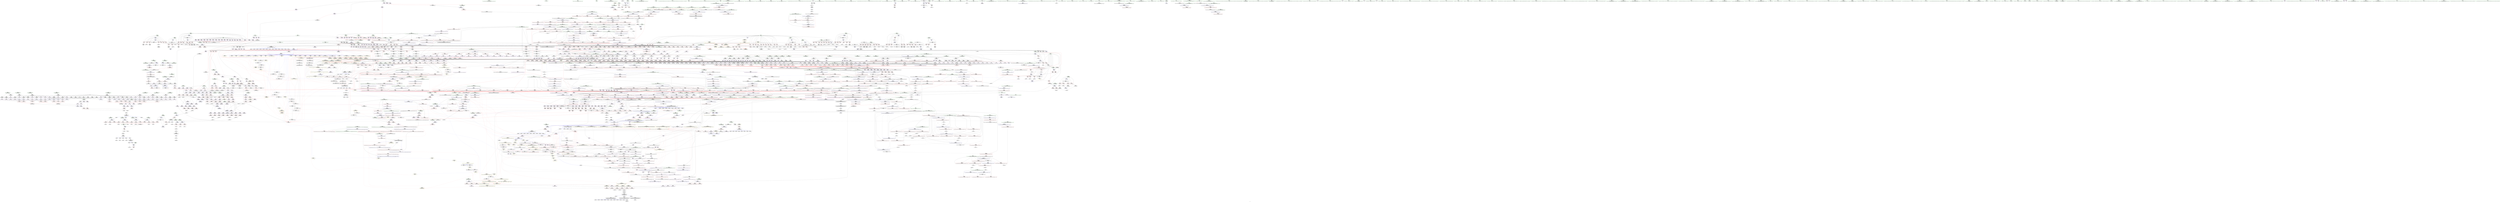 digraph "SVFG" {
	label="SVFG";

	Node0x55bf913aa650 [shape=record,color=grey,label="{NodeID: 0\nNullPtr}"];
	Node0x55bf913aa650 -> Node0x55bf91447d10[style=solid];
	Node0x55bf913aa650 -> Node0x55bf91447e10[style=solid];
	Node0x55bf913aa650 -> Node0x55bf91447ee0[style=solid];
	Node0x55bf913aa650 -> Node0x55bf91447fb0[style=solid];
	Node0x55bf913aa650 -> Node0x55bf91448080[style=solid];
	Node0x55bf913aa650 -> Node0x55bf91448150[style=solid];
	Node0x55bf913aa650 -> Node0x55bf91448220[style=solid];
	Node0x55bf913aa650 -> Node0x55bf914482f0[style=solid];
	Node0x55bf913aa650 -> Node0x55bf914483c0[style=solid];
	Node0x55bf913aa650 -> Node0x55bf9143c140[style=solid];
	Node0x55bf913aa650 -> Node0x55bf9143c210[style=solid];
	Node0x55bf913aa650 -> Node0x55bf9143c2e0[style=solid];
	Node0x55bf913aa650 -> Node0x55bf9143c3b0[style=solid];
	Node0x55bf913aa650 -> Node0x55bf9143c480[style=solid];
	Node0x55bf913aa650 -> Node0x55bf9143c550[style=solid];
	Node0x55bf913aa650 -> Node0x55bf9143c620[style=solid];
	Node0x55bf913aa650 -> Node0x55bf9143c6f0[style=solid];
	Node0x55bf913aa650 -> Node0x55bf91468830[style=solid];
	Node0x55bf914608b0 [shape=record,color=red,label="{NodeID: 1550\n2564\<--2520\n\<--__b.addr\n_ZSt22__move_median_to_firstIPSt4pairIxxEN9__gnu_cxx5__ops15_Iter_less_iterEEvT_S6_S6_S6_T0_\n|{<s0>161}}"];
	Node0x55bf914608b0:s0 -> Node0x55bf916fa650[style=solid,color=red];
	Node0x55bf9143f160 [shape=record,color=black,label="{NodeID: 443\n734\<--545\n\<--agg.tmp30\n_Z9intersectRK7segmentS1_\n}"];
	Node0x55bf9143f160 -> Node0x55bf9144a1d0[style=solid];
	Node0x55bf9143f160 -> Node0x55bf9144a2a0[style=solid];
	Node0x55bf914b61a0 [shape=record,color=blue,label="{NodeID: 1993\n2709\<--2708\n__t.addr\<--__t\n_ZSt4moveIRxEONSt16remove_referenceIT_E4typeEOS2_\n}"];
	Node0x55bf914b61a0 -> Node0x55bf91462520[style=dashed];
	Node0x55bf9144e470 [shape=record,color=purple,label="{NodeID: 886\n1315\<--1046\nb118\<--s2\n_Z5scasev\n|{<s0>81}}"];
	Node0x55bf9144e470:s0 -> Node0x55bf916fdc00[style=solid,color=red];
	Node0x55bf91700180 [shape=record,color=black,label="{NodeID: 4650\n2580 = PHI(1980, )\n0th arg _ZSt21__unguarded_partitionIPSt4pairIxxEN9__gnu_cxx5__ops15_Iter_less_iterEET_S6_S6_S6_T0_ }"];
	Node0x55bf91700180 -> Node0x55bf914b5300[style=solid];
	Node0x55bf91484520 [shape=record,color=red,label="{NodeID: 1329\n1520\<--1510\n\<--__first.addr\n_ZSt14random_shuffleIPxEvT_S1_\n}"];
	Node0x55bf91484520 -> Node0x55bf914f7f60[style=solid];
	Node0x55bf91437a10 [shape=record,color=green,label="{NodeID: 222\n1946\<--1947\n__comp\<--__comp_field_insensitive\n_ZSt27__unguarded_partition_pivotIPSt4pairIxxEN9__gnu_cxx5__ops15_Iter_less_iterEET_S6_S6_T0_\n}"];
	Node0x55bf914ed2e0 [shape=record,color=grey,label="{NodeID: 2879\n2271 = Binary(2270, 268, )\n}"];
	Node0x55bf914ed2e0 -> Node0x55bf914ecfe0[style=solid];
	Node0x55bf9146be00 [shape=record,color=blue, style = dotted,label="{NodeID: 1772\n3106\<--3108\noffset_0\<--dummyVal\n_Z9intersectRK7segmentS1_\n}"];
	Node0x55bf9146be00 -> Node0x55bf9147ce80[style=dashed];
	Node0x55bf9145a9a0 [shape=record,color=purple,label="{NodeID: 665\n135\<--109\nfirst1\<--b\n_Z3detSt4pairIxxES0_S0_\n}"];
	Node0x55bf9145a9a0 -> Node0x55bf91477110[style=solid];
	Node0x55bf916ec1d0 [shape=record,color=black,label="{NodeID: 4429\n876 = PHI(911, )\n}"];
	Node0x55bf916ec1d0 -> Node0x55bf914f32e0[style=solid];
	Node0x55bf91479190 [shape=record,color=red,label="{NodeID: 1108\n421\<--382\n\<--s.addr\n_Z10on_segmentRKSt4pairIxxERK7segment\n}"];
	Node0x55bf91479190 -> Node0x55bf9145cbc0[style=solid];
	Node0x55bf91479190 -> Node0x55bf9145cc90[style=solid];
	Node0x55bf9137ee20 [shape=record,color=green,label="{NodeID: 1\n7\<--1\n__dso_handle\<--dummyObj\nGlob }"];
	Node0x55bf91460980 [shape=record,color=red,label="{NodeID: 1551\n2573\<--2520\n\<--__b.addr\n_ZSt22__move_median_to_firstIPSt4pairIxxEN9__gnu_cxx5__ops15_Iter_less_iterEEvT_S6_S6_S6_T0_\n|{<s0>163}}"];
	Node0x55bf91460980:s0 -> Node0x55bf916f6e30[style=solid,color=red];
	Node0x55bf9143f230 [shape=record,color=black,label="{NodeID: 444\n742\<--545\n\<--agg.tmp30\n_Z9intersectRK7segmentS1_\n}"];
	Node0x55bf9143f230 -> Node0x55bf9144a920[style=solid];
	Node0x55bf9143f230 -> Node0x55bf9144a9f0[style=solid];
	Node0x55bf914b6270 [shape=record,color=blue,label="{NodeID: 1994\n2722\<--2718\n__first.addr\<--__first\n_ZSt16__insertion_sortIPSt4pairIxxEN9__gnu_cxx5__ops15_Iter_less_iterEEvT_S6_T0_\n}"];
	Node0x55bf914b6270 -> Node0x55bf914625f0[style=dashed];
	Node0x55bf914b6270 -> Node0x55bf914626c0[style=dashed];
	Node0x55bf914b6270 -> Node0x55bf91462790[style=dashed];
	Node0x55bf914b6270 -> Node0x55bf91462860[style=dashed];
	Node0x55bf914b6270 -> Node0x55bf91462930[style=dashed];
	Node0x55bf9144e540 [shape=record,color=purple,label="{NodeID: 887\n1403\<--1068\na163\<--s\n_Z5scasev\n|{<s0>88}}"];
	Node0x55bf9144e540:s0 -> Node0x55bf916fdc00[style=solid,color=red];
	Node0x55bf91700290 [shape=record,color=black,label="{NodeID: 4651\n2581 = PHI(1981, )\n1st arg _ZSt21__unguarded_partitionIPSt4pairIxxEN9__gnu_cxx5__ops15_Iter_less_iterEET_S6_S6_S6_T0_ }"];
	Node0x55bf91700290 -> Node0x55bf914b53d0[style=solid];
	Node0x55bf914845f0 [shape=record,color=red,label="{NodeID: 1330\n1524\<--1510\n\<--__first.addr\n_ZSt14random_shuffleIPxEvT_S1_\n}"];
	Node0x55bf914845f0 -> Node0x55bf9144f8c0[style=solid];
	Node0x55bf91437ae0 [shape=record,color=green,label="{NodeID: 223\n1948\<--1949\n__first.addr\<--__first.addr_field_insensitive\n_ZSt27__unguarded_partition_pivotIPSt4pairIxxEN9__gnu_cxx5__ops15_Iter_less_iterEET_S6_S6_T0_\n}"];
	Node0x55bf91437ae0 -> Node0x55bf91488b00[style=solid];
	Node0x55bf91437ae0 -> Node0x55bf91488bd0[style=solid];
	Node0x55bf91437ae0 -> Node0x55bf91488ca0[style=solid];
	Node0x55bf91437ae0 -> Node0x55bf91488d70[style=solid];
	Node0x55bf91437ae0 -> Node0x55bf91488e40[style=solid];
	Node0x55bf91437ae0 -> Node0x55bf91488f10[style=solid];
	Node0x55bf91437ae0 -> Node0x55bf914b1880[style=solid];
	Node0x55bf914ed460 [shape=record,color=grey,label="{NodeID: 2880\n1476 = Binary(1475, 207, )\n}"];
	Node0x55bf914ed460 -> Node0x55bf914af4c0[style=solid];
	Node0x55bf9146bed0 [shape=record,color=blue, style = dotted,label="{NodeID: 1773\n3109\<--3111\noffset_1\<--dummyVal\n_Z9intersectRK7segmentS1_\n}"];
	Node0x55bf9146bed0 -> Node0x55bf9147cf50[style=dashed];
	Node0x55bf9145aa70 [shape=record,color=purple,label="{NodeID: 666\n142\<--109\nsecond2\<--b\n_Z3detSt4pairIxxES0_S0_\n}"];
	Node0x55bf9145aa70 -> Node0x55bf914772b0[style=solid];
	Node0x55bf916ec340 [shape=record,color=black,label="{NodeID: 4430\n882 = PHI(377, )\n}"];
	Node0x55bf915cb2c0 [shape=record,color=yellow,style=double,label="{NodeID: 3323\n649V_1 = ENCHI(MR_649V_0)\npts\{20820000 21790000 22320000 23940000 27290000 \}\nFun[_ZSt25__unguarded_linear_insertIPSt4pairIxxEN9__gnu_cxx5__ops14_Val_less_iterEEvT_T0_]|{|<s1>191|<s2>193}}"];
	Node0x55bf915cb2c0 -> Node0x55bf91468290[style=dashed];
	Node0x55bf915cb2c0:s1 -> Node0x55bf915df270[style=dashed,color=red];
	Node0x55bf915cb2c0:s2 -> Node0x55bf915df270[style=dashed,color=red];
	Node0x55bf91479260 [shape=record,color=red,label="{NodeID: 1109\n435\<--382\n\<--s.addr\n_Z10on_segmentRKSt4pairIxxERK7segment\n}"];
	Node0x55bf91479260 -> Node0x55bf9145cf00[style=solid];
	Node0x55bf91479260 -> Node0x55bf9145cfd0[style=solid];
	Node0x55bf913ce150 [shape=record,color=green,label="{NodeID: 2\n9\<--1\n\<--dummyObj\nCan only get source location for instruction, argument, global var or function.}"];
	Node0x55bf91460a50 [shape=record,color=red,label="{NodeID: 1552\n2533\<--2522\n\<--__c.addr\n_ZSt22__move_median_to_firstIPSt4pairIxxEN9__gnu_cxx5__ops15_Iter_less_iterEEvT_S6_S6_S6_T0_\n|{<s0>154}}"];
	Node0x55bf91460a50:s0 -> Node0x55bf916fa9d0[style=solid,color=red];
	Node0x55bf9143f300 [shape=record,color=black,label="{NodeID: 445\n739\<--547\n\<--agg.tmp32\n_Z9intersectRK7segmentS1_\n}"];
	Node0x55bf9143f300 -> Node0x55bf9144a5e0[style=solid];
	Node0x55bf9143f300 -> Node0x55bf9144a6b0[style=solid];
	Node0x55bf914b6340 [shape=record,color=blue,label="{NodeID: 1995\n2724\<--2719\n__last.addr\<--__last\n_ZSt16__insertion_sortIPSt4pairIxxEN9__gnu_cxx5__ops15_Iter_less_iterEEvT_S6_T0_\n}"];
	Node0x55bf914b6340 -> Node0x55bf91462a00[style=dashed];
	Node0x55bf914b6340 -> Node0x55bf91462ad0[style=dashed];
	Node0x55bf9144e610 [shape=record,color=purple,label="{NodeID: 888\n1411\<--1068\nb169\<--s\n_Z5scasev\n|{<s0>89}}"];
	Node0x55bf9144e610:s0 -> Node0x55bf916fdc00[style=solid,color=red];
	Node0x55bf917003a0 [shape=record,color=black,label="{NodeID: 4652\n2582 = PHI(1982, )\n2nd arg _ZSt21__unguarded_partitionIPSt4pairIxxEN9__gnu_cxx5__ops15_Iter_less_iterEET_S6_S6_S6_T0_ }"];
	Node0x55bf917003a0 -> Node0x55bf914b54a0[style=solid];
	Node0x55bf914846c0 [shape=record,color=red,label="{NodeID: 1331\n1532\<--1510\n\<--__first.addr\n_ZSt14random_shuffleIPxEvT_S1_\n}"];
	Node0x55bf914846c0 -> Node0x55bf91474940[style=solid];
	Node0x55bf91437bb0 [shape=record,color=green,label="{NodeID: 224\n1950\<--1951\n__last.addr\<--__last.addr_field_insensitive\n_ZSt27__unguarded_partition_pivotIPSt4pairIxxEN9__gnu_cxx5__ops15_Iter_less_iterEET_S6_S6_T0_\n}"];
	Node0x55bf91437bb0 -> Node0x55bf91488fe0[style=solid];
	Node0x55bf91437bb0 -> Node0x55bf914890b0[style=solid];
	Node0x55bf91437bb0 -> Node0x55bf91489180[style=solid];
	Node0x55bf91437bb0 -> Node0x55bf914b1950[style=solid];
	Node0x55bf914ed5e0 [shape=record,color=grey,label="{NodeID: 2881\n1190 = Binary(1189, 207, )\n}"];
	Node0x55bf914ed5e0 -> Node0x55bf914f62e0[style=solid];
	Node0x55bf9146bfa0 [shape=record,color=blue,label="{NodeID: 1774\n658\<--659\n\<--\n_Z9intersectRK7segmentS1_\n}"];
	Node0x55bf9146bfa0 -> Node0x55bf9147d360[style=dashed];
	Node0x55bf9145ab40 [shape=record,color=purple,label="{NodeID: 667\n147\<--109\nfirst5\<--b\n_Z3detSt4pairIxxES0_S0_\n}"];
	Node0x55bf9145ab40 -> Node0x55bf91477380[style=solid];
	Node0x55bf916ec450 [shape=record,color=black,label="{NodeID: 4431\n885 = PHI(911, )\n}"];
	Node0x55bf916ec450 -> Node0x55bf914f2fe0[style=solid];
	Node0x55bf915cb460 [shape=record,color=yellow,style=double,label="{NodeID: 3324\n651V_1 = ENCHI(MR_651V_0)\npts\{20820001 21790001 22320001 23940001 27290001 \}\nFun[_ZSt25__unguarded_linear_insertIPSt4pairIxxEN9__gnu_cxx5__ops14_Val_less_iterEEvT_T0_]|{|<s1>191|<s2>193}}"];
	Node0x55bf915cb460 -> Node0x55bf91468360[style=dashed];
	Node0x55bf915cb460:s1 -> Node0x55bf915df270[style=dashed,color=red];
	Node0x55bf915cb460:s2 -> Node0x55bf915df270[style=dashed,color=red];
	Node0x55bf91479330 [shape=record,color=red,label="{NodeID: 1110\n438\<--382\n\<--s.addr\n_Z10on_segmentRKSt4pairIxxERK7segment\n}"];
	Node0x55bf91479330 -> Node0x55bf9145d0a0[style=solid];
	Node0x55bf91479330 -> Node0x55bf9145d170[style=solid];
	Node0x55bf913dc4f0 [shape=record,color=green,label="{NodeID: 3\n15\<--1\n\<--dummyObj\nCan only get source location for instruction, argument, global var or function.|{<s0>134}}"];
	Node0x55bf913dc4f0:s0 -> Node0x55bf91701070[style=solid,color=red];
	Node0x55bf91460b20 [shape=record,color=red,label="{NodeID: 1553\n2543\<--2522\n\<--__c.addr\n_ZSt22__move_median_to_firstIPSt4pairIxxEN9__gnu_cxx5__ops15_Iter_less_iterEEvT_S6_S6_S6_T0_\n|{<s0>156}}"];
	Node0x55bf91460b20:s0 -> Node0x55bf916fa9d0[style=solid,color=red];
	Node0x55bf9143f3d0 [shape=record,color=black,label="{NodeID: 446\n747\<--547\n\<--agg.tmp32\n_Z9intersectRK7segmentS1_\n}"];
	Node0x55bf9143f3d0 -> Node0x55bf9144aac0[style=solid];
	Node0x55bf9143f3d0 -> Node0x55bf9144ab90[style=solid];
	Node0x55bf914b6410 [shape=record,color=blue,label="{NodeID: 1996\n2726\<--2744\n__i\<--add.ptr\n_ZSt16__insertion_sortIPSt4pairIxxEN9__gnu_cxx5__ops15_Iter_less_iterEEvT_S6_T0_\n}"];
	Node0x55bf914b6410 -> Node0x55bf91462ba0[style=dashed];
	Node0x55bf914b6410 -> Node0x55bf91462c70[style=dashed];
	Node0x55bf914b6410 -> Node0x55bf91462d40[style=dashed];
	Node0x55bf914b6410 -> Node0x55bf91462e10[style=dashed];
	Node0x55bf914b6410 -> Node0x55bf91462ee0[style=dashed];
	Node0x55bf914b6410 -> Node0x55bf91462fb0[style=dashed];
	Node0x55bf914b6410 -> Node0x55bf91463080[style=dashed];
	Node0x55bf914b6410 -> Node0x55bf914b6680[style=dashed];
	Node0x55bf914b6410 -> Node0x55bf9149a560[style=dashed];
	Node0x55bf9144e6e0 [shape=record,color=purple,label="{NodeID: 889\n3184\<--1358\noffset_0\<--\n}"];
	Node0x55bf9144e6e0 -> Node0x55bf9146fbc0[style=solid];
	Node0x55bf917004b0 [shape=record,color=black,label="{NodeID: 4653\n2348 = PHI(2195, 2293, 2319, 2439, 2451, 2768, 2873, 2882, 2984, )\n0th arg _ZNSt4pairIxxEaSEOS0_ }"];
	Node0x55bf917004b0 -> Node0x55bf914b3f80[style=solid];
	Node0x55bf91484790 [shape=record,color=red,label="{NodeID: 1332\n1538\<--1510\n\<--__first.addr\n_ZSt14random_shuffleIPxEvT_S1_\n}"];
	Node0x55bf91484790 -> Node0x55bf91453c30[style=solid];
	Node0x55bf91437c80 [shape=record,color=green,label="{NodeID: 225\n1952\<--1953\n__mid\<--__mid_field_insensitive\n_ZSt27__unguarded_partition_pivotIPSt4pairIxxEN9__gnu_cxx5__ops15_Iter_less_iterEET_S6_S6_T0_\n}"];
	Node0x55bf91437c80 -> Node0x55bf91489250[style=solid];
	Node0x55bf91437c80 -> Node0x55bf914b1a20[style=solid];
	Node0x55bf914ed760 [shape=record,color=grey,label="{NodeID: 2882\n1177 = Binary(1175, 1176, )\n}"];
	Node0x55bf9146c070 [shape=record,color=blue,label="{NodeID: 1775\n661\<--662\n\<--\n_Z9intersectRK7segmentS1_\n}"];
	Node0x55bf9146c070 -> Node0x55bf9147d430[style=dashed];
	Node0x55bf9145ac10 [shape=record,color=purple,label="{NodeID: 668\n154\<--109\nsecond9\<--b\n_Z3detSt4pairIxxES0_S0_\n}"];
	Node0x55bf9145ac10 -> Node0x55bf91477520[style=solid];
	Node0x55bf916ec5c0 [shape=record,color=black,label="{NodeID: 4432\n891 = PHI(377, )\n}"];
	Node0x55bf91479400 [shape=record,color=red,label="{NodeID: 1111\n395\<--392\n\<--call\n_Z10on_segmentRKSt4pairIxxERK7segment\n}"];
	Node0x55bf91479400 -> Node0x55bf914f71e0[style=solid];
	Node0x55bf913deae0 [shape=record,color=green,label="{NodeID: 4\n28\<--1\n.str\<--dummyObj\nGlob }"];
	Node0x55bf91460bf0 [shape=record,color=red,label="{NodeID: 1554\n2547\<--2522\n\<--__c.addr\n_ZSt22__move_median_to_firstIPSt4pairIxxEN9__gnu_cxx5__ops15_Iter_less_iterEEvT_S6_S6_S6_T0_\n|{<s0>157}}"];
	Node0x55bf91460bf0:s0 -> Node0x55bf916f6e30[style=solid,color=red];
	Node0x55bf9143f4a0 [shape=record,color=black,label="{NodeID: 447\n793\<--551\n\<--agg.tmp36\n_Z9intersectRK7segmentS1_\n}"];
	Node0x55bf9143f4a0 -> Node0x55bf9144bca0[style=solid];
	Node0x55bf9143f4a0 -> Node0x55bf9144bd70[style=solid];
	Node0x55bf91499160 [shape=record,color=black,label="{NodeID: 3104\nMR_28V_2 = PHI(MR_28V_3, MR_28V_1, )\npts\{13 \}\n|{<s0>147|<s1>149|<s2>149|<s3>151|<s4>151}}"];
	Node0x55bf91499160:s0 -> Node0x55bf915c9fb0[style=dashed,color=red];
	Node0x55bf91499160:s1 -> Node0x55bf9148d280[style=dashed,color=red];
	Node0x55bf91499160:s2 -> Node0x55bf914b4120[style=dashed,color=red];
	Node0x55bf91499160:s3 -> Node0x55bf9148d280[style=dashed,color=red];
	Node0x55bf91499160:s4 -> Node0x55bf914b4120[style=dashed,color=red];
	Node0x55bf914b64e0 [shape=record,color=blue, style = dotted,label="{NodeID: 1997\n3232\<--3234\noffset_0\<--dummyVal\n_ZSt16__insertion_sortIPSt4pairIxxEN9__gnu_cxx5__ops15_Iter_less_iterEEvT_S6_T0_\n|{|<s1>179}}"];
	Node0x55bf914b64e0 -> Node0x55bf9157d530[style=dashed];
	Node0x55bf914b64e0:s1 -> Node0x55bf915df270[style=dashed,color=red];
	Node0x55bf9144e7b0 [shape=record,color=purple,label="{NodeID: 890\n3187\<--1358\noffset_1\<--\n}"];
	Node0x55bf9144e7b0 -> Node0x55bf9146fc90[style=solid];
	Node0x55bf91700940 [shape=record,color=black,label="{NodeID: 4654\n2349 = PHI(2194, 2290, 2316, 2436, 2448, 2767, 2872, 2881, 2982, )\n1st arg _ZNSt4pairIxxEaSEOS0_ }"];
	Node0x55bf91700940 -> Node0x55bf914b4050[style=solid];
	Node0x55bf91484860 [shape=record,color=red,label="{NodeID: 1333\n1521\<--1512\n\<--__last.addr\n_ZSt14random_shuffleIPxEvT_S1_\n}"];
	Node0x55bf91484860 -> Node0x55bf914f7f60[style=solid];
	Node0x55bf91437d50 [shape=record,color=green,label="{NodeID: 226\n1954\<--1955\nagg.tmp\<--agg.tmp_field_insensitive\n_ZSt27__unguarded_partition_pivotIPSt4pairIxxEN9__gnu_cxx5__ops15_Iter_less_iterEET_S6_S6_T0_\n}"];
	Node0x55bf914ed8e0 [shape=record,color=grey,label="{NodeID: 2883\n1630 = Binary(1629, 207, )\n}"];
	Node0x55bf914ed8e0 -> Node0x55bf914b00f0[style=solid];
	Node0x55bf9146c140 [shape=record,color=blue, style = dotted,label="{NodeID: 1776\n3112\<--3114\noffset_0\<--dummyVal\n_Z9intersectRK7segmentS1_\n}"];
	Node0x55bf9146c140 -> Node0x55bf9147d020[style=dashed];
	Node0x55bf9145ace0 [shape=record,color=purple,label="{NodeID: 669\n149\<--111\nfirst6\<--c\n_Z3detSt4pairIxxES0_S0_\n}"];
	Node0x55bf9145ace0 -> Node0x55bf91477450[style=solid];
	Node0x55bf916ec6d0 [shape=record,color=black,label="{NodeID: 4433\n894 = PHI(911, )\n}"];
	Node0x55bf916ec6d0 -> Node0x55bf914f2e60[style=solid];
	Node0x55bf914794d0 [shape=record,color=red,label="{NodeID: 1112\n398\<--397\n\<--first2\n_Z10on_segmentRKSt4pairIxxERK7segment\n}"];
	Node0x55bf914794d0 -> Node0x55bf914ee660[style=solid];
	Node0x55bf9142df30 [shape=record,color=green,label="{NodeID: 5\n30\<--1\n.str.1\<--dummyObj\nGlob }"];
	Node0x55bf91460cc0 [shape=record,color=red,label="{NodeID: 1555\n2557\<--2522\n\<--__c.addr\n_ZSt22__move_median_to_firstIPSt4pairIxxEN9__gnu_cxx5__ops15_Iter_less_iterEEvT_S6_S6_S6_T0_\n|{<s0>159}}"];
	Node0x55bf91460cc0:s0 -> Node0x55bf916fa9d0[style=solid,color=red];
	Node0x55bf9143f570 [shape=record,color=black,label="{NodeID: 448\n828\<--551\n\<--agg.tmp36\n_Z9intersectRK7segmentS1_\n}"];
	Node0x55bf9143f570 -> Node0x55bf9144cb40[style=solid];
	Node0x55bf9143f570 -> Node0x55bf9144cc10[style=solid];
	Node0x55bf91499660 [shape=record,color=black,label="{NodeID: 3105\nMR_582V_3 = PHI(MR_582V_4, MR_582V_2, )\npts\{2398 \}\n}"];
	Node0x55bf91499660 -> Node0x55bf9148d9d0[style=dashed];
	Node0x55bf91499660 -> Node0x55bf9148daa0[style=dashed];
	Node0x55bf91499660 -> Node0x55bf9148dc40[style=dashed];
	Node0x55bf91499660 -> Node0x55bf914b4a10[style=dashed];
	Node0x55bf914b65b0 [shape=record,color=blue, style = dotted,label="{NodeID: 1998\n3235\<--3237\noffset_1\<--dummyVal\n_ZSt16__insertion_sortIPSt4pairIxxEN9__gnu_cxx5__ops15_Iter_less_iterEEvT_S6_T0_\n|{|<s1>179}}"];
	Node0x55bf914b65b0 -> Node0x55bf9157da00[style=dashed];
	Node0x55bf914b65b0:s1 -> Node0x55bf915df270[style=dashed,color=red];
	Node0x55bf9144e880 [shape=record,color=purple,label="{NodeID: 891\n3185\<--1359\noffset_0\<--\n}"];
	Node0x55bf9144e880 -> Node0x55bf914673f0[style=solid];
	Node0x55bf91700c80 [shape=record,color=black,label="{NodeID: 4655\n2917 = PHI(2833, 2837, )\n0th arg _ZSt12__miter_baseIPSt4pairIxxEET_S3_ }"];
	Node0x55bf91700c80 -> Node0x55bf914b7520[style=solid];
	Node0x55bf91484930 [shape=record,color=red,label="{NodeID: 1334\n1529\<--1512\n\<--__last.addr\n_ZSt14random_shuffleIPxEvT_S1_\n}"];
	Node0x55bf91484930 -> Node0x55bf914f83e0[style=solid];
	Node0x55bf91437e20 [shape=record,color=green,label="{NodeID: 227\n1956\<--1957\nagg.tmp4\<--agg.tmp4_field_insensitive\n_ZSt27__unguarded_partition_pivotIPSt4pairIxxEN9__gnu_cxx5__ops15_Iter_less_iterEET_S6_S6_T0_\n}"];
	Node0x55bf914eda60 [shape=record,color=grey,label="{NodeID: 2884\n1621 = Binary(1620, 207, )\n}"];
	Node0x55bf914eda60 -> Node0x55bf914f68e0[style=solid];
	Node0x55bf9146c210 [shape=record,color=blue, style = dotted,label="{NodeID: 1777\n3115\<--3117\noffset_1\<--dummyVal\n_Z9intersectRK7segmentS1_\n}"];
	Node0x55bf9146c210 -> Node0x55bf9147d0f0[style=dashed];
	Node0x55bf9145adb0 [shape=record,color=purple,label="{NodeID: 670\n156\<--111\nsecond10\<--c\n_Z3detSt4pairIxxES0_S0_\n}"];
	Node0x55bf9145adb0 -> Node0x55bf914775f0[style=solid];
	Node0x55bf916ec840 [shape=record,color=black,label="{NodeID: 4434\n900 = PHI(377, )\n}"];
	Node0x55bf916ec840 -> Node0x55bf914e67a0[style=solid];
	Node0x55bf914795a0 [shape=record,color=red,label="{NodeID: 1113\n404\<--403\n\<--first3\n_Z10on_segmentRKSt4pairIxxERK7segment\n}"];
	Node0x55bf914795a0 -> Node0x55bf914f6a60[style=solid];
	Node0x55bf914300c0 [shape=record,color=green,label="{NodeID: 6\n32\<--1\n.str.2\<--dummyObj\nGlob }"];
	Node0x55bf91460d90 [shape=record,color=red,label="{NodeID: 1556\n2565\<--2522\n\<--__c.addr\n_ZSt22__move_median_to_firstIPSt4pairIxxEN9__gnu_cxx5__ops15_Iter_less_iterEEvT_S6_S6_S6_T0_\n|{<s0>161}}"];
	Node0x55bf91460d90:s0 -> Node0x55bf916fa9d0[style=solid,color=red];
	Node0x55bf9143f640 [shape=record,color=black,label="{NodeID: 449\n774\<--553\n\<--agg.tmp37\n_Z9intersectRK7segmentS1_\n}"];
	Node0x55bf9143f640 -> Node0x55bf9144b210[style=solid];
	Node0x55bf9143f640 -> Node0x55bf9144b2e0[style=solid];
	Node0x55bf91499b60 [shape=record,color=black,label="{NodeID: 3106\nMR_588V_3 = PHI(MR_588V_4, MR_588V_2, )\npts\{2404 \}\n}"];
	Node0x55bf91499b60 -> Node0x55bf9148deb0[style=dashed];
	Node0x55bf91499b60 -> Node0x55bf9148df80[style=dashed];
	Node0x55bf91499b60 -> Node0x55bf9148e050[style=dashed];
	Node0x55bf91499b60 -> Node0x55bf914b4ae0[style=dashed];
	Node0x55bf914b6680 [shape=record,color=blue,label="{NodeID: 1999\n2726\<--2781\n__i\<--incdec.ptr\n_ZSt16__insertion_sortIPSt4pairIxxEN9__gnu_cxx5__ops15_Iter_less_iterEEvT_S6_T0_\n}"];
	Node0x55bf914b6680 -> Node0x55bf91462ba0[style=dashed];
	Node0x55bf914b6680 -> Node0x55bf91462c70[style=dashed];
	Node0x55bf914b6680 -> Node0x55bf91462d40[style=dashed];
	Node0x55bf914b6680 -> Node0x55bf91462e10[style=dashed];
	Node0x55bf914b6680 -> Node0x55bf91462ee0[style=dashed];
	Node0x55bf914b6680 -> Node0x55bf91462fb0[style=dashed];
	Node0x55bf914b6680 -> Node0x55bf91463080[style=dashed];
	Node0x55bf914b6680 -> Node0x55bf914b6680[style=dashed];
	Node0x55bf914b6680 -> Node0x55bf9149a560[style=dashed];
	Node0x55bf9144e950 [shape=record,color=purple,label="{NodeID: 892\n3188\<--1359\noffset_1\<--\n}"];
	Node0x55bf9144e950 -> Node0x55bf914674c0[style=solid];
	Node0x55bf91700dd0 [shape=record,color=black,label="{NodeID: 4656\n1742 = PHI(1571, 1575, )\n0th arg _ZNSt4pairIxxEC2IxxLb1EEEv }"];
	Node0x55bf91700dd0 -> Node0x55bf914b0ab0[style=solid];
	Node0x55bf91484a00 [shape=record,color=red,label="{NodeID: 1335\n1528\<--1514\n\<--__i\n_ZSt14random_shuffleIPxEvT_S1_\n}"];
	Node0x55bf91484a00 -> Node0x55bf914f83e0[style=solid];
	Node0x55bf91437ef0 [shape=record,color=green,label="{NodeID: 228\n1977\<--1978\n_ZSt22__move_median_to_firstIPSt4pairIxxEN9__gnu_cxx5__ops15_Iter_less_iterEEvT_S6_S6_S6_T0_\<--_ZSt22__move_median_to_firstIPSt4pairIxxEN9__gnu_cxx5__ops15_Iter_less_iterEEvT_S6_S6_S6_T0__field_insensitive\n}"];
	Node0x55bf914edbe0 [shape=record,color=grey,label="{NodeID: 2885\n1187 = Binary(1185, 1186, )\n}"];
	Node0x55bf9146c2e0 [shape=record,color=blue, style = dotted,label="{NodeID: 1778\n3118\<--3120\noffset_0\<--dummyVal\n_Z9intersectRK7segmentS1_\n}"];
	Node0x55bf9146c2e0 -> Node0x55bf9147d1c0[style=dashed];
	Node0x55bf9145ae80 [shape=record,color=purple,label="{NodeID: 671\n132\<--113\narrayinit.begin\<--A\n_Z3detSt4pairIxxES0_S0_\n}"];
	Node0x55bf9145ae80 -> Node0x55bf91469150[style=solid];
	Node0x55bf916ec980 [shape=record,color=black,label="{NodeID: 4435\n656 = PHI(304, )\n}"];
	Node0x55bf91479670 [shape=record,color=red,label="{NodeID: 1114\n414\<--411\n\<--call8\n_Z10on_segmentRKSt4pairIxxERK7segment\n}"];
	Node0x55bf91479670 -> Node0x55bf914edee0[style=solid];
	Node0x55bf91430150 [shape=record,color=green,label="{NodeID: 7\n34\<--1\n.str.3\<--dummyObj\nGlob }"];
	Node0x55bf91460e60 [shape=record,color=red,label="{NodeID: 1557\n2569\<--2522\n\<--__c.addr\n_ZSt22__move_median_to_firstIPSt4pairIxxEN9__gnu_cxx5__ops15_Iter_less_iterEEvT_S6_S6_S6_T0_\n|{<s0>162}}"];
	Node0x55bf91460e60:s0 -> Node0x55bf916f6e30[style=solid,color=red];
	Node0x55bf9143f710 [shape=record,color=black,label="{NodeID: 450\n782\<--553\n\<--agg.tmp37\n_Z9intersectRK7segmentS1_\n}"];
	Node0x55bf9143f710 -> Node0x55bf9144b960[style=solid];
	Node0x55bf9143f710 -> Node0x55bf9144ba30[style=solid];
	Node0x55bf9149a060 [shape=record,color=black,label="{NodeID: 3107\nMR_28V_2 = PHI(MR_28V_1, MR_28V_3, )\npts\{13 \}\n|{<s0>111|<s1>113}}"];
	Node0x55bf9149a060:s0 -> Node0x55bf916128c0[style=dashed,color=blue];
	Node0x55bf9149a060:s1 -> Node0x55bf915b2820[style=dashed,color=blue];
	Node0x55bf914b6750 [shape=record,color=blue,label="{NodeID: 2000\n2790\<--2786\n__first.addr\<--__first\n_ZSt26__unguarded_insertion_sortIPSt4pairIxxEN9__gnu_cxx5__ops15_Iter_less_iterEEvT_S6_T0_\n}"];
	Node0x55bf914b6750 -> Node0x55bf91463150[style=dashed];
	Node0x55bf9144ea20 [shape=record,color=purple,label="{NodeID: 893\n3190\<--1367\noffset_0\<--\n}"];
	Node0x55bf9144ea20 -> Node0x55bf914aed70[style=solid];
	Node0x55bf91700f20 [shape=record,color=black,label="{NodeID: 4657\n2226 = PHI(2120, 2199, )\n0th arg _ZSt13__adjust_heapIPSt4pairIxxElS1_N9__gnu_cxx5__ops15_Iter_less_iterEEvT_T0_S7_T1_T2_ }"];
	Node0x55bf91700f20 -> Node0x55bf914b35c0[style=solid];
	Node0x55bf91484ad0 [shape=record,color=red,label="{NodeID: 1336\n1537\<--1514\n\<--__i\n_ZSt14random_shuffleIPxEvT_S1_\n}"];
	Node0x55bf91484ad0 -> Node0x55bf91453b60[style=solid];
	Node0x55bf91440160 [shape=record,color=green,label="{NodeID: 229\n1984\<--1985\n_ZSt21__unguarded_partitionIPSt4pairIxxEN9__gnu_cxx5__ops15_Iter_less_iterEET_S6_S6_S6_T0_\<--_ZSt21__unguarded_partitionIPSt4pairIxxEN9__gnu_cxx5__ops15_Iter_less_iterEET_S6_S6_S6_T0__field_insensitive\n}"];
	Node0x55bf914edd60 [shape=record,color=grey,label="{NodeID: 2886\n1185 = Binary(1183, 1184, )\n}"];
	Node0x55bf914edd60 -> Node0x55bf914edbe0[style=solid];
	Node0x55bf9146c3b0 [shape=record,color=blue, style = dotted,label="{NodeID: 1779\n3121\<--3123\noffset_1\<--dummyVal\n_Z9intersectRK7segmentS1_\n}"];
	Node0x55bf9146c3b0 -> Node0x55bf9147d290[style=dashed];
	Node0x55bf9145af50 [shape=record,color=purple,label="{NodeID: 672\n139\<--113\narrayinit.element\<--A\n_Z3detSt4pairIxxES0_S0_\n}"];
	Node0x55bf9145af50 -> Node0x55bf91469220[style=solid];
	Node0x55bf916eca90 [shape=record,color=black,label="{NodeID: 4436\n684 = PHI(304, )\n}"];
	Node0x55bf91479740 [shape=record,color=red,label="{NodeID: 1115\n425\<--424\n\<--call15\n_Z10on_segmentRKSt4pairIxxERK7segment\n}"];
	Node0x55bf91479740 -> Node0x55bf914f6ee0[style=solid];
	Node0x55bf914301e0 [shape=record,color=green,label="{NodeID: 8\n36\<--1\n.str.4\<--dummyObj\nGlob }"];
	Node0x55bf91460f30 [shape=record,color=red,label="{NodeID: 1558\n2596\<--2585\n\<--__first.addr\n_ZSt21__unguarded_partitionIPSt4pairIxxEN9__gnu_cxx5__ops15_Iter_less_iterEET_S6_S6_S6_T0_\n|{<s0>164}}"];
	Node0x55bf91460f30:s0 -> Node0x55bf916fa650[style=solid,color=red];
	Node0x55bf9143f7e0 [shape=record,color=black,label="{NodeID: 451\n779\<--555\n\<--agg.tmp39\n_Z9intersectRK7segmentS1_\n}"];
	Node0x55bf9143f7e0 -> Node0x55bf9144b620[style=solid];
	Node0x55bf9143f7e0 -> Node0x55bf9144b6f0[style=solid];
	Node0x55bf9149a560 [shape=record,color=black,label="{NodeID: 3108\nMR_618V_2 = PHI(MR_618V_1, MR_618V_4, )\npts\{2727 \}\n}"];
	Node0x55bf914b6820 [shape=record,color=blue,label="{NodeID: 2001\n2792\<--2787\n__last.addr\<--__last\n_ZSt26__unguarded_insertion_sortIPSt4pairIxxEN9__gnu_cxx5__ops15_Iter_less_iterEEvT_S6_T0_\n}"];
	Node0x55bf914b6820 -> Node0x55bf91463220[style=dashed];
	Node0x55bf9144eaf0 [shape=record,color=purple,label="{NodeID: 894\n3193\<--1367\noffset_1\<--\n}"];
	Node0x55bf9144eaf0 -> Node0x55bf914aee40[style=solid];
	Node0x55bf91701070 [shape=record,color=black,label="{NodeID: 4658\n2227 = PHI(2121, 15, )\n1st arg _ZSt13__adjust_heapIPSt4pairIxxElS1_N9__gnu_cxx5__ops15_Iter_less_iterEEvT_T0_S7_T1_T2_ }"];
	Node0x55bf91701070 -> Node0x55bf914b3690[style=solid];
	Node0x55bf91484ba0 [shape=record,color=red,label="{NodeID: 1337\n1548\<--1514\n\<--__i\n_ZSt14random_shuffleIPxEvT_S1_\n}"];
	Node0x55bf91484ba0 -> Node0x55bf914f89e0[style=solid];
	Node0x55bf91440260 [shape=record,color=green,label="{NodeID: 230\n1991\<--1992\n__comp\<--__comp_field_insensitive\n_ZSt13__heap_selectIPSt4pairIxxEN9__gnu_cxx5__ops15_Iter_less_iterEEvT_S6_S6_T0_\n|{<s0>118|<s1>119|<s2>120}}"];
	Node0x55bf91440260:s0 -> Node0x55bf916fc9b0[style=solid,color=red];
	Node0x55bf91440260:s1 -> Node0x55bf916f9e50[style=solid,color=red];
	Node0x55bf91440260:s2 -> Node0x55bf916f6720[style=solid,color=red];
	Node0x55bf914edee0 [shape=record,color=grey,label="{NodeID: 2887\n415 = Binary(414, 15, )\n}"];
	Node0x55bf914edee0 -> Node0x55bf914f6a60[style=solid];
	Node0x55bf9146c480 [shape=record,color=blue,label="{NodeID: 1780\n686\<--687\n\<--\n_Z9intersectRK7segmentS1_\n}"];
	Node0x55bf9146c480 -> Node0x55bf9147d500[style=dashed];
	Node0x55bf9145b020 [shape=record,color=purple,label="{NodeID: 673\n146\<--113\narrayinit.element4\<--A\n_Z3detSt4pairIxxES0_S0_\n}"];
	Node0x55bf9145b020 -> Node0x55bf914692f0[style=solid];
	Node0x55bf916ecba0 [shape=record,color=black,label="{NodeID: 4437\n752 = PHI(304, )\n}"];
	Node0x55bf91479810 [shape=record,color=red,label="{NodeID: 1116\n428\<--427\n\<--second16\n_Z10on_segmentRKSt4pairIxxERK7segment\n}"];
	Node0x55bf91479810 -> Node0x55bf914ee360[style=solid];
	Node0x55bf91430270 [shape=record,color=green,label="{NodeID: 9\n39\<--1\n\<--dummyObj\nCan only get source location for instruction, argument, global var or function.}"];
	Node0x55bf91461000 [shape=record,color=red,label="{NodeID: 1559\n2600\<--2585\n\<--__first.addr\n_ZSt21__unguarded_partitionIPSt4pairIxxEN9__gnu_cxx5__ops15_Iter_less_iterEET_S6_S6_S6_T0_\n}"];
	Node0x55bf91461000 -> Node0x55bf91472cd0[style=solid];
	Node0x55bf9143f8b0 [shape=record,color=black,label="{NodeID: 452\n787\<--555\n\<--agg.tmp39\n_Z9intersectRK7segmentS1_\n}"];
	Node0x55bf9143f8b0 -> Node0x55bf9144bb00[style=solid];
	Node0x55bf9143f8b0 -> Node0x55bf9144bbd0[style=solid];
	Node0x55bf9149aa60 [shape=record,color=black,label="{NodeID: 3109\nMR_620V_2 = PHI(MR_620V_1, MR_620V_3, )\npts\{27290000 \}\n}"];
	Node0x55bf914b68f0 [shape=record,color=blue,label="{NodeID: 2002\n2794\<--2804\n__i\<--\n_ZSt26__unguarded_insertion_sortIPSt4pairIxxEN9__gnu_cxx5__ops15_Iter_less_iterEEvT_S6_T0_\n}"];
	Node0x55bf914b68f0 -> Node0x55bf915b2d20[style=dashed];
	Node0x55bf9144ebc0 [shape=record,color=purple,label="{NodeID: 895\n3191\<--1368\noffset_0\<--\n}"];
	Node0x55bf9144ebc0 -> Node0x55bf91467590[style=solid];
	Node0x55bf917011c0 [shape=record,color=black,label="{NodeID: 4659\n2228 = PHI(2122, 2205, )\n2nd arg _ZSt13__adjust_heapIPSt4pairIxxElS1_N9__gnu_cxx5__ops15_Iter_less_iterEEvT_T0_S7_T1_T2_ }"];
	Node0x55bf917011c0 -> Node0x55bf914b3760[style=solid];
	Node0x55bf91484c70 [shape=record,color=red,label="{NodeID: 1338\n1552\<--1514\n\<--__i\n_ZSt14random_shuffleIPxEvT_S1_\n|{<s0>96}}"];
	Node0x55bf91484c70:s0 -> Node0x55bf916fbd00[style=solid,color=red];
	Node0x55bf91440330 [shape=record,color=green,label="{NodeID: 231\n1993\<--1994\n__first.addr\<--__first.addr_field_insensitive\n_ZSt13__heap_selectIPSt4pairIxxEN9__gnu_cxx5__ops15_Iter_less_iterEEvT_S6_S6_T0_\n}"];
	Node0x55bf91440330 -> Node0x55bf91489320[style=solid];
	Node0x55bf91440330 -> Node0x55bf914893f0[style=solid];
	Node0x55bf91440330 -> Node0x55bf914894c0[style=solid];
	Node0x55bf91440330 -> Node0x55bf914b1af0[style=solid];
	Node0x55bf914ee060 [shape=record,color=grey,label="{NodeID: 2888\n2054 = Binary(2053, 570, )\n}"];
	Node0x55bf914ee060 -> Node0x55bf914f6be0[style=solid];
	Node0x55bf9146c550 [shape=record,color=blue,label="{NodeID: 1781\n689\<--690\n\<--\n_Z9intersectRK7segmentS1_\n}"];
	Node0x55bf9146c550 -> Node0x55bf9147d5d0[style=dashed];
	Node0x55bf9145b0f0 [shape=record,color=purple,label="{NodeID: 674\n153\<--113\narrayinit.element8\<--A\n_Z3detSt4pairIxxES0_S0_\n}"];
	Node0x55bf9145b0f0 -> Node0x55bf914693c0[style=solid];
	Node0x55bf916eccb0 [shape=record,color=black,label="{NodeID: 4438\n770 = PHI(67, )\n}"];
	Node0x55bf916eccb0 -> Node0x55bf9146d0b0[style=solid];
	Node0x55bf914798e0 [shape=record,color=red,label="{NodeID: 1117\n434\<--433\n\<--second19\n_Z10on_segmentRKSt4pairIxxERK7segment\n}"];
	Node0x55bf914798e0 -> Node0x55bf914f74e0[style=solid];
	Node0x55bf91430300 [shape=record,color=green,label="{NodeID: 10\n207\<--1\n\<--dummyObj\nCan only get source location for instruction, argument, global var or function.}"];
	Node0x55bf914610d0 [shape=record,color=red,label="{NodeID: 1560\n2616\<--2585\n\<--__first.addr\n_ZSt21__unguarded_partitionIPSt4pairIxxEN9__gnu_cxx5__ops15_Iter_less_iterEET_S6_S6_S6_T0_\n}"];
	Node0x55bf914610d0 -> Node0x55bf914f7ae0[style=solid];
	Node0x55bf9143f980 [shape=record,color=black,label="{NodeID: 453\n821\<--557\n\<--agg.tmp42\n_Z9intersectRK7segmentS1_\n}"];
	Node0x55bf9143f980 -> Node0x55bf9144c9a0[style=solid];
	Node0x55bf9143f980 -> Node0x55bf9144ca70[style=solid];
	Node0x55bf9149af60 [shape=record,color=black,label="{NodeID: 3110\nMR_622V_2 = PHI(MR_622V_1, MR_622V_3, )\npts\{27290001 \}\n}"];
	Node0x55bf914b69c0 [shape=record,color=blue,label="{NodeID: 2003\n2794\<--2816\n__i\<--incdec.ptr\n_ZSt26__unguarded_insertion_sortIPSt4pairIxxEN9__gnu_cxx5__ops15_Iter_less_iterEEvT_S6_T0_\n}"];
	Node0x55bf914b69c0 -> Node0x55bf915b2d20[style=dashed];
	Node0x55bf9144ec90 [shape=record,color=purple,label="{NodeID: 896\n3194\<--1368\noffset_1\<--\n}"];
	Node0x55bf9144ec90 -> Node0x55bf91467660[style=solid];
	Node0x55bf91701310 [shape=record,color=black,label="{NodeID: 4660\n2229 = PHI(2130, 2213, )\n3rd arg _ZSt13__adjust_heapIPSt4pairIxxElS1_N9__gnu_cxx5__ops15_Iter_less_iterEEvT_T0_S7_T1_T2_ }"];
	Node0x55bf91701310 -> Node0x55bf914b3420[style=solid];
	Node0x55bf91484d40 [shape=record,color=red,label="{NodeID: 1339\n1559\<--1514\n\<--__i\n_ZSt14random_shuffleIPxEvT_S1_\n}"];
	Node0x55bf91484d40 -> Node0x55bf9144f990[style=solid];
	Node0x55bf91440400 [shape=record,color=green,label="{NodeID: 232\n1995\<--1996\n__middle.addr\<--__middle.addr_field_insensitive\n_ZSt13__heap_selectIPSt4pairIxxEN9__gnu_cxx5__ops15_Iter_less_iterEEvT_S6_S6_T0_\n}"];
	Node0x55bf91440400 -> Node0x55bf91489590[style=solid];
	Node0x55bf91440400 -> Node0x55bf91489660[style=solid];
	Node0x55bf91440400 -> Node0x55bf91489730[style=solid];
	Node0x55bf91440400 -> Node0x55bf914b1bc0[style=solid];
	Node0x55bf914ee1e0 [shape=record,color=grey,label="{NodeID: 2889\n2053 = Binary(2051, 2052, )\n}"];
	Node0x55bf914ee1e0 -> Node0x55bf914ee060[style=solid];
	Node0x55bf9146c620 [shape=record,color=blue,label="{NodeID: 1782\n521\<--702\nd2\<--call22\n_Z9intersectRK7segmentS1_\n}"];
	Node0x55bf9146c620 -> Node0x55bf9147bbd0[style=dashed];
	Node0x55bf9146c620 -> Node0x55bf9147bca0[style=dashed];
	Node0x55bf9146c620 -> Node0x55bf9147bd70[style=dashed];
	Node0x55bf9145b1c0 [shape=record,color=purple,label="{NodeID: 675\n160\<--113\narrayidx\<--A\n_Z3detSt4pairIxxES0_S0_\n}"];
	Node0x55bf9145b1c0 -> Node0x55bf914776c0[style=solid];
	Node0x55bf916ece80 [shape=record,color=black,label="{NodeID: 4439\n792 = PHI(304, )\n}"];
	Node0x55bf914799b0 [shape=record,color=red,label="{NodeID: 1118\n442\<--441\n\<--call24\n_Z10on_segmentRKSt4pairIxxERK7segment\n}"];
	Node0x55bf914799b0 -> Node0x55bf914ee960[style=solid];
	Node0x55bf91430390 [shape=record,color=green,label="{NodeID: 11\n212\<--1\n\<--dummyObj\nCan only get source location for instruction, argument, global var or function.}"];
	Node0x55bf914611a0 [shape=record,color=red,label="{NodeID: 1561\n2620\<--2585\n\<--__first.addr\n_ZSt21__unguarded_partitionIPSt4pairIxxEN9__gnu_cxx5__ops15_Iter_less_iterEET_S6_S6_S6_T0_\n}"];
	Node0x55bf914611a0 -> Node0x55bf91456260[style=solid];
	Node0x55bf9143fa50 [shape=record,color=black,label="{NodeID: 454\n833\<--557\n\<--agg.tmp42\n_Z9intersectRK7segmentS1_\n}"];
	Node0x55bf9143fa50 -> Node0x55bf9144cce0[style=solid];
	Node0x55bf9143fa50 -> Node0x55bf9144cdb0[style=solid];
	Node0x55bf9149b460 [shape=record,color=black,label="{NodeID: 3111\nMR_28V_6 = PHI(MR_28V_3, MR_28V_2, )\npts\{13 \}\n|{<s0>105|<s1>109}}"];
	Node0x55bf9149b460:s0 -> Node0x55bf9160e740[style=dashed,color=blue];
	Node0x55bf9149b460:s1 -> Node0x55bf915b8c20[style=dashed,color=blue];
	Node0x55bf914b6a90 [shape=record,color=blue,label="{NodeID: 2004\n2824\<--2821\n__first.addr\<--__first\n_ZSt13move_backwardIPSt4pairIxxES2_ET0_T_S4_S3_\n}"];
	Node0x55bf914b6a90 -> Node0x55bf91463560[style=dashed];
	Node0x55bf9144ed60 [shape=record,color=purple,label="{NodeID: 897\n3196\<--1375\noffset_0\<--\n}"];
	Node0x55bf9144ed60 -> Node0x55bf914aef10[style=solid];
	Node0x55bf91701460 [shape=record,color=black,label="{NodeID: 4661\n2230 = PHI(2132, 2215, )\n4th arg _ZSt13__adjust_heapIPSt4pairIxxElS1_N9__gnu_cxx5__ops15_Iter_less_iterEEvT_T0_S7_T1_T2_ }"];
	Node0x55bf91701460 -> Node0x55bf914b34f0[style=solid];
	Node0x55bf91484e10 [shape=record,color=red,label="{NodeID: 1340\n1549\<--1516\n\<--__j\n_ZSt14random_shuffleIPxEvT_S1_\n}"];
	Node0x55bf91484e10 -> Node0x55bf914f89e0[style=solid];
	Node0x55bf914404d0 [shape=record,color=green,label="{NodeID: 233\n1997\<--1998\n__last.addr\<--__last.addr_field_insensitive\n_ZSt13__heap_selectIPSt4pairIxxEN9__gnu_cxx5__ops15_Iter_less_iterEEvT_S6_S6_T0_\n}"];
	Node0x55bf914404d0 -> Node0x55bf91489800[style=solid];
	Node0x55bf914404d0 -> Node0x55bf914b1c90[style=solid];
	Node0x55bf914ee360 [shape=record,color=grey,label="{NodeID: 2890\n429 = Binary(428, 15, )\n}"];
	Node0x55bf914ee360 -> Node0x55bf914f6ee0[style=solid];
	Node0x55bf9146c6f0 [shape=record,color=blue, style = dotted,label="{NodeID: 1783\n3124\<--3126\noffset_0\<--dummyVal\n_Z9intersectRK7segmentS1_\n}"];
	Node0x55bf9146c6f0 -> Node0x55bf9147d6a0[style=dashed];
	Node0x55bf9145b290 [shape=record,color=purple,label="{NodeID: 676\n162\<--113\narrayidx12\<--A\n_Z3detSt4pairIxxES0_S0_\n}"];
	Node0x55bf9145b290 -> Node0x55bf91477790[style=solid];
	Node0x55bf916ecf90 [shape=record,color=black,label="{NodeID: 4440\n820 = PHI(304, )\n}"];
	Node0x55bf91479a80 [shape=record,color=red,label="{NodeID: 1119\n471\<--451\n\<--retval\n_ZSt3minIxERKT_S2_S2_\n}"];
	Node0x55bf91479a80 -> Node0x55bf9143d5c0[style=solid];
	Node0x55bf91430420 [shape=record,color=green,label="{NodeID: 12\n229\<--1\n\<--dummyObj\nCan only get source location for instruction, argument, global var or function.}"];
	Node0x55bf91461270 [shape=record,color=red,label="{NodeID: 1562\n2622\<--2585\n\<--__first.addr\n_ZSt21__unguarded_partitionIPSt4pairIxxEN9__gnu_cxx5__ops15_Iter_less_iterEET_S6_S6_S6_T0_\n|{<s0>166}}"];
	Node0x55bf91461270:s0 -> Node0x55bf916f6ba0[style=solid,color=red];
	Node0x55bf9143fb20 [shape=record,color=black,label="{NodeID: 455\n802\<--559\n\<--agg.tmp43\n_Z9intersectRK7segmentS1_\n}"];
	Node0x55bf9143fb20 -> Node0x55bf9144bf10[style=solid];
	Node0x55bf9143fb20 -> Node0x55bf9144bfe0[style=solid];
	Node0x55bf9149b960 [shape=record,color=black,label="{NodeID: 3112\nMR_28V_3 = PHI(MR_28V_4, MR_28V_2, )\npts\{13 \}\n|{|<s2>4}}"];
	Node0x55bf9149b960 -> Node0x55bf915ac420[style=dashed];
	Node0x55bf9149b960 -> Node0x55bf915b6920[style=dashed];
	Node0x55bf9149b960:s2 -> Node0x55bf915e1610[style=dashed,color=red];
	Node0x55bf914b6b60 [shape=record,color=blue,label="{NodeID: 2005\n2826\<--2822\n__last.addr\<--__last\n_ZSt13move_backwardIPSt4pairIxxES2_ET0_T_S4_S3_\n}"];
	Node0x55bf914b6b60 -> Node0x55bf91463630[style=dashed];
	Node0x55bf9144ee30 [shape=record,color=purple,label="{NodeID: 898\n3199\<--1375\noffset_1\<--\n}"];
	Node0x55bf9144ee30 -> Node0x55bf914aefe0[style=solid];
	Node0x55bf917015b0 [shape=record,color=black,label="{NodeID: 4662\n2718 = PHI(1896, 1909, )\n0th arg _ZSt16__insertion_sortIPSt4pairIxxEN9__gnu_cxx5__ops15_Iter_less_iterEEvT_S6_T0_ }"];
	Node0x55bf917015b0 -> Node0x55bf914b6270[style=solid];
	Node0x55bf91484ee0 [shape=record,color=red,label="{NodeID: 1341\n1553\<--1516\n\<--__j\n_ZSt14random_shuffleIPxEvT_S1_\n|{<s0>96}}"];
	Node0x55bf91484ee0:s0 -> Node0x55bf916fbe50[style=solid,color=red];
	Node0x55bf914405a0 [shape=record,color=green,label="{NodeID: 234\n1999\<--2000\n__i\<--__i_field_insensitive\n_ZSt13__heap_selectIPSt4pairIxxEN9__gnu_cxx5__ops15_Iter_less_iterEEvT_S6_S6_T0_\n}"];
	Node0x55bf914405a0 -> Node0x55bf914898d0[style=solid];
	Node0x55bf914405a0 -> Node0x55bf914899a0[style=solid];
	Node0x55bf914405a0 -> Node0x55bf91489a70[style=solid];
	Node0x55bf914405a0 -> Node0x55bf91489b40[style=solid];
	Node0x55bf914405a0 -> Node0x55bf914b1d60[style=solid];
	Node0x55bf914405a0 -> Node0x55bf914b1e30[style=solid];
	Node0x55bf914ee4e0 [shape=record,color=grey,label="{NodeID: 2891\n1175 = Binary(1173, 1174, )\n}"];
	Node0x55bf914ee4e0 -> Node0x55bf914ed760[style=solid];
	Node0x55bf9146c7c0 [shape=record,color=blue, style = dotted,label="{NodeID: 1784\n3127\<--3129\noffset_1\<--dummyVal\n_Z9intersectRK7segmentS1_\n}"];
	Node0x55bf9146c7c0 -> Node0x55bf9147d770[style=dashed];
	Node0x55bf9145b360 [shape=record,color=purple,label="{NodeID: 677\n165\<--113\narrayidx13\<--A\n_Z3detSt4pairIxxES0_S0_\n}"];
	Node0x55bf9145b360 -> Node0x55bf91477860[style=solid];
	Node0x55bf916ed0a0 [shape=record,color=black,label="{NodeID: 4441\n838 = PHI(67, )\n}"];
	Node0x55bf916ed0a0 -> Node0x55bf9146db40[style=solid];
	Node0x55bf91479b50 [shape=record,color=red,label="{NodeID: 1120\n461\<--453\n\<--__a.addr\n_ZSt3minIxERKT_S2_S2_\n}"];
	Node0x55bf91479b50 -> Node0x55bf91479f60[style=solid];
	Node0x55bf914304f0 [shape=record,color=green,label="{NodeID: 13\n234\<--1\n\<--dummyObj\nCan only get source location for instruction, argument, global var or function.}"];
	Node0x55bf91461340 [shape=record,color=red,label="{NodeID: 1563\n2625\<--2585\n\<--__first.addr\n_ZSt21__unguarded_partitionIPSt4pairIxxEN9__gnu_cxx5__ops15_Iter_less_iterEET_S6_S6_S6_T0_\n}"];
	Node0x55bf91461340 -> Node0x55bf91472f40[style=solid];
	Node0x55bf9143fbf0 [shape=record,color=black,label="{NodeID: 456\n810\<--559\n\<--agg.tmp43\n_Z9intersectRK7segmentS1_\n}"];
	Node0x55bf9143fbf0 -> Node0x55bf9144c660[style=solid];
	Node0x55bf9143fbf0 -> Node0x55bf9144c730[style=solid];
	Node0x55bf9149be60 [shape=record,color=black,label="{NodeID: 3113\nMR_30V_3 = PHI(MR_30V_4, MR_30V_2, )\npts\{16 \}\n|{|<s2>4|<s3>4|<s4>4|<s5>4|<s6>4|<s7>4|<s8>4}}"];
	Node0x55bf9149be60 -> Node0x55bf915ac920[style=dashed];
	Node0x55bf9149be60 -> Node0x55bf915b6e20[style=dashed];
	Node0x55bf9149be60:s2 -> Node0x55bf91476750[style=dashed,color=red];
	Node0x55bf9149be60:s3 -> Node0x55bf91476820[style=dashed,color=red];
	Node0x55bf9149be60:s4 -> Node0x55bf914768f0[style=dashed,color=red];
	Node0x55bf9149be60:s5 -> Node0x55bf914769c0[style=dashed,color=red];
	Node0x55bf9149be60:s6 -> Node0x55bf91476a90[style=dashed,color=red];
	Node0x55bf9149be60:s7 -> Node0x55bf91469d80[style=dashed,color=red];
	Node0x55bf9149be60:s8 -> Node0x55bf91469e50[style=dashed,color=red];
	Node0x55bf914b6c30 [shape=record,color=blue,label="{NodeID: 2006\n2828\<--2823\n__result.addr\<--__result\n_ZSt13move_backwardIPSt4pairIxxES2_ET0_T_S4_S3_\n}"];
	Node0x55bf914b6c30 -> Node0x55bf91463700[style=dashed];
	Node0x55bf9144ef00 [shape=record,color=purple,label="{NodeID: 899\n3197\<--1376\noffset_0\<--\n}"];
	Node0x55bf9144ef00 -> Node0x55bf91467730[style=solid];
	Node0x55bf91701700 [shape=record,color=black,label="{NodeID: 4663\n2719 = PHI(1898, 1910, )\n1st arg _ZSt16__insertion_sortIPSt4pairIxxEN9__gnu_cxx5__ops15_Iter_less_iterEEvT_S6_T0_ }"];
	Node0x55bf91701700 -> Node0x55bf914b6340[style=solid];
	Node0x55bf91484fb0 [shape=record,color=red,label="{NodeID: 1342\n1570\<--1567\nthis1\<--this.addr\n_ZN7segmentC2Ev\n}"];
	Node0x55bf91484fb0 -> Node0x55bf9144fa60[style=solid];
	Node0x55bf91484fb0 -> Node0x55bf9144fb30[style=solid];
	Node0x55bf91440670 [shape=record,color=green,label="{NodeID: 235\n2007\<--2008\n_ZSt11__make_heapIPSt4pairIxxEN9__gnu_cxx5__ops15_Iter_less_iterEEvT_S6_RT0_\<--_ZSt11__make_heapIPSt4pairIxxEN9__gnu_cxx5__ops15_Iter_less_iterEEvT_S6_RT0__field_insensitive\n}"];
	Node0x55bf914ee660 [shape=record,color=grey,label="{NodeID: 2892\n399 = Binary(398, 15, )\n}"];
	Node0x55bf914ee660 -> Node0x55bf914f71e0[style=solid];
	Node0x55bf9146c890 [shape=record,color=blue, style = dotted,label="{NodeID: 1785\n3130\<--3132\noffset_0\<--dummyVal\n_Z9intersectRK7segmentS1_\n}"];
	Node0x55bf9146c890 -> Node0x55bf9147d840[style=dashed];
	Node0x55bf9145b430 [shape=record,color=purple,label="{NodeID: 678\n167\<--113\narrayidx14\<--A\n_Z3detSt4pairIxxES0_S0_\n}"];
	Node0x55bf9145b430 -> Node0x55bf91477930[style=solid];
	Node0x55bf916ed240 [shape=record,color=black,label="{NodeID: 4442\n1780 = PHI(1857, )\n}"];
	Node0x55bf916ed240 -> Node0x55bf914e78e0[style=solid];
	Node0x55bf915cbf50 [shape=record,color=yellow,style=double,label="{NodeID: 3335\n48V_1 = ENCHI(MR_48V_0)\npts\{13 27 \}\nFun[_ZNSt4pairIxxE4swapERS0_]|{<s0>169|<s1>169|<s2>169}}"];
	Node0x55bf915cbf50:s0 -> Node0x55bf914622b0[style=dashed,color=red];
	Node0x55bf915cbf50:s1 -> Node0x55bf91462380[style=dashed,color=red];
	Node0x55bf915cbf50:s2 -> Node0x55bf914b6000[style=dashed,color=red];
	Node0x55bf91479c20 [shape=record,color=red,label="{NodeID: 1121\n468\<--453\n\<--__a.addr\n_ZSt3minIxERKT_S2_S2_\n}"];
	Node0x55bf91479c20 -> Node0x55bf9146ac20[style=solid];
	Node0x55bf914305f0 [shape=record,color=green,label="{NodeID: 14\n268\<--1\n\<--dummyObj\nCan only get source location for instruction, argument, global var or function.}"];
	Node0x55bf91461410 [shape=record,color=red,label="{NodeID: 1564\n2604\<--2587\n\<--__last.addr\n_ZSt21__unguarded_partitionIPSt4pairIxxEN9__gnu_cxx5__ops15_Iter_less_iterEET_S6_S6_S6_T0_\n}"];
	Node0x55bf91461410 -> Node0x55bf91472da0[style=solid];
	Node0x55bf9143fcc0 [shape=record,color=black,label="{NodeID: 457\n807\<--561\n\<--agg.tmp45\n_Z9intersectRK7segmentS1_\n}"];
	Node0x55bf9143fcc0 -> Node0x55bf9144c320[style=solid];
	Node0x55bf9143fcc0 -> Node0x55bf9144c3f0[style=solid];
	Node0x55bf9149c360 [shape=record,color=black,label="{NodeID: 3114\nMR_36V_3 = PHI(MR_36V_4, MR_36V_2, )\npts\{180 \}\n}"];
	Node0x55bf9149c360 -> Node0x55bf91477a00[style=dashed];
	Node0x55bf9149c360 -> Node0x55bf91477ad0[style=dashed];
	Node0x55bf9149c360 -> Node0x55bf91477ba0[style=dashed];
	Node0x55bf9149c360 -> Node0x55bf914697d0[style=dashed];
	Node0x55bf914b6d00 [shape=record,color=blue,label="{NodeID: 2007\n2848\<--2845\n__last.addr\<--__last\n_ZSt25__unguarded_linear_insertIPSt4pairIxxEN9__gnu_cxx5__ops14_Val_less_iterEEvT_T0_\n}"];
	Node0x55bf914b6d00 -> Node0x55bf914637d0[style=dashed];
	Node0x55bf914b6d00 -> Node0x55bf914638a0[style=dashed];
	Node0x55bf914b6d00 -> Node0x55bf915a2920[style=dashed];
	Node0x55bf9144efd0 [shape=record,color=purple,label="{NodeID: 900\n3200\<--1376\noffset_1\<--\n}"];
	Node0x55bf9144efd0 -> Node0x55bf91467800[style=solid];
	Node0x55bf91701850 [shape=record,color=black,label="{NodeID: 4664\n474 = PHI(407, 437, )\n0th arg _ZSt3maxIxERKT_S2_S2_ }"];
	Node0x55bf91701850 -> Node0x55bf9146acf0[style=solid];
	Node0x55bf91485080 [shape=record,color=red,label="{NodeID: 1343\n1593\<--1583\n\<--__first.addr\n_ZSt7reverseIPxEvT_S1_\n|{<s0>100}}"];
	Node0x55bf91485080:s0 -> Node0x55bf916f8800[style=solid,color=red];
	Node0x55bf91440770 [shape=record,color=green,label="{NodeID: 236\n2019\<--2020\n_ZNK9__gnu_cxx5__ops15_Iter_less_iterclIPSt4pairIxxES5_EEbT_T0_\<--_ZNK9__gnu_cxx5__ops15_Iter_less_iterclIPSt4pairIxxES5_EEbT_T0__field_insensitive\n}"];
	Node0x55bf914ee7e0 [shape=record,color=grey,label="{NodeID: 2893\n1670 = Binary(1666, 1669, )\n}"];
	Node0x55bf914ee7e0 -> Node0x55bf914b0500[style=solid];
	Node0x55bf9146c960 [shape=record,color=blue, style = dotted,label="{NodeID: 1786\n3133\<--3135\noffset_1\<--dummyVal\n_Z9intersectRK7segmentS1_\n}"];
	Node0x55bf9146c960 -> Node0x55bf9147d910[style=dashed];
	Node0x55bf9145b500 [shape=record,color=purple,label="{NodeID: 679\n118\<--117\n\<--\n_Z3detSt4pairIxxES0_S0_\n}"];
	Node0x55bf9145b500 -> Node0x55bf91468c70[style=solid];
	Node0x55bf916ed380 [shape=record,color=black,label="{NodeID: 4443\n1845 = PHI(1943, )\n}"];
	Node0x55bf916ed380 -> Node0x55bf914b1200[style=solid];
	Node0x55bf915cc030 [shape=record,color=yellow,style=double,label="{NodeID: 3336\n26V_1 = ENCHI(MR_26V_0)\npts\{10 \}\nFun[_Z5scasev]|{|<s19>63}}"];
	Node0x55bf915cc030 -> Node0x55bf91475710[style=dashed];
	Node0x55bf915cc030 -> Node0x55bf914757e0[style=dashed];
	Node0x55bf915cc030 -> Node0x55bf914758b0[style=dashed];
	Node0x55bf915cc030 -> Node0x55bf91475980[style=dashed];
	Node0x55bf915cc030 -> Node0x55bf91475a50[style=dashed];
	Node0x55bf915cc030 -> Node0x55bf91475b20[style=dashed];
	Node0x55bf915cc030 -> Node0x55bf91475bf0[style=dashed];
	Node0x55bf915cc030 -> Node0x55bf91475cc0[style=dashed];
	Node0x55bf915cc030 -> Node0x55bf91475d90[style=dashed];
	Node0x55bf915cc030 -> Node0x55bf91475e60[style=dashed];
	Node0x55bf915cc030 -> Node0x55bf91475f30[style=dashed];
	Node0x55bf915cc030 -> Node0x55bf91476000[style=dashed];
	Node0x55bf915cc030 -> Node0x55bf914760d0[style=dashed];
	Node0x55bf915cc030 -> Node0x55bf914761a0[style=dashed];
	Node0x55bf915cc030 -> Node0x55bf91476270[style=dashed];
	Node0x55bf915cc030 -> Node0x55bf91476340[style=dashed];
	Node0x55bf915cc030 -> Node0x55bf91476410[style=dashed];
	Node0x55bf915cc030 -> Node0x55bf914764e0[style=dashed];
	Node0x55bf915cc030 -> Node0x55bf914765b0[style=dashed];
	Node0x55bf915cc030:s19 -> Node0x55bf9157bd80[style=dashed,color=red];
	Node0x55bf91479cf0 [shape=record,color=red,label="{NodeID: 1122\n459\<--455\n\<--__b.addr\n_ZSt3minIxERKT_S2_S2_\n}"];
	Node0x55bf91479cf0 -> Node0x55bf91479e90[style=solid];
	Node0x55bf914306f0 [shape=record,color=green,label="{NodeID: 15\n272\<--1\n\<--dummyObj\nCan only get source location for instruction, argument, global var or function.}"];
	Node0x55bf914614e0 [shape=record,color=red,label="{NodeID: 1565\n2609\<--2587\n\<--__last.addr\n_ZSt21__unguarded_partitionIPSt4pairIxxEN9__gnu_cxx5__ops15_Iter_less_iterEET_S6_S6_S6_T0_\n|{<s0>165}}"];
	Node0x55bf914614e0:s0 -> Node0x55bf916fa9d0[style=solid,color=red];
	Node0x55bf9143fd90 [shape=record,color=black,label="{NodeID: 458\n815\<--561\n\<--agg.tmp45\n_Z9intersectRK7segmentS1_\n}"];
	Node0x55bf9143fd90 -> Node0x55bf9144c800[style=solid];
	Node0x55bf9143fd90 -> Node0x55bf9144c8d0[style=solid];
	Node0x55bf9149c860 [shape=record,color=black,label="{NodeID: 3115\nMR_40V_2 = PHI(MR_40V_3, MR_40V_1, )\npts\{19 24 \}\n|{|<s2>4|<s3>4}}"];
	Node0x55bf9149c860 -> Node0x55bf915ad320[style=dashed];
	Node0x55bf9149c860 -> Node0x55bf915b7820[style=dashed];
	Node0x55bf9149c860:s2 -> Node0x55bf915e1450[style=dashed,color=red];
	Node0x55bf9149c860:s3 -> Node0x55bf915e1610[style=dashed,color=red];
	Node0x55bf914b6dd0 [shape=record,color=blue, style = dotted,label="{NodeID: 2008\n3238\<--3240\noffset_0\<--dummyVal\n_ZSt25__unguarded_linear_insertIPSt4pairIxxEN9__gnu_cxx5__ops14_Val_less_iterEEvT_T0_\n|{<s0>189|<s1>191|<s2>193}}"];
	Node0x55bf914b6dd0:s0 -> Node0x55bf915cad20[style=dashed,color=red];
	Node0x55bf914b6dd0:s1 -> Node0x55bf915df270[style=dashed,color=red];
	Node0x55bf914b6dd0:s2 -> Node0x55bf915df270[style=dashed,color=red];
	Node0x55bf9144f0a0 [shape=record,color=purple,label="{NodeID: 901\n1379\<--1378\n\<--\n_Z5scasev\n}"];
	Node0x55bf9144f0a0 -> Node0x55bf91483820[style=solid];
	Node0x55bf917019a0 [shape=record,color=black,label="{NodeID: 4665\n475 = PHI(410, 440, )\n1st arg _ZSt3maxIxERKT_S2_S2_ }"];
	Node0x55bf917019a0 -> Node0x55bf9146adc0[style=solid];
	Node0x55bf91485150 [shape=record,color=red,label="{NodeID: 1344\n1594\<--1585\n\<--__last.addr\n_ZSt7reverseIPxEvT_S1_\n|{<s0>100}}"];
	Node0x55bf91485150:s0 -> Node0x55bf916f8910[style=solid,color=red];
	Node0x55bf91440870 [shape=record,color=green,label="{NodeID: 237\n2026\<--2027\n_ZSt10__pop_heapIPSt4pairIxxEN9__gnu_cxx5__ops15_Iter_less_iterEEvT_S6_S6_RT0_\<--_ZSt10__pop_heapIPSt4pairIxxEN9__gnu_cxx5__ops15_Iter_less_iterEEvT_S6_S6_RT0__field_insensitive\n}"];
	Node0x55bf914ee960 [shape=record,color=grey,label="{NodeID: 2894\n443 = Binary(442, 15, )\n}"];
	Node0x55bf914ee960 -> Node0x55bf914f74e0[style=solid];
	Node0x55bf9146ca30 [shape=record,color=blue,label="{NodeID: 1787\n726\<--727\n\<--\n_Z9intersectRK7segmentS1_\n}"];
	Node0x55bf9146ca30 -> Node0x55bf9147dd20[style=dashed];
	Node0x55bf9145b5d0 [shape=record,color=purple,label="{NodeID: 680\n120\<--117\n\<--\n_Z3detSt4pairIxxES0_S0_\n}"];
	Node0x55bf9145b5d0 -> Node0x55bf91468d40[style=solid];
	Node0x55bf916ed4c0 [shape=record,color=black,label="{NodeID: 4444\n1020 = PHI(1734, )\n}"];
	Node0x55bf916ed4c0 -> Node0x55bf9147fa60[style=solid];
	Node0x55bf91479dc0 [shape=record,color=red,label="{NodeID: 1123\n465\<--455\n\<--__b.addr\n_ZSt3minIxERKT_S2_S2_\n}"];
	Node0x55bf91479dc0 -> Node0x55bf9146ab50[style=solid];
	Node0x55bf914307f0 [shape=record,color=green,label="{NodeID: 16\n283\<--1\n\<--dummyObj\nCan only get source location for instruction, argument, global var or function.}"];
	Node0x55bf914615b0 [shape=record,color=red,label="{NodeID: 1566\n2612\<--2587\n\<--__last.addr\n_ZSt21__unguarded_partitionIPSt4pairIxxEN9__gnu_cxx5__ops15_Iter_less_iterEET_S6_S6_S6_T0_\n}"];
	Node0x55bf914615b0 -> Node0x55bf91472e70[style=solid];
	Node0x55bf9143fe60 [shape=record,color=black,label="{NodeID: 459\n568\<--566\n\<--b\n_Z9intersectRK7segmentS1_\n}"];
	Node0x55bf9143fe60 -> Node0x55bf9145d4b0[style=solid];
	Node0x55bf9143fe60 -> Node0x55bf9145d580[style=solid];
	Node0x55bf9149cd60 [shape=record,color=black,label="{NodeID: 3116\nMR_28V_4 = PHI(MR_28V_3, MR_28V_1, )\npts\{13 \}\n|{<s0>7}}"];
	Node0x55bf9149cd60:s0 -> Node0x55bf9160e160[style=dashed,color=blue];
	Node0x55bf914b6ea0 [shape=record,color=blue, style = dotted,label="{NodeID: 2009\n3241\<--3243\noffset_1\<--dummyVal\n_ZSt25__unguarded_linear_insertIPSt4pairIxxEN9__gnu_cxx5__ops14_Val_less_iterEEvT_T0_\n|{<s0>189|<s1>191|<s2>193}}"];
	Node0x55bf914b6ea0:s0 -> Node0x55bf915cad20[style=dashed,color=red];
	Node0x55bf914b6ea0:s1 -> Node0x55bf915df270[style=dashed,color=red];
	Node0x55bf914b6ea0:s2 -> Node0x55bf915df270[style=dashed,color=red];
	Node0x55bf9144f170 [shape=record,color=purple,label="{NodeID: 902\n1381\<--1378\n\<--\n_Z5scasev\n}"];
	Node0x55bf9144f170 -> Node0x55bf914838f0[style=solid];
	Node0x55bf91701af0 [shape=record,color=black,label="{NodeID: 4666\n261 = PHI(200, 224, )\n0th arg _Z8addPointx }"];
	Node0x55bf91701af0 -> Node0x55bf91469cb0[style=solid];
	Node0x55bf91485220 [shape=record,color=red,label="{NodeID: 1345\n1633\<--1608\n\<--retval\nmain\n}"];
	Node0x55bf91485220 -> Node0x55bf91453d00[style=solid];
	Node0x55bf91440970 [shape=record,color=green,label="{NodeID: 238\n2039\<--2040\n__first.addr\<--__first.addr_field_insensitive\n_ZSt11__sort_heapIPSt4pairIxxEN9__gnu_cxx5__ops15_Iter_less_iterEEvT_S6_RT0_\n}"];
	Node0x55bf91440970 -> Node0x55bf91489c10[style=solid];
	Node0x55bf91440970 -> Node0x55bf91489ce0[style=solid];
	Node0x55bf91440970 -> Node0x55bf914b1f00[style=solid];
	Node0x55bf914eeae0 [shape=record,color=grey,label="{NodeID: 2895\n2095 = Binary(2094, 570, )\n}"];
	Node0x55bf914eeae0 -> Node0x55bf914f7660[style=solid];
	Node0x55bf9146cb00 [shape=record,color=blue,label="{NodeID: 1788\n729\<--730\n\<--\n_Z9intersectRK7segmentS1_\n}"];
	Node0x55bf9146cb00 -> Node0x55bf9147ddf0[style=dashed];
	Node0x55bf9145b6a0 [shape=record,color=purple,label="{NodeID: 681\n123\<--122\n\<--\n_Z3detSt4pairIxxES0_S0_\n}"];
	Node0x55bf9145b6a0 -> Node0x55bf91468e10[style=solid];
	Node0x55bf916ed600 [shape=record,color=black,label="{NodeID: 4445\n1028 = PHI(1734, )\n}"];
	Node0x55bf916ed600 -> Node0x55bf9147fb30[style=solid];
	Node0x55bf915cc220 [shape=record,color=yellow,style=double,label="{NodeID: 3338\n30V_1 = ENCHI(MR_30V_0)\npts\{16 \}\nFun[_Z5scasev]|{<s0>63}}"];
	Node0x55bf915cc220:s0 -> Node0x55bf91469630[style=dashed,color=red];
	Node0x55bf91479e90 [shape=record,color=red,label="{NodeID: 1124\n460\<--459\n\<--\n_ZSt3minIxERKT_S2_S2_\n}"];
	Node0x55bf91479e90 -> Node0x55bf914f8860[style=solid];
	Node0x55bf914308f0 [shape=record,color=green,label="{NodeID: 17\n286\<--1\n\<--dummyObj\nCan only get source location for instruction, argument, global var or function.}"];
	Node0x55bf91461680 [shape=record,color=red,label="{NodeID: 1567\n2617\<--2587\n\<--__last.addr\n_ZSt21__unguarded_partitionIPSt4pairIxxEN9__gnu_cxx5__ops15_Iter_less_iterEET_S6_S6_S6_T0_\n}"];
	Node0x55bf91461680 -> Node0x55bf914f7ae0[style=solid];
	Node0x55bf9143ff30 [shape=record,color=black,label="{NodeID: 460\n576\<--574\n\<--a\n_Z9intersectRK7segmentS1_\n}"];
	Node0x55bf9143ff30 -> Node0x55bf9145d8c0[style=solid];
	Node0x55bf9143ff30 -> Node0x55bf9145d990[style=solid];
	Node0x55bf9149d260 [shape=record,color=black,label="{NodeID: 3117\nMR_32V_3 = PHI(MR_32V_2, MR_32V_1, )\npts\{27 \}\n|{<s0>7}}"];
	Node0x55bf9149d260:s0 -> Node0x55bf9160e160[style=dashed,color=blue];
	Node0x55bf914b6f70 [shape=record,color=blue,label="{NodeID: 2010\n2852\<--2860\n__next\<--\n_ZSt25__unguarded_linear_insertIPSt4pairIxxEN9__gnu_cxx5__ops14_Val_less_iterEEvT_T0_\n}"];
	Node0x55bf914b6f70 -> Node0x55bf91463b10[style=dashed];
	Node0x55bf914b6f70 -> Node0x55bf914b7040[style=dashed];
	Node0x55bf9144f240 [shape=record,color=purple,label="{NodeID: 903\n1384\<--1383\n\<--\n_Z5scasev\n}"];
	Node0x55bf9144f240 -> Node0x55bf914839c0[style=solid];
	Node0x55bf91701c40 [shape=record,color=black,label="{NodeID: 4667\n2924 = PHI(2905, )\n0th arg _ZSt22__copy_move_backward_aILb1EPSt4pairIxxES2_ET1_T0_S4_S3_ }"];
	Node0x55bf91701c40 -> Node0x55bf914b75f0[style=solid];
	Node0x55bf914852f0 [shape=record,color=red,label="{NodeID: 1346\n1620\<--1610\n\<--C\nmain\n}"];
	Node0x55bf914852f0 -> Node0x55bf914eda60[style=solid];
	Node0x55bf91440a40 [shape=record,color=green,label="{NodeID: 239\n2041\<--2042\n__last.addr\<--__last.addr_field_insensitive\n_ZSt11__sort_heapIPSt4pairIxxEN9__gnu_cxx5__ops15_Iter_less_iterEEvT_S6_RT0_\n}"];
	Node0x55bf91440a40 -> Node0x55bf91489db0[style=solid];
	Node0x55bf91440a40 -> Node0x55bf91489e80[style=solid];
	Node0x55bf91440a40 -> Node0x55bf91489f50[style=solid];
	Node0x55bf91440a40 -> Node0x55bf9148a020[style=solid];
	Node0x55bf91440a40 -> Node0x55bf914b1fd0[style=solid];
	Node0x55bf91440a40 -> Node0x55bf914b2170[style=solid];
	Node0x55bf914eec60 [shape=record,color=grey,label="{NodeID: 2896\n2094 = Binary(2092, 2093, )\n}"];
	Node0x55bf914eec60 -> Node0x55bf914eeae0[style=solid];
	Node0x55bf9146cbd0 [shape=record,color=blue, style = dotted,label="{NodeID: 1789\n3136\<--3138\noffset_0\<--dummyVal\n_Z9intersectRK7segmentS1_\n}"];
	Node0x55bf9146cbd0 -> Node0x55bf9147d9e0[style=dashed];
	Node0x55bf9145b770 [shape=record,color=purple,label="{NodeID: 682\n125\<--122\n\<--\n_Z3detSt4pairIxxES0_S0_\n}"];
	Node0x55bf9145b770 -> Node0x55bf91468ee0[style=solid];
	Node0x55bf916ed740 [shape=record,color=black,label="{NodeID: 4446\n1075 = PHI()\n}"];
	Node0x55bf915cc300 [shape=record,color=yellow,style=double,label="{NodeID: 3339\n32V_1 = ENCHI(MR_32V_0)\npts\{27 \}\nFun[_Z5scasev]|{<s0>63}}"];
	Node0x55bf915cc300:s0 -> Node0x55bf915c5fe0[style=dashed,color=red];
	Node0x55bf91479f60 [shape=record,color=red,label="{NodeID: 1125\n462\<--461\n\<--\n_ZSt3minIxERKT_S2_S2_\n}"];
	Node0x55bf91479f60 -> Node0x55bf914f8860[style=solid];
	Node0x55bf914309f0 [shape=record,color=green,label="{NodeID: 18\n570\<--1\n\<--dummyObj\nCan only get source location for instruction, argument, global var or function.}"];
	Node0x55bf91461750 [shape=record,color=red,label="{NodeID: 1568\n2623\<--2587\n\<--__last.addr\n_ZSt21__unguarded_partitionIPSt4pairIxxEN9__gnu_cxx5__ops15_Iter_less_iterEET_S6_S6_S6_T0_\n|{<s0>166}}"];
	Node0x55bf91461750:s0 -> Node0x55bf916f6e30[style=solid,color=red];
	Node0x55bf91440000 [shape=record,color=black,label="{NodeID: 461\n599\<--597\n\<--a5\n_Z9intersectRK7segmentS1_\n}"];
	Node0x55bf91440000 -> Node0x55bf9145e1b0[style=solid];
	Node0x55bf91440000 -> Node0x55bf9145e280[style=solid];
	Node0x55bf9149d760 [shape=record,color=black,label="{NodeID: 3118\nMR_339V_3 = PHI(MR_339V_4, MR_339V_2, )\npts\{1037 \}\n}"];
	Node0x55bf9149d760 -> Node0x55bf9147fc00[style=dashed];
	Node0x55bf9149d760 -> Node0x55bf9147fcd0[style=dashed];
	Node0x55bf9149d760 -> Node0x55bf9147fda0[style=dashed];
	Node0x55bf9149d760 -> Node0x55bf9147fe70[style=dashed];
	Node0x55bf9149d760 -> Node0x55bf9146eb80[style=dashed];
	Node0x55bf914b7040 [shape=record,color=blue,label="{NodeID: 2011\n2852\<--2863\n__next\<--incdec.ptr\n_ZSt25__unguarded_linear_insertIPSt4pairIxxEN9__gnu_cxx5__ops14_Val_less_iterEEvT_T0_\n}"];
	Node0x55bf914b7040 -> Node0x55bf915a2e20[style=dashed];
	Node0x55bf9144f310 [shape=record,color=purple,label="{NodeID: 904\n1386\<--1383\n\<--\n_Z5scasev\n}"];
	Node0x55bf9144f310 -> Node0x55bf91483a90[style=solid];
	Node0x55bf91701d50 [shape=record,color=black,label="{NodeID: 4668\n2925 = PHI(2909, )\n1st arg _ZSt22__copy_move_backward_aILb1EPSt4pairIxxES2_ET1_T0_S4_S3_ }"];
	Node0x55bf91701d50 -> Node0x55bf914b76c0[style=solid];
	Node0x55bf914853c0 [shape=record,color=red,label="{NodeID: 1347\n1619\<--1612\n\<--i\nmain\n}"];
	Node0x55bf914853c0 -> Node0x55bf914f68e0[style=solid];
	Node0x55bf91440b10 [shape=record,color=green,label="{NodeID: 240\n2043\<--2044\n__comp.addr\<--__comp.addr_field_insensitive\n_ZSt11__sort_heapIPSt4pairIxxEN9__gnu_cxx5__ops15_Iter_less_iterEEvT_S6_RT0_\n}"];
	Node0x55bf91440b10 -> Node0x55bf9148a0f0[style=solid];
	Node0x55bf91440b10 -> Node0x55bf914b20a0[style=solid];
	Node0x55bf914eede0 [shape=record,color=grey,label="{NodeID: 2897\n1157 = Binary(1156, 283, )\n}"];
	Node0x55bf9146cca0 [shape=record,color=blue, style = dotted,label="{NodeID: 1790\n3139\<--3141\noffset_1\<--dummyVal\n_Z9intersectRK7segmentS1_\n}"];
	Node0x55bf9146cca0 -> Node0x55bf9147dab0[style=dashed];
	Node0x55bf9145b840 [shape=record,color=purple,label="{NodeID: 683\n128\<--127\n\<--\n_Z3detSt4pairIxxES0_S0_\n}"];
	Node0x55bf9145b840 -> Node0x55bf91468fb0[style=solid];
	Node0x55bf916ed810 [shape=record,color=black,label="{NodeID: 4447\n1093 = PHI()\n}"];
	Node0x55bf9147a030 [shape=record,color=red,label="{NodeID: 1126\n496\<--476\n\<--retval\n_ZSt3maxIxERKT_S2_S2_\n}"];
	Node0x55bf9147a030 -> Node0x55bf9143d690[style=solid];
	Node0x55bf91430af0 [shape=record,color=green,label="{NodeID: 19\n1153\<--1\n\<--dummyObj\nCan only get source location for instruction, argument, global var or function.}"];
	Node0x55bf91461820 [shape=record,color=red,label="{NodeID: 1569\n2597\<--2589\n\<--__pivot.addr\n_ZSt21__unguarded_partitionIPSt4pairIxxEN9__gnu_cxx5__ops15_Iter_less_iterEET_S6_S6_S6_T0_\n|{<s0>164}}"];
	Node0x55bf91461820:s0 -> Node0x55bf916fa9d0[style=solid,color=red];
	Node0x55bf914400d0 [shape=record,color=black,label="{NodeID: 462\n604\<--602\n\<--a7\n_Z9intersectRK7segmentS1_\n}"];
	Node0x55bf914400d0 -> Node0x55bf9145e5c0[style=solid];
	Node0x55bf914400d0 -> Node0x55bf9145e690[style=solid];
	Node0x55bf9149dc60 [shape=record,color=black,label="{NodeID: 3119\nMR_28V_18 = PHI(MR_28V_19, MR_28V_17, )\npts\{13 \}\n|{|<s3>78|<s4>78}}"];
	Node0x55bf9149dc60 -> Node0x55bf9149dc60[style=dashed];
	Node0x55bf9149dc60 -> Node0x55bf915add20[style=dashed];
	Node0x55bf9149dc60 -> Node0x55bf915ba520[style=dashed];
	Node0x55bf9149dc60:s3 -> Node0x55bf91484380[style=dashed,color=red];
	Node0x55bf9149dc60:s4 -> Node0x55bf914af730[style=dashed,color=red];
	Node0x55bf914b7110 [shape=record,color=blue,label="{NodeID: 2012\n2848\<--2875\n__last.addr\<--\n_ZSt25__unguarded_linear_insertIPSt4pairIxxEN9__gnu_cxx5__ops14_Val_less_iterEEvT_T0_\n}"];
	Node0x55bf914b7110 -> Node0x55bf915a2920[style=dashed];
	Node0x55bf9144f3e0 [shape=record,color=purple,label="{NodeID: 905\n1389\<--1388\n\<--\n_Z5scasev\n}"];
	Node0x55bf9144f3e0 -> Node0x55bf91483b60[style=solid];
	Node0x55bf91701e60 [shape=record,color=black,label="{NodeID: 4669\n2926 = PHI(2911, )\n2nd arg _ZSt22__copy_move_backward_aILb1EPSt4pairIxxES2_ET1_T0_S4_S3_ }"];
	Node0x55bf91701e60 -> Node0x55bf914b7790[style=solid];
	Node0x55bf91485490 [shape=record,color=red,label="{NodeID: 1348\n1624\<--1612\n\<--i\nmain\n}"];
	Node0x55bf91440be0 [shape=record,color=green,label="{NodeID: 241\n2071\<--2072\n__first.addr\<--__first.addr_field_insensitive\n_ZSt11__make_heapIPSt4pairIxxEN9__gnu_cxx5__ops15_Iter_less_iterEEvT_S6_RT0_\n}"];
	Node0x55bf91440be0 -> Node0x55bf9148a1c0[style=solid];
	Node0x55bf91440be0 -> Node0x55bf9148a290[style=solid];
	Node0x55bf91440be0 -> Node0x55bf9148a360[style=solid];
	Node0x55bf91440be0 -> Node0x55bf9148a430[style=solid];
	Node0x55bf91440be0 -> Node0x55bf914b2240[style=solid];
	Node0x55bf914eef60 [shape=record,color=grey,label="{NodeID: 2898\n1661 = Binary(1657, 1660, )\n}"];
	Node0x55bf914eef60 -> Node0x55bf914b0430[style=solid];
	Node0x55bf9146cd70 [shape=record,color=blue, style = dotted,label="{NodeID: 1791\n3142\<--3144\noffset_0\<--dummyVal\n_Z9intersectRK7segmentS1_\n}"];
	Node0x55bf9146cd70 -> Node0x55bf9147db80[style=dashed];
	Node0x55bf9145b910 [shape=record,color=purple,label="{NodeID: 684\n130\<--127\n\<--\n_Z3detSt4pairIxxES0_S0_\n}"];
	Node0x55bf9145b910 -> Node0x55bf91469080[style=solid];
	Node0x55bf916ed8e0 [shape=record,color=black,label="{NodeID: 4448\n1111 = PHI(1486, )\n}"];
	Node0x55bf9147a100 [shape=record,color=red,label="{NodeID: 1127\n484\<--478\n\<--__a.addr\n_ZSt3maxIxERKT_S2_S2_\n}"];
	Node0x55bf9147a100 -> Node0x55bf9147a440[style=solid];
	Node0x55bf91430bf0 [shape=record,color=green,label="{NodeID: 20\n1160\<--1\n\<--dummyObj\nCan only get source location for instruction, argument, global var or function.}"];
	Node0x55bf914618f0 [shape=record,color=red,label="{NodeID: 1570\n2608\<--2589\n\<--__pivot.addr\n_ZSt21__unguarded_partitionIPSt4pairIxxEN9__gnu_cxx5__ops15_Iter_less_iterEET_S6_S6_S6_T0_\n|{<s0>165}}"];
	Node0x55bf914618f0:s0 -> Node0x55bf916fa650[style=solid,color=red];
	Node0x55bf914504f0 [shape=record,color=black,label="{NodeID: 463\n639\<--637\n\<--b12\n_Z9intersectRK7segmentS1_\n}"];
	Node0x55bf914504f0 -> Node0x55bf9145f1f0[style=solid];
	Node0x55bf914504f0 -> Node0x55bf9145f2c0[style=solid];
	Node0x55bf914b71e0 [shape=record,color=blue,label="{NodeID: 2013\n2852\<--2878\n__next\<--incdec.ptr4\n_ZSt25__unguarded_linear_insertIPSt4pairIxxEN9__gnu_cxx5__ops14_Val_less_iterEEvT_T0_\n}"];
	Node0x55bf914b71e0 -> Node0x55bf915a2e20[style=dashed];
	Node0x55bf9144f4b0 [shape=record,color=purple,label="{NodeID: 906\n1391\<--1388\n\<--\n_Z5scasev\n}"];
	Node0x55bf9144f4b0 -> Node0x55bf91483c30[style=solid];
	Node0x55bf91485560 [shape=record,color=red,label="{NodeID: 1349\n1629\<--1612\n\<--i\nmain\n}"];
	Node0x55bf91485560 -> Node0x55bf914ed8e0[style=solid];
	Node0x55bf91440cb0 [shape=record,color=green,label="{NodeID: 242\n2073\<--2074\n__last.addr\<--__last.addr_field_insensitive\n_ZSt11__make_heapIPSt4pairIxxEN9__gnu_cxx5__ops15_Iter_less_iterEEvT_S6_RT0_\n}"];
	Node0x55bf91440cb0 -> Node0x55bf9148a500[style=solid];
	Node0x55bf91440cb0 -> Node0x55bf9148a5d0[style=solid];
	Node0x55bf91440cb0 -> Node0x55bf914b2310[style=solid];
	Node0x55bf914ef0e0 [shape=record,color=grey,label="{NodeID: 2899\n1136 = Binary(1135, 207, )\n}"];
	Node0x55bf914ef0e0 -> Node0x55bf9146f060[style=solid];
	Node0x55bf9146ce40 [shape=record,color=blue, style = dotted,label="{NodeID: 1792\n3145\<--3147\noffset_1\<--dummyVal\n_Z9intersectRK7segmentS1_\n}"];
	Node0x55bf9146ce40 -> Node0x55bf9147dc50[style=dashed];
	Node0x55bf9145b9e0 [shape=record,color=purple,label="{NodeID: 685\n329\<--311\nfirst\<--a\n_ZmiSt4pairIxxES0_\n}"];
	Node0x55bf9145b9e0 -> Node0x55bf91478220[style=solid];
	Node0x55bf916ed9f0 [shape=record,color=black,label="{NodeID: 4449\n1120 = PHI(923, )\n}"];
	Node0x55bf916ed9f0 -> Node0x55bf9146edf0[style=solid];
	Node0x55bf9147a1d0 [shape=record,color=red,label="{NodeID: 1128\n493\<--478\n\<--__a.addr\n_ZSt3maxIxERKT_S2_S2_\n}"];
	Node0x55bf9147a1d0 -> Node0x55bf9146af60[style=solid];
	Node0x55bf91430cf0 [shape=record,color=green,label="{NodeID: 21\n1543\<--1\n\<--dummyObj\nCan only get source location for instruction, argument, global var or function.}"];
	Node0x55bf914619c0 [shape=record,color=red,label="{NodeID: 1571\n2638\<--2632\n\<--__a.addr\n_ZSt9iter_swapIPSt4pairIxxES2_EvT_T0_\n|{<s0>167}}"];
	Node0x55bf914619c0:s0 -> Node0x55bf916f7870[style=solid,color=red];
	Node0x55bf914505c0 [shape=record,color=black,label="{NodeID: 464\n644\<--642\n\<--a14\n_Z9intersectRK7segmentS1_\n}"];
	Node0x55bf914505c0 -> Node0x55bf9145f600[style=solid];
	Node0x55bf914505c0 -> Node0x55bf9145f6d0[style=solid];
	Node0x55bf9149e660 [shape=record,color=black,label="{NodeID: 3121\nMR_40V_15 = PHI(MR_40V_16, MR_40V_14, )\npts\{19 24 \}\n|{|<s3>78}}"];
	Node0x55bf9149e660 -> Node0x55bf9149e660[style=dashed];
	Node0x55bf9149e660 -> Node0x55bf915ae720[style=dashed];
	Node0x55bf9149e660 -> Node0x55bf915bcd20[style=dashed];
	Node0x55bf9149e660:s3 -> Node0x55bf914af730[style=dashed,color=red];
	Node0x55bf914b72b0 [shape=record,color=blue,label="{NodeID: 2014\n2895\<--2892\n__first.addr\<--__first\n_ZSt23__copy_move_backward_a2ILb1EPSt4pairIxxES2_ET1_T0_S4_S3_\n}"];
	Node0x55bf914b72b0 -> Node0x55bf91463f20[style=dashed];
	Node0x55bf9144f580 [shape=record,color=purple,label="{NodeID: 907\n1499\<--1495\nfirst2\<--this1\n_ZNSt4pairIxxEaSERKS0_\n}"];
	Node0x55bf9144f580 -> Node0x55bf914af730[style=solid];
	Node0x55bf91485630 [shape=record,color=red,label="{NodeID: 1350\n1655\<--1639\n\<--a.addr\n_Z3ccwRSt4pairIxxES1_S1_\n}"];
	Node0x55bf91485630 -> Node0x55bf9146fe80[style=solid];
	Node0x55bf91440d80 [shape=record,color=green,label="{NodeID: 243\n2075\<--2076\n__comp.addr\<--__comp.addr_field_insensitive\n_ZSt11__make_heapIPSt4pairIxxEN9__gnu_cxx5__ops15_Iter_less_iterEEvT_S6_RT0_\n}"];
	Node0x55bf91440d80 -> Node0x55bf9148a6a0[style=solid];
	Node0x55bf91440d80 -> Node0x55bf914b23e0[style=solid];
	Node0x55bf914ef260 [shape=record,color=grey,label="{NodeID: 2900\n1688 = Binary(1684, 1687, )\n}"];
	Node0x55bf914ef260 -> Node0x55bf914b06a0[style=solid];
	Node0x55bf9146cf10 [shape=record,color=blue,label="{NodeID: 1793\n754\<--755\n\<--\n_Z9intersectRK7segmentS1_\n}"];
	Node0x55bf9146cf10 -> Node0x55bf9147dec0[style=dashed];
	Node0x55bf9145bab0 [shape=record,color=purple,label="{NodeID: 686\n335\<--311\nsecond\<--a\n_ZmiSt4pairIxxES0_\n}"];
	Node0x55bf9145bab0 -> Node0x55bf914783c0[style=solid];
	Node0x55bf916edbc0 [shape=record,color=black,label="{NodeID: 4450\n1178 = PHI()\n}"];
	Node0x55bf916edbc0 -> Node0x55bf914f6760[style=solid];
	Node0x55bf9147a2a0 [shape=record,color=red,label="{NodeID: 1129\n486\<--480\n\<--__b.addr\n_ZSt3maxIxERKT_S2_S2_\n}"];
	Node0x55bf9147a2a0 -> Node0x55bf9147a510[style=solid];
	Node0x55bf91430df0 [shape=record,color=green,label="{NodeID: 22\n1869\<--1\n\<--dummyObj\nCan only get source location for instruction, argument, global var or function.}"];
	Node0x55bf91461a90 [shape=record,color=red,label="{NodeID: 1572\n2639\<--2634\n\<--__b.addr\n_ZSt9iter_swapIPSt4pairIxxES2_EvT_T0_\n|{<s0>167}}"];
	Node0x55bf91461a90:s0 -> Node0x55bf916f7980[style=solid,color=red];
	Node0x55bf91450690 [shape=record,color=black,label="{NodeID: 465\n667\<--665\n\<--b18\n_Z9intersectRK7segmentS1_\n}"];
	Node0x55bf91450690 -> Node0x55bf91448630[style=solid];
	Node0x55bf91450690 -> Node0x55bf91448700[style=solid];
	Node0x55bf9149eb60 [shape=record,color=black,label="{NodeID: 3122\nMR_380V_11 = PHI(MR_380V_12, MR_380V_10, )\npts\{10450000 10450001 10450002 10450003 \}\n|{|<s2>78|<s3>78}}"];
	Node0x55bf9149eb60 -> Node0x55bf9149eb60[style=dashed];
	Node0x55bf9149eb60 -> Node0x55bf915a7420[style=dashed];
	Node0x55bf9149eb60:s2 -> Node0x55bf914af730[style=dashed,color=red];
	Node0x55bf9149eb60:s3 -> Node0x55bf914af800[style=dashed,color=red];
	Node0x55bf914b7380 [shape=record,color=blue,label="{NodeID: 2015\n2897\<--2893\n__last.addr\<--__last\n_ZSt23__copy_move_backward_a2ILb1EPSt4pairIxxES2_ET1_T0_S4_S3_\n}"];
	Node0x55bf914b7380 -> Node0x55bf91463ff0[style=dashed];
	Node0x55bf9144f650 [shape=record,color=purple,label="{NodeID: 908\n1504\<--1495\nsecond3\<--this1\n_ZNSt4pairIxxEaSERKS0_\n}"];
	Node0x55bf9144f650 -> Node0x55bf914af800[style=solid];
	Node0x55bf91485700 [shape=record,color=red,label="{NodeID: 1351\n1664\<--1639\n\<--a.addr\n_Z3ccwRSt4pairIxxES1_S1_\n}"];
	Node0x55bf91485700 -> Node0x55bf91470020[style=solid];
	Node0x55bf91440e50 [shape=record,color=green,label="{NodeID: 244\n2077\<--2078\n__len\<--__len_field_insensitive\n_ZSt11__make_heapIPSt4pairIxxEN9__gnu_cxx5__ops15_Iter_less_iterEEvT_S6_RT0_\n}"];
	Node0x55bf91440e50 -> Node0x55bf9148a770[style=solid];
	Node0x55bf91440e50 -> Node0x55bf9148a840[style=solid];
	Node0x55bf91440e50 -> Node0x55bf914b24b0[style=solid];
	Node0x55bf914ef3e0 [shape=record,color=grey,label="{NodeID: 2901\n1711 = Binary(1708, 1710, )\n}"];
	Node0x55bf914ef3e0 -> Node0x55bf914ef6e0[style=solid];
	Node0x55bf9146cfe0 [shape=record,color=blue,label="{NodeID: 1794\n757\<--758\n\<--\n_Z9intersectRK7segmentS1_\n}"];
	Node0x55bf9146cfe0 -> Node0x55bf9147df90[style=dashed];
	Node0x55bf9145bb80 [shape=record,color=purple,label="{NodeID: 687\n331\<--313\nfirst1\<--b\n_ZmiSt4pairIxxES0_\n}"];
	Node0x55bf9145bb80 -> Node0x55bf914782f0[style=solid];
	Node0x55bf916edc90 [shape=record,color=black,label="{NodeID: 4451\n1188 = PHI()\n}"];
	Node0x55bf916edc90 -> Node0x55bf914f62e0[style=solid];
	Node0x55bf9147a370 [shape=record,color=red,label="{NodeID: 1130\n490\<--480\n\<--__b.addr\n_ZSt3maxIxERKT_S2_S2_\n}"];
	Node0x55bf9147a370 -> Node0x55bf9146ae90[style=solid];
	Node0x55bf91430ef0 [shape=record,color=green,label="{NodeID: 23\n4\<--6\n_ZStL8__ioinit\<--_ZStL8__ioinit_field_insensitive\nGlob }"];
	Node0x55bf91430ef0 -> Node0x55bf91456e90[style=solid];
	Node0x55bf91461b60 [shape=record,color=red,label="{NodeID: 1573\n2653\<--2647\n\<--__x.addr\n_ZSt4swapIxxENSt9enable_ifIXsr6__and_ISt14__is_swappableIT_ES1_IT0_EEE5valueEvE4typeERSt4pairIS2_S4_ESA_\n|{<s0>168}}"];
	Node0x55bf91461b60:s0 -> Node0x55bf916f8f60[style=solid,color=red];
	Node0x55bf91450760 [shape=record,color=black,label="{NodeID: 466\n672\<--670\n\<--a20\n_Z9intersectRK7segmentS1_\n}"];
	Node0x55bf91450760 -> Node0x55bf91448a40[style=solid];
	Node0x55bf91450760 -> Node0x55bf91448b10[style=solid];
	Node0x55bf9149ec50 [shape=record,color=black,label="{NodeID: 3123\nMR_382V_11 = PHI(MR_382V_12, MR_382V_10, )\npts\{10470000 10470001 10470002 10470003 \}\n|{|<s2>80|<s3>80}}"];
	Node0x55bf9149ec50 -> Node0x55bf9149ec50[style=dashed];
	Node0x55bf9149ec50 -> Node0x55bf915a7920[style=dashed];
	Node0x55bf9149ec50:s2 -> Node0x55bf914af730[style=dashed,color=red];
	Node0x55bf9149ec50:s3 -> Node0x55bf914af800[style=dashed,color=red];
	Node0x55bf914b7450 [shape=record,color=blue,label="{NodeID: 2016\n2899\<--2894\n__result.addr\<--__result\n_ZSt23__copy_move_backward_a2ILb1EPSt4pairIxxES2_ET1_T0_S4_S3_\n}"];
	Node0x55bf914b7450 -> Node0x55bf914640c0[style=dashed];
	Node0x55bf9144f720 [shape=record,color=purple,label="{NodeID: 909\n1497\<--1496\nfirst\<--\n_ZNSt4pairIxxEaSERKS0_\n}"];
	Node0x55bf9144f720 -> Node0x55bf91484380[style=solid];
	Node0x55bf914857d0 [shape=record,color=red,label="{NodeID: 1352\n1658\<--1641\n\<--b.addr\n_Z3ccwRSt4pairIxxES1_S1_\n}"];
	Node0x55bf914857d0 -> Node0x55bf9146ff50[style=solid];
	Node0x55bf91440f20 [shape=record,color=green,label="{NodeID: 245\n2079\<--2080\n__parent\<--__parent_field_insensitive\n_ZSt11__make_heapIPSt4pairIxxEN9__gnu_cxx5__ops15_Iter_less_iterEEvT_S6_RT0_\n}"];
	Node0x55bf91440f20 -> Node0x55bf9148a910[style=solid];
	Node0x55bf91440f20 -> Node0x55bf9148a9e0[style=solid];
	Node0x55bf91440f20 -> Node0x55bf9148aab0[style=solid];
	Node0x55bf91440f20 -> Node0x55bf9148ab80[style=solid];
	Node0x55bf91440f20 -> Node0x55bf914b2580[style=solid];
	Node0x55bf91440f20 -> Node0x55bf914b2990[style=solid];
	Node0x55bf914ef560 [shape=record,color=grey,label="{NodeID: 2902\n2108 = Binary(2107, 272, )\n}"];
	Node0x55bf914ef560 -> Node0x55bf914b2580[style=solid];
	Node0x55bf9146d0b0 [shape=record,color=blue,label="{NodeID: 1795\n535\<--770\nd3\<--call35\n_Z9intersectRK7segmentS1_\n}"];
	Node0x55bf9146d0b0 -> Node0x55bf9147be40[style=dashed];
	Node0x55bf9146d0b0 -> Node0x55bf9147bf10[style=dashed];
	Node0x55bf9146d0b0 -> Node0x55bf9147bfe0[style=dashed];
	Node0x55bf9145bc50 [shape=record,color=purple,label="{NodeID: 688\n337\<--313\nsecond3\<--b\n_ZmiSt4pairIxxES0_\n}"];
	Node0x55bf9145bc50 -> Node0x55bf91478490[style=solid];
	Node0x55bf916edd60 [shape=record,color=black,label="{NodeID: 4452\n1200 = PHI(1486, )\n}"];
	Node0x55bf9147a440 [shape=record,color=red,label="{NodeID: 1131\n485\<--484\n\<--\n_ZSt3maxIxERKT_S2_S2_\n}"];
	Node0x55bf9147a440 -> Node0x55bf914f92e0[style=solid];
	Node0x55bf91430ff0 [shape=record,color=green,label="{NodeID: 24\n8\<--10\nN\<--N_field_insensitive\nGlob }"];
	Node0x55bf91430ff0 -> Node0x55bf914753d0[style=solid];
	Node0x55bf91430ff0 -> Node0x55bf914754a0[style=solid];
	Node0x55bf91430ff0 -> Node0x55bf91475570[style=solid];
	Node0x55bf91430ff0 -> Node0x55bf91475640[style=solid];
	Node0x55bf91430ff0 -> Node0x55bf91475710[style=solid];
	Node0x55bf91430ff0 -> Node0x55bf914757e0[style=solid];
	Node0x55bf91430ff0 -> Node0x55bf914758b0[style=solid];
	Node0x55bf91430ff0 -> Node0x55bf91475980[style=solid];
	Node0x55bf91430ff0 -> Node0x55bf91475a50[style=solid];
	Node0x55bf91430ff0 -> Node0x55bf91475b20[style=solid];
	Node0x55bf91430ff0 -> Node0x55bf91475bf0[style=solid];
	Node0x55bf91430ff0 -> Node0x55bf91475cc0[style=solid];
	Node0x55bf91430ff0 -> Node0x55bf91475d90[style=solid];
	Node0x55bf91430ff0 -> Node0x55bf91475e60[style=solid];
	Node0x55bf91430ff0 -> Node0x55bf91475f30[style=solid];
	Node0x55bf91430ff0 -> Node0x55bf91476000[style=solid];
	Node0x55bf91430ff0 -> Node0x55bf914760d0[style=solid];
	Node0x55bf91430ff0 -> Node0x55bf914761a0[style=solid];
	Node0x55bf91430ff0 -> Node0x55bf91476270[style=solid];
	Node0x55bf91430ff0 -> Node0x55bf91476340[style=solid];
	Node0x55bf91430ff0 -> Node0x55bf91476410[style=solid];
	Node0x55bf91430ff0 -> Node0x55bf914764e0[style=solid];
	Node0x55bf91430ff0 -> Node0x55bf914765b0[style=solid];
	Node0x55bf91430ff0 -> Node0x55bf91468430[style=solid];
	Node0x55bf91461c30 [shape=record,color=red,label="{NodeID: 1574\n2654\<--2649\n\<--__y.addr\n_ZSt4swapIxxENSt9enable_ifIXsr6__and_ISt14__is_swappableIT_ES1_IT0_EEE5valueEvE4typeERSt4pairIS2_S4_ESA_\n|{<s0>168}}"];
	Node0x55bf91461c30:s0 -> Node0x55bf916f9070[style=solid,color=red];
	Node0x55bf91450830 [shape=record,color=black,label="{NodeID: 467\n707\<--705\n\<--b25\n_Z9intersectRK7segmentS1_\n}"];
	Node0x55bf91450830 -> Node0x55bf91449670[style=solid];
	Node0x55bf91450830 -> Node0x55bf91449740[style=solid];
	Node0x55bf915a0120 [shape=record,color=black,label="{NodeID: 3124\nMR_28V_2 = PHI(MR_28V_4, MR_28V_1, )\npts\{13 \}\n|{<s0>118}}"];
	Node0x55bf915a0120:s0 -> Node0x55bf91578800[style=dashed,color=blue];
	Node0x55bf914b7520 [shape=record,color=blue,label="{NodeID: 2017\n2918\<--2917\n__it.addr\<--__it\n_ZSt12__miter_baseIPSt4pairIxxEET_S3_\n}"];
	Node0x55bf914b7520 -> Node0x55bf91464190[style=dashed];
	Node0x55bf9144f7f0 [shape=record,color=purple,label="{NodeID: 910\n1502\<--1501\nsecond\<--\n_ZNSt4pairIxxEaSERKS0_\n}"];
	Node0x55bf9144f7f0 -> Node0x55bf91484450[style=solid];
	Node0x55bf914858a0 [shape=record,color=red,label="{NodeID: 1353\n1667\<--1641\n\<--b.addr\n_Z3ccwRSt4pairIxxES1_S1_\n}"];
	Node0x55bf914858a0 -> Node0x55bf914700f0[style=solid];
	Node0x55bf91440ff0 [shape=record,color=green,label="{NodeID: 246\n2081\<--2082\n__value\<--__value_field_insensitive\n_ZSt11__make_heapIPSt4pairIxxEN9__gnu_cxx5__ops15_Iter_less_iterEEvT_S6_RT0_\n|{|<s1>124}}"];
	Node0x55bf91440ff0 -> Node0x55bf91454c70[style=solid];
	Node0x55bf91440ff0:s1 -> Node0x55bf916f4e30[style=solid,color=red];
	Node0x55bf914ef6e0 [shape=record,color=grey,label="{NodeID: 2903\n1712 = Binary(1706, 1711, )\n}"];
	Node0x55bf914ef6e0 -> Node0x55bf914b0840[style=solid];
	Node0x55bf9146d180 [shape=record,color=blue, style = dotted,label="{NodeID: 1796\n3148\<--3150\noffset_0\<--dummyVal\n_Z9intersectRK7segmentS1_\n}"];
	Node0x55bf9146d180 -> Node0x55bf9147e060[style=dashed];
	Node0x55bf9145bd20 [shape=record,color=purple,label="{NodeID: 689\n320\<--319\n\<--\n_ZmiSt4pairIxxES0_\n}"];
	Node0x55bf9145bd20 -> Node0x55bf91469f20[style=solid];
	Node0x55bf916ede70 [shape=record,color=black,label="{NodeID: 4453\n1210 = PHI(1486, )\n}"];
	Node0x55bf9147a510 [shape=record,color=red,label="{NodeID: 1132\n487\<--486\n\<--\n_ZSt3maxIxERKT_S2_S2_\n}"];
	Node0x55bf9147a510 -> Node0x55bf914f92e0[style=solid];
	Node0x55bf914310f0 [shape=record,color=green,label="{NodeID: 25\n11\<--13\nPoints\<--Points_field_insensitive\nGlob }"];
	Node0x55bf914310f0 -> Node0x55bf91456f60[style=solid];
	Node0x55bf914310f0 -> Node0x55bf91457030[style=solid];
	Node0x55bf914310f0 -> Node0x55bf91457100[style=solid];
	Node0x55bf914310f0 -> Node0x55bf914571d0[style=solid];
	Node0x55bf914310f0 -> Node0x55bf914572a0[style=solid];
	Node0x55bf914310f0 -> Node0x55bf914742c0[style=solid];
	Node0x55bf91461d00 [shape=record,color=red,label="{NodeID: 1575\n2668\<--2662\nthis1\<--this.addr\n_ZNSt4pairIxxE4swapERS0_\n}"];
	Node0x55bf91461d00 -> Node0x55bf91473010[style=solid];
	Node0x55bf91461d00 -> Node0x55bf914730e0[style=solid];
	Node0x55bf91450900 [shape=record,color=black,label="{NodeID: 468\n712\<--710\n\<--a27\n_Z9intersectRK7segmentS1_\n}"];
	Node0x55bf91450900 -> Node0x55bf91449a80[style=solid];
	Node0x55bf91450900 -> Node0x55bf91449b50[style=solid];
	Node0x55bf915a0620 [shape=record,color=black,label="{NodeID: 3125\nMR_499V_2 = PHI(MR_499V_3, MR_499V_1, )\npts\{2078 \}\n}"];
	Node0x55bf914b75f0 [shape=record,color=blue,label="{NodeID: 2018\n2927\<--2924\n__first.addr\<--__first\n_ZSt22__copy_move_backward_aILb1EPSt4pairIxxES2_ET1_T0_S4_S3_\n}"];
	Node0x55bf914b75f0 -> Node0x55bf91464260[style=dashed];
	Node0x55bf9144f8c0 [shape=record,color=purple,label="{NodeID: 911\n1525\<--1524\nadd.ptr\<--\n_ZSt14random_shuffleIPxEvT_S1_\n}"];
	Node0x55bf9144f8c0 -> Node0x55bf914afa70[style=solid];
	Node0x55bf91485970 [shape=record,color=red,label="{NodeID: 1354\n1673\<--1641\n\<--b.addr\n_Z3ccwRSt4pairIxxES1_S1_\n}"];
	Node0x55bf91485970 -> Node0x55bf914701c0[style=solid];
	Node0x55bf914410c0 [shape=record,color=green,label="{NodeID: 247\n2083\<--2084\nagg.tmp\<--agg.tmp_field_insensitive\n_ZSt11__make_heapIPSt4pairIxxEN9__gnu_cxx5__ops15_Iter_less_iterEEvT_S6_RT0_\n}"];
	Node0x55bf914410c0 -> Node0x55bf91454d40[style=solid];
	Node0x55bf914410c0 -> Node0x55bf91454e10[style=solid];
	Node0x55bf914ef860 [shape=record,color=grey,label="{NodeID: 2904\n2107 = Binary(2106, 272, )\n}"];
	Node0x55bf914ef860 -> Node0x55bf914ef560[style=solid];
	Node0x55bf9146d250 [shape=record,color=blue, style = dotted,label="{NodeID: 1797\n3151\<--3153\noffset_1\<--dummyVal\n_Z9intersectRK7segmentS1_\n}"];
	Node0x55bf9146d250 -> Node0x55bf9147e130[style=dashed];
	Node0x55bf9145bdf0 [shape=record,color=purple,label="{NodeID: 690\n322\<--319\n\<--\n_ZmiSt4pairIxxES0_\n}"];
	Node0x55bf9145bdf0 -> Node0x55bf91469ff0[style=solid];
	Node0x55bf916edfb0 [shape=record,color=black,label="{NodeID: 4454\n1217 = PHI(1486, )\n}"];
	Node0x55bf9147a5e0 [shape=record,color=red,label="{NodeID: 1133\n596\<--503\n\<--s1.addr\n_Z9intersectRK7segmentS1_\n}"];
	Node0x55bf9147a5e0 -> Node0x55bf9145df40[style=solid];
	Node0x55bf914311f0 [shape=record,color=green,label="{NodeID: 26\n14\<--16\nH\<--H_field_insensitive\nGlob }"];
	Node0x55bf914311f0 -> Node0x55bf91476680[style=solid];
	Node0x55bf914311f0 -> Node0x55bf91476750[style=solid];
	Node0x55bf914311f0 -> Node0x55bf91476820[style=solid];
	Node0x55bf914311f0 -> Node0x55bf914768f0[style=solid];
	Node0x55bf914311f0 -> Node0x55bf914769c0[style=solid];
	Node0x55bf914311f0 -> Node0x55bf91476a90[style=solid];
	Node0x55bf914311f0 -> Node0x55bf91476b60[style=solid];
	Node0x55bf914311f0 -> Node0x55bf91468530[style=solid];
	Node0x55bf914311f0 -> Node0x55bf91469630[style=solid];
	Node0x55bf914311f0 -> Node0x55bf91469a40[style=solid];
	Node0x55bf914311f0 -> Node0x55bf91469d80[style=solid];
	Node0x55bf914311f0 -> Node0x55bf91469e50[style=solid];
	Node0x55bf91461dd0 [shape=record,color=red,label="{NodeID: 1576\n2670\<--2664\n\<--__p.addr\n_ZNSt4pairIxxE4swapERS0_\n}"];
	Node0x55bf91461dd0 -> Node0x55bf914731b0[style=solid];
	Node0x55bf914509d0 [shape=record,color=black,label="{NodeID: 469\n735\<--733\n\<--a31\n_Z9intersectRK7segmentS1_\n}"];
	Node0x55bf914509d0 -> Node0x55bf9144a370[style=solid];
	Node0x55bf914509d0 -> Node0x55bf9144a440[style=solid];
	Node0x55bf915a0b20 [shape=record,color=black,label="{NodeID: 3126\nMR_501V_2 = PHI(MR_501V_4, MR_501V_1, )\npts\{2080 \}\n}"];
	Node0x55bf914b76c0 [shape=record,color=blue,label="{NodeID: 2019\n2929\<--2925\n__last.addr\<--__last\n_ZSt22__copy_move_backward_aILb1EPSt4pairIxxES2_ET1_T0_S4_S3_\n}"];
	Node0x55bf914b76c0 -> Node0x55bf91464330[style=dashed];
	Node0x55bf9144f990 [shape=record,color=purple,label="{NodeID: 912\n1560\<--1559\nincdec.ptr\<--\n_ZSt14random_shuffleIPxEvT_S1_\n}"];
	Node0x55bf9144f990 -> Node0x55bf914afc10[style=solid];
	Node0x55bf91485a40 [shape=record,color=red,label="{NodeID: 1355\n1682\<--1641\n\<--b.addr\n_Z3ccwRSt4pairIxxES1_S1_\n}"];
	Node0x55bf91485a40 -> Node0x55bf91470360[style=solid];
	Node0x55bf91441190 [shape=record,color=green,label="{NodeID: 248\n2085\<--2086\nagg.tmp6\<--agg.tmp6_field_insensitive\n_ZSt11__make_heapIPSt4pairIxxEN9__gnu_cxx5__ops15_Iter_less_iterEEvT_S6_RT0_\n}"];
	Node0x55bf914ef9e0 [shape=record,color=grey,label="{NodeID: 2905\n2103 = Binary(2101, 2102, )\n}"];
	Node0x55bf914ef9e0 -> Node0x55bf914efb60[style=solid];
	Node0x55bf9146d320 [shape=record,color=blue, style = dotted,label="{NodeID: 1798\n3154\<--3156\noffset_0\<--dummyVal\n_Z9intersectRK7segmentS1_\n}"];
	Node0x55bf9146d320 -> Node0x55bf9147e200[style=dashed];
	Node0x55bf9145bec0 [shape=record,color=purple,label="{NodeID: 691\n325\<--324\n\<--\n_ZmiSt4pairIxxES0_\n}"];
	Node0x55bf9145bec0 -> Node0x55bf9146a0c0[style=solid];
	Node0x55bf916ee0f0 [shape=record,color=black,label="{NodeID: 4455\n1225 = PHI(1486, )\n}"];
	Node0x55bf9147a6b0 [shape=record,color=red,label="{NodeID: 1134\n664\<--503\n\<--s1.addr\n_Z9intersectRK7segmentS1_\n}"];
	Node0x55bf9147a6b0 -> Node0x55bf9145fc80[style=solid];
	Node0x55bf914312f0 [shape=record,color=green,label="{NodeID: 27\n17\<--19\nhull\<--hull_field_insensitive\nGlob }"];
	Node0x55bf914312f0 -> Node0x55bf91457370[style=solid];
	Node0x55bf914312f0 -> Node0x55bf91457440[style=solid];
	Node0x55bf914312f0 -> Node0x55bf91457510[style=solid];
	Node0x55bf914312f0 -> Node0x55bf914575e0[style=solid];
	Node0x55bf91461ea0 [shape=record,color=red,label="{NodeID: 1577\n2676\<--2664\n\<--__p.addr\n_ZNSt4pairIxxE4swapERS0_\n}"];
	Node0x55bf91461ea0 -> Node0x55bf91473280[style=solid];
	Node0x55bf91450aa0 [shape=record,color=black,label="{NodeID: 470\n740\<--738\n\<--a33\n_Z9intersectRK7segmentS1_\n}"];
	Node0x55bf91450aa0 -> Node0x55bf9144a780[style=solid];
	Node0x55bf91450aa0 -> Node0x55bf9144a850[style=solid];
	Node0x55bf915a1020 [shape=record,color=black,label="{NodeID: 3127\nMR_503V_2 = PHI(MR_503V_4, MR_503V_1, )\npts\{20820000 \}\n}"];
	Node0x55bf914b7790 [shape=record,color=blue,label="{NodeID: 2020\n2931\<--2926\n__result.addr\<--__result\n_ZSt22__copy_move_backward_aILb1EPSt4pairIxxES2_ET1_T0_S4_S3_\n}"];
	Node0x55bf914b7790 -> Node0x55bf91464400[style=dashed];
	Node0x55bf9144fa60 [shape=record,color=purple,label="{NodeID: 913\n1571\<--1570\na\<--this1\n_ZN7segmentC2Ev\n|{<s0>97}}"];
	Node0x55bf9144fa60:s0 -> Node0x55bf91700dd0[style=solid,color=red];
	Node0x55bf91485b10 [shape=record,color=red,label="{NodeID: 1356\n1676\<--1643\n\<--c.addr\n_Z3ccwRSt4pairIxxES1_S1_\n}"];
	Node0x55bf91485b10 -> Node0x55bf91470290[style=solid];
	Node0x55bf91441260 [shape=record,color=green,label="{NodeID: 249\n2115\<--2116\n_ZSt4moveIRSt4pairIxxEEONSt16remove_referenceIT_E4typeEOS4_\<--_ZSt4moveIRSt4pairIxxEEONSt16remove_referenceIT_E4typeEOS4__field_insensitive\n}"];
	Node0x55bf914efb60 [shape=record,color=grey,label="{NodeID: 2906\n2104 = Binary(2103, 570, )\n}"];
	Node0x55bf914efb60 -> Node0x55bf914b24b0[style=solid];
	Node0x55bf9146d3f0 [shape=record,color=blue, style = dotted,label="{NodeID: 1799\n3157\<--3159\noffset_1\<--dummyVal\n_Z9intersectRK7segmentS1_\n}"];
	Node0x55bf9146d3f0 -> Node0x55bf9147e2d0[style=dashed];
	Node0x55bf9145bf90 [shape=record,color=purple,label="{NodeID: 692\n327\<--324\n\<--\n_ZmiSt4pairIxxES0_\n}"];
	Node0x55bf9145bf90 -> Node0x55bf9146a190[style=solid];
	Node0x55bf916ee230 [shape=record,color=black,label="{NodeID: 4456\n1226 = PHI(500, )\n}"];
	Node0x55bf9147a780 [shape=record,color=red,label="{NodeID: 1135\n704\<--503\n\<--s1.addr\n_Z9intersectRK7segmentS1_\n}"];
	Node0x55bf9147a780 -> Node0x55bf91449400[style=solid];
	Node0x55bf914313f0 [shape=record,color=green,label="{NodeID: 28\n20\<--21\npts\<--pts_field_insensitive\nGlob }"];
	Node0x55bf914313f0 -> Node0x55bf914576b0[style=solid];
	Node0x55bf914313f0 -> Node0x55bf91457780[style=solid];
	Node0x55bf914313f0 -> Node0x55bf91457850[style=solid];
	Node0x55bf914313f0 -> Node0x55bf91457920[style=solid];
	Node0x55bf914313f0 -> Node0x55bf914579f0[style=solid];
	Node0x55bf914313f0 -> Node0x55bf91457ac0[style=solid];
	Node0x55bf914313f0 -> Node0x55bf91457b90[style=solid];
	Node0x55bf914313f0 -> Node0x55bf91457c60[style=solid];
	Node0x55bf914313f0 -> Node0x55bf91457d30[style=solid];
	Node0x55bf914313f0 -> Node0x55bf91457e00[style=solid];
	Node0x55bf914313f0 -> Node0x55bf91457ed0[style=solid];
	Node0x55bf914313f0 -> Node0x55bf91457fa0[style=solid];
	Node0x55bf914313f0 -> Node0x55bf91458070[style=solid];
	Node0x55bf914313f0 -> Node0x55bf91458140[style=solid];
	Node0x55bf914313f0 -> Node0x55bf91458210[style=solid];
	Node0x55bf914313f0 -> Node0x55bf914582e0[style=solid];
	Node0x55bf914313f0 -> Node0x55bf914583b0[style=solid];
	Node0x55bf914313f0 -> Node0x55bf91458480[style=solid];
	Node0x55bf914313f0 -> Node0x55bf91458550[style=solid];
	Node0x55bf914313f0 -> Node0x55bf91458620[style=solid];
	Node0x55bf91461f70 [shape=record,color=red,label="{NodeID: 1578\n2691\<--2683\n\<--__a.addr\n_ZSt4swapIxENSt9enable_ifIXsr6__and_ISt6__not_ISt15__is_tuple_likeIT_EESt21is_move_constructibleIS3_ESt18is_move_assignableIS3_EEE5valueEvE4typeERS3_SC_\n|{<s0>171}}"];
	Node0x55bf91461f70:s0 -> Node0x55bf916f8a20[style=solid,color=red];
	Node0x55bf91450b70 [shape=record,color=black,label="{NodeID: 471\n775\<--773\n\<--b38\n_Z9intersectRK7segmentS1_\n}"];
	Node0x55bf91450b70 -> Node0x55bf9144b3b0[style=solid];
	Node0x55bf91450b70 -> Node0x55bf9144b480[style=solid];
	Node0x55bf915a1520 [shape=record,color=black,label="{NodeID: 3128\nMR_505V_2 = PHI(MR_505V_4, MR_505V_1, )\npts\{20820001 \}\n}"];
	Node0x55bf914b7860 [shape=record,color=blue,label="{NodeID: 2021\n2933\<--1153\n__simple\<--\n_ZSt22__copy_move_backward_aILb1EPSt4pairIxxES2_ET1_T0_S4_S3_\n}"];
	Node0x55bf9144fb30 [shape=record,color=purple,label="{NodeID: 914\n1575\<--1570\nb\<--this1\n_ZN7segmentC2Ev\n|{<s0>98}}"];
	Node0x55bf9144fb30:s0 -> Node0x55bf91700dd0[style=solid,color=red];
	Node0x55bf91485be0 [shape=record,color=red,label="{NodeID: 1357\n1685\<--1643\n\<--c.addr\n_Z3ccwRSt4pairIxxES1_S1_\n}"];
	Node0x55bf91485be0 -> Node0x55bf91470430[style=solid];
	Node0x55bf91441360 [shape=record,color=green,label="{NodeID: 250\n2134\<--2135\n_ZSt13__adjust_heapIPSt4pairIxxElS1_N9__gnu_cxx5__ops15_Iter_less_iterEEvT_T0_S7_T1_T2_\<--_ZSt13__adjust_heapIPSt4pairIxxElS1_N9__gnu_cxx5__ops15_Iter_less_iterEEvT_T0_S7_T1_T2__field_insensitive\n}"];
	Node0x55bf914efce0 [shape=record,color=grey,label="{NodeID: 2907\n1334 = Binary(1333, 207, )\n}"];
	Node0x55bf914efce0 -> Node0x55bf914f7c60[style=solid];
	Node0x55bf9146d4c0 [shape=record,color=blue,label="{NodeID: 1800\n794\<--795\n\<--\n_Z9intersectRK7segmentS1_\n}"];
	Node0x55bf9146d4c0 -> Node0x55bf9147e6e0[style=dashed];
	Node0x55bf9145c060 [shape=record,color=purple,label="{NodeID: 693\n362\<--360\nfirst\<--this1\n_ZNSt4pairIxxEC2IxxLb1EEEOT_OT0_\n}"];
	Node0x55bf9145c060 -> Node0x55bf9146a670[style=solid];
	Node0x55bf916ee370 [shape=record,color=black,label="{NodeID: 4457\n1271 = PHI()\n}"];
	Node0x55bf916ee370 -> Node0x55bf914f8560[style=solid];
	Node0x55bf9147a850 [shape=record,color=red,label="{NodeID: 1136\n709\<--503\n\<--s1.addr\n_Z9intersectRK7segmentS1_\n}"];
	Node0x55bf9147a850 -> Node0x55bf91449810[style=solid];
	Node0x55bf914314f0 [shape=record,color=green,label="{NodeID: 29\n22\<--24\npts2\<--pts2_field_insensitive\nGlob }"];
	Node0x55bf914314f0 -> Node0x55bf914586f0[style=solid];
	Node0x55bf914314f0 -> Node0x55bf914587c0[style=solid];
	Node0x55bf91462040 [shape=record,color=red,label="{NodeID: 1579\n2700\<--2683\n\<--__a.addr\n_ZSt4swapIxENSt9enable_ifIXsr6__and_ISt6__not_ISt15__is_tuple_likeIT_EESt21is_move_constructibleIS3_ESt18is_move_assignableIS3_EEE5valueEvE4typeERS3_SC_\n}"];
	Node0x55bf91462040 -> Node0x55bf914b6000[style=solid];
	Node0x55bf91450c40 [shape=record,color=black,label="{NodeID: 472\n780\<--778\n\<--a40\n_Z9intersectRK7segmentS1_\n}"];
	Node0x55bf91450c40 -> Node0x55bf9144b7c0[style=solid];
	Node0x55bf91450c40 -> Node0x55bf9144b890[style=solid];
	Node0x55bf915a1a20 [shape=record,color=black,label="{NodeID: 3129\nMR_507V_2 = PHI(MR_507V_4, MR_507V_1, )\npts\{20840000 \}\n}"];
	Node0x55bf914b7930 [shape=record,color=blue,label="{NodeID: 2022\n2948\<--2947\n__it.addr\<--__it\n_ZSt12__niter_baseIPSt4pairIxxEET_S3_\n}"];
	Node0x55bf914b7930 -> Node0x55bf914644d0[style=dashed];
	Node0x55bf9144fc00 [shape=record,color=purple,label="{NodeID: 915\n1654\<--1645\narrayinit.begin\<--A\n_Z3ccwRSt4pairIxxES1_S1_\n}"];
	Node0x55bf9144fc00 -> Node0x55bf914b0430[style=solid];
	Node0x55bf91485cb0 [shape=record,color=red,label="{NodeID: 1358\n1714\<--1647\n\<--det\n_Z3ccwRSt4pairIxxES1_S1_\n}"];
	Node0x55bf91485cb0 -> Node0x55bf914f50e0[style=solid];
	Node0x55bf91441460 [shape=record,color=green,label="{NodeID: 251\n2149\<--2150\nthis.addr\<--this.addr_field_insensitive\n_ZNK9__gnu_cxx5__ops15_Iter_less_iterclIPSt4pairIxxES5_EEbT_T0_\n}"];
	Node0x55bf91441460 -> Node0x55bf9148adf0[style=solid];
	Node0x55bf91441460 -> Node0x55bf914b2a60[style=solid];
	Node0x55bf914efe60 [shape=record,color=grey,label="{NodeID: 2908\n90 = Binary(87, 89, )\n}"];
	Node0x55bf914efe60 -> Node0x55bf914e9ce0[style=solid];
	Node0x55bf9146d590 [shape=record,color=blue,label="{NodeID: 1801\n797\<--798\n\<--\n_Z9intersectRK7segmentS1_\n}"];
	Node0x55bf9146d590 -> Node0x55bf9147e7b0[style=dashed];
	Node0x55bf9145c130 [shape=record,color=purple,label="{NodeID: 694\n369\<--360\nsecond\<--this1\n_ZNSt4pairIxxEC2IxxLb1EEEOT_OT0_\n}"];
	Node0x55bf9145c130 -> Node0x55bf9146a740[style=solid];
	Node0x55bf916ee470 [shape=record,color=black,label="{NodeID: 4458\n1279 = PHI()\n}"];
	Node0x55bf916ee470 -> Node0x55bf914f8260[style=solid];
	Node0x55bf9147a920 [shape=record,color=red,label="{NodeID: 1137\n737\<--503\n\<--s1.addr\n_Z9intersectRK7segmentS1_\n}"];
	Node0x55bf9147a920 -> Node0x55bf9144a510[style=solid];
	Node0x55bf914315f0 [shape=record,color=green,label="{NodeID: 30\n25\<--27\nperm\<--perm_field_insensitive\nGlob }"];
	Node0x55bf914315f0 -> Node0x55bf91458890[style=solid];
	Node0x55bf914315f0 -> Node0x55bf91458960[style=solid];
	Node0x55bf914315f0 -> Node0x55bf91458a30[style=solid];
	Node0x55bf914315f0 -> Node0x55bf91458b00[style=solid];
	Node0x55bf914315f0 -> Node0x55bf91458bd0[style=solid];
	Node0x55bf914315f0 -> Node0x55bf91458ca0[style=solid];
	Node0x55bf914315f0 -> Node0x55bf91458d70[style=solid];
	Node0x55bf914315f0 -> Node0x55bf91458e40[style=solid];
	Node0x55bf914315f0 -> Node0x55bf91458f10[style=solid];
	Node0x55bf914315f0 -> Node0x55bf91458fe0[style=solid];
	Node0x55bf914315f0 -> Node0x55bf914590b0[style=solid];
	Node0x55bf914315f0 -> Node0x55bf91459180[style=solid];
	Node0x55bf914315f0 -> Node0x55bf91459250[style=solid];
	Node0x55bf914315f0 -> Node0x55bf91459320[style=solid];
	Node0x55bf914315f0 -> Node0x55bf914593f0[style=solid];
	Node0x55bf914315f0 -> Node0x55bf914594c0[style=solid];
	Node0x55bf914315f0 -> Node0x55bf91459590[style=solid];
	Node0x55bf914315f0 -> Node0x55bf91459660[style=solid];
	Node0x55bf914315f0 -> Node0x55bf91459730[style=solid];
	Node0x55bf914315f0 -> Node0x55bf91459800[style=solid];
	Node0x55bf914315f0 -> Node0x55bf914598d0[style=solid];
	Node0x55bf914315f0 -> Node0x55bf91474390[style=solid];
	Node0x55bf914315f0 -> Node0x55bf91474460[style=solid];
	Node0x55bf914315f0 -> Node0x55bf91474530[style=solid];
	Node0x55bf914315f0 -> Node0x55bf91474600[style=solid];
	Node0x55bf914315f0 -> Node0x55bf914746d0[style=solid];
	Node0x55bf91462110 [shape=record,color=red,label="{NodeID: 1580\n2697\<--2685\n\<--__b.addr\n_ZSt4swapIxENSt9enable_ifIXsr6__and_ISt6__not_ISt15__is_tuple_likeIT_EESt21is_move_constructibleIS3_ESt18is_move_assignableIS3_EEE5valueEvE4typeERS3_SC_\n|{<s0>172}}"];
	Node0x55bf91462110:s0 -> Node0x55bf916f8a20[style=solid,color=red];
	Node0x55bf91450d10 [shape=record,color=black,label="{NodeID: 473\n803\<--801\n\<--b44\n_Z9intersectRK7segmentS1_\n}"];
	Node0x55bf91450d10 -> Node0x55bf9144c0b0[style=solid];
	Node0x55bf91450d10 -> Node0x55bf9144c180[style=solid];
	Node0x55bf915a1f20 [shape=record,color=black,label="{NodeID: 3130\nMR_509V_2 = PHI(MR_509V_4, MR_509V_1, )\npts\{20840001 \}\n}"];
	Node0x55bf914b7a00 [shape=record,color=blue,label="{NodeID: 2023\n2957\<--2954\n__first.addr\<--__first\n_ZNSt20__copy_move_backwardILb1ELb0ESt26random_access_iterator_tagE13__copy_move_bIPSt4pairIxxES5_EET0_T_S7_S6_\n}"];
	Node0x55bf914b7a00 -> Node0x55bf914645a0[style=dashed];
	Node0x55bf9144fcd0 [shape=record,color=purple,label="{NodeID: 916\n1663\<--1645\narrayinit.element\<--A\n_Z3ccwRSt4pairIxxES1_S1_\n}"];
	Node0x55bf9144fcd0 -> Node0x55bf914b0500[style=solid];
	Node0x55bf91485d80 [shape=record,color=red,label="{NodeID: 1359\n1717\<--1647\n\<--det\n_Z3ccwRSt4pairIxxES1_S1_\n}"];
	Node0x55bf91485d80 -> Node0x55bf914f4f60[style=solid];
	Node0x55bf91441530 [shape=record,color=green,label="{NodeID: 252\n2151\<--2152\n__it1.addr\<--__it1.addr_field_insensitive\n_ZNK9__gnu_cxx5__ops15_Iter_less_iterclIPSt4pairIxxES5_EEbT_T0_\n}"];
	Node0x55bf91441530 -> Node0x55bf9148aec0[style=solid];
	Node0x55bf91441530 -> Node0x55bf914b2b30[style=solid];
	Node0x55bf914effe0 [shape=record,color=grey,label="{NodeID: 2909\n1327 = Binary(1326, 207, )\n}"];
	Node0x55bf914effe0 -> Node0x55bf9146f950[style=solid];
	Node0x55bf9146d660 [shape=record,color=blue, style = dotted,label="{NodeID: 1802\n3160\<--3162\noffset_0\<--dummyVal\n_Z9intersectRK7segmentS1_\n}"];
	Node0x55bf9146d660 -> Node0x55bf9147e3a0[style=dashed];
	Node0x55bf9145c200 [shape=record,color=purple,label="{NodeID: 695\n387\<--386\na\<--\n_Z10on_segmentRKSt4pairIxxERK7segment\n}"];
	Node0x55bf916ee570 [shape=record,color=black,label="{NodeID: 4459\n2692 = PHI(2707, )\n}"];
	Node0x55bf916ee570 -> Node0x55bf914622b0[style=solid];
	Node0x55bf9147a9f0 [shape=record,color=red,label="{NodeID: 1138\n772\<--503\n\<--s1.addr\n_Z9intersectRK7segmentS1_\n}"];
	Node0x55bf9147a9f0 -> Node0x55bf9144b140[style=solid];
	Node0x55bf914316f0 [shape=record,color=green,label="{NodeID: 31\n38\<--42\nllvm.global_ctors\<--llvm.global_ctors_field_insensitive\nGlob }"];
	Node0x55bf914316f0 -> Node0x55bf91459e80[style=solid];
	Node0x55bf914316f0 -> Node0x55bf91459f80[style=solid];
	Node0x55bf914316f0 -> Node0x55bf9145a080[style=solid];
	Node0x55bf914621e0 [shape=record,color=red,label="{NodeID: 1581\n2704\<--2685\n\<--__b.addr\n_ZSt4swapIxENSt9enable_ifIXsr6__and_ISt6__not_ISt15__is_tuple_likeIT_EESt21is_move_constructibleIS3_ESt18is_move_assignableIS3_EEE5valueEvE4typeERS3_SC_\n}"];
	Node0x55bf914621e0 -> Node0x55bf914b60d0[style=solid];
	Node0x55bf91450de0 [shape=record,color=black,label="{NodeID: 474\n808\<--806\n\<--a46\n_Z9intersectRK7segmentS1_\n}"];
	Node0x55bf91450de0 -> Node0x55bf9144c4c0[style=solid];
	Node0x55bf91450de0 -> Node0x55bf9144c590[style=solid];
	Node0x55bf915a2420 [shape=record,color=black,label="{NodeID: 3131\nMR_28V_2 = PHI(MR_28V_3, MR_28V_1, )\npts\{13 \}\n|{<s0>189|<s1>191|<s2>191|<s3>193|<s4>193}}"];
	Node0x55bf915a2420:s0 -> Node0x55bf915cad20[style=dashed,color=red];
	Node0x55bf915a2420:s1 -> Node0x55bf9148d280[style=dashed,color=red];
	Node0x55bf915a2420:s2 -> Node0x55bf914b4120[style=dashed,color=red];
	Node0x55bf915a2420:s3 -> Node0x55bf9148d280[style=dashed,color=red];
	Node0x55bf915a2420:s4 -> Node0x55bf914b4120[style=dashed,color=red];
	Node0x55bf914b7ad0 [shape=record,color=blue,label="{NodeID: 2024\n2959\<--2955\n__last.addr\<--__last\n_ZNSt20__copy_move_backwardILb1ELb0ESt26random_access_iterator_tagE13__copy_move_bIPSt4pairIxxES5_EET0_T_S7_S6_\n}"];
	Node0x55bf914b7ad0 -> Node0x55bf91464670[style=dashed];
	Node0x55bf914b7ad0 -> Node0x55bf915b5a20[style=dashed];
	Node0x55bf9144fda0 [shape=record,color=purple,label="{NodeID: 917\n1672\<--1645\narrayinit.element4\<--A\n_Z3ccwRSt4pairIxxES1_S1_\n}"];
	Node0x55bf9144fda0 -> Node0x55bf914b05d0[style=solid];
	Node0x55bf91485e50 [shape=record,color=red,label="{NodeID: 1360\n1720\<--1649\n\<--cro\n_Z3ccwRSt4pairIxxES1_S1_\n}"];
	Node0x55bf91485e50 -> Node0x55bf914f4de0[style=solid];
	Node0x55bf91441600 [shape=record,color=green,label="{NodeID: 253\n2153\<--2154\n__it2.addr\<--__it2.addr_field_insensitive\n_ZNK9__gnu_cxx5__ops15_Iter_less_iterclIPSt4pairIxxES5_EEbT_T0_\n}"];
	Node0x55bf91441600 -> Node0x55bf9148af90[style=solid];
	Node0x55bf91441600 -> Node0x55bf914b2c00[style=solid];
	Node0x55bf914f0160 [shape=record,color=grey,label="{NodeID: 2910\n1322 = Binary(1321, 207, )\n}"];
	Node0x55bf914f0160 -> Node0x55bf9146f880[style=solid];
	Node0x55bf9146d730 [shape=record,color=blue, style = dotted,label="{NodeID: 1803\n3163\<--3165\noffset_1\<--dummyVal\n_Z9intersectRK7segmentS1_\n}"];
	Node0x55bf9146d730 -> Node0x55bf9147e470[style=dashed];
	Node0x55bf9145c2d0 [shape=record,color=purple,label="{NodeID: 696\n388\<--386\nfirst\<--\n_Z10on_segmentRKSt4pairIxxERK7segment\n|{<s0>13}}"];
	Node0x55bf9145c2d0:s0 -> Node0x55bf916fcac0[style=solid,color=red];
	Node0x55bf916ee740 [shape=record,color=black,label="{NodeID: 4460\n2698 = PHI(2707, )\n}"];
	Node0x55bf916ee740 -> Node0x55bf91462380[style=solid];
	Node0x55bf915ccf40 [shape=record,color=yellow,style=double,label="{NodeID: 3353\n91V_1 = ENCHI(MR_91V_0)\npts\{210000 \}\nFun[_Z5scasev]|{|<s3>62|<s4>63|<s5>70|<s6>71|<s7>72|<s8>73|<s9>74|<s10>78|<s11>79|<s12>80|<s13>81|<s14>82|<s15>88|<s16>89|<s17>90|<s18>91}}"];
	Node0x55bf915ccf40 -> Node0x55bf914673f0[style=dashed];
	Node0x55bf915ccf40 -> Node0x55bf91467590[style=dashed];
	Node0x55bf915ccf40 -> Node0x55bf91467730[style=dashed];
	Node0x55bf915ccf40:s3 -> Node0x55bf9157b8f0[style=dashed,color=red];
	Node0x55bf915ccf40:s4 -> Node0x55bf915c6440[style=dashed,color=red];
	Node0x55bf915ccf40:s5 -> Node0x55bf9157b8f0[style=dashed,color=red];
	Node0x55bf915ccf40:s6 -> Node0x55bf9157b8f0[style=dashed,color=red];
	Node0x55bf915ccf40:s7 -> Node0x55bf9157b8f0[style=dashed,color=red];
	Node0x55bf915ccf40:s8 -> Node0x55bf9157b8f0[style=dashed,color=red];
	Node0x55bf915ccf40:s9 -> Node0x55bf915dea00[style=dashed,color=red];
	Node0x55bf915ccf40:s10 -> Node0x55bf9157b8f0[style=dashed,color=red];
	Node0x55bf915ccf40:s11 -> Node0x55bf9157b8f0[style=dashed,color=red];
	Node0x55bf915ccf40:s12 -> Node0x55bf9157b8f0[style=dashed,color=red];
	Node0x55bf915ccf40:s13 -> Node0x55bf9157b8f0[style=dashed,color=red];
	Node0x55bf915ccf40:s14 -> Node0x55bf915dea00[style=dashed,color=red];
	Node0x55bf915ccf40:s15 -> Node0x55bf9157b8f0[style=dashed,color=red];
	Node0x55bf915ccf40:s16 -> Node0x55bf9157b8f0[style=dashed,color=red];
	Node0x55bf915ccf40:s17 -> Node0x55bf9157a1e0[style=dashed,color=red];
	Node0x55bf915ccf40:s18 -> Node0x55bf9157b8f0[style=dashed,color=red];
	Node0x55bf9147aac0 [shape=record,color=red,label="{NodeID: 1139\n777\<--503\n\<--s1.addr\n_Z9intersectRK7segmentS1_\n}"];
	Node0x55bf9147aac0 -> Node0x55bf9144b550[style=solid];
	Node0x55bf914317f0 [shape=record,color=green,label="{NodeID: 32\n43\<--44\n__cxx_global_var_init\<--__cxx_global_var_init_field_insensitive\n}"];
	Node0x55bf914622b0 [shape=record,color=red,label="{NodeID: 1582\n2695\<--2692\n\<--call\n_ZSt4swapIxENSt9enable_ifIXsr6__and_ISt6__not_ISt15__is_tuple_likeIT_EESt21is_move_constructibleIS3_ESt18is_move_assignableIS3_EEE5valueEvE4typeERS3_SC_\n}"];
	Node0x55bf914622b0 -> Node0x55bf914b5f30[style=solid];
	Node0x55bf91450eb0 [shape=record,color=black,label="{NodeID: 475\n500\<--904\n_Z9intersectRK7segmentS1__ret\<--\n_Z9intersectRK7segmentS1_\n|{<s0>74|<s1>82}}"];
	Node0x55bf91450eb0:s0 -> Node0x55bf916ee230[style=solid,color=blue];
	Node0x55bf91450eb0:s1 -> Node0x55bf916efbf0[style=solid,color=blue];
	Node0x55bf915a2920 [shape=record,color=black,label="{NodeID: 3132\nMR_643V_3 = PHI(MR_643V_4, MR_643V_2, )\npts\{2849 \}\n}"];
	Node0x55bf915a2920 -> Node0x55bf91463970[style=dashed];
	Node0x55bf915a2920 -> Node0x55bf91463a40[style=dashed];
	Node0x55bf915a2920 -> Node0x55bf914b7110[style=dashed];
	Node0x55bf914b7ba0 [shape=record,color=blue,label="{NodeID: 2025\n2961\<--2956\n__result.addr\<--__result\n_ZNSt20__copy_move_backwardILb1ELb0ESt26random_access_iterator_tagE13__copy_move_bIPSt4pairIxxES5_EET0_T_S7_S6_\n}"];
	Node0x55bf914b7ba0 -> Node0x55bf915b5f20[style=dashed];
	Node0x55bf9144fe70 [shape=record,color=purple,label="{NodeID: 918\n1681\<--1645\narrayinit.element8\<--A\n_Z3ccwRSt4pairIxxES1_S1_\n}"];
	Node0x55bf9144fe70 -> Node0x55bf914b06a0[style=solid];
	Node0x55bf91485f20 [shape=record,color=red,label="{NodeID: 1361\n1657\<--1656\n\<--first\n_Z3ccwRSt4pairIxxES1_S1_\n}"];
	Node0x55bf91485f20 -> Node0x55bf914eef60[style=solid];
	Node0x55bf914416d0 [shape=record,color=green,label="{NodeID: 254\n2162\<--2163\n_ZStltIxxEbRKSt4pairIT_T0_ES5_\<--_ZStltIxxEbRKSt4pairIT_T0_ES5__field_insensitive\n}"];
	Node0x55bf914f02e0 [shape=record,color=grey,label="{NodeID: 2911\n1893 = Binary(1892, 570, )\n}"];
	Node0x55bf914f02e0 -> Node0x55bf914f7de0[style=solid];
	Node0x55bf9146d800 [shape=record,color=blue, style = dotted,label="{NodeID: 1804\n3166\<--3168\noffset_0\<--dummyVal\n_Z9intersectRK7segmentS1_\n}"];
	Node0x55bf9146d800 -> Node0x55bf9147e540[style=dashed];
	Node0x55bf9145c3a0 [shape=record,color=purple,label="{NodeID: 697\n390\<--389\nb\<--\n_Z10on_segmentRKSt4pairIxxERK7segment\n}"];
	Node0x55bf916ee880 [shape=record,color=black,label="{NodeID: 4461\n2702 = PHI(2707, )\n}"];
	Node0x55bf916ee880 -> Node0x55bf91462450[style=solid];
	Node0x55bf915cd020 [shape=record,color=yellow,style=double,label="{NodeID: 3354\n93V_1 = ENCHI(MR_93V_0)\npts\{210001 \}\nFun[_Z5scasev]|{|<s3>62|<s4>63|<s5>70|<s6>71|<s7>72|<s8>73|<s9>74|<s10>78|<s11>79|<s12>80|<s13>81|<s14>82|<s15>88|<s16>89|<s17>90|<s18>91}}"];
	Node0x55bf915cd020 -> Node0x55bf914674c0[style=dashed];
	Node0x55bf915cd020 -> Node0x55bf91467660[style=dashed];
	Node0x55bf915cd020 -> Node0x55bf91467800[style=dashed];
	Node0x55bf915cd020:s3 -> Node0x55bf9157b730[style=dashed,color=red];
	Node0x55bf915cd020:s4 -> Node0x55bf915c6440[style=dashed,color=red];
	Node0x55bf915cd020:s5 -> Node0x55bf9157b730[style=dashed,color=red];
	Node0x55bf915cd020:s6 -> Node0x55bf9157b730[style=dashed,color=red];
	Node0x55bf915cd020:s7 -> Node0x55bf9157b730[style=dashed,color=red];
	Node0x55bf915cd020:s8 -> Node0x55bf9157b730[style=dashed,color=red];
	Node0x55bf915cd020:s9 -> Node0x55bf915dea00[style=dashed,color=red];
	Node0x55bf915cd020:s10 -> Node0x55bf9157b730[style=dashed,color=red];
	Node0x55bf915cd020:s11 -> Node0x55bf9157b730[style=dashed,color=red];
	Node0x55bf915cd020:s12 -> Node0x55bf9157b730[style=dashed,color=red];
	Node0x55bf915cd020:s13 -> Node0x55bf9157b730[style=dashed,color=red];
	Node0x55bf915cd020:s14 -> Node0x55bf915dea00[style=dashed,color=red];
	Node0x55bf915cd020:s15 -> Node0x55bf9157b730[style=dashed,color=red];
	Node0x55bf915cd020:s16 -> Node0x55bf9157b730[style=dashed,color=red];
	Node0x55bf915cd020:s17 -> Node0x55bf9157a2c0[style=dashed,color=red];
	Node0x55bf915cd020:s18 -> Node0x55bf9157b730[style=dashed,color=red];
	Node0x55bf9147ab90 [shape=record,color=red,label="{NodeID: 1140\n805\<--503\n\<--s1.addr\n_Z9intersectRK7segmentS1_\n}"];
	Node0x55bf9147ab90 -> Node0x55bf9144c250[style=solid];
	Node0x55bf914318f0 [shape=record,color=green,label="{NodeID: 33\n47\<--48\n_ZNSt8ios_base4InitC1Ev\<--_ZNSt8ios_base4InitC1Ev_field_insensitive\n}"];
	Node0x55bf91462380 [shape=record,color=red,label="{NodeID: 1583\n2699\<--2698\n\<--call1\n_ZSt4swapIxENSt9enable_ifIXsr6__and_ISt6__not_ISt15__is_tuple_likeIT_EESt21is_move_constructibleIS3_ESt18is_move_assignableIS3_EEE5valueEvE4typeERS3_SC_\n}"];
	Node0x55bf91462380 -> Node0x55bf914b6000[style=solid];
	Node0x55bf91450f80 [shape=record,color=black,label="{NodeID: 476\n911\<--919\n_ZSt3absx_ret\<--abs\n_ZSt3absx\n|{<s0>45|<s1>47|<s2>49|<s3>51|<s4>57}}"];
	Node0x55bf91450f80:s0 -> Node0x55bf916ebf20[style=solid,color=blue];
	Node0x55bf91450f80:s1 -> Node0x55bf916ec1d0[style=solid,color=blue];
	Node0x55bf91450f80:s2 -> Node0x55bf916ec450[style=solid,color=blue];
	Node0x55bf91450f80:s3 -> Node0x55bf916ec6d0[style=solid,color=blue];
	Node0x55bf91450f80:s4 -> Node0x55bf916eb580[style=solid,color=blue];
	Node0x55bf915a2e20 [shape=record,color=black,label="{NodeID: 3133\nMR_645V_4 = PHI(MR_645V_5, MR_645V_3, )\npts\{2853 \}\n}"];
	Node0x55bf915a2e20 -> Node0x55bf91463be0[style=dashed];
	Node0x55bf915a2e20 -> Node0x55bf91463cb0[style=dashed];
	Node0x55bf915a2e20 -> Node0x55bf91463d80[style=dashed];
	Node0x55bf915a2e20 -> Node0x55bf91463e50[style=dashed];
	Node0x55bf915a2e20 -> Node0x55bf914b71e0[style=dashed];
	Node0x55bf914b7c70 [shape=record,color=blue,label="{NodeID: 2026\n2963\<--2973\n__n\<--sub.ptr.div\n_ZNSt20__copy_move_backwardILb1ELb0ESt26random_access_iterator_tagE13__copy_move_bIPSt4pairIxxES5_EET0_T_S7_S6_\n}"];
	Node0x55bf914b7c70 -> Node0x55bf915b6420[style=dashed];
	Node0x55bf9144ff40 [shape=record,color=purple,label="{NodeID: 919\n1690\<--1645\narrayidx\<--A\n_Z3ccwRSt4pairIxxES1_S1_\n}"];
	Node0x55bf9144ff40 -> Node0x55bf914865a0[style=solid];
	Node0x55bf915de760 [shape=record,color=yellow,style=double,label="{NodeID: 3576\n247V_1 = ENCHI(MR_247V_0)\npts\{10470001 \}\nFun[_Z9intersectRK7segmentS1_]|{|<s5>46|<s6>48|<s7>50|<s8>52}}"];
	Node0x55bf915de760 -> Node0x55bf91465920[style=dashed];
	Node0x55bf915de760 -> Node0x55bf91465c60[style=dashed];
	Node0x55bf915de760 -> Node0x55bf91465fa0[style=dashed];
	Node0x55bf915de760 -> Node0x55bf914662e0[style=dashed];
	Node0x55bf915de760 -> Node0x55bf914667c0[style=dashed];
	Node0x55bf915de760:s5 -> Node0x55bf9157a4b0[style=dashed,color=red];
	Node0x55bf915de760:s6 -> Node0x55bf9157a4b0[style=dashed,color=red];
	Node0x55bf915de760:s7 -> Node0x55bf9157a4b0[style=dashed,color=red];
	Node0x55bf915de760:s8 -> Node0x55bf9157a4b0[style=dashed,color=red];
	Node0x55bf91485ff0 [shape=record,color=red,label="{NodeID: 1362\n1660\<--1659\n\<--first1\n_Z3ccwRSt4pairIxxES1_S1_\n}"];
	Node0x55bf91485ff0 -> Node0x55bf914eef60[style=solid];
	Node0x55bf914417d0 [shape=record,color=green,label="{NodeID: 255\n2170\<--2171\n__first.addr\<--__first.addr_field_insensitive\n_ZSt10__pop_heapIPSt4pairIxxEN9__gnu_cxx5__ops15_Iter_less_iterEEvT_S6_S6_RT0_\n}"];
	Node0x55bf914417d0 -> Node0x55bf9148b060[style=solid];
	Node0x55bf914417d0 -> Node0x55bf9148b130[style=solid];
	Node0x55bf914417d0 -> Node0x55bf9148b200[style=solid];
	Node0x55bf914417d0 -> Node0x55bf914b2cd0[style=solid];
	Node0x55bf914f0460 [shape=record,color=grey,label="{NodeID: 2912\n1310 = Binary(1309, 207, )\n}"];
	Node0x55bf914f0460 -> Node0x55bf91452e60[style=solid];
	Node0x55bf9146d8d0 [shape=record,color=blue, style = dotted,label="{NodeID: 1805\n3169\<--3171\noffset_1\<--dummyVal\n_Z9intersectRK7segmentS1_\n}"];
	Node0x55bf9146d8d0 -> Node0x55bf9147e610[style=dashed];
	Node0x55bf9145c470 [shape=record,color=purple,label="{NodeID: 698\n391\<--389\nfirst1\<--\n_Z10on_segmentRKSt4pairIxxERK7segment\n|{<s0>13}}"];
	Node0x55bf9145c470:s0 -> Node0x55bf916fcc10[style=solid,color=red];
	Node0x55bf916ee9c0 [shape=record,color=black,label="{NodeID: 4462\n2753 = PHI(2145, )\n}"];
	Node0x55bf9147ac60 [shape=record,color=red,label="{NodeID: 1141\n870\<--503\n\<--s1.addr\n_Z9intersectRK7segmentS1_\n}"];
	Node0x55bf9147ac60 -> Node0x55bf9144ce80[style=solid];
	Node0x55bf914319f0 [shape=record,color=green,label="{NodeID: 34\n53\<--54\n__cxa_atexit\<--__cxa_atexit_field_insensitive\n}"];
	Node0x55bf91462450 [shape=record,color=red,label="{NodeID: 1584\n2703\<--2702\n\<--call2\n_ZSt4swapIxENSt9enable_ifIXsr6__and_ISt6__not_ISt15__is_tuple_likeIT_EESt21is_move_constructibleIS3_ESt18is_move_assignableIS3_EEE5valueEvE4typeERS3_SC_\n}"];
	Node0x55bf91462450 -> Node0x55bf914b60d0[style=solid];
	Node0x55bf91451050 [shape=record,color=black,label="{NodeID: 477\n958\<--934\n\<--agg.tmp\n_Z4areaPSt4pairIxxEx\n}"];
	Node0x55bf91451050 -> Node0x55bf9144d1c0[style=solid];
	Node0x55bf91451050 -> Node0x55bf9144d290[style=solid];
	Node0x55bf915a3320 [shape=record,color=black,label="{NodeID: 3134\nMR_28V_7 = PHI(MR_28V_9, MR_28V_3, )\npts\{13 \}\n|{<s0>116}}"];
	Node0x55bf915a3320:s0 -> Node0x55bf91612fa0[style=dashed,color=blue];
	Node0x55bf914b7d40 [shape=record,color=blue,label="{NodeID: 2027\n2959\<--2980\n__last.addr\<--incdec.ptr\n_ZNSt20__copy_move_backwardILb1ELb0ESt26random_access_iterator_tagE13__copy_move_bIPSt4pairIxxES5_EET0_T_S7_S6_\n}"];
	Node0x55bf914b7d40 -> Node0x55bf915b5a20[style=dashed];
	Node0x55bf91450010 [shape=record,color=purple,label="{NodeID: 920\n1692\<--1645\narrayidx12\<--A\n_Z3ccwRSt4pairIxxES1_S1_\n}"];
	Node0x55bf91450010 -> Node0x55bf91486670[style=solid];
	Node0x55bf915de840 [shape=record,color=yellow,style=double,label="{NodeID: 3577\n249V_1 = ENCHI(MR_249V_0)\npts\{10470002 \}\nFun[_Z9intersectRK7segmentS1_]|{|<s3>46|<s4>48|<s5>50|<s6>52}}"];
	Node0x55bf915de840 -> Node0x55bf914656b0[style=dashed];
	Node0x55bf915de840 -> Node0x55bf91465d30[style=dashed];
	Node0x55bf915de840 -> Node0x55bf91466d70[style=dashed];
	Node0x55bf915de840:s3 -> Node0x55bf9157a3a0[style=dashed,color=red];
	Node0x55bf915de840:s4 -> Node0x55bf9157a3a0[style=dashed,color=red];
	Node0x55bf915de840:s5 -> Node0x55bf9157a3a0[style=dashed,color=red];
	Node0x55bf915de840:s6 -> Node0x55bf9157a3a0[style=dashed,color=red];
	Node0x55bf914860c0 [shape=record,color=red,label="{NodeID: 1363\n1666\<--1665\n\<--second\n_Z3ccwRSt4pairIxxES1_S1_\n}"];
	Node0x55bf914860c0 -> Node0x55bf914ee7e0[style=solid];
	Node0x55bf914418a0 [shape=record,color=green,label="{NodeID: 256\n2172\<--2173\n__last.addr\<--__last.addr_field_insensitive\n_ZSt10__pop_heapIPSt4pairIxxEN9__gnu_cxx5__ops15_Iter_less_iterEEvT_S6_S6_RT0_\n}"];
	Node0x55bf914418a0 -> Node0x55bf9148b2d0[style=solid];
	Node0x55bf914418a0 -> Node0x55bf914b2da0[style=solid];
	Node0x55bf914f05e0 [shape=record,color=grey,label="{NodeID: 2913\n2989 = Binary(2988, 234, )\n}"];
	Node0x55bf914f05e0 -> Node0x55bf914b7ee0[style=solid];
	Node0x55bf9146d9a0 [shape=record,color=blue,label="{NodeID: 1806\n822\<--823\n\<--\n_Z9intersectRK7segmentS1_\n}"];
	Node0x55bf9146d9a0 -> Node0x55bf9147e880[style=dashed];
	Node0x55bf9145c540 [shape=record,color=purple,label="{NodeID: 699\n397\<--396\nfirst2\<--\n_Z10on_segmentRKSt4pairIxxERK7segment\n}"];
	Node0x55bf9145c540 -> Node0x55bf914794d0[style=solid];
	Node0x55bf916eead0 [shape=record,color=black,label="{NodeID: 4463\n2756 = PHI(2218, )\n}"];
	Node0x55bf916eead0 -> Node0x55bf914564d0[style=solid];
	Node0x55bf9147ad30 [shape=record,color=red,label="{NodeID: 1142\n879\<--503\n\<--s1.addr\n_Z9intersectRK7segmentS1_\n}"];
	Node0x55bf9147ad30 -> Node0x55bf9144cf50[style=solid];
	Node0x55bf91431af0 [shape=record,color=green,label="{NodeID: 35\n52\<--58\n_ZNSt8ios_base4InitD1Ev\<--_ZNSt8ios_base4InitD1Ev_field_insensitive\n}"];
	Node0x55bf91431af0 -> Node0x55bf9143c7c0[style=solid];
	Node0x55bf91462520 [shape=record,color=red,label="{NodeID: 1585\n2712\<--2709\n\<--__t.addr\n_ZSt4moveIRxEONSt16remove_referenceIT_E4typeEOS2_\n}"];
	Node0x55bf91462520 -> Node0x55bf91456330[style=solid];
	Node0x55bf91451120 [shape=record,color=black,label="{NodeID: 478\n976\<--934\n\<--agg.tmp\n_Z4areaPSt4pairIxxEx\n}"];
	Node0x55bf91451120 -> Node0x55bf9144d840[style=solid];
	Node0x55bf91451120 -> Node0x55bf9144d910[style=solid];
	Node0x55bf915a3820 [shape=record,color=black,label="{NodeID: 3135\nMR_32V_7 = PHI(MR_32V_9, MR_32V_3, )\npts\{27 \}\n|{<s0>116}}"];
	Node0x55bf915a3820:s0 -> Node0x55bf91612fa0[style=dashed,color=blue];
	Node0x55bf914b7e10 [shape=record,color=blue,label="{NodeID: 2028\n2961\<--2984\n__result.addr\<--incdec.ptr1\n_ZNSt20__copy_move_backwardILb1ELb0ESt26random_access_iterator_tagE13__copy_move_bIPSt4pairIxxES5_EET0_T_S7_S6_\n}"];
	Node0x55bf914b7e10 -> Node0x55bf915b5f20[style=dashed];
	Node0x55bf914500e0 [shape=record,color=purple,label="{NodeID: 921\n1695\<--1645\narrayidx13\<--A\n_Z3ccwRSt4pairIxxES1_S1_\n}"];
	Node0x55bf914500e0 -> Node0x55bf91486740[style=solid];
	Node0x55bf915de920 [shape=record,color=yellow,style=double,label="{NodeID: 3578\n251V_1 = ENCHI(MR_251V_0)\npts\{10470003 \}\nFun[_Z9intersectRK7segmentS1_]|{|<s3>46|<s4>48|<s5>50|<s6>52}}"];
	Node0x55bf915de920 -> Node0x55bf91465780[style=dashed];
	Node0x55bf915de920 -> Node0x55bf91465e00[style=dashed];
	Node0x55bf915de920 -> Node0x55bf91466e40[style=dashed];
	Node0x55bf915de920:s3 -> Node0x55bf9157a4b0[style=dashed,color=red];
	Node0x55bf915de920:s4 -> Node0x55bf9157a4b0[style=dashed,color=red];
	Node0x55bf915de920:s5 -> Node0x55bf9157a4b0[style=dashed,color=red];
	Node0x55bf915de920:s6 -> Node0x55bf9157a4b0[style=dashed,color=red];
	Node0x55bf91486190 [shape=record,color=red,label="{NodeID: 1364\n1669\<--1668\n\<--second2\n_Z3ccwRSt4pairIxxES1_S1_\n}"];
	Node0x55bf91486190 -> Node0x55bf914ee7e0[style=solid];
	Node0x55bf91441970 [shape=record,color=green,label="{NodeID: 257\n2174\<--2175\n__result.addr\<--__result.addr_field_insensitive\n_ZSt10__pop_heapIPSt4pairIxxEN9__gnu_cxx5__ops15_Iter_less_iterEEvT_S6_S6_RT0_\n}"];
	Node0x55bf91441970 -> Node0x55bf9148b3a0[style=solid];
	Node0x55bf91441970 -> Node0x55bf9148b470[style=solid];
	Node0x55bf91441970 -> Node0x55bf914b2e70[style=solid];
	Node0x55bf914f0760 [shape=record,color=grey,label="{NodeID: 2914\n1892 = Binary(1890, 1891, )\n}"];
	Node0x55bf914f0760 -> Node0x55bf914f02e0[style=solid];
	Node0x55bf9146da70 [shape=record,color=blue,label="{NodeID: 1807\n825\<--826\n\<--\n_Z9intersectRK7segmentS1_\n}"];
	Node0x55bf9146da70 -> Node0x55bf9147e950[style=dashed];
	Node0x55bf9145c610 [shape=record,color=purple,label="{NodeID: 700\n403\<--402\nfirst3\<--\n_Z10on_segmentRKSt4pairIxxERK7segment\n}"];
	Node0x55bf9145c610 -> Node0x55bf914795a0[style=solid];
	Node0x55bf916eec40 [shape=record,color=black,label="{NodeID: 4464\n2764 = PHI(2820, )\n}"];
	Node0x55bf9147ae00 [shape=record,color=red,label="{NodeID: 1143\n890\<--503\n\<--s1.addr\n_Z9intersectRK7segmentS1_\n|{<s0>50}}"];
	Node0x55bf9147ae00:s0 -> Node0x55bf916fd9c0[style=solid,color=red];
	Node0x55bf91431bf0 [shape=record,color=green,label="{NodeID: 36\n65\<--66\n_Z3detSt4pairIxxES0_\<--_Z3detSt4pairIxxES0__field_insensitive\n}"];
	Node0x55bf914625f0 [shape=record,color=red,label="{NodeID: 1586\n2738\<--2722\n\<--__first.addr\n_ZSt16__insertion_sortIPSt4pairIxxEN9__gnu_cxx5__ops15_Iter_less_iterEEvT_S6_T0_\n}"];
	Node0x55bf914625f0 -> Node0x55bf914f6460[style=solid];
	Node0x55bf914511f0 [shape=record,color=black,label="{NodeID: 479\n981\<--936\n\<--agg.tmp1\n_Z4areaPSt4pairIxxEx\n}"];
	Node0x55bf914511f0 -> Node0x55bf9144d9e0[style=solid];
	Node0x55bf914511f0 -> Node0x55bf9144dab0[style=solid];
	Node0x55bf914b7ee0 [shape=record,color=blue,label="{NodeID: 2029\n2963\<--2989\n__n\<--dec\n_ZNSt20__copy_move_backwardILb1ELb0ESt26random_access_iterator_tagE13__copy_move_bIPSt4pairIxxES5_EET0_T_S7_S6_\n}"];
	Node0x55bf914b7ee0 -> Node0x55bf915b6420[style=dashed];
	Node0x55bf914501b0 [shape=record,color=purple,label="{NodeID: 922\n1697\<--1645\narrayidx14\<--A\n_Z3ccwRSt4pairIxxES1_S1_\n}"];
	Node0x55bf914501b0 -> Node0x55bf91486810[style=solid];
	Node0x55bf915dea00 [shape=record,color=yellow,style=double,label="{NodeID: 3579\n42V_1 = ENCHI(MR_42V_0)\npts\{210000 210001 \}\nFun[_Z9intersectRK7segmentS1_]|{<s0>46|<s1>46|<s2>48|<s3>48|<s4>50|<s5>50|<s6>52|<s7>52}}"];
	Node0x55bf915dea00:s0 -> Node0x55bf9157a1e0[style=dashed,color=red];
	Node0x55bf915dea00:s1 -> Node0x55bf9157a2c0[style=dashed,color=red];
	Node0x55bf915dea00:s2 -> Node0x55bf9157a1e0[style=dashed,color=red];
	Node0x55bf915dea00:s3 -> Node0x55bf9157a2c0[style=dashed,color=red];
	Node0x55bf915dea00:s4 -> Node0x55bf9157a1e0[style=dashed,color=red];
	Node0x55bf915dea00:s5 -> Node0x55bf9157a2c0[style=dashed,color=red];
	Node0x55bf915dea00:s6 -> Node0x55bf9157a1e0[style=dashed,color=red];
	Node0x55bf915dea00:s7 -> Node0x55bf9157a2c0[style=dashed,color=red];
	Node0x55bf91486260 [shape=record,color=red,label="{NodeID: 1365\n1675\<--1674\n\<--first5\n_Z3ccwRSt4pairIxxES1_S1_\n}"];
	Node0x55bf91486260 -> Node0x55bf914ea2e0[style=solid];
	Node0x55bf91441a40 [shape=record,color=green,label="{NodeID: 258\n2176\<--2177\n__comp.addr\<--__comp.addr_field_insensitive\n_ZSt10__pop_heapIPSt4pairIxxEN9__gnu_cxx5__ops15_Iter_less_iterEEvT_S6_S6_RT0_\n}"];
	Node0x55bf91441a40 -> Node0x55bf9148b540[style=solid];
	Node0x55bf91441a40 -> Node0x55bf914b2f40[style=solid];
	Node0x55bf914f08e0 [shape=record,color=grey,label="{NodeID: 2915\n2444 = Binary(2443, 268, )\n}"];
	Node0x55bf914f08e0 -> Node0x55bf914f0a60[style=solid];
	Node0x55bf9146db40 [shape=record,color=blue,label="{NodeID: 1808\n549\<--838\nd4\<--call48\n_Z9intersectRK7segmentS1_\n}"];
	Node0x55bf9146db40 -> Node0x55bf9147c0b0[style=dashed];
	Node0x55bf9146db40 -> Node0x55bf9147c180[style=dashed];
	Node0x55bf9146db40 -> Node0x55bf9147c250[style=dashed];
	Node0x55bf9145c6e0 [shape=record,color=purple,label="{NodeID: 701\n406\<--405\na4\<--\n_Z10on_segmentRKSt4pairIxxERK7segment\n}"];
	Node0x55bf916eed50 [shape=record,color=black,label="{NodeID: 4465\n2767 = PHI(2218, )\n|{<s0>179}}"];
	Node0x55bf916eed50:s0 -> Node0x55bf91700940[style=solid,color=red];
	Node0x55bf9147aed0 [shape=record,color=red,label="{NodeID: 1144\n899\<--503\n\<--s1.addr\n_Z9intersectRK7segmentS1_\n|{<s0>52}}"];
	Node0x55bf9147aed0:s0 -> Node0x55bf916fd9c0[style=solid,color=red];
	Node0x55bf91431cf0 [shape=record,color=green,label="{NodeID: 37\n72\<--73\na\<--a_field_insensitive\n_Z3detSt4pairIxxES0_\n}"];
	Node0x55bf91431cf0 -> Node0x55bf9143c8c0[style=solid];
	Node0x55bf91431cf0 -> Node0x55bf9145a180[style=solid];
	Node0x55bf91431cf0 -> Node0x55bf9145a250[style=solid];
	Node0x55bf914626c0 [shape=record,color=red,label="{NodeID: 1587\n2743\<--2722\n\<--__first.addr\n_ZSt16__insertion_sortIPSt4pairIxxEN9__gnu_cxx5__ops15_Iter_less_iterEEvT_S6_T0_\n}"];
	Node0x55bf914626c0 -> Node0x55bf91473350[style=solid];
	Node0x55bf914512c0 [shape=record,color=black,label="{NodeID: 480\n973\<--942\n\<--agg.tmp3\n_Z4areaPSt4pairIxxEx\n}"];
	Node0x55bf914512c0 -> Node0x55bf9144d500[style=solid];
	Node0x55bf914512c0 -> Node0x55bf9144d5d0[style=solid];
	Node0x55bf914b7fb0 [shape=record,color=blue,label="{NodeID: 2030\n2998\<--2995\nthis.addr\<--this\n_ZNK9__gnu_cxx5__ops14_Val_less_iterclISt4pairIxxEPS4_EEbRT_T0_\n}"];
	Node0x55bf914b7fb0 -> Node0x55bf91464b50[style=dashed];
	Node0x55bf91450280 [shape=record,color=purple,label="{NodeID: 923\n1702\<--1645\narrayidx17\<--A\n_Z3ccwRSt4pairIxxES1_S1_\n}"];
	Node0x55bf91450280 -> Node0x55bf914868e0[style=solid];
	Node0x55bf91486330 [shape=record,color=red,label="{NodeID: 1366\n1678\<--1677\n\<--first6\n_Z3ccwRSt4pairIxxES1_S1_\n}"];
	Node0x55bf91486330 -> Node0x55bf914ea2e0[style=solid];
	Node0x55bf91441b10 [shape=record,color=green,label="{NodeID: 259\n2178\<--2179\n__value\<--__value_field_insensitive\n_ZSt10__pop_heapIPSt4pairIxxEN9__gnu_cxx5__ops15_Iter_less_iterEEvT_S6_S6_RT0_\n|{|<s1>132}}"];
	Node0x55bf91441b10 -> Node0x55bf91455490[style=solid];
	Node0x55bf91441b10:s1 -> Node0x55bf916f4e30[style=solid,color=red];
	Node0x55bf914f0a60 [shape=record,color=grey,label="{NodeID: 2916\n2445 = Binary(2444, 272, )\n}"];
	Node0x55bf914f0a60 -> Node0x55bf914b4ae0[style=solid];
	Node0x55bf9146dc10 [shape=record,color=blue,label="{NodeID: 1809\n913\<--912\n__x.addr\<--__x\n_ZSt3absx\n}"];
	Node0x55bf9146dc10 -> Node0x55bf9147ea20[style=dashed];
	Node0x55bf9145c7b0 [shape=record,color=purple,label="{NodeID: 702\n407\<--405\nfirst5\<--\n_Z10on_segmentRKSt4pairIxxERK7segment\n|{<s0>14}}"];
	Node0x55bf9145c7b0:s0 -> Node0x55bf91701850[style=solid,color=red];
	Node0x55bf916eeec0 [shape=record,color=black,label="{NodeID: 4466\n2769 = PHI(2347, )\n}"];
	Node0x55bf9147afa0 [shape=record,color=red,label="{NodeID: 1145\n565\<--505\n\<--s2.addr\n_Z9intersectRK7segmentS1_\n}"];
	Node0x55bf9147afa0 -> Node0x55bf9145d240[style=solid];
	Node0x55bf91431dc0 [shape=record,color=green,label="{NodeID: 38\n74\<--75\nb\<--b_field_insensitive\n_Z3detSt4pairIxxES0_\n}"];
	Node0x55bf91431dc0 -> Node0x55bf9143c990[style=solid];
	Node0x55bf91431dc0 -> Node0x55bf9145a320[style=solid];
	Node0x55bf91431dc0 -> Node0x55bf9145a3f0[style=solid];
	Node0x55bf91462790 [shape=record,color=red,label="{NodeID: 1588\n2752\<--2722\n\<--__first.addr\n_ZSt16__insertion_sortIPSt4pairIxxEN9__gnu_cxx5__ops15_Iter_less_iterEEvT_S6_T0_\n|{<s0>174}}"];
	Node0x55bf91462790:s0 -> Node0x55bf916fa9d0[style=solid,color=red];
	Node0x55bf91451390 [shape=record,color=black,label="{NodeID: 481\n986\<--942\n\<--agg.tmp3\n_Z4areaPSt4pairIxxEx\n}"];
	Node0x55bf91451390 -> Node0x55bf9144db80[style=solid];
	Node0x55bf91451390 -> Node0x55bf9144dc50[style=solid];
	Node0x55bf915a4720 [shape=record,color=black,label="{NodeID: 3138\nMR_48V_2 = PHI(MR_48V_4, MR_48V_1, )\npts\{13 27 \}\n|{|<s2>96}}"];
	Node0x55bf915a4720 -> Node0x55bf915a4720[style=dashed];
	Node0x55bf915a4720 -> Node0x55bf915b0020[style=dashed];
	Node0x55bf915a4720:s2 -> Node0x55bf915d0af0[style=dashed,color=red];
	Node0x55bf914b8080 [shape=record,color=blue,label="{NodeID: 2031\n3000\<--2996\n__val.addr\<--__val\n_ZNK9__gnu_cxx5__ops14_Val_less_iterclISt4pairIxxEPS4_EEbRT_T0_\n}"];
	Node0x55bf914b8080 -> Node0x55bf91464c20[style=dashed];
	Node0x55bf91450350 [shape=record,color=purple,label="{NodeID: 924\n1704\<--1645\narrayidx18\<--A\n_Z3ccwRSt4pairIxxES1_S1_\n}"];
	Node0x55bf91450350 -> Node0x55bf914869b0[style=solid];
	Node0x55bf91486400 [shape=record,color=red,label="{NodeID: 1367\n1684\<--1683\n\<--second9\n_Z3ccwRSt4pairIxxES1_S1_\n}"];
	Node0x55bf91486400 -> Node0x55bf914ef260[style=solid];
	Node0x55bf91441be0 [shape=record,color=green,label="{NodeID: 260\n2180\<--2181\nagg.tmp\<--agg.tmp_field_insensitive\n_ZSt10__pop_heapIPSt4pairIxxEN9__gnu_cxx5__ops15_Iter_less_iterEEvT_S6_S6_RT0_\n}"];
	Node0x55bf91441be0 -> Node0x55bf91455560[style=solid];
	Node0x55bf91441be0 -> Node0x55bf91455630[style=solid];
	Node0x55bf914f0be0 [shape=record,color=grey,label="{NodeID: 2917\n1293 = Binary(1292, 207, )\n}"];
	Node0x55bf914f0be0 -> Node0x55bf914f0d60[style=solid];
	Node0x55bf9146dce0 [shape=record,color=blue,label="{NodeID: 1810\n926\<--924\nT.addr\<--T\n_Z4areaPSt4pairIxxEx\n}"];
	Node0x55bf9146dce0 -> Node0x55bf9147eaf0[style=dashed];
	Node0x55bf9146dce0 -> Node0x55bf9147ebc0[style=dashed];
	Node0x55bf9145c880 [shape=record,color=purple,label="{NodeID: 703\n409\<--408\nb6\<--\n_Z10on_segmentRKSt4pairIxxERK7segment\n}"];
	Node0x55bf916eefd0 [shape=record,color=black,label="{NodeID: 4467\n2834 = PHI(2916, )\n|{<s0>186}}"];
	Node0x55bf916eefd0:s0 -> Node0x55bf916fec30[style=solid,color=red];
	Node0x55bf9147b070 [shape=record,color=red,label="{NodeID: 1146\n573\<--505\n\<--s2.addr\n_Z9intersectRK7segmentS1_\n}"];
	Node0x55bf9147b070 -> Node0x55bf9145d650[style=solid];
	Node0x55bf91431e90 [shape=record,color=green,label="{NodeID: 39\n98\<--99\n_Z3detSt4pairIxxES0_S0_\<--_Z3detSt4pairIxxES0_S0__field_insensitive\n}"];
	Node0x55bf91462860 [shape=record,color=red,label="{NodeID: 1589\n2760\<--2722\n\<--__first.addr\n_ZSt16__insertion_sortIPSt4pairIxxEN9__gnu_cxx5__ops15_Iter_less_iterEEvT_S6_T0_\n|{<s0>177}}"];
	Node0x55bf91462860:s0 -> Node0x55bf916f6870[style=solid,color=red];
	Node0x55bf91451460 [shape=record,color=black,label="{NodeID: 482\n950\<--949\nconv\<--\n_Z4areaPSt4pairIxxEx\n}"];
	Node0x55bf91451460 -> Node0x55bf914f41e0[style=solid];
	Node0x55bf915a4c20 [shape=record,color=black,label="{NodeID: 3139\nMR_28V_2 = PHI(MR_28V_3, MR_28V_1, )\npts\{13 \}\n|{<s0>62|<s1>62|<s2>63}}"];
	Node0x55bf915a4c20:s0 -> Node0x55bf91484380[style=dashed,color=red];
	Node0x55bf915a4c20:s1 -> Node0x55bf914af730[style=dashed,color=red];
	Node0x55bf915a4c20:s2 -> Node0x55bf915c5e50[style=dashed,color=red];
	Node0x55bf914b8150 [shape=record,color=blue,label="{NodeID: 2032\n3002\<--2997\n__it.addr\<--__it\n_ZNK9__gnu_cxx5__ops14_Val_less_iterclISt4pairIxxEPS4_EEbRT_T0_\n}"];
	Node0x55bf914b8150 -> Node0x55bf91464cf0[style=dashed];
	Node0x55bf91450420 [shape=record,color=purple,label="{NodeID: 925\n1707\<--1645\narrayidx20\<--A\n_Z3ccwRSt4pairIxxES1_S1_\n}"];
	Node0x55bf91450420 -> Node0x55bf91486a80[style=solid];
	Node0x55bf914864d0 [shape=record,color=red,label="{NodeID: 1368\n1687\<--1686\n\<--second10\n_Z3ccwRSt4pairIxxES1_S1_\n}"];
	Node0x55bf914864d0 -> Node0x55bf914ef260[style=solid];
	Node0x55bf91441cb0 [shape=record,color=green,label="{NodeID: 261\n2182\<--2183\nagg.tmp4\<--agg.tmp4_field_insensitive\n_ZSt10__pop_heapIPSt4pairIxxEN9__gnu_cxx5__ops15_Iter_less_iterEEvT_S6_S6_RT0_\n}"];
	Node0x55bf914f0d60 [shape=record,color=grey,label="{NodeID: 2918\n1295 = Binary(1293, 1294, )\n}"];
	Node0x55bf914f0d60 -> Node0x55bf91452cc0[style=solid];
	Node0x55bf9146ddb0 [shape=record,color=blue,label="{NodeID: 1811\n928\<--925\nN.addr\<--N\n_Z4areaPSt4pairIxxEx\n}"];
	Node0x55bf9146ddb0 -> Node0x55bf9147ec90[style=dashed];
	Node0x55bf9146ddb0 -> Node0x55bf9147ed60[style=dashed];
	Node0x55bf9145c950 [shape=record,color=purple,label="{NodeID: 704\n410\<--408\nfirst7\<--\n_Z10on_segmentRKSt4pairIxxERK7segment\n|{<s0>14}}"];
	Node0x55bf9145c950:s0 -> Node0x55bf917019a0[style=solid,color=red];
	Node0x55bf916ef140 [shape=record,color=black,label="{NodeID: 4468\n2838 = PHI(2916, )\n|{<s0>186}}"];
	Node0x55bf916ef140:s0 -> Node0x55bf916fed40[style=solid,color=red];
	Node0x55bf9147b140 [shape=record,color=red,label="{NodeID: 1147\n601\<--505\n\<--s2.addr\n_Z9intersectRK7segmentS1_\n}"];
	Node0x55bf9147b140 -> Node0x55bf9145e350[style=solid];
	Node0x55bf91431f90 [shape=record,color=green,label="{NodeID: 40\n107\<--108\na\<--a_field_insensitive\n_Z3detSt4pairIxxES0_S0_\n}"];
	Node0x55bf91431f90 -> Node0x55bf9143cb30[style=solid];
	Node0x55bf91431f90 -> Node0x55bf9145a800[style=solid];
	Node0x55bf91431f90 -> Node0x55bf9145a8d0[style=solid];
	Node0x55bf91462930 [shape=record,color=red,label="{NodeID: 1590\n2768\<--2722\n\<--__first.addr\n_ZSt16__insertion_sortIPSt4pairIxxEN9__gnu_cxx5__ops15_Iter_less_iterEEvT_S6_T0_\n|{<s0>179}}"];
	Node0x55bf91462930:s0 -> Node0x55bf917004b0[style=solid,color=red];
	Node0x55bf91451530 [shape=record,color=black,label="{NodeID: 483\n956\<--955\nidxprom\<--\n_Z4areaPSt4pairIxxEx\n}"];
	Node0x55bf915a5120 [shape=record,color=black,label="{NodeID: 3140\nMR_341V_3 = PHI(MR_341V_4, MR_341V_2, )\npts\{1039 \}\n}"];
	Node0x55bf915a5120 -> Node0x55bf9147ff40[style=dashed];
	Node0x55bf915a5120 -> Node0x55bf91480010[style=dashed];
	Node0x55bf915a5120 -> Node0x55bf914800e0[style=dashed];
	Node0x55bf915a5120 -> Node0x55bf914801b0[style=dashed];
	Node0x55bf915a5120 -> Node0x55bf9146ed20[style=dashed];
	Node0x55bf914b8220 [shape=record,color=blue,label="{NodeID: 2033\n3016\<--3014\n__a.addr\<--__a\n_ZSt9iter_swapIPxS0_EvT_T0_\n}"];
	Node0x55bf914b8220 -> Node0x55bf91464dc0[style=dashed];
	Node0x55bf9146fdb0 [shape=record,color=purple,label="{NodeID: 926\n1709\<--1645\narrayidx21\<--A\n_Z3ccwRSt4pairIxxES1_S1_\n}"];
	Node0x55bf9146fdb0 -> Node0x55bf91486b50[style=solid];
	Node0x55bf914865a0 [shape=record,color=red,label="{NodeID: 1369\n1691\<--1690\n\<--arrayidx\n_Z3ccwRSt4pairIxxES1_S1_\n}"];
	Node0x55bf914865a0 -> Node0x55bf914eabe0[style=solid];
	Node0x55bf91441d80 [shape=record,color=green,label="{NodeID: 262\n2197\<--2198\n_ZNSt4pairIxxEaSEOS0_\<--_ZNSt4pairIxxEaSEOS0__field_insensitive\n}"];
	Node0x55bf914f0ee0 [shape=record,color=grey,label="{NodeID: 2919\n2972 = Binary(2970, 2971, )\n}"];
	Node0x55bf914f0ee0 -> Node0x55bf914f1060[style=solid];
	Node0x55bf9146de80 [shape=record,color=blue,label="{NodeID: 1812\n930\<--15\nr\<--\n_Z4areaPSt4pairIxxEx\n}"];
	Node0x55bf9146de80 -> Node0x55bf91493760[style=dashed];
	Node0x55bf9145ca20 [shape=record,color=purple,label="{NodeID: 705\n419\<--418\na12\<--\n_Z10on_segmentRKSt4pairIxxERK7segment\n}"];
	Node0x55bf916ef280 [shape=record,color=black,label="{NodeID: 4469\n2840 = PHI(2891, )\n}"];
	Node0x55bf916ef280 -> Node0x55bf914565a0[style=solid];
	Node0x55bf9147b210 [shape=record,color=red,label="{NodeID: 1148\n636\<--505\n\<--s2.addr\n_Z9intersectRK7segmentS1_\n}"];
	Node0x55bf9147b210 -> Node0x55bf9145ef80[style=solid];
	Node0x55bf91432060 [shape=record,color=green,label="{NodeID: 41\n109\<--110\nb\<--b_field_insensitive\n_Z3detSt4pairIxxES0_S0_\n}"];
	Node0x55bf91432060 -> Node0x55bf9143cc00[style=solid];
	Node0x55bf91432060 -> Node0x55bf9145a9a0[style=solid];
	Node0x55bf91432060 -> Node0x55bf9145aa70[style=solid];
	Node0x55bf91432060 -> Node0x55bf9145ab40[style=solid];
	Node0x55bf91432060 -> Node0x55bf9145ac10[style=solid];
	Node0x55bf91462a00 [shape=record,color=red,label="{NodeID: 1591\n2739\<--2724\n\<--__last.addr\n_ZSt16__insertion_sortIPSt4pairIxxEN9__gnu_cxx5__ops15_Iter_less_iterEEvT_S6_T0_\n}"];
	Node0x55bf91462a00 -> Node0x55bf914f6460[style=solid];
	Node0x55bf91451600 [shape=record,color=black,label="{NodeID: 484\n959\<--957\n\<--arrayidx\n_Z4areaPSt4pairIxxEx\n}"];
	Node0x55bf91451600 -> Node0x55bf9144d360[style=solid];
	Node0x55bf91451600 -> Node0x55bf9144d430[style=solid];
	Node0x55bf915a5620 [shape=record,color=black,label="{NodeID: 3141\nMR_40V_2 = PHI(MR_40V_3, MR_40V_1, )\npts\{19 24 \}\n|{<s0>62|<s1>63}}"];
	Node0x55bf915a5620:s0 -> Node0x55bf914af730[style=dashed,color=red];
	Node0x55bf915a5620:s1 -> Node0x55bf9149c860[style=dashed,color=red];
	Node0x55bf914b82f0 [shape=record,color=blue,label="{NodeID: 2034\n3018\<--3015\n__b.addr\<--__b\n_ZSt9iter_swapIPxS0_EvT_T0_\n}"];
	Node0x55bf914b82f0 -> Node0x55bf91464e90[style=dashed];
	Node0x55bf9146fe80 [shape=record,color=purple,label="{NodeID: 927\n1656\<--1655\nfirst\<--\n_Z3ccwRSt4pairIxxES1_S1_\n}"];
	Node0x55bf9146fe80 -> Node0x55bf91485f20[style=solid];
	Node0x55bf91486670 [shape=record,color=red,label="{NodeID: 1370\n1693\<--1692\n\<--arrayidx12\n_Z3ccwRSt4pairIxxES1_S1_\n}"];
	Node0x55bf91486670 -> Node0x55bf914eabe0[style=solid];
	Node0x55bf91441e80 [shape=record,color=green,label="{NodeID: 263\n2220\<--2221\n__t.addr\<--__t.addr_field_insensitive\n_ZSt4moveIRSt4pairIxxEEONSt16remove_referenceIT_E4typeEOS4_\n}"];
	Node0x55bf91441e80 -> Node0x55bf9148b7b0[style=solid];
	Node0x55bf91441e80 -> Node0x55bf914b3350[style=solid];
	Node0x55bf914f1060 [shape=record,color=grey,label="{NodeID: 2920\n2973 = Binary(2972, 570, )\n}"];
	Node0x55bf914f1060 -> Node0x55bf914b7c70[style=solid];
	Node0x55bf9146df50 [shape=record,color=blue,label="{NodeID: 1813\n932\<--9\ni\<--\n_Z4areaPSt4pairIxxEx\n}"];
	Node0x55bf9146df50 -> Node0x55bf91493c60[style=dashed];
	Node0x55bf9145caf0 [shape=record,color=purple,label="{NodeID: 706\n420\<--418\nsecond\<--\n_Z10on_segmentRKSt4pairIxxERK7segment\n|{<s0>15}}"];
	Node0x55bf9145caf0:s0 -> Node0x55bf916fcac0[style=solid,color=red];
	Node0x55bf916ef3c0 [shape=record,color=black,label="{NodeID: 4470\n2856 = PHI(2218, )\n}"];
	Node0x55bf916ef3c0 -> Node0x55bf91456740[style=solid];
	Node0x55bf9147b2e0 [shape=record,color=red,label="{NodeID: 1149\n641\<--505\n\<--s2.addr\n_Z9intersectRK7segmentS1_\n}"];
	Node0x55bf9147b2e0 -> Node0x55bf9145f390[style=solid];
	Node0x55bf91432130 [shape=record,color=green,label="{NodeID: 42\n111\<--112\nc\<--c_field_insensitive\n_Z3detSt4pairIxxES0_S0_\n}"];
	Node0x55bf91432130 -> Node0x55bf9143ccd0[style=solid];
	Node0x55bf91432130 -> Node0x55bf9145ace0[style=solid];
	Node0x55bf91432130 -> Node0x55bf9145adb0[style=solid];
	Node0x55bf91462ad0 [shape=record,color=red,label="{NodeID: 1592\n2748\<--2724\n\<--__last.addr\n_ZSt16__insertion_sortIPSt4pairIxxEN9__gnu_cxx5__ops15_Iter_less_iterEEvT_S6_T0_\n}"];
	Node0x55bf91462ad0 -> Node0x55bf914f5e60[style=solid];
	Node0x55bf914516d0 [shape=record,color=black,label="{NodeID: 485\n969\<--968\nconv4\<--add\n_Z4areaPSt4pairIxxEx\n}"];
	Node0x55bf914516d0 -> Node0x55bf914e9b60[style=solid];
	Node0x55bf914b83c0 [shape=record,color=blue,label="{NodeID: 2035\n3031\<--3027\n__first.addr\<--__first\n_ZSt9__reverseIPxEvT_S1_St26random_access_iterator_tag\n}"];
	Node0x55bf914b83c0 -> Node0x55bf91464f60[style=dashed];
	Node0x55bf914b83c0 -> Node0x55bf91465030[style=dashed];
	Node0x55bf914b83c0 -> Node0x55bf91465100[style=dashed];
	Node0x55bf914b83c0 -> Node0x55bf914651d0[style=dashed];
	Node0x55bf914b83c0 -> Node0x55bf914b8630[style=dashed];
	Node0x55bf914b83c0 -> Node0x55bf91569af0[style=dashed];
	Node0x55bf9146ff50 [shape=record,color=purple,label="{NodeID: 928\n1659\<--1658\nfirst1\<--\n_Z3ccwRSt4pairIxxES1_S1_\n}"];
	Node0x55bf9146ff50 -> Node0x55bf91485ff0[style=solid];
	Node0x55bf91486740 [shape=record,color=red,label="{NodeID: 1371\n1696\<--1695\n\<--arrayidx13\n_Z3ccwRSt4pairIxxES1_S1_\n}"];
	Node0x55bf91486740 -> Node0x55bf914ea8e0[style=solid];
	Node0x55bf91441f50 [shape=record,color=green,label="{NodeID: 264\n2231\<--2232\n__value\<--__value_field_insensitive\n_ZSt13__adjust_heapIPSt4pairIxxElS1_N9__gnu_cxx5__ops15_Iter_less_iterEEvT_T0_S7_T1_T2_\n|{|<s1>142}}"];
	Node0x55bf91441f50 -> Node0x55bf91455b10[style=solid];
	Node0x55bf91441f50:s1 -> Node0x55bf916f4e30[style=solid,color=red];
	Node0x55bf914f11e0 [shape=record,color=grey,label="{NodeID: 2921\n1541 = Binary(1539, 1540, )\n}"];
	Node0x55bf914f11e0 -> Node0x55bf914f14e0[style=solid];
	Node0x55bf9146e020 [shape=record,color=blue, style = dotted,label="{NodeID: 1814\n3172\<--3174\noffset_0\<--dummyVal\n_Z4areaPSt4pairIxxEx\n}"];
	Node0x55bf9146e020 -> Node0x55bf9147f310[style=dashed];
	Node0x55bf9146e020 -> Node0x55bf91494b60[style=dashed];
	Node0x55bf9145cbc0 [shape=record,color=purple,label="{NodeID: 707\n422\<--421\nb13\<--\n_Z10on_segmentRKSt4pairIxxERK7segment\n}"];
	Node0x55bf916ef500 [shape=record,color=black,label="{NodeID: 4471\n2867 = PHI(2994, )\n}"];
	Node0x55bf9147b3b0 [shape=record,color=red,label="{NodeID: 1150\n669\<--505\n\<--s2.addr\n_Z9intersectRK7segmentS1_\n}"];
	Node0x55bf9147b3b0 -> Node0x55bf914487d0[style=solid];
	Node0x55bf91432200 [shape=record,color=green,label="{NodeID: 43\n113\<--114\nA\<--A_field_insensitive\n_Z3detSt4pairIxxES0_S0_\n}"];
	Node0x55bf91432200 -> Node0x55bf9145ae80[style=solid];
	Node0x55bf91432200 -> Node0x55bf9145af50[style=solid];
	Node0x55bf91432200 -> Node0x55bf9145b020[style=solid];
	Node0x55bf91432200 -> Node0x55bf9145b0f0[style=solid];
	Node0x55bf91432200 -> Node0x55bf9145b1c0[style=solid];
	Node0x55bf91432200 -> Node0x55bf9145b290[style=solid];
	Node0x55bf91432200 -> Node0x55bf9145b360[style=solid];
	Node0x55bf91432200 -> Node0x55bf9145b430[style=solid];
	Node0x55bf91462ba0 [shape=record,color=red,label="{NodeID: 1593\n2747\<--2726\n\<--__i\n_ZSt16__insertion_sortIPSt4pairIxxEN9__gnu_cxx5__ops15_Iter_less_iterEEvT_S6_T0_\n}"];
	Node0x55bf91462ba0 -> Node0x55bf914f5e60[style=solid];
	Node0x55bf914517a0 [shape=record,color=black,label="{NodeID: 486\n974\<--972\n\<--arrayidx5\n_Z4areaPSt4pairIxxEx\n}"];
	Node0x55bf914517a0 -> Node0x55bf9144d6a0[style=solid];
	Node0x55bf914517a0 -> Node0x55bf9144d770[style=solid];
	Node0x55bf914b8490 [shape=record,color=blue,label="{NodeID: 2036\n3033\<--3028\n__last.addr\<--__last\n_ZSt9__reverseIPxEvT_S1_St26random_access_iterator_tag\n}"];
	Node0x55bf914b8490 -> Node0x55bf914652a0[style=dashed];
	Node0x55bf914b8490 -> Node0x55bf91465370[style=dashed];
	Node0x55bf914b8490 -> Node0x55bf914b8560[style=dashed];
	Node0x55bf914b8490 -> Node0x55bf91569ff0[style=dashed];
	Node0x55bf91470020 [shape=record,color=purple,label="{NodeID: 929\n1665\<--1664\nsecond\<--\n_Z3ccwRSt4pairIxxES1_S1_\n}"];
	Node0x55bf91470020 -> Node0x55bf914860c0[style=solid];
	Node0x55bf91486810 [shape=record,color=red,label="{NodeID: 1372\n1698\<--1697\n\<--arrayidx14\n_Z3ccwRSt4pairIxxES1_S1_\n}"];
	Node0x55bf91486810 -> Node0x55bf914ea8e0[style=solid];
	Node0x55bf91442020 [shape=record,color=green,label="{NodeID: 265\n2233\<--2234\n__comp\<--__comp_field_insensitive\n_ZSt13__adjust_heapIPSt4pairIxxElS1_N9__gnu_cxx5__ops15_Iter_less_iterEEvT_T0_S7_T1_T2_\n|{<s0>135|<s1>140}}"];
	Node0x55bf91442020:s0 -> Node0x55bf916f9e50[style=solid,color=red];
	Node0x55bf91442020:s1 -> Node0x55bf916f86f0[style=solid,color=red];
	Node0x55bf914f1360 [shape=record,color=grey,label="{NodeID: 2922\n1544 = Binary(1542, 268, )\n}"];
	Node0x55bf914f1360 -> Node0x55bf914f17e0[style=solid];
	Node0x55bf9146e0f0 [shape=record,color=blue, style = dotted,label="{NodeID: 1815\n3175\<--3177\noffset_1\<--dummyVal\n_Z4areaPSt4pairIxxEx\n}"];
	Node0x55bf9146e0f0 -> Node0x55bf9147f3e0[style=dashed];
	Node0x55bf9146e0f0 -> Node0x55bf91495060[style=dashed];
	Node0x55bf9145cc90 [shape=record,color=purple,label="{NodeID: 708\n423\<--421\nsecond14\<--\n_Z10on_segmentRKSt4pairIxxERK7segment\n|{<s0>15}}"];
	Node0x55bf9145cc90:s0 -> Node0x55bf916fcc10[style=solid,color=red];
	Node0x55bf916ef610 [shape=record,color=black,label="{NodeID: 4472\n2872 = PHI(2218, )\n|{<s0>191}}"];
	Node0x55bf916ef610:s0 -> Node0x55bf91700940[style=solid,color=red];
	Node0x55bf915cd9c0 [shape=record,color=yellow,style=double,label="{NodeID: 3365\n28V_1 = ENCHI(MR_28V_0)\npts\{13 \}\nFun[_ZSt22__final_insertion_sortIPSt4pairIxxEN9__gnu_cxx5__ops15_Iter_less_iterEEvT_S6_T0_]|{<s0>111|<s1>111|<s2>113|<s3>113}}"];
	Node0x55bf915cd9c0:s0 -> Node0x55bf91574c00[style=dashed,color=red];
	Node0x55bf915cd9c0:s1 -> Node0x55bf9149a060[style=dashed,color=red];
	Node0x55bf915cd9c0:s2 -> Node0x55bf91574c00[style=dashed,color=red];
	Node0x55bf915cd9c0:s3 -> Node0x55bf9149a060[style=dashed,color=red];
	Node0x55bf9147b480 [shape=record,color=red,label="{NodeID: 1151\n732\<--505\n\<--s2.addr\n_Z9intersectRK7segmentS1_\n}"];
	Node0x55bf9147b480 -> Node0x55bf9144a100[style=solid];
	Node0x55bf914322d0 [shape=record,color=green,label="{NodeID: 44\n115\<--116\ndt\<--dt_field_insensitive\n_Z3detSt4pairIxxES0_S0_\n}"];
	Node0x55bf914322d0 -> Node0x55bf91476f70[style=solid];
	Node0x55bf914322d0 -> Node0x55bf91469490[style=solid];
	Node0x55bf91462c70 [shape=record,color=red,label="{NodeID: 1594\n2751\<--2726\n\<--__i\n_ZSt16__insertion_sortIPSt4pairIxxEN9__gnu_cxx5__ops15_Iter_less_iterEEvT_S6_T0_\n|{<s0>174}}"];
	Node0x55bf91462c70:s0 -> Node0x55bf916fa650[style=solid,color=red];
	Node0x55bf91451870 [shape=record,color=black,label="{NodeID: 487\n923\<--1001\n_Z4areaPSt4pairIxxEx_ret\<--call7\n_Z4areaPSt4pairIxxEx\n|{<s0>64|<s1>92}}"];
	Node0x55bf91451870:s0 -> Node0x55bf916ed9f0[style=solid,color=blue];
	Node0x55bf91451870:s1 -> Node0x55bf916f0370[style=solid,color=blue];
	Node0x55bf915a6520 [shape=record,color=black,label="{NodeID: 3144\nMR_353V_4 = PHI(MR_353V_5, MR_353V_3, )\npts\{1055 \}\n}"];
	Node0x55bf915a6520 -> Node0x55bf91481390[style=dashed];
	Node0x55bf915a6520 -> Node0x55bf91481460[style=dashed];
	Node0x55bf915a6520 -> Node0x55bf91481530[style=dashed];
	Node0x55bf915a6520 -> Node0x55bf91481600[style=dashed];
	Node0x55bf915a6520 -> Node0x55bf914816d0[style=dashed];
	Node0x55bf915a6520 -> Node0x55bf914817a0[style=dashed];
	Node0x55bf915a6520 -> Node0x55bf91481870[style=dashed];
	Node0x55bf915a6520 -> Node0x55bf9146f6e0[style=dashed];
	Node0x55bf915a6520 -> Node0x55bf9146f950[style=dashed];
	Node0x55bf914b8560 [shape=record,color=blue,label="{NodeID: 2037\n3033\<--3043\n__last.addr\<--incdec.ptr\n_ZSt9__reverseIPxEvT_S1_St26random_access_iterator_tag\n}"];
	Node0x55bf914b8560 -> Node0x55bf91465440[style=dashed];
	Node0x55bf914b8560 -> Node0x55bf91465510[style=dashed];
	Node0x55bf914b8560 -> Node0x55bf914655e0[style=dashed];
	Node0x55bf914b8560 -> Node0x55bf914b8700[style=dashed];
	Node0x55bf914b8560 -> Node0x55bf91569ff0[style=dashed];
	Node0x55bf914700f0 [shape=record,color=purple,label="{NodeID: 930\n1668\<--1667\nsecond2\<--\n_Z3ccwRSt4pairIxxES1_S1_\n}"];
	Node0x55bf914700f0 -> Node0x55bf91486190[style=solid];
	Node0x55bf914868e0 [shape=record,color=red,label="{NodeID: 1373\n1703\<--1702\n\<--arrayidx17\n_Z3ccwRSt4pairIxxES1_S1_\n}"];
	Node0x55bf914868e0 -> Node0x55bf914ea5e0[style=solid];
	Node0x55bf914420f0 [shape=record,color=green,label="{NodeID: 266\n2235\<--2236\n__first.addr\<--__first.addr_field_insensitive\n_ZSt13__adjust_heapIPSt4pairIxxElS1_N9__gnu_cxx5__ops15_Iter_less_iterEEvT_T0_S7_T1_T2_\n}"];
	Node0x55bf914420f0 -> Node0x55bf9148b880[style=solid];
	Node0x55bf914420f0 -> Node0x55bf9148b950[style=solid];
	Node0x55bf914420f0 -> Node0x55bf9148ba20[style=solid];
	Node0x55bf914420f0 -> Node0x55bf9148baf0[style=solid];
	Node0x55bf914420f0 -> Node0x55bf9148bbc0[style=solid];
	Node0x55bf914420f0 -> Node0x55bf9148bc90[style=solid];
	Node0x55bf914420f0 -> Node0x55bf9148bd60[style=solid];
	Node0x55bf914420f0 -> Node0x55bf914b35c0[style=solid];
	Node0x55bf914f14e0 [shape=record,color=grey,label="{NodeID: 2923\n1542 = Binary(1541, 1543, )\n}"];
	Node0x55bf914f14e0 -> Node0x55bf914f1360[style=solid];
	Node0x55bf9146e1c0 [shape=record,color=blue,label="{NodeID: 1816\n938\<--9\nref.tmp\<--\n_Z4areaPSt4pairIxxEx\n|{|<s1>54}}"];
	Node0x55bf9146e1c0 -> Node0x55bf91494160[style=dashed];
	Node0x55bf9146e1c0:s1 -> Node0x55bf915c6b60[style=dashed,color=red];
	Node0x55bf9145cd60 [shape=record,color=purple,label="{NodeID: 709\n427\<--426\nsecond16\<--\n_Z10on_segmentRKSt4pairIxxERK7segment\n}"];
	Node0x55bf9145cd60 -> Node0x55bf91479810[style=solid];
	Node0x55bf916ef780 [shape=record,color=black,label="{NodeID: 4473\n1291 = PHI(1486, )\n}"];
	Node0x55bf9147b550 [shape=record,color=red,label="{NodeID: 1152\n800\<--505\n\<--s2.addr\n_Z9intersectRK7segmentS1_\n}"];
	Node0x55bf9147b550 -> Node0x55bf9144be40[style=solid];
	Node0x55bf914323a0 [shape=record,color=green,label="{NodeID: 45\n174\<--175\n_Z11computeHullv\<--_Z11computeHullv_field_insensitive\n}"];
	Node0x55bf91462d40 [shape=record,color=red,label="{NodeID: 1595\n2755\<--2726\n\<--__i\n_ZSt16__insertion_sortIPSt4pairIxxEN9__gnu_cxx5__ops15_Iter_less_iterEEvT_S6_T0_\n|{<s0>175}}"];
	Node0x55bf91462d40:s0 -> Node0x55bf916f4e30[style=solid,color=red];
	Node0x55bf91451940 [shape=record,color=black,label="{NodeID: 488\n1017\<--1016\n\<--this1\n_ZNSt4pairIxxEC2IiiLb1EEEOT_OT0_\n}"];
	Node0x55bf915a6a20 [shape=record,color=black,label="{NodeID: 3145\nMR_355V_3 = PHI(MR_355V_5, MR_355V_2, )\npts\{1057 \}\n}"];
	Node0x55bf915a6a20 -> Node0x55bf9146f7b0[style=dashed];
	Node0x55bf915a6a20 -> Node0x55bf915a6a20[style=dashed];
	Node0x55bf914b8630 [shape=record,color=blue,label="{NodeID: 2038\n3031\<--3054\n__first.addr\<--incdec.ptr2\n_ZSt9__reverseIPxEvT_S1_St26random_access_iterator_tag\n}"];
	Node0x55bf914b8630 -> Node0x55bf91465030[style=dashed];
	Node0x55bf914b8630 -> Node0x55bf91465100[style=dashed];
	Node0x55bf914b8630 -> Node0x55bf914651d0[style=dashed];
	Node0x55bf914b8630 -> Node0x55bf914b8630[style=dashed];
	Node0x55bf914b8630 -> Node0x55bf91569af0[style=dashed];
	Node0x55bf914701c0 [shape=record,color=purple,label="{NodeID: 931\n1674\<--1673\nfirst5\<--\n_Z3ccwRSt4pairIxxES1_S1_\n}"];
	Node0x55bf914701c0 -> Node0x55bf91486260[style=solid];
	Node0x55bf915df270 [shape=record,color=yellow,style=double,label="{NodeID: 3588\n573V_1 = ENCHI(MR_573V_0)\npts\{316 318 20820000 20820001 21790000 21790001 22320000 22320001 23940000 23940001 27290000 27290001 28510000 28510001 \}\nFun[_ZNSt4pairIxxEaSEOS0_]}"];
	Node0x55bf915df270 -> Node0x55bf9148d280[style=dashed];
	Node0x55bf915df270 -> Node0x55bf9148d350[style=dashed];
	Node0x55bf914869b0 [shape=record,color=red,label="{NodeID: 1374\n1705\<--1704\n\<--arrayidx18\n_Z3ccwRSt4pairIxxES1_S1_\n}"];
	Node0x55bf914869b0 -> Node0x55bf914ea5e0[style=solid];
	Node0x55bf914421c0 [shape=record,color=green,label="{NodeID: 267\n2237\<--2238\n__holeIndex.addr\<--__holeIndex.addr_field_insensitive\n_ZSt13__adjust_heapIPSt4pairIxxElS1_N9__gnu_cxx5__ops15_Iter_less_iterEEvT_T0_S7_T1_T2_\n}"];
	Node0x55bf914421c0 -> Node0x55bf9148be30[style=solid];
	Node0x55bf914421c0 -> Node0x55bf9148bf00[style=solid];
	Node0x55bf914421c0 -> Node0x55bf9148bfd0[style=solid];
	Node0x55bf914421c0 -> Node0x55bf9148c0a0[style=solid];
	Node0x55bf914421c0 -> Node0x55bf9148c170[style=solid];
	Node0x55bf914421c0 -> Node0x55bf914b3690[style=solid];
	Node0x55bf914421c0 -> Node0x55bf914b3b70[style=solid];
	Node0x55bf914421c0 -> Node0x55bf914b3d10[style=solid];
	Node0x55bf914f1660 [shape=record,color=grey,label="{NodeID: 2924\n1281 = Binary(1280, 207, )\n}"];
	Node0x55bf914f1660 -> Node0x55bf914f8260[style=solid];
	Node0x55bf9146e290 [shape=record,color=blue,label="{NodeID: 1817\n940\<--9\nref.tmp2\<--\n_Z4areaPSt4pairIxxEx\n|{|<s1>54}}"];
	Node0x55bf9146e290 -> Node0x55bf91494660[style=dashed];
	Node0x55bf9146e290:s1 -> Node0x55bf915c6b60[style=dashed,color=red];
	Node0x55bf9145ce30 [shape=record,color=purple,label="{NodeID: 710\n433\<--432\nsecond19\<--\n_Z10on_segmentRKSt4pairIxxERK7segment\n}"];
	Node0x55bf9145ce30 -> Node0x55bf914798e0[style=solid];
	Node0x55bf916ef890 [shape=record,color=black,label="{NodeID: 4474\n1301 = PHI(1486, )\n}"];
	Node0x55bf9147b620 [shape=record,color=red,label="{NodeID: 1153\n872\<--505\n\<--s2.addr\n_Z9intersectRK7segmentS1_\n|{<s0>46}}"];
	Node0x55bf9147b620:s0 -> Node0x55bf916fd9c0[style=solid,color=red];
	Node0x55bf914324a0 [shape=record,color=green,label="{NodeID: 46\n177\<--178\nd\<--d_field_insensitive\n_Z11computeHullv\n}"];
	Node0x55bf914324a0 -> Node0x55bf91469560[style=solid];
	Node0x55bf91462e10 [shape=record,color=red,label="{NodeID: 1596\n2761\<--2726\n\<--__i\n_ZSt16__insertion_sortIPSt4pairIxxEN9__gnu_cxx5__ops15_Iter_less_iterEEvT_S6_T0_\n|{<s0>177}}"];
	Node0x55bf91462e10:s0 -> Node0x55bf916f6980[style=solid,color=red];
	Node0x55bf91451a10 [shape=record,color=black,label="{NodeID: 489\n1024\<--1023\nconv\<--\n_ZNSt4pairIxxEC2IiiLb1EEEOT_OT0_\n}"];
	Node0x55bf91451a10 -> Node0x55bf9146e910[style=solid];
	Node0x55bf914b8700 [shape=record,color=blue,label="{NodeID: 2039\n3033\<--3057\n__last.addr\<--incdec.ptr3\n_ZSt9__reverseIPxEvT_S1_St26random_access_iterator_tag\n}"];
	Node0x55bf914b8700 -> Node0x55bf91465440[style=dashed];
	Node0x55bf914b8700 -> Node0x55bf91465510[style=dashed];
	Node0x55bf914b8700 -> Node0x55bf914655e0[style=dashed];
	Node0x55bf914b8700 -> Node0x55bf914b8700[style=dashed];
	Node0x55bf914b8700 -> Node0x55bf91569ff0[style=dashed];
	Node0x55bf91470290 [shape=record,color=purple,label="{NodeID: 932\n1677\<--1676\nfirst6\<--\n_Z3ccwRSt4pairIxxES1_S1_\n}"];
	Node0x55bf91470290 -> Node0x55bf91486330[style=solid];
	Node0x55bf91486a80 [shape=record,color=red,label="{NodeID: 1375\n1708\<--1707\n\<--arrayidx20\n_Z3ccwRSt4pairIxxES1_S1_\n}"];
	Node0x55bf91486a80 -> Node0x55bf914ef3e0[style=solid];
	Node0x55bf91442290 [shape=record,color=green,label="{NodeID: 268\n2239\<--2240\n__len.addr\<--__len.addr_field_insensitive\n_ZSt13__adjust_heapIPSt4pairIxxElS1_N9__gnu_cxx5__ops15_Iter_less_iterEEvT_T0_S7_T1_T2_\n}"];
	Node0x55bf91442290 -> Node0x55bf9148c240[style=solid];
	Node0x55bf91442290 -> Node0x55bf9148c310[style=solid];
	Node0x55bf91442290 -> Node0x55bf9148c3e0[style=solid];
	Node0x55bf91442290 -> Node0x55bf914b3760[style=solid];
	Node0x55bf914f17e0 [shape=record,color=grey,label="{NodeID: 2925\n1545 = Binary(1536, 1544, )\n}"];
	Node0x55bf9146e360 [shape=record,color=blue, style = dotted,label="{NodeID: 1818\n3178\<--3180\noffset_0\<--dummyVal\n_Z4areaPSt4pairIxxEx\n}"];
	Node0x55bf9146e360 -> Node0x55bf9147f650[style=dashed];
	Node0x55bf9146e360 -> Node0x55bf91495f60[style=dashed];
	Node0x55bf9145cf00 [shape=record,color=purple,label="{NodeID: 711\n436\<--435\na20\<--\n_Z10on_segmentRKSt4pairIxxERK7segment\n}"];
	Node0x55bf916ef9a0 [shape=record,color=black,label="{NodeID: 4475\n1308 = PHI(1486, )\n}"];
	Node0x55bf9147b6f0 [shape=record,color=red,label="{NodeID: 1154\n881\<--505\n\<--s2.addr\n_Z9intersectRK7segmentS1_\n|{<s0>48}}"];
	Node0x55bf9147b6f0:s0 -> Node0x55bf916fd9c0[style=solid,color=red];
	Node0x55bf91432570 [shape=record,color=green,label="{NodeID: 47\n179\<--180\ni\<--i_field_insensitive\n_Z11computeHullv\n}"];
	Node0x55bf91432570 -> Node0x55bf91477a00[style=solid];
	Node0x55bf91432570 -> Node0x55bf91477ad0[style=solid];
	Node0x55bf91432570 -> Node0x55bf91477ba0[style=solid];
	Node0x55bf91432570 -> Node0x55bf91469700[style=solid];
	Node0x55bf91432570 -> Node0x55bf914697d0[style=solid];
	Node0x55bf91462ee0 [shape=record,color=red,label="{NodeID: 1597\n2762\<--2726\n\<--__i\n_ZSt16__insertion_sortIPSt4pairIxxEN9__gnu_cxx5__ops15_Iter_less_iterEEvT_S6_T0_\n}"];
	Node0x55bf91462ee0 -> Node0x55bf91473760[style=solid];
	Node0x55bf91451ae0 [shape=record,color=black,label="{NodeID: 490\n1030\<--1029\nconv3\<--\n_ZNSt4pairIxxEC2IiiLb1EEEOT_OT0_\n}"];
	Node0x55bf91451ae0 -> Node0x55bf9146e9e0[style=solid];
	Node0x55bf915a7420 [shape=record,color=black,label="{NodeID: 3147\nMR_380V_10 = PHI(MR_380V_11, MR_380V_4, )\npts\{10450000 10450001 10450002 10450003 \}\n}"];
	Node0x55bf915a7420 -> Node0x55bf91492860[style=dashed];
	Node0x55bf915a7420 -> Node0x55bf9149eb60[style=dashed];
	Node0x55bf914b87d0 [shape=record,color=blue,label="{NodeID: 2040\n3065\<--3062\n.addr\<--\n_ZSt19__iterator_categoryIPxENSt15iterator_traitsIT_E17iterator_categoryERKS2_\n}"];
	Node0x55bf91470360 [shape=record,color=purple,label="{NodeID: 933\n1683\<--1682\nsecond9\<--\n_Z3ccwRSt4pairIxxES1_S1_\n}"];
	Node0x55bf91470360 -> Node0x55bf91486400[style=solid];
	Node0x55bf91486b50 [shape=record,color=red,label="{NodeID: 1376\n1710\<--1709\n\<--arrayidx21\n_Z3ccwRSt4pairIxxES1_S1_\n}"];
	Node0x55bf91486b50 -> Node0x55bf914ef3e0[style=solid];
	Node0x55bf91442360 [shape=record,color=green,label="{NodeID: 269\n2241\<--2242\n__topIndex\<--__topIndex_field_insensitive\n_ZSt13__adjust_heapIPSt4pairIxxElS1_N9__gnu_cxx5__ops15_Iter_less_iterEEvT_T0_S7_T1_T2_\n}"];
	Node0x55bf91442360 -> Node0x55bf9148c4b0[style=solid];
	Node0x55bf91442360 -> Node0x55bf914b3830[style=solid];
	Node0x55bf914f1960 [shape=record,color=grey,label="{NodeID: 2926\n1276 = Binary(1274, 1275, )\n}"];
	Node0x55bf914f1960 -> Node0x55bf914f1ae0[style=solid];
	Node0x55bf9146e430 [shape=record,color=blue, style = dotted,label="{NodeID: 1819\n3181\<--3183\noffset_1\<--dummyVal\n_Z4areaPSt4pairIxxEx\n}"];
	Node0x55bf9146e430 -> Node0x55bf9147f720[style=dashed];
	Node0x55bf9146e430 -> Node0x55bf91496460[style=dashed];
	Node0x55bf9145cfd0 [shape=record,color=purple,label="{NodeID: 712\n437\<--435\nsecond21\<--\n_Z10on_segmentRKSt4pairIxxERK7segment\n|{<s0>16}}"];
	Node0x55bf9145cfd0:s0 -> Node0x55bf91701850[style=solid,color=red];
	Node0x55bf916efab0 [shape=record,color=black,label="{NodeID: 4476\n1316 = PHI(1486, )\n}"];
	Node0x55bf9147b7c0 [shape=record,color=red,label="{NodeID: 1155\n888\<--505\n\<--s2.addr\n_Z9intersectRK7segmentS1_\n}"];
	Node0x55bf9147b7c0 -> Node0x55bf9144d020[style=solid];
	Node0x55bf91433660 [shape=record,color=green,label="{NodeID: 48\n181\<--182\ni2\<--i2_field_insensitive\n_Z11computeHullv\n}"];
	Node0x55bf91433660 -> Node0x55bf91477c70[style=solid];
	Node0x55bf91433660 -> Node0x55bf91477d40[style=solid];
	Node0x55bf91433660 -> Node0x55bf91477e10[style=solid];
	Node0x55bf91433660 -> Node0x55bf914698a0[style=solid];
	Node0x55bf91433660 -> Node0x55bf91469970[style=solid];
	Node0x55bf91462fb0 [shape=record,color=red,label="{NodeID: 1598\n2771\<--2726\n\<--__i\n_ZSt16__insertion_sortIPSt4pairIxxEN9__gnu_cxx5__ops15_Iter_less_iterEEvT_S6_T0_\n|{<s0>181}}"];
	Node0x55bf91462fb0:s0 -> Node0x55bf916f7dc0[style=solid,color=red];
	Node0x55bf91451bb0 [shape=record,color=black,label="{NodeID: 491\n1358\<--1062\n\<--agg.tmp\n_Z5scasev\n}"];
	Node0x55bf91451bb0 -> Node0x55bf9144e6e0[style=solid];
	Node0x55bf91451bb0 -> Node0x55bf9144e7b0[style=solid];
	Node0x55bf915a7920 [shape=record,color=black,label="{NodeID: 3148\nMR_382V_10 = PHI(MR_382V_11, MR_382V_4, )\npts\{10470000 10470001 10470002 10470003 \}\n}"];
	Node0x55bf915a7920 -> Node0x55bf91492d60[style=dashed];
	Node0x55bf915a7920 -> Node0x55bf9149ec50[style=dashed];
	Node0x55bf91470430 [shape=record,color=purple,label="{NodeID: 934\n1686\<--1685\nsecond10\<--\n_Z3ccwRSt4pairIxxES1_S1_\n}"];
	Node0x55bf91470430 -> Node0x55bf914864d0[style=solid];
	Node0x55bf91486c20 [shape=record,color=red,label="{NodeID: 1377\n1732\<--1729\n\<--__t.addr\n_ZSt7forwardIxEOT_RNSt16remove_referenceIS0_E4typeE\n}"];
	Node0x55bf91486c20 -> Node0x55bf91453ea0[style=solid];
	Node0x55bf91442430 [shape=record,color=green,label="{NodeID: 270\n2243\<--2244\n__secondChild\<--__secondChild_field_insensitive\n_ZSt13__adjust_heapIPSt4pairIxxElS1_N9__gnu_cxx5__ops15_Iter_less_iterEEvT_T0_S7_T1_T2_\n}"];
	Node0x55bf91442430 -> Node0x55bf9148c580[style=solid];
	Node0x55bf91442430 -> Node0x55bf9148c650[style=solid];
	Node0x55bf91442430 -> Node0x55bf9148c720[style=solid];
	Node0x55bf91442430 -> Node0x55bf9148c7f0[style=solid];
	Node0x55bf91442430 -> Node0x55bf9148c8c0[style=solid];
	Node0x55bf91442430 -> Node0x55bf9148c990[style=solid];
	Node0x55bf91442430 -> Node0x55bf9148ca60[style=solid];
	Node0x55bf91442430 -> Node0x55bf9148cb30[style=solid];
	Node0x55bf91442430 -> Node0x55bf9148cc00[style=solid];
	Node0x55bf91442430 -> Node0x55bf9148ccd0[style=solid];
	Node0x55bf91442430 -> Node0x55bf9148cda0[style=solid];
	Node0x55bf91442430 -> Node0x55bf914b3900[style=solid];
	Node0x55bf91442430 -> Node0x55bf914b39d0[style=solid];
	Node0x55bf91442430 -> Node0x55bf914b3aa0[style=solid];
	Node0x55bf91442430 -> Node0x55bf914b3c40[style=solid];
	Node0x55bf914f1ae0 [shape=record,color=grey,label="{NodeID: 2927\n1278 = Binary(1276, 1277, )\n}"];
	Node0x55bf9146e500 [shape=record,color=blue,label="{NodeID: 1820\n930\<--993\nr\<--add6\n_Z4areaPSt4pairIxxEx\n}"];
	Node0x55bf9146e500 -> Node0x55bf91493760[style=dashed];
	Node0x55bf9145d0a0 [shape=record,color=purple,label="{NodeID: 713\n439\<--438\nb22\<--\n_Z10on_segmentRKSt4pairIxxERK7segment\n}"];
	Node0x55bf916efbf0 [shape=record,color=black,label="{NodeID: 4477\n1317 = PHI(500, )\n}"];
	Node0x55bf9147b890 [shape=record,color=red,label="{NodeID: 1156\n897\<--505\n\<--s2.addr\n_Z9intersectRK7segmentS1_\n}"];
	Node0x55bf9147b890 -> Node0x55bf9144d0f0[style=solid];
	Node0x55bf91433730 [shape=record,color=green,label="{NodeID: 49\n190\<--191\n_ZSt4sortIPSt4pairIxxEEvT_S3_\<--_ZSt4sortIPSt4pairIxxEEvT_S3__field_insensitive\n}"];
	Node0x55bf91463080 [shape=record,color=red,label="{NodeID: 1599\n2780\<--2726\n\<--__i\n_ZSt16__insertion_sortIPSt4pairIxxEN9__gnu_cxx5__ops15_Iter_less_iterEEvT_S6_T0_\n}"];
	Node0x55bf91463080 -> Node0x55bf91473830[style=solid];
	Node0x55bf91451c80 [shape=record,color=black,label="{NodeID: 492\n1378\<--1062\n\<--agg.tmp\n_Z5scasev\n}"];
	Node0x55bf91451c80 -> Node0x55bf9144f0a0[style=solid];
	Node0x55bf91451c80 -> Node0x55bf9144f170[style=solid];
	Node0x55bf915a7e20 [shape=record,color=black,label="{NodeID: 3149\nMR_28V_2 = PHI(MR_28V_3, MR_28V_1, )\npts\{13 \}\n|{|<s1>135|<s2>137|<s3>137|<s4>139|<s5>139}}"];
	Node0x55bf915a7e20 -> Node0x55bf915c4520[style=dashed];
	Node0x55bf915a7e20:s1 -> Node0x55bf915cf5b0[style=dashed,color=red];
	Node0x55bf915a7e20:s2 -> Node0x55bf9148d280[style=dashed,color=red];
	Node0x55bf915a7e20:s3 -> Node0x55bf914b4120[style=dashed,color=red];
	Node0x55bf915a7e20:s4 -> Node0x55bf9148d280[style=dashed,color=red];
	Node0x55bf915a7e20:s5 -> Node0x55bf914b4120[style=dashed,color=red];
	Node0x55bf91470500 [shape=record,color=purple,label="{NodeID: 935\n1748\<--1746\nfirst\<--this1\n_ZNSt4pairIxxEC2IxxLb1EEEv\n}"];
	Node0x55bf91470500 -> Node0x55bf914b0b80[style=solid];
	Node0x55bf91486cf0 [shape=record,color=red,label="{NodeID: 1378\n1739\<--1736\n\<--__t.addr\n_ZSt7forwardIiEOT_RNSt16remove_referenceIS0_E4typeE\n}"];
	Node0x55bf91486cf0 -> Node0x55bf91453f70[style=solid];
	Node0x55bf91442500 [shape=record,color=green,label="{NodeID: 271\n2245\<--2246\n__cmp\<--__cmp_field_insensitive\n_ZSt13__adjust_heapIPSt4pairIxxElS1_N9__gnu_cxx5__ops15_Iter_less_iterEEvT_T0_S7_T1_T2_\n|{<s0>141|<s1>144}}"];
	Node0x55bf91442500:s0 -> Node0x55bf916fd210[style=solid,color=red];
	Node0x55bf91442500:s1 -> Node0x55bf916f9980[style=solid,color=red];
	Node0x55bf914f1c60 [shape=record,color=grey,label="{NodeID: 2928\n1270 = Binary(1268, 1269, )\n}"];
	Node0x55bf9146e5d0 [shape=record,color=blue,label="{NodeID: 1821\n932\<--997\ni\<--inc\n_Z4areaPSt4pairIxxEx\n}"];
	Node0x55bf9146e5d0 -> Node0x55bf91493c60[style=dashed];
	Node0x55bf9145d170 [shape=record,color=purple,label="{NodeID: 714\n440\<--438\nsecond23\<--\n_Z10on_segmentRKSt4pairIxxERK7segment\n|{<s0>16}}"];
	Node0x55bf9145d170:s0 -> Node0x55bf917019a0[style=solid,color=red];
	Node0x55bf916efd30 [shape=record,color=black,label="{NodeID: 4478\n1393 = PHI(100, )\n}"];
	Node0x55bf916efd30 -> Node0x55bf914f4360[style=solid];
	Node0x55bf9147b960 [shape=record,color=red,label="{NodeID: 1157\n840\<--507\n\<--d1\n_Z9intersectRK7segmentS1_\n}"];
	Node0x55bf9147b960 -> Node0x55bf914f65e0[style=solid];
	Node0x55bf91433830 [shape=record,color=green,label="{NodeID: 50\n202\<--203\n_Z8addPointx\<--_Z8addPointx_field_insensitive\n}"];
	Node0x55bf91463150 [shape=record,color=red,label="{NodeID: 1600\n2804\<--2790\n\<--__first.addr\n_ZSt26__unguarded_insertion_sortIPSt4pairIxxEN9__gnu_cxx5__ops15_Iter_less_iterEEvT_S6_T0_\n}"];
	Node0x55bf91463150 -> Node0x55bf914b68f0[style=solid];
	Node0x55bf91451d50 [shape=record,color=black,label="{NodeID: 493\n1367\<--1064\n\<--agg.tmp147\n_Z5scasev\n}"];
	Node0x55bf91451d50 -> Node0x55bf9144ea20[style=solid];
	Node0x55bf91451d50 -> Node0x55bf9144eaf0[style=solid];
	Node0x55bf914705d0 [shape=record,color=purple,label="{NodeID: 936\n1750\<--1746\nsecond\<--this1\n_ZNSt4pairIxxEC2IxxLb1EEEv\n}"];
	Node0x55bf914705d0 -> Node0x55bf914b0c50[style=solid];
	Node0x55bf91486dc0 [shape=record,color=red,label="{NodeID: 1379\n1746\<--1743\nthis1\<--this.addr\n_ZNSt4pairIxxEC2IxxLb1EEEv\n}"];
	Node0x55bf91486dc0 -> Node0x55bf91454040[style=solid];
	Node0x55bf91486dc0 -> Node0x55bf91470500[style=solid];
	Node0x55bf91486dc0 -> Node0x55bf914705d0[style=solid];
	Node0x55bf914425d0 [shape=record,color=green,label="{NodeID: 272\n2247\<--2248\nagg.tmp\<--agg.tmp_field_insensitive\n_ZSt13__adjust_heapIPSt4pairIxxElS1_N9__gnu_cxx5__ops15_Iter_less_iterEEvT_T0_S7_T1_T2_\n}"];
	Node0x55bf914f1de0 [shape=record,color=grey,label="{NodeID: 2929\n1268 = Binary(1266, 1267, )\n}"];
	Node0x55bf914f1de0 -> Node0x55bf914f1c60[style=solid];
	Node0x55bf9146e6a0 [shape=record,color=blue,label="{NodeID: 1822\n1007\<--1004\nthis.addr\<--this\n_ZNSt4pairIxxEC2IiiLb1EEEOT_OT0_\n}"];
	Node0x55bf9146e6a0 -> Node0x55bf9147f7f0[style=dashed];
	Node0x55bf9145d240 [shape=record,color=purple,label="{NodeID: 715\n566\<--565\nb\<--\n_Z9intersectRK7segmentS1_\n}"];
	Node0x55bf9145d240 -> Node0x55bf9143fe60[style=solid];
	Node0x55bf916eff00 [shape=record,color=black,label="{NodeID: 4479\n1404 = PHI(1486, )\n}"];
	Node0x55bf9147ba30 [shape=record,color=red,label="{NodeID: 1158\n846\<--507\n\<--d1\n_Z9intersectRK7segmentS1_\n}"];
	Node0x55bf9147ba30 -> Node0x55bf914f3760[style=solid];
	Node0x55bf91433930 [shape=record,color=green,label="{NodeID: 51\n241\<--242\n__first.addr\<--__first.addr_field_insensitive\n_ZSt4sortIPSt4pairIxxEEvT_S3_\n}"];
	Node0x55bf91433930 -> Node0x55bf91477ee0[style=solid];
	Node0x55bf91433930 -> Node0x55bf91469b10[style=solid];
	Node0x55bf91463220 [shape=record,color=red,label="{NodeID: 1601\n2808\<--2792\n\<--__last.addr\n_ZSt26__unguarded_insertion_sortIPSt4pairIxxEN9__gnu_cxx5__ops15_Iter_less_iterEEvT_S6_T0_\n}"];
	Node0x55bf91463220 -> Node0x55bf914f5260[style=solid];
	Node0x55bf91451e20 [shape=record,color=black,label="{NodeID: 494\n1383\<--1064\n\<--agg.tmp147\n_Z5scasev\n}"];
	Node0x55bf91451e20 -> Node0x55bf9144f240[style=solid];
	Node0x55bf91451e20 -> Node0x55bf9144f310[style=solid];
	Node0x55bf914706a0 [shape=record,color=purple,label="{NodeID: 937\n1898\<--1897\nadd.ptr\<--\n_ZSt22__final_insertion_sortIPSt4pairIxxEN9__gnu_cxx5__ops15_Iter_less_iterEEvT_S6_T0_\n|{<s0>111}}"];
	Node0x55bf914706a0:s0 -> Node0x55bf91701700[style=solid,color=red];
	Node0x55bf91486e90 [shape=record,color=red,label="{NodeID: 1380\n1768\<--1758\n\<--__first.addr\n_ZSt6__sortIPSt4pairIxxEN9__gnu_cxx5__ops15_Iter_less_iterEEvT_S6_T0_\n}"];
	Node0x55bf91486e90 -> Node0x55bf914f2b60[style=solid];
	Node0x55bf914426a0 [shape=record,color=green,label="{NodeID: 273\n2249\<--2250\nagg.tmp22\<--agg.tmp22_field_insensitive\n_ZSt13__adjust_heapIPSt4pairIxxElS1_N9__gnu_cxx5__ops15_Iter_less_iterEEvT_T0_S7_T1_T2_\n}"];
	Node0x55bf914426a0 -> Node0x55bf91455be0[style=solid];
	Node0x55bf914426a0 -> Node0x55bf91455cb0[style=solid];
	Node0x55bf914f1f60 [shape=record,color=grey,label="{NodeID: 2930\n1250 = Binary(1249, 207, )\n}"];
	Node0x55bf914f1f60 -> Node0x55bf9146f610[style=solid];
	Node0x55bf9146e770 [shape=record,color=blue,label="{NodeID: 1823\n1009\<--1005\n__x.addr\<--__x\n_ZNSt4pairIxxEC2IiiLb1EEEOT_OT0_\n}"];
	Node0x55bf9146e770 -> Node0x55bf9147f8c0[style=dashed];
	Node0x55bf9145d310 [shape=record,color=purple,label="{NodeID: 716\n3076\<--567\noffset_0\<--\n}"];
	Node0x55bf9145d310 -> Node0x55bf9146b1d0[style=solid];
	Node0x55bf916f0010 [shape=record,color=black,label="{NodeID: 4480\n1412 = PHI(1486, )\n}"];
	Node0x55bf9147bb00 [shape=record,color=red,label="{NodeID: 1159\n864\<--507\n\<--d1\n_Z9intersectRK7segmentS1_\n|{<s0>45}}"];
	Node0x55bf9147bb00:s0 -> Node0x55bf916f47a0[style=solid,color=red];
	Node0x55bf91433a00 [shape=record,color=green,label="{NodeID: 52\n243\<--244\n__last.addr\<--__last.addr_field_insensitive\n_ZSt4sortIPSt4pairIxxEEvT_S3_\n}"];
	Node0x55bf91433a00 -> Node0x55bf91477fb0[style=solid];
	Node0x55bf91433a00 -> Node0x55bf91469be0[style=solid];
	Node0x55bf914632f0 [shape=record,color=red,label="{NodeID: 1602\n2807\<--2794\n\<--__i\n_ZSt26__unguarded_insertion_sortIPSt4pairIxxEN9__gnu_cxx5__ops15_Iter_less_iterEEvT_S6_T0_\n}"];
	Node0x55bf914632f0 -> Node0x55bf914f5260[style=solid];
	Node0x55bf91451ef0 [shape=record,color=black,label="{NodeID: 495\n1375\<--1066\n\<--agg.tmp152\n_Z5scasev\n}"];
	Node0x55bf91451ef0 -> Node0x55bf9144ed60[style=solid];
	Node0x55bf91451ef0 -> Node0x55bf9144ee30[style=solid];
	Node0x55bf91470770 [shape=record,color=purple,label="{NodeID: 938\n1903\<--1902\nadd.ptr1\<--\n_ZSt22__final_insertion_sortIPSt4pairIxxEN9__gnu_cxx5__ops15_Iter_less_iterEEvT_S6_T0_\n|{<s0>112}}"];
	Node0x55bf91470770:s0 -> Node0x55bf916f59f0[style=solid,color=red];
	Node0x55bf91486f60 [shape=record,color=red,label="{NodeID: 1381\n1772\<--1758\n\<--__first.addr\n_ZSt6__sortIPSt4pairIxxEN9__gnu_cxx5__ops15_Iter_less_iterEEvT_S6_T0_\n|{<s0>105}}"];
	Node0x55bf91486f60:s0 -> Node0x55bf916fcd90[style=solid,color=red];
	Node0x55bf91442770 [shape=record,color=green,label="{NodeID: 274\n2326\<--2327\n_ZSt4moveIRN9__gnu_cxx5__ops15_Iter_less_iterEEONSt16remove_referenceIT_E4typeEOS5_\<--_ZSt4moveIRN9__gnu_cxx5__ops15_Iter_less_iterEEONSt16remove_referenceIT_E4typeEOS5__field_insensitive\n}"];
	Node0x55bf914f20e0 [shape=record,color=grey,label="{NodeID: 2931\n1245 = Binary(1244, 207, )\n}"];
	Node0x55bf914f20e0 -> Node0x55bf9146f540[style=solid];
	Node0x55bf9146e840 [shape=record,color=blue,label="{NodeID: 1824\n1011\<--1006\n__y.addr\<--__y\n_ZNSt4pairIxxEC2IiiLb1EEEOT_OT0_\n}"];
	Node0x55bf9146e840 -> Node0x55bf9147f990[style=dashed];
	Node0x55bf9145d3e0 [shape=record,color=purple,label="{NodeID: 717\n3079\<--567\noffset_1\<--\n}"];
	Node0x55bf9145d3e0 -> Node0x55bf9146b2a0[style=solid];
	Node0x55bf916f0120 [shape=record,color=black,label="{NodeID: 4481\n1418 = PHI(377, )\n}"];
	Node0x55bf9147bbd0 [shape=record,color=red,label="{NodeID: 1160\n843\<--521\n\<--d2\n_Z9intersectRK7segmentS1_\n}"];
	Node0x55bf9147bbd0 -> Node0x55bf914f7060[style=solid];
	Node0x55bf91433ad0 [shape=record,color=green,label="{NodeID: 53\n245\<--246\nagg.tmp\<--agg.tmp_field_insensitive\n_ZSt4sortIPSt4pairIxxEEvT_S3_\n}"];
	Node0x55bf914633c0 [shape=record,color=red,label="{NodeID: 1603\n2811\<--2794\n\<--__i\n_ZSt26__unguarded_insertion_sortIPSt4pairIxxEN9__gnu_cxx5__ops15_Iter_less_iterEEvT_S6_T0_\n|{<s0>183}}"];
	Node0x55bf914633c0:s0 -> Node0x55bf916f7dc0[style=solid,color=red];
	Node0x55bf91451fc0 [shape=record,color=black,label="{NodeID: 496\n1388\<--1066\n\<--agg.tmp152\n_Z5scasev\n}"];
	Node0x55bf91451fc0 -> Node0x55bf9144f3e0[style=solid];
	Node0x55bf91451fc0 -> Node0x55bf9144f4b0[style=solid];
	Node0x55bf91470840 [shape=record,color=purple,label="{NodeID: 939\n1972\<--1971\nadd.ptr1\<--\n_ZSt27__unguarded_partition_pivotIPSt4pairIxxEN9__gnu_cxx5__ops15_Iter_less_iterEET_S6_S6_T0_\n|{<s0>116}}"];
	Node0x55bf91470840:s0 -> Node0x55bf916fc460[style=solid,color=red];
	Node0x55bf91487030 [shape=record,color=red,label="{NodeID: 1382\n1775\<--1758\n\<--__first.addr\n_ZSt6__sortIPSt4pairIxxEN9__gnu_cxx5__ops15_Iter_less_iterEEvT_S6_T0_\n}"];
	Node0x55bf91487030 -> Node0x55bf914541e0[style=solid];
	Node0x55bf91442870 [shape=record,color=green,label="{NodeID: 275\n2329\<--2330\n_ZN9__gnu_cxx5__ops14_Iter_less_valC2ENS0_15_Iter_less_iterE\<--_ZN9__gnu_cxx5__ops14_Iter_less_valC2ENS0_15_Iter_less_iterE_field_insensitive\n}"];
	Node0x55bf914f2260 [shape=record,color=grey,label="{NodeID: 2932\n1965 = Binary(1963, 1964, )\n}"];
	Node0x55bf914f2260 -> Node0x55bf914f23e0[style=solid];
	Node0x55bf9146e910 [shape=record,color=blue,label="{NodeID: 1825\n1018\<--1024\nfirst\<--conv\n_ZNSt4pairIxxEC2IiiLb1EEEOT_OT0_\n|{<s0>54|<s1>54}}"];
	Node0x55bf9146e910:s0 -> Node0x55bf9147f4b0[style=dashed,color=blue];
	Node0x55bf9146e910:s1 -> Node0x55bf91495560[style=dashed,color=blue];
	Node0x55bf9145d4b0 [shape=record,color=purple,label="{NodeID: 718\n3077\<--568\noffset_0\<--\n}"];
	Node0x55bf9145d4b0 -> Node0x55bf914656b0[style=solid];
	Node0x55bf916f0230 [shape=record,color=black,label="{NodeID: 4482\n1445 = PHI(1486, )\n}"];
	Node0x55bf9147bca0 [shape=record,color=red,label="{NodeID: 1161\n849\<--521\n\<--d2\n_Z9intersectRK7segmentS1_\n}"];
	Node0x55bf9147bca0 -> Node0x55bf914f38e0[style=solid];
	Node0x55bf91433ba0 [shape=record,color=green,label="{NodeID: 54\n247\<--248\nundef.agg.tmp\<--undef.agg.tmp_field_insensitive\n_ZSt4sortIPSt4pairIxxEEvT_S3_\n}"];
	Node0x55bf91463490 [shape=record,color=red,label="{NodeID: 1604\n2815\<--2794\n\<--__i\n_ZSt26__unguarded_insertion_sortIPSt4pairIxxEN9__gnu_cxx5__ops15_Iter_less_iterEEvT_S6_T0_\n}"];
	Node0x55bf91463490 -> Node0x55bf91473900[style=solid];
	Node0x55bf91452090 [shape=record,color=black,label="{NodeID: 497\n1085\<--1084\nidxprom\<--\n_Z5scasev\n}"];
	Node0x55bf91470910 [shape=record,color=purple,label="{NodeID: 940\n1975\<--1974\nadd.ptr2\<--\n_ZSt27__unguarded_partition_pivotIPSt4pairIxxEN9__gnu_cxx5__ops15_Iter_less_iterEET_S6_S6_T0_\n|{<s0>116}}"];
	Node0x55bf91470910:s0 -> Node0x55bf916fc680[style=solid,color=red];
	Node0x55bf91487100 [shape=record,color=red,label="{NodeID: 1383\n1787\<--1758\n\<--__first.addr\n_ZSt6__sortIPSt4pairIxxEN9__gnu_cxx5__ops15_Iter_less_iterEEvT_S6_T0_\n|{<s0>106}}"];
	Node0x55bf91487100:s0 -> Node0x55bf916f9180[style=solid,color=red];
	Node0x55bf91442970 [shape=record,color=green,label="{NodeID: 276\n2344\<--2345\n_ZSt11__push_heapIPSt4pairIxxElS1_N9__gnu_cxx5__ops14_Iter_less_valEEvT_T0_S7_T1_RT2_\<--_ZSt11__push_heapIPSt4pairIxxElS1_N9__gnu_cxx5__ops14_Iter_less_valEEvT_T0_S7_T1_RT2__field_insensitive\n}"];
	Node0x55bf914f23e0 [shape=record,color=grey,label="{NodeID: 2933\n1966 = Binary(1965, 570, )\n}"];
	Node0x55bf914f23e0 -> Node0x55bf914f2560[style=solid];
	Node0x55bf9146e9e0 [shape=record,color=blue,label="{NodeID: 1826\n1026\<--1030\nsecond\<--conv3\n_ZNSt4pairIxxEC2IiiLb1EEEOT_OT0_\n|{<s0>54|<s1>54}}"];
	Node0x55bf9146e9e0:s0 -> Node0x55bf9147f580[style=dashed,color=blue];
	Node0x55bf9146e9e0:s1 -> Node0x55bf91495a60[style=dashed,color=blue];
	Node0x55bf9145d580 [shape=record,color=purple,label="{NodeID: 719\n3080\<--568\noffset_1\<--\n}"];
	Node0x55bf9145d580 -> Node0x55bf91465780[style=solid];
	Node0x55bf916f0370 [shape=record,color=black,label="{NodeID: 4483\n1454 = PHI(923, )\n}"];
	Node0x55bf916f0370 -> Node0x55bf914ec9e0[style=solid];
	Node0x55bf915ce3c0 [shape=record,color=yellow,style=double,label="{NodeID: 3376\n592V_1 = ENCHI(MR_592V_0)\npts\{20820000 20820001 21790000 21790001 22320000 22320001 27290000 27290001 28510000 28510001 \}\nFun[_ZSt11__push_heapIPSt4pairIxxElS1_N9__gnu_cxx5__ops14_Iter_less_valEEvT_T0_S7_T1_RT2_]|{<s0>149|<s1>151}}"];
	Node0x55bf915ce3c0:s0 -> Node0x55bf915df270[style=dashed,color=red];
	Node0x55bf915ce3c0:s1 -> Node0x55bf915df270[style=dashed,color=red];
	Node0x55bf9147bd70 [shape=record,color=red,label="{NodeID: 1162\n875\<--521\n\<--d2\n_Z9intersectRK7segmentS1_\n|{<s0>47}}"];
	Node0x55bf9147bd70:s0 -> Node0x55bf916f47a0[style=solid,color=red];
	Node0x55bf91433c70 [shape=record,color=green,label="{NodeID: 55\n254\<--255\n_ZN9__gnu_cxx5__ops16__iter_less_iterEv\<--_ZN9__gnu_cxx5__ops16__iter_less_iterEv_field_insensitive\n}"];
	Node0x55bf91463560 [shape=record,color=red,label="{NodeID: 1605\n2833\<--2824\n\<--__first.addr\n_ZSt13move_backwardIPSt4pairIxxES2_ET0_T_S4_S3_\n|{<s0>184}}"];
	Node0x55bf91463560:s0 -> Node0x55bf91700c80[style=solid,color=red];
	Node0x55bf91452160 [shape=record,color=black,label="{NodeID: 498\n1089\<--1088\nidxprom1\<--\n_Z5scasev\n}"];
	Node0x55bf914709e0 [shape=record,color=purple,label="{NodeID: 941\n1980\<--1979\nadd.ptr3\<--\n_ZSt27__unguarded_partition_pivotIPSt4pairIxxEN9__gnu_cxx5__ops15_Iter_less_iterEET_S6_S6_T0_\n|{<s0>117}}"];
	Node0x55bf914709e0:s0 -> Node0x55bf91700180[style=solid,color=red];
	Node0x55bf914871d0 [shape=record,color=red,label="{NodeID: 1384\n1769\<--1760\n\<--__last.addr\n_ZSt6__sortIPSt4pairIxxEN9__gnu_cxx5__ops15_Iter_less_iterEEvT_S6_T0_\n}"];
	Node0x55bf914871d0 -> Node0x55bf914f2b60[style=solid];
	Node0x55bf91442a70 [shape=record,color=green,label="{NodeID: 277\n2350\<--2351\nthis.addr\<--this.addr_field_insensitive\n_ZNSt4pairIxxEaSEOS0_\n}"];
	Node0x55bf91442a70 -> Node0x55bf9148d010[style=solid];
	Node0x55bf91442a70 -> Node0x55bf914b3f80[style=solid];
	Node0x55bf914f2560 [shape=record,color=grey,label="{NodeID: 2934\n1967 = Binary(1966, 272, )\n}"];
	Node0x55bf9146eab0 [shape=record,color=blue,label="{NodeID: 1827\n1036\<--9\ni\<--\n_Z5scasev\n}"];
	Node0x55bf9146eab0 -> Node0x55bf9149d760[style=dashed];
	Node0x55bf9145d650 [shape=record,color=purple,label="{NodeID: 720\n574\<--573\na\<--\n_Z9intersectRK7segmentS1_\n}"];
	Node0x55bf9145d650 -> Node0x55bf9143ff30[style=solid];
	Node0x55bf916f0540 [shape=record,color=black,label="{NodeID: 4484\n1471 = PHI()\n}"];
	Node0x55bf9147be40 [shape=record,color=red,label="{NodeID: 1163\n852\<--535\n\<--d3\n_Z9intersectRK7segmentS1_\n}"];
	Node0x55bf9147be40 -> Node0x55bf914f3a60[style=solid];
	Node0x55bf91433d70 [shape=record,color=green,label="{NodeID: 56\n257\<--258\n_ZSt6__sortIPSt4pairIxxEN9__gnu_cxx5__ops15_Iter_less_iterEEvT_S6_T0_\<--_ZSt6__sortIPSt4pairIxxEN9__gnu_cxx5__ops15_Iter_less_iterEEvT_S6_T0__field_insensitive\n}"];
	Node0x55bf91463630 [shape=record,color=red,label="{NodeID: 1606\n2837\<--2826\n\<--__last.addr\n_ZSt13move_backwardIPSt4pairIxxES2_ET0_T_S4_S3_\n|{<s0>185}}"];
	Node0x55bf91463630:s0 -> Node0x55bf91700c80[style=solid,color=red];
	Node0x55bf91452230 [shape=record,color=black,label="{NodeID: 499\n1106\<--1105\nidxprom8\<--\n_Z5scasev\n}"];
	Node0x55bf91470ab0 [shape=record,color=purple,label="{NodeID: 942\n2031\<--2030\nincdec.ptr\<--\n_ZSt13__heap_selectIPSt4pairIxxEN9__gnu_cxx5__ops15_Iter_less_iterEEvT_S6_S6_T0_\n}"];
	Node0x55bf91470ab0 -> Node0x55bf914b1e30[style=solid];
	Node0x55bf914872a0 [shape=record,color=red,label="{NodeID: 1385\n1773\<--1760\n\<--__last.addr\n_ZSt6__sortIPSt4pairIxxEN9__gnu_cxx5__ops15_Iter_less_iterEEvT_S6_T0_\n|{<s0>105}}"];
	Node0x55bf914872a0:s0 -> Node0x55bf916fcf10[style=solid,color=red];
	Node0x55bf91442b40 [shape=record,color=green,label="{NodeID: 278\n2352\<--2353\n__p.addr\<--__p.addr_field_insensitive\n_ZNSt4pairIxxEaSEOS0_\n}"];
	Node0x55bf91442b40 -> Node0x55bf9148d0e0[style=solid];
	Node0x55bf91442b40 -> Node0x55bf9148d1b0[style=solid];
	Node0x55bf91442b40 -> Node0x55bf914b4050[style=solid];
	Node0x55bf914f26e0 [shape=record,color=grey,label="{NodeID: 2935\n1219 = Binary(1218, 207, )\n}"];
	Node0x55bf914f26e0 -> Node0x55bf91452980[style=solid];
	Node0x55bf9146eb80 [shape=record,color=blue,label="{NodeID: 1828\n1036\<--1096\ni\<--inc\n_Z5scasev\n}"];
	Node0x55bf9146eb80 -> Node0x55bf9149d760[style=dashed];
	Node0x55bf9145d720 [shape=record,color=purple,label="{NodeID: 721\n3082\<--575\noffset_0\<--\n}"];
	Node0x55bf9145d720 -> Node0x55bf9146b370[style=solid];
	Node0x55bf916f0610 [shape=record,color=black,label="{NodeID: 4485\n1480 = PHI()\n}"];
	Node0x55bf9147bf10 [shape=record,color=red,label="{NodeID: 1164\n858\<--535\n\<--d3\n_Z9intersectRK7segmentS1_\n}"];
	Node0x55bf9147bf10 -> Node0x55bf914f3d60[style=solid];
	Node0x55bf91433e70 [shape=record,color=green,label="{NodeID: 57\n262\<--263\ni.addr\<--i.addr_field_insensitive\n_Z8addPointx\n}"];
	Node0x55bf91433e70 -> Node0x55bf91478080[style=solid];
	Node0x55bf91433e70 -> Node0x55bf91478150[style=solid];
	Node0x55bf91433e70 -> Node0x55bf91469cb0[style=solid];
	Node0x55bf91463700 [shape=record,color=red,label="{NodeID: 1607\n2839\<--2828\n\<--__result.addr\n_ZSt13move_backwardIPSt4pairIxxES2_ET0_T_S4_S3_\n|{<s0>186}}"];
	Node0x55bf91463700:s0 -> Node0x55bf916fee50[style=solid,color=red];
	Node0x55bf91452300 [shape=record,color=black,label="{NodeID: 500\n1109\<--1108\nidxprom10\<--\n_Z5scasev\n}"];
	Node0x55bf91470b80 [shape=record,color=purple,label="{NodeID: 943\n2058\<--2057\nincdec.ptr\<--\n_ZSt11__sort_heapIPSt4pairIxxEN9__gnu_cxx5__ops15_Iter_less_iterEEvT_S6_RT0_\n}"];
	Node0x55bf91470b80 -> Node0x55bf914b2170[style=solid];
	Node0x55bf91487370 [shape=record,color=red,label="{NodeID: 1386\n1774\<--1760\n\<--__last.addr\n_ZSt6__sortIPSt4pairIxxEN9__gnu_cxx5__ops15_Iter_less_iterEEvT_S6_T0_\n}"];
	Node0x55bf91487370 -> Node0x55bf91454110[style=solid];
	Node0x55bf91442c10 [shape=record,color=green,label="{NodeID: 279\n2372\<--2373\n__t.addr\<--__t.addr_field_insensitive\n_ZSt4moveIRN9__gnu_cxx5__ops15_Iter_less_iterEEONSt16remove_referenceIT_E4typeEOS5_\n}"];
	Node0x55bf91442c10 -> Node0x55bf9148d420[style=solid];
	Node0x55bf91442c10 -> Node0x55bf914b42c0[style=solid];
	Node0x55bf914f2860 [shape=record,color=grey,label="{NodeID: 2936\n1202 = Binary(1201, 207, )\n}"];
	Node0x55bf914f2860 -> Node0x55bf914f29e0[style=solid];
	Node0x55bf9146ec50 [shape=record,color=blue,label="{NodeID: 1829\n1038\<--9\ni4\<--\n_Z5scasev\n}"];
	Node0x55bf9146ec50 -> Node0x55bf915a5120[style=dashed];
	Node0x55bf9145d7f0 [shape=record,color=purple,label="{NodeID: 722\n3085\<--575\noffset_1\<--\n}"];
	Node0x55bf9145d7f0 -> Node0x55bf9146b440[style=solid];
	Node0x55bf916f06e0 [shape=record,color=black,label="{NodeID: 4486\n1533 = PHI()\n}"];
	Node0x55bf916f06e0 -> Node0x55bf91453a90[style=solid];
	Node0x55bf9147bfe0 [shape=record,color=red,label="{NodeID: 1165\n884\<--535\n\<--d3\n_Z9intersectRK7segmentS1_\n|{<s0>49}}"];
	Node0x55bf9147bfe0:s0 -> Node0x55bf916f47a0[style=solid,color=red];
	Node0x55bf91433f40 [shape=record,color=green,label="{NodeID: 58\n280\<--281\n_Z3ccwRSt4pairIxxES1_S1_\<--_Z3ccwRSt4pairIxxES1_S1__field_insensitive\n}"];
	Node0x55bf914637d0 [shape=record,color=red,label="{NodeID: 1608\n2855\<--2848\n\<--__last.addr\n_ZSt25__unguarded_linear_insertIPSt4pairIxxEN9__gnu_cxx5__ops14_Val_less_iterEEvT_T0_\n|{<s0>187}}"];
	Node0x55bf914637d0:s0 -> Node0x55bf916f4e30[style=solid,color=red];
	Node0x55bf914523d0 [shape=record,color=black,label="{NodeID: 501\n1129\<--1128\nconv\<--\n_Z5scasev\n}"];
	Node0x55bf914523d0 -> Node0x55bf9146ef90[style=solid];
	Node0x55bf91470c50 [shape=record,color=purple,label="{NodeID: 944\n3202\<--2117\noffset_0\<--\n}"];
	Node0x55bf91470c50 -> Node0x55bf914b2650[style=solid];
	Node0x55bf91487440 [shape=record,color=red,label="{NodeID: 1387\n1788\<--1760\n\<--__last.addr\n_ZSt6__sortIPSt4pairIxxEN9__gnu_cxx5__ops15_Iter_less_iterEEvT_S6_T0_\n|{<s0>106}}"];
	Node0x55bf91487440:s0 -> Node0x55bf916f9290[style=solid,color=red];
	Node0x55bf91442ce0 [shape=record,color=green,label="{NodeID: 280\n2379\<--2380\n\<--field_insensitive\n_ZN9__gnu_cxx5__ops14_Iter_less_valC2ENS0_15_Iter_less_iterE\n}"];
	Node0x55bf914f29e0 [shape=record,color=grey,label="{NodeID: 2937\n1204 = Binary(1202, 1203, )\n}"];
	Node0x55bf914f29e0 -> Node0x55bf914527e0[style=solid];
	Node0x55bf9146ed20 [shape=record,color=blue,label="{NodeID: 1830\n1038\<--1114\ni4\<--inc14\n_Z5scasev\n}"];
	Node0x55bf9146ed20 -> Node0x55bf915a5120[style=dashed];
	Node0x55bf9145d8c0 [shape=record,color=purple,label="{NodeID: 723\n3083\<--576\noffset_0\<--\n}"];
	Node0x55bf9145d8c0 -> Node0x55bf91465850[style=solid];
	Node0x55bf916f07b0 [shape=record,color=black,label="{NodeID: 4487\n1616 = PHI()\n}"];
	Node0x55bf9147c0b0 [shape=record,color=red,label="{NodeID: 1166\n855\<--549\n\<--d4\n_Z9intersectRK7segmentS1_\n}"];
	Node0x55bf9147c0b0 -> Node0x55bf914f3be0[style=solid];
	Node0x55bf91434040 [shape=record,color=green,label="{NodeID: 59\n299\<--300\n_ZNSt4pairIxxEaSERKS0_\<--_ZNSt4pairIxxEaSERKS0__field_insensitive\n}"];
	Node0x55bf914638a0 [shape=record,color=red,label="{NodeID: 1609\n2860\<--2848\n\<--__last.addr\n_ZSt25__unguarded_linear_insertIPSt4pairIxxEN9__gnu_cxx5__ops14_Val_less_iterEEvT_T0_\n}"];
	Node0x55bf914638a0 -> Node0x55bf914b6f70[style=solid];
	Node0x55bf914524a0 [shape=record,color=black,label="{NodeID: 502\n1131\<--1130\nidxprom21\<--\n_Z5scasev\n}"];
	Node0x55bf91470d20 [shape=record,color=purple,label="{NodeID: 945\n3205\<--2117\noffset_1\<--\n}"];
	Node0x55bf91470d20 -> Node0x55bf914b2720[style=solid];
	Node0x55bf91487510 [shape=record,color=red,label="{NodeID: 1388\n1823\<--1804\n\<--__first.addr\n_ZSt16__introsort_loopIPSt4pairIxxElN9__gnu_cxx5__ops15_Iter_less_iterEEvT_S6_T0_T1_\n}"];
	Node0x55bf91487510 -> Node0x55bf91454380[style=solid];
	Node0x55bf91442db0 [shape=record,color=green,label="{NodeID: 281\n2381\<--2382\nthis.addr\<--this.addr_field_insensitive\n_ZN9__gnu_cxx5__ops14_Iter_less_valC2ENS0_15_Iter_less_iterE\n}"];
	Node0x55bf91442db0 -> Node0x55bf9148d4f0[style=solid];
	Node0x55bf91442db0 -> Node0x55bf914b4390[style=solid];
	Node0x55bf914f2b60 [shape=record,color=grey,label="{NodeID: 2938\n1770 = cmp(1768, 1769, )\n}"];
	Node0x55bf9146edf0 [shape=record,color=blue,label="{NodeID: 1831\n1040\<--1120\nA\<--call16\n_Z5scasev\n}"];
	Node0x55bf9146edf0 -> Node0x55bf91480280[style=dashed];
	Node0x55bf9145d990 [shape=record,color=purple,label="{NodeID: 724\n3086\<--576\noffset_1\<--\n}"];
	Node0x55bf9145d990 -> Node0x55bf91465920[style=solid];
	Node0x55bf916f0880 [shape=record,color=black,label="{NodeID: 4488\n1626 = PHI()\n}"];
	Node0x55bf9147c180 [shape=record,color=red,label="{NodeID: 1167\n861\<--549\n\<--d4\n_Z9intersectRK7segmentS1_\n}"];
	Node0x55bf9147c180 -> Node0x55bf914f3ee0[style=solid];
	Node0x55bf91434140 [shape=record,color=green,label="{NodeID: 60\n302\<--303\n_ZmiSt4pairIxxES0_\<--_ZmiSt4pairIxxES0__field_insensitive\n}"];
	Node0x55bf91463970 [shape=record,color=red,label="{NodeID: 1610\n2873\<--2848\n\<--__last.addr\n_ZSt25__unguarded_linear_insertIPSt4pairIxxEN9__gnu_cxx5__ops14_Val_less_iterEEvT_T0_\n|{<s0>191}}"];
	Node0x55bf91463970:s0 -> Node0x55bf917004b0[style=solid,color=red];
	Node0x55bf91452570 [shape=record,color=black,label="{NodeID: 503\n1141\<--1140\nidx.ext\<--\n_Z5scasev\n}"];
	Node0x55bf91470df0 [shape=record,color=purple,label="{NodeID: 946\n3203\<--2118\noffset_0\<--\n}"];
	Node0x55bf91470df0 -> Node0x55bf914678d0[style=solid];
	Node0x55bf915e0200 [shape=record,color=yellow,style=double,label="{NodeID: 3603\n564V_1 = ENCHI(MR_564V_0)\npts\{20820000 21790000 23940000 27290000 28510000 \}\nFun[_ZSt13__adjust_heapIPSt4pairIxxElS1_N9__gnu_cxx5__ops15_Iter_less_iterEEvT_T0_S7_T1_T2_]|{|<s1>137|<s2>139}}"];
	Node0x55bf915e0200 -> Node0x55bf91467f50[style=dashed];
	Node0x55bf915e0200:s1 -> Node0x55bf915df270[style=dashed,color=red];
	Node0x55bf915e0200:s2 -> Node0x55bf915df270[style=dashed,color=red];
	Node0x55bf914875e0 [shape=record,color=red,label="{NodeID: 1389\n1833\<--1804\n\<--__first.addr\n_ZSt16__introsort_loopIPSt4pairIxxElN9__gnu_cxx5__ops15_Iter_less_iterEEvT_S6_T0_T1_\n|{<s0>107}}"];
	Node0x55bf914875e0:s0 -> Node0x55bf916fb490[style=solid,color=red];
	Node0x55bf91442e80 [shape=record,color=green,label="{NodeID: 282\n2393\<--2394\n__value\<--__value_field_insensitive\n_ZSt11__push_heapIPSt4pairIxxElS1_N9__gnu_cxx5__ops14_Iter_less_valEEvT_T0_S7_T1_RT2_\n|{|<s1>147|<s2>150}}"];
	Node0x55bf91442e80 -> Node0x55bf91455ff0[style=solid];
	Node0x55bf91442e80:s1 -> Node0x55bf916f7430[style=solid,color=red];
	Node0x55bf91442e80:s2 -> Node0x55bf916f4e30[style=solid,color=red];
	Node0x55bf914f2ce0 [shape=record,color=grey,label="{NodeID: 2939\n221 = cmp(220, 9, )\n}"];
	Node0x55bf9146eec0 [shape=record,color=blue,label="{NodeID: 1832\n1042\<--9\ni17\<--\n_Z5scasev\n}"];
	Node0x55bf9146eec0 -> Node0x55bf91496e60[style=dashed];
	Node0x55bf9145da60 [shape=record,color=purple,label="{NodeID: 725\n579\<--578\n\<--\n_Z9intersectRK7segmentS1_\n}"];
	Node0x55bf9145da60 -> Node0x55bf9147c320[style=solid];
	Node0x55bf916f0950 [shape=record,color=black,label="{NodeID: 4489\n1863 = PHI()\n}"];
	Node0x55bf916f0950 -> Node0x55bf91454450[style=solid];
	Node0x55bf916f0950 -> Node0x55bf91454520[style=solid];
	Node0x55bf9147c250 [shape=record,color=red,label="{NodeID: 1168\n893\<--549\n\<--d4\n_Z9intersectRK7segmentS1_\n|{<s0>51}}"];
	Node0x55bf9147c250:s0 -> Node0x55bf916f47a0[style=solid,color=red];
	Node0x55bf91434240 [shape=record,color=green,label="{NodeID: 61\n309\<--310\nretval\<--retval_field_insensitive\n_ZmiSt4pairIxxES0_\n|{|<s1>10}}"];
	Node0x55bf91434240 -> Node0x55bf9143d0e0[style=solid];
	Node0x55bf91434240:s1 -> Node0x55bf916f7540[style=solid,color=red];
	Node0x55bf91463a40 [shape=record,color=red,label="{NodeID: 1611\n2882\<--2848\n\<--__last.addr\n_ZSt25__unguarded_linear_insertIPSt4pairIxxEN9__gnu_cxx5__ops14_Val_less_iterEEvT_T0_\n|{<s0>193}}"];
	Node0x55bf91463a40:s0 -> Node0x55bf917004b0[style=solid,color=red];
	Node0x55bf91452640 [shape=record,color=black,label="{NodeID: 504\n1156\<--1155\ntobool\<--\n_Z5scasev\n}"];
	Node0x55bf91452640 -> Node0x55bf914eede0[style=solid];
	Node0x55bf91470ec0 [shape=record,color=purple,label="{NodeID: 947\n3206\<--2118\noffset_1\<--\n}"];
	Node0x55bf91470ec0 -> Node0x55bf914679a0[style=solid];
	Node0x55bf915e03a0 [shape=record,color=yellow,style=double,label="{NodeID: 3604\n566V_1 = ENCHI(MR_566V_0)\npts\{20820001 21790001 23940001 27290001 28510001 \}\nFun[_ZSt13__adjust_heapIPSt4pairIxxElS1_N9__gnu_cxx5__ops15_Iter_less_iterEEvT_T0_S7_T1_T2_]|{|<s1>137|<s2>139}}"];
	Node0x55bf915e03a0 -> Node0x55bf91468020[style=dashed];
	Node0x55bf915e03a0:s1 -> Node0x55bf915df270[style=dashed,color=red];
	Node0x55bf915e03a0:s2 -> Node0x55bf915df270[style=dashed,color=red];
	Node0x55bf914876b0 [shape=record,color=red,label="{NodeID: 1390\n1843\<--1804\n\<--__first.addr\n_ZSt16__introsort_loopIPSt4pairIxxElN9__gnu_cxx5__ops15_Iter_less_iterEEvT_S6_T0_T1_\n|{<s0>108}}"];
	Node0x55bf914876b0:s0 -> Node0x55bf916f5c10[style=solid,color=red];
	Node0x55bf91442f50 [shape=record,color=green,label="{NodeID: 283\n2395\<--2396\n__first.addr\<--__first.addr_field_insensitive\n_ZSt11__push_heapIPSt4pairIxxElS1_N9__gnu_cxx5__ops14_Iter_less_valEEvT_T0_S7_T1_RT2_\n}"];
	Node0x55bf91442f50 -> Node0x55bf9148d5c0[style=solid];
	Node0x55bf91442f50 -> Node0x55bf9148d690[style=solid];
	Node0x55bf91442f50 -> Node0x55bf9148d760[style=solid];
	Node0x55bf91442f50 -> Node0x55bf9148d830[style=solid];
	Node0x55bf91442f50 -> Node0x55bf914b4600[style=solid];
	Node0x55bf914f2e60 [shape=record,color=grey,label="{NodeID: 2940\n895 = cmp(894, 15, )\n}"];
	Node0x55bf9146ef90 [shape=record,color=blue,label="{NodeID: 1833\n1132\<--1129\narrayidx22\<--conv\n_Z5scasev\n}"];
	Node0x55bf9146ef90 -> Node0x55bf9146ef90[style=dashed];
	Node0x55bf9146ef90 -> Node0x55bf9157e400[style=dashed];
	Node0x55bf9145db30 [shape=record,color=purple,label="{NodeID: 726\n581\<--578\n\<--\n_Z9intersectRK7segmentS1_\n}"];
	Node0x55bf9145db30 -> Node0x55bf9147c3f0[style=solid];
	Node0x55bf916f0b40 [shape=record,color=black,label="{NodeID: 4490\n1983 = PHI(2579, )\n}"];
	Node0x55bf916f0b40 -> Node0x55bf91454a00[style=solid];
	Node0x55bf9147c320 [shape=record,color=red,label="{NodeID: 1169\n580\<--579\n\<--\n_Z9intersectRK7segmentS1_\n|{<s0>19}}"];
	Node0x55bf9147c320:s0 -> Node0x55bf916ff180[style=solid,color=red];
	Node0x55bf91434310 [shape=record,color=green,label="{NodeID: 62\n311\<--312\na\<--a_field_insensitive\n_ZmiSt4pairIxxES0_\n}"];
	Node0x55bf91434310 -> Node0x55bf9143d1b0[style=solid];
	Node0x55bf91434310 -> Node0x55bf9145b9e0[style=solid];
	Node0x55bf91434310 -> Node0x55bf9145bab0[style=solid];
	Node0x55bf91463b10 [shape=record,color=red,label="{NodeID: 1612\n2862\<--2852\n\<--__next\n_ZSt25__unguarded_linear_insertIPSt4pairIxxEN9__gnu_cxx5__ops14_Val_less_iterEEvT_T0_\n}"];
	Node0x55bf91463b10 -> Node0x55bf91473d10[style=solid];
	Node0x55bf91452710 [shape=record,color=black,label="{NodeID: 505\n1195\<--1194\nidxprom42\<--\n_Z5scasev\n}"];
	Node0x55bf915abf20 [shape=record,color=black,label="{NodeID: 3162\nMR_316V_5 = PHI(MR_316V_6, MR_316V_4, )\npts\{2588 \}\n}"];
	Node0x55bf915abf20 -> Node0x55bf91461410[style=dashed];
	Node0x55bf915abf20 -> Node0x55bf914614e0[style=dashed];
	Node0x55bf915abf20 -> Node0x55bf914615b0[style=dashed];
	Node0x55bf915abf20 -> Node0x55bf91461680[style=dashed];
	Node0x55bf915abf20 -> Node0x55bf91461750[style=dashed];
	Node0x55bf915abf20 -> Node0x55bf914b5640[style=dashed];
	Node0x55bf915abf20 -> Node0x55bf914b5710[style=dashed];
	Node0x55bf91470f90 [shape=record,color=purple,label="{NodeID: 948\n3208\<--2124\noffset_0\<--\n}"];
	Node0x55bf91470f90 -> Node0x55bf914b27f0[style=solid];
	Node0x55bf91487780 [shape=record,color=red,label="{NodeID: 1391\n1822\<--1806\n\<--__last.addr\n_ZSt16__introsort_loopIPSt4pairIxxElN9__gnu_cxx5__ops15_Iter_less_iterEEvT_S6_T0_T1_\n}"];
	Node0x55bf91487780 -> Node0x55bf914542b0[style=solid];
	Node0x55bf91443020 [shape=record,color=green,label="{NodeID: 284\n2397\<--2398\n__holeIndex.addr\<--__holeIndex.addr_field_insensitive\n_ZSt11__push_heapIPSt4pairIxxElS1_N9__gnu_cxx5__ops14_Iter_less_valEEvT_T0_S7_T1_RT2_\n}"];
	Node0x55bf91443020 -> Node0x55bf9148d900[style=solid];
	Node0x55bf91443020 -> Node0x55bf9148d9d0[style=solid];
	Node0x55bf91443020 -> Node0x55bf9148daa0[style=solid];
	Node0x55bf91443020 -> Node0x55bf9148db70[style=solid];
	Node0x55bf91443020 -> Node0x55bf9148dc40[style=solid];
	Node0x55bf91443020 -> Node0x55bf914b46d0[style=solid];
	Node0x55bf91443020 -> Node0x55bf914b4a10[style=solid];
	Node0x55bf914f2fe0 [shape=record,color=grey,label="{NodeID: 2941\n886 = cmp(885, 15, )\n}"];
	Node0x55bf9146f060 [shape=record,color=blue,label="{NodeID: 1834\n1042\<--1136\ni17\<--inc24\n_Z5scasev\n}"];
	Node0x55bf9146f060 -> Node0x55bf91496e60[style=dashed];
	Node0x55bf9145dc00 [shape=record,color=purple,label="{NodeID: 727\n584\<--583\n\<--\n_Z9intersectRK7segmentS1_\n}"];
	Node0x55bf9145dc00 -> Node0x55bf9147c4c0[style=solid];
	Node0x55bf916f0c80 [shape=record,color=black,label="{NodeID: 4491\n2018 = PHI(2145, )\n}"];
	Node0x55bf9147c3f0 [shape=record,color=red,label="{NodeID: 1170\n582\<--581\n\<--\n_Z9intersectRK7segmentS1_\n|{<s0>19}}"];
	Node0x55bf9147c3f0:s0 -> Node0x55bf916ff450[style=solid,color=red];
	Node0x55bf914343e0 [shape=record,color=green,label="{NodeID: 63\n313\<--314\nb\<--b_field_insensitive\n_ZmiSt4pairIxxES0_\n}"];
	Node0x55bf914343e0 -> Node0x55bf9143d280[style=solid];
	Node0x55bf914343e0 -> Node0x55bf9145bb80[style=solid];
	Node0x55bf914343e0 -> Node0x55bf9145bc50[style=solid];
	Node0x55bf91463be0 [shape=record,color=red,label="{NodeID: 1613\n2866\<--2852\n\<--__next\n_ZSt25__unguarded_linear_insertIPSt4pairIxxEN9__gnu_cxx5__ops14_Val_less_iterEEvT_T0_\n|{<s0>189}}"];
	Node0x55bf91463be0:s0 -> Node0x55bf916f7cb0[style=solid,color=red];
	Node0x55bf914527e0 [shape=record,color=black,label="{NodeID: 506\n1205\<--1204\nidxprom47\<--rem46\n_Z5scasev\n}"];
	Node0x55bf915ac420 [shape=record,color=black,label="{NodeID: 3163\nMR_28V_6 = PHI(MR_28V_7, MR_28V_3, )\npts\{13 \}\n|{|<s1>5}}"];
	Node0x55bf915ac420 -> Node0x55bf915b6920[style=dashed];
	Node0x55bf915ac420:s1 -> Node0x55bf915e1610[style=dashed,color=red];
	Node0x55bf91471060 [shape=record,color=purple,label="{NodeID: 949\n3211\<--2124\noffset_1\<--\n}"];
	Node0x55bf91471060 -> Node0x55bf914b28c0[style=solid];
	Node0x55bf91487850 [shape=record,color=red,label="{NodeID: 1392\n1834\<--1806\n\<--__last.addr\n_ZSt16__introsort_loopIPSt4pairIxxElN9__gnu_cxx5__ops15_Iter_less_iterEEvT_S6_T0_T1_\n|{<s0>107}}"];
	Node0x55bf91487850:s0 -> Node0x55bf916fb5a0[style=solid,color=red];
	Node0x55bf914430f0 [shape=record,color=green,label="{NodeID: 285\n2399\<--2400\n__topIndex.addr\<--__topIndex.addr_field_insensitive\n_ZSt11__push_heapIPSt4pairIxxElS1_N9__gnu_cxx5__ops14_Iter_less_valEEvT_T0_S7_T1_RT2_\n}"];
	Node0x55bf914430f0 -> Node0x55bf9148dd10[style=solid];
	Node0x55bf914430f0 -> Node0x55bf914b47a0[style=solid];
	Node0x55bf914f3160 [shape=record,color=grey,label="{NodeID: 2942\n211 = cmp(210, 212, )\n}"];
	Node0x55bf9146f130 [shape=record,color=blue,label="{NodeID: 1835\n1048\<--1153\ngood\<--\n_Z5scasev\n}"];
	Node0x55bf9146f130 -> Node0x55bf91576a00[style=dashed];
	Node0x55bf9145dcd0 [shape=record,color=purple,label="{NodeID: 728\n586\<--583\n\<--\n_Z9intersectRK7segmentS1_\n}"];
	Node0x55bf9145dcd0 -> Node0x55bf9147c590[style=solid];
	Node0x55bf916f0d90 [shape=record,color=black,label="{NodeID: 4492\n2114 = PHI(2218, )\n}"];
	Node0x55bf916f0d90 -> Node0x55bf91455220[style=solid];
	Node0x55bf9147c4c0 [shape=record,color=red,label="{NodeID: 1171\n585\<--584\n\<--\n_Z9intersectRK7segmentS1_\n|{<s0>19}}"];
	Node0x55bf9147c4c0:s0 -> Node0x55bf916ff720[style=solid,color=red];
	Node0x55bf914344b0 [shape=record,color=green,label="{NodeID: 64\n315\<--316\nref.tmp\<--ref.tmp_field_insensitive\n_ZmiSt4pairIxxES0_\n|{|<s1>10}}"];
	Node0x55bf914344b0 -> Node0x55bf9146a260[style=solid];
	Node0x55bf914344b0:s1 -> Node0x55bf916f7650[style=solid,color=red];
	Node0x55bf91463cb0 [shape=record,color=red,label="{NodeID: 1614\n2871\<--2852\n\<--__next\n_ZSt25__unguarded_linear_insertIPSt4pairIxxEN9__gnu_cxx5__ops14_Val_less_iterEEvT_T0_\n|{<s0>190}}"];
	Node0x55bf91463cb0:s0 -> Node0x55bf916f4e30[style=solid,color=red];
	Node0x55bf914528b0 [shape=record,color=black,label="{NodeID: 507\n1212\<--1211\nidxprom51\<--\n_Z5scasev\n}"];
	Node0x55bf915ac920 [shape=record,color=black,label="{NodeID: 3164\nMR_30V_6 = PHI(MR_30V_7, MR_30V_3, )\npts\{16 \}\n|{|<s2>5|<s3>5|<s4>5|<s5>5|<s6>5|<s7>5|<s8>5}}"];
	Node0x55bf915ac920 -> Node0x55bf91476680[style=dashed];
	Node0x55bf915ac920 -> Node0x55bf91469a40[style=dashed];
	Node0x55bf915ac920:s2 -> Node0x55bf91476750[style=dashed,color=red];
	Node0x55bf915ac920:s3 -> Node0x55bf91476820[style=dashed,color=red];
	Node0x55bf915ac920:s4 -> Node0x55bf914768f0[style=dashed,color=red];
	Node0x55bf915ac920:s5 -> Node0x55bf914769c0[style=dashed,color=red];
	Node0x55bf915ac920:s6 -> Node0x55bf91476a90[style=dashed,color=red];
	Node0x55bf915ac920:s7 -> Node0x55bf91469d80[style=dashed,color=red];
	Node0x55bf915ac920:s8 -> Node0x55bf91469e50[style=dashed,color=red];
	Node0x55bf91471130 [shape=record,color=purple,label="{NodeID: 950\n3209\<--2125\noffset_0\<--\n}"];
	Node0x55bf91471130 -> Node0x55bf91467a70[style=solid];
	Node0x55bf91487920 [shape=record,color=red,label="{NodeID: 1393\n1835\<--1806\n\<--__last.addr\n_ZSt16__introsort_loopIPSt4pairIxxElN9__gnu_cxx5__ops15_Iter_less_iterEEvT_S6_T0_T1_\n|{<s0>107}}"];
	Node0x55bf91487920:s0 -> Node0x55bf916fb6b0[style=solid,color=red];
	Node0x55bf914431c0 [shape=record,color=green,label="{NodeID: 286\n2401\<--2402\n__comp.addr\<--__comp.addr_field_insensitive\n_ZSt11__push_heapIPSt4pairIxxElS1_N9__gnu_cxx5__ops14_Iter_less_valEEvT_T0_S7_T1_RT2_\n}"];
	Node0x55bf914431c0 -> Node0x55bf9148dde0[style=solid];
	Node0x55bf914431c0 -> Node0x55bf914b4870[style=solid];
	Node0x55bf914f32e0 [shape=record,color=grey,label="{NodeID: 2943\n877 = cmp(876, 15, )\n}"];
	Node0x55bf9146f200 [shape=record,color=blue,label="{NodeID: 1836\n1048\<--1160\ngood\<--\n_Z5scasev\n}"];
	Node0x55bf9146f200 -> Node0x55bf91576a00[style=dashed];
	Node0x55bf9146f200 -> Node0x55bf915bf520[style=dashed];
	Node0x55bf9145dda0 [shape=record,color=purple,label="{NodeID: 729\n590\<--589\n\<--\n_Z9intersectRK7segmentS1_\n}"];
	Node0x55bf9145dda0 -> Node0x55bf9146b510[style=solid];
	Node0x55bf916f0f00 [shape=record,color=black,label="{NodeID: 4493\n2123 = PHI(2218, )\n}"];
	Node0x55bf916f0f00 -> Node0x55bf914552f0[style=solid];
	Node0x55bf9147c590 [shape=record,color=red,label="{NodeID: 1172\n587\<--586\n\<--\n_Z9intersectRK7segmentS1_\n|{<s0>19}}"];
	Node0x55bf9147c590:s0 -> Node0x55bf916ff9f0[style=solid,color=red];
	Node0x55bf91434580 [shape=record,color=green,label="{NodeID: 65\n317\<--318\nref.tmp2\<--ref.tmp2_field_insensitive\n_ZmiSt4pairIxxES0_\n|{|<s1>10}}"];
	Node0x55bf91434580 -> Node0x55bf9146a330[style=solid];
	Node0x55bf91434580:s1 -> Node0x55bf916f7760[style=solid,color=red];
	Node0x55bf91463d80 [shape=record,color=red,label="{NodeID: 1615\n2875\<--2852\n\<--__next\n_ZSt25__unguarded_linear_insertIPSt4pairIxxEN9__gnu_cxx5__ops14_Val_less_iterEEvT_T0_\n}"];
	Node0x55bf91463d80 -> Node0x55bf914b7110[style=solid];
	Node0x55bf91452980 [shape=record,color=black,label="{NodeID: 508\n1220\<--1219\nidxprom57\<--add56\n_Z5scasev\n}"];
	Node0x55bf91471200 [shape=record,color=purple,label="{NodeID: 951\n3212\<--2125\noffset_1\<--\n}"];
	Node0x55bf91471200 -> Node0x55bf91467b40[style=solid];
	Node0x55bf914879f0 [shape=record,color=red,label="{NodeID: 1394\n1844\<--1806\n\<--__last.addr\n_ZSt16__introsort_loopIPSt4pairIxxElN9__gnu_cxx5__ops15_Iter_less_iterEEvT_S6_T0_T1_\n|{<s0>108}}"];
	Node0x55bf914879f0:s0 -> Node0x55bf916f5d20[style=solid,color=red];
	Node0x55bf91443290 [shape=record,color=green,label="{NodeID: 287\n2403\<--2404\n__parent\<--__parent_field_insensitive\n_ZSt11__push_heapIPSt4pairIxxElS1_N9__gnu_cxx5__ops14_Iter_less_valEEvT_T0_S7_T1_RT2_\n}"];
	Node0x55bf91443290 -> Node0x55bf9148deb0[style=solid];
	Node0x55bf91443290 -> Node0x55bf9148df80[style=solid];
	Node0x55bf91443290 -> Node0x55bf9148e050[style=solid];
	Node0x55bf91443290 -> Node0x55bf914b4940[style=solid];
	Node0x55bf91443290 -> Node0x55bf914b4ae0[style=solid];
	Node0x55bf914f3460 [shape=record,color=grey,label="{NodeID: 2944\n2421 = cmp(2419, 2420, )\n}"];
	Node0x55bf9146f2d0 [shape=record,color=blue,label="{NodeID: 1837\n1050\<--9\ni28\<--\n_Z5scasev\n}"];
	Node0x55bf9146f2d0 -> Node0x55bf91480760[style=dashed];
	Node0x55bf9146f2d0 -> Node0x55bf91480830[style=dashed];
	Node0x55bf9146f2d0 -> Node0x55bf91480900[style=dashed];
	Node0x55bf9146f2d0 -> Node0x55bf914809d0[style=dashed];
	Node0x55bf9146f2d0 -> Node0x55bf91480aa0[style=dashed];
	Node0x55bf9146f2d0 -> Node0x55bf91480b70[style=dashed];
	Node0x55bf9146f2d0 -> Node0x55bf91480c40[style=dashed];
	Node0x55bf9146f2d0 -> Node0x55bf91480d10[style=dashed];
	Node0x55bf9146f2d0 -> Node0x55bf9146f610[style=dashed];
	Node0x55bf9146f2d0 -> Node0x55bf91576f00[style=dashed];
	Node0x55bf9145de70 [shape=record,color=purple,label="{NodeID: 730\n593\<--589\n\<--\n_Z9intersectRK7segmentS1_\n}"];
	Node0x55bf9145de70 -> Node0x55bf9146b5e0[style=solid];
	Node0x55bf916f1040 [shape=record,color=black,label="{NodeID: 4494\n2161 = PHI(2472, )\n}"];
	Node0x55bf916f1040 -> Node0x55bf914553c0[style=solid];
	Node0x55bf9147c660 [shape=record,color=red,label="{NodeID: 1173\n608\<--607\n\<--\n_Z9intersectRK7segmentS1_\n|{<s0>22}}"];
	Node0x55bf9147c660:s0 -> Node0x55bf916ff180[style=solid,color=red];
	Node0x55bf91434650 [shape=record,color=green,label="{NodeID: 66\n342\<--343\n_ZNSt4pairIxxEC2IxxLb1EEEOT_OT0_\<--_ZNSt4pairIxxEC2IxxLb1EEEOT_OT0__field_insensitive\n}"];
	Node0x55bf91463e50 [shape=record,color=red,label="{NodeID: 1616\n2877\<--2852\n\<--__next\n_ZSt25__unguarded_linear_insertIPSt4pairIxxEN9__gnu_cxx5__ops14_Val_less_iterEEvT_T0_\n}"];
	Node0x55bf91463e50 -> Node0x55bf91473de0[style=solid];
	Node0x55bf91452a50 [shape=record,color=black,label="{NodeID: 509\n1230\<--1229\nidx.ext64\<--\n_Z5scasev\n}"];
	Node0x55bf915ad320 [shape=record,color=black,label="{NodeID: 3166\nMR_40V_5 = PHI(MR_40V_6, MR_40V_2, )\npts\{19 24 \}\n|{|<s1>5|<s2>5}}"];
	Node0x55bf915ad320 -> Node0x55bf915b7820[style=dashed];
	Node0x55bf915ad320:s1 -> Node0x55bf915e1450[style=dashed,color=red];
	Node0x55bf915ad320:s2 -> Node0x55bf915e1610[style=dashed,color=red];
	Node0x55bf914712d0 [shape=record,color=purple,label="{NodeID: 952\n2129\<--2128\n\<--\n_ZSt11__make_heapIPSt4pairIxxEN9__gnu_cxx5__ops15_Iter_less_iterEEvT_S6_RT0_\n}"];
	Node0x55bf914712d0 -> Node0x55bf9148ac50[style=solid];
	Node0x55bf91487ac0 [shape=record,color=red,label="{NodeID: 1395\n1850\<--1806\n\<--__last.addr\n_ZSt16__introsort_loopIPSt4pairIxxElN9__gnu_cxx5__ops15_Iter_less_iterEEvT_S6_T0_T1_\n|{<s0>109}}"];
	Node0x55bf91487ac0:s0 -> Node0x55bf916fcf10[style=solid,color=red];
	Node0x55bf91443360 [shape=record,color=green,label="{NodeID: 288\n2428\<--2429\n_ZNK9__gnu_cxx5__ops14_Iter_less_valclIPSt4pairIxxES4_EEbT_RT0_\<--_ZNK9__gnu_cxx5__ops14_Iter_less_valclIPSt4pairIxxES4_EEbT_RT0__field_insensitive\n}"];
	Node0x55bf914f35e0 [shape=record,color=grey,label="{NodeID: 2945\n197 = cmp(195, 196, )\n}"];
	Node0x55bf9146f3a0 [shape=record,color=blue,label="{NodeID: 1838\n1052\<--9\nj\<--\n_Z5scasev\n}"];
	Node0x55bf9146f3a0 -> Node0x55bf91480de0[style=dashed];
	Node0x55bf9146f3a0 -> Node0x55bf91480eb0[style=dashed];
	Node0x55bf9146f3a0 -> Node0x55bf91480f80[style=dashed];
	Node0x55bf9146f3a0 -> Node0x55bf91481050[style=dashed];
	Node0x55bf9146f3a0 -> Node0x55bf91481120[style=dashed];
	Node0x55bf9146f3a0 -> Node0x55bf914811f0[style=dashed];
	Node0x55bf9146f3a0 -> Node0x55bf914812c0[style=dashed];
	Node0x55bf9146f3a0 -> Node0x55bf9146f3a0[style=dashed];
	Node0x55bf9146f3a0 -> Node0x55bf9146f540[style=dashed];
	Node0x55bf9146f3a0 -> Node0x55bf91577400[style=dashed];
	Node0x55bf9145df40 [shape=record,color=purple,label="{NodeID: 731\n597\<--596\na5\<--\n_Z9intersectRK7segmentS1_\n}"];
	Node0x55bf9145df40 -> Node0x55bf91440000[style=solid];
	Node0x55bf916f1180 [shape=record,color=black,label="{NodeID: 4495\n2189 = PHI(2218, )\n}"];
	Node0x55bf916f1180 -> Node0x55bf91455700[style=solid];
	Node0x55bf9147c730 [shape=record,color=red,label="{NodeID: 1174\n610\<--609\n\<--\n_Z9intersectRK7segmentS1_\n|{<s0>22}}"];
	Node0x55bf9147c730:s0 -> Node0x55bf916ff450[style=solid,color=red];
	Node0x55bf91434750 [shape=record,color=green,label="{NodeID: 67\n351\<--352\nthis.addr\<--this.addr_field_insensitive\n_ZNSt4pairIxxEC2IxxLb1EEEOT_OT0_\n}"];
	Node0x55bf91434750 -> Node0x55bf91478630[style=solid];
	Node0x55bf91434750 -> Node0x55bf9146a400[style=solid];
	Node0x55bf91463f20 [shape=record,color=red,label="{NodeID: 1617\n2904\<--2895\n\<--__first.addr\n_ZSt23__copy_move_backward_a2ILb1EPSt4pairIxxES2_ET1_T0_S4_S3_\n|{<s0>194}}"];
	Node0x55bf91463f20:s0 -> Node0x55bf916f44c0[style=solid,color=red];
	Node0x55bf91452b20 [shape=record,color=black,label="{NodeID: 510\n1235\<--1234\nidx.ext67\<--\n_Z5scasev\n}"];
	Node0x55bf915ad820 [shape=record,color=black,label="{NodeID: 3167\nMR_120V_3 = PHI(MR_120V_4, MR_120V_2, )\npts\{477 \}\n}"];
	Node0x55bf915ad820 -> Node0x55bf9147a030[style=dashed];
	Node0x55bf914713a0 [shape=record,color=purple,label="{NodeID: 953\n2131\<--2128\n\<--\n_ZSt11__make_heapIPSt4pairIxxEN9__gnu_cxx5__ops15_Iter_less_iterEEvT_S6_RT0_\n}"];
	Node0x55bf914713a0 -> Node0x55bf9148ad20[style=solid];
	Node0x55bf91487b90 [shape=record,color=red,label="{NodeID: 1396\n1830\<--1808\n\<--__depth_limit.addr\n_ZSt16__introsort_loopIPSt4pairIxxElN9__gnu_cxx5__ops15_Iter_less_iterEEvT_S6_T0_T1_\n}"];
	Node0x55bf91487b90 -> Node0x55bf914f5b60[style=solid];
	Node0x55bf91443460 [shape=record,color=green,label="{NodeID: 289\n2458\<--2459\nthis.addr\<--this.addr_field_insensitive\n_ZNK9__gnu_cxx5__ops14_Iter_less_valclIPSt4pairIxxES4_EEbT_RT0_\n}"];
	Node0x55bf91443460 -> Node0x55bf9148e120[style=solid];
	Node0x55bf91443460 -> Node0x55bf914b4bb0[style=solid];
	Node0x55bf914f3760 [shape=record,color=grey,label="{NodeID: 2946\n847 = cmp(846, 15, )\n}"];
	Node0x55bf9146f470 [shape=record,color=blue,label="{NodeID: 1839\n1048\<--1153\ngood\<--\n_Z5scasev\n}"];
	Node0x55bf9146f470 -> Node0x55bf915bf520[style=dashed];
	Node0x55bf9145e010 [shape=record,color=purple,label="{NodeID: 732\n3088\<--598\noffset_0\<--\n}"];
	Node0x55bf9145e010 -> Node0x55bf9146b6b0[style=solid];
	Node0x55bf916f12c0 [shape=record,color=black,label="{NodeID: 4496\n2194 = PHI(2218, )\n|{<s0>131}}"];
	Node0x55bf916f12c0:s0 -> Node0x55bf91700940[style=solid,color=red];
	Node0x55bf915cf010 [shape=record,color=yellow,style=double,label="{NodeID: 3389\n40V_1 = ENCHI(MR_40V_0)\npts\{19 24 \}\nFun[_Z4areaPSt4pairIxxEx]}"];
	Node0x55bf915cf010 -> Node0x55bf914670b0[style=dashed];
	Node0x55bf915cf010 -> Node0x55bf91467180[style=dashed];
	Node0x55bf915cf010 -> Node0x55bf91467250[style=dashed];
	Node0x55bf915cf010 -> Node0x55bf91467320[style=dashed];
	Node0x55bf9147c800 [shape=record,color=red,label="{NodeID: 1175\n613\<--612\n\<--\n_Z9intersectRK7segmentS1_\n|{<s0>22}}"];
	Node0x55bf9147c800:s0 -> Node0x55bf916ff720[style=solid,color=red];
	Node0x55bf91434820 [shape=record,color=green,label="{NodeID: 68\n353\<--354\n__x.addr\<--__x.addr_field_insensitive\n_ZNSt4pairIxxEC2IxxLb1EEEOT_OT0_\n}"];
	Node0x55bf91434820 -> Node0x55bf91478700[style=solid];
	Node0x55bf91434820 -> Node0x55bf9146a4d0[style=solid];
	Node0x55bf91463ff0 [shape=record,color=red,label="{NodeID: 1618\n2908\<--2897\n\<--__last.addr\n_ZSt23__copy_move_backward_a2ILb1EPSt4pairIxxES2_ET1_T0_S4_S3_\n|{<s0>195}}"];
	Node0x55bf91463ff0:s0 -> Node0x55bf916f44c0[style=solid,color=red];
	Node0x55bf91452bf0 [shape=record,color=black,label="{NodeID: 511\n1286\<--1285\nidxprom97\<--\n_Z5scasev\n}"];
	Node0x55bf915add20 [shape=record,color=black,label="{NodeID: 3168\nMR_28V_30 = PHI(MR_28V_31, MR_28V_25, )\npts\{13 \}\n|{|<s1>91|<s2>91|<s3>103}}"];
	Node0x55bf915add20 -> Node0x55bf9157df00[style=dashed];
	Node0x55bf915add20:s1 -> Node0x55bf91484380[style=dashed,color=red];
	Node0x55bf915add20:s2 -> Node0x55bf914af730[style=dashed,color=red];
	Node0x55bf915add20:s3 -> Node0x55bf915c5420[style=dashed,color=blue];
	Node0x55bf91471470 [shape=record,color=purple,label="{NodeID: 954\n3214\<--2190\noffset_0\<--\n}"];
	Node0x55bf91471470 -> Node0x55bf914b3010[style=solid];
	Node0x55bf915e0ab0 [shape=record,color=yellow,style=double,label="{NodeID: 3611\n624V_1 = ENCHI(MR_624V_0)\npts\{20820000 21790000 22320000 23940000 28510000 \}\nFun[_ZSt16__insertion_sortIPSt4pairIxxEN9__gnu_cxx5__ops15_Iter_less_iterEEvT_S6_T0_]|{|<s1>179}}"];
	Node0x55bf915e0ab0 -> Node0x55bf914680f0[style=dashed];
	Node0x55bf915e0ab0:s1 -> Node0x55bf915df270[style=dashed,color=red];
	Node0x55bf91487c60 [shape=record,color=red,label="{NodeID: 1397\n1840\<--1808\n\<--__depth_limit.addr\n_ZSt16__introsort_loopIPSt4pairIxxElN9__gnu_cxx5__ops15_Iter_less_iterEEvT_S6_T0_T1_\n}"];
	Node0x55bf91487c60 -> Node0x55bf914ecb60[style=solid];
	Node0x55bf91443530 [shape=record,color=green,label="{NodeID: 290\n2460\<--2461\n__it.addr\<--__it.addr_field_insensitive\n_ZNK9__gnu_cxx5__ops14_Iter_less_valclIPSt4pairIxxES4_EEbT_RT0_\n}"];
	Node0x55bf91443530 -> Node0x55bf9148e1f0[style=solid];
	Node0x55bf91443530 -> Node0x55bf914b4c80[style=solid];
	Node0x55bf914f38e0 [shape=record,color=grey,label="{NodeID: 2947\n850 = cmp(849, 15, )\n}"];
	Node0x55bf9146f540 [shape=record,color=blue,label="{NodeID: 1840\n1052\<--1245\nj\<--inc72\n_Z5scasev\n}"];
	Node0x55bf9146f540 -> Node0x55bf91480de0[style=dashed];
	Node0x55bf9146f540 -> Node0x55bf91480eb0[style=dashed];
	Node0x55bf9146f540 -> Node0x55bf91480f80[style=dashed];
	Node0x55bf9146f540 -> Node0x55bf91481050[style=dashed];
	Node0x55bf9146f540 -> Node0x55bf91481120[style=dashed];
	Node0x55bf9146f540 -> Node0x55bf914811f0[style=dashed];
	Node0x55bf9146f540 -> Node0x55bf914812c0[style=dashed];
	Node0x55bf9146f540 -> Node0x55bf9146f3a0[style=dashed];
	Node0x55bf9146f540 -> Node0x55bf9146f540[style=dashed];
	Node0x55bf9146f540 -> Node0x55bf91577400[style=dashed];
	Node0x55bf9145e0e0 [shape=record,color=purple,label="{NodeID: 733\n3091\<--598\noffset_1\<--\n}"];
	Node0x55bf9145e0e0 -> Node0x55bf9146b780[style=solid];
	Node0x55bf916f1400 [shape=record,color=black,label="{NodeID: 4497\n2196 = PHI(2347, )\n}"];
	Node0x55bf9147c8d0 [shape=record,color=red,label="{NodeID: 1176\n615\<--614\n\<--\n_Z9intersectRK7segmentS1_\n|{<s0>22}}"];
	Node0x55bf9147c8d0:s0 -> Node0x55bf916ff9f0[style=solid,color=red];
	Node0x55bf914348f0 [shape=record,color=green,label="{NodeID: 69\n355\<--356\n__y.addr\<--__y.addr_field_insensitive\n_ZNSt4pairIxxEC2IxxLb1EEEOT_OT0_\n}"];
	Node0x55bf914348f0 -> Node0x55bf914787d0[style=solid];
	Node0x55bf914348f0 -> Node0x55bf9146a5a0[style=solid];
	Node0x55bf914640c0 [shape=record,color=red,label="{NodeID: 1619\n2910\<--2899\n\<--__result.addr\n_ZSt23__copy_move_backward_a2ILb1EPSt4pairIxxES2_ET1_T0_S4_S3_\n|{<s0>196}}"];
	Node0x55bf914640c0:s0 -> Node0x55bf916f44c0[style=solid,color=red];
	Node0x55bf91452cc0 [shape=record,color=black,label="{NodeID: 512\n1296\<--1295\nidxprom104\<--rem103\n_Z5scasev\n}"];
	Node0x55bf915ae220 [shape=record,color=black,label="{NodeID: 3169\nMR_361V_5 = PHI(MR_361V_6, MR_361V_4, )\npts\{1071 \}\n}"];
	Node0x55bf915ae220 -> Node0x55bf91482980[style=dashed];
	Node0x55bf915ae220 -> Node0x55bf91482a50[style=dashed];
	Node0x55bf915ae220 -> Node0x55bf91482b20[style=dashed];
	Node0x55bf915ae220 -> Node0x55bf91482bf0[style=dashed];
	Node0x55bf915ae220 -> Node0x55bf914af320[style=dashed];
	Node0x55bf915ae220 -> Node0x55bf91490060[style=dashed];
	Node0x55bf91471540 [shape=record,color=purple,label="{NodeID: 955\n3217\<--2190\noffset_1\<--\n}"];
	Node0x55bf91471540 -> Node0x55bf914b30e0[style=solid];
	Node0x55bf915e0c50 [shape=record,color=yellow,style=double,label="{NodeID: 3612\n626V_1 = ENCHI(MR_626V_0)\npts\{20820001 21790001 22320001 23940001 28510001 \}\nFun[_ZSt16__insertion_sortIPSt4pairIxxEN9__gnu_cxx5__ops15_Iter_less_iterEEvT_S6_T0_]|{|<s1>179}}"];
	Node0x55bf915e0c50 -> Node0x55bf914681c0[style=dashed];
	Node0x55bf915e0c50:s1 -> Node0x55bf915df270[style=dashed,color=red];
	Node0x55bf91487d30 [shape=record,color=red,label="{NodeID: 1398\n1851\<--1808\n\<--__depth_limit.addr\n_ZSt16__introsort_loopIPSt4pairIxxElN9__gnu_cxx5__ops15_Iter_less_iterEEvT_S6_T0_T1_\n|{<s0>109}}"];
	Node0x55bf91487d30:s0 -> Node0x55bf916fd090[style=solid,color=red];
	Node0x55bf91443600 [shape=record,color=green,label="{NodeID: 291\n2462\<--2463\n__val.addr\<--__val.addr_field_insensitive\n_ZNK9__gnu_cxx5__ops14_Iter_less_valclIPSt4pairIxxES4_EEbT_RT0_\n}"];
	Node0x55bf91443600 -> Node0x55bf9148e2c0[style=solid];
	Node0x55bf91443600 -> Node0x55bf914b4d50[style=solid];
	Node0x55bf914f3a60 [shape=record,color=grey,label="{NodeID: 2948\n853 = cmp(852, 15, )\n}"];
	Node0x55bf9146f610 [shape=record,color=blue,label="{NodeID: 1841\n1050\<--1250\ni28\<--inc75\n_Z5scasev\n}"];
	Node0x55bf9146f610 -> Node0x55bf91480760[style=dashed];
	Node0x55bf9146f610 -> Node0x55bf91480830[style=dashed];
	Node0x55bf9146f610 -> Node0x55bf91480900[style=dashed];
	Node0x55bf9146f610 -> Node0x55bf914809d0[style=dashed];
	Node0x55bf9146f610 -> Node0x55bf91480aa0[style=dashed];
	Node0x55bf9146f610 -> Node0x55bf91480b70[style=dashed];
	Node0x55bf9146f610 -> Node0x55bf91480c40[style=dashed];
	Node0x55bf9146f610 -> Node0x55bf91480d10[style=dashed];
	Node0x55bf9146f610 -> Node0x55bf9146f610[style=dashed];
	Node0x55bf9146f610 -> Node0x55bf91576f00[style=dashed];
	Node0x55bf9145e1b0 [shape=record,color=purple,label="{NodeID: 734\n3089\<--599\noffset_0\<--\n}"];
	Node0x55bf9145e1b0 -> Node0x55bf914659f0[style=solid];
	Node0x55bf916f1510 [shape=record,color=black,label="{NodeID: 4498\n2206 = PHI(2218, )\n}"];
	Node0x55bf916f1510 -> Node0x55bf91455970[style=solid];
	Node0x55bf915cf200 [shape=record,color=yellow,style=double,label="{NodeID: 3391\n408V_1 = ENCHI(MR_408V_0)\npts\{1611 \}\nFun[main]}"];
	Node0x55bf915cf200 -> Node0x55bf914852f0[style=dashed];
	Node0x55bf9147c9a0 [shape=record,color=red,label="{NodeID: 1177\n626\<--625\n\<--\n_Z9intersectRK7segmentS1_\n|{<s0>23}}"];
	Node0x55bf9147c9a0:s0 -> Node0x55bf916fad50[style=solid,color=red];
	Node0x55bf914349c0 [shape=record,color=green,label="{NodeID: 70\n365\<--366\n_ZSt7forwardIxEOT_RNSt16remove_referenceIS0_E4typeE\<--_ZSt7forwardIxEOT_RNSt16remove_referenceIS0_E4typeE_field_insensitive\n}"];
	Node0x55bf91464190 [shape=record,color=red,label="{NodeID: 1620\n2921\<--2918\n\<--__it.addr\n_ZSt12__miter_baseIPSt4pairIxxEET_S3_\n}"];
	Node0x55bf91464190 -> Node0x55bf914568e0[style=solid];
	Node0x55bf91452d90 [shape=record,color=black,label="{NodeID: 513\n1303\<--1302\nidxprom109\<--\n_Z5scasev\n}"];
	Node0x55bf915ae720 [shape=record,color=black,label="{NodeID: 3170\nMR_40V_27 = PHI(MR_40V_28, MR_40V_22, )\npts\{19 24 \}\n|{|<s1>91|<s2>92|<s3>103}}"];
	Node0x55bf915ae720 -> Node0x55bf91577900[style=dashed];
	Node0x55bf915ae720:s1 -> Node0x55bf914af730[style=dashed,color=red];
	Node0x55bf915ae720:s2 -> Node0x55bf915cf010[style=dashed,color=red];
	Node0x55bf915ae720:s3 -> Node0x55bf915c5420[style=dashed,color=blue];
	Node0x55bf91471610 [shape=record,color=purple,label="{NodeID: 956\n3215\<--2191\noffset_0\<--\n}"];
	Node0x55bf91471610 -> Node0x55bf91467c10[style=solid];
	Node0x55bf91487e00 [shape=record,color=red,label="{NodeID: 1399\n1849\<--1812\n\<--__cut\n_ZSt16__introsort_loopIPSt4pairIxxElN9__gnu_cxx5__ops15_Iter_less_iterEEvT_S6_T0_T1_\n|{<s0>109}}"];
	Node0x55bf91487e00:s0 -> Node0x55bf916fcd90[style=solid,color=red];
	Node0x55bf914436d0 [shape=record,color=green,label="{NodeID: 292\n2475\<--2476\n__x.addr\<--__x.addr_field_insensitive\n_ZStltIxxEbRKSt4pairIT_T0_ES5_\n}"];
	Node0x55bf914436d0 -> Node0x55bf9148e390[style=solid];
	Node0x55bf914436d0 -> Node0x55bf9148e460[style=solid];
	Node0x55bf914436d0 -> Node0x55bf9148e530[style=solid];
	Node0x55bf914436d0 -> Node0x55bf914b4e20[style=solid];
	Node0x55bf914f3be0 [shape=record,color=grey,label="{NodeID: 2949\n856 = cmp(855, 15, )\n}"];
	Node0x55bf9146f6e0 [shape=record,color=blue,label="{NodeID: 1842\n1054\<--9\ni77\<--\n_Z5scasev\n}"];
	Node0x55bf9146f6e0 -> Node0x55bf915a6520[style=dashed];
	Node0x55bf9145e280 [shape=record,color=purple,label="{NodeID: 735\n3092\<--599\noffset_1\<--\n}"];
	Node0x55bf9145e280 -> Node0x55bf91465ac0[style=solid];
	Node0x55bf916f1680 [shape=record,color=black,label="{NodeID: 4499\n2281 = PHI(2145, )\n}"];
	Node0x55bf9147ca70 [shape=record,color=red,label="{NodeID: 1178\n628\<--627\n\<--\n_Z9intersectRK7segmentS1_\n|{<s0>23}}"];
	Node0x55bf9147ca70:s0 -> Node0x55bf916faf20[style=solid,color=red];
	Node0x55bf91434ac0 [shape=record,color=green,label="{NodeID: 71\n375\<--376\n_Z10on_segmentRKSt4pairIxxERK7segment\<--_Z10on_segmentRKSt4pairIxxERK7segment_field_insensitive\n}"];
	Node0x55bf91464260 [shape=record,color=red,label="{NodeID: 1621\n2939\<--2927\n\<--__first.addr\n_ZSt22__copy_move_backward_aILb1EPSt4pairIxxES2_ET1_T0_S4_S3_\n|{<s0>198}}"];
	Node0x55bf91464260:s0 -> Node0x55bf916f6000[style=solid,color=red];
	Node0x55bf91452e60 [shape=record,color=black,label="{NodeID: 514\n1311\<--1310\nidxprom115\<--add114\n_Z5scasev\n}"];
	Node0x55bf915aec20 [shape=record,color=black,label="{NodeID: 3171\nMR_28V_2 = PHI(MR_28V_3, MR_28V_1, )\npts\{13 \}\n|{<s0>115|<s1>121}}"];
	Node0x55bf915aec20:s0 -> Node0x55bf91612e40[style=dashed,color=blue];
	Node0x55bf915aec20:s1 -> Node0x55bf915c8a00[style=dashed,color=red];
	Node0x55bf914716e0 [shape=record,color=purple,label="{NodeID: 957\n3218\<--2191\noffset_1\<--\n}"];
	Node0x55bf914716e0 -> Node0x55bf91467ce0[style=solid];
	Node0x55bf91487ed0 [shape=record,color=red,label="{NodeID: 1400\n1853\<--1812\n\<--__cut\n_ZSt16__introsort_loopIPSt4pairIxxElN9__gnu_cxx5__ops15_Iter_less_iterEEvT_S6_T0_T1_\n}"];
	Node0x55bf91487ed0 -> Node0x55bf914b12d0[style=solid];
	Node0x55bf914437a0 [shape=record,color=green,label="{NodeID: 293\n2477\<--2478\n__y.addr\<--__y.addr_field_insensitive\n_ZStltIxxEbRKSt4pairIT_T0_ES5_\n}"];
	Node0x55bf914437a0 -> Node0x55bf9148e600[style=solid];
	Node0x55bf914437a0 -> Node0x55bf9148e6d0[style=solid];
	Node0x55bf914437a0 -> Node0x55bf9148e7a0[style=solid];
	Node0x55bf914437a0 -> Node0x55bf914b4ef0[style=solid];
	Node0x55bf914f3d60 [shape=record,color=grey,label="{NodeID: 2950\n859 = cmp(858, 15, )\n}"];
	Node0x55bf9146f7b0 [shape=record,color=blue,label="{NodeID: 1843\n1056\<--9\nj81\<--\n_Z5scasev\n}"];
	Node0x55bf9146f7b0 -> Node0x55bf91481940[style=dashed];
	Node0x55bf9146f7b0 -> Node0x55bf91481a10[style=dashed];
	Node0x55bf9146f7b0 -> Node0x55bf91481ae0[style=dashed];
	Node0x55bf9146f7b0 -> Node0x55bf91481bb0[style=dashed];
	Node0x55bf9146f7b0 -> Node0x55bf91481c80[style=dashed];
	Node0x55bf9146f7b0 -> Node0x55bf91481d50[style=dashed];
	Node0x55bf9146f7b0 -> Node0x55bf9146f880[style=dashed];
	Node0x55bf9146f7b0 -> Node0x55bf915a6a20[style=dashed];
	Node0x55bf9145e350 [shape=record,color=purple,label="{NodeID: 736\n602\<--601\na7\<--\n_Z9intersectRK7segmentS1_\n}"];
	Node0x55bf9145e350 -> Node0x55bf914400d0[style=solid];
	Node0x55bf916f1790 [shape=record,color=black,label="{NodeID: 4500\n2290 = PHI(2218, )\n|{<s0>137}}"];
	Node0x55bf916f1790:s0 -> Node0x55bf91700940[style=solid,color=red];
	Node0x55bf915cf3c0 [shape=record,color=yellow,style=double,label="{NodeID: 3393\n412V_1 = ENCHI(MR_412V_0)\npts\{10 210000 210001 \}\nFun[main]|{<s0>103|<s1>103|<s2>103}}"];
	Node0x55bf915cf3c0:s0 -> Node0x55bf915cc030[style=dashed,color=red];
	Node0x55bf915cf3c0:s1 -> Node0x55bf915ccf40[style=dashed,color=red];
	Node0x55bf915cf3c0:s2 -> Node0x55bf915cd020[style=dashed,color=red];
	Node0x55bf9147cb40 [shape=record,color=red,label="{NodeID: 1179\n631\<--630\n\<--\n_Z9intersectRK7segmentS1_\n|{<s0>23}}"];
	Node0x55bf9147cb40:s0 -> Node0x55bf916fb0f0[style=solid,color=red];
	Node0x55bf91434bc0 [shape=record,color=green,label="{NodeID: 72\n380\<--381\np.addr\<--p.addr_field_insensitive\n_Z10on_segmentRKSt4pairIxxERK7segment\n}"];
	Node0x55bf91434bc0 -> Node0x55bf91478a40[style=solid];
	Node0x55bf91434bc0 -> Node0x55bf91478b10[style=solid];
	Node0x55bf91434bc0 -> Node0x55bf91478be0[style=solid];
	Node0x55bf91434bc0 -> Node0x55bf91478cb0[style=solid];
	Node0x55bf91434bc0 -> Node0x55bf9146a810[style=solid];
	Node0x55bf91464330 [shape=record,color=red,label="{NodeID: 1622\n2940\<--2929\n\<--__last.addr\n_ZSt22__copy_move_backward_aILb1EPSt4pairIxxES2_ET1_T0_S4_S3_\n|{<s0>198}}"];
	Node0x55bf91464330:s0 -> Node0x55bf916f6110[style=solid,color=red];
	Node0x55bf91452f30 [shape=record,color=black,label="{NodeID: 515\n1354\<--1353\nidxprom144\<--\n_Z5scasev\n}"];
	Node0x55bf915af120 [shape=record,color=black,label="{NodeID: 3172\nMR_488V_3 = PHI(MR_488V_4, MR_488V_2, )\npts\{2042 \}\n}"];
	Node0x55bf915af120 -> Node0x55bf91489db0[style=dashed];
	Node0x55bf915af120 -> Node0x55bf91489e80[style=dashed];
	Node0x55bf915af120 -> Node0x55bf914b2170[style=dashed];
	Node0x55bf914717b0 [shape=record,color=purple,label="{NodeID: 958\n3220\<--2207\noffset_0\<--\n}"];
	Node0x55bf914717b0 -> Node0x55bf914b31b0[style=solid];
	Node0x55bf91487fa0 [shape=record,color=red,label="{NodeID: 1401\n1862\<--1859\n\<--__n.addr\n_ZSt4__lgl\n}"];
	Node0x55bf91443870 [shape=record,color=green,label="{NodeID: 294\n2514\<--2515\n__comp\<--__comp_field_insensitive\n_ZSt22__move_median_to_firstIPSt4pairIxxEN9__gnu_cxx5__ops15_Iter_less_iterEEvT_S6_S6_S6_T0_\n|{<s0>153|<s1>154|<s2>156|<s3>159|<s4>161}}"];
	Node0x55bf91443870:s0 -> Node0x55bf916f9e50[style=solid,color=red];
	Node0x55bf91443870:s1 -> Node0x55bf916f9e50[style=solid,color=red];
	Node0x55bf91443870:s2 -> Node0x55bf916f9e50[style=solid,color=red];
	Node0x55bf91443870:s3 -> Node0x55bf916f9e50[style=solid,color=red];
	Node0x55bf91443870:s4 -> Node0x55bf916f9e50[style=solid,color=red];
	Node0x55bf914f3ee0 [shape=record,color=grey,label="{NodeID: 2951\n862 = cmp(861, 15, )\n}"];
	Node0x55bf9146f880 [shape=record,color=blue,label="{NodeID: 1844\n1056\<--1322\nj81\<--inc124\n_Z5scasev\n}"];
	Node0x55bf9146f880 -> Node0x55bf91481940[style=dashed];
	Node0x55bf9146f880 -> Node0x55bf91481a10[style=dashed];
	Node0x55bf9146f880 -> Node0x55bf91481ae0[style=dashed];
	Node0x55bf9146f880 -> Node0x55bf91481bb0[style=dashed];
	Node0x55bf9146f880 -> Node0x55bf91481c80[style=dashed];
	Node0x55bf9146f880 -> Node0x55bf91481d50[style=dashed];
	Node0x55bf9146f880 -> Node0x55bf9146f880[style=dashed];
	Node0x55bf9146f880 -> Node0x55bf915a6a20[style=dashed];
	Node0x55bf9145e420 [shape=record,color=purple,label="{NodeID: 737\n3094\<--603\noffset_0\<--\n}"];
	Node0x55bf9145e420 -> Node0x55bf9146b850[style=solid];
	Node0x55bf916f1900 [shape=record,color=black,label="{NodeID: 4501\n2294 = PHI(2347, )\n}"];
	Node0x55bf9147cc10 [shape=record,color=red,label="{NodeID: 1180\n633\<--632\n\<--\n_Z9intersectRK7segmentS1_\n|{<s0>23}}"];
	Node0x55bf9147cc10:s0 -> Node0x55bf916fb2c0[style=solid,color=red];
	Node0x55bf91434c90 [shape=record,color=green,label="{NodeID: 73\n382\<--383\ns.addr\<--s.addr_field_insensitive\n_Z10on_segmentRKSt4pairIxxERK7segment\n}"];
	Node0x55bf91434c90 -> Node0x55bf91478d80[style=solid];
	Node0x55bf91434c90 -> Node0x55bf91478e50[style=solid];
	Node0x55bf91434c90 -> Node0x55bf91478f20[style=solid];
	Node0x55bf91434c90 -> Node0x55bf91478ff0[style=solid];
	Node0x55bf91434c90 -> Node0x55bf914790c0[style=solid];
	Node0x55bf91434c90 -> Node0x55bf91479190[style=solid];
	Node0x55bf91434c90 -> Node0x55bf91479260[style=solid];
	Node0x55bf91434c90 -> Node0x55bf91479330[style=solid];
	Node0x55bf91434c90 -> Node0x55bf9146a8e0[style=solid];
	Node0x55bf91464400 [shape=record,color=red,label="{NodeID: 1623\n2941\<--2931\n\<--__result.addr\n_ZSt22__copy_move_backward_aILb1EPSt4pairIxxES2_ET1_T0_S4_S3_\n|{<s0>198}}"];
	Node0x55bf91464400:s0 -> Node0x55bf916f6220[style=solid,color=red];
	Node0x55bf91453000 [shape=record,color=black,label="{NodeID: 516\n1359\<--1357\n\<--arrayidx146\n_Z5scasev\n}"];
	Node0x55bf91453000 -> Node0x55bf9144e880[style=solid];
	Node0x55bf91453000 -> Node0x55bf9144e950[style=solid];
	Node0x55bf915af620 [shape=record,color=black,label="{NodeID: 3173\nMR_105V_5 = PHI(MR_105V_3, MR_105V_1, )\npts\{1515 \}\n}"];
	Node0x55bf91471880 [shape=record,color=purple,label="{NodeID: 959\n3223\<--2207\noffset_1\<--\n}"];
	Node0x55bf91471880 -> Node0x55bf914b3280[style=solid];
	Node0x55bf915e10c0 [shape=record,color=yellow,style=double,label="{NodeID: 3616\n116V_1 = ENCHI(MR_116V_0)\npts\{10450000 10450001 10470000 10470001 10690000 10690001 \}\nFun[_ZSt3maxIxERKT_S2_S2_]}"];
	Node0x55bf915e10c0 -> Node0x55bf9147a440[style=dashed];
	Node0x55bf91488070 [shape=record,color=red,label="{NodeID: 1402\n1889\<--1876\n\<--__first.addr\n_ZSt22__final_insertion_sortIPSt4pairIxxEN9__gnu_cxx5__ops15_Iter_less_iterEEvT_S6_T0_\n}"];
	Node0x55bf91488070 -> Node0x55bf91454790[style=solid];
	Node0x55bf91443940 [shape=record,color=green,label="{NodeID: 295\n2516\<--2517\n__result.addr\<--__result.addr_field_insensitive\n_ZSt22__move_median_to_firstIPSt4pairIxxEN9__gnu_cxx5__ops15_Iter_less_iterEEvT_S6_S6_S6_T0_\n}"];
	Node0x55bf91443940 -> Node0x55bf9145fd50[style=solid];
	Node0x55bf91443940 -> Node0x55bf9145fe20[style=solid];
	Node0x55bf91443940 -> Node0x55bf9145fef0[style=solid];
	Node0x55bf91443940 -> Node0x55bf9145ffc0[style=solid];
	Node0x55bf91443940 -> Node0x55bf91460090[style=solid];
	Node0x55bf91443940 -> Node0x55bf91460160[style=solid];
	Node0x55bf91443940 -> Node0x55bf914b4fc0[style=solid];
	Node0x55bf914f4060 [shape=record,color=grey,label="{NodeID: 2952\n868 = cmp(865, 15, )\n}"];
	Node0x55bf9146f950 [shape=record,color=blue,label="{NodeID: 1845\n1054\<--1327\ni77\<--inc127\n_Z5scasev\n}"];
	Node0x55bf9146f950 -> Node0x55bf915a6520[style=dashed];
	Node0x55bf9145e4f0 [shape=record,color=purple,label="{NodeID: 738\n3097\<--603\noffset_1\<--\n}"];
	Node0x55bf9145e4f0 -> Node0x55bf9146b920[style=solid];
	Node0x55bf916f1a10 [shape=record,color=black,label="{NodeID: 4502\n2316 = PHI(2218, )\n|{<s0>139}}"];
	Node0x55bf916f1a10:s0 -> Node0x55bf91700940[style=solid,color=red];
	Node0x55bf915cf5b0 [shape=record,color=yellow,style=double,label="{NodeID: 3395\n28V_1 = ENCHI(MR_28V_0)\npts\{13 \}\nFun[_ZNK9__gnu_cxx5__ops15_Iter_less_iterclIPSt4pairIxxES5_EEbT_T0_]|{<s0>127}}"];
	Node0x55bf915cf5b0:s0 -> Node0x55bf9157ab90[style=dashed,color=red];
	Node0x55bf9147cce0 [shape=record,color=red,label="{NodeID: 1181\n648\<--647\n\<--\n_Z9intersectRK7segmentS1_\n|{<s0>26}}"];
	Node0x55bf9147cce0:s0 -> Node0x55bf916ff180[style=solid,color=red];
	Node0x55bf91434d60 [shape=record,color=green,label="{NodeID: 74\n393\<--394\n_ZSt3minIxERKT_S2_S2_\<--_ZSt3minIxERKT_S2_S2__field_insensitive\n}"];
	Node0x55bf914644d0 [shape=record,color=red,label="{NodeID: 1624\n2951\<--2948\n\<--__it.addr\n_ZSt12__niter_baseIPSt4pairIxxEET_S3_\n}"];
	Node0x55bf914644d0 -> Node0x55bf91456a80[style=solid];
	Node0x55bf914530d0 [shape=record,color=black,label="{NodeID: 517\n1363\<--1362\nidxprom149\<--add148\n_Z5scasev\n}"];
	Node0x55bf915afb20 [shape=record,color=black,label="{NodeID: 3174\nMR_107V_4 = PHI(MR_107V_2, MR_107V_1, )\npts\{1517 \}\n}"];
	Node0x55bf91471950 [shape=record,color=purple,label="{NodeID: 960\n3221\<--2208\noffset_0\<--\n}"];
	Node0x55bf91471950 -> Node0x55bf91467db0[style=solid];
	Node0x55bf915e1200 [shape=record,color=yellow,style=double,label="{NodeID: 3617\n118V_1 = ENCHI(MR_118V_0)\npts\{10450002 10450003 10470002 10470003 10690002 10690003 \}\nFun[_ZSt3maxIxERKT_S2_S2_]}"];
	Node0x55bf915e1200 -> Node0x55bf9147a510[style=dashed];
	Node0x55bf91488140 [shape=record,color=red,label="{NodeID: 1403\n1896\<--1876\n\<--__first.addr\n_ZSt22__final_insertion_sortIPSt4pairIxxEN9__gnu_cxx5__ops15_Iter_less_iterEEvT_S6_T0_\n|{<s0>111}}"];
	Node0x55bf91488140:s0 -> Node0x55bf917015b0[style=solid,color=red];
	Node0x55bf91443a10 [shape=record,color=green,label="{NodeID: 296\n2518\<--2519\n__a.addr\<--__a.addr_field_insensitive\n_ZSt22__move_median_to_firstIPSt4pairIxxEN9__gnu_cxx5__ops15_Iter_less_iterEEvT_S6_S6_S6_T0_\n}"];
	Node0x55bf91443a10 -> Node0x55bf91460230[style=solid];
	Node0x55bf91443a10 -> Node0x55bf91460300[style=solid];
	Node0x55bf91443a10 -> Node0x55bf914603d0[style=solid];
	Node0x55bf91443a10 -> Node0x55bf914604a0[style=solid];
	Node0x55bf91443a10 -> Node0x55bf91460570[style=solid];
	Node0x55bf91443a10 -> Node0x55bf914b5090[style=solid];
	Node0x55bf914f41e0 [shape=record,color=grey,label="{NodeID: 2953\n952 = cmp(950, 951, )\n}"];
	Node0x55bf9146fa20 [shape=record,color=blue,label="{NodeID: 1846\n1058\<--9\ni129\<--\n_Z5scasev\n}"];
	Node0x55bf9146fa20 -> Node0x55bf915c1320[style=dashed];
	Node0x55bf9145e5c0 [shape=record,color=purple,label="{NodeID: 739\n3095\<--604\noffset_0\<--\n}"];
	Node0x55bf9145e5c0 -> Node0x55bf91465b90[style=solid];
	Node0x55bf916f1b80 [shape=record,color=black,label="{NodeID: 4503\n2320 = PHI(2347, )\n}"];
	Node0x55bf9147cdb0 [shape=record,color=red,label="{NodeID: 1182\n650\<--649\n\<--\n_Z9intersectRK7segmentS1_\n|{<s0>26}}"];
	Node0x55bf9147cdb0:s0 -> Node0x55bf916ff450[style=solid,color=red];
	Node0x55bf91434e60 [shape=record,color=green,label="{NodeID: 75\n412\<--413\n_ZSt3maxIxERKT_S2_S2_\<--_ZSt3maxIxERKT_S2_S2__field_insensitive\n}"];
	Node0x55bf914645a0 [shape=record,color=red,label="{NodeID: 1625\n2969\<--2957\n\<--__first.addr\n_ZNSt20__copy_move_backwardILb1ELb0ESt26random_access_iterator_tagE13__copy_move_bIPSt4pairIxxES5_EET0_T_S7_S6_\n}"];
	Node0x55bf914645a0 -> Node0x55bf91456c20[style=solid];
	Node0x55bf914531a0 [shape=record,color=black,label="{NodeID: 518\n1368\<--1366\n\<--arrayidx151\n_Z5scasev\n}"];
	Node0x55bf914531a0 -> Node0x55bf9144ebc0[style=solid];
	Node0x55bf914531a0 -> Node0x55bf9144ec90[style=solid];
	Node0x55bf915b0020 [shape=record,color=black,label="{NodeID: 3175\nMR_48V_5 = PHI(MR_48V_2, MR_48V_1, )\npts\{13 27 \}\n|{<s0>65|<s1>65}}"];
	Node0x55bf915b0020:s0 -> Node0x55bf91576000[style=dashed,color=blue];
	Node0x55bf915b0020:s1 -> Node0x55bf91576500[style=dashed,color=blue];
	Node0x55bf91471a20 [shape=record,color=purple,label="{NodeID: 961\n3224\<--2208\noffset_1\<--\n}"];
	Node0x55bf91471a20 -> Node0x55bf91467e80[style=solid];
	Node0x55bf91488210 [shape=record,color=red,label="{NodeID: 1404\n1897\<--1876\n\<--__first.addr\n_ZSt22__final_insertion_sortIPSt4pairIxxEN9__gnu_cxx5__ops15_Iter_less_iterEEvT_S6_T0_\n}"];
	Node0x55bf91488210 -> Node0x55bf914706a0[style=solid];
	Node0x55bf91443ae0 [shape=record,color=green,label="{NodeID: 297\n2520\<--2521\n__b.addr\<--__b.addr_field_insensitive\n_ZSt22__move_median_to_firstIPSt4pairIxxEN9__gnu_cxx5__ops15_Iter_less_iterEEvT_S6_S6_S6_T0_\n}"];
	Node0x55bf91443ae0 -> Node0x55bf91460640[style=solid];
	Node0x55bf91443ae0 -> Node0x55bf91460710[style=solid];
	Node0x55bf91443ae0 -> Node0x55bf914607e0[style=solid];
	Node0x55bf91443ae0 -> Node0x55bf914608b0[style=solid];
	Node0x55bf91443ae0 -> Node0x55bf91460980[style=solid];
	Node0x55bf91443ae0 -> Node0x55bf914b5160[style=solid];
	Node0x55bf914f4360 [shape=record,color=grey,label="{NodeID: 2954\n1394 = cmp(1393, 15, )\n}"];
	Node0x55bf9146faf0 [shape=record,color=blue,label="{NodeID: 1847\n1060\<--9\nj134\<--\n_Z5scasev\n}"];
	Node0x55bf9146faf0 -> Node0x55bf914824a0[style=dashed];
	Node0x55bf9146faf0 -> Node0x55bf91482570[style=dashed];
	Node0x55bf9146faf0 -> Node0x55bf91482640[style=dashed];
	Node0x55bf9146faf0 -> Node0x55bf91482710[style=dashed];
	Node0x55bf9146faf0 -> Node0x55bf914827e0[style=dashed];
	Node0x55bf9146faf0 -> Node0x55bf914828b0[style=dashed];
	Node0x55bf9146faf0 -> Node0x55bf914af0b0[style=dashed];
	Node0x55bf9146faf0 -> Node0x55bf9148fb60[style=dashed];
	Node0x55bf9146faf0 -> Node0x55bf915c1820[style=dashed];
	Node0x55bf9145e690 [shape=record,color=purple,label="{NodeID: 740\n3098\<--604\noffset_1\<--\n}"];
	Node0x55bf9145e690 -> Node0x55bf91465c60[style=solid];
	Node0x55bf916f1c90 [shape=record,color=black,label="{NodeID: 4504\n2325 = PHI(2370, )\n}"];
	Node0x55bf9147ce80 [shape=record,color=red,label="{NodeID: 1183\n653\<--652\n\<--\n_Z9intersectRK7segmentS1_\n|{<s0>26}}"];
	Node0x55bf9147ce80:s0 -> Node0x55bf916ff720[style=solid,color=red];
	Node0x55bf91434f60 [shape=record,color=green,label="{NodeID: 76\n451\<--452\nretval\<--retval_field_insensitive\n_ZSt3minIxERKT_S2_S2_\n}"];
	Node0x55bf91434f60 -> Node0x55bf91479a80[style=solid];
	Node0x55bf91434f60 -> Node0x55bf9146ab50[style=solid];
	Node0x55bf91434f60 -> Node0x55bf9146ac20[style=solid];
	Node0x55bf91464670 [shape=record,color=red,label="{NodeID: 1626\n2968\<--2959\n\<--__last.addr\n_ZNSt20__copy_move_backwardILb1ELb0ESt26random_access_iterator_tagE13__copy_move_bIPSt4pairIxxES5_EET0_T_S7_S6_\n}"];
	Node0x55bf91464670 -> Node0x55bf91456b50[style=solid];
	Node0x55bf91453270 [shape=record,color=black,label="{NodeID: 519\n1371\<--1370\nidxprom153\<--\n_Z5scasev\n}"];
	Node0x55bf91471af0 [shape=record,color=purple,label="{NodeID: 962\n2212\<--2211\n\<--\n_ZSt10__pop_heapIPSt4pairIxxEN9__gnu_cxx5__ops15_Iter_less_iterEEvT_S6_S6_RT0_\n}"];
	Node0x55bf91471af0 -> Node0x55bf9148b610[style=solid];
	Node0x55bf915e1450 [shape=record,color=yellow,style=double,label="{NodeID: 3619\n51V_1 = ENCHI(MR_51V_0)\npts\{24 \}\nFun[_Z8addPointx]|{<s0>9}}"];
	Node0x55bf915e1450:s0 -> Node0x55bf914af730[style=dashed,color=red];
	Node0x55bf914882e0 [shape=record,color=red,label="{NodeID: 1405\n1902\<--1876\n\<--__first.addr\n_ZSt22__final_insertion_sortIPSt4pairIxxEN9__gnu_cxx5__ops15_Iter_less_iterEEvT_S6_T0_\n}"];
	Node0x55bf914882e0 -> Node0x55bf91470770[style=solid];
	Node0x55bf91443bb0 [shape=record,color=green,label="{NodeID: 298\n2522\<--2523\n__c.addr\<--__c.addr_field_insensitive\n_ZSt22__move_median_to_firstIPSt4pairIxxEN9__gnu_cxx5__ops15_Iter_less_iterEEvT_S6_S6_S6_T0_\n}"];
	Node0x55bf91443bb0 -> Node0x55bf91460a50[style=solid];
	Node0x55bf91443bb0 -> Node0x55bf91460b20[style=solid];
	Node0x55bf91443bb0 -> Node0x55bf91460bf0[style=solid];
	Node0x55bf91443bb0 -> Node0x55bf91460cc0[style=solid];
	Node0x55bf91443bb0 -> Node0x55bf91460d90[style=solid];
	Node0x55bf91443bb0 -> Node0x55bf91460e60[style=solid];
	Node0x55bf91443bb0 -> Node0x55bf914b5230[style=solid];
	Node0x55bf914f44e0 [shape=record,color=grey,label="{NodeID: 2955\n918 = cmp(916, 15, )\n}"];
	Node0x55bf9146fbc0 [shape=record,color=blue, style = dotted,label="{NodeID: 1848\n3184\<--3186\noffset_0\<--dummyVal\n_Z5scasev\n}"];
	Node0x55bf9146fbc0 -> Node0x55bf91483820[style=dashed];
	Node0x55bf9146fbc0 -> Node0x55bf91490560[style=dashed];
	Node0x55bf9146fbc0 -> Node0x55bf915baf20[style=dashed];
	Node0x55bf9145e760 [shape=record,color=purple,label="{NodeID: 741\n607\<--606\n\<--\n_Z9intersectRK7segmentS1_\n}"];
	Node0x55bf9145e760 -> Node0x55bf9147c660[style=solid];
	Node0x55bf916f1da0 [shape=record,color=black,label="{NodeID: 4505\n2334 = PHI(2218, )\n}"];
	Node0x55bf916f1da0 -> Node0x55bf91455d80[style=solid];
	Node0x55bf9147cf50 [shape=record,color=red,label="{NodeID: 1184\n655\<--654\n\<--\n_Z9intersectRK7segmentS1_\n|{<s0>26}}"];
	Node0x55bf9147cf50:s0 -> Node0x55bf916ff9f0[style=solid,color=red];
	Node0x55bf91435030 [shape=record,color=green,label="{NodeID: 77\n453\<--454\n__a.addr\<--__a.addr_field_insensitive\n_ZSt3minIxERKT_S2_S2_\n}"];
	Node0x55bf91435030 -> Node0x55bf91479b50[style=solid];
	Node0x55bf91435030 -> Node0x55bf91479c20[style=solid];
	Node0x55bf91435030 -> Node0x55bf9146a9b0[style=solid];
	Node0x55bf91464740 [shape=record,color=red,label="{NodeID: 1627\n2979\<--2959\n\<--__last.addr\n_ZNSt20__copy_move_backwardILb1ELb0ESt26random_access_iterator_tagE13__copy_move_bIPSt4pairIxxES5_EET0_T_S7_S6_\n}"];
	Node0x55bf91464740 -> Node0x55bf91473eb0[style=solid];
	Node0x55bf91453340 [shape=record,color=black,label="{NodeID: 520\n1376\<--1374\n\<--arrayidx155\n_Z5scasev\n}"];
	Node0x55bf91453340 -> Node0x55bf9144ef00[style=solid];
	Node0x55bf91453340 -> Node0x55bf9144efd0[style=solid];
	Node0x55bf91471bc0 [shape=record,color=purple,label="{NodeID: 963\n2214\<--2211\n\<--\n_ZSt10__pop_heapIPSt4pairIxxEN9__gnu_cxx5__ops15_Iter_less_iterEEvT_S6_S6_RT0_\n}"];
	Node0x55bf91471bc0 -> Node0x55bf9148b6e0[style=solid];
	Node0x55bf914883b0 [shape=record,color=red,label="{NodeID: 1406\n1909\<--1876\n\<--__first.addr\n_ZSt22__final_insertion_sortIPSt4pairIxxEN9__gnu_cxx5__ops15_Iter_less_iterEEvT_S6_T0_\n|{<s0>113}}"];
	Node0x55bf914883b0:s0 -> Node0x55bf917015b0[style=solid,color=red];
	Node0x55bf91443c80 [shape=record,color=green,label="{NodeID: 299\n2539\<--2540\n_ZSt9iter_swapIPSt4pairIxxES2_EvT_T0_\<--_ZSt9iter_swapIPSt4pairIxxES2_EvT_T0__field_insensitive\n}"];
	Node0x55bf914f4660 [shape=record,color=grey,label="{NodeID: 2956\n1341 = cmp(1339, 1340, )\n}"];
	Node0x55bf9146fc90 [shape=record,color=blue, style = dotted,label="{NodeID: 1849\n3187\<--3189\noffset_1\<--dummyVal\n_Z5scasev\n}"];
	Node0x55bf9146fc90 -> Node0x55bf914838f0[style=dashed];
	Node0x55bf9146fc90 -> Node0x55bf91490a60[style=dashed];
	Node0x55bf9146fc90 -> Node0x55bf915bb420[style=dashed];
	Node0x55bf9145e830 [shape=record,color=purple,label="{NodeID: 742\n609\<--606\n\<--\n_Z9intersectRK7segmentS1_\n}"];
	Node0x55bf9145e830 -> Node0x55bf9147c730[style=solid];
	Node0x55bf916f1f40 [shape=record,color=black,label="{NodeID: 4506\n2359 = PHI(1727, )\n}"];
	Node0x55bf916f1f40 -> Node0x55bf9148d280[style=solid];
	Node0x55bf9147d020 [shape=record,color=red,label="{NodeID: 1185\n676\<--675\n\<--\n_Z9intersectRK7segmentS1_\n|{<s0>29}}"];
	Node0x55bf9147d020:s0 -> Node0x55bf916ff180[style=solid,color=red];
	Node0x55bf91435100 [shape=record,color=green,label="{NodeID: 78\n455\<--456\n__b.addr\<--__b.addr_field_insensitive\n_ZSt3minIxERKT_S2_S2_\n}"];
	Node0x55bf91435100 -> Node0x55bf91479cf0[style=solid];
	Node0x55bf91435100 -> Node0x55bf91479dc0[style=solid];
	Node0x55bf91435100 -> Node0x55bf9146aa80[style=solid];
	Node0x55bf91464810 [shape=record,color=red,label="{NodeID: 1628\n2983\<--2961\n\<--__result.addr\n_ZNSt20__copy_move_backwardILb1ELb0ESt26random_access_iterator_tagE13__copy_move_bIPSt4pairIxxES5_EET0_T_S7_S6_\n}"];
	Node0x55bf91464810 -> Node0x55bf91473f80[style=solid];
	Node0x55bf91453410 [shape=record,color=black,label="{NodeID: 521\n1399\<--1398\nidxprom160\<--\n_Z5scasev\n}"];
	Node0x55bf91471c90 [shape=record,color=purple,label="{NodeID: 964\n2252\<--2251\n\<--\n_ZSt13__adjust_heapIPSt4pairIxxElS1_N9__gnu_cxx5__ops15_Iter_less_iterEEvT_T0_S7_T1_T2_\n}"];
	Node0x55bf91471c90 -> Node0x55bf914b3420[style=solid];
	Node0x55bf915e1610 [shape=record,color=yellow,style=double,label="{NodeID: 3621\n55V_1 = ENCHI(MR_55V_0)\npts\{13 19 \}\nFun[_Z8addPointx]|{<s0>8|<s1>8|<s2>9|<s3>9}}"];
	Node0x55bf915e1610:s0 -> Node0x55bf915c6c40[style=dashed,color=red];
	Node0x55bf915e1610:s1 -> Node0x55bf915c6d50[style=dashed,color=red];
	Node0x55bf915e1610:s2 -> Node0x55bf91484380[style=dashed,color=red];
	Node0x55bf915e1610:s3 -> Node0x55bf914af730[style=dashed,color=red];
	Node0x55bf91488480 [shape=record,color=red,label="{NodeID: 1407\n1888\<--1878\n\<--__last.addr\n_ZSt22__final_insertion_sortIPSt4pairIxxEN9__gnu_cxx5__ops15_Iter_less_iterEEvT_S6_T0_\n}"];
	Node0x55bf91488480 -> Node0x55bf914546c0[style=solid];
	Node0x55bf91443d80 [shape=record,color=green,label="{NodeID: 300\n2583\<--2584\n__comp\<--__comp_field_insensitive\n_ZSt21__unguarded_partitionIPSt4pairIxxEN9__gnu_cxx5__ops15_Iter_less_iterEET_S6_S6_S6_T0_\n|{<s0>164|<s1>165}}"];
	Node0x55bf91443d80:s0 -> Node0x55bf916f9e50[style=solid,color=red];
	Node0x55bf91443d80:s1 -> Node0x55bf916f9e50[style=solid,color=red];
	Node0x55bf914f47e0 [shape=record,color=grey,label="{NodeID: 2957\n1345 = cmp(1343, 1344, )\n}"];
	Node0x55bf914aed70 [shape=record,color=blue, style = dotted,label="{NodeID: 1850\n3190\<--3192\noffset_0\<--dummyVal\n_Z5scasev\n}"];
	Node0x55bf914aed70 -> Node0x55bf914839c0[style=dashed];
	Node0x55bf914aed70 -> Node0x55bf91490f60[style=dashed];
	Node0x55bf914aed70 -> Node0x55bf915bb920[style=dashed];
	Node0x55bf9145e900 [shape=record,color=purple,label="{NodeID: 743\n612\<--611\n\<--\n_Z9intersectRK7segmentS1_\n}"];
	Node0x55bf9145e900 -> Node0x55bf9147c800[style=solid];
	Node0x55bf916f2080 [shape=record,color=black,label="{NodeID: 4507\n2365 = PHI(1727, )\n}"];
	Node0x55bf916f2080 -> Node0x55bf9148d350[style=solid];
	Node0x55bf9147d0f0 [shape=record,color=red,label="{NodeID: 1186\n678\<--677\n\<--\n_Z9intersectRK7segmentS1_\n|{<s0>29}}"];
	Node0x55bf9147d0f0:s0 -> Node0x55bf916ff450[style=solid,color=red];
	Node0x55bf914351d0 [shape=record,color=green,label="{NodeID: 79\n476\<--477\nretval\<--retval_field_insensitive\n_ZSt3maxIxERKT_S2_S2_\n}"];
	Node0x55bf914351d0 -> Node0x55bf9147a030[style=solid];
	Node0x55bf914351d0 -> Node0x55bf9146ae90[style=solid];
	Node0x55bf914351d0 -> Node0x55bf9146af60[style=solid];
	Node0x55bf914648e0 [shape=record,color=red,label="{NodeID: 1629\n2992\<--2961\n\<--__result.addr\n_ZNSt20__copy_move_backwardILb1ELb0ESt26random_access_iterator_tagE13__copy_move_bIPSt4pairIxxES5_EET0_T_S7_S6_\n}"];
	Node0x55bf914648e0 -> Node0x55bf91456cf0[style=solid];
	Node0x55bf914534e0 [shape=record,color=black,label="{NodeID: 522\n1407\<--1406\nidxprom166\<--add165\n_Z5scasev\n}"];
	Node0x55bf91471d60 [shape=record,color=purple,label="{NodeID: 965\n2254\<--2251\n\<--\n_ZSt13__adjust_heapIPSt4pairIxxElS1_N9__gnu_cxx5__ops15_Iter_less_iterEEvT_T0_S7_T1_T2_\n}"];
	Node0x55bf91471d60 -> Node0x55bf914b34f0[style=solid];
	Node0x55bf915e16f0 [shape=record,color=yellow,style=double,label="{NodeID: 3622\n42V_1 = ENCHI(MR_42V_0)\npts\{210000 210001 \}\nFun[_Z8addPointx]|{<s0>9|<s1>9}}"];
	Node0x55bf915e16f0:s0 -> Node0x55bf9157b730[style=dashed,color=red];
	Node0x55bf915e16f0:s1 -> Node0x55bf9157b8f0[style=dashed,color=red];
	Node0x55bf91488550 [shape=record,color=red,label="{NodeID: 1408\n1904\<--1878\n\<--__last.addr\n_ZSt22__final_insertion_sortIPSt4pairIxxEN9__gnu_cxx5__ops15_Iter_less_iterEEvT_S6_T0_\n|{<s0>112}}"];
	Node0x55bf91488550:s0 -> Node0x55bf916f5b00[style=solid,color=red];
	Node0x55bf91443e50 [shape=record,color=green,label="{NodeID: 301\n2585\<--2586\n__first.addr\<--__first.addr_field_insensitive\n_ZSt21__unguarded_partitionIPSt4pairIxxEN9__gnu_cxx5__ops15_Iter_less_iterEET_S6_S6_S6_T0_\n}"];
	Node0x55bf91443e50 -> Node0x55bf91460f30[style=solid];
	Node0x55bf91443e50 -> Node0x55bf91461000[style=solid];
	Node0x55bf91443e50 -> Node0x55bf914610d0[style=solid];
	Node0x55bf91443e50 -> Node0x55bf914611a0[style=solid];
	Node0x55bf91443e50 -> Node0x55bf91461270[style=solid];
	Node0x55bf91443e50 -> Node0x55bf91461340[style=solid];
	Node0x55bf91443e50 -> Node0x55bf914b5300[style=solid];
	Node0x55bf91443e50 -> Node0x55bf914b5570[style=solid];
	Node0x55bf91443e50 -> Node0x55bf914b57e0[style=solid];
	Node0x55bf914f4960 [shape=record,color=grey,label="{NodeID: 2958\n1350 = cmp(1347, 1349, )\n}"];
	Node0x55bf914aee40 [shape=record,color=blue, style = dotted,label="{NodeID: 1851\n3193\<--3195\noffset_1\<--dummyVal\n_Z5scasev\n}"];
	Node0x55bf914aee40 -> Node0x55bf91483a90[style=dashed];
	Node0x55bf914aee40 -> Node0x55bf91491460[style=dashed];
	Node0x55bf914aee40 -> Node0x55bf915bbe20[style=dashed];
	Node0x55bf9145e9d0 [shape=record,color=purple,label="{NodeID: 744\n614\<--611\n\<--\n_Z9intersectRK7segmentS1_\n}"];
	Node0x55bf9145e9d0 -> Node0x55bf9147c8d0[style=solid];
	Node0x55bf916f21c0 [shape=record,color=black,label="{NodeID: 4508\n2427 = PHI(2454, )\n}"];
	Node0x55bf916f21c0 -> Node0x55bf90964580[style=solid];
	Node0x55bf9147d1c0 [shape=record,color=red,label="{NodeID: 1187\n681\<--680\n\<--\n_Z9intersectRK7segmentS1_\n|{<s0>29}}"];
	Node0x55bf9147d1c0:s0 -> Node0x55bf916ff720[style=solid,color=red];
	Node0x55bf914352a0 [shape=record,color=green,label="{NodeID: 80\n478\<--479\n__a.addr\<--__a.addr_field_insensitive\n_ZSt3maxIxERKT_S2_S2_\n}"];
	Node0x55bf914352a0 -> Node0x55bf9147a100[style=solid];
	Node0x55bf914352a0 -> Node0x55bf9147a1d0[style=solid];
	Node0x55bf914352a0 -> Node0x55bf9146acf0[style=solid];
	Node0x55bf914649b0 [shape=record,color=red,label="{NodeID: 1630\n2976\<--2963\n\<--__n\n_ZNSt20__copy_move_backwardILb1ELb0ESt26random_access_iterator_tagE13__copy_move_bIPSt4pairIxxES5_EET0_T_S7_S6_\n}"];
	Node0x55bf914649b0 -> Node0x55bf914f80e0[style=solid];
	Node0x55bf914535b0 [shape=record,color=black,label="{NodeID: 523\n1414\<--1413\nidxprom171\<--\n_Z5scasev\n}"];
	Node0x55bf91471e30 [shape=record,color=purple,label="{NodeID: 966\n3226\<--2335\noffset_0\<--\n}"];
	Node0x55bf91471e30 -> Node0x55bf914b3de0[style=solid];
	Node0x55bf915e17d0 [shape=record,color=yellow,style=double,label="{NodeID: 3623\n28V_1 = ENCHI(MR_28V_0)\npts\{13 \}\nFun[_ZSt22__copy_move_backward_aILb1EPSt4pairIxxES2_ET1_T0_S4_S3_]|{<s0>198}}"];
	Node0x55bf915e17d0:s0 -> Node0x55bf915b5520[style=dashed,color=red];
	Node0x55bf91488620 [shape=record,color=red,label="{NodeID: 1409\n1910\<--1878\n\<--__last.addr\n_ZSt22__final_insertion_sortIPSt4pairIxxEN9__gnu_cxx5__ops15_Iter_less_iterEEvT_S6_T0_\n|{<s0>113}}"];
	Node0x55bf91488620:s0 -> Node0x55bf91701700[style=solid,color=red];
	Node0x55bf91443f20 [shape=record,color=green,label="{NodeID: 302\n2587\<--2588\n__last.addr\<--__last.addr_field_insensitive\n_ZSt21__unguarded_partitionIPSt4pairIxxEN9__gnu_cxx5__ops15_Iter_less_iterEET_S6_S6_S6_T0_\n}"];
	Node0x55bf91443f20 -> Node0x55bf91461410[style=solid];
	Node0x55bf91443f20 -> Node0x55bf914614e0[style=solid];
	Node0x55bf91443f20 -> Node0x55bf914615b0[style=solid];
	Node0x55bf91443f20 -> Node0x55bf91461680[style=solid];
	Node0x55bf91443f20 -> Node0x55bf91461750[style=solid];
	Node0x55bf91443f20 -> Node0x55bf914b53d0[style=solid];
	Node0x55bf91443f20 -> Node0x55bf914b5640[style=solid];
	Node0x55bf91443f20 -> Node0x55bf914b5710[style=solid];
	Node0x55bf914f4ae0 [shape=record,color=grey,label="{NodeID: 2959\n2137 = cmp(2136, 15, )\n}"];
	Node0x55bf914aef10 [shape=record,color=blue, style = dotted,label="{NodeID: 1852\n3196\<--3198\noffset_0\<--dummyVal\n_Z5scasev\n}"];
	Node0x55bf914aef10 -> Node0x55bf91483b60[style=dashed];
	Node0x55bf914aef10 -> Node0x55bf91491960[style=dashed];
	Node0x55bf914aef10 -> Node0x55bf915bc320[style=dashed];
	Node0x55bf9145eaa0 [shape=record,color=purple,label="{NodeID: 745\n618\<--617\n\<--\n_Z9intersectRK7segmentS1_\n}"];
	Node0x55bf9145eaa0 -> Node0x55bf9146b9f0[style=solid];
	Node0x55bf916f2300 [shape=record,color=black,label="{NodeID: 4509\n2436 = PHI(2218, )\n|{<s0>149}}"];
	Node0x55bf916f2300:s0 -> Node0x55bf91700940[style=solid,color=red];
	Node0x55bf9147d290 [shape=record,color=red,label="{NodeID: 1188\n683\<--682\n\<--\n_Z9intersectRK7segmentS1_\n|{<s0>29}}"];
	Node0x55bf9147d290:s0 -> Node0x55bf916ff9f0[style=solid,color=red];
	Node0x55bf91435370 [shape=record,color=green,label="{NodeID: 81\n480\<--481\n__b.addr\<--__b.addr_field_insensitive\n_ZSt3maxIxERKT_S2_S2_\n}"];
	Node0x55bf91435370 -> Node0x55bf9147a2a0[style=solid];
	Node0x55bf91435370 -> Node0x55bf9147a370[style=solid];
	Node0x55bf91435370 -> Node0x55bf9146adc0[style=solid];
	Node0x55bf91464a80 [shape=record,color=red,label="{NodeID: 1631\n2988\<--2963\n\<--__n\n_ZNSt20__copy_move_backwardILb1ELb0ESt26random_access_iterator_tagE13__copy_move_bIPSt4pairIxxES5_EET0_T_S7_S6_\n}"];
	Node0x55bf91464a80 -> Node0x55bf914f05e0[style=solid];
	Node0x55bf91453680 [shape=record,color=black,label="{NodeID: 524\n1438\<--1437\nidxprom187\<--\n_Z5scasev\n}"];
	Node0x55bf91471f00 [shape=record,color=purple,label="{NodeID: 967\n3229\<--2335\noffset_1\<--\n}"];
	Node0x55bf91471f00 -> Node0x55bf914b3eb0[style=solid];
	Node0x55bf914886f0 [shape=record,color=red,label="{NodeID: 1410\n1931\<--1920\n\<--__first.addr\n_ZSt14__partial_sortIPSt4pairIxxEN9__gnu_cxx5__ops15_Iter_less_iterEEvT_S6_S6_T0_\n|{<s0>114}}"];
	Node0x55bf914886f0:s0 -> Node0x55bf916f4b00[style=solid,color=red];
	Node0x55bf91443ff0 [shape=record,color=green,label="{NodeID: 303\n2589\<--2590\n__pivot.addr\<--__pivot.addr_field_insensitive\n_ZSt21__unguarded_partitionIPSt4pairIxxEN9__gnu_cxx5__ops15_Iter_less_iterEET_S6_S6_S6_T0_\n}"];
	Node0x55bf91443ff0 -> Node0x55bf91461820[style=solid];
	Node0x55bf91443ff0 -> Node0x55bf914618f0[style=solid];
	Node0x55bf91443ff0 -> Node0x55bf914b54a0[style=solid];
	Node0x55bf914f4c60 [shape=record,color=grey,label="{NodeID: 2960\n1103 = cmp(1101, 1102, )\n}"];
	Node0x55bf914aefe0 [shape=record,color=blue, style = dotted,label="{NodeID: 1853\n3199\<--3201\noffset_1\<--dummyVal\n_Z5scasev\n}"];
	Node0x55bf914aefe0 -> Node0x55bf91483c30[style=dashed];
	Node0x55bf914aefe0 -> Node0x55bf91491e60[style=dashed];
	Node0x55bf914aefe0 -> Node0x55bf915bc820[style=dashed];
	Node0x55bf9145eb70 [shape=record,color=purple,label="{NodeID: 746\n621\<--617\n\<--\n_Z9intersectRK7segmentS1_\n}"];
	Node0x55bf9145eb70 -> Node0x55bf9146bac0[style=solid];
	Node0x55bf916f2440 [shape=record,color=black,label="{NodeID: 4510\n2440 = PHI(2347, )\n}"];
	Node0x55bf915cfd10 [shape=record,color=yellow,style=double,label="{NodeID: 3403\n28V_1 = ENCHI(MR_28V_0)\npts\{13 \}\nFun[_ZSt14__partial_sortIPSt4pairIxxEN9__gnu_cxx5__ops15_Iter_less_iterEEvT_S6_S6_T0_]|{<s0>114}}"];
	Node0x55bf915cfd10:s0 -> Node0x55bf915c7590[style=dashed,color=red];
	Node0x55bf9147d360 [shape=record,color=red,label="{NodeID: 1189\n694\<--693\n\<--\n_Z9intersectRK7segmentS1_\n|{<s0>30}}"];
	Node0x55bf9147d360:s0 -> Node0x55bf916fad50[style=solid,color=red];
	Node0x55bf91435440 [shape=record,color=green,label="{NodeID: 82\n498\<--499\n_Z9intersectRK7segmentS1_\<--_Z9intersectRK7segmentS1__field_insensitive\n}"];
	Node0x55bf91464b50 [shape=record,color=red,label="{NodeID: 1632\n3007\<--2998\nthis1\<--this.addr\n_ZNK9__gnu_cxx5__ops14_Val_less_iterclISt4pairIxxEPS4_EEbRT_T0_\n}"];
	Node0x55bf91453750 [shape=record,color=black,label="{NodeID: 525\n1443\<--1442\nidxprom190\<--\n_Z5scasev\n}"];
	Node0x55bf91471fd0 [shape=record,color=purple,label="{NodeID: 968\n3227\<--2336\noffset_0\<--\n}"];
	Node0x55bf91471fd0 -> Node0x55bf91467f50[style=solid];
	Node0x55bf914887c0 [shape=record,color=red,label="{NodeID: 1411\n1937\<--1920\n\<--__first.addr\n_ZSt14__partial_sortIPSt4pairIxxEN9__gnu_cxx5__ops15_Iter_less_iterEEvT_S6_S6_T0_\n|{<s0>115}}"];
	Node0x55bf914887c0:s0 -> Node0x55bf916fe900[style=solid,color=red];
	Node0x55bf914440c0 [shape=record,color=green,label="{NodeID: 304\n2632\<--2633\n__a.addr\<--__a.addr_field_insensitive\n_ZSt9iter_swapIPSt4pairIxxES2_EvT_T0_\n}"];
	Node0x55bf914440c0 -> Node0x55bf914619c0[style=solid];
	Node0x55bf914440c0 -> Node0x55bf914b58b0[style=solid];
	Node0x55bf914f4de0 [shape=record,color=grey,label="{NodeID: 2961\n1721 = cmp(1720, 15, )\n}"];
	Node0x55bf914f4de0 -> Node0x55bf914e50a0[style=solid];
	Node0x55bf914af0b0 [shape=record,color=blue,label="{NodeID: 1854\n1060\<--1423\nj134\<--inc178\n_Z5scasev\n}"];
	Node0x55bf914af0b0 -> Node0x55bf914824a0[style=dashed];
	Node0x55bf914af0b0 -> Node0x55bf91482570[style=dashed];
	Node0x55bf914af0b0 -> Node0x55bf91482640[style=dashed];
	Node0x55bf914af0b0 -> Node0x55bf91482710[style=dashed];
	Node0x55bf914af0b0 -> Node0x55bf914827e0[style=dashed];
	Node0x55bf914af0b0 -> Node0x55bf914828b0[style=dashed];
	Node0x55bf914af0b0 -> Node0x55bf914af0b0[style=dashed];
	Node0x55bf914af0b0 -> Node0x55bf9148fb60[style=dashed];
	Node0x55bf914af0b0 -> Node0x55bf915c1820[style=dashed];
	Node0x55bf9145ec40 [shape=record,color=purple,label="{NodeID: 747\n625\<--624\n\<--\n_Z9intersectRK7segmentS1_\n}"];
	Node0x55bf9145ec40 -> Node0x55bf9147c9a0[style=solid];
	Node0x55bf916f2550 [shape=record,color=black,label="{NodeID: 4511\n2448 = PHI(2218, )\n|{<s0>151}}"];
	Node0x55bf916f2550:s0 -> Node0x55bf91700940[style=solid,color=red];
	Node0x55bf9147d430 [shape=record,color=red,label="{NodeID: 1190\n696\<--695\n\<--\n_Z9intersectRK7segmentS1_\n|{<s0>30}}"];
	Node0x55bf9147d430:s0 -> Node0x55bf916faf20[style=solid,color=red];
	Node0x55bf91435540 [shape=record,color=green,label="{NodeID: 83\n503\<--504\ns1.addr\<--s1.addr_field_insensitive\n_Z9intersectRK7segmentS1_\n}"];
	Node0x55bf91435540 -> Node0x55bf9147a5e0[style=solid];
	Node0x55bf91435540 -> Node0x55bf9147a6b0[style=solid];
	Node0x55bf91435540 -> Node0x55bf9147a780[style=solid];
	Node0x55bf91435540 -> Node0x55bf9147a850[style=solid];
	Node0x55bf91435540 -> Node0x55bf9147a920[style=solid];
	Node0x55bf91435540 -> Node0x55bf9147a9f0[style=solid];
	Node0x55bf91435540 -> Node0x55bf9147aac0[style=solid];
	Node0x55bf91435540 -> Node0x55bf9147ab90[style=solid];
	Node0x55bf91435540 -> Node0x55bf9147ac60[style=solid];
	Node0x55bf91435540 -> Node0x55bf9147ad30[style=solid];
	Node0x55bf91435540 -> Node0x55bf9147ae00[style=solid];
	Node0x55bf91435540 -> Node0x55bf9147aed0[style=solid];
	Node0x55bf91435540 -> Node0x55bf9146b030[style=solid];
	Node0x55bf91464c20 [shape=record,color=red,label="{NodeID: 1633\n3008\<--3000\n\<--__val.addr\n_ZNK9__gnu_cxx5__ops14_Val_less_iterclISt4pairIxxEPS4_EEbRT_T0_\n|{<s0>201}}"];
	Node0x55bf91464c20:s0 -> Node0x55bf916f8be0[style=solid,color=red];
	Node0x55bf91453820 [shape=record,color=black,label="{NodeID: 526\n1452\<--1451\nconv196\<--\n_Z5scasev\n|{<s0>92}}"];
	Node0x55bf91453820:s0 -> Node0x55bf916f9cd0[style=solid,color=red];
	Node0x55bf9160d780 [shape=record,color=yellow,style=double,label="{NodeID: 4290\n73V_2 = CSCHI(MR_73V_1)\npts\{3100000 3100001 \}\nCS[]}"];
	Node0x55bf915b2820 [shape=record,color=black,label="{NodeID: 3183\nMR_28V_4 = PHI(MR_28V_5, MR_28V_3, )\npts\{13 \}\n|{<s0>106}}"];
	Node0x55bf915b2820:s0 -> Node0x55bf9149cd60[style=dashed,color=blue];
	Node0x55bf914720a0 [shape=record,color=purple,label="{NodeID: 969\n3230\<--2336\noffset_1\<--\n}"];
	Node0x55bf914720a0 -> Node0x55bf91468020[style=solid];
	Node0x55bf91488890 [shape=record,color=red,label="{NodeID: 1412\n1932\<--1922\n\<--__middle.addr\n_ZSt14__partial_sortIPSt4pairIxxEN9__gnu_cxx5__ops15_Iter_less_iterEEvT_S6_S6_T0_\n|{<s0>114}}"];
	Node0x55bf91488890:s0 -> Node0x55bf916f4c10[style=solid,color=red];
	Node0x55bf91444190 [shape=record,color=green,label="{NodeID: 305\n2634\<--2635\n__b.addr\<--__b.addr_field_insensitive\n_ZSt9iter_swapIPSt4pairIxxES2_EvT_T0_\n}"];
	Node0x55bf91444190 -> Node0x55bf91461a90[style=solid];
	Node0x55bf91444190 -> Node0x55bf914b5980[style=solid];
	Node0x55bf914f4f60 [shape=record,color=grey,label="{NodeID: 2962\n1718 = cmp(1717, 15, )\n}"];
	Node0x55bf914af180 [shape=record,color=blue,label="{NodeID: 1855\n1058\<--1428\ni129\<--inc181\n_Z5scasev\n}"];
	Node0x55bf914af180 -> Node0x55bf915c1320[style=dashed];
	Node0x55bf9145ed10 [shape=record,color=purple,label="{NodeID: 748\n627\<--624\n\<--\n_Z9intersectRK7segmentS1_\n}"];
	Node0x55bf9145ed10 -> Node0x55bf9147ca70[style=solid];
	Node0x55bf916f26c0 [shape=record,color=black,label="{NodeID: 4512\n2452 = PHI(2347, )\n}"];
	Node0x55bf9147d500 [shape=record,color=red,label="{NodeID: 1191\n699\<--698\n\<--\n_Z9intersectRK7segmentS1_\n|{<s0>30}}"];
	Node0x55bf9147d500:s0 -> Node0x55bf916fb0f0[style=solid,color=red];
	Node0x55bf91435610 [shape=record,color=green,label="{NodeID: 84\n505\<--506\ns2.addr\<--s2.addr_field_insensitive\n_Z9intersectRK7segmentS1_\n}"];
	Node0x55bf91435610 -> Node0x55bf9147afa0[style=solid];
	Node0x55bf91435610 -> Node0x55bf9147b070[style=solid];
	Node0x55bf91435610 -> Node0x55bf9147b140[style=solid];
	Node0x55bf91435610 -> Node0x55bf9147b210[style=solid];
	Node0x55bf91435610 -> Node0x55bf9147b2e0[style=solid];
	Node0x55bf91435610 -> Node0x55bf9147b3b0[style=solid];
	Node0x55bf91435610 -> Node0x55bf9147b480[style=solid];
	Node0x55bf91435610 -> Node0x55bf9147b550[style=solid];
	Node0x55bf91435610 -> Node0x55bf9147b620[style=solid];
	Node0x55bf91435610 -> Node0x55bf9147b6f0[style=solid];
	Node0x55bf91435610 -> Node0x55bf9147b7c0[style=solid];
	Node0x55bf91435610 -> Node0x55bf9147b890[style=solid];
	Node0x55bf91435610 -> Node0x55bf9146b100[style=solid];
	Node0x55bf91464cf0 [shape=record,color=red,label="{NodeID: 1634\n3009\<--3002\n\<--__it.addr\n_ZNK9__gnu_cxx5__ops14_Val_less_iterclISt4pairIxxEPS4_EEbRT_T0_\n|{<s0>201}}"];
	Node0x55bf91464cf0:s0 -> Node0x55bf916f8da0[style=solid,color=red];
	Node0x55bf914538f0 [shape=record,color=black,label="{NodeID: 527\n1467\<--1466\nidxprom205\<--\n_Z5scasev\n}"];
	Node0x55bf915b2d20 [shape=record,color=black,label="{NodeID: 3184\nMR_633V_3 = PHI(MR_633V_4, MR_633V_2, )\npts\{2795 \}\n}"];
	Node0x55bf915b2d20 -> Node0x55bf914632f0[style=dashed];
	Node0x55bf915b2d20 -> Node0x55bf914633c0[style=dashed];
	Node0x55bf915b2d20 -> Node0x55bf91463490[style=dashed];
	Node0x55bf915b2d20 -> Node0x55bf914b69c0[style=dashed];
	Node0x55bf91472170 [shape=record,color=purple,label="{NodeID: 970\n2339\<--2338\n\<--\n_ZSt13__adjust_heapIPSt4pairIxxElS1_N9__gnu_cxx5__ops15_Iter_less_iterEEvT_T0_S7_T1_T2_\n}"];
	Node0x55bf91472170 -> Node0x55bf9148ce70[style=solid];
	Node0x55bf91488960 [shape=record,color=red,label="{NodeID: 1413\n1938\<--1922\n\<--__middle.addr\n_ZSt14__partial_sortIPSt4pairIxxEN9__gnu_cxx5__ops15_Iter_less_iterEEvT_S6_S6_T0_\n|{<s0>115}}"];
	Node0x55bf91488960:s0 -> Node0x55bf916fea10[style=solid,color=red];
	Node0x55bf91444260 [shape=record,color=green,label="{NodeID: 306\n2641\<--2642\n_ZSt4swapIxxENSt9enable_ifIXsr6__and_ISt14__is_swappableIT_ES1_IT0_EEE5valueEvE4typeERSt4pairIS2_S4_ESA_\<--_ZSt4swapIxxENSt9enable_ifIXsr6__and_ISt14__is_swappableIT_ES1_IT0_EEE5valueEvE4typeERSt4pairIS2_S4_ESA__field_insensitive\n}"];
	Node0x55bf914f50e0 [shape=record,color=grey,label="{NodeID: 2963\n1715 = cmp(1714, 15, )\n}"];
	Node0x55bf914af250 [shape=record,color=blue,label="{NodeID: 1856\n1070\<--9\ni183\<--\n_Z5scasev\n}"];
	Node0x55bf914af250 -> Node0x55bf915ae220[style=dashed];
	Node0x55bf9145ede0 [shape=record,color=purple,label="{NodeID: 749\n630\<--629\n\<--\n_Z9intersectRK7segmentS1_\n}"];
	Node0x55bf9145ede0 -> Node0x55bf9147cb40[style=solid];
	Node0x55bf916f27d0 [shape=record,color=black,label="{NodeID: 4513\n2470 = PHI(2472, )\n}"];
	Node0x55bf916f27d0 -> Node0x55bf914560c0[style=solid];
	Node0x55bf9147d5d0 [shape=record,color=red,label="{NodeID: 1192\n701\<--700\n\<--\n_Z9intersectRK7segmentS1_\n|{<s0>30}}"];
	Node0x55bf9147d5d0:s0 -> Node0x55bf916fb2c0[style=solid,color=red];
	Node0x55bf914356e0 [shape=record,color=green,label="{NodeID: 85\n507\<--508\nd1\<--d1_field_insensitive\n_Z9intersectRK7segmentS1_\n}"];
	Node0x55bf914356e0 -> Node0x55bf9147b960[style=solid];
	Node0x55bf914356e0 -> Node0x55bf9147ba30[style=solid];
	Node0x55bf914356e0 -> Node0x55bf9147bb00[style=solid];
	Node0x55bf914356e0 -> Node0x55bf9146bb90[style=solid];
	Node0x55bf91464dc0 [shape=record,color=red,label="{NodeID: 1635\n3022\<--3016\n\<--__a.addr\n_ZSt9iter_swapIPxS0_EvT_T0_\n|{<s0>202}}"];
	Node0x55bf91464dc0:s0 -> Node0x55bf916fb7c0[style=solid,color=red];
	Node0x55bf914539c0 [shape=record,color=black,label="{NodeID: 528\n1486\<--1495\n_ZNSt4pairIxxEaSERKS0__ret\<--this1\n_ZNSt4pairIxxEaSERKS0_\n|{<s0>9|<s1>62|<s2>70|<s3>71|<s4>72|<s5>73|<s6>78|<s7>79|<s8>80|<s9>81|<s10>88|<s11>89|<s12>91}}"];
	Node0x55bf914539c0:s0 -> Node0x55bf916eb300[style=solid,color=blue];
	Node0x55bf914539c0:s1 -> Node0x55bf916ed8e0[style=solid,color=blue];
	Node0x55bf914539c0:s2 -> Node0x55bf916edd60[style=solid,color=blue];
	Node0x55bf914539c0:s3 -> Node0x55bf916ede70[style=solid,color=blue];
	Node0x55bf914539c0:s4 -> Node0x55bf916edfb0[style=solid,color=blue];
	Node0x55bf914539c0:s5 -> Node0x55bf916ee0f0[style=solid,color=blue];
	Node0x55bf914539c0:s6 -> Node0x55bf916ef780[style=solid,color=blue];
	Node0x55bf914539c0:s7 -> Node0x55bf916ef890[style=solid,color=blue];
	Node0x55bf914539c0:s8 -> Node0x55bf916ef9a0[style=solid,color=blue];
	Node0x55bf914539c0:s9 -> Node0x55bf916efab0[style=solid,color=blue];
	Node0x55bf914539c0:s10 -> Node0x55bf916eff00[style=solid,color=blue];
	Node0x55bf914539c0:s11 -> Node0x55bf916f0010[style=solid,color=blue];
	Node0x55bf914539c0:s12 -> Node0x55bf916f0230[style=solid,color=blue];
	Node0x55bf9160da40 [shape=record,color=yellow,style=double,label="{NodeID: 4292\n32V_2 = CSCHI(MR_32V_1)\npts\{27 \}\nCS[]|{<s0>63|<s1>63}}"];
	Node0x55bf9160da40:s0 -> Node0x55bf9146ef90[style=dashed,color=blue];
	Node0x55bf9160da40:s1 -> Node0x55bf9157e400[style=dashed,color=blue];
	Node0x55bf915b3220 [shape=record,color=black,label="{NodeID: 3185\nMR_28V_2 = PHI(MR_28V_3, MR_28V_1, )\npts\{13 \}\n|{<s0>112|<s1>183|<s2>183|<s3>183}}"];
	Node0x55bf915b3220:s0 -> Node0x55bf915b2820[style=dashed,color=blue];
	Node0x55bf915b3220:s1 -> Node0x55bf91468290[style=dashed,color=red];
	Node0x55bf915b3220:s2 -> Node0x55bf91468360[style=dashed,color=red];
	Node0x55bf915b3220:s3 -> Node0x55bf915a2420[style=dashed,color=red];
	Node0x55bf91472240 [shape=record,color=purple,label="{NodeID: 971\n2341\<--2338\n\<--\n_ZSt13__adjust_heapIPSt4pairIxxElS1_N9__gnu_cxx5__ops15_Iter_less_iterEEvT_T0_S7_T1_T2_\n}"];
	Node0x55bf91472240 -> Node0x55bf9148cf40[style=solid];
	Node0x55bf91488a30 [shape=record,color=red,label="{NodeID: 1414\n1933\<--1924\n\<--__last.addr\n_ZSt14__partial_sortIPSt4pairIxxEN9__gnu_cxx5__ops15_Iter_less_iterEEvT_S6_S6_T0_\n|{<s0>114}}"];
	Node0x55bf91488a30:s0 -> Node0x55bf916f4d20[style=solid,color=red];
	Node0x55bf91444360 [shape=record,color=green,label="{NodeID: 307\n2647\<--2648\n__x.addr\<--__x.addr_field_insensitive\n_ZSt4swapIxxENSt9enable_ifIXsr6__and_ISt14__is_swappableIT_ES1_IT0_EEE5valueEvE4typeERSt4pairIS2_S4_ESA_\n}"];
	Node0x55bf91444360 -> Node0x55bf91461b60[style=solid];
	Node0x55bf91444360 -> Node0x55bf914b5a50[style=solid];
	Node0x55bf914f5260 [shape=record,color=grey,label="{NodeID: 2964\n2809 = cmp(2807, 2808, )\n}"];
	Node0x55bf914af320 [shape=record,color=blue,label="{NodeID: 1857\n1070\<--1448\ni183\<--inc194\n_Z5scasev\n}"];
	Node0x55bf914af320 -> Node0x55bf915ae220[style=dashed];
	Node0x55bf9145eeb0 [shape=record,color=purple,label="{NodeID: 750\n632\<--629\n\<--\n_Z9intersectRK7segmentS1_\n}"];
	Node0x55bf9145eeb0 -> Node0x55bf9147cc10[style=solid];
	Node0x55bf916f2940 [shape=record,color=black,label="{NodeID: 4514\n2530 = PHI(2145, )\n}"];
	Node0x55bf9147d6a0 [shape=record,color=red,label="{NodeID: 1193\n716\<--715\n\<--\n_Z9intersectRK7segmentS1_\n|{<s0>33}}"];
	Node0x55bf9147d6a0:s0 -> Node0x55bf916ff180[style=solid,color=red];
	Node0x55bf914357b0 [shape=record,color=green,label="{NodeID: 86\n509\<--510\nagg.tmp\<--agg.tmp_field_insensitive\n_Z9intersectRK7segmentS1_\n}"];
	Node0x55bf914357b0 -> Node0x55bf9143d760[style=solid];
	Node0x55bf914357b0 -> Node0x55bf9143d830[style=solid];
	Node0x55bf91464e90 [shape=record,color=red,label="{NodeID: 1636\n3023\<--3018\n\<--__b.addr\n_ZSt9iter_swapIPxS0_EvT_T0_\n|{<s0>202}}"];
	Node0x55bf91464e90:s0 -> Node0x55bf916fb950[style=solid,color=red];
	Node0x55bf91453a90 [shape=record,color=black,label="{NodeID: 529\n1536\<--1533\nconv\<--call\n_ZSt14random_shuffleIPxEvT_S1_\n}"];
	Node0x55bf91453a90 -> Node0x55bf914f17e0[style=solid];
	Node0x55bf91472310 [shape=record,color=purple,label="{NodeID: 972\n2361\<--2356\nfirst2\<--this1\n_ZNSt4pairIxxEaSEOS0_\n}"];
	Node0x55bf91472310 -> Node0x55bf914b4120[style=solid];
	Node0x55bf91488b00 [shape=record,color=red,label="{NodeID: 1415\n1960\<--1948\n\<--__first.addr\n_ZSt27__unguarded_partition_pivotIPSt4pairIxxEN9__gnu_cxx5__ops15_Iter_less_iterEET_S6_S6_T0_\n}"];
	Node0x55bf91488b00 -> Node0x55bf91474a10[style=solid];
	Node0x55bf91444430 [shape=record,color=green,label="{NodeID: 308\n2649\<--2650\n__y.addr\<--__y.addr_field_insensitive\n_ZSt4swapIxxENSt9enable_ifIXsr6__and_ISt14__is_swappableIT_ES1_IT0_EEE5valueEvE4typeERSt4pairIS2_S4_ESA_\n}"];
	Node0x55bf91444430 -> Node0x55bf91461c30[style=solid];
	Node0x55bf91444430 -> Node0x55bf914b5b20[style=solid];
	Node0x55bf914f53e0 [shape=record,color=grey,label="{NodeID: 2965\n2300 = cmp(2299, 15, )\n}"];
	Node0x55bf914af3f0 [shape=record,color=blue,label="{NodeID: 1858\n1072\<--9\ni201\<--\n_Z5scasev\n}"];
	Node0x55bf914af3f0 -> Node0x55bf915b8720[style=dashed];
	Node0x55bf9145ef80 [shape=record,color=purple,label="{NodeID: 751\n637\<--636\nb12\<--\n_Z9intersectRK7segmentS1_\n}"];
	Node0x55bf9145ef80 -> Node0x55bf914504f0[style=solid];
	Node0x55bf916f2a50 [shape=record,color=black,label="{NodeID: 4515\n2534 = PHI(2145, )\n}"];
	Node0x55bf9147d770 [shape=record,color=red,label="{NodeID: 1194\n718\<--717\n\<--\n_Z9intersectRK7segmentS1_\n|{<s0>33}}"];
	Node0x55bf9147d770:s0 -> Node0x55bf916ff450[style=solid,color=red];
	Node0x55bf91435880 [shape=record,color=green,label="{NodeID: 87\n511\<--512\nagg.tmp1\<--agg.tmp1_field_insensitive\n_Z9intersectRK7segmentS1_\n}"];
	Node0x55bf91435880 -> Node0x55bf9143d900[style=solid];
	Node0x55bf91435880 -> Node0x55bf9143d9d0[style=solid];
	Node0x55bf91464f60 [shape=record,color=red,label="{NodeID: 1637\n3037\<--3031\n\<--__first.addr\n_ZSt9__reverseIPxEvT_S1_St26random_access_iterator_tag\n}"];
	Node0x55bf91464f60 -> Node0x55bf914f8fe0[style=solid];
	Node0x55bf91453b60 [shape=record,color=black,label="{NodeID: 530\n1539\<--1537\nsub.ptr.lhs.cast\<--\n_ZSt14random_shuffleIPxEvT_S1_\n}"];
	Node0x55bf91453b60 -> Node0x55bf914f11e0[style=solid];
	Node0x55bf914723e0 [shape=record,color=purple,label="{NodeID: 973\n2367\<--2356\nsecond4\<--this1\n_ZNSt4pairIxxEaSEOS0_\n}"];
	Node0x55bf914723e0 -> Node0x55bf914b41f0[style=solid];
	Node0x55bf91488bd0 [shape=record,color=red,label="{NodeID: 1416\n1962\<--1948\n\<--__first.addr\n_ZSt27__unguarded_partition_pivotIPSt4pairIxxEN9__gnu_cxx5__ops15_Iter_less_iterEET_S6_S6_T0_\n}"];
	Node0x55bf91488bd0 -> Node0x55bf91454930[style=solid];
	Node0x55bf91444500 [shape=record,color=green,label="{NodeID: 309\n2656\<--2657\n_ZNSt4pairIxxE4swapERS0_\<--_ZNSt4pairIxxE4swapERS0__field_insensitive\n}"];
	Node0x55bf914f5560 [shape=record,color=grey,label="{NodeID: 2966\n2306 = cmp(2302, 2305, )\n}"];
	Node0x55bf914af4c0 [shape=record,color=blue,label="{NodeID: 1859\n1072\<--1476\ni201\<--inc209\n_Z5scasev\n}"];
	Node0x55bf914af4c0 -> Node0x55bf915b8720[style=dashed];
	Node0x55bf9145f050 [shape=record,color=purple,label="{NodeID: 752\n3100\<--638\noffset_0\<--\n}"];
	Node0x55bf9145f050 -> Node0x55bf9146bc60[style=solid];
	Node0x55bf916f2b60 [shape=record,color=black,label="{NodeID: 4516\n2544 = PHI(2145, )\n}"];
	Node0x55bf9147d840 [shape=record,color=red,label="{NodeID: 1195\n721\<--720\n\<--\n_Z9intersectRK7segmentS1_\n|{<s0>33}}"];
	Node0x55bf9147d840:s0 -> Node0x55bf916ff720[style=solid,color=red];
	Node0x55bf91435950 [shape=record,color=green,label="{NodeID: 88\n513\<--514\nagg.tmp2\<--agg.tmp2_field_insensitive\n_Z9intersectRK7segmentS1_\n}"];
	Node0x55bf91435950 -> Node0x55bf9143daa0[style=solid];
	Node0x55bf91435950 -> Node0x55bf9143db70[style=solid];
	Node0x55bf91465030 [shape=record,color=red,label="{NodeID: 1638\n3046\<--3031\n\<--__first.addr\n_ZSt9__reverseIPxEvT_S1_St26random_access_iterator_tag\n}"];
	Node0x55bf91465030 -> Node0x55bf914f8ce0[style=solid];
	Node0x55bf91453c30 [shape=record,color=black,label="{NodeID: 531\n1540\<--1538\nsub.ptr.rhs.cast\<--\n_ZSt14random_shuffleIPxEvT_S1_\n}"];
	Node0x55bf91453c30 -> Node0x55bf914f11e0[style=solid];
	Node0x55bf914724b0 [shape=record,color=purple,label="{NodeID: 974\n2358\<--2357\nfirst\<--\n_ZNSt4pairIxxEaSEOS0_\n|{<s0>145}}"];
	Node0x55bf914724b0:s0 -> Node0x55bf916f5e30[style=solid,color=red];
	Node0x55bf91488ca0 [shape=record,color=red,label="{NodeID: 1417\n1970\<--1948\n\<--__first.addr\n_ZSt27__unguarded_partition_pivotIPSt4pairIxxEN9__gnu_cxx5__ops15_Iter_less_iterEET_S6_S6_T0_\n|{<s0>116}}"];
	Node0x55bf91488ca0:s0 -> Node0x55bf916fc350[style=solid,color=red];
	Node0x55bf91444600 [shape=record,color=green,label="{NodeID: 310\n2662\<--2663\nthis.addr\<--this.addr_field_insensitive\n_ZNSt4pairIxxE4swapERS0_\n}"];
	Node0x55bf91444600 -> Node0x55bf91461d00[style=solid];
	Node0x55bf91444600 -> Node0x55bf914b5bf0[style=solid];
	Node0x55bf914f56e0 [shape=record,color=grey,label="{NodeID: 2967\n1435 = cmp(1433, 1434, )\n}"];
	Node0x55bf914af590 [shape=record,color=blue,label="{NodeID: 1860\n1489\<--1487\nthis.addr\<--this\n_ZNSt4pairIxxEaSERKS0_\n}"];
	Node0x55bf914af590 -> Node0x55bf91484110[style=dashed];
	Node0x55bf9145f120 [shape=record,color=purple,label="{NodeID: 753\n3103\<--638\noffset_1\<--\n}"];
	Node0x55bf9145f120 -> Node0x55bf9146bd30[style=solid];
	Node0x55bf916f2c70 [shape=record,color=black,label="{NodeID: 4517\n2558 = PHI(2145, )\n}"];
	Node0x55bf9147d910 [shape=record,color=red,label="{NodeID: 1196\n723\<--722\n\<--\n_Z9intersectRK7segmentS1_\n|{<s0>33}}"];
	Node0x55bf9147d910:s0 -> Node0x55bf916ff9f0[style=solid,color=red];
	Node0x55bf91435a20 [shape=record,color=green,label="{NodeID: 89\n515\<--516\nagg.tmp3\<--agg.tmp3_field_insensitive\n_Z9intersectRK7segmentS1_\n}"];
	Node0x55bf91435a20 -> Node0x55bf9143dc40[style=solid];
	Node0x55bf91435a20 -> Node0x55bf9143dd10[style=solid];
	Node0x55bf91465100 [shape=record,color=red,label="{NodeID: 1639\n3050\<--3031\n\<--__first.addr\n_ZSt9__reverseIPxEvT_S1_St26random_access_iterator_tag\n|{<s0>203}}"];
	Node0x55bf91465100:s0 -> Node0x55bf916fbd00[style=solid,color=red];
	Node0x55bf91453d00 [shape=record,color=black,label="{NodeID: 532\n1607\<--1633\nmain_ret\<--\nmain\n}"];
	Node0x55bf91472580 [shape=record,color=purple,label="{NodeID: 975\n2364\<--2363\nsecond\<--\n_ZNSt4pairIxxEaSEOS0_\n|{<s0>146}}"];
	Node0x55bf91472580:s0 -> Node0x55bf916f5e30[style=solid,color=red];
	Node0x55bf91488d70 [shape=record,color=red,label="{NodeID: 1418\n1971\<--1948\n\<--__first.addr\n_ZSt27__unguarded_partition_pivotIPSt4pairIxxEN9__gnu_cxx5__ops15_Iter_less_iterEET_S6_S6_T0_\n}"];
	Node0x55bf91488d70 -> Node0x55bf91470840[style=solid];
	Node0x55bf914446d0 [shape=record,color=green,label="{NodeID: 311\n2664\<--2665\n__p.addr\<--__p.addr_field_insensitive\n_ZNSt4pairIxxE4swapERS0_\n}"];
	Node0x55bf914446d0 -> Node0x55bf91461dd0[style=solid];
	Node0x55bf914446d0 -> Node0x55bf91461ea0[style=solid];
	Node0x55bf914446d0 -> Node0x55bf914b5cc0[style=solid];
	Node0x55bf914f5860 [shape=record,color=grey,label="{NodeID: 2968\n1828 = cmp(1827, 570, )\n}"];
	Node0x55bf914af660 [shape=record,color=blue,label="{NodeID: 1861\n1491\<--1488\n__p.addr\<--__p\n_ZNSt4pairIxxEaSERKS0_\n}"];
	Node0x55bf914af660 -> Node0x55bf914841e0[style=dashed];
	Node0x55bf914af660 -> Node0x55bf914842b0[style=dashed];
	Node0x55bf9145f1f0 [shape=record,color=purple,label="{NodeID: 754\n3101\<--639\noffset_0\<--\n}"];
	Node0x55bf9145f1f0 -> Node0x55bf91465d30[style=solid];
	Node0x55bf916f2db0 [shape=record,color=black,label="{NodeID: 4518\n2566 = PHI(2145, )\n}"];
	Node0x55bf9147d9e0 [shape=record,color=red,label="{NodeID: 1197\n744\<--743\n\<--\n_Z9intersectRK7segmentS1_\n|{<s0>36}}"];
	Node0x55bf9147d9e0:s0 -> Node0x55bf916ff180[style=solid,color=red];
	Node0x55bf91435af0 [shape=record,color=green,label="{NodeID: 90\n517\<--518\nagg.tmp4\<--agg.tmp4_field_insensitive\n_Z9intersectRK7segmentS1_\n}"];
	Node0x55bf91435af0 -> Node0x55bf9143dde0[style=solid];
	Node0x55bf91435af0 -> Node0x55bf9143deb0[style=solid];
	Node0x55bf914651d0 [shape=record,color=red,label="{NodeID: 1640\n3053\<--3031\n\<--__first.addr\n_ZSt9__reverseIPxEvT_S1_St26random_access_iterator_tag\n}"];
	Node0x55bf914651d0 -> Node0x55bf91474120[style=solid];
	Node0x55bf91453dd0 [shape=record,color=black,label="{NodeID: 533\n1635\<--1725\n_Z3ccwRSt4pairIxxES1_S1__ret\<--\n_Z3ccwRSt4pairIxxES1_S1_\n|{<s0>8}}"];
	Node0x55bf91453dd0:s0 -> Node0x55bf916eb190[style=solid,color=blue];
	Node0x55bf91472650 [shape=record,color=purple,label="{NodeID: 976\n2406\<--2405\n\<--\n_ZSt11__push_heapIPSt4pairIxxElS1_N9__gnu_cxx5__ops14_Iter_less_valEEvT_T0_S7_T1_RT2_\n}"];
	Node0x55bf91472650 -> Node0x55bf914b4460[style=solid];
	Node0x55bf91488e40 [shape=record,color=red,label="{NodeID: 1419\n1979\<--1948\n\<--__first.addr\n_ZSt27__unguarded_partition_pivotIPSt4pairIxxEN9__gnu_cxx5__ops15_Iter_less_iterEET_S6_S6_T0_\n}"];
	Node0x55bf91488e40 -> Node0x55bf914709e0[style=solid];
	Node0x55bf914447a0 [shape=record,color=green,label="{NodeID: 312\n2673\<--2674\n_ZSt4swapIxENSt9enable_ifIXsr6__and_ISt6__not_ISt15__is_tuple_likeIT_EESt21is_move_constructibleIS3_ESt18is_move_assignableIS3_EEE5valueEvE4typeERS3_SC_\<--_ZSt4swapIxENSt9enable_ifIXsr6__and_ISt6__not_ISt15__is_tuple_likeIT_EESt21is_move_constructibleIS3_ESt18is_move_assignableIS3_EEE5valueEvE4typeERS3_SC__field_insensitive\n}"];
	Node0x55bf914f59e0 [shape=record,color=grey,label="{NodeID: 2969\n267 = cmp(266, 268, )\n}"];
	Node0x55bf914af730 [shape=record,color=blue,label="{NodeID: 1862\n1499\<--1498\nfirst2\<--\n_ZNSt4pairIxxEaSERKS0_\n|{|<s2>70|<s3>71|<s4>72|<s5>73|<s6>78|<s7>79|<s8>80|<s9>81|<s10>88|<s11>89}}"];
	Node0x55bf914af730 -> Node0x55bf91484450[style=dashed];
	Node0x55bf914af730 -> Node0x55bf914af800[style=dashed];
	Node0x55bf914af730:s2 -> Node0x55bf9160fe40[style=dashed,color=blue];
	Node0x55bf914af730:s3 -> Node0x55bf91610160[style=dashed,color=blue];
	Node0x55bf914af730:s4 -> Node0x55bf91610480[style=dashed,color=blue];
	Node0x55bf914af730:s5 -> Node0x55bf916107a0[style=dashed,color=blue];
	Node0x55bf914af730:s6 -> Node0x55bf91610d00[style=dashed,color=blue];
	Node0x55bf914af730:s7 -> Node0x55bf91611020[style=dashed,color=blue];
	Node0x55bf914af730:s8 -> Node0x55bf91611340[style=dashed,color=blue];
	Node0x55bf914af730:s9 -> Node0x55bf91611660[style=dashed,color=blue];
	Node0x55bf914af730:s10 -> Node0x55bf91611ae0[style=dashed,color=blue];
	Node0x55bf914af730:s11 -> Node0x55bf91611e00[style=dashed,color=blue];
	Node0x55bf9145f2c0 [shape=record,color=purple,label="{NodeID: 755\n3104\<--639\noffset_1\<--\n}"];
	Node0x55bf9145f2c0 -> Node0x55bf91465e00[style=solid];
	Node0x55bf916f2ef0 [shape=record,color=black,label="{NodeID: 4519\n2598 = PHI(2145, )\n}"];
	Node0x55bf9147dab0 [shape=record,color=red,label="{NodeID: 1198\n746\<--745\n\<--\n_Z9intersectRK7segmentS1_\n|{<s0>36}}"];
	Node0x55bf9147dab0:s0 -> Node0x55bf916ff450[style=solid,color=red];
	Node0x55bf91435bc0 [shape=record,color=green,label="{NodeID: 91\n519\<--520\nagg.tmp6\<--agg.tmp6_field_insensitive\n_Z9intersectRK7segmentS1_\n}"];
	Node0x55bf91435bc0 -> Node0x55bf9143df80[style=solid];
	Node0x55bf91435bc0 -> Node0x55bf9143e050[style=solid];
	Node0x55bf914652a0 [shape=record,color=red,label="{NodeID: 1641\n3038\<--3033\n\<--__last.addr\n_ZSt9__reverseIPxEvT_S1_St26random_access_iterator_tag\n}"];
	Node0x55bf914652a0 -> Node0x55bf914f8fe0[style=solid];
	Node0x55bf91453ea0 [shape=record,color=black,label="{NodeID: 534\n1727\<--1732\n_ZSt7forwardIxEOT_RNSt16remove_referenceIS0_E4typeE_ret\<--\n_ZSt7forwardIxEOT_RNSt16remove_referenceIS0_E4typeE\n|{<s0>11|<s1>12|<s2>145|<s3>146}}"];
	Node0x55bf91453ea0:s0 -> Node0x55bf916eb6c0[style=solid,color=blue];
	Node0x55bf91453ea0:s1 -> Node0x55bf916eb800[style=solid,color=blue];
	Node0x55bf91453ea0:s2 -> Node0x55bf916f1f40[style=solid,color=blue];
	Node0x55bf91453ea0:s3 -> Node0x55bf916f2080[style=solid,color=blue];
	Node0x55bf91472720 [shape=record,color=purple,label="{NodeID: 977\n2408\<--2405\n\<--\n_ZSt11__push_heapIPSt4pairIxxElS1_N9__gnu_cxx5__ops14_Iter_less_valEEvT_T0_S7_T1_RT2_\n}"];
	Node0x55bf91472720 -> Node0x55bf914b4530[style=solid];
	Node0x55bf91488f10 [shape=record,color=red,label="{NodeID: 1420\n1982\<--1948\n\<--__first.addr\n_ZSt27__unguarded_partition_pivotIPSt4pairIxxEN9__gnu_cxx5__ops15_Iter_less_iterEET_S6_S6_T0_\n|{<s0>117}}"];
	Node0x55bf91488f10:s0 -> Node0x55bf917003a0[style=solid,color=red];
	Node0x55bf914448a0 [shape=record,color=green,label="{NodeID: 313\n2683\<--2684\n__a.addr\<--__a.addr_field_insensitive\n_ZSt4swapIxENSt9enable_ifIXsr6__and_ISt6__not_ISt15__is_tuple_likeIT_EESt21is_move_constructibleIS3_ESt18is_move_assignableIS3_EEE5valueEvE4typeERS3_SC_\n}"];
	Node0x55bf914448a0 -> Node0x55bf91461f70[style=solid];
	Node0x55bf914448a0 -> Node0x55bf91462040[style=solid];
	Node0x55bf914448a0 -> Node0x55bf914b5d90[style=solid];
	Node0x55bf914f5b60 [shape=record,color=grey,label="{NodeID: 2970\n1831 = cmp(1830, 15, )\n}"];
	Node0x55bf914af800 [shape=record,color=blue,label="{NodeID: 1863\n1504\<--1503\nsecond3\<--\n_ZNSt4pairIxxEaSERKS0_\n|{<s0>9|<s1>9|<s2>62|<s3>62|<s4>70|<s5>70|<s6>70|<s7>71|<s8>71|<s9>71|<s10>72|<s11>72|<s12>72|<s13>73|<s14>73|<s15>73|<s16>78|<s17>78|<s18>78|<s19>79|<s20>79|<s21>79|<s22>80|<s23>80|<s24>80|<s25>81|<s26>81|<s27>81|<s28>81|<s29>88|<s30>88|<s31>88|<s32>89|<s33>89|<s34>89|<s35>89|<s36>89|<s37>91|<s38>91}}"];
	Node0x55bf914af800:s0 -> Node0x55bf9160e2c0[style=dashed,color=blue];
	Node0x55bf914af800:s1 -> Node0x55bf9160e420[style=dashed,color=blue];
	Node0x55bf914af800:s2 -> Node0x55bf915a4c20[style=dashed,color=blue];
	Node0x55bf914af800:s3 -> Node0x55bf915a5620[style=dashed,color=blue];
	Node0x55bf914af800:s4 -> Node0x55bf9160fc00[style=dashed,color=blue];
	Node0x55bf914af800:s5 -> Node0x55bf9160fd60[style=dashed,color=blue];
	Node0x55bf914af800:s6 -> Node0x55bf9160fe40[style=dashed,color=blue];
	Node0x55bf914af800:s7 -> Node0x55bf9160ff20[style=dashed,color=blue];
	Node0x55bf914af800:s8 -> Node0x55bf91610080[style=dashed,color=blue];
	Node0x55bf914af800:s9 -> Node0x55bf91610160[style=dashed,color=blue];
	Node0x55bf914af800:s10 -> Node0x55bf91610240[style=dashed,color=blue];
	Node0x55bf914af800:s11 -> Node0x55bf916103a0[style=dashed,color=blue];
	Node0x55bf914af800:s12 -> Node0x55bf91610480[style=dashed,color=blue];
	Node0x55bf914af800:s13 -> Node0x55bf915bff20[style=dashed,color=blue];
	Node0x55bf914af800:s14 -> Node0x55bf91610560[style=dashed,color=blue];
	Node0x55bf914af800:s15 -> Node0x55bf916107a0[style=dashed,color=blue];
	Node0x55bf914af800:s16 -> Node0x55bf91610ac0[style=dashed,color=blue];
	Node0x55bf914af800:s17 -> Node0x55bf91610c20[style=dashed,color=blue];
	Node0x55bf914af800:s18 -> Node0x55bf91610d00[style=dashed,color=blue];
	Node0x55bf914af800:s19 -> Node0x55bf91610de0[style=dashed,color=blue];
	Node0x55bf914af800:s20 -> Node0x55bf91610f40[style=dashed,color=blue];
	Node0x55bf914af800:s21 -> Node0x55bf91611020[style=dashed,color=blue];
	Node0x55bf914af800:s22 -> Node0x55bf91611100[style=dashed,color=blue];
	Node0x55bf914af800:s23 -> Node0x55bf91611260[style=dashed,color=blue];
	Node0x55bf914af800:s24 -> Node0x55bf91611340[style=dashed,color=blue];
	Node0x55bf914af800:s25 -> Node0x55bf91577900[style=dashed,color=blue];
	Node0x55bf914af800:s26 -> Node0x55bf9149e660[style=dashed,color=blue];
	Node0x55bf914af800:s27 -> Node0x55bf91611420[style=dashed,color=blue];
	Node0x55bf914af800:s28 -> Node0x55bf91611660[style=dashed,color=blue];
	Node0x55bf914af800:s29 -> Node0x55bf916118a0[style=dashed,color=blue];
	Node0x55bf914af800:s30 -> Node0x55bf91611a00[style=dashed,color=blue];
	Node0x55bf914af800:s31 -> Node0x55bf91611ae0[style=dashed,color=blue];
	Node0x55bf914af800:s32 -> Node0x55bf91577900[style=dashed,color=blue];
	Node0x55bf914af800:s33 -> Node0x55bf9157df00[style=dashed,color=blue];
	Node0x55bf914af800:s34 -> Node0x55bf915ba520[style=dashed,color=blue];
	Node0x55bf914af800:s35 -> Node0x55bf915bcd20[style=dashed,color=blue];
	Node0x55bf914af800:s36 -> Node0x55bf91611e00[style=dashed,color=blue];
	Node0x55bf914af800:s37 -> Node0x55bf915add20[style=dashed,color=blue];
	Node0x55bf914af800:s38 -> Node0x55bf915ae720[style=dashed,color=blue];
	Node0x55bf9145f390 [shape=record,color=purple,label="{NodeID: 756\n642\<--641\na14\<--\n_Z9intersectRK7segmentS1_\n}"];
	Node0x55bf9145f390 -> Node0x55bf914505c0[style=solid];
	Node0x55bf916f3030 [shape=record,color=black,label="{NodeID: 4520\n2610 = PHI(2145, )\n}"];
	Node0x55bf9147db80 [shape=record,color=red,label="{NodeID: 1199\n749\<--748\n\<--\n_Z9intersectRK7segmentS1_\n|{<s0>36}}"];
	Node0x55bf9147db80:s0 -> Node0x55bf916ff720[style=solid,color=red];
	Node0x55bf91435c90 [shape=record,color=green,label="{NodeID: 92\n521\<--522\nd2\<--d2_field_insensitive\n_Z9intersectRK7segmentS1_\n}"];
	Node0x55bf91435c90 -> Node0x55bf9147bbd0[style=solid];
	Node0x55bf91435c90 -> Node0x55bf9147bca0[style=solid];
	Node0x55bf91435c90 -> Node0x55bf9147bd70[style=solid];
	Node0x55bf91435c90 -> Node0x55bf9146c620[style=solid];
	Node0x55bf91465370 [shape=record,color=red,label="{NodeID: 1642\n3042\<--3033\n\<--__last.addr\n_ZSt9__reverseIPxEvT_S1_St26random_access_iterator_tag\n}"];
	Node0x55bf91465370 -> Node0x55bf91474050[style=solid];
	Node0x55bf91453f70 [shape=record,color=black,label="{NodeID: 535\n1734\<--1739\n_ZSt7forwardIiEOT_RNSt16remove_referenceIS0_E4typeE_ret\<--\n_ZSt7forwardIiEOT_RNSt16remove_referenceIS0_E4typeE\n|{<s0>58|<s1>59}}"];
	Node0x55bf91453f70:s0 -> Node0x55bf916ed4c0[style=solid,color=blue];
	Node0x55bf91453f70:s1 -> Node0x55bf916ed600[style=solid,color=blue];
	Node0x55bf9160e160 [shape=record,color=yellow,style=double,label="{NodeID: 4299\n48V_2 = CSCHI(MR_48V_1)\npts\{13 27 \}\nCS[]|{<s0>3|<s1>3}}"];
	Node0x55bf9160e160:s0 -> Node0x55bf9149b960[style=dashed,color=blue];
	Node0x55bf9160e160:s1 -> Node0x55bf9160da40[style=dashed,color=blue];
	Node0x55bf915b5520 [shape=record,color=black,label="{NodeID: 3192\nMR_28V_2 = PHI(MR_28V_3, MR_28V_1, )\npts\{13 \}\n|{<s0>198|<s1>200|<s2>200}}"];
	Node0x55bf915b5520:s0 -> Node0x55bf91616060[style=dashed,color=blue];
	Node0x55bf915b5520:s1 -> Node0x55bf9148d280[style=dashed,color=red];
	Node0x55bf915b5520:s2 -> Node0x55bf914b4120[style=dashed,color=red];
	Node0x55bf914727f0 [shape=record,color=purple,label="{NodeID: 978\n2482\<--2481\nfirst\<--\n_ZStltIxxEbRKSt4pairIT_T0_ES5_\n}"];
	Node0x55bf914727f0 -> Node0x55bf9148e870[style=solid];
	Node0x55bf91488fe0 [shape=record,color=red,label="{NodeID: 1421\n1961\<--1950\n\<--__last.addr\n_ZSt27__unguarded_partition_pivotIPSt4pairIxxEN9__gnu_cxx5__ops15_Iter_less_iterEET_S6_S6_T0_\n}"];
	Node0x55bf91488fe0 -> Node0x55bf91454860[style=solid];
	Node0x55bf91444970 [shape=record,color=green,label="{NodeID: 314\n2685\<--2686\n__b.addr\<--__b.addr_field_insensitive\n_ZSt4swapIxENSt9enable_ifIXsr6__and_ISt6__not_ISt15__is_tuple_likeIT_EESt21is_move_constructibleIS3_ESt18is_move_assignableIS3_EEE5valueEvE4typeERS3_SC_\n}"];
	Node0x55bf91444970 -> Node0x55bf91462110[style=solid];
	Node0x55bf91444970 -> Node0x55bf914621e0[style=solid];
	Node0x55bf91444970 -> Node0x55bf914b5e60[style=solid];
	Node0x55bf914f5ce0 [shape=record,color=grey,label="{NodeID: 2971\n1457 = cmp(1455, 1456, )\n}"];
	Node0x55bf914af8d0 [shape=record,color=blue,label="{NodeID: 1864\n1510\<--1508\n__first.addr\<--__first\n_ZSt14random_shuffleIPxEvT_S1_\n}"];
	Node0x55bf914af8d0 -> Node0x55bf91484520[style=dashed];
	Node0x55bf914af8d0 -> Node0x55bf914845f0[style=dashed];
	Node0x55bf914af8d0 -> Node0x55bf914846c0[style=dashed];
	Node0x55bf914af8d0 -> Node0x55bf91484790[style=dashed];
	Node0x55bf9145f460 [shape=record,color=purple,label="{NodeID: 757\n3106\<--643\noffset_0\<--\n}"];
	Node0x55bf9145f460 -> Node0x55bf9146be00[style=solid];
	Node0x55bf916f3170 [shape=record,color=black,label="{NodeID: 4521\n2874 = PHI(2347, )\n}"];
	Node0x55bf9147dc50 [shape=record,color=red,label="{NodeID: 1200\n751\<--750\n\<--\n_Z9intersectRK7segmentS1_\n|{<s0>36}}"];
	Node0x55bf9147dc50:s0 -> Node0x55bf916ff9f0[style=solid,color=red];
	Node0x55bf91435d60 [shape=record,color=green,label="{NodeID: 93\n523\<--524\nagg.tmp10\<--agg.tmp10_field_insensitive\n_Z9intersectRK7segmentS1_\n}"];
	Node0x55bf91435d60 -> Node0x55bf9143e120[style=solid];
	Node0x55bf91435d60 -> Node0x55bf9143e1f0[style=solid];
	Node0x55bf91465440 [shape=record,color=red,label="{NodeID: 1643\n3047\<--3033\n\<--__last.addr\n_ZSt9__reverseIPxEvT_S1_St26random_access_iterator_tag\n}"];
	Node0x55bf91465440 -> Node0x55bf914f8ce0[style=solid];
	Node0x55bf91454040 [shape=record,color=black,label="{NodeID: 536\n1747\<--1746\n\<--this1\n_ZNSt4pairIxxEC2IxxLb1EEEv\n}"];
	Node0x55bf9160e2c0 [shape=record,color=yellow,style=double,label="{NodeID: 4300\n51V_2 = CSCHI(MR_51V_1)\npts\{24 \}\nCS[]|{<s0>4|<s1>5}}"];
	Node0x55bf9160e2c0:s0 -> Node0x55bf9149c860[style=dashed,color=blue];
	Node0x55bf9160e2c0:s1 -> Node0x55bf915ad320[style=dashed,color=blue];
	Node0x55bf915b5a20 [shape=record,color=black,label="{NodeID: 3193\nMR_676V_3 = PHI(MR_676V_4, MR_676V_2, )\npts\{2960 \}\n}"];
	Node0x55bf915b5a20 -> Node0x55bf91464740[style=dashed];
	Node0x55bf915b5a20 -> Node0x55bf914b7d40[style=dashed];
	Node0x55bf914728c0 [shape=record,color=purple,label="{NodeID: 979\n2485\<--2484\nfirst1\<--\n_ZStltIxxEbRKSt4pairIT_T0_ES5_\n}"];
	Node0x55bf914728c0 -> Node0x55bf9148e940[style=solid];
	Node0x55bf914890b0 [shape=record,color=red,label="{NodeID: 1422\n1974\<--1950\n\<--__last.addr\n_ZSt27__unguarded_partition_pivotIPSt4pairIxxEN9__gnu_cxx5__ops15_Iter_less_iterEET_S6_S6_T0_\n}"];
	Node0x55bf914890b0 -> Node0x55bf91470910[style=solid];
	Node0x55bf91444a40 [shape=record,color=green,label="{NodeID: 315\n2687\<--2688\n__tmp\<--__tmp_field_insensitive\n_ZSt4swapIxENSt9enable_ifIXsr6__and_ISt6__not_ISt15__is_tuple_likeIT_EESt21is_move_constructibleIS3_ESt18is_move_assignableIS3_EEE5valueEvE4typeERS3_SC_\n|{|<s1>173}}"];
	Node0x55bf91444a40 -> Node0x55bf914b5f30[style=solid];
	Node0x55bf91444a40:s1 -> Node0x55bf916f8a20[style=solid,color=red];
	Node0x55bf914f5e60 [shape=record,color=grey,label="{NodeID: 2972\n2749 = cmp(2747, 2748, )\n}"];
	Node0x55bf914af9a0 [shape=record,color=blue,label="{NodeID: 1865\n1512\<--1509\n__last.addr\<--__last\n_ZSt14random_shuffleIPxEvT_S1_\n}"];
	Node0x55bf914af9a0 -> Node0x55bf91484860[style=dashed];
	Node0x55bf914af9a0 -> Node0x55bf91484930[style=dashed];
	Node0x55bf9145f530 [shape=record,color=purple,label="{NodeID: 758\n3109\<--643\noffset_1\<--\n}"];
	Node0x55bf9145f530 -> Node0x55bf9146bed0[style=solid];
	Node0x55bf916f32b0 [shape=record,color=black,label="{NodeID: 4522\n2881 = PHI(2218, )\n|{<s0>193}}"];
	Node0x55bf916f32b0:s0 -> Node0x55bf91700940[style=solid,color=red];
	Node0x55bf9147dd20 [shape=record,color=red,label="{NodeID: 1201\n762\<--761\n\<--\n_Z9intersectRK7segmentS1_\n|{<s0>37}}"];
	Node0x55bf9147dd20:s0 -> Node0x55bf916fad50[style=solid,color=red];
	Node0x55bf91435e30 [shape=record,color=green,label="{NodeID: 94\n525\<--526\nagg.tmp11\<--agg.tmp11_field_insensitive\n_Z9intersectRK7segmentS1_\n}"];
	Node0x55bf91435e30 -> Node0x55bf9143e2c0[style=solid];
	Node0x55bf91435e30 -> Node0x55bf9143e390[style=solid];
	Node0x55bf91465510 [shape=record,color=red,label="{NodeID: 1644\n3051\<--3033\n\<--__last.addr\n_ZSt9__reverseIPxEvT_S1_St26random_access_iterator_tag\n|{<s0>203}}"];
	Node0x55bf91465510:s0 -> Node0x55bf916fbe50[style=solid,color=red];
	Node0x55bf91454110 [shape=record,color=black,label="{NodeID: 537\n1776\<--1774\nsub.ptr.lhs.cast\<--\n_ZSt6__sortIPSt4pairIxxEN9__gnu_cxx5__ops15_Iter_less_iterEEvT_S6_T0_\n}"];
	Node0x55bf91454110 -> Node0x55bf914e7760[style=solid];
	Node0x55bf9160e420 [shape=record,color=yellow,style=double,label="{NodeID: 4301\n55V_2 = CSCHI(MR_55V_1)\npts\{13 19 \}\nCS[]|{<s0>4|<s1>4|<s2>5|<s3>5}}"];
	Node0x55bf9160e420:s0 -> Node0x55bf9149b960[style=dashed,color=blue];
	Node0x55bf9160e420:s1 -> Node0x55bf9149c860[style=dashed,color=blue];
	Node0x55bf9160e420:s2 -> Node0x55bf915ac420[style=dashed,color=blue];
	Node0x55bf9160e420:s3 -> Node0x55bf915ad320[style=dashed,color=blue];
	Node0x55bf915b5f20 [shape=record,color=black,label="{NodeID: 3194\nMR_678V_3 = PHI(MR_678V_4, MR_678V_2, )\npts\{2962 \}\n}"];
	Node0x55bf915b5f20 -> Node0x55bf91464810[style=dashed];
	Node0x55bf915b5f20 -> Node0x55bf914648e0[style=dashed];
	Node0x55bf915b5f20 -> Node0x55bf914b7e10[style=dashed];
	Node0x55bf91472990 [shape=record,color=purple,label="{NodeID: 980\n2490\<--2489\nfirst2\<--\n_ZStltIxxEbRKSt4pairIT_T0_ES5_\n}"];
	Node0x55bf91472990 -> Node0x55bf9148ea10[style=solid];
	Node0x55bf91489180 [shape=record,color=red,label="{NodeID: 1423\n1981\<--1950\n\<--__last.addr\n_ZSt27__unguarded_partition_pivotIPSt4pairIxxEN9__gnu_cxx5__ops15_Iter_less_iterEET_S6_S6_T0_\n|{<s0>117}}"];
	Node0x55bf91489180:s0 -> Node0x55bf91700290[style=solid,color=red];
	Node0x55bf91444b10 [shape=record,color=green,label="{NodeID: 316\n2693\<--2694\n_ZSt4moveIRxEONSt16remove_referenceIT_E4typeEOS2_\<--_ZSt4moveIRxEONSt16remove_referenceIT_E4typeEOS2__field_insensitive\n}"];
	Node0x55bf914f5fe0 [shape=record,color=grey,label="{NodeID: 2973\n2268 = cmp(2264, 2267, )\n}"];
	Node0x55bf914afa70 [shape=record,color=blue,label="{NodeID: 1866\n1514\<--1525\n__i\<--add.ptr\n_ZSt14random_shuffleIPxEvT_S1_\n}"];
	Node0x55bf914afa70 -> Node0x55bf91484a00[style=dashed];
	Node0x55bf914afa70 -> Node0x55bf91484ad0[style=dashed];
	Node0x55bf914afa70 -> Node0x55bf91484ba0[style=dashed];
	Node0x55bf914afa70 -> Node0x55bf91484c70[style=dashed];
	Node0x55bf914afa70 -> Node0x55bf91484d40[style=dashed];
	Node0x55bf914afa70 -> Node0x55bf914afc10[style=dashed];
	Node0x55bf914afa70 -> Node0x55bf915af620[style=dashed];
	Node0x55bf9145f600 [shape=record,color=purple,label="{NodeID: 759\n3107\<--644\noffset_0\<--\n}"];
	Node0x55bf9145f600 -> Node0x55bf91465ed0[style=solid];
	Node0x55bf916f3480 [shape=record,color=black,label="{NodeID: 4523\n2883 = PHI(2347, )\n}"];
	Node0x55bf9147ddf0 [shape=record,color=red,label="{NodeID: 1202\n764\<--763\n\<--\n_Z9intersectRK7segmentS1_\n|{<s0>37}}"];
	Node0x55bf9147ddf0:s0 -> Node0x55bf916faf20[style=solid,color=red];
	Node0x55bf91435f00 [shape=record,color=green,label="{NodeID: 95\n527\<--528\nagg.tmp13\<--agg.tmp13_field_insensitive\n_Z9intersectRK7segmentS1_\n}"];
	Node0x55bf91435f00 -> Node0x55bf9143e460[style=solid];
	Node0x55bf91435f00 -> Node0x55bf9143e530[style=solid];
	Node0x55bf914655e0 [shape=record,color=red,label="{NodeID: 1645\n3056\<--3033\n\<--__last.addr\n_ZSt9__reverseIPxEvT_S1_St26random_access_iterator_tag\n}"];
	Node0x55bf914655e0 -> Node0x55bf914741f0[style=solid];
	Node0x55bf914541e0 [shape=record,color=black,label="{NodeID: 538\n1777\<--1775\nsub.ptr.rhs.cast\<--\n_ZSt6__sortIPSt4pairIxxEN9__gnu_cxx5__ops15_Iter_less_iterEEvT_S6_T0_\n}"];
	Node0x55bf914541e0 -> Node0x55bf914e7760[style=solid];
	Node0x55bf915b6420 [shape=record,color=black,label="{NodeID: 3195\nMR_680V_3 = PHI(MR_680V_4, MR_680V_2, )\npts\{2964 \}\n}"];
	Node0x55bf915b6420 -> Node0x55bf914649b0[style=dashed];
	Node0x55bf915b6420 -> Node0x55bf91464a80[style=dashed];
	Node0x55bf915b6420 -> Node0x55bf914b7ee0[style=dashed];
	Node0x55bf91472a60 [shape=record,color=purple,label="{NodeID: 981\n2493\<--2492\nfirst3\<--\n_ZStltIxxEbRKSt4pairIT_T0_ES5_\n}"];
	Node0x55bf91472a60 -> Node0x55bf9148eae0[style=solid];
	Node0x55bf91489250 [shape=record,color=red,label="{NodeID: 1424\n1973\<--1952\n\<--__mid\n_ZSt27__unguarded_partition_pivotIPSt4pairIxxEN9__gnu_cxx5__ops15_Iter_less_iterEET_S6_S6_T0_\n|{<s0>116}}"];
	Node0x55bf91489250:s0 -> Node0x55bf916fc570[style=solid,color=red];
	Node0x55bf91444c10 [shape=record,color=green,label="{NodeID: 317\n2709\<--2710\n__t.addr\<--__t.addr_field_insensitive\n_ZSt4moveIRxEONSt16remove_referenceIT_E4typeEOS2_\n}"];
	Node0x55bf91444c10 -> Node0x55bf91462520[style=solid];
	Node0x55bf91444c10 -> Node0x55bf914b61a0[style=solid];
	Node0x55bf914f6160 [shape=record,color=grey,label="{NodeID: 2974\n1464 = cmp(1462, 1463, )\n}"];
	Node0x55bf914afb40 [shape=record,color=blue,label="{NodeID: 1867\n1516\<--1546\n__j\<--add.ptr2\n_ZSt14random_shuffleIPxEvT_S1_\n}"];
	Node0x55bf914afb40 -> Node0x55bf91484e10[style=dashed];
	Node0x55bf914afb40 -> Node0x55bf91484ee0[style=dashed];
	Node0x55bf914afb40 -> Node0x55bf914afb40[style=dashed];
	Node0x55bf914afb40 -> Node0x55bf915afb20[style=dashed];
	Node0x55bf9145f6d0 [shape=record,color=purple,label="{NodeID: 760\n3110\<--644\noffset_1\<--\n}"];
	Node0x55bf9145f6d0 -> Node0x55bf91465fa0[style=solid];
	Node0x55bf916f3590 [shape=record,color=black,label="{NodeID: 4524\n2905 = PHI(2946, )\n|{<s0>197}}"];
	Node0x55bf916f3590:s0 -> Node0x55bf91701c40[style=solid,color=red];
	Node0x55bf9147dec0 [shape=record,color=red,label="{NodeID: 1203\n767\<--766\n\<--\n_Z9intersectRK7segmentS1_\n|{<s0>37}}"];
	Node0x55bf9147dec0:s0 -> Node0x55bf916fb0f0[style=solid,color=red];
	Node0x55bf91432640 [shape=record,color=green,label="{NodeID: 96\n529\<--530\nagg.tmp16\<--agg.tmp16_field_insensitive\n_Z9intersectRK7segmentS1_\n}"];
	Node0x55bf91432640 -> Node0x55bf9143e600[style=solid];
	Node0x55bf91432640 -> Node0x55bf9143e6d0[style=solid];
	Node0x55bf914656b0 [shape=record,color=red,label="{NodeID: 1646\n3078\<--3077\ndummyVal\<--offset_0\n_Z9intersectRK7segmentS1_\n}"];
	Node0x55bf914656b0 -> Node0x55bf9146b1d0[style=solid];
	Node0x55bf914542b0 [shape=record,color=black,label="{NodeID: 539\n1824\<--1822\nsub.ptr.lhs.cast\<--\n_ZSt16__introsort_loopIPSt4pairIxxElN9__gnu_cxx5__ops15_Iter_less_iterEEvT_S6_T0_T1_\n}"];
	Node0x55bf914542b0 -> Node0x55bf914ed160[style=solid];
	Node0x55bf915b6920 [shape=record,color=black,label="{NodeID: 3196\nMR_28V_5 = PHI(MR_28V_6, MR_28V_3, )\npts\{13 \}\n|{<s0>63}}"];
	Node0x55bf915b6920:s0 -> Node0x55bf9157df00[style=dashed,color=blue];
	Node0x55bf91472b30 [shape=record,color=purple,label="{NodeID: 982\n2498\<--2497\nsecond\<--\n_ZStltIxxEbRKSt4pairIT_T0_ES5_\n}"];
	Node0x55bf91472b30 -> Node0x55bf9148ebb0[style=solid];
	Node0x55bf91489320 [shape=record,color=red,label="{NodeID: 1425\n2004\<--1993\n\<--__first.addr\n_ZSt13__heap_selectIPSt4pairIxxEN9__gnu_cxx5__ops15_Iter_less_iterEEvT_S6_S6_T0_\n|{<s0>118}}"];
	Node0x55bf91489320:s0 -> Node0x55bf916fc790[style=solid,color=red];
	Node0x55bf91444ce0 [shape=record,color=green,label="{NodeID: 318\n2720\<--2721\n__comp\<--__comp_field_insensitive\n_ZSt16__insertion_sortIPSt4pairIxxEN9__gnu_cxx5__ops15_Iter_less_iterEEvT_S6_T0_\n|{<s0>174}}"];
	Node0x55bf91444ce0:s0 -> Node0x55bf916f9e50[style=solid,color=red];
	Node0x55bf914f62e0 [shape=record,color=grey,label="{NodeID: 2975\n1191 = cmp(1188, 1190, )\n}"];
	Node0x55bf914afc10 [shape=record,color=blue,label="{NodeID: 1868\n1514\<--1560\n__i\<--incdec.ptr\n_ZSt14random_shuffleIPxEvT_S1_\n}"];
	Node0x55bf914afc10 -> Node0x55bf91484a00[style=dashed];
	Node0x55bf914afc10 -> Node0x55bf91484ad0[style=dashed];
	Node0x55bf914afc10 -> Node0x55bf91484ba0[style=dashed];
	Node0x55bf914afc10 -> Node0x55bf91484c70[style=dashed];
	Node0x55bf914afc10 -> Node0x55bf91484d40[style=dashed];
	Node0x55bf914afc10 -> Node0x55bf914afc10[style=dashed];
	Node0x55bf914afc10 -> Node0x55bf915af620[style=dashed];
	Node0x55bf9145f7a0 [shape=record,color=purple,label="{NodeID: 761\n647\<--646\n\<--\n_Z9intersectRK7segmentS1_\n}"];
	Node0x55bf9145f7a0 -> Node0x55bf9147cce0[style=solid];
	Node0x55bf916f3700 [shape=record,color=black,label="{NodeID: 4525\n2909 = PHI(2946, )\n|{<s0>197}}"];
	Node0x55bf916f3700:s0 -> Node0x55bf91701d50[style=solid,color=red];
	Node0x55bf915d0af0 [shape=record,color=yellow,style=double,label="{NodeID: 3418\n48V_1 = ENCHI(MR_48V_0)\npts\{13 27 \}\nFun[_ZSt9iter_swapIPxS0_EvT_T0_]|{<s0>202|<s1>202|<s2>202}}"];
	Node0x55bf915d0af0:s0 -> Node0x55bf914622b0[style=dashed,color=red];
	Node0x55bf915d0af0:s1 -> Node0x55bf91462380[style=dashed,color=red];
	Node0x55bf915d0af0:s2 -> Node0x55bf914b6000[style=dashed,color=red];
	Node0x55bf9147df90 [shape=record,color=red,label="{NodeID: 1204\n769\<--768\n\<--\n_Z9intersectRK7segmentS1_\n|{<s0>37}}"];
	Node0x55bf9147df90:s0 -> Node0x55bf916fb2c0[style=solid,color=red];
	Node0x55bf91432710 [shape=record,color=green,label="{NodeID: 97\n531\<--532\nagg.tmp17\<--agg.tmp17_field_insensitive\n_Z9intersectRK7segmentS1_\n}"];
	Node0x55bf91432710 -> Node0x55bf9143e7a0[style=solid];
	Node0x55bf91432710 -> Node0x55bf9143e870[style=solid];
	Node0x55bf91465780 [shape=record,color=red,label="{NodeID: 1647\n3081\<--3080\ndummyVal\<--offset_1\n_Z9intersectRK7segmentS1_\n}"];
	Node0x55bf91465780 -> Node0x55bf9146b2a0[style=solid];
	Node0x55bf91454380 [shape=record,color=black,label="{NodeID: 540\n1825\<--1823\nsub.ptr.rhs.cast\<--\n_ZSt16__introsort_loopIPSt4pairIxxElN9__gnu_cxx5__ops15_Iter_less_iterEEvT_S6_T0_T1_\n}"];
	Node0x55bf91454380 -> Node0x55bf914ed160[style=solid];
	Node0x55bf9160e740 [shape=record,color=yellow,style=double,label="{NodeID: 4304\n28V_2 = CSCHI(MR_28V_1)\npts\{13 \}\nCS[]|{<s0>106}}"];
	Node0x55bf9160e740:s0 -> Node0x55bf915cd9c0[style=dashed,color=red];
	Node0x55bf915b6e20 [shape=record,color=black,label="{NodeID: 3197\nMR_30V_5 = PHI(MR_30V_8, MR_30V_3, )\npts\{16 \}\n|{<s0>63}}"];
	Node0x55bf915b6e20:s0 -> Node0x55bf9160f460[style=dashed,color=blue];
	Node0x55bf91472c00 [shape=record,color=purple,label="{NodeID: 983\n2501\<--2500\nsecond5\<--\n_ZStltIxxEbRKSt4pairIT_T0_ES5_\n}"];
	Node0x55bf91472c00 -> Node0x55bf9148ec80[style=solid];
	Node0x55bf914893f0 [shape=record,color=red,label="{NodeID: 1426\n2017\<--1993\n\<--__first.addr\n_ZSt13__heap_selectIPSt4pairIxxEN9__gnu_cxx5__ops15_Iter_less_iterEEvT_S6_S6_T0_\n|{<s0>119}}"];
	Node0x55bf914893f0:s0 -> Node0x55bf916fa9d0[style=solid,color=red];
	Node0x55bf91444db0 [shape=record,color=green,label="{NodeID: 319\n2722\<--2723\n__first.addr\<--__first.addr_field_insensitive\n_ZSt16__insertion_sortIPSt4pairIxxEN9__gnu_cxx5__ops15_Iter_less_iterEEvT_S6_T0_\n}"];
	Node0x55bf91444db0 -> Node0x55bf914625f0[style=solid];
	Node0x55bf91444db0 -> Node0x55bf914626c0[style=solid];
	Node0x55bf91444db0 -> Node0x55bf91462790[style=solid];
	Node0x55bf91444db0 -> Node0x55bf91462860[style=solid];
	Node0x55bf91444db0 -> Node0x55bf91462930[style=solid];
	Node0x55bf91444db0 -> Node0x55bf914b6270[style=solid];
	Node0x55bf914f6460 [shape=record,color=grey,label="{NodeID: 2976\n2740 = cmp(2738, 2739, )\n}"];
	Node0x55bf914afce0 [shape=record,color=blue,label="{NodeID: 1869\n1567\<--1566\nthis.addr\<--this\n_ZN7segmentC2Ev\n}"];
	Node0x55bf914afce0 -> Node0x55bf91484fb0[style=dashed];
	Node0x55bf9145f870 [shape=record,color=purple,label="{NodeID: 762\n649\<--646\n\<--\n_Z9intersectRK7segmentS1_\n}"];
	Node0x55bf9145f870 -> Node0x55bf9147cdb0[style=solid];
	Node0x55bf916f3840 [shape=record,color=black,label="{NodeID: 4526\n2911 = PHI(2946, )\n|{<s0>197}}"];
	Node0x55bf916f3840:s0 -> Node0x55bf91701e60[style=solid,color=red];
	Node0x55bf9147e060 [shape=record,color=red,label="{NodeID: 1205\n784\<--783\n\<--\n_Z9intersectRK7segmentS1_\n|{<s0>40}}"];
	Node0x55bf9147e060:s0 -> Node0x55bf916ff180[style=solid,color=red];
	Node0x55bf914327e0 [shape=record,color=green,label="{NodeID: 98\n533\<--534\nagg.tmp19\<--agg.tmp19_field_insensitive\n_Z9intersectRK7segmentS1_\n}"];
	Node0x55bf914327e0 -> Node0x55bf9143e940[style=solid];
	Node0x55bf914327e0 -> Node0x55bf9143ea10[style=solid];
	Node0x55bf91465850 [shape=record,color=red,label="{NodeID: 1648\n3084\<--3083\ndummyVal\<--offset_0\n_Z9intersectRK7segmentS1_\n}"];
	Node0x55bf91465850 -> Node0x55bf9146b370[style=solid];
	Node0x55bf91454450 [shape=record,color=black,label="{NodeID: 541\n1866\<--1863\ncast\<--\n_ZSt4__lgl\n}"];
	Node0x55bf915b7320 [shape=record,color=black,label="{NodeID: 3198\nMR_38V_2 = PHI(MR_38V_4, MR_38V_1, )\npts\{182 \}\n}"];
	Node0x55bf91472cd0 [shape=record,color=purple,label="{NodeID: 984\n2601\<--2600\nincdec.ptr\<--\n_ZSt21__unguarded_partitionIPSt4pairIxxEN9__gnu_cxx5__ops15_Iter_less_iterEET_S6_S6_S6_T0_\n}"];
	Node0x55bf91472cd0 -> Node0x55bf914b5570[style=solid];
	Node0x55bf914894c0 [shape=record,color=red,label="{NodeID: 1427\n2022\<--1993\n\<--__first.addr\n_ZSt13__heap_selectIPSt4pairIxxEN9__gnu_cxx5__ops15_Iter_less_iterEEvT_S6_S6_T0_\n|{<s0>120}}"];
	Node0x55bf914894c0:s0 -> Node0x55bf916f6330[style=solid,color=red];
	Node0x55bf91444e80 [shape=record,color=green,label="{NodeID: 320\n2724\<--2725\n__last.addr\<--__last.addr_field_insensitive\n_ZSt16__insertion_sortIPSt4pairIxxEN9__gnu_cxx5__ops15_Iter_less_iterEEvT_S6_T0_\n}"];
	Node0x55bf91444e80 -> Node0x55bf91462a00[style=solid];
	Node0x55bf91444e80 -> Node0x55bf91462ad0[style=solid];
	Node0x55bf91444e80 -> Node0x55bf914b6340[style=solid];
	Node0x55bf914f65e0 [shape=record,color=grey,label="{NodeID: 2977\n841 = cmp(840, 15, )\n}"];
	Node0x55bf914afdb0 [shape=record,color=blue,label="{NodeID: 1870\n1583\<--1581\n__first.addr\<--__first\n_ZSt7reverseIPxEvT_S1_\n}"];
	Node0x55bf914afdb0 -> Node0x55bf91485080[style=dashed];
	Node0x55bf9145f940 [shape=record,color=purple,label="{NodeID: 763\n652\<--651\n\<--\n_Z9intersectRK7segmentS1_\n}"];
	Node0x55bf9145f940 -> Node0x55bf9147ce80[style=solid];
	Node0x55bf916f3980 [shape=record,color=black,label="{NodeID: 4527\n2912 = PHI(2923, )\n}"];
	Node0x55bf916f3980 -> Node0x55bf91456810[style=solid];
	Node0x55bf915d0ce0 [shape=record,color=yellow,style=double,label="{NodeID: 3420\n399V_1 = ENCHI(MR_399V_0)\npts\{10450000 10450001 10450002 10450003 10470000 10470001 10470002 10470003 10690000 10690001 10690002 10690003 \}\nFun[_ZN7segmentC2Ev]|{<s0>97|<s1>97}}"];
	Node0x55bf915d0ce0:s0 -> Node0x55bf914b0b80[style=dashed,color=red];
	Node0x55bf915d0ce0:s1 -> Node0x55bf914b0c50[style=dashed,color=red];
	Node0x55bf9147e130 [shape=record,color=red,label="{NodeID: 1206\n786\<--785\n\<--\n_Z9intersectRK7segmentS1_\n|{<s0>40}}"];
	Node0x55bf9147e130:s0 -> Node0x55bf916ff450[style=solid,color=red];
	Node0x55bf914328b0 [shape=record,color=green,label="{NodeID: 99\n535\<--536\nd3\<--d3_field_insensitive\n_Z9intersectRK7segmentS1_\n}"];
	Node0x55bf914328b0 -> Node0x55bf9147be40[style=solid];
	Node0x55bf914328b0 -> Node0x55bf9147bf10[style=solid];
	Node0x55bf914328b0 -> Node0x55bf9147bfe0[style=solid];
	Node0x55bf914328b0 -> Node0x55bf9146d0b0[style=solid];
	Node0x55bf91465920 [shape=record,color=red,label="{NodeID: 1649\n3087\<--3086\ndummyVal\<--offset_1\n_Z9intersectRK7segmentS1_\n}"];
	Node0x55bf91465920 -> Node0x55bf9146b440[style=solid];
	Node0x55bf91454520 [shape=record,color=black,label="{NodeID: 542\n1867\<--1863\nconv\<--\n_ZSt4__lgl\n}"];
	Node0x55bf91454520 -> Node0x55bf914e8c60[style=solid];
	Node0x55bf915b7820 [shape=record,color=black,label="{NodeID: 3199\nMR_40V_4 = PHI(MR_40V_5, MR_40V_2, )\npts\{19 24 \}\n|{<s0>63}}"];
	Node0x55bf915b7820:s0 -> Node0x55bf9160f620[style=dashed,color=blue];
	Node0x55bf91472da0 [shape=record,color=purple,label="{NodeID: 985\n2605\<--2604\nincdec.ptr3\<--\n_ZSt21__unguarded_partitionIPSt4pairIxxEN9__gnu_cxx5__ops15_Iter_less_iterEET_S6_S6_S6_T0_\n}"];
	Node0x55bf91472da0 -> Node0x55bf914b5640[style=solid];
	Node0x55bf91489590 [shape=record,color=red,label="{NodeID: 1428\n2005\<--1995\n\<--__middle.addr\n_ZSt13__heap_selectIPSt4pairIxxEN9__gnu_cxx5__ops15_Iter_less_iterEEvT_S6_S6_T0_\n|{<s0>118}}"];
	Node0x55bf91489590:s0 -> Node0x55bf916fc8a0[style=solid,color=red];
	Node0x55bf91444f50 [shape=record,color=green,label="{NodeID: 321\n2726\<--2727\n__i\<--__i_field_insensitive\n_ZSt16__insertion_sortIPSt4pairIxxEN9__gnu_cxx5__ops15_Iter_less_iterEEvT_S6_T0_\n}"];
	Node0x55bf91444f50 -> Node0x55bf91462ba0[style=solid];
	Node0x55bf91444f50 -> Node0x55bf91462c70[style=solid];
	Node0x55bf91444f50 -> Node0x55bf91462d40[style=solid];
	Node0x55bf91444f50 -> Node0x55bf91462e10[style=solid];
	Node0x55bf91444f50 -> Node0x55bf91462ee0[style=solid];
	Node0x55bf91444f50 -> Node0x55bf91462fb0[style=solid];
	Node0x55bf91444f50 -> Node0x55bf91463080[style=solid];
	Node0x55bf91444f50 -> Node0x55bf914b6410[style=solid];
	Node0x55bf91444f50 -> Node0x55bf914b6680[style=solid];
	Node0x55bf914f6760 [shape=record,color=grey,label="{NodeID: 2978\n1181 = cmp(1178, 207, )\n}"];
	Node0x55bf914afe80 [shape=record,color=blue,label="{NodeID: 1871\n1585\<--1582\n__last.addr\<--__last\n_ZSt7reverseIPxEvT_S1_\n}"];
	Node0x55bf914afe80 -> Node0x55bf91485150[style=dashed];
	Node0x55bf9145fa10 [shape=record,color=purple,label="{NodeID: 764\n654\<--651\n\<--\n_Z9intersectRK7segmentS1_\n}"];
	Node0x55bf9145fa10 -> Node0x55bf9147cf50[style=solid];
	Node0x55bf916f3ac0 [shape=record,color=black,label="{NodeID: 4528\n2942 = PHI(2953, )\n}"];
	Node0x55bf916f3ac0 -> Node0x55bf914569b0[style=solid];
	Node0x55bf915d0e20 [shape=record,color=yellow,style=double,label="{NodeID: 3421\n28V_1 = ENCHI(MR_28V_0)\npts\{13 \}\nFun[_ZSt6__sortIPSt4pairIxxEN9__gnu_cxx5__ops15_Iter_less_iterEEvT_S6_T0_]|{|<s1>105}}"];
	Node0x55bf915d0e20 -> Node0x55bf9149cd60[style=dashed];
	Node0x55bf915d0e20:s1 -> Node0x55bf915b8c20[style=dashed,color=red];
	Node0x55bf9147e200 [shape=record,color=red,label="{NodeID: 1207\n789\<--788\n\<--\n_Z9intersectRK7segmentS1_\n|{<s0>40}}"];
	Node0x55bf9147e200:s0 -> Node0x55bf916ff720[style=solid,color=red];
	Node0x55bf91432980 [shape=record,color=green,label="{NodeID: 100\n537\<--538\nagg.tmp23\<--agg.tmp23_field_insensitive\n_Z9intersectRK7segmentS1_\n}"];
	Node0x55bf91432980 -> Node0x55bf9143eae0[style=solid];
	Node0x55bf91432980 -> Node0x55bf9143ebb0[style=solid];
	Node0x55bf914659f0 [shape=record,color=red,label="{NodeID: 1650\n3090\<--3089\ndummyVal\<--offset_0\n_Z9intersectRK7segmentS1_\n}"];
	Node0x55bf914659f0 -> Node0x55bf9146b6b0[style=solid];
	Node0x55bf914545f0 [shape=record,color=black,label="{NodeID: 543\n1857\<--1868\n_ZSt4__lgl_ret\<--sub\n_ZSt4__lgl\n|{<s0>104}}"];
	Node0x55bf914545f0:s0 -> Node0x55bf916ed240[style=solid,color=blue];
	Node0x55bf91472e70 [shape=record,color=purple,label="{NodeID: 986\n2613\<--2612\nincdec.ptr7\<--\n_ZSt21__unguarded_partitionIPSt4pairIxxEN9__gnu_cxx5__ops15_Iter_less_iterEET_S6_S6_S6_T0_\n}"];
	Node0x55bf91472e70 -> Node0x55bf914b5710[style=solid];
	Node0x55bf91489660 [shape=record,color=red,label="{NodeID: 1429\n2009\<--1995\n\<--__middle.addr\n_ZSt13__heap_selectIPSt4pairIxxEN9__gnu_cxx5__ops15_Iter_less_iterEEvT_S6_S6_T0_\n}"];
	Node0x55bf91489660 -> Node0x55bf914b1d60[style=solid];
	Node0x55bf91445020 [shape=record,color=green,label="{NodeID: 322\n2728\<--2729\n__val\<--__val_field_insensitive\n_ZSt16__insertion_sortIPSt4pairIxxEN9__gnu_cxx5__ops15_Iter_less_iterEEvT_S6_T0_\n|{|<s1>178}}"];
	Node0x55bf91445020 -> Node0x55bf91456400[style=solid];
	Node0x55bf91445020:s1 -> Node0x55bf916f4e30[style=solid,color=red];
	Node0x55bf914f68e0 [shape=record,color=grey,label="{NodeID: 2979\n1622 = cmp(1619, 1621, )\n}"];
	Node0x55bf914aff50 [shape=record,color=blue,label="{NodeID: 1872\n1608\<--9\nretval\<--\nmain\n}"];
	Node0x55bf914aff50 -> Node0x55bf91485220[style=dashed];
	Node0x55bf9145fae0 [shape=record,color=purple,label="{NodeID: 765\n658\<--657\n\<--\n_Z9intersectRK7segmentS1_\n}"];
	Node0x55bf9145fae0 -> Node0x55bf9146bfa0[style=solid];
	Node0x55bf916f3c00 [shape=record,color=black,label="{NodeID: 4529\n2982 = PHI(2218, )\n|{<s0>200}}"];
	Node0x55bf916f3c00:s0 -> Node0x55bf91700940[style=solid,color=red];
	Node0x55bf915d0f30 [shape=record,color=yellow,style=double,label="{NodeID: 3422\n32V_1 = ENCHI(MR_32V_0)\npts\{27 \}\nFun[_ZSt6__sortIPSt4pairIxxEN9__gnu_cxx5__ops15_Iter_less_iterEEvT_S6_T0_]|{|<s1>105}}"];
	Node0x55bf915d0f30 -> Node0x55bf9149d260[style=dashed];
	Node0x55bf915d0f30:s1 -> Node0x55bf915b9120[style=dashed,color=red];
	Node0x55bf9147e2d0 [shape=record,color=red,label="{NodeID: 1208\n791\<--790\n\<--\n_Z9intersectRK7segmentS1_\n|{<s0>40}}"];
	Node0x55bf9147e2d0:s0 -> Node0x55bf916ff9f0[style=solid,color=red];
	Node0x55bf91432a50 [shape=record,color=green,label="{NodeID: 101\n539\<--540\nagg.tmp24\<--agg.tmp24_field_insensitive\n_Z9intersectRK7segmentS1_\n}"];
	Node0x55bf91432a50 -> Node0x55bf9143ec80[style=solid];
	Node0x55bf91432a50 -> Node0x55bf9143ed50[style=solid];
	Node0x55bf91465ac0 [shape=record,color=red,label="{NodeID: 1651\n3093\<--3092\ndummyVal\<--offset_1\n_Z9intersectRK7segmentS1_\n}"];
	Node0x55bf91465ac0 -> Node0x55bf9146b780[style=solid];
	Node0x55bf914546c0 [shape=record,color=black,label="{NodeID: 544\n1890\<--1888\nsub.ptr.lhs.cast\<--\n_ZSt22__final_insertion_sortIPSt4pairIxxEN9__gnu_cxx5__ops15_Iter_less_iterEEvT_S6_T0_\n}"];
	Node0x55bf914546c0 -> Node0x55bf914f0760[style=solid];
	Node0x55bf9160ec40 [shape=record,color=yellow,style=double,label="{NodeID: 4308\n28V_4 = CSCHI(MR_28V_2)\npts\{13 \}\nCS[]|{<s0>109}}"];
	Node0x55bf9160ec40:s0 -> Node0x55bf915b8c20[style=dashed,color=red];
	Node0x55bf91472f40 [shape=record,color=purple,label="{NodeID: 987\n2626\<--2625\nincdec.ptr9\<--\n_ZSt21__unguarded_partitionIPSt4pairIxxEN9__gnu_cxx5__ops15_Iter_less_iterEET_S6_S6_S6_T0_\n}"];
	Node0x55bf91472f40 -> Node0x55bf914b57e0[style=solid];
	Node0x55bf91489730 [shape=record,color=red,label="{NodeID: 1430\n2023\<--1995\n\<--__middle.addr\n_ZSt13__heap_selectIPSt4pairIxxEN9__gnu_cxx5__ops15_Iter_less_iterEEvT_S6_S6_T0_\n|{<s0>120}}"];
	Node0x55bf91489730:s0 -> Node0x55bf916f6480[style=solid,color=red];
	Node0x55bf914450f0 [shape=record,color=green,label="{NodeID: 323\n2730\<--2731\nagg.tmp\<--agg.tmp_field_insensitive\n_ZSt16__insertion_sortIPSt4pairIxxEN9__gnu_cxx5__ops15_Iter_less_iterEEvT_S6_T0_\n}"];
	Node0x55bf914f6a60 [shape=record,color=grey,label="{NodeID: 2980\n416 = cmp(404, 415, )\n}"];
	Node0x55bf914b0020 [shape=record,color=blue,label="{NodeID: 1873\n1612\<--207\ni\<--\nmain\n}"];
	Node0x55bf914b0020 -> Node0x55bf915c5920[style=dashed];
	Node0x55bf9145fbb0 [shape=record,color=purple,label="{NodeID: 766\n661\<--657\n\<--\n_Z9intersectRK7segmentS1_\n}"];
	Node0x55bf9145fbb0 -> Node0x55bf9146c070[style=solid];
	Node0x55bf916f3d40 [shape=record,color=black,label="{NodeID: 4530\n2986 = PHI(2347, )\n}"];
	Node0x55bf9147e3a0 [shape=record,color=red,label="{NodeID: 1209\n812\<--811\n\<--\n_Z9intersectRK7segmentS1_\n|{<s0>43}}"];
	Node0x55bf9147e3a0:s0 -> Node0x55bf916ff180[style=solid,color=red];
	Node0x55bf91432b20 [shape=record,color=green,label="{NodeID: 102\n541\<--542\nagg.tmp26\<--agg.tmp26_field_insensitive\n_Z9intersectRK7segmentS1_\n}"];
	Node0x55bf91432b20 -> Node0x55bf9143ee20[style=solid];
	Node0x55bf91432b20 -> Node0x55bf9143eef0[style=solid];
	Node0x55bf91465b90 [shape=record,color=red,label="{NodeID: 1652\n3096\<--3095\ndummyVal\<--offset_0\n_Z9intersectRK7segmentS1_\n}"];
	Node0x55bf91465b90 -> Node0x55bf9146b850[style=solid];
	Node0x55bf91454790 [shape=record,color=black,label="{NodeID: 545\n1891\<--1889\nsub.ptr.rhs.cast\<--\n_ZSt22__final_insertion_sortIPSt4pairIxxEN9__gnu_cxx5__ops15_Iter_less_iterEEvT_S6_T0_\n}"];
	Node0x55bf91454790 -> Node0x55bf914f0760[style=solid];
	Node0x55bf9160eda0 [shape=record,color=yellow,style=double,label="{NodeID: 4309\n32V_3 = CSCHI(MR_32V_2)\npts\{27 \}\nCS[]|{<s0>109}}"];
	Node0x55bf9160eda0:s0 -> Node0x55bf915b9120[style=dashed,color=red];
	Node0x55bf915b8720 [shape=record,color=black,label="{NodeID: 3202\nMR_363V_3 = PHI(MR_363V_4, MR_363V_2, )\npts\{1073 \}\n}"];
	Node0x55bf915b8720 -> Node0x55bf91482cc0[style=dashed];
	Node0x55bf915b8720 -> Node0x55bf91482d90[style=dashed];
	Node0x55bf915b8720 -> Node0x55bf91482e60[style=dashed];
	Node0x55bf915b8720 -> Node0x55bf914af4c0[style=dashed];
	Node0x55bf91473010 [shape=record,color=purple,label="{NodeID: 988\n2669\<--2668\nfirst\<--this1\n_ZNSt4pairIxxE4swapERS0_\n|{<s0>169}}"];
	Node0x55bf91473010:s0 -> Node0x55bf916fb7c0[style=solid,color=red];
	Node0x55bf91489800 [shape=record,color=red,label="{NodeID: 1431\n2013\<--1997\n\<--__last.addr\n_ZSt13__heap_selectIPSt4pairIxxEN9__gnu_cxx5__ops15_Iter_less_iterEEvT_S6_S6_T0_\n}"];
	Node0x55bf91489800 -> Node0x55bf914f9460[style=solid];
	Node0x55bf914451c0 [shape=record,color=green,label="{NodeID: 324\n2732\<--2733\nagg.tmp8\<--agg.tmp8_field_insensitive\n_ZSt16__insertion_sortIPSt4pairIxxEN9__gnu_cxx5__ops15_Iter_less_iterEEvT_S6_T0_\n}"];
	Node0x55bf914f6be0 [shape=record,color=grey,label="{NodeID: 2981\n2055 = cmp(2054, 268, )\n}"];
	Node0x55bf914b00f0 [shape=record,color=blue,label="{NodeID: 1874\n1612\<--1630\ni\<--inc\nmain\n}"];
	Node0x55bf914b00f0 -> Node0x55bf915c5920[style=dashed];
	Node0x55bf9145fc80 [shape=record,color=purple,label="{NodeID: 767\n665\<--664\nb18\<--\n_Z9intersectRK7segmentS1_\n}"];
	Node0x55bf9145fc80 -> Node0x55bf91450690[style=solid];
	Node0x55bf916f3e50 [shape=record,color=black,label="{NodeID: 4531\n3010 = PHI(2472, )\n}"];
	Node0x55bf916f3e50 -> Node0x55bf91456dc0[style=solid];
	Node0x55bf9147e470 [shape=record,color=red,label="{NodeID: 1210\n814\<--813\n\<--\n_Z9intersectRK7segmentS1_\n|{<s0>43}}"];
	Node0x55bf9147e470:s0 -> Node0x55bf916ff450[style=solid,color=red];
	Node0x55bf91432bf0 [shape=record,color=green,label="{NodeID: 103\n543\<--544\nagg.tmp29\<--agg.tmp29_field_insensitive\n_Z9intersectRK7segmentS1_\n}"];
	Node0x55bf91432bf0 -> Node0x55bf9143efc0[style=solid];
	Node0x55bf91432bf0 -> Node0x55bf9143f090[style=solid];
	Node0x55bf91465c60 [shape=record,color=red,label="{NodeID: 1653\n3099\<--3098\ndummyVal\<--offset_1\n_Z9intersectRK7segmentS1_\n}"];
	Node0x55bf91465c60 -> Node0x55bf9146b920[style=solid];
	Node0x55bf91454860 [shape=record,color=black,label="{NodeID: 546\n1963\<--1961\nsub.ptr.lhs.cast\<--\n_ZSt27__unguarded_partition_pivotIPSt4pairIxxEN9__gnu_cxx5__ops15_Iter_less_iterEET_S6_S6_T0_\n}"];
	Node0x55bf91454860 -> Node0x55bf914f2260[style=solid];
	Node0x55bf915b8c20 [shape=record,color=black,label="{NodeID: 3203\nMR_28V_2 = PHI(MR_28V_5, MR_28V_1, )\npts\{13 \}\n|{|<s1>107|<s2>108}}"];
	Node0x55bf915b8c20 -> Node0x55bf9149b460[style=dashed];
	Node0x55bf915b8c20:s1 -> Node0x55bf915cfd10[style=dashed,color=red];
	Node0x55bf915b8c20:s2 -> Node0x55bf915c81b0[style=dashed,color=red];
	Node0x55bf914730e0 [shape=record,color=purple,label="{NodeID: 989\n2675\<--2668\nsecond\<--this1\n_ZNSt4pairIxxE4swapERS0_\n|{<s0>170}}"];
	Node0x55bf914730e0:s0 -> Node0x55bf916fb7c0[style=solid,color=red];
	Node0x55bf914898d0 [shape=record,color=red,label="{NodeID: 1432\n2012\<--1999\n\<--__i\n_ZSt13__heap_selectIPSt4pairIxxEN9__gnu_cxx5__ops15_Iter_less_iterEEvT_S6_S6_T0_\n}"];
	Node0x55bf914898d0 -> Node0x55bf914f9460[style=solid];
	Node0x55bf91445290 [shape=record,color=green,label="{NodeID: 325\n2734\<--2735\nundef.agg.tmp\<--undef.agg.tmp_field_insensitive\n_ZSt16__insertion_sortIPSt4pairIxxEN9__gnu_cxx5__ops15_Iter_less_iterEEvT_S6_T0_\n}"];
	Node0x55bf914f6d60 [shape=record,color=grey,label="{NodeID: 2982\n1171 = cmp(1169, 1170, )\n}"];
	Node0x55bf914b01c0 [shape=record,color=blue,label="{NodeID: 1875\n1639\<--1636\na.addr\<--a\n_Z3ccwRSt4pairIxxES1_S1_\n}"];
	Node0x55bf914b01c0 -> Node0x55bf91485630[style=dashed];
	Node0x55bf914b01c0 -> Node0x55bf91485700[style=dashed];
	Node0x55bf91448490 [shape=record,color=purple,label="{NodeID: 768\n3112\<--666\noffset_0\<--\n}"];
	Node0x55bf91448490 -> Node0x55bf9146c140[style=solid];
	Node0x55bf916f3fc0 [shape=record,color=black,label="{NodeID: 4532\n1006 = PHI(940, )\n2nd arg _ZNSt4pairIxxEC2IiiLb1EEEOT_OT0_ }"];
	Node0x55bf916f3fc0 -> Node0x55bf9146e840[style=solid];
	Node0x55bf915d11d0 [shape=record,color=yellow,style=double,label="{NodeID: 3425\n28V_1 = ENCHI(MR_28V_0)\npts\{13 \}\nFun[_ZSt22__move_median_to_firstIPSt4pairIxxEN9__gnu_cxx5__ops15_Iter_less_iterEEvT_S6_S6_S6_T0_]|{<s0>153|<s1>154|<s2>155|<s3>156|<s4>157|<s5>158|<s6>159|<s7>160|<s8>161|<s9>162|<s10>163}}"];
	Node0x55bf915d11d0:s0 -> Node0x55bf915cf5b0[style=dashed,color=red];
	Node0x55bf915d11d0:s1 -> Node0x55bf915cf5b0[style=dashed,color=red];
	Node0x55bf915d11d0:s2 -> Node0x55bf915c9a10[style=dashed,color=red];
	Node0x55bf915d11d0:s3 -> Node0x55bf915cf5b0[style=dashed,color=red];
	Node0x55bf915d11d0:s4 -> Node0x55bf915c9a10[style=dashed,color=red];
	Node0x55bf915d11d0:s5 -> Node0x55bf915c9a10[style=dashed,color=red];
	Node0x55bf915d11d0:s6 -> Node0x55bf915cf5b0[style=dashed,color=red];
	Node0x55bf915d11d0:s7 -> Node0x55bf915c9a10[style=dashed,color=red];
	Node0x55bf915d11d0:s8 -> Node0x55bf915cf5b0[style=dashed,color=red];
	Node0x55bf915d11d0:s9 -> Node0x55bf915c9a10[style=dashed,color=red];
	Node0x55bf915d11d0:s10 -> Node0x55bf915c9a10[style=dashed,color=red];
	Node0x55bf9147e540 [shape=record,color=red,label="{NodeID: 1211\n817\<--816\n\<--\n_Z9intersectRK7segmentS1_\n|{<s0>43}}"];
	Node0x55bf9147e540:s0 -> Node0x55bf916ff720[style=solid,color=red];
	Node0x55bf91432cc0 [shape=record,color=green,label="{NodeID: 104\n545\<--546\nagg.tmp30\<--agg.tmp30_field_insensitive\n_Z9intersectRK7segmentS1_\n}"];
	Node0x55bf91432cc0 -> Node0x55bf9143f160[style=solid];
	Node0x55bf91432cc0 -> Node0x55bf9143f230[style=solid];
	Node0x55bf91465d30 [shape=record,color=red,label="{NodeID: 1654\n3102\<--3101\ndummyVal\<--offset_0\n_Z9intersectRK7segmentS1_\n}"];
	Node0x55bf91465d30 -> Node0x55bf9146bc60[style=solid];
	Node0x55bf91454930 [shape=record,color=black,label="{NodeID: 547\n1964\<--1962\nsub.ptr.rhs.cast\<--\n_ZSt27__unguarded_partition_pivotIPSt4pairIxxEN9__gnu_cxx5__ops15_Iter_less_iterEET_S6_S6_T0_\n}"];
	Node0x55bf91454930 -> Node0x55bf914f2260[style=solid];
	Node0x55bf915b9120 [shape=record,color=black,label="{NodeID: 3204\nMR_32V_2 = PHI(MR_32V_4, MR_32V_1, )\npts\{27 \}\n|{<s0>105|<s1>108|<s2>109}}"];
	Node0x55bf915b9120:s0 -> Node0x55bf9149d260[style=dashed,color=blue];
	Node0x55bf915b9120:s1 -> Node0x55bf915c81b0[style=dashed,color=red];
	Node0x55bf915b9120:s2 -> Node0x55bf915b9120[style=dashed,color=blue];
	Node0x55bf914731b0 [shape=record,color=purple,label="{NodeID: 990\n2671\<--2670\nfirst2\<--\n_ZNSt4pairIxxE4swapERS0_\n|{<s0>169}}"];
	Node0x55bf914731b0:s0 -> Node0x55bf916fb950[style=solid,color=red];
	Node0x55bf914899a0 [shape=record,color=red,label="{NodeID: 1433\n2016\<--1999\n\<--__i\n_ZSt13__heap_selectIPSt4pairIxxEN9__gnu_cxx5__ops15_Iter_less_iterEEvT_S6_S6_T0_\n|{<s0>119}}"];
	Node0x55bf914899a0:s0 -> Node0x55bf916fa650[style=solid,color=red];
	Node0x55bf91445360 [shape=record,color=green,label="{NodeID: 326\n2765\<--2766\n_ZSt13move_backwardIPSt4pairIxxES2_ET0_T_S4_S3_\<--_ZSt13move_backwardIPSt4pairIxxES2_ET0_T_S4_S3__field_insensitive\n}"];
	Node0x55bf914f6ee0 [shape=record,color=grey,label="{NodeID: 2983\n430 = cmp(425, 429, )\n}"];
	Node0x55bf914b0290 [shape=record,color=blue,label="{NodeID: 1876\n1641\<--1637\nb.addr\<--b\n_Z3ccwRSt4pairIxxES1_S1_\n}"];
	Node0x55bf914b0290 -> Node0x55bf914857d0[style=dashed];
	Node0x55bf914b0290 -> Node0x55bf914858a0[style=dashed];
	Node0x55bf914b0290 -> Node0x55bf91485970[style=dashed];
	Node0x55bf914b0290 -> Node0x55bf91485a40[style=dashed];
	Node0x55bf91448560 [shape=record,color=purple,label="{NodeID: 769\n3115\<--666\noffset_1\<--\n}"];
	Node0x55bf91448560 -> Node0x55bf9146c210[style=solid];
	Node0x55bf916f4100 [shape=record,color=black,label="{NodeID: 4533\n1636 = PHI(273, )\n0th arg _Z3ccwRSt4pairIxxES1_S1_ }"];
	Node0x55bf916f4100 -> Node0x55bf914b01c0[style=solid];
	Node0x55bf915d12e0 [shape=record,color=yellow,style=double,label="{NodeID: 3426\n32V_1 = ENCHI(MR_32V_0)\npts\{27 \}\nFun[_ZSt22__move_median_to_firstIPSt4pairIxxEN9__gnu_cxx5__ops15_Iter_less_iterEEvT_S6_S6_S6_T0_]|{<s0>155|<s1>157|<s2>158|<s3>160|<s4>162|<s5>163}}"];
	Node0x55bf915d12e0:s0 -> Node0x55bf915c9a10[style=dashed,color=red];
	Node0x55bf915d12e0:s1 -> Node0x55bf915c9a10[style=dashed,color=red];
	Node0x55bf915d12e0:s2 -> Node0x55bf915c9a10[style=dashed,color=red];
	Node0x55bf915d12e0:s3 -> Node0x55bf915c9a10[style=dashed,color=red];
	Node0x55bf915d12e0:s4 -> Node0x55bf915c9a10[style=dashed,color=red];
	Node0x55bf915d12e0:s5 -> Node0x55bf915c9a10[style=dashed,color=red];
	Node0x55bf9147e610 [shape=record,color=red,label="{NodeID: 1212\n819\<--818\n\<--\n_Z9intersectRK7segmentS1_\n|{<s0>43}}"];
	Node0x55bf9147e610:s0 -> Node0x55bf916ff9f0[style=solid,color=red];
	Node0x55bf91432d90 [shape=record,color=green,label="{NodeID: 105\n547\<--548\nagg.tmp32\<--agg.tmp32_field_insensitive\n_Z9intersectRK7segmentS1_\n}"];
	Node0x55bf91432d90 -> Node0x55bf9143f300[style=solid];
	Node0x55bf91432d90 -> Node0x55bf9143f3d0[style=solid];
	Node0x55bf91465e00 [shape=record,color=red,label="{NodeID: 1655\n3105\<--3104\ndummyVal\<--offset_1\n_Z9intersectRK7segmentS1_\n}"];
	Node0x55bf91465e00 -> Node0x55bf9146bd30[style=solid];
	Node0x55bf91454a00 [shape=record,color=black,label="{NodeID: 548\n1943\<--1983\n_ZSt27__unguarded_partition_pivotIPSt4pairIxxEN9__gnu_cxx5__ops15_Iter_less_iterEET_S6_S6_T0__ret\<--call\n_ZSt27__unguarded_partition_pivotIPSt4pairIxxEN9__gnu_cxx5__ops15_Iter_less_iterEET_S6_S6_T0_\n|{<s0>108}}"];
	Node0x55bf91454a00:s0 -> Node0x55bf916ed380[style=solid,color=blue];
	Node0x55bf915b9620 [shape=record,color=black,label="{NodeID: 3205\nMR_449V_3 = PHI(MR_449V_4, MR_449V_2, )\npts\{1807 \}\n}"];
	Node0x55bf915b9620 -> Node0x55bf91487780[style=dashed];
	Node0x55bf915b9620 -> Node0x55bf91487850[style=dashed];
	Node0x55bf915b9620 -> Node0x55bf91487920[style=dashed];
	Node0x55bf915b9620 -> Node0x55bf914879f0[style=dashed];
	Node0x55bf915b9620 -> Node0x55bf91487ac0[style=dashed];
	Node0x55bf915b9620 -> Node0x55bf914b12d0[style=dashed];
	Node0x55bf91473280 [shape=record,color=purple,label="{NodeID: 991\n2677\<--2676\nsecond3\<--\n_ZNSt4pairIxxE4swapERS0_\n|{<s0>170}}"];
	Node0x55bf91473280:s0 -> Node0x55bf916fb950[style=solid,color=red];
	Node0x55bf91489a70 [shape=record,color=red,label="{NodeID: 1434\n2024\<--1999\n\<--__i\n_ZSt13__heap_selectIPSt4pairIxxEN9__gnu_cxx5__ops15_Iter_less_iterEEvT_S6_S6_T0_\n|{<s0>120}}"];
	Node0x55bf91489a70:s0 -> Node0x55bf916f65d0[style=solid,color=red];
	Node0x55bf91445460 [shape=record,color=green,label="{NodeID: 327\n2773\<--2774\n_ZN9__gnu_cxx5__ops15__val_comp_iterENS0_15_Iter_less_iterE\<--_ZN9__gnu_cxx5__ops15__val_comp_iterENS0_15_Iter_less_iterE_field_insensitive\n}"];
	Node0x55bf914f7060 [shape=record,color=grey,label="{NodeID: 2984\n844 = cmp(843, 15, )\n}"];
	Node0x55bf914b0360 [shape=record,color=blue,label="{NodeID: 1877\n1643\<--1638\nc.addr\<--c\n_Z3ccwRSt4pairIxxES1_S1_\n}"];
	Node0x55bf914b0360 -> Node0x55bf91485b10[style=dashed];
	Node0x55bf914b0360 -> Node0x55bf91485be0[style=dashed];
	Node0x55bf91448630 [shape=record,color=purple,label="{NodeID: 770\n3113\<--667\noffset_0\<--\n}"];
	Node0x55bf91448630 -> Node0x55bf91466070[style=solid];
	Node0x55bf916f4240 [shape=record,color=black,label="{NodeID: 4534\n1637 = PHI(276, )\n1st arg _Z3ccwRSt4pairIxxES1_S1_ }"];
	Node0x55bf916f4240 -> Node0x55bf914b0290[style=solid];
	Node0x55bf9147e6e0 [shape=record,color=red,label="{NodeID: 1213\n830\<--829\n\<--\n_Z9intersectRK7segmentS1_\n|{<s0>44}}"];
	Node0x55bf9147e6e0:s0 -> Node0x55bf916fad50[style=solid,color=red];
	Node0x55bf91432e60 [shape=record,color=green,label="{NodeID: 106\n549\<--550\nd4\<--d4_field_insensitive\n_Z9intersectRK7segmentS1_\n}"];
	Node0x55bf91432e60 -> Node0x55bf9147c0b0[style=solid];
	Node0x55bf91432e60 -> Node0x55bf9147c180[style=solid];
	Node0x55bf91432e60 -> Node0x55bf9147c250[style=solid];
	Node0x55bf91432e60 -> Node0x55bf9146db40[style=solid];
	Node0x55bf91465ed0 [shape=record,color=red,label="{NodeID: 1656\n3108\<--3107\ndummyVal\<--offset_0\n_Z9intersectRK7segmentS1_\n}"];
	Node0x55bf91465ed0 -> Node0x55bf9146be00[style=solid];
	Node0x55bf91454ad0 [shape=record,color=black,label="{NodeID: 549\n2051\<--2049\nsub.ptr.lhs.cast\<--\n_ZSt11__sort_heapIPSt4pairIxxEN9__gnu_cxx5__ops15_Iter_less_iterEEvT_S6_RT0_\n}"];
	Node0x55bf91454ad0 -> Node0x55bf914ee1e0[style=solid];
	Node0x55bf915b9b20 [shape=record,color=black,label="{NodeID: 3206\nMR_451V_3 = PHI(MR_451V_4, MR_451V_2, )\npts\{1809 \}\n}"];
	Node0x55bf915b9b20 -> Node0x55bf91487b90[style=dashed];
	Node0x55bf915b9b20 -> Node0x55bf91487c60[style=dashed];
	Node0x55bf915b9b20 -> Node0x55bf914b1130[style=dashed];
	Node0x55bf91473350 [shape=record,color=purple,label="{NodeID: 992\n2744\<--2743\nadd.ptr\<--\n_ZSt16__insertion_sortIPSt4pairIxxEN9__gnu_cxx5__ops15_Iter_less_iterEEvT_S6_T0_\n}"];
	Node0x55bf91473350 -> Node0x55bf914b6410[style=solid];
	Node0x55bf91489b40 [shape=record,color=red,label="{NodeID: 1435\n2030\<--1999\n\<--__i\n_ZSt13__heap_selectIPSt4pairIxxEN9__gnu_cxx5__ops15_Iter_less_iterEEvT_S6_S6_T0_\n}"];
	Node0x55bf91489b40 -> Node0x55bf91470ab0[style=solid];
	Node0x55bf91445560 [shape=record,color=green,label="{NodeID: 328\n2776\<--2777\n_ZSt25__unguarded_linear_insertIPSt4pairIxxEN9__gnu_cxx5__ops14_Val_less_iterEEvT_T0_\<--_ZSt25__unguarded_linear_insertIPSt4pairIxxEN9__gnu_cxx5__ops14_Val_less_iterEEvT_T0__field_insensitive\n}"];
	Node0x55bf914f71e0 [shape=record,color=grey,label="{NodeID: 2985\n400 = cmp(395, 399, )\n}"];
	Node0x55bf914b0430 [shape=record,color=blue,label="{NodeID: 1878\n1654\<--1661\narrayinit.begin\<--sub\n_Z3ccwRSt4pairIxxES1_S1_\n}"];
	Node0x55bf914b0430 -> Node0x55bf914b0500[style=dashed];
	Node0x55bf91448700 [shape=record,color=purple,label="{NodeID: 771\n3116\<--667\noffset_1\<--\n}"];
	Node0x55bf91448700 -> Node0x55bf91466140[style=solid];
	Node0x55bf916f4380 [shape=record,color=black,label="{NodeID: 4535\n1638 = PHI(278, )\n2nd arg _Z3ccwRSt4pairIxxES1_S1_ }"];
	Node0x55bf916f4380 -> Node0x55bf914b0360[style=solid];
	Node0x55bf9147e7b0 [shape=record,color=red,label="{NodeID: 1214\n832\<--831\n\<--\n_Z9intersectRK7segmentS1_\n|{<s0>44}}"];
	Node0x55bf9147e7b0:s0 -> Node0x55bf916faf20[style=solid,color=red];
	Node0x55bf91432f30 [shape=record,color=green,label="{NodeID: 107\n551\<--552\nagg.tmp36\<--agg.tmp36_field_insensitive\n_Z9intersectRK7segmentS1_\n}"];
	Node0x55bf91432f30 -> Node0x55bf9143f4a0[style=solid];
	Node0x55bf91432f30 -> Node0x55bf9143f570[style=solid];
	Node0x55bf91465fa0 [shape=record,color=red,label="{NodeID: 1657\n3111\<--3110\ndummyVal\<--offset_1\n_Z9intersectRK7segmentS1_\n}"];
	Node0x55bf91465fa0 -> Node0x55bf9146bed0[style=solid];
	Node0x55bf91454ba0 [shape=record,color=black,label="{NodeID: 550\n2052\<--2050\nsub.ptr.rhs.cast\<--\n_ZSt11__sort_heapIPSt4pairIxxEN9__gnu_cxx5__ops15_Iter_less_iterEEvT_S6_RT0_\n}"];
	Node0x55bf91454ba0 -> Node0x55bf914ee1e0[style=solid];
	Node0x55bf915ba020 [shape=record,color=black,label="{NodeID: 3207\nMR_453V_2 = PHI(MR_453V_3, MR_453V_1, )\npts\{1813 \}\n}"];
	Node0x55bf915ba020 -> Node0x55bf914b1200[style=dashed];
	Node0x55bf91473420 [shape=record,color=purple,label="{NodeID: 993\n3232\<--2757\noffset_0\<--\n}"];
	Node0x55bf91473420 -> Node0x55bf914b64e0[style=solid];
	Node0x55bf91489c10 [shape=record,color=red,label="{NodeID: 1436\n2050\<--2039\n\<--__first.addr\n_ZSt11__sort_heapIPSt4pairIxxEN9__gnu_cxx5__ops15_Iter_less_iterEEvT_S6_RT0_\n}"];
	Node0x55bf91489c10 -> Node0x55bf91454ba0[style=solid];
	Node0x55bf91445660 [shape=record,color=green,label="{NodeID: 329\n2788\<--2789\n__comp\<--__comp_field_insensitive\n_ZSt26__unguarded_insertion_sortIPSt4pairIxxEN9__gnu_cxx5__ops15_Iter_less_iterEEvT_S6_T0_\n}"];
	Node0x55bf914f7360 [shape=record,color=grey,label="{NodeID: 2986\n1165 = cmp(1163, 1164, )\n}"];
	Node0x55bf914b0500 [shape=record,color=blue,label="{NodeID: 1879\n1663\<--1670\narrayinit.element\<--sub3\n_Z3ccwRSt4pairIxxES1_S1_\n}"];
	Node0x55bf914b0500 -> Node0x55bf914b05d0[style=dashed];
	Node0x55bf914487d0 [shape=record,color=purple,label="{NodeID: 772\n670\<--669\na20\<--\n_Z9intersectRK7segmentS1_\n}"];
	Node0x55bf914487d0 -> Node0x55bf91450760[style=solid];
	Node0x55bf916f44c0 [shape=record,color=black,label="{NodeID: 4536\n2947 = PHI(2904, 2908, 2910, )\n0th arg _ZSt12__niter_baseIPSt4pairIxxEET_S3_ }"];
	Node0x55bf916f44c0 -> Node0x55bf914b7930[style=solid];
	Node0x55bf9147e880 [shape=record,color=red,label="{NodeID: 1215\n835\<--834\n\<--\n_Z9intersectRK7segmentS1_\n|{<s0>44}}"];
	Node0x55bf9147e880:s0 -> Node0x55bf916fb0f0[style=solid,color=red];
	Node0x55bf91433000 [shape=record,color=green,label="{NodeID: 108\n553\<--554\nagg.tmp37\<--agg.tmp37_field_insensitive\n_Z9intersectRK7segmentS1_\n}"];
	Node0x55bf91433000 -> Node0x55bf9143f640[style=solid];
	Node0x55bf91433000 -> Node0x55bf9143f710[style=solid];
	Node0x55bf91466070 [shape=record,color=red,label="{NodeID: 1658\n3114\<--3113\ndummyVal\<--offset_0\n_Z9intersectRK7segmentS1_\n}"];
	Node0x55bf91466070 -> Node0x55bf9146c140[style=solid];
	Node0x55bf91454c70 [shape=record,color=black,label="{NodeID: 551\n2117\<--2081\n\<--__value\n_ZSt11__make_heapIPSt4pairIxxEN9__gnu_cxx5__ops15_Iter_less_iterEEvT_S6_RT0_\n}"];
	Node0x55bf91454c70 -> Node0x55bf91470c50[style=solid];
	Node0x55bf91454c70 -> Node0x55bf91470d20[style=solid];
	Node0x55bf9160f460 [shape=record,color=yellow,style=double,label="{NodeID: 4315\n30V_2 = CSCHI(MR_30V_1)\npts\{16 \}\nCS[]|{|<s1>103}}"];
	Node0x55bf9160f460 -> Node0x55bf91476b60[style=dashed];
	Node0x55bf9160f460:s1 -> Node0x55bf915c5420[style=dashed,color=blue];
	Node0x55bf915ba520 [shape=record,color=black,label="{NodeID: 3208\nMR_28V_26 = PHI(MR_28V_27, MR_28V_25, )\npts\{13 \}\n|{|<s2>88|<s3>88}}"];
	Node0x55bf915ba520 -> Node0x55bf915add20[style=dashed];
	Node0x55bf915ba520 -> Node0x55bf915ba520[style=dashed];
	Node0x55bf915ba520:s2 -> Node0x55bf91484380[style=dashed,color=red];
	Node0x55bf915ba520:s3 -> Node0x55bf914af730[style=dashed,color=red];
	Node0x55bf914734f0 [shape=record,color=purple,label="{NodeID: 994\n3235\<--2757\noffset_1\<--\n}"];
	Node0x55bf914734f0 -> Node0x55bf914b65b0[style=solid];
	Node0x55bf91489ce0 [shape=record,color=red,label="{NodeID: 1437\n2060\<--2039\n\<--__first.addr\n_ZSt11__sort_heapIPSt4pairIxxEN9__gnu_cxx5__ops15_Iter_less_iterEEvT_S6_RT0_\n|{<s0>121}}"];
	Node0x55bf91489ce0:s0 -> Node0x55bf916f6330[style=solid,color=red];
	Node0x55bf91445730 [shape=record,color=green,label="{NodeID: 330\n2790\<--2791\n__first.addr\<--__first.addr_field_insensitive\n_ZSt26__unguarded_insertion_sortIPSt4pairIxxEN9__gnu_cxx5__ops15_Iter_less_iterEEvT_S6_T0_\n}"];
	Node0x55bf91445730 -> Node0x55bf91463150[style=solid];
	Node0x55bf91445730 -> Node0x55bf914b6750[style=solid];
	Node0x55bf914f74e0 [shape=record,color=grey,label="{NodeID: 2987\n444 = cmp(434, 443, )\n}"];
	Node0x55bf914f74e0 -> Node0x55bf914e5640[style=solid];
	Node0x55bf914b05d0 [shape=record,color=blue,label="{NodeID: 1880\n1672\<--1679\narrayinit.element4\<--sub7\n_Z3ccwRSt4pairIxxES1_S1_\n}"];
	Node0x55bf914b05d0 -> Node0x55bf914b06a0[style=dashed];
	Node0x55bf914488a0 [shape=record,color=purple,label="{NodeID: 773\n3118\<--671\noffset_0\<--\n}"];
	Node0x55bf914488a0 -> Node0x55bf9146c2e0[style=solid];
	Node0x55bf916f47a0 [shape=record,color=black,label="{NodeID: 4537\n912 = PHI(864, 875, 884, 893, 1000, )\n0th arg _ZSt3absx }"];
	Node0x55bf916f47a0 -> Node0x55bf9146dc10[style=solid];
	Node0x55bf9147e950 [shape=record,color=red,label="{NodeID: 1216\n837\<--836\n\<--\n_Z9intersectRK7segmentS1_\n|{<s0>44}}"];
	Node0x55bf9147e950:s0 -> Node0x55bf916fb2c0[style=solid,color=red];
	Node0x55bf914330d0 [shape=record,color=green,label="{NodeID: 109\n555\<--556\nagg.tmp39\<--agg.tmp39_field_insensitive\n_Z9intersectRK7segmentS1_\n}"];
	Node0x55bf914330d0 -> Node0x55bf9143f7e0[style=solid];
	Node0x55bf914330d0 -> Node0x55bf9143f8b0[style=solid];
	Node0x55bf91466140 [shape=record,color=red,label="{NodeID: 1659\n3117\<--3116\ndummyVal\<--offset_1\n_Z9intersectRK7segmentS1_\n}"];
	Node0x55bf91466140 -> Node0x55bf9146c210[style=solid];
	Node0x55bf91454d40 [shape=record,color=black,label="{NodeID: 552\n2124\<--2083\n\<--agg.tmp\n_ZSt11__make_heapIPSt4pairIxxEN9__gnu_cxx5__ops15_Iter_less_iterEEvT_S6_RT0_\n}"];
	Node0x55bf91454d40 -> Node0x55bf91470f90[style=solid];
	Node0x55bf91454d40 -> Node0x55bf91471060[style=solid];
	Node0x55bf914735c0 [shape=record,color=purple,label="{NodeID: 995\n3233\<--2758\noffset_0\<--\n}"];
	Node0x55bf914735c0 -> Node0x55bf914680f0[style=solid];
	Node0x55bf91489db0 [shape=record,color=red,label="{NodeID: 1438\n2049\<--2041\n\<--__last.addr\n_ZSt11__sort_heapIPSt4pairIxxEN9__gnu_cxx5__ops15_Iter_less_iterEEvT_S6_RT0_\n}"];
	Node0x55bf91489db0 -> Node0x55bf91454ad0[style=solid];
	Node0x55bf91445800 [shape=record,color=green,label="{NodeID: 331\n2792\<--2793\n__last.addr\<--__last.addr_field_insensitive\n_ZSt26__unguarded_insertion_sortIPSt4pairIxxEN9__gnu_cxx5__ops15_Iter_less_iterEEvT_S6_T0_\n}"];
	Node0x55bf91445800 -> Node0x55bf91463220[style=solid];
	Node0x55bf91445800 -> Node0x55bf914b6820[style=solid];
	Node0x55bf914f7660 [shape=record,color=grey,label="{NodeID: 2988\n2096 = cmp(2095, 272, )\n}"];
	Node0x55bf914b06a0 [shape=record,color=blue,label="{NodeID: 1881\n1681\<--1688\narrayinit.element8\<--sub11\n_Z3ccwRSt4pairIxxES1_S1_\n}"];
	Node0x55bf914b06a0 -> Node0x55bf914865a0[style=dashed];
	Node0x55bf914b06a0 -> Node0x55bf91486670[style=dashed];
	Node0x55bf914b06a0 -> Node0x55bf91486740[style=dashed];
	Node0x55bf914b06a0 -> Node0x55bf91486810[style=dashed];
	Node0x55bf914b06a0 -> Node0x55bf914868e0[style=dashed];
	Node0x55bf914b06a0 -> Node0x55bf914869b0[style=dashed];
	Node0x55bf914b06a0 -> Node0x55bf91486a80[style=dashed];
	Node0x55bf914b06a0 -> Node0x55bf91486b50[style=dashed];
	Node0x55bf91448970 [shape=record,color=purple,label="{NodeID: 774\n3121\<--671\noffset_1\<--\n}"];
	Node0x55bf91448970 -> Node0x55bf9146c3b0[style=solid];
	Node0x55bf916f4b00 [shape=record,color=black,label="{NodeID: 4538\n1988 = PHI(1931, )\n0th arg _ZSt13__heap_selectIPSt4pairIxxEN9__gnu_cxx5__ops15_Iter_less_iterEEvT_S6_S6_T0_ }"];
	Node0x55bf916f4b00 -> Node0x55bf914b1af0[style=solid];
	Node0x55bf9147ea20 [shape=record,color=red,label="{NodeID: 1217\n916\<--913\n\<--__x.addr\n_ZSt3absx\n}"];
	Node0x55bf9147ea20 -> Node0x55bf90969490[style=solid];
	Node0x55bf9147ea20 -> Node0x55bf914e90e0[style=solid];
	Node0x55bf9147ea20 -> Node0x55bf914f44e0[style=solid];
	Node0x55bf914331a0 [shape=record,color=green,label="{NodeID: 110\n557\<--558\nagg.tmp42\<--agg.tmp42_field_insensitive\n_Z9intersectRK7segmentS1_\n}"];
	Node0x55bf914331a0 -> Node0x55bf9143f980[style=solid];
	Node0x55bf914331a0 -> Node0x55bf9143fa50[style=solid];
	Node0x55bf91466210 [shape=record,color=red,label="{NodeID: 1660\n3120\<--3119\ndummyVal\<--offset_0\n_Z9intersectRK7segmentS1_\n}"];
	Node0x55bf91466210 -> Node0x55bf9146c2e0[style=solid];
	Node0x55bf91454e10 [shape=record,color=black,label="{NodeID: 553\n2128\<--2083\n\<--agg.tmp\n_ZSt11__make_heapIPSt4pairIxxEN9__gnu_cxx5__ops15_Iter_less_iterEEvT_S6_RT0_\n}"];
	Node0x55bf91454e10 -> Node0x55bf914712d0[style=solid];
	Node0x55bf91454e10 -> Node0x55bf914713a0[style=solid];
	Node0x55bf9160f620 [shape=record,color=yellow,style=double,label="{NodeID: 4317\n40V_4 = CSCHI(MR_40V_2)\npts\{19 24 \}\nCS[]|{|<s1>64}}"];
	Node0x55bf9160f620 -> Node0x55bf91577900[style=dashed];
	Node0x55bf9160f620:s1 -> Node0x55bf915cf010[style=dashed,color=red];
	Node0x55bf915baf20 [shape=record,color=black,label="{NodeID: 3210\nMR_367V_5 = PHI(MR_367V_6, MR_367V_4, )\npts\{10630000 \}\n}"];
	Node0x55bf915baf20 -> Node0x55bf9146fbc0[style=dashed];
	Node0x55bf915baf20 -> Node0x55bf915baf20[style=dashed];
	Node0x55bf915baf20 -> Node0x55bf915c1d20[style=dashed];
	Node0x55bf91473690 [shape=record,color=purple,label="{NodeID: 996\n3236\<--2758\noffset_1\<--\n}"];
	Node0x55bf91473690 -> Node0x55bf914681c0[style=solid];
	Node0x55bf91489e80 [shape=record,color=red,label="{NodeID: 1439\n2057\<--2041\n\<--__last.addr\n_ZSt11__sort_heapIPSt4pairIxxEN9__gnu_cxx5__ops15_Iter_less_iterEEvT_S6_RT0_\n}"];
	Node0x55bf91489e80 -> Node0x55bf91470b80[style=solid];
	Node0x55bf914458d0 [shape=record,color=green,label="{NodeID: 332\n2794\<--2795\n__i\<--__i_field_insensitive\n_ZSt26__unguarded_insertion_sortIPSt4pairIxxEN9__gnu_cxx5__ops15_Iter_less_iterEEvT_S6_T0_\n}"];
	Node0x55bf914458d0 -> Node0x55bf914632f0[style=solid];
	Node0x55bf914458d0 -> Node0x55bf914633c0[style=solid];
	Node0x55bf914458d0 -> Node0x55bf91463490[style=solid];
	Node0x55bf914458d0 -> Node0x55bf914b68f0[style=solid];
	Node0x55bf914458d0 -> Node0x55bf914b69c0[style=solid];
	Node0x55bf914f77e0 [shape=record,color=grey,label="{NodeID: 2989\n1126 = cmp(1124, 1125, )\n}"];
	Node0x55bf914b0770 [shape=record,color=blue,label="{NodeID: 1882\n1647\<--1700\ndet\<--sub16\n_Z3ccwRSt4pairIxxES1_S1_\n}"];
	Node0x55bf914b0770 -> Node0x55bf91485cb0[style=dashed];
	Node0x55bf914b0770 -> Node0x55bf91485d80[style=dashed];
	Node0x55bf91448a40 [shape=record,color=purple,label="{NodeID: 775\n3119\<--672\noffset_0\<--\n}"];
	Node0x55bf91448a40 -> Node0x55bf91466210[style=solid];
	Node0x55bf916f4c10 [shape=record,color=black,label="{NodeID: 4539\n1989 = PHI(1932, )\n1st arg _ZSt13__heap_selectIPSt4pairIxxEN9__gnu_cxx5__ops15_Iter_less_iterEEvT_S6_S6_T0_ }"];
	Node0x55bf916f4c10 -> Node0x55bf914b1bc0[style=solid];
	Node0x55bf9147eaf0 [shape=record,color=red,label="{NodeID: 1218\n954\<--926\n\<--T.addr\n_Z4areaPSt4pairIxxEx\n}"];
	Node0x55bf9147eaf0 -> Node0x55bf914747a0[style=solid];
	Node0x55bf91433270 [shape=record,color=green,label="{NodeID: 111\n559\<--560\nagg.tmp43\<--agg.tmp43_field_insensitive\n_Z9intersectRK7segmentS1_\n}"];
	Node0x55bf91433270 -> Node0x55bf9143fb20[style=solid];
	Node0x55bf91433270 -> Node0x55bf9143fbf0[style=solid];
	Node0x55bf914662e0 [shape=record,color=red,label="{NodeID: 1661\n3123\<--3122\ndummyVal\<--offset_1\n_Z9intersectRK7segmentS1_\n}"];
	Node0x55bf914662e0 -> Node0x55bf9146c3b0[style=solid];
	Node0x55bf91454ee0 [shape=record,color=black,label="{NodeID: 554\n2092\<--2090\nsub.ptr.lhs.cast\<--\n_ZSt11__make_heapIPSt4pairIxxEN9__gnu_cxx5__ops15_Iter_less_iterEEvT_S6_RT0_\n}"];
	Node0x55bf91454ee0 -> Node0x55bf914eec60[style=solid];
	Node0x55bf915bb420 [shape=record,color=black,label="{NodeID: 3211\nMR_369V_5 = PHI(MR_369V_6, MR_369V_4, )\npts\{10630001 \}\n}"];
	Node0x55bf915bb420 -> Node0x55bf9146fc90[style=dashed];
	Node0x55bf915bb420 -> Node0x55bf915bb420[style=dashed];
	Node0x55bf915bb420 -> Node0x55bf915c2220[style=dashed];
	Node0x55bf91473760 [shape=record,color=purple,label="{NodeID: 997\n2763\<--2762\nadd.ptr4\<--\n_ZSt16__insertion_sortIPSt4pairIxxEN9__gnu_cxx5__ops15_Iter_less_iterEEvT_S6_T0_\n|{<s0>177}}"];
	Node0x55bf91473760:s0 -> Node0x55bf916f6a90[style=solid,color=red];
	Node0x55bf91489f50 [shape=record,color=red,label="{NodeID: 1440\n2061\<--2041\n\<--__last.addr\n_ZSt11__sort_heapIPSt4pairIxxEN9__gnu_cxx5__ops15_Iter_less_iterEEvT_S6_RT0_\n|{<s0>121}}"];
	Node0x55bf91489f50:s0 -> Node0x55bf916f6480[style=solid,color=red];
	Node0x55bf914459a0 [shape=record,color=green,label="{NodeID: 333\n2796\<--2797\nagg.tmp\<--agg.tmp_field_insensitive\n_ZSt26__unguarded_insertion_sortIPSt4pairIxxEN9__gnu_cxx5__ops15_Iter_less_iterEEvT_S6_T0_\n}"];
	Node0x55bf914f7960 [shape=record,color=grey,label="{NodeID: 2990\n1082 = cmp(1080, 1081, )\n}"];
	Node0x55bf914b0840 [shape=record,color=blue,label="{NodeID: 1883\n1649\<--1712\ncro\<--add\n_Z3ccwRSt4pairIxxES1_S1_\n}"];
	Node0x55bf914b0840 -> Node0x55bf91485e50[style=dashed];
	Node0x55bf91448b10 [shape=record,color=purple,label="{NodeID: 776\n3122\<--672\noffset_1\<--\n}"];
	Node0x55bf91448b10 -> Node0x55bf914662e0[style=solid];
	Node0x55bf916f4d20 [shape=record,color=black,label="{NodeID: 4540\n1990 = PHI(1933, )\n2nd arg _ZSt13__heap_selectIPSt4pairIxxEN9__gnu_cxx5__ops15_Iter_less_iterEEvT_S6_S6_T0_ }"];
	Node0x55bf916f4d20 -> Node0x55bf914b1c90[style=solid];
	Node0x55bf9147ebc0 [shape=record,color=red,label="{NodeID: 1219\n966\<--926\n\<--T.addr\n_Z4areaPSt4pairIxxEx\n}"];
	Node0x55bf9147ebc0 -> Node0x55bf91474870[style=solid];
	Node0x55bf91433340 [shape=record,color=green,label="{NodeID: 112\n561\<--562\nagg.tmp45\<--agg.tmp45_field_insensitive\n_Z9intersectRK7segmentS1_\n}"];
	Node0x55bf91433340 -> Node0x55bf9143fcc0[style=solid];
	Node0x55bf91433340 -> Node0x55bf9143fd90[style=solid];
	Node0x55bf914663b0 [shape=record,color=red,label="{NodeID: 1662\n3126\<--3125\ndummyVal\<--offset_0\n_Z9intersectRK7segmentS1_\n}"];
	Node0x55bf914663b0 -> Node0x55bf9146c6f0[style=solid];
	Node0x55bf91454fb0 [shape=record,color=black,label="{NodeID: 555\n2093\<--2091\nsub.ptr.rhs.cast\<--\n_ZSt11__make_heapIPSt4pairIxxEN9__gnu_cxx5__ops15_Iter_less_iterEEvT_S6_RT0_\n}"];
	Node0x55bf91454fb0 -> Node0x55bf914eec60[style=solid];
	Node0x55bf915bb920 [shape=record,color=black,label="{NodeID: 3212\nMR_371V_5 = PHI(MR_371V_6, MR_371V_4, )\npts\{10650000 \}\n}"];
	Node0x55bf915bb920 -> Node0x55bf914aed70[style=dashed];
	Node0x55bf915bb920 -> Node0x55bf915bb920[style=dashed];
	Node0x55bf915bb920 -> Node0x55bf915c2720[style=dashed];
	Node0x55bf91473830 [shape=record,color=purple,label="{NodeID: 998\n2781\<--2780\nincdec.ptr\<--\n_ZSt16__insertion_sortIPSt4pairIxxEN9__gnu_cxx5__ops15_Iter_less_iterEEvT_S6_T0_\n}"];
	Node0x55bf91473830 -> Node0x55bf914b6680[style=solid];
	Node0x55bf9148a020 [shape=record,color=red,label="{NodeID: 1441\n2062\<--2041\n\<--__last.addr\n_ZSt11__sort_heapIPSt4pairIxxEN9__gnu_cxx5__ops15_Iter_less_iterEEvT_S6_RT0_\n|{<s0>121}}"];
	Node0x55bf9148a020:s0 -> Node0x55bf916f65d0[style=solid,color=red];
	Node0x55bf91445a70 [shape=record,color=green,label="{NodeID: 334\n2798\<--2799\nagg.tmp1\<--agg.tmp1_field_insensitive\n_ZSt26__unguarded_insertion_sortIPSt4pairIxxEN9__gnu_cxx5__ops15_Iter_less_iterEEvT_S6_T0_\n}"];
	Node0x55bf914f7ae0 [shape=record,color=grey,label="{NodeID: 2991\n2618 = cmp(2616, 2617, )\n}"];
	Node0x55bf914b0910 [shape=record,color=blue,label="{NodeID: 1884\n1729\<--1728\n__t.addr\<--__t\n_ZSt7forwardIxEOT_RNSt16remove_referenceIS0_E4typeE\n}"];
	Node0x55bf914b0910 -> Node0x55bf91486c20[style=dashed];
	Node0x55bf91448be0 [shape=record,color=purple,label="{NodeID: 777\n675\<--674\n\<--\n_Z9intersectRK7segmentS1_\n}"];
	Node0x55bf91448be0 -> Node0x55bf9147d020[style=solid];
	Node0x55bf916f4e30 [shape=record,color=black,label="{NodeID: 4541\n2219 = PHI(2113, 2081, 2188, 2193, 2178, 2289, 2315, 2231, 2435, 2393, 2755, 2728, 2855, 2871, 2850, 2980, )\n0th arg _ZSt4moveIRSt4pairIxxEEONSt16remove_referenceIT_E4typeEOS4_ }"];
	Node0x55bf916f4e30 -> Node0x55bf914b3350[style=solid];
	Node0x55bf9147ec90 [shape=record,color=red,label="{NodeID: 1220\n951\<--928\n\<--N.addr\n_Z4areaPSt4pairIxxEx\n}"];
	Node0x55bf9147ec90 -> Node0x55bf914f41e0[style=solid];
	Node0x55bf91433410 [shape=record,color=green,label="{NodeID: 113\n571\<--572\nllvm.memcpy.p0i8.p0i8.i64\<--llvm.memcpy.p0i8.p0i8.i64_field_insensitive\n}"];
	Node0x55bf91466480 [shape=record,color=red,label="{NodeID: 1663\n3129\<--3128\ndummyVal\<--offset_1\n_Z9intersectRK7segmentS1_\n}"];
	Node0x55bf91466480 -> Node0x55bf9146c7c0[style=solid];
	Node0x55bf91455080 [shape=record,color=black,label="{NodeID: 556\n2101\<--2099\nsub.ptr.lhs.cast1\<--\n_ZSt11__make_heapIPSt4pairIxxEN9__gnu_cxx5__ops15_Iter_less_iterEEvT_S6_RT0_\n}"];
	Node0x55bf91455080 -> Node0x55bf914ef9e0[style=solid];
	Node0x55bf915bbe20 [shape=record,color=black,label="{NodeID: 3213\nMR_373V_5 = PHI(MR_373V_6, MR_373V_4, )\npts\{10650001 \}\n}"];
	Node0x55bf915bbe20 -> Node0x55bf914aee40[style=dashed];
	Node0x55bf915bbe20 -> Node0x55bf915bbe20[style=dashed];
	Node0x55bf915bbe20 -> Node0x55bf915c2c20[style=dashed];
	Node0x55bf91473900 [shape=record,color=purple,label="{NodeID: 999\n2816\<--2815\nincdec.ptr\<--\n_ZSt26__unguarded_insertion_sortIPSt4pairIxxEN9__gnu_cxx5__ops15_Iter_less_iterEEvT_S6_T0_\n}"];
	Node0x55bf91473900 -> Node0x55bf914b69c0[style=solid];
	Node0x55bf9148a0f0 [shape=record,color=red,label="{NodeID: 1442\n2063\<--2043\n\<--__comp.addr\n_ZSt11__sort_heapIPSt4pairIxxEN9__gnu_cxx5__ops15_Iter_less_iterEEvT_S6_RT0_\n|{<s0>121}}"];
	Node0x55bf9148a0f0:s0 -> Node0x55bf916f6720[style=solid,color=red];
	Node0x55bf91445b40 [shape=record,color=green,label="{NodeID: 335\n2800\<--2801\nundef.agg.tmp\<--undef.agg.tmp_field_insensitive\n_ZSt26__unguarded_insertion_sortIPSt4pairIxxEN9__gnu_cxx5__ops15_Iter_less_iterEEvT_S6_T0_\n}"];
	Node0x55bf914f7c60 [shape=record,color=grey,label="{NodeID: 2992\n1335 = cmp(1332, 1334, )\n}"];
	Node0x55bf914b09e0 [shape=record,color=blue,label="{NodeID: 1885\n1736\<--1735\n__t.addr\<--__t\n_ZSt7forwardIiEOT_RNSt16remove_referenceIS0_E4typeE\n}"];
	Node0x55bf914b09e0 -> Node0x55bf91486cf0[style=dashed];
	Node0x55bf91448cb0 [shape=record,color=purple,label="{NodeID: 778\n677\<--674\n\<--\n_Z9intersectRK7segmentS1_\n}"];
	Node0x55bf91448cb0 -> Node0x55bf9147d0f0[style=solid];
	Node0x55bf916f59f0 [shape=record,color=black,label="{NodeID: 4542\n2786 = PHI(1903, )\n0th arg _ZSt26__unguarded_insertion_sortIPSt4pairIxxEN9__gnu_cxx5__ops15_Iter_less_iterEEvT_S6_T0_ }"];
	Node0x55bf916f59f0 -> Node0x55bf914b6750[style=solid];
	Node0x55bf9147ed60 [shape=record,color=red,label="{NodeID: 1221\n970\<--928\n\<--N.addr\n_Z4areaPSt4pairIxxEx\n}"];
	Node0x55bf9147ed60 -> Node0x55bf914e9b60[style=solid];
	Node0x55bf91433510 [shape=record,color=green,label="{NodeID: 114\n866\<--867\n_ZSt3absx\<--_ZSt3absx_field_insensitive\n}"];
	Node0x55bf91466550 [shape=record,color=red,label="{NodeID: 1664\n3132\<--3131\ndummyVal\<--offset_0\n_Z9intersectRK7segmentS1_\n}"];
	Node0x55bf91466550 -> Node0x55bf9146c890[style=solid];
	Node0x55bf91455150 [shape=record,color=black,label="{NodeID: 557\n2102\<--2100\nsub.ptr.rhs.cast2\<--\n_ZSt11__make_heapIPSt4pairIxxEN9__gnu_cxx5__ops15_Iter_less_iterEEvT_S6_RT0_\n}"];
	Node0x55bf91455150 -> Node0x55bf914ef9e0[style=solid];
	Node0x55bf915bc320 [shape=record,color=black,label="{NodeID: 3214\nMR_375V_5 = PHI(MR_375V_6, MR_375V_4, )\npts\{10670000 \}\n}"];
	Node0x55bf915bc320 -> Node0x55bf914aef10[style=dashed];
	Node0x55bf915bc320 -> Node0x55bf915bc320[style=dashed];
	Node0x55bf915bc320 -> Node0x55bf915c3120[style=dashed];
	Node0x55bf914739d0 [shape=record,color=purple,label="{NodeID: 1000\n3238\<--2857\noffset_0\<--\n}"];
	Node0x55bf914739d0 -> Node0x55bf914b6dd0[style=solid];
	Node0x55bf9148a1c0 [shape=record,color=red,label="{NodeID: 1443\n2091\<--2071\n\<--__first.addr\n_ZSt11__make_heapIPSt4pairIxxEN9__gnu_cxx5__ops15_Iter_less_iterEEvT_S6_RT0_\n}"];
	Node0x55bf9148a1c0 -> Node0x55bf91454fb0[style=solid];
	Node0x55bf91445c10 [shape=record,color=green,label="{NodeID: 336\n2824\<--2825\n__first.addr\<--__first.addr_field_insensitive\n_ZSt13move_backwardIPSt4pairIxxES2_ET0_T_S4_S3_\n}"];
	Node0x55bf91445c10 -> Node0x55bf91463560[style=solid];
	Node0x55bf91445c10 -> Node0x55bf914b6a90[style=solid];
	Node0x55bf914f7de0 [shape=record,color=grey,label="{NodeID: 2993\n1894 = cmp(1893, 570, )\n}"];
	Node0x55bf914b0ab0 [shape=record,color=blue,label="{NodeID: 1886\n1743\<--1742\nthis.addr\<--this\n_ZNSt4pairIxxEC2IxxLb1EEEv\n}"];
	Node0x55bf914b0ab0 -> Node0x55bf91486dc0[style=dashed];
	Node0x55bf91448d80 [shape=record,color=purple,label="{NodeID: 779\n680\<--679\n\<--\n_Z9intersectRK7segmentS1_\n}"];
	Node0x55bf91448d80 -> Node0x55bf9147d1c0[style=solid];
	Node0x55bf916f5b00 [shape=record,color=black,label="{NodeID: 4543\n2787 = PHI(1904, )\n1st arg _ZSt26__unguarded_insertion_sortIPSt4pairIxxEN9__gnu_cxx5__ops15_Iter_less_iterEEvT_S6_T0_ }"];
	Node0x55bf916f5b00 -> Node0x55bf914b6820[style=solid];
	Node0x55bf9147ee30 [shape=record,color=red,label="{NodeID: 1222\n992\<--930\n\<--r\n_Z4areaPSt4pairIxxEx\n}"];
	Node0x55bf9147ee30 -> Node0x55bf914ead60[style=solid];
	Node0x55bf91437ff0 [shape=record,color=green,label="{NodeID: 115\n913\<--914\n__x.addr\<--__x.addr_field_insensitive\n_ZSt3absx\n}"];
	Node0x55bf91437ff0 -> Node0x55bf9147ea20[style=solid];
	Node0x55bf91437ff0 -> Node0x55bf9146dc10[style=solid];
	Node0x55bf91466620 [shape=record,color=red,label="{NodeID: 1665\n3135\<--3134\ndummyVal\<--offset_1\n_Z9intersectRK7segmentS1_\n}"];
	Node0x55bf91466620 -> Node0x55bf9146c960[style=solid];
	Node0x55bf91455220 [shape=record,color=black,label="{NodeID: 558\n2118\<--2114\n\<--call\n_ZSt11__make_heapIPSt4pairIxxEN9__gnu_cxx5__ops15_Iter_less_iterEEvT_S6_RT0_\n}"];
	Node0x55bf91455220 -> Node0x55bf91470df0[style=solid];
	Node0x55bf91455220 -> Node0x55bf91470ec0[style=solid];
	Node0x55bf9160fc00 [shape=record,color=yellow,style=double,label="{NodeID: 4322\n28V_11 = CSCHI(MR_28V_9)\npts\{13 \}\nCS[]|{<s0>71|<s1>71}}"];
	Node0x55bf9160fc00:s0 -> Node0x55bf91484380[style=dashed,color=red];
	Node0x55bf9160fc00:s1 -> Node0x55bf914af730[style=dashed,color=red];
	Node0x55bf915bc820 [shape=record,color=black,label="{NodeID: 3215\nMR_377V_5 = PHI(MR_377V_6, MR_377V_4, )\npts\{10670001 \}\n}"];
	Node0x55bf915bc820 -> Node0x55bf914aefe0[style=dashed];
	Node0x55bf915bc820 -> Node0x55bf915bc820[style=dashed];
	Node0x55bf915bc820 -> Node0x55bf915c3620[style=dashed];
	Node0x55bf91473aa0 [shape=record,color=purple,label="{NodeID: 1001\n3241\<--2857\noffset_1\<--\n}"];
	Node0x55bf91473aa0 -> Node0x55bf914b6ea0[style=solid];
	Node0x55bf9148a290 [shape=record,color=red,label="{NodeID: 1444\n2100\<--2071\n\<--__first.addr\n_ZSt11__make_heapIPSt4pairIxxEN9__gnu_cxx5__ops15_Iter_less_iterEEvT_S6_RT0_\n}"];
	Node0x55bf9148a290 -> Node0x55bf91455150[style=solid];
	Node0x55bf91445ce0 [shape=record,color=green,label="{NodeID: 337\n2826\<--2827\n__last.addr\<--__last.addr_field_insensitive\n_ZSt13move_backwardIPSt4pairIxxES2_ET0_T_S4_S3_\n}"];
	Node0x55bf91445ce0 -> Node0x55bf91463630[style=solid];
	Node0x55bf91445ce0 -> Node0x55bf914b6b60[style=solid];
	Node0x55bf914f7f60 [shape=record,color=grey,label="{NodeID: 2994\n1522 = cmp(1520, 1521, )\n}"];
	Node0x55bf914b0b80 [shape=record,color=blue,label="{NodeID: 1887\n1748\<--15\nfirst\<--\n_ZNSt4pairIxxEC2IxxLb1EEEv\n|{<s0>97|<s1>98}}"];
	Node0x55bf914b0b80:s0 -> Node0x55bf91612280[style=dashed,color=blue];
	Node0x55bf914b0b80:s1 -> Node0x55bf91612440[style=dashed,color=blue];
	Node0x55bf91448e50 [shape=record,color=purple,label="{NodeID: 780\n682\<--679\n\<--\n_Z9intersectRK7segmentS1_\n}"];
	Node0x55bf91448e50 -> Node0x55bf9147d290[style=solid];
	Node0x55bf916f5c10 [shape=record,color=black,label="{NodeID: 4544\n1944 = PHI(1843, )\n0th arg _ZSt27__unguarded_partition_pivotIPSt4pairIxxEN9__gnu_cxx5__ops15_Iter_less_iterEET_S6_S6_T0_ }"];
	Node0x55bf916f5c10 -> Node0x55bf914b1880[style=solid];
	Node0x55bf9147ef00 [shape=record,color=red,label="{NodeID: 1223\n1000\<--930\n\<--r\n_Z4areaPSt4pairIxxEx\n|{<s0>57}}"];
	Node0x55bf9147ef00:s0 -> Node0x55bf916f47a0[style=solid,color=red];
	Node0x55bf91438080 [shape=record,color=green,label="{NodeID: 116\n921\<--922\n_Z4areaPSt4pairIxxEx\<--_Z4areaPSt4pairIxxEx_field_insensitive\n}"];
	Node0x55bf914666f0 [shape=record,color=red,label="{NodeID: 1666\n3138\<--3137\ndummyVal\<--offset_0\n_Z9intersectRK7segmentS1_\n}"];
	Node0x55bf914666f0 -> Node0x55bf9146cbd0[style=solid];
	Node0x55bf914552f0 [shape=record,color=black,label="{NodeID: 559\n2125\<--2123\n\<--call5\n_ZSt11__make_heapIPSt4pairIxxEN9__gnu_cxx5__ops15_Iter_less_iterEEvT_S6_RT0_\n}"];
	Node0x55bf914552f0 -> Node0x55bf91471130[style=solid];
	Node0x55bf914552f0 -> Node0x55bf91471200[style=solid];
	Node0x55bf9160fd60 [shape=record,color=yellow,style=double,label="{NodeID: 4323\n40V_10 = CSCHI(MR_40V_8)\npts\{19 24 \}\nCS[]|{<s0>71}}"];
	Node0x55bf9160fd60:s0 -> Node0x55bf914af730[style=dashed,color=red];
	Node0x55bf915bcd20 [shape=record,color=black,label="{NodeID: 3216\nMR_40V_23 = PHI(MR_40V_24, MR_40V_22, )\npts\{19 24 \}\n|{|<s2>88}}"];
	Node0x55bf915bcd20 -> Node0x55bf915ae720[style=dashed];
	Node0x55bf915bcd20 -> Node0x55bf915bcd20[style=dashed];
	Node0x55bf915bcd20:s2 -> Node0x55bf914af730[style=dashed,color=red];
	Node0x55bf91473b70 [shape=record,color=purple,label="{NodeID: 1002\n3239\<--2858\noffset_0\<--\n}"];
	Node0x55bf91473b70 -> Node0x55bf91468290[style=solid];
	Node0x55bf9148a360 [shape=record,color=red,label="{NodeID: 1445\n2111\<--2071\n\<--__first.addr\n_ZSt11__make_heapIPSt4pairIxxEN9__gnu_cxx5__ops15_Iter_less_iterEEvT_S6_RT0_\n}"];
	Node0x55bf9148a360 -> Node0x55bf91474ae0[style=solid];
	Node0x55bf91445db0 [shape=record,color=green,label="{NodeID: 338\n2828\<--2829\n__result.addr\<--__result.addr_field_insensitive\n_ZSt13move_backwardIPSt4pairIxxES2_ET0_T_S4_S3_\n}"];
	Node0x55bf91445db0 -> Node0x55bf91463700[style=solid];
	Node0x55bf91445db0 -> Node0x55bf914b6c30[style=solid];
	Node0x55bf914f80e0 [shape=record,color=grey,label="{NodeID: 2995\n2977 = cmp(2976, 15, )\n}"];
	Node0x55bf914b0c50 [shape=record,color=blue,label="{NodeID: 1888\n1750\<--15\nsecond\<--\n_ZNSt4pairIxxEC2IxxLb1EEEv\n|{<s0>97|<s1>98}}"];
	Node0x55bf914b0c50:s0 -> Node0x55bf91612280[style=dashed,color=blue];
	Node0x55bf914b0c50:s1 -> Node0x55bf91612440[style=dashed,color=blue];
	Node0x55bf91448f20 [shape=record,color=purple,label="{NodeID: 781\n686\<--685\n\<--\n_Z9intersectRK7segmentS1_\n}"];
	Node0x55bf91448f20 -> Node0x55bf9146c480[style=solid];
	Node0x55bf916f5d20 [shape=record,color=black,label="{NodeID: 4545\n1945 = PHI(1844, )\n1st arg _ZSt27__unguarded_partition_pivotIPSt4pairIxxEN9__gnu_cxx5__ops15_Iter_less_iterEET_S6_S6_T0_ }"];
	Node0x55bf916f5d20 -> Node0x55bf914b1950[style=solid];
	Node0x55bf9147efd0 [shape=record,color=red,label="{NodeID: 1224\n949\<--932\n\<--i\n_Z4areaPSt4pairIxxEx\n}"];
	Node0x55bf9147efd0 -> Node0x55bf91451460[style=solid];
	Node0x55bf91438180 [shape=record,color=green,label="{NodeID: 117\n926\<--927\nT.addr\<--T.addr_field_insensitive\n_Z4areaPSt4pairIxxEx\n}"];
	Node0x55bf91438180 -> Node0x55bf9147eaf0[style=solid];
	Node0x55bf91438180 -> Node0x55bf9147ebc0[style=solid];
	Node0x55bf91438180 -> Node0x55bf9146dce0[style=solid];
	Node0x55bf914667c0 [shape=record,color=red,label="{NodeID: 1667\n3141\<--3140\ndummyVal\<--offset_1\n_Z9intersectRK7segmentS1_\n}"];
	Node0x55bf914667c0 -> Node0x55bf9146cca0[style=solid];
	Node0x55bf914553c0 [shape=record,color=black,label="{NodeID: 560\n2145\<--2161\n_ZNK9__gnu_cxx5__ops15_Iter_less_iterclIPSt4pairIxxES5_EEbT_T0__ret\<--call\n_ZNK9__gnu_cxx5__ops15_Iter_less_iterclIPSt4pairIxxES5_EEbT_T0_\n|{<s0>119|<s1>135|<s2>153|<s3>154|<s4>156|<s5>159|<s6>161|<s7>164|<s8>165|<s9>174}}"];
	Node0x55bf914553c0:s0 -> Node0x55bf916f0c80[style=solid,color=blue];
	Node0x55bf914553c0:s1 -> Node0x55bf916f1680[style=solid,color=blue];
	Node0x55bf914553c0:s2 -> Node0x55bf916f2940[style=solid,color=blue];
	Node0x55bf914553c0:s3 -> Node0x55bf916f2a50[style=solid,color=blue];
	Node0x55bf914553c0:s4 -> Node0x55bf916f2b60[style=solid,color=blue];
	Node0x55bf914553c0:s5 -> Node0x55bf916f2c70[style=solid,color=blue];
	Node0x55bf914553c0:s6 -> Node0x55bf916f2db0[style=solid,color=blue];
	Node0x55bf914553c0:s7 -> Node0x55bf916f2ef0[style=solid,color=blue];
	Node0x55bf914553c0:s8 -> Node0x55bf916f3030[style=solid,color=blue];
	Node0x55bf914553c0:s9 -> Node0x55bf916ee9c0[style=solid,color=blue];
	Node0x55bf9160fe40 [shape=record,color=yellow,style=double,label="{NodeID: 4324\n380V_8 = CSCHI(MR_380V_6)\npts\{10450000 10450001 10450002 10450003 \}\nCS[]|{<s0>71|<s1>71}}"];
	Node0x55bf9160fe40:s0 -> Node0x55bf914af730[style=dashed,color=red];
	Node0x55bf9160fe40:s1 -> Node0x55bf914af800[style=dashed,color=red];
	Node0x55bf915bd220 [shape=record,color=black,label="{NodeID: 3217\nMR_99V_5 = PHI(MR_99V_6, MR_99V_4, )\npts\{10690000 10690001 10690002 10690003 \}\n|{|<s2>87}}"];
	Node0x55bf915bd220 -> Node0x55bf915bd220[style=dashed];
	Node0x55bf915bd220 -> Node0x55bf915c4020[style=dashed];
	Node0x55bf915bd220:s2 -> Node0x55bf915d0ce0[style=dashed,color=red];
	Node0x55bf91473c40 [shape=record,color=purple,label="{NodeID: 1003\n3242\<--2858\noffset_1\<--\n}"];
	Node0x55bf91473c40 -> Node0x55bf91468360[style=solid];
	Node0x55bf9148a430 [shape=record,color=red,label="{NodeID: 1446\n2120\<--2071\n\<--__first.addr\n_ZSt11__make_heapIPSt4pairIxxEN9__gnu_cxx5__ops15_Iter_less_iterEEvT_S6_RT0_\n|{<s0>126}}"];
	Node0x55bf9148a430:s0 -> Node0x55bf91700f20[style=solid,color=red];
	Node0x55bf91445e80 [shape=record,color=green,label="{NodeID: 339\n2835\<--2836\n_ZSt12__miter_baseIPSt4pairIxxEET_S3_\<--_ZSt12__miter_baseIPSt4pairIxxEET_S3__field_insensitive\n}"];
	Node0x55bf914f8260 [shape=record,color=grey,label="{NodeID: 2996\n1282 = cmp(1279, 1281, )\n}"];
	Node0x55bf914b0d20 [shape=record,color=blue,label="{NodeID: 1889\n1758\<--1754\n__first.addr\<--__first\n_ZSt6__sortIPSt4pairIxxEN9__gnu_cxx5__ops15_Iter_less_iterEEvT_S6_T0_\n}"];
	Node0x55bf914b0d20 -> Node0x55bf91486e90[style=dashed];
	Node0x55bf914b0d20 -> Node0x55bf91486f60[style=dashed];
	Node0x55bf914b0d20 -> Node0x55bf91487030[style=dashed];
	Node0x55bf914b0d20 -> Node0x55bf91487100[style=dashed];
	Node0x55bf91448ff0 [shape=record,color=purple,label="{NodeID: 782\n689\<--685\n\<--\n_Z9intersectRK7segmentS1_\n}"];
	Node0x55bf91448ff0 -> Node0x55bf9146c550[style=solid];
	Node0x55bf916f5e30 [shape=record,color=black,label="{NodeID: 4546\n1728 = PHI(363, 370, 2358, 2364, )\n0th arg _ZSt7forwardIxEOT_RNSt16remove_referenceIS0_E4typeE }"];
	Node0x55bf916f5e30 -> Node0x55bf914b0910[style=solid];
	Node0x55bf9147f0a0 [shape=record,color=red,label="{NodeID: 1225\n955\<--932\n\<--i\n_Z4areaPSt4pairIxxEx\n}"];
	Node0x55bf9147f0a0 -> Node0x55bf91451530[style=solid];
	Node0x55bf91438250 [shape=record,color=green,label="{NodeID: 118\n928\<--929\nN.addr\<--N.addr_field_insensitive\n_Z4areaPSt4pairIxxEx\n}"];
	Node0x55bf91438250 -> Node0x55bf9147ec90[style=solid];
	Node0x55bf91438250 -> Node0x55bf9147ed60[style=solid];
	Node0x55bf91438250 -> Node0x55bf9146ddb0[style=solid];
	Node0x55bf91466890 [shape=record,color=red,label="{NodeID: 1668\n3144\<--3143\ndummyVal\<--offset_0\n_Z9intersectRK7segmentS1_\n}"];
	Node0x55bf91466890 -> Node0x55bf9146cd70[style=solid];
	Node0x55bf91455490 [shape=record,color=black,label="{NodeID: 561\n2190\<--2178\n\<--__value\n_ZSt10__pop_heapIPSt4pairIxxEN9__gnu_cxx5__ops15_Iter_less_iterEEvT_S6_S6_RT0_\n}"];
	Node0x55bf91455490 -> Node0x55bf91471470[style=solid];
	Node0x55bf91455490 -> Node0x55bf91471540[style=solid];
	Node0x55bf9160ff20 [shape=record,color=yellow,style=double,label="{NodeID: 4325\n28V_12 = CSCHI(MR_28V_11)\npts\{13 \}\nCS[]|{<s0>72|<s1>72}}"];
	Node0x55bf9160ff20:s0 -> Node0x55bf91484380[style=dashed,color=red];
	Node0x55bf9160ff20:s1 -> Node0x55bf914af730[style=dashed,color=red];
	Node0x55bf91473d10 [shape=record,color=purple,label="{NodeID: 1004\n2863\<--2862\nincdec.ptr\<--\n_ZSt25__unguarded_linear_insertIPSt4pairIxxEN9__gnu_cxx5__ops14_Val_less_iterEEvT_T0_\n}"];
	Node0x55bf91473d10 -> Node0x55bf914b7040[style=solid];
	Node0x55bf9148a500 [shape=record,color=red,label="{NodeID: 1447\n2090\<--2073\n\<--__last.addr\n_ZSt11__make_heapIPSt4pairIxxEN9__gnu_cxx5__ops15_Iter_less_iterEEvT_S6_RT0_\n}"];
	Node0x55bf9148a500 -> Node0x55bf91454ee0[style=solid];
	Node0x55bf91445f80 [shape=record,color=green,label="{NodeID: 340\n2841\<--2842\n_ZSt23__copy_move_backward_a2ILb1EPSt4pairIxxES2_ET1_T0_S4_S3_\<--_ZSt23__copy_move_backward_a2ILb1EPSt4pairIxxES2_ET1_T0_S4_S3__field_insensitive\n}"];
	Node0x55bf914f83e0 [shape=record,color=grey,label="{NodeID: 2997\n1530 = cmp(1528, 1529, )\n}"];
	Node0x55bf914b0df0 [shape=record,color=blue,label="{NodeID: 1890\n1760\<--1755\n__last.addr\<--__last\n_ZSt6__sortIPSt4pairIxxEN9__gnu_cxx5__ops15_Iter_less_iterEEvT_S6_T0_\n}"];
	Node0x55bf914b0df0 -> Node0x55bf914871d0[style=dashed];
	Node0x55bf914b0df0 -> Node0x55bf914872a0[style=dashed];
	Node0x55bf914b0df0 -> Node0x55bf91487370[style=dashed];
	Node0x55bf914b0df0 -> Node0x55bf91487440[style=dashed];
	Node0x55bf914490c0 [shape=record,color=purple,label="{NodeID: 783\n693\<--692\n\<--\n_Z9intersectRK7segmentS1_\n}"];
	Node0x55bf914490c0 -> Node0x55bf9147d360[style=solid];
	Node0x55bf916f6000 [shape=record,color=black,label="{NodeID: 4547\n2954 = PHI(2939, )\n0th arg _ZNSt20__copy_move_backwardILb1ELb0ESt26random_access_iterator_tagE13__copy_move_bIPSt4pairIxxES5_EET0_T_S7_S6_ }"];
	Node0x55bf916f6000 -> Node0x55bf914b7a00[style=solid];
	Node0x55bf9147f170 [shape=record,color=red,label="{NodeID: 1226\n967\<--932\n\<--i\n_Z4areaPSt4pairIxxEx\n}"];
	Node0x55bf9147f170 -> Node0x55bf914e9fe0[style=solid];
	Node0x55bf91438320 [shape=record,color=green,label="{NodeID: 119\n930\<--931\nr\<--r_field_insensitive\n_Z4areaPSt4pairIxxEx\n}"];
	Node0x55bf91438320 -> Node0x55bf9147ee30[style=solid];
	Node0x55bf91438320 -> Node0x55bf9147ef00[style=solid];
	Node0x55bf91438320 -> Node0x55bf9146de80[style=solid];
	Node0x55bf91438320 -> Node0x55bf9146e500[style=solid];
	Node0x55bf91466960 [shape=record,color=red,label="{NodeID: 1669\n3147\<--3146\ndummyVal\<--offset_1\n_Z9intersectRK7segmentS1_\n}"];
	Node0x55bf91466960 -> Node0x55bf9146ce40[style=solid];
	Node0x55bf91455560 [shape=record,color=black,label="{NodeID: 562\n2207\<--2180\n\<--agg.tmp\n_ZSt10__pop_heapIPSt4pairIxxEN9__gnu_cxx5__ops15_Iter_less_iterEEvT_S6_S6_RT0_\n}"];
	Node0x55bf91455560 -> Node0x55bf914717b0[style=solid];
	Node0x55bf91455560 -> Node0x55bf91471880[style=solid];
	Node0x55bf91610080 [shape=record,color=yellow,style=double,label="{NodeID: 4326\n40V_11 = CSCHI(MR_40V_10)\npts\{19 24 \}\nCS[]|{<s0>72}}"];
	Node0x55bf91610080:s0 -> Node0x55bf914af730[style=dashed,color=red];
	Node0x55bf915bdc20 [shape=record,color=black,label="{NodeID: 3219\nMR_48V_3 = PHI(MR_48V_4, MR_48V_1, )\npts\{13 27 \}\n|{|<s1>203}}"];
	Node0x55bf915bdc20 -> Node0x55bf9156a0e0[style=dashed];
	Node0x55bf915bdc20:s1 -> Node0x55bf915d0af0[style=dashed,color=red];
	Node0x55bf91473de0 [shape=record,color=purple,label="{NodeID: 1005\n2878\<--2877\nincdec.ptr4\<--\n_ZSt25__unguarded_linear_insertIPSt4pairIxxEN9__gnu_cxx5__ops14_Val_less_iterEEvT_T0_\n}"];
	Node0x55bf91473de0 -> Node0x55bf914b71e0[style=solid];
	Node0x55bf9148a5d0 [shape=record,color=red,label="{NodeID: 1448\n2099\<--2073\n\<--__last.addr\n_ZSt11__make_heapIPSt4pairIxxEN9__gnu_cxx5__ops15_Iter_less_iterEEvT_S6_RT0_\n}"];
	Node0x55bf9148a5d0 -> Node0x55bf91455080[style=solid];
	Node0x55bf91446080 [shape=record,color=green,label="{NodeID: 341\n2846\<--2847\n__comp\<--__comp_field_insensitive\n_ZSt25__unguarded_linear_insertIPSt4pairIxxEN9__gnu_cxx5__ops14_Val_less_iterEEvT_T0_\n|{<s0>189}}"];
	Node0x55bf91446080:s0 -> Node0x55bf916f7a90[style=solid,color=red];
	Node0x55bf914f8560 [shape=record,color=grey,label="{NodeID: 2998\n1272 = cmp(1271, 207, )\n}"];
	Node0x55bf914b0ec0 [shape=record,color=blue,label="{NodeID: 1891\n1804\<--1799\n__first.addr\<--__first\n_ZSt16__introsort_loopIPSt4pairIxxElN9__gnu_cxx5__ops15_Iter_less_iterEEvT_S6_T0_T1_\n}"];
	Node0x55bf914b0ec0 -> Node0x55bf91487510[style=dashed];
	Node0x55bf914b0ec0 -> Node0x55bf914875e0[style=dashed];
	Node0x55bf914b0ec0 -> Node0x55bf914876b0[style=dashed];
	Node0x55bf91449190 [shape=record,color=purple,label="{NodeID: 784\n695\<--692\n\<--\n_Z9intersectRK7segmentS1_\n}"];
	Node0x55bf91449190 -> Node0x55bf9147d430[style=solid];
	Node0x55bf916f6110 [shape=record,color=black,label="{NodeID: 4548\n2955 = PHI(2940, )\n1st arg _ZNSt20__copy_move_backwardILb1ELb0ESt26random_access_iterator_tagE13__copy_move_bIPSt4pairIxxES5_EET0_T_S7_S6_ }"];
	Node0x55bf916f6110 -> Node0x55bf914b7ad0[style=solid];
	Node0x55bf91578de0 [shape=record,color=yellow,style=double,label="{NodeID: 3441\n511V_1 = ENCHI(MR_511V_0)\npts\{21790000 22320000 23940000 27290000 28510000 \}\nFun[_ZSt11__make_heapIPSt4pairIxxEN9__gnu_cxx5__ops15_Iter_less_iterEEvT_S6_RT0_]}"];
	Node0x55bf91578de0 -> Node0x55bf914678d0[style=dashed];
	Node0x55bf91578de0 -> Node0x55bf91467a70[style=dashed];
	Node0x55bf9147f240 [shape=record,color=red,label="{NodeID: 1227\n996\<--932\n\<--i\n_Z4areaPSt4pairIxxEx\n}"];
	Node0x55bf9147f240 -> Node0x55bf914eaee0[style=solid];
	Node0x55bf914383f0 [shape=record,color=green,label="{NodeID: 120\n932\<--933\ni\<--i_field_insensitive\n_Z4areaPSt4pairIxxEx\n}"];
	Node0x55bf914383f0 -> Node0x55bf9147efd0[style=solid];
	Node0x55bf914383f0 -> Node0x55bf9147f0a0[style=solid];
	Node0x55bf914383f0 -> Node0x55bf9147f170[style=solid];
	Node0x55bf914383f0 -> Node0x55bf9147f240[style=solid];
	Node0x55bf914383f0 -> Node0x55bf9146df50[style=solid];
	Node0x55bf914383f0 -> Node0x55bf9146e5d0[style=solid];
	Node0x55bf91466a30 [shape=record,color=red,label="{NodeID: 1670\n3150\<--3149\ndummyVal\<--offset_0\n_Z9intersectRK7segmentS1_\n}"];
	Node0x55bf91466a30 -> Node0x55bf9146d180[style=solid];
	Node0x55bf91455630 [shape=record,color=black,label="{NodeID: 563\n2211\<--2180\n\<--agg.tmp\n_ZSt10__pop_heapIPSt4pairIxxEN9__gnu_cxx5__ops15_Iter_less_iterEEvT_S6_S6_RT0_\n}"];
	Node0x55bf91455630 -> Node0x55bf91471af0[style=solid];
	Node0x55bf91455630 -> Node0x55bf91471bc0[style=solid];
	Node0x55bf91610160 [shape=record,color=yellow,style=double,label="{NodeID: 4327\n380V_9 = CSCHI(MR_380V_8)\npts\{10450000 10450001 10450002 10450003 \}\nCS[]|{|<s1>74|<s2>74|<s3>74|<s4>74}}"];
	Node0x55bf91610160 -> Node0x55bf915c0420[style=dashed];
	Node0x55bf91610160:s1 -> Node0x55bf915dbf20[style=dashed,color=red];
	Node0x55bf91610160:s2 -> Node0x55bf915dc000[style=dashed,color=red];
	Node0x55bf91610160:s3 -> Node0x55bf915dc0e0[style=dashed,color=red];
	Node0x55bf91610160:s4 -> Node0x55bf915dc1c0[style=dashed,color=red];
	Node0x55bf91473eb0 [shape=record,color=purple,label="{NodeID: 1006\n2980\<--2979\nincdec.ptr\<--\n_ZNSt20__copy_move_backwardILb1ELb0ESt26random_access_iterator_tagE13__copy_move_bIPSt4pairIxxES5_EET0_T_S7_S6_\n|{|<s1>199}}"];
	Node0x55bf91473eb0 -> Node0x55bf914b7d40[style=solid];
	Node0x55bf91473eb0:s1 -> Node0x55bf916f4e30[style=solid,color=red];
	Node0x55bf9148a6a0 [shape=record,color=red,label="{NodeID: 1449\n2127\<--2075\n\<--__comp.addr\n_ZSt11__make_heapIPSt4pairIxxEN9__gnu_cxx5__ops15_Iter_less_iterEEvT_S6_RT0_\n}"];
	Node0x55bf91446150 [shape=record,color=green,label="{NodeID: 342\n2848\<--2849\n__last.addr\<--__last.addr_field_insensitive\n_ZSt25__unguarded_linear_insertIPSt4pairIxxEN9__gnu_cxx5__ops14_Val_less_iterEEvT_T0_\n}"];
	Node0x55bf91446150 -> Node0x55bf914637d0[style=solid];
	Node0x55bf91446150 -> Node0x55bf914638a0[style=solid];
	Node0x55bf91446150 -> Node0x55bf91463970[style=solid];
	Node0x55bf91446150 -> Node0x55bf91463a40[style=solid];
	Node0x55bf91446150 -> Node0x55bf914b6d00[style=solid];
	Node0x55bf91446150 -> Node0x55bf914b7110[style=solid];
	Node0x55bf914f86e0 [shape=record,color=grey,label="{NodeID: 2999\n1264 = cmp(1262, 1263, )\n}"];
	Node0x55bf914b0f90 [shape=record,color=blue,label="{NodeID: 1892\n1806\<--1800\n__last.addr\<--__last\n_ZSt16__introsort_loopIPSt4pairIxxElN9__gnu_cxx5__ops15_Iter_less_iterEEvT_S6_T0_T1_\n}"];
	Node0x55bf914b0f90 -> Node0x55bf915b9620[style=dashed];
	Node0x55bf91449260 [shape=record,color=purple,label="{NodeID: 785\n698\<--697\n\<--\n_Z9intersectRK7segmentS1_\n}"];
	Node0x55bf91449260 -> Node0x55bf9147d500[style=solid];
	Node0x55bf916f6220 [shape=record,color=black,label="{NodeID: 4549\n2956 = PHI(2941, )\n2nd arg _ZNSt20__copy_move_backwardILb1ELb0ESt26random_access_iterator_tagE13__copy_move_bIPSt4pairIxxES5_EET0_T_S7_S6_ }"];
	Node0x55bf916f6220 -> Node0x55bf914b7ba0[style=solid];
	Node0x55bf91578f80 [shape=record,color=yellow,style=double,label="{NodeID: 3442\n513V_1 = ENCHI(MR_513V_0)\npts\{21790001 22320001 23940001 27290001 28510001 \}\nFun[_ZSt11__make_heapIPSt4pairIxxEN9__gnu_cxx5__ops15_Iter_less_iterEEvT_S6_RT0_]}"];
	Node0x55bf91578f80 -> Node0x55bf914679a0[style=dashed];
	Node0x55bf91578f80 -> Node0x55bf91467b40[style=dashed];
	Node0x55bf9147f310 [shape=record,color=red,label="{NodeID: 1228\n978\<--977\n\<--\n_Z4areaPSt4pairIxxEx\n|{<s0>56}}"];
	Node0x55bf9147f310:s0 -> Node0x55bf916f7f10[style=solid,color=red];
	Node0x55bf914384c0 [shape=record,color=green,label="{NodeID: 121\n934\<--935\nagg.tmp\<--agg.tmp_field_insensitive\n_Z4areaPSt4pairIxxEx\n}"];
	Node0x55bf914384c0 -> Node0x55bf91451050[style=solid];
	Node0x55bf914384c0 -> Node0x55bf91451120[style=solid];
	Node0x55bf91466b00 [shape=record,color=red,label="{NodeID: 1671\n3153\<--3152\ndummyVal\<--offset_1\n_Z9intersectRK7segmentS1_\n}"];
	Node0x55bf91466b00 -> Node0x55bf9146d250[style=solid];
	Node0x55bf91455700 [shape=record,color=black,label="{NodeID: 564\n2191\<--2189\n\<--call\n_ZSt10__pop_heapIPSt4pairIxxEN9__gnu_cxx5__ops15_Iter_less_iterEEvT_S6_S6_RT0_\n}"];
	Node0x55bf91455700 -> Node0x55bf91471610[style=solid];
	Node0x55bf91455700 -> Node0x55bf914716e0[style=solid];
	Node0x55bf91610240 [shape=record,color=yellow,style=double,label="{NodeID: 4328\n28V_13 = CSCHI(MR_28V_12)\npts\{13 \}\nCS[]|{<s0>73|<s1>73}}"];
	Node0x55bf91610240:s0 -> Node0x55bf91484380[style=dashed,color=red];
	Node0x55bf91610240:s1 -> Node0x55bf914af730[style=dashed,color=red];
	Node0x55bf915be620 [shape=record,color=black,label="{NodeID: 3221\nMR_314V_4 = PHI(MR_314V_5, MR_314V_3, )\npts\{2586 \}\n}"];
	Node0x55bf915be620 -> Node0x55bf91460f30[style=dashed];
	Node0x55bf915be620 -> Node0x55bf91461000[style=dashed];
	Node0x55bf915be620 -> Node0x55bf914610d0[style=dashed];
	Node0x55bf915be620 -> Node0x55bf914611a0[style=dashed];
	Node0x55bf915be620 -> Node0x55bf91461270[style=dashed];
	Node0x55bf915be620 -> Node0x55bf91461340[style=dashed];
	Node0x55bf915be620 -> Node0x55bf914b5570[style=dashed];
	Node0x55bf915be620 -> Node0x55bf914b57e0[style=dashed];
	Node0x55bf91473f80 [shape=record,color=purple,label="{NodeID: 1007\n2984\<--2983\nincdec.ptr1\<--\n_ZNSt20__copy_move_backwardILb1ELb0ESt26random_access_iterator_tagE13__copy_move_bIPSt4pairIxxES5_EET0_T_S7_S6_\n|{|<s1>200}}"];
	Node0x55bf91473f80 -> Node0x55bf914b7e10[style=solid];
	Node0x55bf91473f80:s1 -> Node0x55bf917004b0[style=solid,color=red];
	Node0x55bf9148a770 [shape=record,color=red,label="{NodeID: 1450\n2106\<--2077\n\<--__len\n_ZSt11__make_heapIPSt4pairIxxEN9__gnu_cxx5__ops15_Iter_less_iterEEvT_S6_RT0_\n}"];
	Node0x55bf9148a770 -> Node0x55bf914ef860[style=solid];
	Node0x55bf91446220 [shape=record,color=green,label="{NodeID: 343\n2850\<--2851\n__val\<--__val_field_insensitive\n_ZSt25__unguarded_linear_insertIPSt4pairIxxEN9__gnu_cxx5__ops14_Val_less_iterEEvT_T0_\n|{|<s1>189|<s2>192}}"];
	Node0x55bf91446220 -> Node0x55bf91456670[style=solid];
	Node0x55bf91446220:s1 -> Node0x55bf916f7ba0[style=solid,color=red];
	Node0x55bf91446220:s2 -> Node0x55bf916f4e30[style=solid,color=red];
	Node0x55bf914f8860 [shape=record,color=grey,label="{NodeID: 3000\n463 = cmp(460, 462, )\n}"];
	Node0x55bf914b1060 [shape=record,color=blue,label="{NodeID: 1893\n1808\<--1801\n__depth_limit.addr\<--__depth_limit\n_ZSt16__introsort_loopIPSt4pairIxxElN9__gnu_cxx5__ops15_Iter_less_iterEEvT_S6_T0_T1_\n}"];
	Node0x55bf914b1060 -> Node0x55bf915b9b20[style=dashed];
	Node0x55bf91449330 [shape=record,color=purple,label="{NodeID: 786\n700\<--697\n\<--\n_Z9intersectRK7segmentS1_\n}"];
	Node0x55bf91449330 -> Node0x55bf9147d5d0[style=solid];
	Node0x55bf916f6330 [shape=record,color=black,label="{NodeID: 4550\n2166 = PHI(2022, 2060, )\n0th arg _ZSt10__pop_heapIPSt4pairIxxEN9__gnu_cxx5__ops15_Iter_less_iterEEvT_S6_S6_RT0_ }"];
	Node0x55bf916f6330 -> Node0x55bf914b2cd0[style=solid];
	Node0x55bf9147f3e0 [shape=record,color=red,label="{NodeID: 1229\n980\<--979\n\<--\n_Z4areaPSt4pairIxxEx\n|{<s0>56}}"];
	Node0x55bf9147f3e0:s0 -> Node0x55bf916f8060[style=solid,color=red];
	Node0x55bf91438590 [shape=record,color=green,label="{NodeID: 122\n936\<--937\nagg.tmp1\<--agg.tmp1_field_insensitive\n_Z4areaPSt4pairIxxEx\n|{|<s1>54}}"];
	Node0x55bf91438590 -> Node0x55bf914511f0[style=solid];
	Node0x55bf91438590:s1 -> Node0x55bf916ced40[style=solid,color=red];
	Node0x55bf91466bd0 [shape=record,color=red,label="{NodeID: 1672\n3156\<--3155\ndummyVal\<--offset_0\n_Z9intersectRK7segmentS1_\n}"];
	Node0x55bf91466bd0 -> Node0x55bf9146d320[style=solid];
	Node0x55bf914557d0 [shape=record,color=black,label="{NodeID: 565\n2202\<--2200\nsub.ptr.lhs.cast\<--\n_ZSt10__pop_heapIPSt4pairIxxEN9__gnu_cxx5__ops15_Iter_less_iterEEvT_S6_S6_RT0_\n}"];
	Node0x55bf914557d0 -> Node0x55bf914e8960[style=solid];
	Node0x55bf916103a0 [shape=record,color=yellow,style=double,label="{NodeID: 4329\n40V_12 = CSCHI(MR_40V_11)\npts\{19 24 \}\nCS[]|{<s0>73}}"];
	Node0x55bf916103a0:s0 -> Node0x55bf914af730[style=dashed,color=red];
	Node0x55bf915beb20 [shape=record,color=black,label="{NodeID: 3222\nMR_28V_9 = PHI(MR_28V_10, MR_28V_8, )\npts\{13 \}\n|{|<s2>70|<s3>70}}"];
	Node0x55bf915beb20 -> Node0x55bf91576000[style=dashed];
	Node0x55bf915beb20 -> Node0x55bf915beb20[style=dashed];
	Node0x55bf915beb20:s2 -> Node0x55bf91484380[style=dashed,color=red];
	Node0x55bf915beb20:s3 -> Node0x55bf914af730[style=dashed,color=red];
	Node0x55bf91474050 [shape=record,color=purple,label="{NodeID: 1008\n3043\<--3042\nincdec.ptr\<--\n_ZSt9__reverseIPxEvT_S1_St26random_access_iterator_tag\n}"];
	Node0x55bf91474050 -> Node0x55bf914b8560[style=solid];
	Node0x55bf9148a840 [shape=record,color=red,label="{NodeID: 1451\n2122\<--2077\n\<--__len\n_ZSt11__make_heapIPSt4pairIxxEN9__gnu_cxx5__ops15_Iter_less_iterEEvT_S6_RT0_\n|{<s0>126}}"];
	Node0x55bf9148a840:s0 -> Node0x55bf917011c0[style=solid,color=red];
	Node0x55bf914462f0 [shape=record,color=green,label="{NodeID: 344\n2852\<--2853\n__next\<--__next_field_insensitive\n_ZSt25__unguarded_linear_insertIPSt4pairIxxEN9__gnu_cxx5__ops14_Val_less_iterEEvT_T0_\n}"];
	Node0x55bf914462f0 -> Node0x55bf91463b10[style=solid];
	Node0x55bf914462f0 -> Node0x55bf91463be0[style=solid];
	Node0x55bf914462f0 -> Node0x55bf91463cb0[style=solid];
	Node0x55bf914462f0 -> Node0x55bf91463d80[style=solid];
	Node0x55bf914462f0 -> Node0x55bf91463e50[style=solid];
	Node0x55bf914462f0 -> Node0x55bf914b6f70[style=solid];
	Node0x55bf914462f0 -> Node0x55bf914b7040[style=solid];
	Node0x55bf914462f0 -> Node0x55bf914b71e0[style=solid];
	Node0x55bf914f89e0 [shape=record,color=grey,label="{NodeID: 3001\n1550 = cmp(1548, 1549, )\n}"];
	Node0x55bf914b1130 [shape=record,color=blue,label="{NodeID: 1894\n1808\<--1841\n__depth_limit.addr\<--dec\n_ZSt16__introsort_loopIPSt4pairIxxElN9__gnu_cxx5__ops15_Iter_less_iterEEvT_S6_T0_T1_\n}"];
	Node0x55bf914b1130 -> Node0x55bf91487d30[style=dashed];
	Node0x55bf914b1130 -> Node0x55bf915b9b20[style=dashed];
	Node0x55bf91449400 [shape=record,color=purple,label="{NodeID: 787\n705\<--704\nb25\<--\n_Z9intersectRK7segmentS1_\n}"];
	Node0x55bf91449400 -> Node0x55bf91450830[style=solid];
	Node0x55bf916f6480 [shape=record,color=black,label="{NodeID: 4551\n2167 = PHI(2023, 2061, )\n1st arg _ZSt10__pop_heapIPSt4pairIxxEN9__gnu_cxx5__ops15_Iter_less_iterEEvT_S6_S6_RT0_ }"];
	Node0x55bf916f6480 -> Node0x55bf914b2da0[style=solid];
	Node0x55bf9147f4b0 [shape=record,color=red,label="{NodeID: 1230\n983\<--982\n\<--\n_Z4areaPSt4pairIxxEx\n|{<s0>56}}"];
	Node0x55bf9147f4b0:s0 -> Node0x55bf916f81b0[style=solid,color=red];
	Node0x55bf91438660 [shape=record,color=green,label="{NodeID: 123\n938\<--939\nref.tmp\<--ref.tmp_field_insensitive\n_Z4areaPSt4pairIxxEx\n|{|<s1>54}}"];
	Node0x55bf91438660 -> Node0x55bf9146e1c0[style=solid];
	Node0x55bf91438660:s1 -> Node0x55bf916ce7d0[style=solid,color=red];
	Node0x55bf91466ca0 [shape=record,color=red,label="{NodeID: 1673\n3159\<--3158\ndummyVal\<--offset_1\n_Z9intersectRK7segmentS1_\n}"];
	Node0x55bf91466ca0 -> Node0x55bf9146d3f0[style=solid];
	Node0x55bf914558a0 [shape=record,color=black,label="{NodeID: 566\n2203\<--2201\nsub.ptr.rhs.cast\<--\n_ZSt10__pop_heapIPSt4pairIxxEN9__gnu_cxx5__ops15_Iter_less_iterEEvT_S6_S6_RT0_\n}"];
	Node0x55bf914558a0 -> Node0x55bf914e8960[style=solid];
	Node0x55bf91610480 [shape=record,color=yellow,style=double,label="{NodeID: 4330\n382V_8 = CSCHI(MR_382V_6)\npts\{10470000 10470001 10470002 10470003 \}\nCS[]|{<s0>73|<s1>73}}"];
	Node0x55bf91610480:s0 -> Node0x55bf914af730[style=dashed,color=red];
	Node0x55bf91610480:s1 -> Node0x55bf914af800[style=dashed,color=red];
	Node0x55bf915bf020 [shape=record,color=black,label="{NodeID: 3223\nMR_32V_9 = PHI(MR_32V_10, MR_32V_8, )\npts\{27 \}\n|{|<s6>75}}"];
	Node0x55bf915bf020 -> Node0x55bf91482f30[style=dashed];
	Node0x55bf915bf020 -> Node0x55bf91483000[style=dashed];
	Node0x55bf915bf020 -> Node0x55bf914830d0[style=dashed];
	Node0x55bf915bf020 -> Node0x55bf914831a0[style=dashed];
	Node0x55bf915bf020 -> Node0x55bf91576500[style=dashed];
	Node0x55bf915bf020 -> Node0x55bf915bf020[style=dashed];
	Node0x55bf915bf020:s6 -> Node0x55bf9157cb90[style=dashed,color=red];
	Node0x55bf91474120 [shape=record,color=purple,label="{NodeID: 1009\n3054\<--3053\nincdec.ptr2\<--\n_ZSt9__reverseIPxEvT_S1_St26random_access_iterator_tag\n}"];
	Node0x55bf91474120 -> Node0x55bf914b8630[style=solid];
	Node0x55bf9148a910 [shape=record,color=red,label="{NodeID: 1452\n2112\<--2079\n\<--__parent\n_ZSt11__make_heapIPSt4pairIxxEN9__gnu_cxx5__ops15_Iter_less_iterEEvT_S6_RT0_\n}"];
	Node0x55bf914463c0 [shape=record,color=green,label="{NodeID: 345\n2868\<--2869\n_ZNK9__gnu_cxx5__ops14_Val_less_iterclISt4pairIxxEPS4_EEbRT_T0_\<--_ZNK9__gnu_cxx5__ops14_Val_less_iterclISt4pairIxxEPS4_EEbRT_T0__field_insensitive\n}"];
	Node0x55bf914f8b60 [shape=record,color=grey,label="{NodeID: 3002\n1258 = cmp(1256, 1257, )\n}"];
	Node0x55bf914b1200 [shape=record,color=blue,label="{NodeID: 1895\n1812\<--1845\n__cut\<--call\n_ZSt16__introsort_loopIPSt4pairIxxElN9__gnu_cxx5__ops15_Iter_less_iterEEvT_S6_T0_T1_\n}"];
	Node0x55bf914b1200 -> Node0x55bf91487e00[style=dashed];
	Node0x55bf914b1200 -> Node0x55bf91487ed0[style=dashed];
	Node0x55bf914b1200 -> Node0x55bf915ba020[style=dashed];
	Node0x55bf914494d0 [shape=record,color=purple,label="{NodeID: 788\n3124\<--706\noffset_0\<--\n}"];
	Node0x55bf914494d0 -> Node0x55bf9146c6f0[style=solid];
	Node0x55bf916f65d0 [shape=record,color=black,label="{NodeID: 4552\n2168 = PHI(2024, 2062, )\n2nd arg _ZSt10__pop_heapIPSt4pairIxxEN9__gnu_cxx5__ops15_Iter_less_iterEEvT_S6_S6_RT0_ }"];
	Node0x55bf916f65d0 -> Node0x55bf914b2e70[style=solid];
	Node0x55bf9147f580 [shape=record,color=red,label="{NodeID: 1231\n985\<--984\n\<--\n_Z4areaPSt4pairIxxEx\n|{<s0>56}}"];
	Node0x55bf9147f580:s0 -> Node0x55bf916f8300[style=solid,color=red];
	Node0x55bf91438730 [shape=record,color=green,label="{NodeID: 124\n940\<--941\nref.tmp2\<--ref.tmp2_field_insensitive\n_Z4areaPSt4pairIxxEx\n|{|<s1>54}}"];
	Node0x55bf91438730 -> Node0x55bf9146e290[style=solid];
	Node0x55bf91438730:s1 -> Node0x55bf916f3fc0[style=solid,color=red];
	Node0x55bf91466d70 [shape=record,color=red,label="{NodeID: 1674\n3162\<--3161\ndummyVal\<--offset_0\n_Z9intersectRK7segmentS1_\n}"];
	Node0x55bf91466d70 -> Node0x55bf9146d660[style=solid];
	Node0x55bf91455970 [shape=record,color=black,label="{NodeID: 567\n2208\<--2206\n\<--call3\n_ZSt10__pop_heapIPSt4pairIxxEN9__gnu_cxx5__ops15_Iter_less_iterEEvT_S6_S6_RT0_\n}"];
	Node0x55bf91455970 -> Node0x55bf91471950[style=solid];
	Node0x55bf91455970 -> Node0x55bf91471a20[style=solid];
	Node0x55bf91610560 [shape=record,color=yellow,style=double,label="{NodeID: 4331\n28V_14 = CSCHI(MR_28V_13)\npts\{13 \}\nCS[]|{|<s1>74|<s2>75}}"];
	Node0x55bf91610560 -> Node0x55bf915beb20[style=dashed];
	Node0x55bf91610560:s1 -> Node0x55bf915dc380[style=dashed,color=red];
	Node0x55bf91610560:s2 -> Node0x55bf9157cb90[style=dashed,color=red];
	Node0x55bf915bf520 [shape=record,color=black,label="{NodeID: 3224\nMR_347V_7 = PHI(MR_347V_8, MR_347V_6, )\npts\{1049 \}\n}"];
	Node0x55bf915bf520 -> Node0x55bf9146f470[style=dashed];
	Node0x55bf915bf520 -> Node0x55bf91576a00[style=dashed];
	Node0x55bf915bf520 -> Node0x55bf915bf520[style=dashed];
	Node0x55bf914741f0 [shape=record,color=purple,label="{NodeID: 1010\n3057\<--3056\nincdec.ptr3\<--\n_ZSt9__reverseIPxEvT_S1_St26random_access_iterator_tag\n}"];
	Node0x55bf914741f0 -> Node0x55bf914b8700[style=solid];
	Node0x55bf9148a9e0 [shape=record,color=red,label="{NodeID: 1453\n2121\<--2079\n\<--__parent\n_ZSt11__make_heapIPSt4pairIxxEN9__gnu_cxx5__ops15_Iter_less_iterEEvT_S6_RT0_\n|{<s0>126}}"];
	Node0x55bf9148a9e0:s0 -> Node0x55bf91701070[style=solid,color=red];
	Node0x55bf914464c0 [shape=record,color=green,label="{NodeID: 346\n2886\<--2887\nretval\<--retval_field_insensitive\n_ZN9__gnu_cxx5__ops15__val_comp_iterENS0_15_Iter_less_iterE\n}"];
	Node0x55bf914f8ce0 [shape=record,color=grey,label="{NodeID: 3003\n3048 = cmp(3046, 3047, )\n}"];
	Node0x55bf914b12d0 [shape=record,color=blue,label="{NodeID: 1896\n1806\<--1853\n__last.addr\<--\n_ZSt16__introsort_loopIPSt4pairIxxElN9__gnu_cxx5__ops15_Iter_less_iterEEvT_S6_T0_T1_\n}"];
	Node0x55bf914b12d0 -> Node0x55bf915b9620[style=dashed];
	Node0x55bf914495a0 [shape=record,color=purple,label="{NodeID: 789\n3127\<--706\noffset_1\<--\n}"];
	Node0x55bf914495a0 -> Node0x55bf9146c7c0[style=solid];
	Node0x55bf916f6720 [shape=record,color=black,label="{NodeID: 4553\n2169 = PHI(1991, 2063, )\n3rd arg _ZSt10__pop_heapIPSt4pairIxxEN9__gnu_cxx5__ops15_Iter_less_iterEEvT_S6_S6_RT0_ }"];
	Node0x55bf916f6720 -> Node0x55bf914b2f40[style=solid];
	Node0x55bf915793f0 [shape=record,color=yellow,style=double,label="{NodeID: 3446\n116V_1 = ENCHI(MR_116V_0)\npts\{10450000 10450001 10470000 10470001 10690000 10690001 \}\nFun[_ZSt3minIxERKT_S2_S2_]}"];
	Node0x55bf915793f0 -> Node0x55bf91479f60[style=dashed];
	Node0x55bf9147f650 [shape=record,color=red,label="{NodeID: 1232\n988\<--987\n\<--\n_Z4areaPSt4pairIxxEx\n|{<s0>56}}"];
	Node0x55bf9147f650:s0 -> Node0x55bf916f8450[style=solid,color=red];
	Node0x55bf91438800 [shape=record,color=green,label="{NodeID: 125\n942\<--943\nagg.tmp3\<--agg.tmp3_field_insensitive\n_Z4areaPSt4pairIxxEx\n}"];
	Node0x55bf91438800 -> Node0x55bf914512c0[style=solid];
	Node0x55bf91438800 -> Node0x55bf91451390[style=solid];
	Node0x55bf91466e40 [shape=record,color=red,label="{NodeID: 1675\n3165\<--3164\ndummyVal\<--offset_1\n_Z9intersectRK7segmentS1_\n}"];
	Node0x55bf91466e40 -> Node0x55bf9146d730[style=solid];
	Node0x55bf91455a40 [shape=record,color=black,label="{NodeID: 568\n2218\<--2223\n_ZSt4moveIRSt4pairIxxEEONSt16remove_referenceIT_E4typeEOS4__ret\<--\n_ZSt4moveIRSt4pairIxxEEONSt16remove_referenceIT_E4typeEOS4_\n|{<s0>122|<s1>124|<s2>128|<s3>130|<s4>132|<s5>136|<s6>138|<s7>142|<s8>148|<s9>150|<s10>175|<s11>178|<s12>187|<s13>190|<s14>192|<s15>199}}"];
	Node0x55bf91455a40:s0 -> Node0x55bf916f0d90[style=solid,color=blue];
	Node0x55bf91455a40:s1 -> Node0x55bf916f0f00[style=solid,color=blue];
	Node0x55bf91455a40:s2 -> Node0x55bf916f1180[style=solid,color=blue];
	Node0x55bf91455a40:s3 -> Node0x55bf916f12c0[style=solid,color=blue];
	Node0x55bf91455a40:s4 -> Node0x55bf916f1510[style=solid,color=blue];
	Node0x55bf91455a40:s5 -> Node0x55bf916f1790[style=solid,color=blue];
	Node0x55bf91455a40:s6 -> Node0x55bf916f1a10[style=solid,color=blue];
	Node0x55bf91455a40:s7 -> Node0x55bf916f1da0[style=solid,color=blue];
	Node0x55bf91455a40:s8 -> Node0x55bf916f2300[style=solid,color=blue];
	Node0x55bf91455a40:s9 -> Node0x55bf916f2550[style=solid,color=blue];
	Node0x55bf91455a40:s10 -> Node0x55bf916eead0[style=solid,color=blue];
	Node0x55bf91455a40:s11 -> Node0x55bf916eed50[style=solid,color=blue];
	Node0x55bf91455a40:s12 -> Node0x55bf916ef3c0[style=solid,color=blue];
	Node0x55bf91455a40:s13 -> Node0x55bf916ef610[style=solid,color=blue];
	Node0x55bf91455a40:s14 -> Node0x55bf916f32b0[style=solid,color=blue];
	Node0x55bf91455a40:s15 -> Node0x55bf916f3c00[style=solid,color=blue];
	Node0x55bf914742c0 [shape=record,color=purple,label="{NodeID: 1011\n187\<--11\nadd.ptr\<--Points\n_Z11computeHullv\n|{<s0>3}}"];
	Node0x55bf914742c0:s0 -> Node0x55bf916fd430[style=solid,color=red];
	Node0x55bf9148aab0 [shape=record,color=red,label="{NodeID: 1454\n2136\<--2079\n\<--__parent\n_ZSt11__make_heapIPSt4pairIxxEN9__gnu_cxx5__ops15_Iter_less_iterEEvT_S6_RT0_\n}"];
	Node0x55bf9148aab0 -> Node0x55bf914f4ae0[style=solid];
	Node0x55bf91446590 [shape=record,color=green,label="{NodeID: 347\n2888\<--2889\n\<--field_insensitive\n_ZN9__gnu_cxx5__ops15__val_comp_iterENS0_15_Iter_less_iterE\n}"];
	Node0x55bf914f8e60 [shape=record,color=grey,label="{NodeID: 3004\n2495 = cmp(2491, 2494, )\n}"];
	Node0x55bf914b13a0 [shape=record,color=blue,label="{NodeID: 1897\n1859\<--1858\n__n.addr\<--__n\n_ZSt4__lgl\n}"];
	Node0x55bf914b13a0 -> Node0x55bf91487fa0[style=dashed];
	Node0x55bf91449670 [shape=record,color=purple,label="{NodeID: 790\n3125\<--707\noffset_0\<--\n}"];
	Node0x55bf91449670 -> Node0x55bf914663b0[style=solid];
	Node0x55bf916f6870 [shape=record,color=black,label="{NodeID: 4554\n2821 = PHI(2760, )\n0th arg _ZSt13move_backwardIPSt4pairIxxES2_ET0_T_S4_S3_ }"];
	Node0x55bf916f6870 -> Node0x55bf914b6a90[style=solid];
	Node0x55bf91579530 [shape=record,color=yellow,style=double,label="{NodeID: 3447\n118V_1 = ENCHI(MR_118V_0)\npts\{10450002 10450003 10470002 10470003 10690002 10690003 \}\nFun[_ZSt3minIxERKT_S2_S2_]}"];
	Node0x55bf91579530 -> Node0x55bf91479e90[style=dashed];
	Node0x55bf9147f720 [shape=record,color=red,label="{NodeID: 1233\n990\<--989\n\<--\n_Z4areaPSt4pairIxxEx\n|{<s0>56}}"];
	Node0x55bf9147f720:s0 -> Node0x55bf916f85a0[style=solid,color=red];
	Node0x55bf914388d0 [shape=record,color=green,label="{NodeID: 126\n964\<--965\n_ZNSt4pairIxxEC2IiiLb1EEEOT_OT0_\<--_ZNSt4pairIxxEC2IiiLb1EEEOT_OT0__field_insensitive\n}"];
	Node0x55bf91466f10 [shape=record,color=red,label="{NodeID: 1676\n3168\<--3167\ndummyVal\<--offset_0\n_Z9intersectRK7segmentS1_\n}"];
	Node0x55bf91466f10 -> Node0x55bf9146d800[style=solid];
	Node0x55bf91455b10 [shape=record,color=black,label="{NodeID: 569\n2251\<--2231\n\<--__value\n_ZSt13__adjust_heapIPSt4pairIxxElS1_N9__gnu_cxx5__ops15_Iter_less_iterEEvT_T0_S7_T1_T2_\n}"];
	Node0x55bf91455b10 -> Node0x55bf91471c90[style=solid];
	Node0x55bf91455b10 -> Node0x55bf91471d60[style=solid];
	Node0x55bf916107a0 [shape=record,color=yellow,style=double,label="{NodeID: 4333\n382V_9 = CSCHI(MR_382V_8)\npts\{10470000 10470001 10470002 10470003 \}\nCS[]|{|<s1>74|<s2>74|<s3>74|<s4>74}}"];
	Node0x55bf916107a0 -> Node0x55bf915c0920[style=dashed];
	Node0x55bf916107a0:s1 -> Node0x55bf915dc2a0[style=dashed,color=red];
	Node0x55bf916107a0:s2 -> Node0x55bf915de760[style=dashed,color=red];
	Node0x55bf916107a0:s3 -> Node0x55bf915de840[style=dashed,color=red];
	Node0x55bf916107a0:s4 -> Node0x55bf915de920[style=dashed,color=red];
	Node0x55bf915bff20 [shape=record,color=black,label="{NodeID: 3226\nMR_40V_8 = PHI(MR_40V_9, MR_40V_7, )\npts\{19 24 \}\n|{|<s2>70}}"];
	Node0x55bf915bff20 -> Node0x55bf91577900[style=dashed];
	Node0x55bf915bff20 -> Node0x55bf915bff20[style=dashed];
	Node0x55bf915bff20:s2 -> Node0x55bf914af730[style=dashed,color=red];
	Node0x55bf91474390 [shape=record,color=purple,label="{NodeID: 1012\n1143\<--25\nadd.ptr\<--perm\n_Z5scasev\n|{<s0>65}}"];
	Node0x55bf91474390:s0 -> Node0x55bf916fbbf0[style=solid,color=red];
	Node0x55bf9148ab80 [shape=record,color=red,label="{NodeID: 1455\n2140\<--2079\n\<--__parent\n_ZSt11__make_heapIPSt4pairIxxEN9__gnu_cxx5__ops15_Iter_less_iterEEvT_S6_RT0_\n}"];
	Node0x55bf9148ab80 -> Node0x55bf914ea460[style=solid];
	Node0x55bf91446660 [shape=record,color=green,label="{NodeID: 348\n2895\<--2896\n__first.addr\<--__first.addr_field_insensitive\n_ZSt23__copy_move_backward_a2ILb1EPSt4pairIxxES2_ET1_T0_S4_S3_\n}"];
	Node0x55bf91446660 -> Node0x55bf91463f20[style=solid];
	Node0x55bf91446660 -> Node0x55bf914b72b0[style=solid];
	Node0x55bf914f8fe0 [shape=record,color=grey,label="{NodeID: 3005\n3039 = cmp(3037, 3038, )\n}"];
	Node0x55bf914b1470 [shape=record,color=blue,label="{NodeID: 1898\n1876\<--1872\n__first.addr\<--__first\n_ZSt22__final_insertion_sortIPSt4pairIxxEN9__gnu_cxx5__ops15_Iter_less_iterEEvT_S6_T0_\n}"];
	Node0x55bf914b1470 -> Node0x55bf91488070[style=dashed];
	Node0x55bf914b1470 -> Node0x55bf91488140[style=dashed];
	Node0x55bf914b1470 -> Node0x55bf91488210[style=dashed];
	Node0x55bf914b1470 -> Node0x55bf914882e0[style=dashed];
	Node0x55bf914b1470 -> Node0x55bf914883b0[style=dashed];
	Node0x55bf91449740 [shape=record,color=purple,label="{NodeID: 791\n3128\<--707\noffset_1\<--\n}"];
	Node0x55bf91449740 -> Node0x55bf91466480[style=solid];
	Node0x55bf916f6980 [shape=record,color=black,label="{NodeID: 4555\n2822 = PHI(2761, )\n1st arg _ZSt13move_backwardIPSt4pairIxxES2_ET0_T_S4_S3_ }"];
	Node0x55bf916f6980 -> Node0x55bf914b6b60[style=solid];
	Node0x55bf9147f7f0 [shape=record,color=red,label="{NodeID: 1234\n1016\<--1007\nthis1\<--this.addr\n_ZNSt4pairIxxEC2IiiLb1EEEOT_OT0_\n}"];
	Node0x55bf9147f7f0 -> Node0x55bf91451940[style=solid];
	Node0x55bf9147f7f0 -> Node0x55bf9144dd20[style=solid];
	Node0x55bf9147f7f0 -> Node0x55bf9144ddf0[style=solid];
	Node0x55bf914389d0 [shape=record,color=green,label="{NodeID: 127\n1007\<--1008\nthis.addr\<--this.addr_field_insensitive\n_ZNSt4pairIxxEC2IiiLb1EEEOT_OT0_\n}"];
	Node0x55bf914389d0 -> Node0x55bf9147f7f0[style=solid];
	Node0x55bf914389d0 -> Node0x55bf9146e6a0[style=solid];
	Node0x55bf91466fe0 [shape=record,color=red,label="{NodeID: 1677\n3171\<--3170\ndummyVal\<--offset_1\n_Z9intersectRK7segmentS1_\n}"];
	Node0x55bf91466fe0 -> Node0x55bf9146d8d0[style=solid];
	Node0x55bf91455be0 [shape=record,color=black,label="{NodeID: 570\n2335\<--2249\n\<--agg.tmp22\n_ZSt13__adjust_heapIPSt4pairIxxElS1_N9__gnu_cxx5__ops15_Iter_less_iterEEvT_T0_S7_T1_T2_\n}"];
	Node0x55bf91455be0 -> Node0x55bf91471e30[style=solid];
	Node0x55bf91455be0 -> Node0x55bf91471f00[style=solid];
	Node0x55bf915c0420 [shape=record,color=black,label="{NodeID: 3227\nMR_380V_6 = PHI(MR_380V_7, MR_380V_5, )\npts\{10450000 10450001 10450002 10450003 \}\n|{|<s2>70|<s3>70}}"];
	Node0x55bf915c0420 -> Node0x55bf91577e00[style=dashed];
	Node0x55bf915c0420 -> Node0x55bf915c0420[style=dashed];
	Node0x55bf915c0420:s2 -> Node0x55bf914af730[style=dashed,color=red];
	Node0x55bf915c0420:s3 -> Node0x55bf914af800[style=dashed,color=red];
	Node0x55bf91474460 [shape=record,color=purple,label="{NodeID: 1013\n1232\<--25\nadd.ptr65\<--perm\n_Z5scasev\n}"];
	Node0x55bf9148ac50 [shape=record,color=red,label="{NodeID: 1456\n2130\<--2129\n\<--\n_ZSt11__make_heapIPSt4pairIxxEN9__gnu_cxx5__ops15_Iter_less_iterEEvT_S6_RT0_\n|{<s0>126}}"];
	Node0x55bf9148ac50:s0 -> Node0x55bf91701310[style=solid,color=red];
	Node0x55bf91446730 [shape=record,color=green,label="{NodeID: 349\n2897\<--2898\n__last.addr\<--__last.addr_field_insensitive\n_ZSt23__copy_move_backward_a2ILb1EPSt4pairIxxES2_ET1_T0_S4_S3_\n}"];
	Node0x55bf91446730 -> Node0x55bf91463ff0[style=solid];
	Node0x55bf91446730 -> Node0x55bf914b7380[style=solid];
	Node0x55bf914f9160 [shape=record,color=grey,label="{NodeID: 3006\n2487 = cmp(2483, 2486, )\n}"];
	Node0x55bf914b1540 [shape=record,color=blue,label="{NodeID: 1899\n1878\<--1873\n__last.addr\<--__last\n_ZSt22__final_insertion_sortIPSt4pairIxxEN9__gnu_cxx5__ops15_Iter_less_iterEEvT_S6_T0_\n}"];
	Node0x55bf914b1540 -> Node0x55bf91488480[style=dashed];
	Node0x55bf914b1540 -> Node0x55bf91488550[style=dashed];
	Node0x55bf914b1540 -> Node0x55bf91488620[style=dashed];
	Node0x55bf91449810 [shape=record,color=purple,label="{NodeID: 792\n710\<--709\na27\<--\n_Z9intersectRK7segmentS1_\n}"];
	Node0x55bf91449810 -> Node0x55bf91450900[style=solid];
	Node0x55bf916f6a90 [shape=record,color=black,label="{NodeID: 4556\n2823 = PHI(2763, )\n2nd arg _ZSt13move_backwardIPSt4pairIxxES2_ET0_T_S4_S3_ }"];
	Node0x55bf916f6a90 -> Node0x55bf914b6c30[style=solid];
	Node0x55bf9147f8c0 [shape=record,color=red,label="{NodeID: 1235\n1019\<--1009\n\<--__x.addr\n_ZNSt4pairIxxEC2IiiLb1EEEOT_OT0_\n|{<s0>58}}"];
	Node0x55bf9147f8c0:s0 -> Node0x55bf916f70c0[style=solid,color=red];
	Node0x55bf91438aa0 [shape=record,color=green,label="{NodeID: 128\n1009\<--1010\n__x.addr\<--__x.addr_field_insensitive\n_ZNSt4pairIxxEC2IiiLb1EEEOT_OT0_\n}"];
	Node0x55bf91438aa0 -> Node0x55bf9147f8c0[style=solid];
	Node0x55bf91438aa0 -> Node0x55bf9146e770[style=solid];
	Node0x55bf914670b0 [shape=record,color=red,label="{NodeID: 1678\n3174\<--3173\ndummyVal\<--offset_0\n_Z4areaPSt4pairIxxEx\n}"];
	Node0x55bf914670b0 -> Node0x55bf9146e020[style=solid];
	Node0x55bf91455cb0 [shape=record,color=black,label="{NodeID: 571\n2338\<--2249\n\<--agg.tmp22\n_ZSt13__adjust_heapIPSt4pairIxxElS1_N9__gnu_cxx5__ops15_Iter_less_iterEEvT_T0_S7_T1_T2_\n}"];
	Node0x55bf91455cb0 -> Node0x55bf91472170[style=solid];
	Node0x55bf91455cb0 -> Node0x55bf91472240[style=solid];
	Node0x55bf915c0920 [shape=record,color=black,label="{NodeID: 3228\nMR_382V_6 = PHI(MR_382V_7, MR_382V_5, )\npts\{10470000 10470001 10470002 10470003 \}\n|{|<s2>72|<s3>72}}"];
	Node0x55bf915c0920 -> Node0x55bf91578300[style=dashed];
	Node0x55bf915c0920 -> Node0x55bf915c0920[style=dashed];
	Node0x55bf915c0920:s2 -> Node0x55bf914af730[style=dashed,color=red];
	Node0x55bf915c0920:s3 -> Node0x55bf914af800[style=dashed,color=red];
	Node0x55bf91474530 [shape=record,color=purple,label="{NodeID: 1014\n1233\<--25\nadd.ptr66\<--perm\n_Z5scasev\n|{<s0>75}}"];
	Node0x55bf91474530:s0 -> Node0x55bf916ffcc0[style=solid,color=red];
	Node0x55bf9148ad20 [shape=record,color=red,label="{NodeID: 1457\n2132\<--2131\n\<--\n_ZSt11__make_heapIPSt4pairIxxEN9__gnu_cxx5__ops15_Iter_less_iterEEvT_S6_RT0_\n|{<s0>126}}"];
	Node0x55bf9148ad20:s0 -> Node0x55bf91701460[style=solid,color=red];
	Node0x55bf91446800 [shape=record,color=green,label="{NodeID: 350\n2899\<--2900\n__result.addr\<--__result.addr_field_insensitive\n_ZSt23__copy_move_backward_a2ILb1EPSt4pairIxxES2_ET1_T0_S4_S3_\n}"];
	Node0x55bf91446800 -> Node0x55bf914640c0[style=solid];
	Node0x55bf91446800 -> Node0x55bf914b7450[style=solid];
	Node0x55bf914f92e0 [shape=record,color=grey,label="{NodeID: 3007\n488 = cmp(485, 487, )\n}"];
	Node0x55bf914b1610 [shape=record,color=blue,label="{NodeID: 1900\n1920\<--1915\n__first.addr\<--__first\n_ZSt14__partial_sortIPSt4pairIxxEN9__gnu_cxx5__ops15_Iter_less_iterEEvT_S6_S6_T0_\n}"];
	Node0x55bf914b1610 -> Node0x55bf914886f0[style=dashed];
	Node0x55bf914b1610 -> Node0x55bf914887c0[style=dashed];
	Node0x55bf914498e0 [shape=record,color=purple,label="{NodeID: 793\n3130\<--711\noffset_0\<--\n}"];
	Node0x55bf914498e0 -> Node0x55bf9146c890[style=solid];
	Node0x55bf916f6ba0 [shape=record,color=black,label="{NodeID: 4557\n2630 = PHI(2536, 2546, 2550, 2560, 2568, 2572, 2622, )\n0th arg _ZSt9iter_swapIPSt4pairIxxES2_EvT_T0_ }"];
	Node0x55bf916f6ba0 -> Node0x55bf914b58b0[style=solid];
	Node0x55bf9147f990 [shape=record,color=red,label="{NodeID: 1236\n1027\<--1011\n\<--__y.addr\n_ZNSt4pairIxxEC2IiiLb1EEEOT_OT0_\n|{<s0>59}}"];
	Node0x55bf9147f990:s0 -> Node0x55bf916f70c0[style=solid,color=red];
	Node0x55bf91438b70 [shape=record,color=green,label="{NodeID: 129\n1011\<--1012\n__y.addr\<--__y.addr_field_insensitive\n_ZNSt4pairIxxEC2IiiLb1EEEOT_OT0_\n}"];
	Node0x55bf91438b70 -> Node0x55bf9147f990[style=solid];
	Node0x55bf91438b70 -> Node0x55bf9146e840[style=solid];
	Node0x55bf91467180 [shape=record,color=red,label="{NodeID: 1679\n3177\<--3176\ndummyVal\<--offset_1\n_Z4areaPSt4pairIxxEx\n}"];
	Node0x55bf91467180 -> Node0x55bf9146e0f0[style=solid];
	Node0x55bf91455d80 [shape=record,color=black,label="{NodeID: 572\n2336\<--2334\n\<--call23\n_ZSt13__adjust_heapIPSt4pairIxxElS1_N9__gnu_cxx5__ops15_Iter_less_iterEEvT_T0_S7_T1_T2_\n}"];
	Node0x55bf91455d80 -> Node0x55bf91471fd0[style=solid];
	Node0x55bf91455d80 -> Node0x55bf914720a0[style=solid];
	Node0x55bf91610ac0 [shape=record,color=yellow,style=double,label="{NodeID: 4336\n28V_20 = CSCHI(MR_28V_18)\npts\{13 \}\nCS[]|{<s0>79|<s1>79}}"];
	Node0x55bf91610ac0:s0 -> Node0x55bf91484380[style=dashed,color=red];
	Node0x55bf91610ac0:s1 -> Node0x55bf914af730[style=dashed,color=red];
	Node0x55bf91474600 [shape=record,color=purple,label="{NodeID: 1015\n1237\<--25\nadd.ptr68\<--perm\n_Z5scasev\n}"];
	Node0x55bf9148adf0 [shape=record,color=red,label="{NodeID: 1458\n2158\<--2149\nthis1\<--this.addr\n_ZNK9__gnu_cxx5__ops15_Iter_less_iterclIPSt4pairIxxES5_EEbT_T0_\n}"];
	Node0x55bf914468d0 [shape=record,color=green,label="{NodeID: 351\n2906\<--2907\n_ZSt12__niter_baseIPSt4pairIxxEET_S3_\<--_ZSt12__niter_baseIPSt4pairIxxEET_S3__field_insensitive\n}"];
	Node0x55bf914f9460 [shape=record,color=grey,label="{NodeID: 3008\n2014 = cmp(2012, 2013, )\n}"];
	Node0x55bf914b16e0 [shape=record,color=blue,label="{NodeID: 1901\n1922\<--1916\n__middle.addr\<--__middle\n_ZSt14__partial_sortIPSt4pairIxxEN9__gnu_cxx5__ops15_Iter_less_iterEEvT_S6_S6_T0_\n}"];
	Node0x55bf914b16e0 -> Node0x55bf91488890[style=dashed];
	Node0x55bf914b16e0 -> Node0x55bf91488960[style=dashed];
	Node0x55bf914499b0 [shape=record,color=purple,label="{NodeID: 794\n3133\<--711\noffset_1\<--\n}"];
	Node0x55bf914499b0 -> Node0x55bf9146c960[style=solid];
	Node0x55bf916f6e30 [shape=record,color=black,label="{NodeID: 4558\n2631 = PHI(2537, 2547, 2551, 2561, 2569, 2573, 2623, )\n1st arg _ZSt9iter_swapIPSt4pairIxxES2_EvT_T0_ }"];
	Node0x55bf916f6e30 -> Node0x55bf914b5980[style=solid];
	Node0x55bf9147fa60 [shape=record,color=red,label="{NodeID: 1237\n1023\<--1020\n\<--call\n_ZNSt4pairIxxEC2IiiLb1EEEOT_OT0_\n}"];
	Node0x55bf9147fa60 -> Node0x55bf91451a10[style=solid];
	Node0x55bf91438c40 [shape=record,color=green,label="{NodeID: 130\n1021\<--1022\n_ZSt7forwardIiEOT_RNSt16remove_referenceIS0_E4typeE\<--_ZSt7forwardIiEOT_RNSt16remove_referenceIS0_E4typeE_field_insensitive\n}"];
	Node0x55bf91467250 [shape=record,color=red,label="{NodeID: 1680\n3180\<--3179\ndummyVal\<--offset_0\n_Z4areaPSt4pairIxxEx\n}"];
	Node0x55bf91467250 -> Node0x55bf9146e360[style=solid];
	Node0x55bf91455e50 [shape=record,color=black,label="{NodeID: 573\n2347\<--2356\n_ZNSt4pairIxxEaSEOS0__ret\<--this1\n_ZNSt4pairIxxEaSEOS0_\n|{<s0>131|<s1>137|<s2>139|<s3>149|<s4>151|<s5>179|<s6>191|<s7>193|<s8>200}}"];
	Node0x55bf91455e50:s0 -> Node0x55bf916f1400[style=solid,color=blue];
	Node0x55bf91455e50:s1 -> Node0x55bf916f1900[style=solid,color=blue];
	Node0x55bf91455e50:s2 -> Node0x55bf916f1b80[style=solid,color=blue];
	Node0x55bf91455e50:s3 -> Node0x55bf916f2440[style=solid,color=blue];
	Node0x55bf91455e50:s4 -> Node0x55bf916f26c0[style=solid,color=blue];
	Node0x55bf91455e50:s5 -> Node0x55bf916eeec0[style=solid,color=blue];
	Node0x55bf91455e50:s6 -> Node0x55bf916f3170[style=solid,color=blue];
	Node0x55bf91455e50:s7 -> Node0x55bf916f3480[style=solid,color=blue];
	Node0x55bf91455e50:s8 -> Node0x55bf916f3d40[style=solid,color=blue];
	Node0x55bf91610c20 [shape=record,color=yellow,style=double,label="{NodeID: 4337\n40V_17 = CSCHI(MR_40V_15)\npts\{19 24 \}\nCS[]|{<s0>79}}"];
	Node0x55bf91610c20:s0 -> Node0x55bf914af730[style=dashed,color=red];
	Node0x55bf915c1320 [shape=record,color=black,label="{NodeID: 3230\nMR_357V_5 = PHI(MR_357V_6, MR_357V_4, )\npts\{1059 \}\n}"];
	Node0x55bf915c1320 -> Node0x55bf91481e20[style=dashed];
	Node0x55bf915c1320 -> Node0x55bf91481ef0[style=dashed];
	Node0x55bf915c1320 -> Node0x55bf91481fc0[style=dashed];
	Node0x55bf915c1320 -> Node0x55bf91482090[style=dashed];
	Node0x55bf915c1320 -> Node0x55bf91482160[style=dashed];
	Node0x55bf915c1320 -> Node0x55bf91482230[style=dashed];
	Node0x55bf915c1320 -> Node0x55bf91482300[style=dashed];
	Node0x55bf915c1320 -> Node0x55bf914823d0[style=dashed];
	Node0x55bf915c1320 -> Node0x55bf914af180[style=dashed];
	Node0x55bf915c1320 -> Node0x55bf9148f660[style=dashed];
	Node0x55bf914746d0 [shape=record,color=purple,label="{NodeID: 1016\n1238\<--25\nadd.ptr69\<--perm\n_Z5scasev\n|{<s0>75}}"];
	Node0x55bf914746d0:s0 -> Node0x55bf916ffdd0[style=solid,color=red];
	Node0x55bf9148aec0 [shape=record,color=red,label="{NodeID: 1459\n2159\<--2151\n\<--__it1.addr\n_ZNK9__gnu_cxx5__ops15_Iter_less_iterclIPSt4pairIxxES5_EEbT_T0_\n|{<s0>127}}"];
	Node0x55bf9148aec0:s0 -> Node0x55bf916f8be0[style=solid,color=red];
	Node0x55bf914469d0 [shape=record,color=green,label="{NodeID: 352\n2913\<--2914\n_ZSt22__copy_move_backward_aILb1EPSt4pairIxxES2_ET1_T0_S4_S3_\<--_ZSt22__copy_move_backward_aILb1EPSt4pairIxxES2_ET1_T0_S4_S3__field_insensitive\n}"];
	Node0x55bf914f95e0 [shape=record,color=grey,label="{NodeID: 3009\n2503 = cmp(2499, 2502, )\n}"];
	Node0x55bf914f95e0 -> Node0x55bf914e6200[style=solid];
	Node0x55bf914b17b0 [shape=record,color=blue,label="{NodeID: 1902\n1924\<--1917\n__last.addr\<--__last\n_ZSt14__partial_sortIPSt4pairIxxEN9__gnu_cxx5__ops15_Iter_less_iterEEvT_S6_S6_T0_\n}"];
	Node0x55bf914b17b0 -> Node0x55bf91488a30[style=dashed];
	Node0x55bf91449a80 [shape=record,color=purple,label="{NodeID: 795\n3131\<--712\noffset_0\<--\n}"];
	Node0x55bf91449a80 -> Node0x55bf91466550[style=solid];
	Node0x55bf916f70c0 [shape=record,color=black,label="{NodeID: 4559\n1735 = PHI(1019, 1027, )\n0th arg _ZSt7forwardIiEOT_RNSt16remove_referenceIS0_E4typeE }"];
	Node0x55bf916f70c0 -> Node0x55bf914b09e0[style=solid];
	Node0x55bf9147fb30 [shape=record,color=red,label="{NodeID: 1238\n1029\<--1028\n\<--call2\n_ZNSt4pairIxxEC2IiiLb1EEEOT_OT0_\n}"];
	Node0x55bf9147fb30 -> Node0x55bf91451ae0[style=solid];
	Node0x55bf91438d40 [shape=record,color=green,label="{NodeID: 131\n1033\<--1034\n_Z5scasev\<--_Z5scasev_field_insensitive\n}"];
	Node0x55bf91467320 [shape=record,color=red,label="{NodeID: 1681\n3183\<--3182\ndummyVal\<--offset_1\n_Z4areaPSt4pairIxxEx\n}"];
	Node0x55bf91467320 -> Node0x55bf9146e430[style=solid];
	Node0x55bf91455f20 [shape=record,color=black,label="{NodeID: 574\n2370\<--2375\n_ZSt4moveIRN9__gnu_cxx5__ops15_Iter_less_iterEEONSt16remove_referenceIT_E4typeEOS5__ret\<--\n_ZSt4moveIRN9__gnu_cxx5__ops15_Iter_less_iterEEONSt16remove_referenceIT_E4typeEOS5_\n|{<s0>140}}"];
	Node0x55bf91455f20:s0 -> Node0x55bf916f1c90[style=solid,color=blue];
	Node0x55bf91610d00 [shape=record,color=yellow,style=double,label="{NodeID: 4338\n380V_13 = CSCHI(MR_380V_11)\npts\{10450000 10450001 10450002 10450003 \}\nCS[]|{<s0>79|<s1>79}}"];
	Node0x55bf91610d00:s0 -> Node0x55bf914af730[style=dashed,color=red];
	Node0x55bf91610d00:s1 -> Node0x55bf914af800[style=dashed,color=red];
	Node0x55bf915c1820 [shape=record,color=black,label="{NodeID: 3231\nMR_359V_4 = PHI(MR_359V_6, MR_359V_2, )\npts\{1061 \}\n}"];
	Node0x55bf915c1820 -> Node0x55bf9146faf0[style=dashed];
	Node0x55bf915c1820 -> Node0x55bf9148fb60[style=dashed];
	Node0x55bf914747a0 [shape=record,color=purple,label="{NodeID: 1017\n957\<--954\narrayidx\<--\n_Z4areaPSt4pairIxxEx\n}"];
	Node0x55bf914747a0 -> Node0x55bf91451600[style=solid];
	Node0x55bf9148af90 [shape=record,color=red,label="{NodeID: 1460\n2160\<--2153\n\<--__it2.addr\n_ZNK9__gnu_cxx5__ops15_Iter_less_iterclIPSt4pairIxxES5_EEbT_T0_\n|{<s0>127}}"];
	Node0x55bf9148af90:s0 -> Node0x55bf916f8da0[style=solid,color=red];
	Node0x55bf91446ad0 [shape=record,color=green,label="{NodeID: 353\n2918\<--2919\n__it.addr\<--__it.addr_field_insensitive\n_ZSt12__miter_baseIPSt4pairIxxEET_S3_\n}"];
	Node0x55bf91446ad0 -> Node0x55bf91464190[style=solid];
	Node0x55bf91446ad0 -> Node0x55bf914b7520[style=solid];
	Node0x55bf91568b00 [shape=record,color=black,label="{NodeID: 3010\nMR_28V_2 = PHI(MR_28V_1, MR_28V_3, )\npts\{13 \}\n|{<s0>117|<s1>164|<s2>165|<s3>166}}"];
	Node0x55bf91568b00:s0 -> Node0x55bf91613100[style=dashed,color=blue];
	Node0x55bf91568b00:s1 -> Node0x55bf915cf5b0[style=dashed,color=red];
	Node0x55bf91568b00:s2 -> Node0x55bf915cf5b0[style=dashed,color=red];
	Node0x55bf91568b00:s3 -> Node0x55bf915c9a10[style=dashed,color=red];
	Node0x55bf914b1880 [shape=record,color=blue,label="{NodeID: 1903\n1948\<--1944\n__first.addr\<--__first\n_ZSt27__unguarded_partition_pivotIPSt4pairIxxEN9__gnu_cxx5__ops15_Iter_less_iterEET_S6_S6_T0_\n}"];
	Node0x55bf914b1880 -> Node0x55bf91488b00[style=dashed];
	Node0x55bf914b1880 -> Node0x55bf91488bd0[style=dashed];
	Node0x55bf914b1880 -> Node0x55bf91488ca0[style=dashed];
	Node0x55bf914b1880 -> Node0x55bf91488d70[style=dashed];
	Node0x55bf914b1880 -> Node0x55bf91488e40[style=dashed];
	Node0x55bf914b1880 -> Node0x55bf91488f10[style=dashed];
	Node0x55bf91449b50 [shape=record,color=purple,label="{NodeID: 796\n3134\<--712\noffset_1\<--\n}"];
	Node0x55bf91449b50 -> Node0x55bf91466620[style=solid];
	Node0x55bf916f7210 [shape=record,color=black,label="{NodeID: 4560\n2455 = PHI(2423, )\n0th arg _ZNK9__gnu_cxx5__ops14_Iter_less_valclIPSt4pairIxxES4_EEbT_RT0_ }"];
	Node0x55bf916f7210 -> Node0x55bf914b4bb0[style=solid];
	Node0x55bf9147fc00 [shape=record,color=red,label="{NodeID: 1239\n1080\<--1036\n\<--i\n_Z5scasev\n}"];
	Node0x55bf9147fc00 -> Node0x55bf914f7960[style=solid];
	Node0x55bf91438e40 [shape=record,color=green,label="{NodeID: 132\n1036\<--1037\ni\<--i_field_insensitive\n_Z5scasev\n}"];
	Node0x55bf91438e40 -> Node0x55bf9147fc00[style=solid];
	Node0x55bf91438e40 -> Node0x55bf9147fcd0[style=solid];
	Node0x55bf91438e40 -> Node0x55bf9147fda0[style=solid];
	Node0x55bf91438e40 -> Node0x55bf9147fe70[style=solid];
	Node0x55bf91438e40 -> Node0x55bf9146eab0[style=solid];
	Node0x55bf91438e40 -> Node0x55bf9146eb80[style=solid];
	Node0x55bf914673f0 [shape=record,color=red,label="{NodeID: 1682\n3186\<--3185\ndummyVal\<--offset_0\n_Z5scasev\n}"];
	Node0x55bf914673f0 -> Node0x55bf9146fbc0[style=solid];
	Node0x55bf91455ff0 [shape=record,color=black,label="{NodeID: 575\n2405\<--2393\n\<--__value\n_ZSt11__push_heapIPSt4pairIxxElS1_N9__gnu_cxx5__ops14_Iter_less_valEEvT_T0_S7_T1_RT2_\n}"];
	Node0x55bf91455ff0 -> Node0x55bf91472650[style=solid];
	Node0x55bf91455ff0 -> Node0x55bf91472720[style=solid];
	Node0x55bf91610de0 [shape=record,color=yellow,style=double,label="{NodeID: 4339\n28V_21 = CSCHI(MR_28V_20)\npts\{13 \}\nCS[]|{<s0>80|<s1>80}}"];
	Node0x55bf91610de0:s0 -> Node0x55bf91484380[style=dashed,color=red];
	Node0x55bf91610de0:s1 -> Node0x55bf914af730[style=dashed,color=red];
	Node0x55bf915c1d20 [shape=record,color=black,label="{NodeID: 3232\nMR_367V_4 = PHI(MR_367V_5, MR_367V_2, )\npts\{10630000 \}\n}"];
	Node0x55bf915c1d20 -> Node0x55bf91490560[style=dashed];
	Node0x55bf915c1d20 -> Node0x55bf915baf20[style=dashed];
	Node0x55bf91474870 [shape=record,color=purple,label="{NodeID: 1018\n972\<--966\narrayidx5\<--\n_Z4areaPSt4pairIxxEx\n}"];
	Node0x55bf91474870 -> Node0x55bf914517a0[style=solid];
	Node0x55bf9148b060 [shape=record,color=red,label="{NodeID: 1461\n2193\<--2170\n\<--__first.addr\n_ZSt10__pop_heapIPSt4pairIxxEN9__gnu_cxx5__ops15_Iter_less_iterEEvT_S6_S6_RT0_\n|{<s0>130}}"];
	Node0x55bf9148b060:s0 -> Node0x55bf916f4e30[style=solid,color=red];
	Node0x55bf91446ba0 [shape=record,color=green,label="{NodeID: 354\n2927\<--2928\n__first.addr\<--__first.addr_field_insensitive\n_ZSt22__copy_move_backward_aILb1EPSt4pairIxxES2_ET1_T0_S4_S3_\n}"];
	Node0x55bf91446ba0 -> Node0x55bf91464260[style=solid];
	Node0x55bf91446ba0 -> Node0x55bf914b75f0[style=solid];
	Node0x55bf91568bf0 [shape=record,color=black,label="{NodeID: 3011\nMR_32V_2 = PHI(MR_32V_1, MR_32V_3, )\npts\{27 \}\n|{<s0>117|<s1>166}}"];
	Node0x55bf91568bf0:s0 -> Node0x55bf91613100[style=dashed,color=blue];
	Node0x55bf91568bf0:s1 -> Node0x55bf915c9a10[style=dashed,color=red];
	Node0x55bf914b1950 [shape=record,color=blue,label="{NodeID: 1904\n1950\<--1945\n__last.addr\<--__last\n_ZSt27__unguarded_partition_pivotIPSt4pairIxxEN9__gnu_cxx5__ops15_Iter_less_iterEET_S6_S6_T0_\n}"];
	Node0x55bf914b1950 -> Node0x55bf91488fe0[style=dashed];
	Node0x55bf914b1950 -> Node0x55bf914890b0[style=dashed];
	Node0x55bf914b1950 -> Node0x55bf91489180[style=dashed];
	Node0x55bf91449c20 [shape=record,color=purple,label="{NodeID: 797\n715\<--714\n\<--\n_Z9intersectRK7segmentS1_\n}"];
	Node0x55bf91449c20 -> Node0x55bf9147d6a0[style=solid];
	Node0x55bf916f7320 [shape=record,color=black,label="{NodeID: 4561\n2456 = PHI(2426, )\n1st arg _ZNK9__gnu_cxx5__ops14_Iter_less_valclIPSt4pairIxxES4_EEbT_RT0_ }"];
	Node0x55bf916f7320 -> Node0x55bf914b4c80[style=solid];
	Node0x55bf9147fcd0 [shape=record,color=red,label="{NodeID: 1240\n1084\<--1036\n\<--i\n_Z5scasev\n}"];
	Node0x55bf9147fcd0 -> Node0x55bf91452090[style=solid];
	Node0x55bf91438f10 [shape=record,color=green,label="{NodeID: 133\n1038\<--1039\ni4\<--i4_field_insensitive\n_Z5scasev\n}"];
	Node0x55bf91438f10 -> Node0x55bf9147ff40[style=solid];
	Node0x55bf91438f10 -> Node0x55bf91480010[style=solid];
	Node0x55bf91438f10 -> Node0x55bf914800e0[style=solid];
	Node0x55bf91438f10 -> Node0x55bf914801b0[style=solid];
	Node0x55bf91438f10 -> Node0x55bf9146ec50[style=solid];
	Node0x55bf91438f10 -> Node0x55bf9146ed20[style=solid];
	Node0x55bf914674c0 [shape=record,color=red,label="{NodeID: 1683\n3189\<--3188\ndummyVal\<--offset_1\n_Z5scasev\n}"];
	Node0x55bf914674c0 -> Node0x55bf9146fc90[style=solid];
	Node0x55bf914560c0 [shape=record,color=black,label="{NodeID: 576\n2454\<--2470\n_ZNK9__gnu_cxx5__ops14_Iter_less_valclIPSt4pairIxxES4_EEbT_RT0__ret\<--call\n_ZNK9__gnu_cxx5__ops14_Iter_less_valclIPSt4pairIxxES4_EEbT_RT0_\n|{<s0>147}}"];
	Node0x55bf914560c0:s0 -> Node0x55bf916f21c0[style=solid,color=blue];
	Node0x55bf91610f40 [shape=record,color=yellow,style=double,label="{NodeID: 4340\n40V_18 = CSCHI(MR_40V_17)\npts\{19 24 \}\nCS[]|{<s0>80}}"];
	Node0x55bf91610f40:s0 -> Node0x55bf914af730[style=dashed,color=red];
	Node0x55bf915c2220 [shape=record,color=black,label="{NodeID: 3233\nMR_369V_4 = PHI(MR_369V_5, MR_369V_2, )\npts\{10630001 \}\n}"];
	Node0x55bf915c2220 -> Node0x55bf91490a60[style=dashed];
	Node0x55bf915c2220 -> Node0x55bf915bb420[style=dashed];
	Node0x55bf91474940 [shape=record,color=purple,label="{NodeID: 1019\n1546\<--1532\nadd.ptr2\<--\n_ZSt14random_shuffleIPxEvT_S1_\n}"];
	Node0x55bf91474940 -> Node0x55bf914afb40[style=solid];
	Node0x55bf9148b130 [shape=record,color=red,label="{NodeID: 1462\n2199\<--2170\n\<--__first.addr\n_ZSt10__pop_heapIPSt4pairIxxEN9__gnu_cxx5__ops15_Iter_less_iterEEvT_S6_S6_RT0_\n|{<s0>134}}"];
	Node0x55bf9148b130:s0 -> Node0x55bf91700f20[style=solid,color=red];
	Node0x55bf91446c70 [shape=record,color=green,label="{NodeID: 355\n2929\<--2930\n__last.addr\<--__last.addr_field_insensitive\n_ZSt22__copy_move_backward_aILb1EPSt4pairIxxES2_ET1_T0_S4_S3_\n}"];
	Node0x55bf91446c70 -> Node0x55bf91464330[style=solid];
	Node0x55bf91446c70 -> Node0x55bf914b76c0[style=solid];
	Node0x55bf914b1a20 [shape=record,color=blue,label="{NodeID: 1905\n1952\<--1968\n__mid\<--add.ptr\n_ZSt27__unguarded_partition_pivotIPSt4pairIxxEN9__gnu_cxx5__ops15_Iter_less_iterEET_S6_S6_T0_\n}"];
	Node0x55bf914b1a20 -> Node0x55bf91489250[style=dashed];
	Node0x55bf91449cf0 [shape=record,color=purple,label="{NodeID: 798\n717\<--714\n\<--\n_Z9intersectRK7segmentS1_\n}"];
	Node0x55bf91449cf0 -> Node0x55bf9147d770[style=solid];
	Node0x55bf916f7430 [shape=record,color=black,label="{NodeID: 4562\n2457 = PHI(2393, )\n2nd arg _ZNK9__gnu_cxx5__ops14_Iter_less_valclIPSt4pairIxxES4_EEbT_RT0_ }"];
	Node0x55bf916f7430 -> Node0x55bf914b4d50[style=solid];
	Node0x55bf9147fda0 [shape=record,color=red,label="{NodeID: 1241\n1088\<--1036\n\<--i\n_Z5scasev\n}"];
	Node0x55bf9147fda0 -> Node0x55bf91452160[style=solid];
	Node0x55bf91438fe0 [shape=record,color=green,label="{NodeID: 134\n1040\<--1041\nA\<--A_field_insensitive\n_Z5scasev\n}"];
	Node0x55bf91438fe0 -> Node0x55bf91480280[style=solid];
	Node0x55bf91438fe0 -> Node0x55bf9146edf0[style=solid];
	Node0x55bf91467590 [shape=record,color=red,label="{NodeID: 1684\n3192\<--3191\ndummyVal\<--offset_0\n_Z5scasev\n}"];
	Node0x55bf91467590 -> Node0x55bf914aed70[style=solid];
	Node0x55bf91456190 [shape=record,color=black,label="{NodeID: 577\n2472\<--2507\n_ZStltIxxEbRKSt4pairIT_T0_ES5__ret\<--\n_ZStltIxxEbRKSt4pairIT_T0_ES5_\n|{<s0>127|<s1>152|<s2>201}}"];
	Node0x55bf91456190:s0 -> Node0x55bf916f1040[style=solid,color=blue];
	Node0x55bf91456190:s1 -> Node0x55bf916f27d0[style=solid,color=blue];
	Node0x55bf91456190:s2 -> Node0x55bf916f3e50[style=solid,color=blue];
	Node0x55bf91611020 [shape=record,color=yellow,style=double,label="{NodeID: 4341\n380V_14 = CSCHI(MR_380V_13)\npts\{10450000 10450001 10450002 10450003 \}\nCS[]|{|<s2>82|<s3>82|<s4>82|<s5>82}}"];
	Node0x55bf91611020 -> Node0x55bf91492860[style=dashed];
	Node0x55bf91611020 -> Node0x55bf9149eb60[style=dashed];
	Node0x55bf91611020:s2 -> Node0x55bf915dbf20[style=dashed,color=red];
	Node0x55bf91611020:s3 -> Node0x55bf915dc000[style=dashed,color=red];
	Node0x55bf91611020:s4 -> Node0x55bf915dc0e0[style=dashed,color=red];
	Node0x55bf91611020:s5 -> Node0x55bf915dc1c0[style=dashed,color=red];
	Node0x55bf915c2720 [shape=record,color=black,label="{NodeID: 3234\nMR_371V_4 = PHI(MR_371V_5, MR_371V_2, )\npts\{10650000 \}\n}"];
	Node0x55bf915c2720 -> Node0x55bf91490f60[style=dashed];
	Node0x55bf915c2720 -> Node0x55bf915bb920[style=dashed];
	Node0x55bf91474a10 [shape=record,color=purple,label="{NodeID: 1020\n1968\<--1960\nadd.ptr\<--\n_ZSt27__unguarded_partition_pivotIPSt4pairIxxEN9__gnu_cxx5__ops15_Iter_less_iterEET_S6_S6_T0_\n}"];
	Node0x55bf91474a10 -> Node0x55bf914b1a20[style=solid];
	Node0x55bf9148b200 [shape=record,color=red,label="{NodeID: 1463\n2201\<--2170\n\<--__first.addr\n_ZSt10__pop_heapIPSt4pairIxxEN9__gnu_cxx5__ops15_Iter_less_iterEEvT_S6_S6_RT0_\n}"];
	Node0x55bf9148b200 -> Node0x55bf914558a0[style=solid];
	Node0x55bf91446d40 [shape=record,color=green,label="{NodeID: 356\n2931\<--2932\n__result.addr\<--__result.addr_field_insensitive\n_ZSt22__copy_move_backward_aILb1EPSt4pairIxxES2_ET1_T0_S4_S3_\n}"];
	Node0x55bf91446d40 -> Node0x55bf91464400[style=solid];
	Node0x55bf91446d40 -> Node0x55bf914b7790[style=solid];
	Node0x55bf914b1af0 [shape=record,color=blue,label="{NodeID: 1906\n1993\<--1988\n__first.addr\<--__first\n_ZSt13__heap_selectIPSt4pairIxxEN9__gnu_cxx5__ops15_Iter_less_iterEEvT_S6_S6_T0_\n}"];
	Node0x55bf914b1af0 -> Node0x55bf91489320[style=dashed];
	Node0x55bf914b1af0 -> Node0x55bf914893f0[style=dashed];
	Node0x55bf914b1af0 -> Node0x55bf914894c0[style=dashed];
	Node0x55bf91449dc0 [shape=record,color=purple,label="{NodeID: 799\n720\<--719\n\<--\n_Z9intersectRK7segmentS1_\n}"];
	Node0x55bf91449dc0 -> Node0x55bf9147d840[style=solid];
	Node0x55bf916f7540 [shape=record,color=black,label="{NodeID: 4563\n348 = PHI(309, )\n0th arg _ZNSt4pairIxxEC2IxxLb1EEEOT_OT0_ }"];
	Node0x55bf916f7540 -> Node0x55bf9146a400[style=solid];
	Node0x55bf9147fe70 [shape=record,color=red,label="{NodeID: 1242\n1095\<--1036\n\<--i\n_Z5scasev\n}"];
	Node0x55bf9147fe70 -> Node0x55bf914eaa60[style=solid];
	Node0x55bf914390b0 [shape=record,color=green,label="{NodeID: 135\n1042\<--1043\ni17\<--i17_field_insensitive\n_Z5scasev\n}"];
	Node0x55bf914390b0 -> Node0x55bf91480350[style=solid];
	Node0x55bf914390b0 -> Node0x55bf91480420[style=solid];
	Node0x55bf914390b0 -> Node0x55bf914804f0[style=solid];
	Node0x55bf914390b0 -> Node0x55bf914805c0[style=solid];
	Node0x55bf914390b0 -> Node0x55bf9146eec0[style=solid];
	Node0x55bf914390b0 -> Node0x55bf9146f060[style=solid];
	Node0x55bf91467660 [shape=record,color=red,label="{NodeID: 1685\n3195\<--3194\ndummyVal\<--offset_1\n_Z5scasev\n}"];
	Node0x55bf91467660 -> Node0x55bf914aee40[style=solid];
	Node0x55bf91456260 [shape=record,color=black,label="{NodeID: 578\n2579\<--2620\n_ZSt21__unguarded_partitionIPSt4pairIxxEN9__gnu_cxx5__ops15_Iter_less_iterEET_S6_S6_S6_T0__ret\<--\n_ZSt21__unguarded_partitionIPSt4pairIxxEN9__gnu_cxx5__ops15_Iter_less_iterEET_S6_S6_S6_T0_\n|{<s0>117}}"];
	Node0x55bf91456260:s0 -> Node0x55bf916f0b40[style=solid,color=blue];
	Node0x55bf91611100 [shape=record,color=yellow,style=double,label="{NodeID: 4342\n28V_22 = CSCHI(MR_28V_21)\npts\{13 \}\nCS[]|{<s0>81|<s1>81}}"];
	Node0x55bf91611100:s0 -> Node0x55bf91484380[style=dashed,color=red];
	Node0x55bf91611100:s1 -> Node0x55bf914af730[style=dashed,color=red];
	Node0x55bf915c2c20 [shape=record,color=black,label="{NodeID: 3235\nMR_373V_4 = PHI(MR_373V_5, MR_373V_2, )\npts\{10650001 \}\n}"];
	Node0x55bf915c2c20 -> Node0x55bf91491460[style=dashed];
	Node0x55bf915c2c20 -> Node0x55bf915bbe20[style=dashed];
	Node0x55bf91474ae0 [shape=record,color=purple,label="{NodeID: 1021\n2113\<--2111\nadd.ptr\<--\n_ZSt11__make_heapIPSt4pairIxxEN9__gnu_cxx5__ops15_Iter_less_iterEEvT_S6_RT0_\n|{<s0>122}}"];
	Node0x55bf91474ae0:s0 -> Node0x55bf916f4e30[style=solid,color=red];
	Node0x55bf9148b2d0 [shape=record,color=red,label="{NodeID: 1464\n2200\<--2172\n\<--__last.addr\n_ZSt10__pop_heapIPSt4pairIxxEN9__gnu_cxx5__ops15_Iter_less_iterEEvT_S6_S6_RT0_\n}"];
	Node0x55bf9148b2d0 -> Node0x55bf914557d0[style=solid];
	Node0x55bf91446e10 [shape=record,color=green,label="{NodeID: 357\n2933\<--2934\n__simple\<--__simple_field_insensitive\n_ZSt22__copy_move_backward_aILb1EPSt4pairIxxES2_ET1_T0_S4_S3_\n}"];
	Node0x55bf91446e10 -> Node0x55bf914b7860[style=solid];
	Node0x55bf91569af0 [shape=record,color=black,label="{NodeID: 3014\nMR_697V_3 = PHI(MR_697V_2, MR_697V_4, )\npts\{3032 \}\n}"];
	Node0x55bf914b1bc0 [shape=record,color=blue,label="{NodeID: 1907\n1995\<--1989\n__middle.addr\<--__middle\n_ZSt13__heap_selectIPSt4pairIxxEN9__gnu_cxx5__ops15_Iter_less_iterEEvT_S6_S6_T0_\n}"];
	Node0x55bf914b1bc0 -> Node0x55bf91489590[style=dashed];
	Node0x55bf914b1bc0 -> Node0x55bf91489660[style=dashed];
	Node0x55bf914b1bc0 -> Node0x55bf91489730[style=dashed];
	Node0x55bf91449e90 [shape=record,color=purple,label="{NodeID: 800\n722\<--719\n\<--\n_Z9intersectRK7segmentS1_\n}"];
	Node0x55bf91449e90 -> Node0x55bf9147d910[style=solid];
	Node0x55bf916f7650 [shape=record,color=black,label="{NodeID: 4564\n349 = PHI(315, )\n1st arg _ZNSt4pairIxxEC2IxxLb1EEEOT_OT0_ }"];
	Node0x55bf916f7650 -> Node0x55bf9146a4d0[style=solid];
	Node0x55bf91579f10 [shape=record,color=yellow,style=double,label="{NodeID: 3457\n48V_1 = ENCHI(MR_48V_0)\npts\{13 27 \}\nFun[_ZSt4sortIPSt4pairIxxEEvT_S3_]|{<s0>7|<s1>7}}"];
	Node0x55bf91579f10:s0 -> Node0x55bf915d0e20[style=dashed,color=red];
	Node0x55bf91579f10:s1 -> Node0x55bf915d0f30[style=dashed,color=red];
	Node0x55bf9147ff40 [shape=record,color=red,label="{NodeID: 1243\n1101\<--1038\n\<--i4\n_Z5scasev\n}"];
	Node0x55bf9147ff40 -> Node0x55bf914f4c60[style=solid];
	Node0x55bf91439180 [shape=record,color=green,label="{NodeID: 136\n1044\<--1045\ns1\<--s1_field_insensitive\n_Z5scasev\n|{|<s4>66|<s5>74|<s6>82}}"];
	Node0x55bf91439180 -> Node0x55bf9144dec0[style=solid];
	Node0x55bf91439180 -> Node0x55bf9144df90[style=solid];
	Node0x55bf91439180 -> Node0x55bf9144e060[style=solid];
	Node0x55bf91439180 -> Node0x55bf9144e130[style=solid];
	Node0x55bf91439180:s4 -> Node0x55bf916fbfa0[style=solid,color=red];
	Node0x55bf91439180:s5 -> Node0x55bf916ffee0[style=solid,color=red];
	Node0x55bf91439180:s6 -> Node0x55bf916ffee0[style=solid,color=red];
	Node0x55bf91467730 [shape=record,color=red,label="{NodeID: 1686\n3198\<--3197\ndummyVal\<--offset_0\n_Z5scasev\n}"];
	Node0x55bf91467730 -> Node0x55bf914aef10[style=solid];
	Node0x55bf91456330 [shape=record,color=black,label="{NodeID: 579\n2707\<--2712\n_ZSt4moveIRxEONSt16remove_referenceIT_E4typeEOS2__ret\<--\n_ZSt4moveIRxEONSt16remove_referenceIT_E4typeEOS2_\n|{<s0>171|<s1>172|<s2>173}}"];
	Node0x55bf91456330:s0 -> Node0x55bf916ee570[style=solid,color=blue];
	Node0x55bf91456330:s1 -> Node0x55bf916ee740[style=solid,color=blue];
	Node0x55bf91456330:s2 -> Node0x55bf916ee880[style=solid,color=blue];
	Node0x55bf91611260 [shape=record,color=yellow,style=double,label="{NodeID: 4343\n40V_19 = CSCHI(MR_40V_18)\npts\{19 24 \}\nCS[]|{<s0>81}}"];
	Node0x55bf91611260:s0 -> Node0x55bf914af730[style=dashed,color=red];
	Node0x55bf915c3120 [shape=record,color=black,label="{NodeID: 3236\nMR_375V_4 = PHI(MR_375V_5, MR_375V_2, )\npts\{10670000 \}\n}"];
	Node0x55bf915c3120 -> Node0x55bf91491960[style=dashed];
	Node0x55bf915c3120 -> Node0x55bf915bc320[style=dashed];
	Node0x55bf91474bb0 [shape=record,color=purple,label="{NodeID: 1022\n2276\<--2274\nadd.ptr\<--\n_ZSt13__adjust_heapIPSt4pairIxxElS1_N9__gnu_cxx5__ops15_Iter_less_iterEEvT_T0_S7_T1_T2_\n|{<s0>135}}"];
	Node0x55bf91474bb0:s0 -> Node0x55bf916fa650[style=solid,color=red];
	Node0x55bf9148b3a0 [shape=record,color=red,label="{NodeID: 1465\n2188\<--2174\n\<--__result.addr\n_ZSt10__pop_heapIPSt4pairIxxEN9__gnu_cxx5__ops15_Iter_less_iterEEvT_S6_S6_RT0_\n|{<s0>128}}"];
	Node0x55bf9148b3a0:s0 -> Node0x55bf916f4e30[style=solid,color=red];
	Node0x55bf91446ee0 [shape=record,color=green,label="{NodeID: 358\n2943\<--2944\n_ZNSt20__copy_move_backwardILb1ELb0ESt26random_access_iterator_tagE13__copy_move_bIPSt4pairIxxES5_EET0_T_S7_S6_\<--_ZNSt20__copy_move_backwardILb1ELb0ESt26random_access_iterator_tagE13__copy_move_bIPSt4pairIxxES5_EET0_T_S7_S6__field_insensitive\n}"];
	Node0x55bf91569ff0 [shape=record,color=black,label="{NodeID: 3015\nMR_699V_3 = PHI(MR_699V_2, MR_699V_5, )\npts\{3034 \}\n}"];
	Node0x55bf914b1c90 [shape=record,color=blue,label="{NodeID: 1908\n1997\<--1990\n__last.addr\<--__last\n_ZSt13__heap_selectIPSt4pairIxxEN9__gnu_cxx5__ops15_Iter_less_iterEEvT_S6_S6_T0_\n}"];
	Node0x55bf914b1c90 -> Node0x55bf91489800[style=dashed];
	Node0x55bf91449f60 [shape=record,color=purple,label="{NodeID: 801\n726\<--725\n\<--\n_Z9intersectRK7segmentS1_\n}"];
	Node0x55bf91449f60 -> Node0x55bf9146ca30[style=solid];
	Node0x55bf916f7760 [shape=record,color=black,label="{NodeID: 4565\n350 = PHI(317, )\n2nd arg _ZNSt4pairIxxEC2IxxLb1EEEOT_OT0_ }"];
	Node0x55bf916f7760 -> Node0x55bf9146a5a0[style=solid];
	Node0x55bf91480010 [shape=record,color=red,label="{NodeID: 1244\n1105\<--1038\n\<--i4\n_Z5scasev\n}"];
	Node0x55bf91480010 -> Node0x55bf91452230[style=solid];
	Node0x55bf91439250 [shape=record,color=green,label="{NodeID: 137\n1046\<--1047\ns2\<--s2_field_insensitive\n_Z5scasev\n|{|<s4>67|<s5>74|<s6>82}}"];
	Node0x55bf91439250 -> Node0x55bf9144e200[style=solid];
	Node0x55bf91439250 -> Node0x55bf9144e2d0[style=solid];
	Node0x55bf91439250 -> Node0x55bf9144e3a0[style=solid];
	Node0x55bf91439250 -> Node0x55bf9144e470[style=solid];
	Node0x55bf91439250:s4 -> Node0x55bf916fbfa0[style=solid,color=red];
	Node0x55bf91439250:s5 -> Node0x55bf91700030[style=solid,color=red];
	Node0x55bf91439250:s6 -> Node0x55bf91700030[style=solid,color=red];
	Node0x55bf91467800 [shape=record,color=red,label="{NodeID: 1687\n3201\<--3200\ndummyVal\<--offset_1\n_Z5scasev\n}"];
	Node0x55bf91467800 -> Node0x55bf914aefe0[style=solid];
	Node0x55bf91456400 [shape=record,color=black,label="{NodeID: 580\n2757\<--2728\n\<--__val\n_ZSt16__insertion_sortIPSt4pairIxxEN9__gnu_cxx5__ops15_Iter_less_iterEEvT_S6_T0_\n}"];
	Node0x55bf91456400 -> Node0x55bf91473420[style=solid];
	Node0x55bf91456400 -> Node0x55bf914734f0[style=solid];
	Node0x55bf91611340 [shape=record,color=yellow,style=double,label="{NodeID: 4344\n382V_13 = CSCHI(MR_382V_11)\npts\{10470000 10470001 10470002 10470003 \}\nCS[]|{<s0>81|<s1>81}}"];
	Node0x55bf91611340:s0 -> Node0x55bf914af730[style=dashed,color=red];
	Node0x55bf91611340:s1 -> Node0x55bf914af800[style=dashed,color=red];
	Node0x55bf915c3620 [shape=record,color=black,label="{NodeID: 3237\nMR_377V_4 = PHI(MR_377V_5, MR_377V_2, )\npts\{10670001 \}\n}"];
	Node0x55bf915c3620 -> Node0x55bf91491e60[style=dashed];
	Node0x55bf915c3620 -> Node0x55bf915bc820[style=dashed];
	Node0x55bf91474c80 [shape=record,color=purple,label="{NodeID: 1023\n2280\<--2277\nadd.ptr2\<--\n_ZSt13__adjust_heapIPSt4pairIxxElS1_N9__gnu_cxx5__ops15_Iter_less_iterEEvT_T0_S7_T1_T2_\n|{<s0>135}}"];
	Node0x55bf91474c80:s0 -> Node0x55bf916fa9d0[style=solid,color=red];
	Node0x55bf9148b470 [shape=record,color=red,label="{NodeID: 1466\n2195\<--2174\n\<--__result.addr\n_ZSt10__pop_heapIPSt4pairIxxEN9__gnu_cxx5__ops15_Iter_less_iterEEvT_S6_S6_RT0_\n|{<s0>131}}"];
	Node0x55bf9148b470:s0 -> Node0x55bf917004b0[style=solid,color=red];
	Node0x55bf91446fe0 [shape=record,color=green,label="{NodeID: 359\n2948\<--2949\n__it.addr\<--__it.addr_field_insensitive\n_ZSt12__niter_baseIPSt4pairIxxEET_S3_\n}"];
	Node0x55bf91446fe0 -> Node0x55bf914644d0[style=solid];
	Node0x55bf91446fe0 -> Node0x55bf914b7930[style=solid];
	Node0x55bf9156a0e0 [shape=record,color=black,label="{NodeID: 3016\nMR_48V_2 = PHI(MR_48V_1, MR_48V_3, )\npts\{13 27 \}\n|{<s0>100}}"];
	Node0x55bf9156a0e0:s0 -> Node0x55bf91612600[style=dashed,color=blue];
	Node0x55bf914b1d60 [shape=record,color=blue,label="{NodeID: 1909\n1999\<--2009\n__i\<--\n_ZSt13__heap_selectIPSt4pairIxxEN9__gnu_cxx5__ops15_Iter_less_iterEEvT_S6_S6_T0_\n}"];
	Node0x55bf914b1d60 -> Node0x55bf9156a320[style=dashed];
	Node0x55bf9144a030 [shape=record,color=purple,label="{NodeID: 802\n729\<--725\n\<--\n_Z9intersectRK7segmentS1_\n}"];
	Node0x55bf9144a030 -> Node0x55bf9146cb00[style=solid];
	Node0x55bf916f7870 [shape=record,color=black,label="{NodeID: 4566\n2645 = PHI(2638, )\n0th arg _ZSt4swapIxxENSt9enable_ifIXsr6__and_ISt14__is_swappableIT_ES1_IT0_EEE5valueEvE4typeERSt4pairIS2_S4_ESA_ }"];
	Node0x55bf916f7870 -> Node0x55bf914b5a50[style=solid];
	Node0x55bf914800e0 [shape=record,color=red,label="{NodeID: 1245\n1108\<--1038\n\<--i4\n_Z5scasev\n}"];
	Node0x55bf914800e0 -> Node0x55bf91452300[style=solid];
	Node0x55bf91439320 [shape=record,color=green,label="{NodeID: 138\n1048\<--1049\ngood\<--good_field_insensitive\n_Z5scasev\n}"];
	Node0x55bf91439320 -> Node0x55bf91480690[style=solid];
	Node0x55bf91439320 -> Node0x55bf9146f130[style=solid];
	Node0x55bf91439320 -> Node0x55bf9146f200[style=solid];
	Node0x55bf91439320 -> Node0x55bf9146f470[style=solid];
	Node0x55bf914678d0 [shape=record,color=red,label="{NodeID: 1688\n3204\<--3203\ndummyVal\<--offset_0\n_ZSt11__make_heapIPSt4pairIxxEN9__gnu_cxx5__ops15_Iter_less_iterEEvT_S6_RT0_\n}"];
	Node0x55bf914678d0 -> Node0x55bf914b2650[style=solid];
	Node0x55bf914564d0 [shape=record,color=black,label="{NodeID: 581\n2758\<--2756\n\<--call3\n_ZSt16__insertion_sortIPSt4pairIxxEN9__gnu_cxx5__ops15_Iter_less_iterEEvT_S6_T0_\n}"];
	Node0x55bf914564d0 -> Node0x55bf914735c0[style=solid];
	Node0x55bf914564d0 -> Node0x55bf91473690[style=solid];
	Node0x55bf91611420 [shape=record,color=yellow,style=double,label="{NodeID: 4345\n28V_23 = CSCHI(MR_28V_22)\npts\{13 \}\nCS[]|{|<s2>82}}"];
	Node0x55bf91611420 -> Node0x55bf9157df00[style=dashed];
	Node0x55bf91611420 -> Node0x55bf9149dc60[style=dashed];
	Node0x55bf91611420:s2 -> Node0x55bf915dc380[style=dashed,color=red];
	Node0x55bf91474d50 [shape=record,color=purple,label="{NodeID: 1024\n2289\<--2287\nadd.ptr3\<--\n_ZSt13__adjust_heapIPSt4pairIxxElS1_N9__gnu_cxx5__ops15_Iter_less_iterEEvT_T0_S7_T1_T2_\n|{<s0>136}}"];
	Node0x55bf91474d50:s0 -> Node0x55bf916f4e30[style=solid,color=red];
	Node0x55bf9148b540 [shape=record,color=red,label="{NodeID: 1467\n2210\<--2176\n\<--__comp.addr\n_ZSt10__pop_heapIPSt4pairIxxEN9__gnu_cxx5__ops15_Iter_less_iterEEvT_S6_S6_RT0_\n}"];
	Node0x55bf914470b0 [shape=record,color=green,label="{NodeID: 360\n2957\<--2958\n__first.addr\<--__first.addr_field_insensitive\n_ZNSt20__copy_move_backwardILb1ELb0ESt26random_access_iterator_tagE13__copy_move_bIPSt4pairIxxES5_EET0_T_S7_S6_\n}"];
	Node0x55bf914470b0 -> Node0x55bf914645a0[style=solid];
	Node0x55bf914470b0 -> Node0x55bf914b7a00[style=solid];
	Node0x55bf914b1e30 [shape=record,color=blue,label="{NodeID: 1910\n1999\<--2031\n__i\<--incdec.ptr\n_ZSt13__heap_selectIPSt4pairIxxEN9__gnu_cxx5__ops15_Iter_less_iterEEvT_S6_S6_T0_\n}"];
	Node0x55bf914b1e30 -> Node0x55bf9156a320[style=dashed];
	Node0x55bf9144a100 [shape=record,color=purple,label="{NodeID: 803\n733\<--732\na31\<--\n_Z9intersectRK7segmentS1_\n}"];
	Node0x55bf9144a100 -> Node0x55bf914509d0[style=solid];
	Node0x55bf916f7980 [shape=record,color=black,label="{NodeID: 4567\n2646 = PHI(2639, )\n1st arg _ZSt4swapIxxENSt9enable_ifIXsr6__and_ISt14__is_swappableIT_ES1_IT0_EEE5valueEvE4typeERSt4pairIS2_S4_ESA_ }"];
	Node0x55bf916f7980 -> Node0x55bf914b5b20[style=solid];
	Node0x55bf9157a1e0 [shape=record,color=yellow,style=double,label="{NodeID: 3460\n91V_1 = ENCHI(MR_91V_0)\npts\{210000 \}\nFun[_Z10on_segmentRKSt4pairIxxERK7segment]}"];
	Node0x55bf9157a1e0 -> Node0x55bf914794d0[style=dashed];
	Node0x55bf9157a1e0 -> Node0x55bf914795a0[style=dashed];
	Node0x55bf914801b0 [shape=record,color=red,label="{NodeID: 1246\n1113\<--1038\n\<--i4\n_Z5scasev\n}"];
	Node0x55bf914801b0 -> Node0x55bf914ea160[style=solid];
	Node0x55bf914393f0 [shape=record,color=green,label="{NodeID: 139\n1050\<--1051\ni28\<--i28_field_insensitive\n_Z5scasev\n}"];
	Node0x55bf914393f0 -> Node0x55bf91480760[style=solid];
	Node0x55bf914393f0 -> Node0x55bf91480830[style=solid];
	Node0x55bf914393f0 -> Node0x55bf91480900[style=solid];
	Node0x55bf914393f0 -> Node0x55bf914809d0[style=solid];
	Node0x55bf914393f0 -> Node0x55bf91480aa0[style=solid];
	Node0x55bf914393f0 -> Node0x55bf91480b70[style=solid];
	Node0x55bf914393f0 -> Node0x55bf91480c40[style=solid];
	Node0x55bf914393f0 -> Node0x55bf91480d10[style=solid];
	Node0x55bf914393f0 -> Node0x55bf9146f2d0[style=solid];
	Node0x55bf914393f0 -> Node0x55bf9146f610[style=solid];
	Node0x55bf914679a0 [shape=record,color=red,label="{NodeID: 1689\n3207\<--3206\ndummyVal\<--offset_1\n_ZSt11__make_heapIPSt4pairIxxEN9__gnu_cxx5__ops15_Iter_less_iterEEvT_S6_RT0_\n}"];
	Node0x55bf914679a0 -> Node0x55bf914b2720[style=solid];
	Node0x55bf914565a0 [shape=record,color=black,label="{NodeID: 582\n2820\<--2840\n_ZSt13move_backwardIPSt4pairIxxES2_ET0_T_S4_S3__ret\<--call2\n_ZSt13move_backwardIPSt4pairIxxES2_ET0_T_S4_S3_\n|{<s0>177}}"];
	Node0x55bf914565a0:s0 -> Node0x55bf916eec40[style=solid,color=blue];
	Node0x55bf915c4020 [shape=record,color=black,label="{NodeID: 3239\nMR_99V_4 = PHI(MR_99V_5, MR_99V_2, )\npts\{10690000 10690001 10690002 10690003 \}\n}"];
	Node0x55bf915c4020 -> Node0x55bf91493260[style=dashed];
	Node0x55bf915c4020 -> Node0x55bf915bd220[style=dashed];
	Node0x55bf91474e20 [shape=record,color=purple,label="{NodeID: 1025\n2293\<--2291\nadd.ptr5\<--\n_ZSt13__adjust_heapIPSt4pairIxxElS1_N9__gnu_cxx5__ops15_Iter_less_iterEEvT_T0_S7_T1_T2_\n|{<s0>137}}"];
	Node0x55bf91474e20:s0 -> Node0x55bf917004b0[style=solid,color=red];
	Node0x55bf9148b610 [shape=record,color=red,label="{NodeID: 1468\n2213\<--2212\n\<--\n_ZSt10__pop_heapIPSt4pairIxxEN9__gnu_cxx5__ops15_Iter_less_iterEEvT_S6_S6_RT0_\n|{<s0>134}}"];
	Node0x55bf9148b610:s0 -> Node0x55bf91701310[style=solid,color=red];
	Node0x55bf91447180 [shape=record,color=green,label="{NodeID: 361\n2959\<--2960\n__last.addr\<--__last.addr_field_insensitive\n_ZNSt20__copy_move_backwardILb1ELb0ESt26random_access_iterator_tagE13__copy_move_bIPSt4pairIxxES5_EET0_T_S7_S6_\n}"];
	Node0x55bf91447180 -> Node0x55bf91464670[style=solid];
	Node0x55bf91447180 -> Node0x55bf91464740[style=solid];
	Node0x55bf91447180 -> Node0x55bf914b7ad0[style=solid];
	Node0x55bf91447180 -> Node0x55bf914b7d40[style=solid];
	Node0x55bf914b1f00 [shape=record,color=blue,label="{NodeID: 1911\n2039\<--2036\n__first.addr\<--__first\n_ZSt11__sort_heapIPSt4pairIxxEN9__gnu_cxx5__ops15_Iter_less_iterEEvT_S6_RT0_\n}"];
	Node0x55bf914b1f00 -> Node0x55bf91489c10[style=dashed];
	Node0x55bf914b1f00 -> Node0x55bf91489ce0[style=dashed];
	Node0x55bf9144a1d0 [shape=record,color=purple,label="{NodeID: 804\n3136\<--734\noffset_0\<--\n}"];
	Node0x55bf9144a1d0 -> Node0x55bf9146cbd0[style=solid];
	Node0x55bf916f7a90 [shape=record,color=black,label="{NodeID: 4568\n2995 = PHI(2846, )\n0th arg _ZNK9__gnu_cxx5__ops14_Val_less_iterclISt4pairIxxEPS4_EEbRT_T0_ }"];
	Node0x55bf916f7a90 -> Node0x55bf914b7fb0[style=solid];
	Node0x55bf9157a2c0 [shape=record,color=yellow,style=double,label="{NodeID: 3461\n93V_1 = ENCHI(MR_93V_0)\npts\{210001 \}\nFun[_Z10on_segmentRKSt4pairIxxERK7segment]}"];
	Node0x55bf9157a2c0 -> Node0x55bf91479810[style=dashed];
	Node0x55bf9157a2c0 -> Node0x55bf914798e0[style=dashed];
	Node0x55bf91480280 [shape=record,color=red,label="{NodeID: 1247\n1456\<--1040\n\<--A\n_Z5scasev\n}"];
	Node0x55bf91480280 -> Node0x55bf914f5ce0[style=solid];
	Node0x55bf914394c0 [shape=record,color=green,label="{NodeID: 140\n1052\<--1053\nj\<--j_field_insensitive\n_Z5scasev\n}"];
	Node0x55bf914394c0 -> Node0x55bf91480de0[style=solid];
	Node0x55bf914394c0 -> Node0x55bf91480eb0[style=solid];
	Node0x55bf914394c0 -> Node0x55bf91480f80[style=solid];
	Node0x55bf914394c0 -> Node0x55bf91481050[style=solid];
	Node0x55bf914394c0 -> Node0x55bf91481120[style=solid];
	Node0x55bf914394c0 -> Node0x55bf914811f0[style=solid];
	Node0x55bf914394c0 -> Node0x55bf914812c0[style=solid];
	Node0x55bf914394c0 -> Node0x55bf9146f3a0[style=solid];
	Node0x55bf914394c0 -> Node0x55bf9146f540[style=solid];
	Node0x55bf91467a70 [shape=record,color=red,label="{NodeID: 1690\n3210\<--3209\ndummyVal\<--offset_0\n_ZSt11__make_heapIPSt4pairIxxEN9__gnu_cxx5__ops15_Iter_less_iterEEvT_S6_RT0_\n}"];
	Node0x55bf91467a70 -> Node0x55bf914b27f0[style=solid];
	Node0x55bf91456670 [shape=record,color=black,label="{NodeID: 583\n2857\<--2850\n\<--__val\n_ZSt25__unguarded_linear_insertIPSt4pairIxxEN9__gnu_cxx5__ops14_Val_less_iterEEvT_T0_\n}"];
	Node0x55bf91456670 -> Node0x55bf914739d0[style=solid];
	Node0x55bf91456670 -> Node0x55bf91473aa0[style=solid];
	Node0x55bf91611660 [shape=record,color=yellow,style=double,label="{NodeID: 4347\n382V_14 = CSCHI(MR_382V_13)\npts\{10470000 10470001 10470002 10470003 \}\nCS[]|{|<s2>82|<s3>82|<s4>82|<s5>82}}"];
	Node0x55bf91611660 -> Node0x55bf91492d60[style=dashed];
	Node0x55bf91611660 -> Node0x55bf9149ec50[style=dashed];
	Node0x55bf91611660:s2 -> Node0x55bf915dc2a0[style=dashed,color=red];
	Node0x55bf91611660:s3 -> Node0x55bf915de760[style=dashed,color=red];
	Node0x55bf91611660:s4 -> Node0x55bf915de840[style=dashed,color=red];
	Node0x55bf91611660:s5 -> Node0x55bf915de920[style=dashed,color=red];
	Node0x55bf915c4520 [shape=record,color=black,label="{NodeID: 3240\nMR_28V_5 = PHI(MR_28V_4, MR_28V_2, MR_28V_2, )\npts\{13 \}\n|{|<s2>144}}"];
	Node0x55bf915c4520 -> Node0x55bf91467f50[style=dashed];
	Node0x55bf915c4520 -> Node0x55bf91468020[style=dashed];
	Node0x55bf915c4520:s2 -> Node0x55bf91499160[style=dashed,color=red];
	Node0x55bf91474ef0 [shape=record,color=purple,label="{NodeID: 1026\n2315\<--2312\nadd.ptr15\<--\n_ZSt13__adjust_heapIPSt4pairIxxElS1_N9__gnu_cxx5__ops15_Iter_less_iterEEvT_T0_S7_T1_T2_\n|{<s0>138}}"];
	Node0x55bf91474ef0:s0 -> Node0x55bf916f4e30[style=solid,color=red];
	Node0x55bf9148b6e0 [shape=record,color=red,label="{NodeID: 1469\n2215\<--2214\n\<--\n_ZSt10__pop_heapIPSt4pairIxxEN9__gnu_cxx5__ops15_Iter_less_iterEEvT_S6_S6_RT0_\n|{<s0>134}}"];
	Node0x55bf9148b6e0:s0 -> Node0x55bf91701460[style=solid,color=red];
	Node0x55bf91447250 [shape=record,color=green,label="{NodeID: 362\n2961\<--2962\n__result.addr\<--__result.addr_field_insensitive\n_ZNSt20__copy_move_backwardILb1ELb0ESt26random_access_iterator_tagE13__copy_move_bIPSt4pairIxxES5_EET0_T_S7_S6_\n}"];
	Node0x55bf91447250 -> Node0x55bf91464810[style=solid];
	Node0x55bf91447250 -> Node0x55bf914648e0[style=solid];
	Node0x55bf91447250 -> Node0x55bf914b7ba0[style=solid];
	Node0x55bf91447250 -> Node0x55bf914b7e10[style=solid];
	Node0x55bf914b1fd0 [shape=record,color=blue,label="{NodeID: 1912\n2041\<--2037\n__last.addr\<--__last\n_ZSt11__sort_heapIPSt4pairIxxEN9__gnu_cxx5__ops15_Iter_less_iterEEvT_S6_RT0_\n}"];
	Node0x55bf914b1fd0 -> Node0x55bf915af120[style=dashed];
	Node0x55bf9144a2a0 [shape=record,color=purple,label="{NodeID: 805\n3139\<--734\noffset_1\<--\n}"];
	Node0x55bf9144a2a0 -> Node0x55bf9146cca0[style=solid];
	Node0x55bf916f7ba0 [shape=record,color=black,label="{NodeID: 4569\n2996 = PHI(2850, )\n1st arg _ZNK9__gnu_cxx5__ops14_Val_less_iterclISt4pairIxxEPS4_EEbRT_T0_ }"];
	Node0x55bf916f7ba0 -> Node0x55bf914b8080[style=solid];
	Node0x55bf9157a3a0 [shape=record,color=yellow,style=double,label="{NodeID: 3462\n95V_1 = ENCHI(MR_95V_0)\npts\{10450000 10450002 10470000 10470002 \}\nFun[_Z10on_segmentRKSt4pairIxxERK7segment]|{|<s6>13|<s7>13|<s8>14|<s9>14|<s10>15|<s11>15|<s12>16|<s13>16}}"];
	Node0x55bf9157a3a0 -> Node0x55bf91479400[style=dashed];
	Node0x55bf9157a3a0 -> Node0x55bf914794d0[style=dashed];
	Node0x55bf9157a3a0 -> Node0x55bf914795a0[style=dashed];
	Node0x55bf9157a3a0 -> Node0x55bf91479670[style=dashed];
	Node0x55bf9157a3a0 -> Node0x55bf91479740[style=dashed];
	Node0x55bf9157a3a0 -> Node0x55bf914799b0[style=dashed];
	Node0x55bf9157a3a0:s6 -> Node0x55bf915793f0[style=dashed,color=red];
	Node0x55bf9157a3a0:s7 -> Node0x55bf91579530[style=dashed,color=red];
	Node0x55bf9157a3a0:s8 -> Node0x55bf915e10c0[style=dashed,color=red];
	Node0x55bf9157a3a0:s9 -> Node0x55bf915e1200[style=dashed,color=red];
	Node0x55bf9157a3a0:s10 -> Node0x55bf915793f0[style=dashed,color=red];
	Node0x55bf9157a3a0:s11 -> Node0x55bf91579530[style=dashed,color=red];
	Node0x55bf9157a3a0:s12 -> Node0x55bf915e10c0[style=dashed,color=red];
	Node0x55bf9157a3a0:s13 -> Node0x55bf915e1200[style=dashed,color=red];
	Node0x55bf91480350 [shape=record,color=red,label="{NodeID: 1248\n1124\<--1042\n\<--i17\n_Z5scasev\n}"];
	Node0x55bf91480350 -> Node0x55bf914f77e0[style=solid];
	Node0x55bf91439590 [shape=record,color=green,label="{NodeID: 141\n1054\<--1055\ni77\<--i77_field_insensitive\n_Z5scasev\n}"];
	Node0x55bf91439590 -> Node0x55bf91481390[style=solid];
	Node0x55bf91439590 -> Node0x55bf91481460[style=solid];
	Node0x55bf91439590 -> Node0x55bf91481530[style=solid];
	Node0x55bf91439590 -> Node0x55bf91481600[style=solid];
	Node0x55bf91439590 -> Node0x55bf914816d0[style=solid];
	Node0x55bf91439590 -> Node0x55bf914817a0[style=solid];
	Node0x55bf91439590 -> Node0x55bf91481870[style=solid];
	Node0x55bf91439590 -> Node0x55bf9146f6e0[style=solid];
	Node0x55bf91439590 -> Node0x55bf9146f950[style=solid];
	Node0x55bf91467b40 [shape=record,color=red,label="{NodeID: 1691\n3213\<--3212\ndummyVal\<--offset_1\n_ZSt11__make_heapIPSt4pairIxxEN9__gnu_cxx5__ops15_Iter_less_iterEEvT_S6_RT0_\n}"];
	Node0x55bf91467b40 -> Node0x55bf914b28c0[style=solid];
	Node0x55bf91456740 [shape=record,color=black,label="{NodeID: 584\n2858\<--2856\n\<--call\n_ZSt25__unguarded_linear_insertIPSt4pairIxxEN9__gnu_cxx5__ops14_Val_less_iterEEvT_T0_\n}"];
	Node0x55bf91456740 -> Node0x55bf91473b70[style=solid];
	Node0x55bf91456740 -> Node0x55bf91473c40[style=solid];
	Node0x55bf91611740 [shape=record,color=yellow,style=double,label="{NodeID: 4348\n99V_7 = CSCHI(MR_99V_5)\npts\{10690000 10690001 10690002 10690003 \}\nCS[]|{<s0>88|<s1>88}}"];
	Node0x55bf91611740:s0 -> Node0x55bf914af730[style=dashed,color=red];
	Node0x55bf91611740:s1 -> Node0x55bf914af800[style=dashed,color=red];
	Node0x55bf915c4a20 [shape=record,color=black,label="{NodeID: 3241\nMR_548V_6 = PHI(MR_548V_5, MR_548V_3, MR_548V_3, )\npts\{2238 \}\n}"];
	Node0x55bf915c4a20 -> Node0x55bf9148c170[style=dashed];
	Node0x55bf91474fc0 [shape=record,color=purple,label="{NodeID: 1027\n2319\<--2317\nadd.ptr17\<--\n_ZSt13__adjust_heapIPSt4pairIxxElS1_N9__gnu_cxx5__ops15_Iter_less_iterEEvT_T0_S7_T1_T2_\n|{<s0>139}}"];
	Node0x55bf91474fc0:s0 -> Node0x55bf917004b0[style=solid,color=red];
	Node0x55bf9148b7b0 [shape=record,color=red,label="{NodeID: 1470\n2223\<--2220\n\<--__t.addr\n_ZSt4moveIRSt4pairIxxEEONSt16remove_referenceIT_E4typeEOS4_\n}"];
	Node0x55bf9148b7b0 -> Node0x55bf91455a40[style=solid];
	Node0x55bf91447320 [shape=record,color=green,label="{NodeID: 363\n2963\<--2964\n__n\<--__n_field_insensitive\n_ZNSt20__copy_move_backwardILb1ELb0ESt26random_access_iterator_tagE13__copy_move_bIPSt4pairIxxES5_EET0_T_S7_S6_\n}"];
	Node0x55bf91447320 -> Node0x55bf914649b0[style=solid];
	Node0x55bf91447320 -> Node0x55bf91464a80[style=solid];
	Node0x55bf91447320 -> Node0x55bf914b7c70[style=solid];
	Node0x55bf91447320 -> Node0x55bf914b7ee0[style=solid];
	Node0x55bf914b20a0 [shape=record,color=blue,label="{NodeID: 1913\n2043\<--2038\n__comp.addr\<--__comp\n_ZSt11__sort_heapIPSt4pairIxxEN9__gnu_cxx5__ops15_Iter_less_iterEEvT_S6_RT0_\n}"];
	Node0x55bf914b20a0 -> Node0x55bf9148a0f0[style=dashed];
	Node0x55bf9144a370 [shape=record,color=purple,label="{NodeID: 806\n3137\<--735\noffset_0\<--\n}"];
	Node0x55bf9144a370 -> Node0x55bf914666f0[style=solid];
	Node0x55bf916f7cb0 [shape=record,color=black,label="{NodeID: 4570\n2997 = PHI(2866, )\n2nd arg _ZNK9__gnu_cxx5__ops14_Val_less_iterclISt4pairIxxEPS4_EEbRT_T0_ }"];
	Node0x55bf916f7cb0 -> Node0x55bf914b8150[style=solid];
	Node0x55bf9157a4b0 [shape=record,color=yellow,style=double,label="{NodeID: 3463\n97V_1 = ENCHI(MR_97V_0)\npts\{10450001 10450003 10470001 10470003 \}\nFun[_Z10on_segmentRKSt4pairIxxERK7segment]|{|<s6>13|<s7>13|<s8>14|<s9>14|<s10>15|<s11>15|<s12>16|<s13>16}}"];
	Node0x55bf9157a4b0 -> Node0x55bf91479400[style=dashed];
	Node0x55bf9157a4b0 -> Node0x55bf91479670[style=dashed];
	Node0x55bf9157a4b0 -> Node0x55bf91479740[style=dashed];
	Node0x55bf9157a4b0 -> Node0x55bf91479810[style=dashed];
	Node0x55bf9157a4b0 -> Node0x55bf914798e0[style=dashed];
	Node0x55bf9157a4b0 -> Node0x55bf914799b0[style=dashed];
	Node0x55bf9157a4b0:s6 -> Node0x55bf915793f0[style=dashed,color=red];
	Node0x55bf9157a4b0:s7 -> Node0x55bf91579530[style=dashed,color=red];
	Node0x55bf9157a4b0:s8 -> Node0x55bf915e10c0[style=dashed,color=red];
	Node0x55bf9157a4b0:s9 -> Node0x55bf915e1200[style=dashed,color=red];
	Node0x55bf9157a4b0:s10 -> Node0x55bf915793f0[style=dashed,color=red];
	Node0x55bf9157a4b0:s11 -> Node0x55bf91579530[style=dashed,color=red];
	Node0x55bf9157a4b0:s12 -> Node0x55bf915e10c0[style=dashed,color=red];
	Node0x55bf9157a4b0:s13 -> Node0x55bf915e1200[style=dashed,color=red];
	Node0x55bf91480420 [shape=record,color=red,label="{NodeID: 1249\n1128\<--1042\n\<--i17\n_Z5scasev\n}"];
	Node0x55bf91480420 -> Node0x55bf914523d0[style=solid];
	Node0x55bf91439660 [shape=record,color=green,label="{NodeID: 142\n1056\<--1057\nj81\<--j81_field_insensitive\n_Z5scasev\n}"];
	Node0x55bf91439660 -> Node0x55bf91481940[style=solid];
	Node0x55bf91439660 -> Node0x55bf91481a10[style=solid];
	Node0x55bf91439660 -> Node0x55bf91481ae0[style=solid];
	Node0x55bf91439660 -> Node0x55bf91481bb0[style=solid];
	Node0x55bf91439660 -> Node0x55bf91481c80[style=solid];
	Node0x55bf91439660 -> Node0x55bf91481d50[style=solid];
	Node0x55bf91439660 -> Node0x55bf9146f7b0[style=solid];
	Node0x55bf91439660 -> Node0x55bf9146f880[style=solid];
	Node0x55bf91467c10 [shape=record,color=red,label="{NodeID: 1692\n3216\<--3215\ndummyVal\<--offset_0\n_ZSt10__pop_heapIPSt4pairIxxEN9__gnu_cxx5__ops15_Iter_less_iterEEvT_S6_S6_RT0_\n}"];
	Node0x55bf91467c10 -> Node0x55bf914b3010[style=solid];
	Node0x55bf91456810 [shape=record,color=black,label="{NodeID: 585\n2891\<--2912\n_ZSt23__copy_move_backward_a2ILb1EPSt4pairIxxES2_ET1_T0_S4_S3__ret\<--call3\n_ZSt23__copy_move_backward_a2ILb1EPSt4pairIxxES2_ET1_T0_S4_S3_\n|{<s0>186}}"];
	Node0x55bf91456810:s0 -> Node0x55bf916ef280[style=solid,color=blue];
	Node0x55bf916118a0 [shape=record,color=yellow,style=double,label="{NodeID: 4349\n28V_28 = CSCHI(MR_28V_26)\npts\{13 \}\nCS[]|{<s0>89|<s1>89}}"];
	Node0x55bf916118a0:s0 -> Node0x55bf91484380[style=dashed,color=red];
	Node0x55bf916118a0:s1 -> Node0x55bf914af730[style=dashed,color=red];
	Node0x55bf915c4f20 [shape=record,color=black,label="{NodeID: 3242\nMR_554V_8 = PHI(MR_554V_7, MR_554V_3, MR_554V_3, )\npts\{2244 \}\n}"];
	Node0x55bf91475090 [shape=record,color=purple,label="{NodeID: 1028\n2426\<--2424\nadd.ptr\<--\n_ZSt11__push_heapIPSt4pairIxxElS1_N9__gnu_cxx5__ops14_Iter_less_valEEvT_T0_S7_T1_RT2_\n|{<s0>147}}"];
	Node0x55bf91475090:s0 -> Node0x55bf916f7320[style=solid,color=red];
	Node0x55bf9148b880 [shape=record,color=red,label="{NodeID: 1471\n2274\<--2235\n\<--__first.addr\n_ZSt13__adjust_heapIPSt4pairIxxElS1_N9__gnu_cxx5__ops15_Iter_less_iterEEvT_T0_S7_T1_T2_\n}"];
	Node0x55bf9148b880 -> Node0x55bf91474bb0[style=solid];
	Node0x55bf914473f0 [shape=record,color=green,label="{NodeID: 364\n2998\<--2999\nthis.addr\<--this.addr_field_insensitive\n_ZNK9__gnu_cxx5__ops14_Val_less_iterclISt4pairIxxEPS4_EEbRT_T0_\n}"];
	Node0x55bf914473f0 -> Node0x55bf91464b50[style=solid];
	Node0x55bf914473f0 -> Node0x55bf914b7fb0[style=solid];
	Node0x55bf914b2170 [shape=record,color=blue,label="{NodeID: 1914\n2041\<--2058\n__last.addr\<--incdec.ptr\n_ZSt11__sort_heapIPSt4pairIxxEN9__gnu_cxx5__ops15_Iter_less_iterEEvT_S6_RT0_\n}"];
	Node0x55bf914b2170 -> Node0x55bf91489f50[style=dashed];
	Node0x55bf914b2170 -> Node0x55bf9148a020[style=dashed];
	Node0x55bf914b2170 -> Node0x55bf915af120[style=dashed];
	Node0x55bf9144a440 [shape=record,color=purple,label="{NodeID: 807\n3140\<--735\noffset_1\<--\n}"];
	Node0x55bf9144a440 -> Node0x55bf914667c0[style=solid];
	Node0x55bf916f7dc0 [shape=record,color=black,label="{NodeID: 4571\n2845 = PHI(2771, 2811, )\n0th arg _ZSt25__unguarded_linear_insertIPSt4pairIxxEN9__gnu_cxx5__ops14_Val_less_iterEEvT_T0_ }"];
	Node0x55bf916f7dc0 -> Node0x55bf914b6d00[style=solid];
	Node0x55bf9157a5c0 [shape=record,color=yellow,style=double,label="{NodeID: 3464\n99V_1 = ENCHI(MR_99V_0)\npts\{10690000 10690001 10690002 10690003 \}\nFun[_Z10on_segmentRKSt4pairIxxERK7segment]|{|<s4>13|<s5>13|<s6>14|<s7>14|<s8>15|<s9>15|<s10>16|<s11>16}}"];
	Node0x55bf9157a5c0 -> Node0x55bf91479400[style=dashed];
	Node0x55bf9157a5c0 -> Node0x55bf91479670[style=dashed];
	Node0x55bf9157a5c0 -> Node0x55bf91479740[style=dashed];
	Node0x55bf9157a5c0 -> Node0x55bf914799b0[style=dashed];
	Node0x55bf9157a5c0:s4 -> Node0x55bf915793f0[style=dashed,color=red];
	Node0x55bf9157a5c0:s5 -> Node0x55bf91579530[style=dashed,color=red];
	Node0x55bf9157a5c0:s6 -> Node0x55bf915e10c0[style=dashed,color=red];
	Node0x55bf9157a5c0:s7 -> Node0x55bf915e1200[style=dashed,color=red];
	Node0x55bf9157a5c0:s8 -> Node0x55bf915793f0[style=dashed,color=red];
	Node0x55bf9157a5c0:s9 -> Node0x55bf91579530[style=dashed,color=red];
	Node0x55bf9157a5c0:s10 -> Node0x55bf915e10c0[style=dashed,color=red];
	Node0x55bf9157a5c0:s11 -> Node0x55bf915e1200[style=dashed,color=red];
	Node0x55bf914804f0 [shape=record,color=red,label="{NodeID: 1250\n1130\<--1042\n\<--i17\n_Z5scasev\n}"];
	Node0x55bf914804f0 -> Node0x55bf914524a0[style=solid];
	Node0x55bf91439730 [shape=record,color=green,label="{NodeID: 143\n1058\<--1059\ni129\<--i129_field_insensitive\n_Z5scasev\n}"];
	Node0x55bf91439730 -> Node0x55bf91481e20[style=solid];
	Node0x55bf91439730 -> Node0x55bf91481ef0[style=solid];
	Node0x55bf91439730 -> Node0x55bf91481fc0[style=solid];
	Node0x55bf91439730 -> Node0x55bf91482090[style=solid];
	Node0x55bf91439730 -> Node0x55bf91482160[style=solid];
	Node0x55bf91439730 -> Node0x55bf91482230[style=solid];
	Node0x55bf91439730 -> Node0x55bf91482300[style=solid];
	Node0x55bf91439730 -> Node0x55bf914823d0[style=solid];
	Node0x55bf91439730 -> Node0x55bf9146fa20[style=solid];
	Node0x55bf91439730 -> Node0x55bf914af180[style=solid];
	Node0x55bf91467ce0 [shape=record,color=red,label="{NodeID: 1693\n3219\<--3218\ndummyVal\<--offset_1\n_ZSt10__pop_heapIPSt4pairIxxEN9__gnu_cxx5__ops15_Iter_less_iterEEvT_S6_S6_RT0_\n}"];
	Node0x55bf91467ce0 -> Node0x55bf914b30e0[style=solid];
	Node0x55bf914568e0 [shape=record,color=black,label="{NodeID: 586\n2916\<--2921\n_ZSt12__miter_baseIPSt4pairIxxEET_S3__ret\<--\n_ZSt12__miter_baseIPSt4pairIxxEET_S3_\n|{<s0>184|<s1>185}}"];
	Node0x55bf914568e0:s0 -> Node0x55bf916eefd0[style=solid,color=blue];
	Node0x55bf914568e0:s1 -> Node0x55bf916ef140[style=solid,color=blue];
	Node0x55bf91611a00 [shape=record,color=yellow,style=double,label="{NodeID: 4350\n40V_25 = CSCHI(MR_40V_23)\npts\{19 24 \}\nCS[]|{<s0>89}}"];
	Node0x55bf91611a00:s0 -> Node0x55bf914af730[style=dashed,color=red];
	Node0x55bf915c5420 [shape=record,color=black,label="{NodeID: 3243\nMR_414V_2 = PHI(MR_414V_3, MR_414V_1, )\npts\{13 16 19 24 27 \}\n|{<s0>103|<s1>103|<s2>103|<s3>103}}"];
	Node0x55bf915c5420:s0 -> Node0x55bf915a4c20[style=dashed,color=red];
	Node0x55bf915c5420:s1 -> Node0x55bf915a5620[style=dashed,color=red];
	Node0x55bf915c5420:s2 -> Node0x55bf915cc220[style=dashed,color=red];
	Node0x55bf915c5420:s3 -> Node0x55bf915cc300[style=dashed,color=red];
	Node0x55bf91475160 [shape=record,color=purple,label="{NodeID: 1029\n2435\<--2433\nadd.ptr1\<--\n_ZSt11__push_heapIPSt4pairIxxElS1_N9__gnu_cxx5__ops14_Iter_less_valEEvT_T0_S7_T1_RT2_\n|{<s0>148}}"];
	Node0x55bf91475160:s0 -> Node0x55bf916f4e30[style=solid,color=red];
	Node0x55bf9148b950 [shape=record,color=red,label="{NodeID: 1472\n2277\<--2235\n\<--__first.addr\n_ZSt13__adjust_heapIPSt4pairIxxElS1_N9__gnu_cxx5__ops15_Iter_less_iterEEvT_T0_S7_T1_T2_\n}"];
	Node0x55bf9148b950 -> Node0x55bf91474c80[style=solid];
	Node0x55bf914474c0 [shape=record,color=green,label="{NodeID: 365\n3000\<--3001\n__val.addr\<--__val.addr_field_insensitive\n_ZNK9__gnu_cxx5__ops14_Val_less_iterclISt4pairIxxEPS4_EEbRT_T0_\n}"];
	Node0x55bf914474c0 -> Node0x55bf91464c20[style=solid];
	Node0x55bf914474c0 -> Node0x55bf914b8080[style=solid];
	Node0x55bf914b2240 [shape=record,color=blue,label="{NodeID: 1915\n2071\<--2068\n__first.addr\<--__first\n_ZSt11__make_heapIPSt4pairIxxEN9__gnu_cxx5__ops15_Iter_less_iterEEvT_S6_RT0_\n}"];
	Node0x55bf914b2240 -> Node0x55bf9148a1c0[style=dashed];
	Node0x55bf914b2240 -> Node0x55bf9148a290[style=dashed];
	Node0x55bf914b2240 -> Node0x55bf9148a360[style=dashed];
	Node0x55bf914b2240 -> Node0x55bf9148a430[style=dashed];
	Node0x55bf9144a510 [shape=record,color=purple,label="{NodeID: 808\n738\<--737\na33\<--\n_Z9intersectRK7segmentS1_\n}"];
	Node0x55bf9144a510 -> Node0x55bf91450aa0[style=solid];
	Node0x55bf916f7f10 [shape=record,color=black,label="{NodeID: 4572\n101 = PHI(978, 1380, )\n0th arg _Z3detSt4pairIxxES0_S0_ }"];
	Node0x55bf916f7f10 -> Node0x55bf91468c70[style=solid];
	Node0x55bf914805c0 [shape=record,color=red,label="{NodeID: 1251\n1135\<--1042\n\<--i17\n_Z5scasev\n}"];
	Node0x55bf914805c0 -> Node0x55bf914ef0e0[style=solid];
	Node0x55bf91439800 [shape=record,color=green,label="{NodeID: 144\n1060\<--1061\nj134\<--j134_field_insensitive\n_Z5scasev\n}"];
	Node0x55bf91439800 -> Node0x55bf914824a0[style=solid];
	Node0x55bf91439800 -> Node0x55bf91482570[style=solid];
	Node0x55bf91439800 -> Node0x55bf91482640[style=solid];
	Node0x55bf91439800 -> Node0x55bf91482710[style=solid];
	Node0x55bf91439800 -> Node0x55bf914827e0[style=solid];
	Node0x55bf91439800 -> Node0x55bf914828b0[style=solid];
	Node0x55bf91439800 -> Node0x55bf9146faf0[style=solid];
	Node0x55bf91439800 -> Node0x55bf914af0b0[style=solid];
	Node0x55bf91467db0 [shape=record,color=red,label="{NodeID: 1694\n3222\<--3221\ndummyVal\<--offset_0\n_ZSt10__pop_heapIPSt4pairIxxEN9__gnu_cxx5__ops15_Iter_less_iterEEvT_S6_S6_RT0_\n}"];
	Node0x55bf91467db0 -> Node0x55bf914b31b0[style=solid];
	Node0x55bf914569b0 [shape=record,color=black,label="{NodeID: 587\n2923\<--2942\n_ZSt22__copy_move_backward_aILb1EPSt4pairIxxES2_ET1_T0_S4_S3__ret\<--call\n_ZSt22__copy_move_backward_aILb1EPSt4pairIxxES2_ET1_T0_S4_S3_\n|{<s0>197}}"];
	Node0x55bf914569b0:s0 -> Node0x55bf916f3980[style=solid,color=blue];
	Node0x55bf91611ae0 [shape=record,color=yellow,style=double,label="{NodeID: 4351\n99V_8 = CSCHI(MR_99V_7)\npts\{10690000 10690001 10690002 10690003 \}\nCS[]|{<s0>89|<s1>89}}"];
	Node0x55bf91611ae0:s0 -> Node0x55bf914af730[style=dashed,color=red];
	Node0x55bf91611ae0:s1 -> Node0x55bf914af800[style=dashed,color=red];
	Node0x55bf915c5920 [shape=record,color=black,label="{NodeID: 3244\nMR_410V_3 = PHI(MR_410V_4, MR_410V_2, )\npts\{1613 \}\n}"];
	Node0x55bf915c5920 -> Node0x55bf914853c0[style=dashed];
	Node0x55bf915c5920 -> Node0x55bf91485490[style=dashed];
	Node0x55bf915c5920 -> Node0x55bf91485560[style=dashed];
	Node0x55bf915c5920 -> Node0x55bf914b00f0[style=dashed];
	Node0x55bf91475230 [shape=record,color=purple,label="{NodeID: 1030\n2439\<--2437\nadd.ptr3\<--\n_ZSt11__push_heapIPSt4pairIxxElS1_N9__gnu_cxx5__ops14_Iter_less_valEEvT_T0_S7_T1_RT2_\n|{<s0>149}}"];
	Node0x55bf91475230:s0 -> Node0x55bf917004b0[style=solid,color=red];
	Node0x55bf9148ba20 [shape=record,color=red,label="{NodeID: 1473\n2287\<--2235\n\<--__first.addr\n_ZSt13__adjust_heapIPSt4pairIxxElS1_N9__gnu_cxx5__ops15_Iter_less_iterEEvT_T0_S7_T1_T2_\n}"];
	Node0x55bf9148ba20 -> Node0x55bf91474d50[style=solid];
	Node0x55bf91447590 [shape=record,color=green,label="{NodeID: 366\n3002\<--3003\n__it.addr\<--__it.addr_field_insensitive\n_ZNK9__gnu_cxx5__ops14_Val_less_iterclISt4pairIxxEPS4_EEbRT_T0_\n}"];
	Node0x55bf91447590 -> Node0x55bf91464cf0[style=solid];
	Node0x55bf91447590 -> Node0x55bf914b8150[style=solid];
	Node0x55bf914b2310 [shape=record,color=blue,label="{NodeID: 1916\n2073\<--2069\n__last.addr\<--__last\n_ZSt11__make_heapIPSt4pairIxxEN9__gnu_cxx5__ops15_Iter_less_iterEEvT_S6_RT0_\n}"];
	Node0x55bf914b2310 -> Node0x55bf9148a500[style=dashed];
	Node0x55bf914b2310 -> Node0x55bf9148a5d0[style=dashed];
	Node0x55bf9144a5e0 [shape=record,color=purple,label="{NodeID: 809\n3142\<--739\noffset_0\<--\n}"];
	Node0x55bf9144a5e0 -> Node0x55bf9146cd70[style=solid];
	Node0x55bf916f8060 [shape=record,color=black,label="{NodeID: 4573\n102 = PHI(980, 1382, )\n1st arg _Z3detSt4pairIxxES0_S0_ }"];
	Node0x55bf916f8060 -> Node0x55bf91468d40[style=solid];
	Node0x55bf91480690 [shape=record,color=red,label="{NodeID: 1252\n1155\<--1048\n\<--good\n_Z5scasev\n}"];
	Node0x55bf91480690 -> Node0x55bf91452640[style=solid];
	Node0x55bf914398d0 [shape=record,color=green,label="{NodeID: 145\n1062\<--1063\nagg.tmp\<--agg.tmp_field_insensitive\n_Z5scasev\n}"];
	Node0x55bf914398d0 -> Node0x55bf91451bb0[style=solid];
	Node0x55bf914398d0 -> Node0x55bf91451c80[style=solid];
	Node0x55bf91467e80 [shape=record,color=red,label="{NodeID: 1695\n3225\<--3224\ndummyVal\<--offset_1\n_ZSt10__pop_heapIPSt4pairIxxEN9__gnu_cxx5__ops15_Iter_less_iterEEvT_S6_S6_RT0_\n}"];
	Node0x55bf91467e80 -> Node0x55bf914b3280[style=solid];
	Node0x55bf91456a80 [shape=record,color=black,label="{NodeID: 588\n2946\<--2951\n_ZSt12__niter_baseIPSt4pairIxxEET_S3__ret\<--\n_ZSt12__niter_baseIPSt4pairIxxEET_S3_\n|{<s0>194|<s1>195|<s2>196}}"];
	Node0x55bf91456a80:s0 -> Node0x55bf916f3590[style=solid,color=blue];
	Node0x55bf91456a80:s1 -> Node0x55bf916f3700[style=solid,color=blue];
	Node0x55bf91456a80:s2 -> Node0x55bf916f3840[style=solid,color=blue];
	Node0x55bf91475300 [shape=record,color=purple,label="{NodeID: 1031\n2451\<--2449\nadd.ptr8\<--\n_ZSt11__push_heapIPSt4pairIxxElS1_N9__gnu_cxx5__ops14_Iter_less_valEEvT_T0_S7_T1_RT2_\n|{<s0>151}}"];
	Node0x55bf91475300:s0 -> Node0x55bf917004b0[style=solid,color=red];
	Node0x55bf9148baf0 [shape=record,color=red,label="{NodeID: 1474\n2291\<--2235\n\<--__first.addr\n_ZSt13__adjust_heapIPSt4pairIxxElS1_N9__gnu_cxx5__ops15_Iter_less_iterEEvT_T0_S7_T1_T2_\n}"];
	Node0x55bf9148baf0 -> Node0x55bf91474e20[style=solid];
	Node0x55bf91447660 [shape=record,color=green,label="{NodeID: 367\n3016\<--3017\n__a.addr\<--__a.addr_field_insensitive\n_ZSt9iter_swapIPxS0_EvT_T0_\n}"];
	Node0x55bf91447660 -> Node0x55bf91464dc0[style=solid];
	Node0x55bf91447660 -> Node0x55bf914b8220[style=solid];
	Node0x55bf914b23e0 [shape=record,color=blue,label="{NodeID: 1917\n2075\<--2070\n__comp.addr\<--__comp\n_ZSt11__make_heapIPSt4pairIxxEN9__gnu_cxx5__ops15_Iter_less_iterEEvT_S6_RT0_\n}"];
	Node0x55bf914b23e0 -> Node0x55bf9148a6a0[style=dashed];
	Node0x55bf9144a6b0 [shape=record,color=purple,label="{NodeID: 810\n3145\<--739\noffset_1\<--\n}"];
	Node0x55bf9144a6b0 -> Node0x55bf9146ce40[style=solid];
	Node0x55bf916f81b0 [shape=record,color=black,label="{NodeID: 4574\n103 = PHI(983, 1385, )\n2nd arg _Z3detSt4pairIxxES0_S0_ }"];
	Node0x55bf916f81b0 -> Node0x55bf91468e10[style=solid];
	Node0x55bf91480760 [shape=record,color=red,label="{NodeID: 1253\n1163\<--1050\n\<--i28\n_Z5scasev\n}"];
	Node0x55bf91480760 -> Node0x55bf914f7360[style=solid];
	Node0x55bf914399a0 [shape=record,color=green,label="{NodeID: 146\n1064\<--1065\nagg.tmp147\<--agg.tmp147_field_insensitive\n_Z5scasev\n}"];
	Node0x55bf914399a0 -> Node0x55bf91451d50[style=solid];
	Node0x55bf914399a0 -> Node0x55bf91451e20[style=solid];
	Node0x55bf91467f50 [shape=record,color=red,label="{NodeID: 1696\n3228\<--3227\ndummyVal\<--offset_0\n_ZSt13__adjust_heapIPSt4pairIxxElS1_N9__gnu_cxx5__ops15_Iter_less_iterEEvT_T0_S7_T1_T2_\n}"];
	Node0x55bf91467f50 -> Node0x55bf914b3de0[style=solid];
	Node0x55bf91456b50 [shape=record,color=black,label="{NodeID: 589\n2970\<--2968\nsub.ptr.lhs.cast\<--\n_ZNSt20__copy_move_backwardILb1ELb0ESt26random_access_iterator_tagE13__copy_move_bIPSt4pairIxxES5_EET0_T_S7_S6_\n}"];
	Node0x55bf91456b50 -> Node0x55bf914f0ee0[style=solid];
	Node0x55bf914753d0 [shape=record,color=red,label="{NodeID: 1032\n184\<--8\n\<--N\n_Z11computeHullv\n}"];
	Node0x55bf914753d0 -> Node0x55bf9143ce70[style=solid];
	Node0x55bf9148bbc0 [shape=record,color=red,label="{NodeID: 1475\n2312\<--2235\n\<--__first.addr\n_ZSt13__adjust_heapIPSt4pairIxxElS1_N9__gnu_cxx5__ops15_Iter_less_iterEEvT_T0_S7_T1_T2_\n}"];
	Node0x55bf9148bbc0 -> Node0x55bf91474ef0[style=solid];
	Node0x55bf91447730 [shape=record,color=green,label="{NodeID: 368\n3018\<--3019\n__b.addr\<--__b.addr_field_insensitive\n_ZSt9iter_swapIPxS0_EvT_T0_\n}"];
	Node0x55bf91447730 -> Node0x55bf91464e90[style=solid];
	Node0x55bf91447730 -> Node0x55bf914b82f0[style=solid];
	Node0x55bf914b24b0 [shape=record,color=blue,label="{NodeID: 1918\n2077\<--2104\n__len\<--sub.ptr.div4\n_ZSt11__make_heapIPSt4pairIxxEN9__gnu_cxx5__ops15_Iter_less_iterEEvT_S6_RT0_\n}"];
	Node0x55bf914b24b0 -> Node0x55bf9148a770[style=dashed];
	Node0x55bf914b24b0 -> Node0x55bf9148a840[style=dashed];
	Node0x55bf914b24b0 -> Node0x55bf915a0620[style=dashed];
	Node0x55bf9144a780 [shape=record,color=purple,label="{NodeID: 811\n3143\<--740\noffset_0\<--\n}"];
	Node0x55bf9144a780 -> Node0x55bf91466890[style=solid];
	Node0x55bf916f8300 [shape=record,color=black,label="{NodeID: 4575\n104 = PHI(985, 1387, )\n3rd arg _Z3detSt4pairIxxES0_S0_ }"];
	Node0x55bf916f8300 -> Node0x55bf91468ee0[style=solid];
	Node0x55bf91480830 [shape=record,color=red,label="{NodeID: 1254\n1170\<--1050\n\<--i28\n_Z5scasev\n}"];
	Node0x55bf91480830 -> Node0x55bf914f6d60[style=solid];
	Node0x55bf91439a70 [shape=record,color=green,label="{NodeID: 147\n1066\<--1067\nagg.tmp152\<--agg.tmp152_field_insensitive\n_Z5scasev\n}"];
	Node0x55bf91439a70 -> Node0x55bf91451ef0[style=solid];
	Node0x55bf91439a70 -> Node0x55bf91451fc0[style=solid];
	Node0x55bf91468020 [shape=record,color=red,label="{NodeID: 1697\n3231\<--3230\ndummyVal\<--offset_1\n_ZSt13__adjust_heapIPSt4pairIxxElS1_N9__gnu_cxx5__ops15_Iter_less_iterEEvT_T0_S7_T1_T2_\n}"];
	Node0x55bf91468020 -> Node0x55bf914b3eb0[style=solid];
	Node0x55bf91456c20 [shape=record,color=black,label="{NodeID: 590\n2971\<--2969\nsub.ptr.rhs.cast\<--\n_ZNSt20__copy_move_backwardILb1ELb0ESt26random_access_iterator_tagE13__copy_move_bIPSt4pairIxxES5_EET0_T_S7_S6_\n}"];
	Node0x55bf91456c20 -> Node0x55bf914f0ee0[style=solid];
	Node0x55bf91611e00 [shape=record,color=yellow,style=double,label="{NodeID: 4354\n99V_9 = CSCHI(MR_99V_8)\npts\{10690000 10690001 10690002 10690003 \}\nCS[]|{|<s2>90}}"];
	Node0x55bf91611e00 -> Node0x55bf91493260[style=dashed];
	Node0x55bf91611e00 -> Node0x55bf915bd220[style=dashed];
	Node0x55bf91611e00:s2 -> Node0x55bf9157a5c0[style=dashed,color=red];
	Node0x55bf914754a0 [shape=record,color=red,label="{NodeID: 1033\n196\<--8\n\<--N\n_Z11computeHullv\n}"];
	Node0x55bf914754a0 -> Node0x55bf914f35e0[style=solid];
	Node0x55bf9148bc90 [shape=record,color=red,label="{NodeID: 1476\n2317\<--2235\n\<--__first.addr\n_ZSt13__adjust_heapIPSt4pairIxxElS1_N9__gnu_cxx5__ops15_Iter_less_iterEEvT_T0_S7_T1_T2_\n}"];
	Node0x55bf9148bc90 -> Node0x55bf91474fc0[style=solid];
	Node0x55bf91447800 [shape=record,color=green,label="{NodeID: 369\n3029\<--3030\n\<--field_insensitive\n_ZSt9__reverseIPxEvT_S1_St26random_access_iterator_tag\n}"];
	Node0x55bf914b2580 [shape=record,color=blue,label="{NodeID: 1919\n2079\<--2108\n__parent\<--div\n_ZSt11__make_heapIPSt4pairIxxEN9__gnu_cxx5__ops15_Iter_less_iterEEvT_S6_RT0_\n}"];
	Node0x55bf914b2580 -> Node0x55bf9148a910[style=dashed];
	Node0x55bf914b2580 -> Node0x55bf9148a9e0[style=dashed];
	Node0x55bf914b2580 -> Node0x55bf9148aab0[style=dashed];
	Node0x55bf914b2580 -> Node0x55bf9148ab80[style=dashed];
	Node0x55bf914b2580 -> Node0x55bf914b2990[style=dashed];
	Node0x55bf914b2580 -> Node0x55bf915a0b20[style=dashed];
	Node0x55bf9144a850 [shape=record,color=purple,label="{NodeID: 812\n3146\<--740\noffset_1\<--\n}"];
	Node0x55bf9144a850 -> Node0x55bf91466960[style=solid];
	Node0x55bf916f8450 [shape=record,color=black,label="{NodeID: 4576\n105 = PHI(988, 1390, )\n4th arg _Z3detSt4pairIxxES0_S0_ }"];
	Node0x55bf916f8450 -> Node0x55bf91468fb0[style=solid];
	Node0x55bf91480900 [shape=record,color=red,label="{NodeID: 1255\n1173\<--1050\n\<--i28\n_Z5scasev\n}"];
	Node0x55bf91480900 -> Node0x55bf914ee4e0[style=solid];
	Node0x55bf91439b40 [shape=record,color=green,label="{NodeID: 148\n1068\<--1069\ns\<--s_field_insensitive\n_Z5scasev\n|{|<s2>87|<s3>90}}"];
	Node0x55bf91439b40 -> Node0x55bf9144e540[style=solid];
	Node0x55bf91439b40 -> Node0x55bf9144e610[style=solid];
	Node0x55bf91439b40:s2 -> Node0x55bf916fbfa0[style=solid,color=red];
	Node0x55bf91439b40:s3 -> Node0x55bf916fd9c0[style=solid,color=red];
	Node0x55bf909644b0 [shape=record,color=black,label="{NodeID: 2805\n904 = PHI(283, 283, 283, 283, 283, 902, )\n}"];
	Node0x55bf909644b0 -> Node0x55bf91450eb0[style=solid];
	Node0x55bf914680f0 [shape=record,color=red,label="{NodeID: 1698\n3234\<--3233\ndummyVal\<--offset_0\n_ZSt16__insertion_sortIPSt4pairIxxEN9__gnu_cxx5__ops15_Iter_less_iterEEvT_S6_T0_\n}"];
	Node0x55bf914680f0 -> Node0x55bf914b64e0[style=solid];
	Node0x55bf91456cf0 [shape=record,color=black,label="{NodeID: 591\n2953\<--2992\n_ZNSt20__copy_move_backwardILb1ELb0ESt26random_access_iterator_tagE13__copy_move_bIPSt4pairIxxES5_EET0_T_S7_S6__ret\<--\n_ZNSt20__copy_move_backwardILb1ELb0ESt26random_access_iterator_tagE13__copy_move_bIPSt4pairIxxES5_EET0_T_S7_S6_\n|{<s0>198}}"];
	Node0x55bf91456cf0:s0 -> Node0x55bf916f3ac0[style=solid,color=blue];
	Node0x55bf91475570 [shape=record,color=red,label="{NodeID: 1034\n210\<--8\n\<--N\n_Z11computeHullv\n}"];
	Node0x55bf91475570 -> Node0x55bf914f3160[style=solid];
	Node0x55bf9148bd60 [shape=record,color=red,label="{NodeID: 1477\n2331\<--2235\n\<--__first.addr\n_ZSt13__adjust_heapIPSt4pairIxxElS1_N9__gnu_cxx5__ops15_Iter_less_iterEEvT_T0_S7_T1_T2_\n|{<s0>144}}"];
	Node0x55bf9148bd60:s0 -> Node0x55bf916f93a0[style=solid,color=red];
	Node0x55bf914478d0 [shape=record,color=green,label="{NodeID: 370\n3031\<--3032\n__first.addr\<--__first.addr_field_insensitive\n_ZSt9__reverseIPxEvT_S1_St26random_access_iterator_tag\n}"];
	Node0x55bf914478d0 -> Node0x55bf91464f60[style=solid];
	Node0x55bf914478d0 -> Node0x55bf91465030[style=solid];
	Node0x55bf914478d0 -> Node0x55bf91465100[style=solid];
	Node0x55bf914478d0 -> Node0x55bf914651d0[style=solid];
	Node0x55bf914478d0 -> Node0x55bf914b83c0[style=solid];
	Node0x55bf914478d0 -> Node0x55bf914b8630[style=solid];
	Node0x55bf914b2650 [shape=record,color=blue, style = dotted,label="{NodeID: 1920\n3202\<--3204\noffset_0\<--dummyVal\n_ZSt11__make_heapIPSt4pairIxxEN9__gnu_cxx5__ops15_Iter_less_iterEEvT_S6_RT0_\n}"];
	Node0x55bf914b2650 -> Node0x55bf914678d0[style=dashed];
	Node0x55bf914b2650 -> Node0x55bf91467a70[style=dashed];
	Node0x55bf914b2650 -> Node0x55bf914b2650[style=dashed];
	Node0x55bf914b2650 -> Node0x55bf915a1020[style=dashed];
	Node0x55bf9144a920 [shape=record,color=purple,label="{NodeID: 813\n743\<--742\n\<--\n_Z9intersectRK7segmentS1_\n}"];
	Node0x55bf9144a920 -> Node0x55bf9147d9e0[style=solid];
	Node0x55bf916f85a0 [shape=record,color=black,label="{NodeID: 4577\n106 = PHI(990, 1392, )\n5th arg _Z3detSt4pairIxxES0_S0_ }"];
	Node0x55bf916f85a0 -> Node0x55bf91469080[style=solid];
	Node0x55bf9157ab90 [shape=record,color=yellow,style=double,label="{NodeID: 3470\n28V_1 = ENCHI(MR_28V_0)\npts\{13 \}\nFun[_ZStltIxxEbRKSt4pairIT_T0_ES5_]}"];
	Node0x55bf9157ab90 -> Node0x55bf9148e870[style=dashed];
	Node0x55bf9157ab90 -> Node0x55bf9148e940[style=dashed];
	Node0x55bf9157ab90 -> Node0x55bf9148ea10[style=dashed];
	Node0x55bf9157ab90 -> Node0x55bf9148eae0[style=dashed];
	Node0x55bf9157ab90 -> Node0x55bf9148ebb0[style=dashed];
	Node0x55bf9157ab90 -> Node0x55bf9148ec80[style=dashed];
	Node0x55bf914809d0 [shape=record,color=red,label="{NodeID: 1256\n1183\<--1050\n\<--i28\n_Z5scasev\n}"];
	Node0x55bf914809d0 -> Node0x55bf914edd60[style=solid];
	Node0x55bf91439c10 [shape=record,color=green,label="{NodeID: 149\n1070\<--1071\ni183\<--i183_field_insensitive\n_Z5scasev\n}"];
	Node0x55bf91439c10 -> Node0x55bf91482980[style=solid];
	Node0x55bf91439c10 -> Node0x55bf91482a50[style=solid];
	Node0x55bf91439c10 -> Node0x55bf91482b20[style=solid];
	Node0x55bf91439c10 -> Node0x55bf91482bf0[style=solid];
	Node0x55bf91439c10 -> Node0x55bf914af250[style=solid];
	Node0x55bf91439c10 -> Node0x55bf914af320[style=solid];
	Node0x55bf90964580 [shape=record,color=black,label="{NodeID: 2806\n2431 = PHI(286, 2427, )\n}"];
	Node0x55bf914681c0 [shape=record,color=red,label="{NodeID: 1699\n3237\<--3236\ndummyVal\<--offset_1\n_ZSt16__insertion_sortIPSt4pairIxxEN9__gnu_cxx5__ops15_Iter_less_iterEEvT_S6_T0_\n}"];
	Node0x55bf914681c0 -> Node0x55bf914b65b0[style=solid];
	Node0x55bf91456dc0 [shape=record,color=black,label="{NodeID: 592\n2994\<--3010\n_ZNK9__gnu_cxx5__ops14_Val_less_iterclISt4pairIxxEPS4_EEbRT_T0__ret\<--call\n_ZNK9__gnu_cxx5__ops14_Val_less_iterclISt4pairIxxEPS4_EEbRT_T0_\n|{<s0>189}}"];
	Node0x55bf91456dc0:s0 -> Node0x55bf916ef500[style=solid,color=blue];
	Node0x55bf91475640 [shape=record,color=red,label="{NodeID: 1035\n215\<--8\n\<--N\n_Z11computeHullv\n}"];
	Node0x55bf91475640 -> Node0x55bf914e8060[style=solid];
	Node0x55bf9148be30 [shape=record,color=red,label="{NodeID: 1478\n2259\<--2237\n\<--__holeIndex.addr\n_ZSt13__adjust_heapIPSt4pairIxxElS1_N9__gnu_cxx5__ops15_Iter_less_iterEEvT_T0_S7_T1_T2_\n}"];
	Node0x55bf9148be30 -> Node0x55bf914b3830[style=solid];
	Node0x55bf914479a0 [shape=record,color=green,label="{NodeID: 371\n3033\<--3034\n__last.addr\<--__last.addr_field_insensitive\n_ZSt9__reverseIPxEvT_S1_St26random_access_iterator_tag\n}"];
	Node0x55bf914479a0 -> Node0x55bf914652a0[style=solid];
	Node0x55bf914479a0 -> Node0x55bf91465370[style=solid];
	Node0x55bf914479a0 -> Node0x55bf91465440[style=solid];
	Node0x55bf914479a0 -> Node0x55bf91465510[style=solid];
	Node0x55bf914479a0 -> Node0x55bf914655e0[style=solid];
	Node0x55bf914479a0 -> Node0x55bf914b8490[style=solid];
	Node0x55bf914479a0 -> Node0x55bf914b8560[style=solid];
	Node0x55bf914479a0 -> Node0x55bf914b8700[style=solid];
	Node0x55bf914b2720 [shape=record,color=blue, style = dotted,label="{NodeID: 1921\n3205\<--3207\noffset_1\<--dummyVal\n_ZSt11__make_heapIPSt4pairIxxEN9__gnu_cxx5__ops15_Iter_less_iterEEvT_S6_RT0_\n}"];
	Node0x55bf914b2720 -> Node0x55bf914679a0[style=dashed];
	Node0x55bf914b2720 -> Node0x55bf91467b40[style=dashed];
	Node0x55bf914b2720 -> Node0x55bf914b2720[style=dashed];
	Node0x55bf914b2720 -> Node0x55bf915a1520[style=dashed];
	Node0x55bf9144a9f0 [shape=record,color=purple,label="{NodeID: 814\n745\<--742\n\<--\n_Z9intersectRK7segmentS1_\n}"];
	Node0x55bf9144a9f0 -> Node0x55bf9147dab0[style=solid];
	Node0x55bf916f86f0 [shape=record,color=black,label="{NodeID: 4578\n2371 = PHI(2233, )\n0th arg _ZSt4moveIRN9__gnu_cxx5__ops15_Iter_less_iterEEONSt16remove_referenceIT_E4typeEOS5_ }"];
	Node0x55bf916f86f0 -> Node0x55bf914b42c0[style=solid];
	Node0x55bf91480aa0 [shape=record,color=red,label="{NodeID: 1257\n1194\<--1050\n\<--i28\n_Z5scasev\n}"];
	Node0x55bf91480aa0 -> Node0x55bf91452710[style=solid];
	Node0x55bf91439ce0 [shape=record,color=green,label="{NodeID: 150\n1072\<--1073\ni201\<--i201_field_insensitive\n_Z5scasev\n}"];
	Node0x55bf91439ce0 -> Node0x55bf91482cc0[style=solid];
	Node0x55bf91439ce0 -> Node0x55bf91482d90[style=solid];
	Node0x55bf91439ce0 -> Node0x55bf91482e60[style=solid];
	Node0x55bf91439ce0 -> Node0x55bf914af3f0[style=solid];
	Node0x55bf91439ce0 -> Node0x55bf914af4c0[style=solid];
	Node0x55bf90969490 [shape=record,color=black,label="{NodeID: 2807\n919 = PHI(917, 916, )\n}"];
	Node0x55bf90969490 -> Node0x55bf91450f80[style=solid];
	Node0x55bf91468290 [shape=record,color=red,label="{NodeID: 1700\n3240\<--3239\ndummyVal\<--offset_0\n_ZSt25__unguarded_linear_insertIPSt4pairIxxEN9__gnu_cxx5__ops14_Val_less_iterEEvT_T0_\n}"];
	Node0x55bf91468290 -> Node0x55bf914b6dd0[style=solid];
	Node0x55bf91456e90 [shape=record,color=purple,label="{NodeID: 593\n49\<--4\n\<--_ZStL8__ioinit\n__cxx_global_var_init\n}"];
	Node0x55bf915c6b60 [shape=record,color=yellow,style=double,label="{NodeID: 3250\n333V_1 = ENCHI(MR_333V_0)\npts\{939 941 \}\nFun[_ZNSt4pairIxxEC2IiiLb1EEEOT_OT0_]}"];
	Node0x55bf915c6b60 -> Node0x55bf9147fa60[style=dashed];
	Node0x55bf915c6b60 -> Node0x55bf9147fb30[style=dashed];
	Node0x55bf91475710 [shape=record,color=red,label="{NodeID: 1036\n1081\<--8\n\<--N\n_Z5scasev\n}"];
	Node0x55bf91475710 -> Node0x55bf914f7960[style=solid];
	Node0x55bf9148bf00 [shape=record,color=red,label="{NodeID: 1479\n2261\<--2237\n\<--__holeIndex.addr\n_ZSt13__adjust_heapIPSt4pairIxxElS1_N9__gnu_cxx5__ops15_Iter_less_iterEEvT_T0_S7_T1_T2_\n}"];
	Node0x55bf9148bf00 -> Node0x55bf914b3900[style=solid];
	Node0x55bf91447a70 [shape=record,color=green,label="{NodeID: 372\n3063\<--3064\nretval\<--retval_field_insensitive\n_ZSt19__iterator_categoryIPxENSt15iterator_traitsIT_E17iterator_categoryERKS2_\n}"];
	Node0x55bf914b27f0 [shape=record,color=blue, style = dotted,label="{NodeID: 1922\n3208\<--3210\noffset_0\<--dummyVal\n_ZSt11__make_heapIPSt4pairIxxEN9__gnu_cxx5__ops15_Iter_less_iterEEvT_S6_RT0_\n}"];
	Node0x55bf914b27f0 -> Node0x55bf9148ac50[style=dashed];
	Node0x55bf914b27f0 -> Node0x55bf914b27f0[style=dashed];
	Node0x55bf914b27f0 -> Node0x55bf915a1a20[style=dashed];
	Node0x55bf9144aac0 [shape=record,color=purple,label="{NodeID: 815\n748\<--747\n\<--\n_Z9intersectRK7segmentS1_\n}"];
	Node0x55bf9144aac0 -> Node0x55bf9147db80[style=solid];
	Node0x55bf916f8800 [shape=record,color=black,label="{NodeID: 4579\n3027 = PHI(1593, )\n0th arg _ZSt9__reverseIPxEvT_S1_St26random_access_iterator_tag }"];
	Node0x55bf916f8800 -> Node0x55bf914b83c0[style=solid];
	Node0x55bf91480b70 [shape=record,color=red,label="{NodeID: 1258\n1201\<--1050\n\<--i28\n_Z5scasev\n}"];
	Node0x55bf91480b70 -> Node0x55bf914f2860[style=solid];
	Node0x55bf91439db0 [shape=record,color=green,label="{NodeID: 151\n1076\<--1077\nscanf\<--scanf_field_insensitive\n}"];
	Node0x55bf914e4b00 [shape=record,color=black,label="{NodeID: 2808\n285 = PHI(286, 282, )\n}"];
	Node0x55bf91468360 [shape=record,color=red,label="{NodeID: 1701\n3243\<--3242\ndummyVal\<--offset_1\n_ZSt25__unguarded_linear_insertIPSt4pairIxxEN9__gnu_cxx5__ops14_Val_less_iterEEvT_T0_\n}"];
	Node0x55bf91468360 -> Node0x55bf914b6ea0[style=solid];
	Node0x55bf91456f60 [shape=record,color=purple,label="{NodeID: 594\n186\<--11\n\<--Points\n_Z11computeHullv\n}"];
	Node0x55bf91612280 [shape=record,color=yellow,style=double,label="{NodeID: 4358\n399V_2 = CSCHI(MR_399V_1)\npts\{10450000 10450001 10450002 10450003 10470000 10470001 10470002 10470003 10690000 10690001 10690002 10690003 \}\nCS[]|{<s0>98|<s1>98}}"];
	Node0x55bf91612280:s0 -> Node0x55bf914b0b80[style=dashed,color=red];
	Node0x55bf91612280:s1 -> Node0x55bf914b0c50[style=dashed,color=red];
	Node0x55bf915c6c40 [shape=record,color=yellow,style=double,label="{NodeID: 3251\n28V_1 = ENCHI(MR_28V_0)\npts\{13 \}\nFun[_Z3ccwRSt4pairIxxES1_S1_]}"];
	Node0x55bf915c6c40 -> Node0x55bf91486330[style=dashed];
	Node0x55bf915c6c40 -> Node0x55bf914864d0[style=dashed];
	Node0x55bf914757e0 [shape=record,color=red,label="{NodeID: 1037\n1102\<--8\n\<--N\n_Z5scasev\n}"];
	Node0x55bf914757e0 -> Node0x55bf914f4c60[style=solid];
	Node0x55bf9148bfd0 [shape=record,color=red,label="{NodeID: 1480\n2292\<--2237\n\<--__holeIndex.addr\n_ZSt13__adjust_heapIPSt4pairIxxElS1_N9__gnu_cxx5__ops15_Iter_less_iterEEvT_T0_S7_T1_T2_\n}"];
	Node0x55bf91447b40 [shape=record,color=green,label="{NodeID: 373\n3065\<--3066\n.addr\<--.addr_field_insensitive\n_ZSt19__iterator_categoryIPxENSt15iterator_traitsIT_E17iterator_categoryERKS2_\n}"];
	Node0x55bf91447b40 -> Node0x55bf914b87d0[style=solid];
	Node0x55bf914b28c0 [shape=record,color=blue, style = dotted,label="{NodeID: 1923\n3211\<--3213\noffset_1\<--dummyVal\n_ZSt11__make_heapIPSt4pairIxxEN9__gnu_cxx5__ops15_Iter_less_iterEEvT_S6_RT0_\n}"];
	Node0x55bf914b28c0 -> Node0x55bf9148ad20[style=dashed];
	Node0x55bf914b28c0 -> Node0x55bf914b28c0[style=dashed];
	Node0x55bf914b28c0 -> Node0x55bf915a1f20[style=dashed];
	Node0x55bf9144ab90 [shape=record,color=purple,label="{NodeID: 816\n750\<--747\n\<--\n_Z9intersectRK7segmentS1_\n}"];
	Node0x55bf9144ab90 -> Node0x55bf9147dc50[style=solid];
	Node0x55bf916f8910 [shape=record,color=black,label="{NodeID: 4580\n3028 = PHI(1594, )\n1st arg _ZSt9__reverseIPxEvT_S1_St26random_access_iterator_tag }"];
	Node0x55bf916f8910 -> Node0x55bf914b8490[style=solid];
	Node0x55bf9157ae60 [shape=record,color=yellow,style=double,label="{NodeID: 3473\n294V_1 = ENCHI(MR_294V_0)\npts\{23940000 \}\nFun[_ZStltIxxEbRKSt4pairIT_T0_ES5_]}"];
	Node0x55bf9157ae60 -> Node0x55bf9148e940[style=dashed];
	Node0x55bf9157ae60 -> Node0x55bf9148ea10[style=dashed];
	Node0x55bf91480c40 [shape=record,color=red,label="{NodeID: 1259\n1234\<--1050\n\<--i28\n_Z5scasev\n}"];
	Node0x55bf91480c40 -> Node0x55bf91452b20[style=solid];
	Node0x55bf91439eb0 [shape=record,color=green,label="{NodeID: 152\n1146\<--1147\n_ZSt14random_shuffleIPxEvT_S1_\<--_ZSt14random_shuffleIPxEvT_S1__field_insensitive\n}"];
	Node0x55bf914e50a0 [shape=record,color=black,label="{NodeID: 2809\n1723 = PHI(286, 1721, )\n}"];
	Node0x55bf914e50a0 -> Node0x55bf914e5c60[style=solid];
	Node0x55bf91468430 [shape=record,color=blue,label="{NodeID: 1702\n8\<--9\nN\<--\nGlob }"];
	Node0x55bf91468430 -> Node0x55bf915cf3c0[style=dashed];
	Node0x55bf91457030 [shape=record,color=purple,label="{NodeID: 595\n188\<--11\n\<--Points\n_Z11computeHullv\n|{<s0>3}}"];
	Node0x55bf91457030:s0 -> Node0x55bf916fd320[style=solid,color=red];
	Node0x55bf91612440 [shape=record,color=yellow,style=double,label="{NodeID: 4359\n399V_3 = CSCHI(MR_399V_2)\npts\{10450000 10450001 10450002 10450003 10470000 10470001 10470002 10470003 10690000 10690001 10690002 10690003 \}\nCS[]|{<s0>66|<s1>67|<s2>87}}"];
	Node0x55bf91612440:s0 -> Node0x55bf91577e00[style=dashed,color=blue];
	Node0x55bf91612440:s1 -> Node0x55bf91578300[style=dashed,color=blue];
	Node0x55bf91612440:s2 -> Node0x55bf91611740[style=dashed,color=blue];
	Node0x55bf915c6d50 [shape=record,color=yellow,style=double,label="{NodeID: 3252\n417V_1 = ENCHI(MR_417V_0)\npts\{19 \}\nFun[_Z3ccwRSt4pairIxxES1_S1_]}"];
	Node0x55bf915c6d50 -> Node0x55bf91485f20[style=dashed];
	Node0x55bf915c6d50 -> Node0x55bf91485ff0[style=dashed];
	Node0x55bf915c6d50 -> Node0x55bf914860c0[style=dashed];
	Node0x55bf915c6d50 -> Node0x55bf91486190[style=dashed];
	Node0x55bf915c6d50 -> Node0x55bf91486260[style=dashed];
	Node0x55bf915c6d50 -> Node0x55bf91486400[style=dashed];
	Node0x55bf914758b0 [shape=record,color=red,label="{NodeID: 1038\n1125\<--8\n\<--N\n_Z5scasev\n}"];
	Node0x55bf914758b0 -> Node0x55bf914f77e0[style=solid];
	Node0x55bf9148c0a0 [shape=record,color=red,label="{NodeID: 1481\n2318\<--2237\n\<--__holeIndex.addr\n_ZSt13__adjust_heapIPSt4pairIxxElS1_N9__gnu_cxx5__ops15_Iter_less_iterEEvT_T0_S7_T1_T2_\n}"];
	Node0x55bf91447c10 [shape=record,color=green,label="{NodeID: 374\n40\<--3069\n_GLOBAL__sub_I_voover_1_1.cpp\<--_GLOBAL__sub_I_voover_1_1.cpp_field_insensitive\n}"];
	Node0x55bf91447c10 -> Node0x55bf91468730[style=solid];
	Node0x55bf914b2990 [shape=record,color=blue,label="{NodeID: 1924\n2079\<--2141\n__parent\<--dec\n_ZSt11__make_heapIPSt4pairIxxEN9__gnu_cxx5__ops15_Iter_less_iterEEvT_S6_RT0_\n}"];
	Node0x55bf914b2990 -> Node0x55bf9148a910[style=dashed];
	Node0x55bf914b2990 -> Node0x55bf9148a9e0[style=dashed];
	Node0x55bf914b2990 -> Node0x55bf9148aab0[style=dashed];
	Node0x55bf914b2990 -> Node0x55bf9148ab80[style=dashed];
	Node0x55bf914b2990 -> Node0x55bf914b2990[style=dashed];
	Node0x55bf914b2990 -> Node0x55bf915a0b20[style=dashed];
	Node0x55bf9144ac60 [shape=record,color=purple,label="{NodeID: 817\n754\<--753\n\<--\n_Z9intersectRK7segmentS1_\n}"];
	Node0x55bf9144ac60 -> Node0x55bf9146cf10[style=solid];
	Node0x55bf916f8a20 [shape=record,color=black,label="{NodeID: 4581\n2708 = PHI(2691, 2697, 2687, )\n0th arg _ZSt4moveIRxEONSt16remove_referenceIT_E4typeEOS2_ }"];
	Node0x55bf916f8a20 -> Node0x55bf914b61a0[style=solid];
	Node0x55bf9157af40 [shape=record,color=yellow,style=double,label="{NodeID: 3474\n296V_1 = ENCHI(MR_296V_0)\npts\{23940001 \}\nFun[_ZStltIxxEbRKSt4pairIT_T0_ES5_]}"];
	Node0x55bf9157af40 -> Node0x55bf9148ec80[style=dashed];
	Node0x55bf91480d10 [shape=record,color=red,label="{NodeID: 1260\n1249\<--1050\n\<--i28\n_Z5scasev\n}"];
	Node0x55bf91480d10 -> Node0x55bf914f1f60[style=solid];
	Node0x55bf91439fb0 [shape=record,color=green,label="{NodeID: 153\n1149\<--1150\n_ZN7segmentC2Ev\<--_ZN7segmentC2Ev_field_insensitive\n}"];
	Node0x55bf914e5640 [shape=record,color=black,label="{NodeID: 2810\n446 = PHI(286, 286, 286, 444, )\n}"];
	Node0x55bf914e5640 -> Node0x55bf9143d4f0[style=solid];
	Node0x55bf91468530 [shape=record,color=blue,label="{NodeID: 1703\n14\<--15\nH\<--\nGlob }"];
	Node0x55bf91468530 -> Node0x55bf915c5420[style=dashed];
	Node0x55bf91457100 [shape=record,color=purple,label="{NodeID: 596\n278\<--11\narrayidx3\<--Points\n_Z8addPointx\n|{<s0>8}}"];
	Node0x55bf91457100:s0 -> Node0x55bf916f4380[style=solid,color=red];
	Node0x55bf91612600 [shape=record,color=yellow,style=double,label="{NodeID: 4360\n48V_2 = CSCHI(MR_48V_1)\npts\{13 27 \}\nCS[]|{<s0>75|<s1>75}}"];
	Node0x55bf91612600:s0 -> Node0x55bf915beb20[style=dashed,color=blue];
	Node0x55bf91612600:s1 -> Node0x55bf915bf020[style=dashed,color=blue];
	Node0x55bf91475980 [shape=record,color=red,label="{NodeID: 1039\n1140\<--8\n\<--N\n_Z5scasev\n}"];
	Node0x55bf91475980 -> Node0x55bf91452570[style=solid];
	Node0x55bf9148c170 [shape=record,color=red,label="{NodeID: 1482\n2332\<--2237\n\<--__holeIndex.addr\n_ZSt13__adjust_heapIPSt4pairIxxElS1_N9__gnu_cxx5__ops15_Iter_less_iterEEvT_T0_S7_T1_T2_\n|{<s0>144}}"];
	Node0x55bf9148c170:s0 -> Node0x55bf916f94b0[style=solid,color=red];
	Node0x55bf91447d10 [shape=record,color=black,label="{NodeID: 375\n2\<--3\ndummyVal\<--dummyVal\n}"];
	Node0x55bf91571500 [shape=record,color=black,label="{NodeID: 3032\nMR_110V_3 = PHI(MR_110V_4, MR_110V_2, )\npts\{452 \}\n}"];
	Node0x55bf91571500 -> Node0x55bf91479a80[style=dashed];
	Node0x55bf914b2a60 [shape=record,color=blue,label="{NodeID: 1925\n2149\<--2146\nthis.addr\<--this\n_ZNK9__gnu_cxx5__ops15_Iter_less_iterclIPSt4pairIxxES5_EEbT_T0_\n}"];
	Node0x55bf914b2a60 -> Node0x55bf9148adf0[style=dashed];
	Node0x55bf9144ad30 [shape=record,color=purple,label="{NodeID: 818\n757\<--753\n\<--\n_Z9intersectRK7segmentS1_\n}"];
	Node0x55bf9144ad30 -> Node0x55bf9146cfe0[style=solid];
	Node0x55bf916f8be0 [shape=record,color=black,label="{NodeID: 4582\n2473 = PHI(2159, 2468, 3008, )\n0th arg _ZStltIxxEbRKSt4pairIT_T0_ES5_ }"];
	Node0x55bf916f8be0 -> Node0x55bf914b4e20[style=solid];
	Node0x55bf9157b020 [shape=record,color=yellow,style=double,label="{NodeID: 3475\n298V_1 = ENCHI(MR_298V_0)\npts\{28510000 \}\nFun[_ZStltIxxEbRKSt4pairIT_T0_ES5_]}"];
	Node0x55bf9157b020 -> Node0x55bf9148e870[style=dashed];
	Node0x55bf9157b020 -> Node0x55bf9148eae0[style=dashed];
	Node0x55bf91480de0 [shape=record,color=red,label="{NodeID: 1261\n1169\<--1052\n\<--j\n_Z5scasev\n}"];
	Node0x55bf91480de0 -> Node0x55bf914f6d60[style=solid];
	Node0x55bf9143a0b0 [shape=record,color=green,label="{NodeID: 154\n1179\<--1180\nabs\<--abs_field_insensitive\n}"];
	Node0x55bf914e5c60 [shape=record,color=black,label="{NodeID: 2811\n1725 = PHI(283, 1723, )\n}"];
	Node0x55bf914e5c60 -> Node0x55bf91453dd0[style=solid];
	Node0x55bf91468630 [shape=record,color=blue,label="{NodeID: 1704\n3073\<--39\nllvm.global_ctors_0\<--\nGlob }"];
	Node0x55bf914571d0 [shape=record,color=purple,label="{NodeID: 597\n293\<--11\narrayidx4\<--Points\n_Z8addPointx\n|{<s0>9}}"];
	Node0x55bf914571d0:s0 -> Node0x55bf916fe4c0[style=solid,color=red];
	Node0x55bf91475a50 [shape=record,color=red,label="{NodeID: 1040\n1164\<--8\n\<--N\n_Z5scasev\n}"];
	Node0x55bf91475a50 -> Node0x55bf914f7360[style=solid];
	Node0x55bf9148c240 [shape=record,color=red,label="{NodeID: 1483\n2265\<--2239\n\<--__len.addr\n_ZSt13__adjust_heapIPSt4pairIxxElS1_N9__gnu_cxx5__ops15_Iter_less_iterEEvT_T0_S7_T1_T2_\n}"];
	Node0x55bf9148c240 -> Node0x55bf914ece60[style=solid];
	Node0x55bf91447e10 [shape=record,color=black,label="{NodeID: 376\n591\<--3\n\<--dummyVal\n_Z9intersectRK7segmentS1_\n}"];
	Node0x55bf91447e10 -> Node0x55bf9146b510[style=solid];
	Node0x55bf914b2b30 [shape=record,color=blue,label="{NodeID: 1926\n2151\<--2147\n__it1.addr\<--__it1\n_ZNK9__gnu_cxx5__ops15_Iter_less_iterclIPSt4pairIxxES5_EEbT_T0_\n}"];
	Node0x55bf914b2b30 -> Node0x55bf9148aec0[style=dashed];
	Node0x55bf9144ae00 [shape=record,color=purple,label="{NodeID: 819\n761\<--760\n\<--\n_Z9intersectRK7segmentS1_\n}"];
	Node0x55bf9144ae00 -> Node0x55bf9147dd20[style=solid];
	Node0x55bf916f8da0 [shape=record,color=black,label="{NodeID: 4583\n2474 = PHI(2160, 2469, 3009, )\n1st arg _ZStltIxxEbRKSt4pairIT_T0_ES5_ }"];
	Node0x55bf916f8da0 -> Node0x55bf914b4ef0[style=solid];
	Node0x55bf9157b100 [shape=record,color=yellow,style=double,label="{NodeID: 3476\n300V_1 = ENCHI(MR_300V_0)\npts\{28510001 \}\nFun[_ZStltIxxEbRKSt4pairIT_T0_ES5_]}"];
	Node0x55bf9157b100 -> Node0x55bf9148ebb0[style=dashed];
	Node0x55bf91480eb0 [shape=record,color=red,label="{NodeID: 1262\n1174\<--1052\n\<--j\n_Z5scasev\n}"];
	Node0x55bf91480eb0 -> Node0x55bf914ee4e0[style=solid];
	Node0x55bf9143a1b0 [shape=record,color=green,label="{NodeID: 155\n1240\<--1241\n_ZSt7reverseIPxEvT_S1_\<--_ZSt7reverseIPxEvT_S1__field_insensitive\n}"];
	Node0x55bf914e6200 [shape=record,color=black,label="{NodeID: 2812\n2505 = PHI(286, 2503, )\n}"];
	Node0x55bf914e6200 -> Node0x55bf914e6d40[style=solid];
	Node0x55bf91468730 [shape=record,color=blue,label="{NodeID: 1705\n3074\<--40\nllvm.global_ctors_1\<--_GLOBAL__sub_I_voover_1_1.cpp\nGlob }"];
	Node0x55bf914572a0 [shape=record,color=purple,label="{NodeID: 598\n1110\<--11\narrayidx11\<--Points\n_Z5scasev\n|{<s0>62}}"];
	Node0x55bf914572a0:s0 -> Node0x55bf916fdc00[style=solid,color=red];
	Node0x55bf916128c0 [shape=record,color=yellow,style=double,label="{NodeID: 4362\n28V_2 = CSCHI(MR_28V_1)\npts\{13 \}\nCS[]|{<s0>112}}"];
	Node0x55bf916128c0:s0 -> Node0x55bf915b3220[style=dashed,color=red];
	Node0x55bf91475b20 [shape=record,color=red,label="{NodeID: 1041\n1176\<--8\n\<--N\n_Z5scasev\n}"];
	Node0x55bf91475b20 -> Node0x55bf914ed760[style=solid];
	Node0x55bf9148c310 [shape=record,color=red,label="{NodeID: 1484\n2298\<--2239\n\<--__len.addr\n_ZSt13__adjust_heapIPSt4pairIxxElS1_N9__gnu_cxx5__ops15_Iter_less_iterEEvT_T0_S7_T1_T2_\n}"];
	Node0x55bf9148c310 -> Node0x55bf914eb660[style=solid];
	Node0x55bf91447ee0 [shape=record,color=black,label="{NodeID: 377\n594\<--3\n\<--dummyVal\n_Z9intersectRK7segmentS1_\n}"];
	Node0x55bf91447ee0 -> Node0x55bf9146b5e0[style=solid];
	Node0x55bf914b2c00 [shape=record,color=blue,label="{NodeID: 1927\n2153\<--2148\n__it2.addr\<--__it2\n_ZNK9__gnu_cxx5__ops15_Iter_less_iterclIPSt4pairIxxES5_EEbT_T0_\n}"];
	Node0x55bf914b2c00 -> Node0x55bf9148af90[style=dashed];
	Node0x55bf9144aed0 [shape=record,color=purple,label="{NodeID: 820\n763\<--760\n\<--\n_Z9intersectRK7segmentS1_\n}"];
	Node0x55bf9144aed0 -> Node0x55bf9147ddf0[style=solid];
	Node0x55bf916f8f60 [shape=record,color=black,label="{NodeID: 4584\n2660 = PHI(2653, )\n0th arg _ZNSt4pairIxxE4swapERS0_ }"];
	Node0x55bf916f8f60 -> Node0x55bf914b5bf0[style=solid];
	Node0x55bf91480f80 [shape=record,color=red,label="{NodeID: 1263\n1184\<--1052\n\<--j\n_Z5scasev\n}"];
	Node0x55bf91480f80 -> Node0x55bf914edd60[style=solid];
	Node0x55bf9143a2b0 [shape=record,color=green,label="{NodeID: 156\n1472\<--1473\nprintf\<--printf_field_insensitive\n}"];
	Node0x55bf914e67a0 [shape=record,color=black,label="{NodeID: 2813\n902 = PHI(286, 900, )\n}"];
	Node0x55bf914e67a0 -> Node0x55bf909644b0[style=solid];
	Node0x55bf91468830 [shape=record,color=blue, style = dotted,label="{NodeID: 1706\n3075\<--3\nllvm.global_ctors_2\<--dummyVal\nGlob }"];
	Node0x55bf91457370 [shape=record,color=purple,label="{NodeID: 599\n273\<--17\narrayidx\<--hull\n_Z8addPointx\n|{<s0>8}}"];
	Node0x55bf91457370:s0 -> Node0x55bf916f4100[style=solid,color=red];
	Node0x55bf91475bf0 [shape=record,color=red,label="{NodeID: 1042\n1186\<--8\n\<--N\n_Z5scasev\n}"];
	Node0x55bf91475bf0 -> Node0x55bf914edbe0[style=solid];
	Node0x55bf9148c3e0 [shape=record,color=red,label="{NodeID: 1485\n2303\<--2239\n\<--__len.addr\n_ZSt13__adjust_heapIPSt4pairIxxElS1_N9__gnu_cxx5__ops15_Iter_less_iterEEvT_T0_S7_T1_T2_\n}"];
	Node0x55bf9148c3e0 -> Node0x55bf914ebae0[style=solid];
	Node0x55bf91447fb0 [shape=record,color=black,label="{NodeID: 378\n619\<--3\n\<--dummyVal\n_Z9intersectRK7segmentS1_\n}"];
	Node0x55bf91447fb0 -> Node0x55bf9146b9f0[style=solid];
	Node0x55bf914b2cd0 [shape=record,color=blue,label="{NodeID: 1928\n2170\<--2166\n__first.addr\<--__first\n_ZSt10__pop_heapIPSt4pairIxxEN9__gnu_cxx5__ops15_Iter_less_iterEEvT_S6_S6_RT0_\n}"];
	Node0x55bf914b2cd0 -> Node0x55bf9148b060[style=dashed];
	Node0x55bf914b2cd0 -> Node0x55bf9148b130[style=dashed];
	Node0x55bf914b2cd0 -> Node0x55bf9148b200[style=dashed];
	Node0x55bf9144afa0 [shape=record,color=purple,label="{NodeID: 821\n766\<--765\n\<--\n_Z9intersectRK7segmentS1_\n}"];
	Node0x55bf9144afa0 -> Node0x55bf9147dec0[style=solid];
	Node0x55bf916f9070 [shape=record,color=black,label="{NodeID: 4585\n2661 = PHI(2654, )\n1st arg _ZNSt4pairIxxE4swapERS0_ }"];
	Node0x55bf916f9070 -> Node0x55bf914b5cc0[style=solid];
	Node0x55bf91481050 [shape=record,color=red,label="{NodeID: 1264\n1211\<--1052\n\<--j\n_Z5scasev\n}"];
	Node0x55bf91481050 -> Node0x55bf914528b0[style=solid];
	Node0x55bf9143a3b0 [shape=record,color=green,label="{NodeID: 157\n1489\<--1490\nthis.addr\<--this.addr_field_insensitive\n_ZNSt4pairIxxEaSERKS0_\n}"];
	Node0x55bf9143a3b0 -> Node0x55bf91484110[style=solid];
	Node0x55bf9143a3b0 -> Node0x55bf914af590[style=solid];
	Node0x55bf914e6d40 [shape=record,color=black,label="{NodeID: 2814\n2507 = PHI(283, 2505, )\n}"];
	Node0x55bf914e6d40 -> Node0x55bf91456190[style=solid];
	Node0x55bf91468930 [shape=record,color=blue,label="{NodeID: 1707\n77\<--68\n\<--a.coerce0\n_Z3detSt4pairIxxES0_\n}"];
	Node0x55bf91468930 -> Node0x55bf91476c30[style=dashed];
	Node0x55bf91457440 [shape=record,color=purple,label="{NodeID: 600\n276\<--17\narrayidx2\<--hull\n_Z8addPointx\n|{<s0>8}}"];
	Node0x55bf91457440:s0 -> Node0x55bf916f4240[style=solid,color=red];
	Node0x55bf91475cc0 [shape=record,color=red,label="{NodeID: 1043\n1189\<--8\n\<--N\n_Z5scasev\n}"];
	Node0x55bf91475cc0 -> Node0x55bf914ed5e0[style=solid];
	Node0x55bf9148c4b0 [shape=record,color=red,label="{NodeID: 1486\n2333\<--2241\n\<--__topIndex\n_ZSt13__adjust_heapIPSt4pairIxxElS1_N9__gnu_cxx5__ops15_Iter_less_iterEEvT_T0_S7_T1_T2_\n|{<s0>144}}"];
	Node0x55bf9148c4b0:s0 -> Node0x55bf916f95c0[style=solid,color=red];
	Node0x55bf91448080 [shape=record,color=black,label="{NodeID: 379\n622\<--3\n\<--dummyVal\n_Z9intersectRK7segmentS1_\n}"];
	Node0x55bf91448080 -> Node0x55bf9146bac0[style=solid];
	Node0x55bf914b2da0 [shape=record,color=blue,label="{NodeID: 1929\n2172\<--2167\n__last.addr\<--__last\n_ZSt10__pop_heapIPSt4pairIxxEN9__gnu_cxx5__ops15_Iter_less_iterEEvT_S6_S6_RT0_\n}"];
	Node0x55bf914b2da0 -> Node0x55bf9148b2d0[style=dashed];
	Node0x55bf9144b070 [shape=record,color=purple,label="{NodeID: 822\n768\<--765\n\<--\n_Z9intersectRK7segmentS1_\n}"];
	Node0x55bf9144b070 -> Node0x55bf9147df90[style=solid];
	Node0x55bf916f9180 [shape=record,color=black,label="{NodeID: 4586\n1872 = PHI(1787, )\n0th arg _ZSt22__final_insertion_sortIPSt4pairIxxEN9__gnu_cxx5__ops15_Iter_less_iterEEvT_S6_T0_ }"];
	Node0x55bf916f9180 -> Node0x55bf914b1470[style=solid];
	Node0x55bf91481120 [shape=record,color=red,label="{NodeID: 1265\n1218\<--1052\n\<--j\n_Z5scasev\n}"];
	Node0x55bf91481120 -> Node0x55bf914f26e0[style=solid];
	Node0x55bf9143a480 [shape=record,color=green,label="{NodeID: 158\n1491\<--1492\n__p.addr\<--__p.addr_field_insensitive\n_ZNSt4pairIxxEaSERKS0_\n}"];
	Node0x55bf9143a480 -> Node0x55bf914841e0[style=solid];
	Node0x55bf9143a480 -> Node0x55bf914842b0[style=solid];
	Node0x55bf9143a480 -> Node0x55bf914af660[style=solid];
	Node0x55bf914e72e0 [shape=record,color=grey,label="{NodeID: 2815\n1779 = Binary(1778, 570, )\n|{<s0>104}}"];
	Node0x55bf914e72e0:s0 -> Node0x55bf916fef60[style=solid,color=red];
	Node0x55bf91468a00 [shape=record,color=blue,label="{NodeID: 1708\n79\<--69\n\<--a.coerce1\n_Z3detSt4pairIxxES0_\n}"];
	Node0x55bf91468a00 -> Node0x55bf91476dd0[style=dashed];
	Node0x55bf91457510 [shape=record,color=purple,label="{NodeID: 601\n297\<--17\narrayidx5\<--hull\n_Z8addPointx\n|{<s0>9}}"];
	Node0x55bf91457510:s0 -> Node0x55bf916fdc00[style=solid,color=red];
	Node0x55bf91612ce0 [shape=record,color=yellow,style=double,label="{NodeID: 4365\n28V_2 = CSCHI(MR_28V_1)\npts\{13 \}\nCS[]|{<s0>115}}"];
	Node0x55bf91612ce0:s0 -> Node0x55bf915aec20[style=dashed,color=red];
	Node0x55bf91475d90 [shape=record,color=red,label="{NodeID: 1044\n1203\<--8\n\<--N\n_Z5scasev\n}"];
	Node0x55bf91475d90 -> Node0x55bf914f29e0[style=solid];
	Node0x55bf9148c580 [shape=record,color=red,label="{NodeID: 1487\n2264\<--2243\n\<--__secondChild\n_ZSt13__adjust_heapIPSt4pairIxxElS1_N9__gnu_cxx5__ops15_Iter_less_iterEEvT_T0_S7_T1_T2_\n}"];
	Node0x55bf9148c580 -> Node0x55bf914f5fe0[style=solid];
	Node0x55bf91448150 [shape=record,color=black,label="{NodeID: 380\n659\<--3\n\<--dummyVal\n_Z9intersectRK7segmentS1_\n}"];
	Node0x55bf91448150 -> Node0x55bf9146bfa0[style=solid];
	Node0x55bf914b2e70 [shape=record,color=blue,label="{NodeID: 1930\n2174\<--2168\n__result.addr\<--__result\n_ZSt10__pop_heapIPSt4pairIxxEN9__gnu_cxx5__ops15_Iter_less_iterEEvT_S6_S6_RT0_\n}"];
	Node0x55bf914b2e70 -> Node0x55bf9148b3a0[style=dashed];
	Node0x55bf914b2e70 -> Node0x55bf9148b470[style=dashed];
	Node0x55bf9144b140 [shape=record,color=purple,label="{NodeID: 823\n773\<--772\nb38\<--\n_Z9intersectRK7segmentS1_\n}"];
	Node0x55bf9144b140 -> Node0x55bf91450b70[style=solid];
	Node0x55bf916f9290 [shape=record,color=black,label="{NodeID: 4587\n1873 = PHI(1788, )\n1st arg _ZSt22__final_insertion_sortIPSt4pairIxxEN9__gnu_cxx5__ops15_Iter_less_iterEEvT_S6_T0_ }"];
	Node0x55bf916f9290 -> Node0x55bf914b1540[style=solid];
	Node0x55bf914811f0 [shape=record,color=red,label="{NodeID: 1266\n1229\<--1052\n\<--j\n_Z5scasev\n}"];
	Node0x55bf914811f0 -> Node0x55bf91452a50[style=solid];
	Node0x55bf9143a550 [shape=record,color=green,label="{NodeID: 159\n1510\<--1511\n__first.addr\<--__first.addr_field_insensitive\n_ZSt14random_shuffleIPxEvT_S1_\n}"];
	Node0x55bf9143a550 -> Node0x55bf91484520[style=solid];
	Node0x55bf9143a550 -> Node0x55bf914845f0[style=solid];
	Node0x55bf9143a550 -> Node0x55bf914846c0[style=solid];
	Node0x55bf9143a550 -> Node0x55bf91484790[style=solid];
	Node0x55bf9143a550 -> Node0x55bf914af8d0[style=solid];
	Node0x55bf914e7460 [shape=record,color=grey,label="{NodeID: 2816\n169 = Binary(166, 168, )\n}"];
	Node0x55bf914e7460 -> Node0x55bf914e75e0[style=solid];
	Node0x55bf91468ad0 [shape=record,color=blue,label="{NodeID: 1709\n82\<--70\n\<--b.coerce0\n_Z3detSt4pairIxxES0_\n}"];
	Node0x55bf91468ad0 -> Node0x55bf91476ea0[style=dashed];
	Node0x55bf914575e0 [shape=record,color=purple,label="{NodeID: 602\n1119\<--17\n\<--hull\n_Z5scasev\n|{<s0>64}}"];
	Node0x55bf914575e0:s0 -> Node0x55bf916f9ac0[style=solid,color=red];
	Node0x55bf91612e40 [shape=record,color=yellow,style=double,label="{NodeID: 4366\n28V_3 = CSCHI(MR_28V_2)\npts\{13 \}\nCS[]|{<s0>107}}"];
	Node0x55bf91612e40:s0 -> Node0x55bf9149b460[style=dashed,color=blue];
	Node0x55bf91475e60 [shape=record,color=red,label="{NodeID: 1045\n1257\<--8\n\<--N\n_Z5scasev\n}"];
	Node0x55bf91475e60 -> Node0x55bf914f8b60[style=solid];
	Node0x55bf9148c650 [shape=record,color=red,label="{NodeID: 1488\n2270\<--2243\n\<--__secondChild\n_ZSt13__adjust_heapIPSt4pairIxxElS1_N9__gnu_cxx5__ops15_Iter_less_iterEEvT_T0_S7_T1_T2_\n}"];
	Node0x55bf9148c650 -> Node0x55bf914ed2e0[style=solid];
	Node0x55bf91448220 [shape=record,color=black,label="{NodeID: 381\n662\<--3\n\<--dummyVal\n_Z9intersectRK7segmentS1_\n}"];
	Node0x55bf91448220 -> Node0x55bf9146c070[style=solid];
	Node0x55bf914b2f40 [shape=record,color=blue,label="{NodeID: 1931\n2176\<--2169\n__comp.addr\<--__comp\n_ZSt10__pop_heapIPSt4pairIxxEN9__gnu_cxx5__ops15_Iter_less_iterEEvT_S6_S6_RT0_\n}"];
	Node0x55bf914b2f40 -> Node0x55bf9148b540[style=dashed];
	Node0x55bf9144b210 [shape=record,color=purple,label="{NodeID: 824\n3148\<--774\noffset_0\<--\n}"];
	Node0x55bf9144b210 -> Node0x55bf9146d180[style=solid];
	Node0x55bf916f93a0 [shape=record,color=black,label="{NodeID: 4588\n2387 = PHI(2331, )\n0th arg _ZSt11__push_heapIPSt4pairIxxElS1_N9__gnu_cxx5__ops14_Iter_less_valEEvT_T0_S7_T1_RT2_ }"];
	Node0x55bf916f93a0 -> Node0x55bf914b4600[style=solid];
	Node0x55bf914812c0 [shape=record,color=red,label="{NodeID: 1267\n1244\<--1052\n\<--j\n_Z5scasev\n}"];
	Node0x55bf914812c0 -> Node0x55bf914f20e0[style=solid];
	Node0x55bf9143a620 [shape=record,color=green,label="{NodeID: 160\n1512\<--1513\n__last.addr\<--__last.addr_field_insensitive\n_ZSt14random_shuffleIPxEvT_S1_\n}"];
	Node0x55bf9143a620 -> Node0x55bf91484860[style=solid];
	Node0x55bf9143a620 -> Node0x55bf91484930[style=solid];
	Node0x55bf9143a620 -> Node0x55bf914af9a0[style=solid];
	Node0x55bf914e75e0 [shape=record,color=grey,label="{NodeID: 2817\n170 = Binary(164, 169, )\n}"];
	Node0x55bf914e75e0 -> Node0x55bf91469490[style=solid];
	Node0x55bf91468ba0 [shape=record,color=blue,label="{NodeID: 1710\n84\<--71\n\<--b.coerce1\n_Z3detSt4pairIxxES0_\n}"];
	Node0x55bf91468ba0 -> Node0x55bf91476d00[style=dashed];
	Node0x55bf914576b0 [shape=record,color=purple,label="{NodeID: 603\n1086\<--20\narrayidx\<--pts\n_Z5scasev\n}"];
	Node0x55bf91612fa0 [shape=record,color=yellow,style=double,label="{NodeID: 4367\n48V_2 = CSCHI(MR_48V_1)\npts\{13 27 \}\nCS[]|{<s0>117|<s1>117}}"];
	Node0x55bf91612fa0:s0 -> Node0x55bf91568b00[style=dashed,color=red];
	Node0x55bf91612fa0:s1 -> Node0x55bf91568bf0[style=dashed,color=red];
	Node0x55bf91475f30 [shape=record,color=red,label="{NodeID: 1046\n1269\<--8\n\<--N\n_Z5scasev\n}"];
	Node0x55bf91475f30 -> Node0x55bf914f1c60[style=solid];
	Node0x55bf9148c720 [shape=record,color=red,label="{NodeID: 1489\n2275\<--2243\n\<--__secondChild\n_ZSt13__adjust_heapIPSt4pairIxxElS1_N9__gnu_cxx5__ops15_Iter_less_iterEEvT_T0_S7_T1_T2_\n}"];
	Node0x55bf914482f0 [shape=record,color=black,label="{NodeID: 382\n687\<--3\n\<--dummyVal\n_Z9intersectRK7segmentS1_\n}"];
	Node0x55bf914482f0 -> Node0x55bf9146c480[style=solid];
	Node0x55bf914b3010 [shape=record,color=blue, style = dotted,label="{NodeID: 1932\n3214\<--3216\noffset_0\<--dummyVal\n_ZSt10__pop_heapIPSt4pairIxxEN9__gnu_cxx5__ops15_Iter_less_iterEEvT_S6_S6_RT0_\n|{|<s1>131}}"];
	Node0x55bf914b3010 -> Node0x55bf91467db0[style=dashed];
	Node0x55bf914b3010:s1 -> Node0x55bf915df270[style=dashed,color=red];
	Node0x55bf9144b2e0 [shape=record,color=purple,label="{NodeID: 825\n3151\<--774\noffset_1\<--\n}"];
	Node0x55bf9144b2e0 -> Node0x55bf9146d250[style=solid];
	Node0x55bf916f94b0 [shape=record,color=black,label="{NodeID: 4589\n2388 = PHI(2332, )\n1st arg _ZSt11__push_heapIPSt4pairIxxElS1_N9__gnu_cxx5__ops14_Iter_less_valEEvT_T0_S7_T1_RT2_ }"];
	Node0x55bf916f94b0 -> Node0x55bf914b46d0[style=solid];
	Node0x55bf9157b730 [shape=record,color=yellow,style=double,label="{NodeID: 3482\n93V_1 = ENCHI(MR_93V_0)\npts\{210001 \}\nFun[_ZNSt4pairIxxEaSERKS0_]}"];
	Node0x55bf9157b730 -> Node0x55bf91484450[style=dashed];
	Node0x55bf91481390 [shape=record,color=red,label="{NodeID: 1268\n1256\<--1054\n\<--i77\n_Z5scasev\n}"];
	Node0x55bf91481390 -> Node0x55bf914f8b60[style=solid];
	Node0x55bf9143a6f0 [shape=record,color=green,label="{NodeID: 161\n1514\<--1515\n__i\<--__i_field_insensitive\n_ZSt14random_shuffleIPxEvT_S1_\n}"];
	Node0x55bf9143a6f0 -> Node0x55bf91484a00[style=solid];
	Node0x55bf9143a6f0 -> Node0x55bf91484ad0[style=solid];
	Node0x55bf9143a6f0 -> Node0x55bf91484ba0[style=solid];
	Node0x55bf9143a6f0 -> Node0x55bf91484c70[style=solid];
	Node0x55bf9143a6f0 -> Node0x55bf91484d40[style=solid];
	Node0x55bf9143a6f0 -> Node0x55bf914afa70[style=solid];
	Node0x55bf9143a6f0 -> Node0x55bf914afc10[style=solid];
	Node0x55bf914e7760 [shape=record,color=grey,label="{NodeID: 2818\n1778 = Binary(1776, 1777, )\n}"];
	Node0x55bf914e7760 -> Node0x55bf914e72e0[style=solid];
	Node0x55bf91468c70 [shape=record,color=blue,label="{NodeID: 1711\n118\<--101\n\<--a.coerce0\n_Z3detSt4pairIxxES0_S0_\n}"];
	Node0x55bf91468c70 -> Node0x55bf91477040[style=dashed];
	Node0x55bf91457780 [shape=record,color=purple,label="{NodeID: 604\n1087\<--20\nfirst\<--pts\n_Z5scasev\n}"];
	Node0x55bf91613100 [shape=record,color=yellow,style=double,label="{NodeID: 4368\n48V_3 = CSCHI(MR_48V_2)\npts\{13 27 \}\nCS[]|{<s0>108|<s1>108}}"];
	Node0x55bf91613100:s0 -> Node0x55bf9160ec40[style=dashed,color=blue];
	Node0x55bf91613100:s1 -> Node0x55bf9160eda0[style=dashed,color=blue];
	Node0x55bf915c7590 [shape=record,color=yellow,style=double,label="{NodeID: 3261\n28V_1 = ENCHI(MR_28V_0)\npts\{13 \}\nFun[_ZSt13__heap_selectIPSt4pairIxxEN9__gnu_cxx5__ops15_Iter_less_iterEEvT_S6_S6_T0_]|{<s0>118|<s1>118}}"];
	Node0x55bf915c7590:s0 -> Node0x55bf91497360[style=dashed,color=red];
	Node0x55bf915c7590:s1 -> Node0x55bf915a0120[style=dashed,color=red];
	Node0x55bf91476000 [shape=record,color=red,label="{NodeID: 1047\n1277\<--8\n\<--N\n_Z5scasev\n}"];
	Node0x55bf91476000 -> Node0x55bf914f1ae0[style=solid];
	Node0x55bf9148c7f0 [shape=record,color=red,label="{NodeID: 1490\n2278\<--2243\n\<--__secondChild\n_ZSt13__adjust_heapIPSt4pairIxxElS1_N9__gnu_cxx5__ops15_Iter_less_iterEEvT_T0_S7_T1_T2_\n}"];
	Node0x55bf9148c7f0 -> Node0x55bf914eb1e0[style=solid];
	Node0x55bf914483c0 [shape=record,color=black,label="{NodeID: 383\n690\<--3\n\<--dummyVal\n_Z9intersectRK7segmentS1_\n}"];
	Node0x55bf914483c0 -> Node0x55bf9146c550[style=solid];
	Node0x55bf914b30e0 [shape=record,color=blue, style = dotted,label="{NodeID: 1933\n3217\<--3219\noffset_1\<--dummyVal\n_ZSt10__pop_heapIPSt4pairIxxEN9__gnu_cxx5__ops15_Iter_less_iterEEvT_S6_S6_RT0_\n|{|<s1>131}}"];
	Node0x55bf914b30e0 -> Node0x55bf91467e80[style=dashed];
	Node0x55bf914b30e0:s1 -> Node0x55bf915df270[style=dashed,color=red];
	Node0x55bf9144b3b0 [shape=record,color=purple,label="{NodeID: 826\n3149\<--775\noffset_0\<--\n}"];
	Node0x55bf9144b3b0 -> Node0x55bf91466a30[style=solid];
	Node0x55bf916f95c0 [shape=record,color=black,label="{NodeID: 4590\n2389 = PHI(2333, )\n2nd arg _ZSt11__push_heapIPSt4pairIxxElS1_N9__gnu_cxx5__ops14_Iter_less_valEEvT_T0_S7_T1_RT2_ }"];
	Node0x55bf916f95c0 -> Node0x55bf914b47a0[style=solid];
	Node0x55bf91481460 [shape=record,color=red,label="{NodeID: 1269\n1263\<--1054\n\<--i77\n_Z5scasev\n}"];
	Node0x55bf91481460 -> Node0x55bf914f86e0[style=solid];
	Node0x55bf9143a7c0 [shape=record,color=green,label="{NodeID: 162\n1516\<--1517\n__j\<--__j_field_insensitive\n_ZSt14random_shuffleIPxEvT_S1_\n}"];
	Node0x55bf9143a7c0 -> Node0x55bf91484e10[style=solid];
	Node0x55bf9143a7c0 -> Node0x55bf91484ee0[style=solid];
	Node0x55bf9143a7c0 -> Node0x55bf914afb40[style=solid];
	Node0x55bf914e78e0 [shape=record,color=grey,label="{NodeID: 2819\n1783 = Binary(1780, 272, )\n|{<s0>105}}"];
	Node0x55bf914e78e0:s0 -> Node0x55bf916fd090[style=solid,color=red];
	Node0x55bf91468d40 [shape=record,color=blue,label="{NodeID: 1712\n120\<--102\n\<--a.coerce1\n_Z3detSt4pairIxxES0_S0_\n}"];
	Node0x55bf91468d40 -> Node0x55bf914771e0[style=dashed];
	Node0x55bf91457850 [shape=record,color=purple,label="{NodeID: 605\n1090\<--20\narrayidx2\<--pts\n_Z5scasev\n}"];
	Node0x55bf914760d0 [shape=record,color=red,label="{NodeID: 1048\n1280\<--8\n\<--N\n_Z5scasev\n}"];
	Node0x55bf914760d0 -> Node0x55bf914f1660[style=solid];
	Node0x55bf9148c8c0 [shape=record,color=red,label="{NodeID: 1491\n2283\<--2243\n\<--__secondChild\n_ZSt13__adjust_heapIPSt4pairIxxElS1_N9__gnu_cxx5__ops15_Iter_less_iterEEvT_T0_S7_T1_T2_\n}"];
	Node0x55bf9148c8c0 -> Node0x55bf914eb360[style=solid];
	Node0x55bf9143c140 [shape=record,color=black,label="{NodeID: 384\n727\<--3\n\<--dummyVal\n_Z9intersectRK7segmentS1_\n}"];
	Node0x55bf9143c140 -> Node0x55bf9146ca30[style=solid];
	Node0x55bf914b31b0 [shape=record,color=blue, style = dotted,label="{NodeID: 1934\n3220\<--3222\noffset_0\<--dummyVal\n_ZSt10__pop_heapIPSt4pairIxxEN9__gnu_cxx5__ops15_Iter_less_iterEEvT_S6_S6_RT0_\n}"];
	Node0x55bf914b31b0 -> Node0x55bf9148b610[style=dashed];
	Node0x55bf9144b480 [shape=record,color=purple,label="{NodeID: 827\n3152\<--775\noffset_1\<--\n}"];
	Node0x55bf9144b480 -> Node0x55bf91466b00[style=solid];
	Node0x55bf916f9700 [shape=record,color=black,label="{NodeID: 4591\n2390 = PHI(2340, )\n3rd arg _ZSt11__push_heapIPSt4pairIxxElS1_N9__gnu_cxx5__ops14_Iter_less_valEEvT_T0_S7_T1_RT2_ }"];
	Node0x55bf916f9700 -> Node0x55bf914b4460[style=solid];
	Node0x55bf9157b8f0 [shape=record,color=yellow,style=double,label="{NodeID: 3484\n91V_1 = ENCHI(MR_91V_0)\npts\{210000 \}\nFun[_ZNSt4pairIxxEaSERKS0_]}"];
	Node0x55bf9157b8f0 -> Node0x55bf91484380[style=dashed];
	Node0x55bf91481530 [shape=record,color=red,label="{NodeID: 1270\n1266\<--1054\n\<--i77\n_Z5scasev\n}"];
	Node0x55bf91481530 -> Node0x55bf914f1de0[style=solid];
	Node0x55bf9143a890 [shape=record,color=green,label="{NodeID: 163\n1534\<--1535\nrand\<--rand_field_insensitive\n}"];
	Node0x55bf914e7a60 [shape=record,color=grey,label="{NodeID: 2820\n206 = Binary(205, 207, )\n}"];
	Node0x55bf914e7a60 -> Node0x55bf914697d0[style=solid];
	Node0x55bf91468e10 [shape=record,color=blue,label="{NodeID: 1713\n123\<--103\n\<--b.coerce0\n_Z3detSt4pairIxxES0_S0_\n}"];
	Node0x55bf91468e10 -> Node0x55bf91477110[style=dashed];
	Node0x55bf91468e10 -> Node0x55bf91477380[style=dashed];
	Node0x55bf91457920 [shape=record,color=purple,label="{NodeID: 606\n1091\<--20\nsecond\<--pts\n_Z5scasev\n}"];
	Node0x55bf914761a0 [shape=record,color=red,label="{NodeID: 1049\n1294\<--8\n\<--N\n_Z5scasev\n}"];
	Node0x55bf914761a0 -> Node0x55bf914f0d60[style=solid];
	Node0x55bf9148c990 [shape=record,color=red,label="{NodeID: 1492\n2288\<--2243\n\<--__secondChild\n_ZSt13__adjust_heapIPSt4pairIxxElS1_N9__gnu_cxx5__ops15_Iter_less_iterEEvT_T0_S7_T1_T2_\n}"];
	Node0x55bf9143c210 [shape=record,color=black,label="{NodeID: 385\n730\<--3\n\<--dummyVal\n_Z9intersectRK7segmentS1_\n}"];
	Node0x55bf9143c210 -> Node0x55bf9146cb00[style=solid];
	Node0x55bf914b3280 [shape=record,color=blue, style = dotted,label="{NodeID: 1935\n3223\<--3225\noffset_1\<--dummyVal\n_ZSt10__pop_heapIPSt4pairIxxEN9__gnu_cxx5__ops15_Iter_less_iterEEvT_S6_S6_RT0_\n}"];
	Node0x55bf914b3280 -> Node0x55bf9148b6e0[style=dashed];
	Node0x55bf9144b550 [shape=record,color=purple,label="{NodeID: 828\n778\<--777\na40\<--\n_Z9intersectRK7segmentS1_\n}"];
	Node0x55bf9144b550 -> Node0x55bf91450c40[style=solid];
	Node0x55bf916f9840 [shape=record,color=black,label="{NodeID: 4592\n2391 = PHI(2342, )\n4th arg _ZSt11__push_heapIPSt4pairIxxElS1_N9__gnu_cxx5__ops14_Iter_less_valEEvT_T0_S7_T1_RT2_ }"];
	Node0x55bf916f9840 -> Node0x55bf914b4530[style=solid];
	Node0x55bf91481600 [shape=record,color=red,label="{NodeID: 1271\n1274\<--1054\n\<--i77\n_Z5scasev\n}"];
	Node0x55bf91481600 -> Node0x55bf914f1960[style=solid];
	Node0x55bf9143a990 [shape=record,color=green,label="{NodeID: 164\n1555\<--1556\n_ZSt9iter_swapIPxS0_EvT_T0_\<--_ZSt9iter_swapIPxS0_EvT_T0__field_insensitive\n}"];
	Node0x55bf914e7be0 [shape=record,color=grey,label="{NodeID: 2821\n2322 = Binary(2321, 268, )\n}"];
	Node0x55bf914e7be0 -> Node0x55bf914b3d10[style=solid];
	Node0x55bf91468ee0 [shape=record,color=blue,label="{NodeID: 1714\n125\<--104\n\<--b.coerce1\n_Z3detSt4pairIxxES0_S0_\n}"];
	Node0x55bf91468ee0 -> Node0x55bf914772b0[style=dashed];
	Node0x55bf91468ee0 -> Node0x55bf91477520[style=dashed];
	Node0x55bf914579f0 [shape=record,color=purple,label="{NodeID: 607\n1107\<--20\narrayidx9\<--pts\n_Z5scasev\n|{<s0>62}}"];
	Node0x55bf914579f0:s0 -> Node0x55bf916fe4c0[style=solid,color=red];
	Node0x55bf91476270 [shape=record,color=red,label="{NodeID: 1050\n1333\<--8\n\<--N\n_Z5scasev\n}"];
	Node0x55bf91476270 -> Node0x55bf914efce0[style=solid];
	Node0x55bf9148ca60 [shape=record,color=red,label="{NodeID: 1493\n2295\<--2243\n\<--__secondChild\n_ZSt13__adjust_heapIPSt4pairIxxElS1_N9__gnu_cxx5__ops15_Iter_less_iterEEvT_T0_S7_T1_T2_\n}"];
	Node0x55bf9148ca60 -> Node0x55bf914b3b70[style=solid];
	Node0x55bf9143c2e0 [shape=record,color=black,label="{NodeID: 386\n755\<--3\n\<--dummyVal\n_Z9intersectRK7segmentS1_\n}"];
	Node0x55bf9143c2e0 -> Node0x55bf9146cf10[style=solid];
	Node0x55bf91574c00 [shape=record,color=black,label="{NodeID: 3043\nMR_28V_3 = PHI(MR_28V_6, MR_28V_1, )\npts\{13 \}\n|{|<s3>174|<s4>177|<s5>181|<s6>181|<s7>181}}"];
	Node0x55bf91574c00 -> Node0x55bf914680f0[style=dashed];
	Node0x55bf91574c00 -> Node0x55bf914681c0[style=dashed];
	Node0x55bf91574c00 -> Node0x55bf9149a060[style=dashed];
	Node0x55bf91574c00:s3 -> Node0x55bf915cf5b0[style=dashed,color=red];
	Node0x55bf91574c00:s4 -> Node0x55bf915c9550[style=dashed,color=red];
	Node0x55bf91574c00:s5 -> Node0x55bf91468290[style=dashed,color=red];
	Node0x55bf91574c00:s6 -> Node0x55bf91468360[style=dashed,color=red];
	Node0x55bf91574c00:s7 -> Node0x55bf915a2420[style=dashed,color=red];
	Node0x55bf914b3350 [shape=record,color=blue,label="{NodeID: 1936\n2220\<--2219\n__t.addr\<--__t\n_ZSt4moveIRSt4pairIxxEEONSt16remove_referenceIT_E4typeEOS4_\n}"];
	Node0x55bf914b3350 -> Node0x55bf9148b7b0[style=dashed];
	Node0x55bf9144b620 [shape=record,color=purple,label="{NodeID: 829\n3154\<--779\noffset_0\<--\n}"];
	Node0x55bf9144b620 -> Node0x55bf9146d320[style=solid];
	Node0x55bf916f9980 [shape=record,color=black,label="{NodeID: 4593\n2392 = PHI(2245, )\n5th arg _ZSt11__push_heapIPSt4pairIxxElS1_N9__gnu_cxx5__ops14_Iter_less_valEEvT_T0_S7_T1_RT2_ }"];
	Node0x55bf916f9980 -> Node0x55bf914b4870[style=solid];
	Node0x55bf914816d0 [shape=record,color=red,label="{NodeID: 1272\n1285\<--1054\n\<--i77\n_Z5scasev\n}"];
	Node0x55bf914816d0 -> Node0x55bf91452bf0[style=solid];
	Node0x55bf9143aa90 [shape=record,color=green,label="{NodeID: 165\n1567\<--1568\nthis.addr\<--this.addr_field_insensitive\n_ZN7segmentC2Ev\n}"];
	Node0x55bf9143aa90 -> Node0x55bf91484fb0[style=solid];
	Node0x55bf9143aa90 -> Node0x55bf914afce0[style=solid];
	Node0x55bf914e7d60 [shape=record,color=grey,label="{NodeID: 2822\n2314 = Binary(2313, 268, )\n}"];
	Node0x55bf91468fb0 [shape=record,color=blue,label="{NodeID: 1715\n128\<--105\n\<--c.coerce0\n_Z3detSt4pairIxxES0_S0_\n}"];
	Node0x55bf91468fb0 -> Node0x55bf91477450[style=dashed];
	Node0x55bf91457ac0 [shape=record,color=purple,label="{NodeID: 608\n1198\<--20\narrayidx44\<--pts\n_Z5scasev\n|{<s0>70}}"];
	Node0x55bf91457ac0:s0 -> Node0x55bf916fe4c0[style=solid,color=red];
	Node0x55bf91613680 [shape=record,color=yellow,style=double,label="{NodeID: 4372\n28V_3 = CSCHI(MR_28V_2)\npts\{13 \}\nCS[]|{<s0>120|<s1>121}}"];
	Node0x55bf91613680:s0 -> Node0x55bf91578800[style=dashed,color=blue];
	Node0x55bf91613680:s1 -> Node0x55bf915aec20[style=dashed,color=blue];
	Node0x55bf91476340 [shape=record,color=red,label="{NodeID: 1051\n1340\<--8\n\<--N\n_Z5scasev\n}"];
	Node0x55bf91476340 -> Node0x55bf914f4660[style=solid];
	Node0x55bf9148cb30 [shape=record,color=red,label="{NodeID: 1494\n2302\<--2243\n\<--__secondChild\n_ZSt13__adjust_heapIPSt4pairIxxElS1_N9__gnu_cxx5__ops15_Iter_less_iterEEvT_T0_S7_T1_T2_\n}"];
	Node0x55bf9148cb30 -> Node0x55bf914f5560[style=solid];
	Node0x55bf9143c3b0 [shape=record,color=black,label="{NodeID: 387\n758\<--3\n\<--dummyVal\n_Z9intersectRK7segmentS1_\n}"];
	Node0x55bf9143c3b0 -> Node0x55bf9146cfe0[style=solid];
	Node0x55bf914b3420 [shape=record,color=blue,label="{NodeID: 1937\n2252\<--2229\n\<--__value.coerce0\n_ZSt13__adjust_heapIPSt4pairIxxElS1_N9__gnu_cxx5__ops15_Iter_less_iterEEvT_T0_S7_T1_T2_\n|{|<s1>137|<s2>139}}"];
	Node0x55bf914b3420 -> Node0x55bf91467f50[style=dashed];
	Node0x55bf914b3420:s1 -> Node0x55bf915df270[style=dashed,color=red];
	Node0x55bf914b3420:s2 -> Node0x55bf915df270[style=dashed,color=red];
	Node0x55bf9144b6f0 [shape=record,color=purple,label="{NodeID: 830\n3157\<--779\noffset_1\<--\n}"];
	Node0x55bf9144b6f0 -> Node0x55bf9146d3f0[style=solid];
	Node0x55bf916f9ac0 [shape=record,color=black,label="{NodeID: 4594\n924 = PHI(1119, 1453, )\n0th arg _Z4areaPSt4pairIxxEx }"];
	Node0x55bf916f9ac0 -> Node0x55bf9146dce0[style=solid];
	Node0x55bf914817a0 [shape=record,color=red,label="{NodeID: 1273\n1292\<--1054\n\<--i77\n_Z5scasev\n}"];
	Node0x55bf914817a0 -> Node0x55bf914f0be0[style=solid];
	Node0x55bf9143ab60 [shape=record,color=green,label="{NodeID: 166\n1573\<--1574\n_ZNSt4pairIxxEC2IxxLb1EEEv\<--_ZNSt4pairIxxEC2IxxLb1EEEv_field_insensitive\n}"];
	Node0x55bf914e7ee0 [shape=record,color=grey,label="{NodeID: 2823\n217 = Binary(216, 207, )\n}"];
	Node0x55bf914e7ee0 -> Node0x55bf914698a0[style=solid];
	Node0x55bf91469080 [shape=record,color=blue,label="{NodeID: 1716\n130\<--106\n\<--c.coerce1\n_Z3detSt4pairIxxES0_S0_\n}"];
	Node0x55bf91469080 -> Node0x55bf914775f0[style=dashed];
	Node0x55bf91457b90 [shape=record,color=purple,label="{NodeID: 609\n1208\<--20\narrayidx49\<--pts\n_Z5scasev\n|{<s0>71}}"];
	Node0x55bf91457b90:s0 -> Node0x55bf916fe4c0[style=solid,color=red];
	Node0x55bf916137e0 [shape=record,color=yellow,style=double,label="{NodeID: 4373\n28V_2 = CSCHI(MR_28V_1)\npts\{13 \}\nCS[]|{|<s2>134}}"];
	Node0x55bf916137e0 -> Node0x55bf91467db0[style=dashed];
	Node0x55bf916137e0 -> Node0x55bf91467e80[style=dashed];
	Node0x55bf916137e0:s2 -> Node0x55bf915a7e20[style=dashed,color=red];
	Node0x55bf91476410 [shape=record,color=red,label="{NodeID: 1052\n1434\<--8\n\<--N\n_Z5scasev\n}"];
	Node0x55bf91476410 -> Node0x55bf914f56e0[style=solid];
	Node0x55bf9148cc00 [shape=record,color=red,label="{NodeID: 1495\n2308\<--2243\n\<--__secondChild\n_ZSt13__adjust_heapIPSt4pairIxxElS1_N9__gnu_cxx5__ops15_Iter_less_iterEEvT_T0_S7_T1_T2_\n}"];
	Node0x55bf9148cc00 -> Node0x55bf914ebde0[style=solid];
	Node0x55bf9143c480 [shape=record,color=black,label="{NodeID: 388\n795\<--3\n\<--dummyVal\n_Z9intersectRK7segmentS1_\n}"];
	Node0x55bf9143c480 -> Node0x55bf9146d4c0[style=solid];
	Node0x55bf914b34f0 [shape=record,color=blue,label="{NodeID: 1938\n2254\<--2230\n\<--__value.coerce1\n_ZSt13__adjust_heapIPSt4pairIxxElS1_N9__gnu_cxx5__ops15_Iter_less_iterEEvT_T0_S7_T1_T2_\n|{|<s1>137|<s2>139}}"];
	Node0x55bf914b34f0 -> Node0x55bf91468020[style=dashed];
	Node0x55bf914b34f0:s1 -> Node0x55bf915df270[style=dashed,color=red];
	Node0x55bf914b34f0:s2 -> Node0x55bf915df270[style=dashed,color=red];
	Node0x55bf9144b7c0 [shape=record,color=purple,label="{NodeID: 831\n3155\<--780\noffset_0\<--\n}"];
	Node0x55bf9144b7c0 -> Node0x55bf91466bd0[style=solid];
	Node0x55bf916f9cd0 [shape=record,color=black,label="{NodeID: 4595\n925 = PHI(1118, 1452, )\n1st arg _Z4areaPSt4pairIxxEx }"];
	Node0x55bf916f9cd0 -> Node0x55bf9146ddb0[style=solid];
	Node0x55bf91481870 [shape=record,color=red,label="{NodeID: 1274\n1326\<--1054\n\<--i77\n_Z5scasev\n}"];
	Node0x55bf91481870 -> Node0x55bf914effe0[style=solid];
	Node0x55bf9143ac60 [shape=record,color=green,label="{NodeID: 167\n1583\<--1584\n__first.addr\<--__first.addr_field_insensitive\n_ZSt7reverseIPxEvT_S1_\n|{|<s2>99}}"];
	Node0x55bf9143ac60 -> Node0x55bf91485080[style=solid];
	Node0x55bf9143ac60 -> Node0x55bf914afdb0[style=solid];
	Node0x55bf9143ac60:s2 -> Node0x55bf916ff070[style=solid,color=red];
	Node0x55bf914e8060 [shape=record,color=grey,label="{NodeID: 2824\n216 = Binary(215, 207, )\n}"];
	Node0x55bf914e8060 -> Node0x55bf914e7ee0[style=solid];
	Node0x55bf91469150 [shape=record,color=blue,label="{NodeID: 1717\n132\<--137\narrayinit.begin\<--sub\n_Z3detSt4pairIxxES0_S0_\n}"];
	Node0x55bf91469150 -> Node0x55bf91469220[style=dashed];
	Node0x55bf91457c60 [shape=record,color=purple,label="{NodeID: 610\n1215\<--20\narrayidx53\<--pts\n_Z5scasev\n|{<s0>72}}"];
	Node0x55bf91457c60:s0 -> Node0x55bf916fe4c0[style=solid,color=red];
	Node0x55bf914764e0 [shape=record,color=red,label="{NodeID: 1053\n1451\<--8\n\<--N\n_Z5scasev\n}"];
	Node0x55bf914764e0 -> Node0x55bf91453820[style=solid];
	Node0x55bf9148ccd0 [shape=record,color=red,label="{NodeID: 1496\n2313\<--2243\n\<--__secondChild\n_ZSt13__adjust_heapIPSt4pairIxxElS1_N9__gnu_cxx5__ops15_Iter_less_iterEEvT_T0_S7_T1_T2_\n}"];
	Node0x55bf9148ccd0 -> Node0x55bf914e7d60[style=solid];
	Node0x55bf9143c550 [shape=record,color=black,label="{NodeID: 389\n798\<--3\n\<--dummyVal\n_Z9intersectRK7segmentS1_\n}"];
	Node0x55bf9143c550 -> Node0x55bf9146d590[style=solid];
	Node0x55bf914b35c0 [shape=record,color=blue,label="{NodeID: 1939\n2235\<--2226\n__first.addr\<--__first\n_ZSt13__adjust_heapIPSt4pairIxxElS1_N9__gnu_cxx5__ops15_Iter_less_iterEEvT_T0_S7_T1_T2_\n}"];
	Node0x55bf914b35c0 -> Node0x55bf9148b880[style=dashed];
	Node0x55bf914b35c0 -> Node0x55bf9148b950[style=dashed];
	Node0x55bf914b35c0 -> Node0x55bf9148ba20[style=dashed];
	Node0x55bf914b35c0 -> Node0x55bf9148baf0[style=dashed];
	Node0x55bf914b35c0 -> Node0x55bf9148bbc0[style=dashed];
	Node0x55bf914b35c0 -> Node0x55bf9148bc90[style=dashed];
	Node0x55bf914b35c0 -> Node0x55bf9148bd60[style=dashed];
	Node0x55bf9144b890 [shape=record,color=purple,label="{NodeID: 832\n3158\<--780\noffset_1\<--\n}"];
	Node0x55bf9144b890 -> Node0x55bf91466ca0[style=solid];
	Node0x55bf916f9e50 [shape=record,color=black,label="{NodeID: 4596\n2146 = PHI(1991, 2233, 2514, 2514, 2514, 2514, 2514, 2583, 2583, 2720, )\n0th arg _ZNK9__gnu_cxx5__ops15_Iter_less_iterclIPSt4pairIxxES5_EEbT_T0_ }"];
	Node0x55bf916f9e50 -> Node0x55bf914b2a60[style=solid];
	Node0x55bf9157bd80 [shape=record,color=yellow,style=double,label="{NodeID: 3489\n26V_1 = ENCHI(MR_26V_0)\npts\{10 \}\nFun[_Z11computeHullv]}"];
	Node0x55bf9157bd80 -> Node0x55bf914753d0[style=dashed];
	Node0x55bf9157bd80 -> Node0x55bf914754a0[style=dashed];
	Node0x55bf9157bd80 -> Node0x55bf91475570[style=dashed];
	Node0x55bf9157bd80 -> Node0x55bf91475640[style=dashed];
	Node0x55bf91481940 [shape=record,color=red,label="{NodeID: 1275\n1262\<--1056\n\<--j81\n_Z5scasev\n}"];
	Node0x55bf91481940 -> Node0x55bf914f86e0[style=solid];
	Node0x55bf9143ad30 [shape=record,color=green,label="{NodeID: 168\n1585\<--1586\n__last.addr\<--__last.addr_field_insensitive\n_ZSt7reverseIPxEvT_S1_\n}"];
	Node0x55bf9143ad30 -> Node0x55bf91485150[style=solid];
	Node0x55bf9143ad30 -> Node0x55bf914afe80[style=solid];
	Node0x55bf914e81e0 [shape=record,color=grey,label="{NodeID: 2825\n333 = Binary(330, 332, )\n}"];
	Node0x55bf914e81e0 -> Node0x55bf9146a260[style=solid];
	Node0x55bf91469220 [shape=record,color=blue,label="{NodeID: 1718\n139\<--144\narrayinit.element\<--sub3\n_Z3detSt4pairIxxES0_S0_\n}"];
	Node0x55bf91469220 -> Node0x55bf914692f0[style=dashed];
	Node0x55bf91457d30 [shape=record,color=purple,label="{NodeID: 611\n1223\<--20\narrayidx59\<--pts\n_Z5scasev\n|{<s0>73}}"];
	Node0x55bf91457d30:s0 -> Node0x55bf916fe4c0[style=solid,color=red];
	Node0x55bf914765b0 [shape=record,color=red,label="{NodeID: 1054\n1463\<--8\n\<--N\n_Z5scasev\n}"];
	Node0x55bf914765b0 -> Node0x55bf914f6160[style=solid];
	Node0x55bf9148cda0 [shape=record,color=red,label="{NodeID: 1497\n2321\<--2243\n\<--__secondChild\n_ZSt13__adjust_heapIPSt4pairIxxElS1_N9__gnu_cxx5__ops15_Iter_less_iterEEvT_T0_S7_T1_T2_\n}"];
	Node0x55bf9148cda0 -> Node0x55bf914e7be0[style=solid];
	Node0x55bf9143c620 [shape=record,color=black,label="{NodeID: 390\n823\<--3\n\<--dummyVal\n_Z9intersectRK7segmentS1_\n}"];
	Node0x55bf9143c620 -> Node0x55bf9146d9a0[style=solid];
	Node0x55bf91576000 [shape=record,color=black,label="{NodeID: 3047\nMR_28V_7 = PHI(MR_28V_8, MR_28V_6, )\npts\{13 \}\n}"];
	Node0x55bf91576000 -> Node0x55bf91576000[style=dashed];
	Node0x55bf91576000 -> Node0x55bf9149dc60[style=dashed];
	Node0x55bf91576000 -> Node0x55bf915add20[style=dashed];
	Node0x55bf91576000 -> Node0x55bf915ba520[style=dashed];
	Node0x55bf91576000 -> Node0x55bf915beb20[style=dashed];
	Node0x55bf914b3690 [shape=record,color=blue,label="{NodeID: 1940\n2237\<--2227\n__holeIndex.addr\<--__holeIndex\n_ZSt13__adjust_heapIPSt4pairIxxElS1_N9__gnu_cxx5__ops15_Iter_less_iterEEvT_T0_S7_T1_T2_\n}"];
	Node0x55bf914b3690 -> Node0x55bf9148be30[style=dashed];
	Node0x55bf914b3690 -> Node0x55bf9148bf00[style=dashed];
	Node0x55bf914b3690 -> Node0x55bf9148bfd0[style=dashed];
	Node0x55bf914b3690 -> Node0x55bf9148c0a0[style=dashed];
	Node0x55bf914b3690 -> Node0x55bf914b3b70[style=dashed];
	Node0x55bf914b3690 -> Node0x55bf914b3d10[style=dashed];
	Node0x55bf914b3690 -> Node0x55bf915c4a20[style=dashed];
	Node0x55bf9144b960 [shape=record,color=purple,label="{NodeID: 833\n783\<--782\n\<--\n_Z9intersectRK7segmentS1_\n}"];
	Node0x55bf9144b960 -> Node0x55bf9147e060[style=solid];
	Node0x55bf916fa650 [shape=record,color=black,label="{NodeID: 4597\n2147 = PHI(2016, 2276, 2528, 2532, 2542, 2556, 2564, 2596, 2608, 2751, )\n1st arg _ZNK9__gnu_cxx5__ops15_Iter_less_iterclIPSt4pairIxxES5_EEbT_T0_ }"];
	Node0x55bf916fa650 -> Node0x55bf914b2b30[style=solid];
	Node0x55bf915c5e50 [shape=record,color=yellow,style=double,label="{NodeID: 3490\n28V_1 = ENCHI(MR_28V_0)\npts\{13 \}\nFun[_Z11computeHullv]|{<s0>3}}"];
	Node0x55bf915c5e50:s0 -> Node0x55bf91579f10[style=dashed,color=red];
	Node0x55bf91481a10 [shape=record,color=red,label="{NodeID: 1276\n1267\<--1056\n\<--j81\n_Z5scasev\n}"];
	Node0x55bf91481a10 -> Node0x55bf914f1de0[style=solid];
	Node0x55bf9143ae00 [shape=record,color=green,label="{NodeID: 169\n1587\<--1588\nagg.tmp\<--agg.tmp_field_insensitive\n_ZSt7reverseIPxEvT_S1_\n}"];
	Node0x55bf914e8360 [shape=record,color=grey,label="{NodeID: 2826\n339 = Binary(336, 338, )\n}"];
	Node0x55bf914e8360 -> Node0x55bf9146a330[style=solid];
	Node0x55bf914692f0 [shape=record,color=blue,label="{NodeID: 1719\n146\<--151\narrayinit.element4\<--sub7\n_Z3detSt4pairIxxES0_S0_\n}"];
	Node0x55bf914692f0 -> Node0x55bf914693c0[style=dashed];
	Node0x55bf91457e00 [shape=record,color=purple,label="{NodeID: 612\n1289\<--20\narrayidx99\<--pts\n_Z5scasev\n|{<s0>78}}"];
	Node0x55bf91457e00:s0 -> Node0x55bf916fe4c0[style=solid,color=red];
	Node0x55bf91613c00 [shape=record,color=yellow,style=double,label="{NodeID: 4376\n28V_6 = CSCHI(MR_28V_5)\npts\{13 \}\nCS[]|{<s0>126|<s1>126|<s2>134}}"];
	Node0x55bf91613c00:s0 -> Node0x55bf91497360[style=dashed,color=blue];
	Node0x55bf91613c00:s1 -> Node0x55bf915a0120[style=dashed,color=blue];
	Node0x55bf91613c00:s2 -> Node0x55bf91613680[style=dashed,color=blue];
	Node0x55bf91476680 [shape=record,color=red,label="{NodeID: 1055\n232\<--14\n\<--H\n_Z11computeHullv\n}"];
	Node0x55bf91476680 -> Node0x55bf914eb960[style=solid];
	Node0x55bf9148ce70 [shape=record,color=red,label="{NodeID: 1498\n2340\<--2339\n\<--\n_ZSt13__adjust_heapIPSt4pairIxxElS1_N9__gnu_cxx5__ops15_Iter_less_iterEEvT_T0_S7_T1_T2_\n|{<s0>144}}"];
	Node0x55bf9148ce70:s0 -> Node0x55bf916f9700[style=solid,color=red];
	Node0x55bf9143c6f0 [shape=record,color=black,label="{NodeID: 391\n826\<--3\n\<--dummyVal\n_Z9intersectRK7segmentS1_\n}"];
	Node0x55bf9143c6f0 -> Node0x55bf9146da70[style=solid];
	Node0x55bf91576500 [shape=record,color=black,label="{NodeID: 3048\nMR_32V_7 = PHI(MR_32V_8, MR_32V_6, )\npts\{27 \}\n|{|<s15>103}}"];
	Node0x55bf91576500 -> Node0x55bf91483270[style=dashed];
	Node0x55bf91576500 -> Node0x55bf91483340[style=dashed];
	Node0x55bf91576500 -> Node0x55bf91483410[style=dashed];
	Node0x55bf91576500 -> Node0x55bf914834e0[style=dashed];
	Node0x55bf91576500 -> Node0x55bf914835b0[style=dashed];
	Node0x55bf91576500 -> Node0x55bf91483680[style=dashed];
	Node0x55bf91576500 -> Node0x55bf91483750[style=dashed];
	Node0x55bf91576500 -> Node0x55bf91483d00[style=dashed];
	Node0x55bf91576500 -> Node0x55bf91483dd0[style=dashed];
	Node0x55bf91576500 -> Node0x55bf91483ea0[style=dashed];
	Node0x55bf91576500 -> Node0x55bf91483f70[style=dashed];
	Node0x55bf91576500 -> Node0x55bf91484040[style=dashed];
	Node0x55bf91576500 -> Node0x55bf91576500[style=dashed];
	Node0x55bf91576500 -> Node0x55bf9157e400[style=dashed];
	Node0x55bf91576500 -> Node0x55bf915bf020[style=dashed];
	Node0x55bf91576500:s15 -> Node0x55bf915c5420[style=dashed,color=blue];
	Node0x55bf914b3760 [shape=record,color=blue,label="{NodeID: 1941\n2239\<--2228\n__len.addr\<--__len\n_ZSt13__adjust_heapIPSt4pairIxxElS1_N9__gnu_cxx5__ops15_Iter_less_iterEEvT_T0_S7_T1_T2_\n}"];
	Node0x55bf914b3760 -> Node0x55bf9148c240[style=dashed];
	Node0x55bf914b3760 -> Node0x55bf9148c310[style=dashed];
	Node0x55bf914b3760 -> Node0x55bf9148c3e0[style=dashed];
	Node0x55bf9144ba30 [shape=record,color=purple,label="{NodeID: 834\n785\<--782\n\<--\n_Z9intersectRK7segmentS1_\n}"];
	Node0x55bf9144ba30 -> Node0x55bf9147e130[style=solid];
	Node0x55bf916fa9d0 [shape=record,color=black,label="{NodeID: 4598\n2148 = PHI(2017, 2280, 2529, 2533, 2543, 2557, 2565, 2597, 2609, 2752, )\n2nd arg _ZNK9__gnu_cxx5__ops15_Iter_less_iterclIPSt4pairIxxES5_EEbT_T0_ }"];
	Node0x55bf916fa9d0 -> Node0x55bf914b2c00[style=solid];
	Node0x55bf91481ae0 [shape=record,color=red,label="{NodeID: 1277\n1275\<--1056\n\<--j81\n_Z5scasev\n}"];
	Node0x55bf91481ae0 -> Node0x55bf914f1960[style=solid];
	Node0x55bf9143aed0 [shape=record,color=green,label="{NodeID: 170\n1589\<--1590\nundef.agg.tmp\<--undef.agg.tmp_field_insensitive\n_ZSt7reverseIPxEvT_S1_\n}"];
	Node0x55bf914e84e0 [shape=record,color=grey,label="{NodeID: 2827\n2416 = Binary(2415, 272, )\n}"];
	Node0x55bf914e84e0 -> Node0x55bf914b4940[style=solid];
	Node0x55bf914693c0 [shape=record,color=blue,label="{NodeID: 1720\n153\<--158\narrayinit.element8\<--sub11\n_Z3detSt4pairIxxES0_S0_\n}"];
	Node0x55bf914693c0 -> Node0x55bf914776c0[style=dashed];
	Node0x55bf914693c0 -> Node0x55bf91477790[style=dashed];
	Node0x55bf914693c0 -> Node0x55bf91477860[style=dashed];
	Node0x55bf914693c0 -> Node0x55bf91477930[style=dashed];
	Node0x55bf91457ed0 [shape=record,color=purple,label="{NodeID: 613\n1299\<--20\narrayidx106\<--pts\n_Z5scasev\n|{<s0>79}}"];
	Node0x55bf91457ed0:s0 -> Node0x55bf916fe4c0[style=solid,color=red];
	Node0x55bf91476750 [shape=record,color=red,label="{NodeID: 1056\n266\<--14\n\<--H\n_Z8addPointx\n}"];
	Node0x55bf91476750 -> Node0x55bf914f59e0[style=solid];
	Node0x55bf9148cf40 [shape=record,color=red,label="{NodeID: 1499\n2342\<--2341\n\<--\n_ZSt13__adjust_heapIPSt4pairIxxElS1_N9__gnu_cxx5__ops15_Iter_less_iterEEvT_T0_S7_T1_T2_\n|{<s0>144}}"];
	Node0x55bf9148cf40:s0 -> Node0x55bf916f9840[style=solid,color=red];
	Node0x55bf9143c7c0 [shape=record,color=black,label="{NodeID: 392\n51\<--52\n\<--_ZNSt8ios_base4InitD1Ev\nCan only get source location for instruction, argument, global var or function.}"];
	Node0x55bf91576a00 [shape=record,color=black,label="{NodeID: 3049\nMR_347V_4 = PHI(MR_347V_6, MR_347V_3, )\npts\{1049 \}\n}"];
	Node0x55bf91576a00 -> Node0x55bf91480690[style=dashed];
	Node0x55bf91576a00 -> Node0x55bf9146f130[style=dashed];
	Node0x55bf91576a00 -> Node0x55bf9146f200[style=dashed];
	Node0x55bf914b3830 [shape=record,color=blue,label="{NodeID: 1942\n2241\<--2259\n__topIndex\<--\n_ZSt13__adjust_heapIPSt4pairIxxElS1_N9__gnu_cxx5__ops15_Iter_less_iterEEvT_T0_S7_T1_T2_\n}"];
	Node0x55bf914b3830 -> Node0x55bf9148c4b0[style=dashed];
	Node0x55bf9144bb00 [shape=record,color=purple,label="{NodeID: 835\n788\<--787\n\<--\n_Z9intersectRK7segmentS1_\n}"];
	Node0x55bf9144bb00 -> Node0x55bf9147e200[style=solid];
	Node0x55bf916fad50 [shape=record,color=black,label="{NodeID: 4599\n68 = PHI(626, 694, 762, 830, )\n0th arg _Z3detSt4pairIxxES0_ }"];
	Node0x55bf916fad50 -> Node0x55bf91468930[style=solid];
	Node0x55bf915c5fe0 [shape=record,color=yellow,style=double,label="{NodeID: 3492\n32V_1 = ENCHI(MR_32V_0)\npts\{27 \}\nFun[_Z11computeHullv]|{<s0>3}}"];
	Node0x55bf915c5fe0:s0 -> Node0x55bf91579f10[style=dashed,color=red];
	Node0x55bf91481bb0 [shape=record,color=red,label="{NodeID: 1278\n1302\<--1056\n\<--j81\n_Z5scasev\n}"];
	Node0x55bf91481bb0 -> Node0x55bf91452d90[style=solid];
	Node0x55bf9143afa0 [shape=record,color=green,label="{NodeID: 171\n1596\<--1597\n_ZSt19__iterator_categoryIPxENSt15iterator_traitsIT_E17iterator_categoryERKS2_\<--_ZSt19__iterator_categoryIPxENSt15iterator_traitsIT_E17iterator_categoryERKS2__field_insensitive\n}"];
	Node0x55bf914e8660 [shape=record,color=grey,label="{NodeID: 2828\n2415 = Binary(2414, 268, )\n}"];
	Node0x55bf914e8660 -> Node0x55bf914e84e0[style=solid];
	Node0x55bf91469490 [shape=record,color=blue,label="{NodeID: 1721\n115\<--170\ndt\<--sub16\n_Z3detSt4pairIxxES0_S0_\n}"];
	Node0x55bf91469490 -> Node0x55bf91476f70[style=dashed];
	Node0x55bf91457fa0 [shape=record,color=purple,label="{NodeID: 614\n1306\<--20\narrayidx111\<--pts\n_Z5scasev\n|{<s0>80}}"];
	Node0x55bf91457fa0:s0 -> Node0x55bf916fe4c0[style=solid,color=red];
	Node0x55bf91613ec0 [shape=record,color=yellow,style=double,label="{NodeID: 4378\n28V_4 = CSCHI(MR_28V_2)\npts\{13 \}\nCS[]|{<s0>144}}"];
	Node0x55bf91613ec0:s0 -> Node0x55bf91613c00[style=dashed,color=blue];
	Node0x55bf91476820 [shape=record,color=red,label="{NodeID: 1057\n270\<--14\n\<--H\n_Z8addPointx\n}"];
	Node0x55bf91476820 -> Node0x55bf914ec260[style=solid];
	Node0x55bf9148d010 [shape=record,color=red,label="{NodeID: 1500\n2356\<--2350\nthis1\<--this.addr\n_ZNSt4pairIxxEaSEOS0_\n}"];
	Node0x55bf9148d010 -> Node0x55bf91455e50[style=solid];
	Node0x55bf9148d010 -> Node0x55bf91472310[style=solid];
	Node0x55bf9148d010 -> Node0x55bf914723e0[style=solid];
	Node0x55bf9143c8c0 [shape=record,color=black,label="{NodeID: 393\n76\<--72\n\<--a\n_Z3detSt4pairIxxES0_\n}"];
	Node0x55bf9143c8c0 -> Node0x55bf9145a4c0[style=solid];
	Node0x55bf9143c8c0 -> Node0x55bf9145a590[style=solid];
	Node0x55bf91576f00 [shape=record,color=black,label="{NodeID: 3050\nMR_349V_3 = PHI(MR_349V_5, MR_349V_2, )\npts\{1051 \}\n}"];
	Node0x55bf91576f00 -> Node0x55bf9146f2d0[style=dashed];
	Node0x55bf91576f00 -> Node0x55bf91576f00[style=dashed];
	Node0x55bf914b3900 [shape=record,color=blue,label="{NodeID: 1943\n2243\<--2261\n__secondChild\<--\n_ZSt13__adjust_heapIPSt4pairIxxElS1_N9__gnu_cxx5__ops15_Iter_less_iterEEvT_T0_S7_T1_T2_\n}"];
	Node0x55bf914b3900 -> Node0x55bf9148c580[style=dashed];
	Node0x55bf914b3900 -> Node0x55bf9148c650[style=dashed];
	Node0x55bf914b3900 -> Node0x55bf9148cb30[style=dashed];
	Node0x55bf914b3900 -> Node0x55bf9148cc00[style=dashed];
	Node0x55bf914b3900 -> Node0x55bf914b39d0[style=dashed];
	Node0x55bf914b3900 -> Node0x55bf914b3c40[style=dashed];
	Node0x55bf914b3900 -> Node0x55bf915c4f20[style=dashed];
	Node0x55bf9144bbd0 [shape=record,color=purple,label="{NodeID: 836\n790\<--787\n\<--\n_Z9intersectRK7segmentS1_\n}"];
	Node0x55bf9144bbd0 -> Node0x55bf9147e2d0[style=solid];
	Node0x55bf916faf20 [shape=record,color=black,label="{NodeID: 4600\n69 = PHI(628, 696, 764, 832, )\n1st arg _Z3detSt4pairIxxES0_ }"];
	Node0x55bf916faf20 -> Node0x55bf91468a00[style=solid];
	Node0x55bf91481c80 [shape=record,color=red,label="{NodeID: 1279\n1309\<--1056\n\<--j81\n_Z5scasev\n}"];
	Node0x55bf91481c80 -> Node0x55bf914f0460[style=solid];
	Node0x55bf9143b0a0 [shape=record,color=green,label="{NodeID: 172\n1599\<--1600\n_ZSt9__reverseIPxEvT_S1_St26random_access_iterator_tag\<--_ZSt9__reverseIPxEvT_S1_St26random_access_iterator_tag_field_insensitive\n}"];
	Node0x55bf914e87e0 [shape=record,color=grey,label="{NodeID: 2829\n2205 = Binary(2204, 570, )\n|{<s0>134}}"];
	Node0x55bf914e87e0:s0 -> Node0x55bf917011c0[style=solid,color=red];
	Node0x55bf91469560 [shape=record,color=blue,label="{NodeID: 1722\n177\<--15\nd\<--\n_Z11computeHullv\n}"];
	Node0x55bf91458070 [shape=record,color=purple,label="{NodeID: 615\n1314\<--20\narrayidx117\<--pts\n_Z5scasev\n|{<s0>81}}"];
	Node0x55bf91458070:s0 -> Node0x55bf916fe4c0[style=solid,color=red];
	Node0x55bf914768f0 [shape=record,color=red,label="{NodeID: 1058\n274\<--14\n\<--H\n_Z8addPointx\n}"];
	Node0x55bf914768f0 -> Node0x55bf914ec3e0[style=solid];
	Node0x55bf9148d0e0 [shape=record,color=red,label="{NodeID: 1501\n2357\<--2352\n\<--__p.addr\n_ZNSt4pairIxxEaSEOS0_\n}"];
	Node0x55bf9148d0e0 -> Node0x55bf914724b0[style=solid];
	Node0x55bf9143c990 [shape=record,color=black,label="{NodeID: 394\n81\<--74\n\<--b\n_Z3detSt4pairIxxES0_\n}"];
	Node0x55bf9143c990 -> Node0x55bf9145a660[style=solid];
	Node0x55bf9143c990 -> Node0x55bf9145a730[style=solid];
	Node0x55bf91577400 [shape=record,color=black,label="{NodeID: 3051\nMR_351V_3 = PHI(MR_351V_4, MR_351V_2, )\npts\{1053 \}\n}"];
	Node0x55bf91577400 -> Node0x55bf9146f3a0[style=dashed];
	Node0x55bf91577400 -> Node0x55bf91577400[style=dashed];
	Node0x55bf914b39d0 [shape=record,color=blue,label="{NodeID: 1944\n2243\<--2272\n__secondChild\<--mul\n_ZSt13__adjust_heapIPSt4pairIxxElS1_N9__gnu_cxx5__ops15_Iter_less_iterEEvT_T0_S7_T1_T2_\n}"];
	Node0x55bf914b39d0 -> Node0x55bf9148c580[style=dashed];
	Node0x55bf914b39d0 -> Node0x55bf9148c650[style=dashed];
	Node0x55bf914b39d0 -> Node0x55bf9148c720[style=dashed];
	Node0x55bf914b39d0 -> Node0x55bf9148c7f0[style=dashed];
	Node0x55bf914b39d0 -> Node0x55bf9148c8c0[style=dashed];
	Node0x55bf914b39d0 -> Node0x55bf9148c990[style=dashed];
	Node0x55bf914b39d0 -> Node0x55bf9148ca60[style=dashed];
	Node0x55bf914b39d0 -> Node0x55bf9148cb30[style=dashed];
	Node0x55bf914b39d0 -> Node0x55bf9148cc00[style=dashed];
	Node0x55bf914b39d0 -> Node0x55bf914b39d0[style=dashed];
	Node0x55bf914b39d0 -> Node0x55bf914b3aa0[style=dashed];
	Node0x55bf914b39d0 -> Node0x55bf914b3c40[style=dashed];
	Node0x55bf914b39d0 -> Node0x55bf915c4f20[style=dashed];
	Node0x55bf9144bca0 [shape=record,color=purple,label="{NodeID: 837\n794\<--793\n\<--\n_Z9intersectRK7segmentS1_\n}"];
	Node0x55bf9144bca0 -> Node0x55bf9146d4c0[style=solid];
	Node0x55bf916fb0f0 [shape=record,color=black,label="{NodeID: 4601\n70 = PHI(631, 699, 767, 835, )\n2nd arg _Z3detSt4pairIxxES0_ }"];
	Node0x55bf916fb0f0 -> Node0x55bf91468ad0[style=solid];
	Node0x55bf91481d50 [shape=record,color=red,label="{NodeID: 1280\n1321\<--1056\n\<--j81\n_Z5scasev\n}"];
	Node0x55bf91481d50 -> Node0x55bf914f0160[style=solid];
	Node0x55bf9143b1a0 [shape=record,color=green,label="{NodeID: 173\n1605\<--1606\nmain\<--main_field_insensitive\n}"];
	Node0x55bf914e8960 [shape=record,color=grey,label="{NodeID: 2830\n2204 = Binary(2202, 2203, )\n}"];
	Node0x55bf914e8960 -> Node0x55bf914e87e0[style=solid];
	Node0x55bf91469630 [shape=record,color=blue,label="{NodeID: 1723\n14\<--15\nH\<--\n_Z11computeHullv\n}"];
	Node0x55bf91469630 -> Node0x55bf9149be60[style=dashed];
	Node0x55bf91458140 [shape=record,color=purple,label="{NodeID: 616\n1357\<--20\narrayidx146\<--pts\n_Z5scasev\n}"];
	Node0x55bf91458140 -> Node0x55bf91453000[style=solid];
	Node0x55bf914769c0 [shape=record,color=red,label="{NodeID: 1059\n288\<--14\n\<--H\n_Z8addPointx\n}"];
	Node0x55bf914769c0 -> Node0x55bf914e99e0[style=solid];
	Node0x55bf9148d1b0 [shape=record,color=red,label="{NodeID: 1502\n2363\<--2352\n\<--__p.addr\n_ZNSt4pairIxxEaSEOS0_\n}"];
	Node0x55bf9148d1b0 -> Node0x55bf91472580[style=solid];
	Node0x55bf9143ca60 [shape=record,color=black,label="{NodeID: 395\n67\<--96\n_Z3detSt4pairIxxES0__ret\<--sub\n_Z3detSt4pairIxxES0_\n|{<s0>23|<s1>30|<s2>37|<s3>44}}"];
	Node0x55bf9143ca60:s0 -> Node0x55bf916ebbc0[style=solid,color=blue];
	Node0x55bf9143ca60:s1 -> Node0x55bf916eaf10[style=solid,color=blue];
	Node0x55bf9143ca60:s2 -> Node0x55bf916eccb0[style=solid,color=blue];
	Node0x55bf9143ca60:s3 -> Node0x55bf916ed0a0[style=solid,color=blue];
	Node0x55bf91577900 [shape=record,color=black,label="{NodeID: 3052\nMR_40V_6 = PHI(MR_40V_7, MR_40V_5, )\npts\{19 24 \}\n}"];
	Node0x55bf91577900 -> Node0x55bf91577900[style=dashed];
	Node0x55bf91577900 -> Node0x55bf9149e660[style=dashed];
	Node0x55bf91577900 -> Node0x55bf915ae720[style=dashed];
	Node0x55bf91577900 -> Node0x55bf915bcd20[style=dashed];
	Node0x55bf91577900 -> Node0x55bf915bff20[style=dashed];
	Node0x55bf914b3aa0 [shape=record,color=blue,label="{NodeID: 1945\n2243\<--2284\n__secondChild\<--dec\n_ZSt13__adjust_heapIPSt4pairIxxElS1_N9__gnu_cxx5__ops15_Iter_less_iterEEvT_T0_S7_T1_T2_\n}"];
	Node0x55bf914b3aa0 -> Node0x55bf9148c580[style=dashed];
	Node0x55bf914b3aa0 -> Node0x55bf9148c650[style=dashed];
	Node0x55bf914b3aa0 -> Node0x55bf9148c990[style=dashed];
	Node0x55bf914b3aa0 -> Node0x55bf9148ca60[style=dashed];
	Node0x55bf914b3aa0 -> Node0x55bf9148cb30[style=dashed];
	Node0x55bf914b3aa0 -> Node0x55bf9148cc00[style=dashed];
	Node0x55bf914b3aa0 -> Node0x55bf914b39d0[style=dashed];
	Node0x55bf914b3aa0 -> Node0x55bf914b3c40[style=dashed];
	Node0x55bf914b3aa0 -> Node0x55bf915c4f20[style=dashed];
	Node0x55bf9144bd70 [shape=record,color=purple,label="{NodeID: 838\n797\<--793\n\<--\n_Z9intersectRK7segmentS1_\n}"];
	Node0x55bf9144bd70 -> Node0x55bf9146d590[style=solid];
	Node0x55bf916fb2c0 [shape=record,color=black,label="{NodeID: 4602\n71 = PHI(633, 701, 769, 837, )\n3rd arg _Z3detSt4pairIxxES0_ }"];
	Node0x55bf916fb2c0 -> Node0x55bf91468ba0[style=solid];
	Node0x55bf91481e20 [shape=record,color=red,label="{NodeID: 1281\n1332\<--1058\n\<--i129\n_Z5scasev\n}"];
	Node0x55bf91481e20 -> Node0x55bf914f7c60[style=solid];
	Node0x55bf9143b2a0 [shape=record,color=green,label="{NodeID: 174\n1608\<--1609\nretval\<--retval_field_insensitive\nmain\n}"];
	Node0x55bf9143b2a0 -> Node0x55bf91485220[style=solid];
	Node0x55bf9143b2a0 -> Node0x55bf914aff50[style=solid];
	Node0x55bf914e8ae0 [shape=record,color=grey,label="{NodeID: 2831\n137 = Binary(134, 136, )\n}"];
	Node0x55bf914e8ae0 -> Node0x55bf91469150[style=solid];
	Node0x55bf91469700 [shape=record,color=blue,label="{NodeID: 1724\n179\<--9\ni\<--\n_Z11computeHullv\n}"];
	Node0x55bf91469700 -> Node0x55bf9149c360[style=dashed];
	Node0x55bf91458210 [shape=record,color=purple,label="{NodeID: 617\n1366\<--20\narrayidx151\<--pts\n_Z5scasev\n}"];
	Node0x55bf91458210 -> Node0x55bf914531a0[style=solid];
	Node0x55bf915c81b0 [shape=record,color=yellow,style=double,label="{NodeID: 3274\n48V_1 = ENCHI(MR_48V_0)\npts\{13 27 \}\nFun[_ZSt27__unguarded_partition_pivotIPSt4pairIxxEN9__gnu_cxx5__ops15_Iter_less_iterEET_S6_S6_T0_]|{<s0>116|<s1>116}}"];
	Node0x55bf915c81b0:s0 -> Node0x55bf915d11d0[style=dashed,color=red];
	Node0x55bf915c81b0:s1 -> Node0x55bf915d12e0[style=dashed,color=red];
	Node0x55bf91476a90 [shape=record,color=red,label="{NodeID: 1060\n294\<--14\n\<--H\n_Z8addPointx\n}"];
	Node0x55bf91476a90 -> Node0x55bf914e96e0[style=solid];
	Node0x55bf9148d280 [shape=record,color=red,label="{NodeID: 1503\n2360\<--2359\n\<--call\n_ZNSt4pairIxxEaSEOS0_\n}"];
	Node0x55bf9148d280 -> Node0x55bf914b4120[style=solid];
	Node0x55bf9143cb30 [shape=record,color=black,label="{NodeID: 396\n117\<--107\n\<--a\n_Z3detSt4pairIxxES0_S0_\n}"];
	Node0x55bf9143cb30 -> Node0x55bf9145b500[style=solid];
	Node0x55bf9143cb30 -> Node0x55bf9145b5d0[style=solid];
	Node0x55bf91577e00 [shape=record,color=black,label="{NodeID: 3053\nMR_380V_4 = PHI(MR_380V_5, MR_380V_3, )\npts\{10450000 10450001 10450002 10450003 \}\n}"];
	Node0x55bf91577e00 -> Node0x55bf91577e00[style=dashed];
	Node0x55bf91577e00 -> Node0x55bf915a7420[style=dashed];
	Node0x55bf91577e00 -> Node0x55bf915c0420[style=dashed];
	Node0x55bf914b3b70 [shape=record,color=blue,label="{NodeID: 1946\n2237\<--2295\n__holeIndex.addr\<--\n_ZSt13__adjust_heapIPSt4pairIxxElS1_N9__gnu_cxx5__ops15_Iter_less_iterEEvT_T0_S7_T1_T2_\n}"];
	Node0x55bf914b3b70 -> Node0x55bf9148bfd0[style=dashed];
	Node0x55bf914b3b70 -> Node0x55bf9148c0a0[style=dashed];
	Node0x55bf914b3b70 -> Node0x55bf914b3b70[style=dashed];
	Node0x55bf914b3b70 -> Node0x55bf914b3d10[style=dashed];
	Node0x55bf914b3b70 -> Node0x55bf915c4a20[style=dashed];
	Node0x55bf9144be40 [shape=record,color=purple,label="{NodeID: 839\n801\<--800\nb44\<--\n_Z9intersectRK7segmentS1_\n}"];
	Node0x55bf9144be40 -> Node0x55bf91450d10[style=solid];
	Node0x55bf916fb490 [shape=record,color=black,label="{NodeID: 4603\n1915 = PHI(1833, )\n0th arg _ZSt14__partial_sortIPSt4pairIxxEN9__gnu_cxx5__ops15_Iter_less_iterEEvT_S6_S6_T0_ }"];
	Node0x55bf916fb490 -> Node0x55bf914b1610[style=solid];
	Node0x55bf91481ef0 [shape=record,color=red,label="{NodeID: 1282\n1344\<--1058\n\<--i129\n_Z5scasev\n}"];
	Node0x55bf91481ef0 -> Node0x55bf914f47e0[style=solid];
	Node0x55bf9143b370 [shape=record,color=green,label="{NodeID: 175\n1610\<--1611\nC\<--C_field_insensitive\nmain\n}"];
	Node0x55bf9143b370 -> Node0x55bf914852f0[style=solid];
	Node0x55bf914e8c60 [shape=record,color=grey,label="{NodeID: 2832\n1868 = Binary(1869, 1867, )\n}"];
	Node0x55bf914e8c60 -> Node0x55bf914545f0[style=solid];
	Node0x55bf914697d0 [shape=record,color=blue,label="{NodeID: 1725\n179\<--206\ni\<--inc\n_Z11computeHullv\n}"];
	Node0x55bf914697d0 -> Node0x55bf9149c360[style=dashed];
	Node0x55bf914582e0 [shape=record,color=purple,label="{NodeID: 618\n1374\<--20\narrayidx155\<--pts\n_Z5scasev\n}"];
	Node0x55bf914582e0 -> Node0x55bf91453340[style=solid];
	Node0x55bf91476b60 [shape=record,color=red,label="{NodeID: 1061\n1118\<--14\n\<--H\n_Z5scasev\n|{<s0>64}}"];
	Node0x55bf91476b60:s0 -> Node0x55bf916f9cd0[style=solid,color=red];
	Node0x55bf9148d350 [shape=record,color=red,label="{NodeID: 1504\n2366\<--2365\n\<--call3\n_ZNSt4pairIxxEaSEOS0_\n}"];
	Node0x55bf9148d350 -> Node0x55bf914b41f0[style=solid];
	Node0x55bf9143cc00 [shape=record,color=black,label="{NodeID: 397\n122\<--109\n\<--b\n_Z3detSt4pairIxxES0_S0_\n}"];
	Node0x55bf9143cc00 -> Node0x55bf9145b6a0[style=solid];
	Node0x55bf9143cc00 -> Node0x55bf9145b770[style=solid];
	Node0x55bf91578300 [shape=record,color=black,label="{NodeID: 3054\nMR_382V_4 = PHI(MR_382V_5, MR_382V_3, )\npts\{10470000 10470001 10470002 10470003 \}\n}"];
	Node0x55bf91578300 -> Node0x55bf91578300[style=dashed];
	Node0x55bf91578300 -> Node0x55bf915a7920[style=dashed];
	Node0x55bf91578300 -> Node0x55bf915c0920[style=dashed];
	Node0x55bf914b3c40 [shape=record,color=blue,label="{NodeID: 1947\n2243\<--2310\n__secondChild\<--mul13\n_ZSt13__adjust_heapIPSt4pairIxxElS1_N9__gnu_cxx5__ops15_Iter_less_iterEEvT_T0_S7_T1_T2_\n}"];
	Node0x55bf914b3c40 -> Node0x55bf9148ccd0[style=dashed];
	Node0x55bf914b3c40 -> Node0x55bf9148cda0[style=dashed];
	Node0x55bf914b3c40 -> Node0x55bf915c4f20[style=dashed];
	Node0x55bf9144bf10 [shape=record,color=purple,label="{NodeID: 840\n3160\<--802\noffset_0\<--\n}"];
	Node0x55bf9144bf10 -> Node0x55bf9146d660[style=solid];
	Node0x55bf916fb5a0 [shape=record,color=black,label="{NodeID: 4604\n1916 = PHI(1834, )\n1st arg _ZSt14__partial_sortIPSt4pairIxxEN9__gnu_cxx5__ops15_Iter_less_iterEEvT_S6_S6_T0_ }"];
	Node0x55bf916fb5a0 -> Node0x55bf914b16e0[style=solid];
	Node0x55bf915c6440 [shape=record,color=yellow,style=double,label="{NodeID: 3497\n42V_1 = ENCHI(MR_42V_0)\npts\{210000 210001 \}\nFun[_Z11computeHullv]|{<s0>4|<s1>5}}"];
	Node0x55bf915c6440:s0 -> Node0x55bf915e16f0[style=dashed,color=red];
	Node0x55bf915c6440:s1 -> Node0x55bf915e16f0[style=dashed,color=red];
	Node0x55bf91481fc0 [shape=record,color=red,label="{NodeID: 1283\n1348\<--1058\n\<--i129\n_Z5scasev\n}"];
	Node0x55bf91481fc0 -> Node0x55bf914e9560[style=solid];
	Node0x55bf9143b440 [shape=record,color=green,label="{NodeID: 176\n1612\<--1613\ni\<--i_field_insensitive\nmain\n}"];
	Node0x55bf9143b440 -> Node0x55bf914853c0[style=solid];
	Node0x55bf9143b440 -> Node0x55bf91485490[style=solid];
	Node0x55bf9143b440 -> Node0x55bf91485560[style=solid];
	Node0x55bf9143b440 -> Node0x55bf914b0020[style=solid];
	Node0x55bf9143b440 -> Node0x55bf914b00f0[style=solid];
	Node0x55bf914e8de0 [shape=record,color=grey,label="{NodeID: 2833\n158 = Binary(155, 157, )\n}"];
	Node0x55bf914e8de0 -> Node0x55bf914693c0[style=solid];
	Node0x55bf914698a0 [shape=record,color=blue,label="{NodeID: 1726\n181\<--217\ni2\<--sub3\n_Z11computeHullv\n}"];
	Node0x55bf914698a0 -> Node0x55bf91477c70[style=dashed];
	Node0x55bf914698a0 -> Node0x55bf91477d40[style=dashed];
	Node0x55bf914698a0 -> Node0x55bf91477e10[style=dashed];
	Node0x55bf914698a0 -> Node0x55bf91469970[style=dashed];
	Node0x55bf914698a0 -> Node0x55bf915b7320[style=dashed];
	Node0x55bf914583b0 [shape=record,color=purple,label="{NodeID: 619\n1402\<--20\narrayidx162\<--pts\n_Z5scasev\n|{<s0>88}}"];
	Node0x55bf914583b0:s0 -> Node0x55bf916fe4c0[style=solid,color=red];
	Node0x55bf91476c30 [shape=record,color=red,label="{NodeID: 1062\n87\<--86\n\<--first\n_Z3detSt4pairIxxES0_\n}"];
	Node0x55bf91476c30 -> Node0x55bf914efe60[style=solid];
	Node0x55bf9148d420 [shape=record,color=red,label="{NodeID: 1505\n2375\<--2372\n\<--__t.addr\n_ZSt4moveIRN9__gnu_cxx5__ops15_Iter_less_iterEEONSt16remove_referenceIT_E4typeEOS5_\n}"];
	Node0x55bf9148d420 -> Node0x55bf91455f20[style=solid];
	Node0x55bf9143ccd0 [shape=record,color=black,label="{NodeID: 398\n127\<--111\n\<--c\n_Z3detSt4pairIxxES0_S0_\n}"];
	Node0x55bf9143ccd0 -> Node0x55bf9145b840[style=solid];
	Node0x55bf9143ccd0 -> Node0x55bf9145b910[style=solid];
	Node0x55bf91578800 [shape=record,color=black,label="{NodeID: 3055\nMR_28V_3 = PHI(MR_28V_5, MR_28V_2, )\npts\{13 \}\n|{|<s1>114|<s2>119|<s3>120}}"];
	Node0x55bf91578800 -> Node0x55bf91578800[style=dashed];
	Node0x55bf91578800:s1 -> Node0x55bf91612ce0[style=dashed,color=blue];
	Node0x55bf91578800:s2 -> Node0x55bf915cf5b0[style=dashed,color=red];
	Node0x55bf91578800:s3 -> Node0x55bf915c8a00[style=dashed,color=red];
	Node0x55bf914b3d10 [shape=record,color=blue,label="{NodeID: 1948\n2237\<--2322\n__holeIndex.addr\<--sub19\n_ZSt13__adjust_heapIPSt4pairIxxElS1_N9__gnu_cxx5__ops15_Iter_less_iterEEvT_T0_S7_T1_T2_\n}"];
	Node0x55bf914b3d10 -> Node0x55bf915c4a20[style=dashed];
	Node0x55bf9144bfe0 [shape=record,color=purple,label="{NodeID: 841\n3163\<--802\noffset_1\<--\n}"];
	Node0x55bf9144bfe0 -> Node0x55bf9146d730[style=solid];
	Node0x55bf916fb6b0 [shape=record,color=black,label="{NodeID: 4605\n1917 = PHI(1835, )\n2nd arg _ZSt14__partial_sortIPSt4pairIxxEN9__gnu_cxx5__ops15_Iter_less_iterEEvT_S6_S6_T0_ }"];
	Node0x55bf916fb6b0 -> Node0x55bf914b17b0[style=solid];
	Node0x55bf91482090 [shape=record,color=red,label="{NodeID: 1284\n1353\<--1058\n\<--i129\n_Z5scasev\n}"];
	Node0x55bf91482090 -> Node0x55bf91452f30[style=solid];
	Node0x55bf9143b510 [shape=record,color=green,label="{NodeID: 177\n1639\<--1640\na.addr\<--a.addr_field_insensitive\n_Z3ccwRSt4pairIxxES1_S1_\n}"];
	Node0x55bf9143b510 -> Node0x55bf91485630[style=solid];
	Node0x55bf9143b510 -> Node0x55bf91485700[style=solid];
	Node0x55bf9143b510 -> Node0x55bf914b01c0[style=solid];
	Node0x55bf914e8f60 [shape=record,color=grey,label="{NodeID: 2834\n164 = Binary(161, 163, )\n}"];
	Node0x55bf914e8f60 -> Node0x55bf914e75e0[style=solid];
	Node0x55bf91469970 [shape=record,color=blue,label="{NodeID: 1727\n181\<--228\ni2\<--dec\n_Z11computeHullv\n}"];
	Node0x55bf91469970 -> Node0x55bf91477c70[style=dashed];
	Node0x55bf91469970 -> Node0x55bf91477d40[style=dashed];
	Node0x55bf91469970 -> Node0x55bf91477e10[style=dashed];
	Node0x55bf91469970 -> Node0x55bf91469970[style=dashed];
	Node0x55bf91469970 -> Node0x55bf915b7320[style=dashed];
	Node0x55bf91458480 [shape=record,color=purple,label="{NodeID: 620\n1410\<--20\narrayidx168\<--pts\n_Z5scasev\n|{<s0>89}}"];
	Node0x55bf91458480:s0 -> Node0x55bf916fe4c0[style=solid,color=red];
	Node0x55bf91476d00 [shape=record,color=red,label="{NodeID: 1063\n89\<--88\n\<--second\n_Z3detSt4pairIxxES0_\n}"];
	Node0x55bf91476d00 -> Node0x55bf914efe60[style=solid];
	Node0x55bf9148d4f0 [shape=record,color=red,label="{NodeID: 1506\n2384\<--2381\nthis1\<--this.addr\n_ZN9__gnu_cxx5__ops14_Iter_less_valC2ENS0_15_Iter_less_iterE\n}"];
	Node0x55bf9143cda0 [shape=record,color=black,label="{NodeID: 399\n100\<--172\n_Z3detSt4pairIxxES0_S0__ret\<--\n_Z3detSt4pairIxxES0_S0_\n|{<s0>56|<s1>86}}"];
	Node0x55bf9143cda0:s0 -> Node0x55bf916eb410[style=solid,color=blue];
	Node0x55bf9143cda0:s1 -> Node0x55bf916efd30[style=solid,color=blue];
	Node0x55bf9156a320 [shape=record,color=black,label="{NodeID: 3056\nMR_483V_3 = PHI(MR_483V_4, MR_483V_2, )\npts\{2000 \}\n}"];
	Node0x55bf9156a320 -> Node0x55bf914898d0[style=dashed];
	Node0x55bf9156a320 -> Node0x55bf914899a0[style=dashed];
	Node0x55bf9156a320 -> Node0x55bf91489a70[style=dashed];
	Node0x55bf9156a320 -> Node0x55bf91489b40[style=dashed];
	Node0x55bf9156a320 -> Node0x55bf914b1e30[style=dashed];
	Node0x55bf914b3de0 [shape=record,color=blue, style = dotted,label="{NodeID: 1949\n3226\<--3228\noffset_0\<--dummyVal\n_ZSt13__adjust_heapIPSt4pairIxxElS1_N9__gnu_cxx5__ops15_Iter_less_iterEEvT_T0_S7_T1_T2_\n}"];
	Node0x55bf914b3de0 -> Node0x55bf9148ce70[style=dashed];
	Node0x55bf9144c0b0 [shape=record,color=purple,label="{NodeID: 842\n3161\<--803\noffset_0\<--\n}"];
	Node0x55bf9144c0b0 -> Node0x55bf91466d70[style=solid];
	Node0x55bf916fb7c0 [shape=record,color=black,label="{NodeID: 4606\n2681 = PHI(2669, 2675, 3022, )\n0th arg _ZSt4swapIxENSt9enable_ifIXsr6__and_ISt6__not_ISt15__is_tuple_likeIT_EESt21is_move_constructibleIS3_ESt18is_move_assignableIS3_EEE5valueEvE4typeERS3_SC_ }"];
	Node0x55bf916fb7c0 -> Node0x55bf914b5d90[style=solid];
	Node0x55bf915c6630 [shape=record,color=yellow,style=double,label="{NodeID: 3499\n28V_1 = ENCHI(MR_28V_0)\npts\{13 \}\nFun[_ZSt23__copy_move_backward_a2ILb1EPSt4pairIxxES2_ET1_T0_S4_S3_]|{<s0>197}}"];
	Node0x55bf915c6630:s0 -> Node0x55bf915e17d0[style=dashed,color=red];
	Node0x55bf91482160 [shape=record,color=red,label="{NodeID: 1285\n1361\<--1058\n\<--i129\n_Z5scasev\n}"];
	Node0x55bf91482160 -> Node0x55bf914e9860[style=solid];
	Node0x55bf9143b5e0 [shape=record,color=green,label="{NodeID: 178\n1641\<--1642\nb.addr\<--b.addr_field_insensitive\n_Z3ccwRSt4pairIxxES1_S1_\n}"];
	Node0x55bf9143b5e0 -> Node0x55bf914857d0[style=solid];
	Node0x55bf9143b5e0 -> Node0x55bf914858a0[style=solid];
	Node0x55bf9143b5e0 -> Node0x55bf91485970[style=solid];
	Node0x55bf9143b5e0 -> Node0x55bf91485a40[style=solid];
	Node0x55bf9143b5e0 -> Node0x55bf914b0290[style=solid];
	Node0x55bf914e90e0 [shape=record,color=grey,label="{NodeID: 2835\n917 = Binary(15, 916, )\n}"];
	Node0x55bf914e90e0 -> Node0x55bf90969490[style=solid];
	Node0x55bf91469a40 [shape=record,color=blue,label="{NodeID: 1728\n14\<--233\nH\<--dec10\n_Z11computeHullv\n}"];
	Node0x55bf91469a40 -> Node0x55bf915b6e20[style=dashed];
	Node0x55bf91458550 [shape=record,color=purple,label="{NodeID: 621\n1417\<--20\narrayidx173\<--pts\n_Z5scasev\n|{<s0>90}}"];
	Node0x55bf91458550:s0 -> Node0x55bf916fd540[style=solid,color=red];
	Node0x55bf91476dd0 [shape=record,color=red,label="{NodeID: 1064\n92\<--91\n\<--second1\n_Z3detSt4pairIxxES0_\n}"];
	Node0x55bf91476dd0 -> Node0x55bf914e9e60[style=solid];
	Node0x55bf9148d5c0 [shape=record,color=red,label="{NodeID: 1507\n2424\<--2395\n\<--__first.addr\n_ZSt11__push_heapIPSt4pairIxxElS1_N9__gnu_cxx5__ops14_Iter_less_valEEvT_T0_S7_T1_RT2_\n}"];
	Node0x55bf9148d5c0 -> Node0x55bf91475090[style=solid];
	Node0x55bf9143ce70 [shape=record,color=black,label="{NodeID: 400\n185\<--184\nidx.ext\<--\n_Z11computeHullv\n}"];
	Node0x55bf914b3eb0 [shape=record,color=blue, style = dotted,label="{NodeID: 1950\n3229\<--3231\noffset_1\<--dummyVal\n_ZSt13__adjust_heapIPSt4pairIxxElS1_N9__gnu_cxx5__ops15_Iter_less_iterEEvT_T0_S7_T1_T2_\n}"];
	Node0x55bf914b3eb0 -> Node0x55bf9148cf40[style=dashed];
	Node0x55bf9144c180 [shape=record,color=purple,label="{NodeID: 843\n3164\<--803\noffset_1\<--\n}"];
	Node0x55bf9144c180 -> Node0x55bf91466e40[style=solid];
	Node0x55bf916fb950 [shape=record,color=black,label="{NodeID: 4607\n2682 = PHI(2671, 2677, 3023, )\n1st arg _ZSt4swapIxENSt9enable_ifIXsr6__and_ISt6__not_ISt15__is_tuple_likeIT_EESt21is_move_constructibleIS3_ESt18is_move_assignableIS3_EEE5valueEvE4typeERS3_SC_ }"];
	Node0x55bf916fb950 -> Node0x55bf914b5e60[style=solid];
	Node0x55bf91482230 [shape=record,color=red,label="{NodeID: 1286\n1398\<--1058\n\<--i129\n_Z5scasev\n}"];
	Node0x55bf91482230 -> Node0x55bf91453410[style=solid];
	Node0x55bf9143b6b0 [shape=record,color=green,label="{NodeID: 179\n1643\<--1644\nc.addr\<--c.addr_field_insensitive\n_Z3ccwRSt4pairIxxES1_S1_\n}"];
	Node0x55bf9143b6b0 -> Node0x55bf91485b10[style=solid];
	Node0x55bf9143b6b0 -> Node0x55bf91485be0[style=solid];
	Node0x55bf9143b6b0 -> Node0x55bf914b0360[style=solid];
	Node0x55bf914e9260 [shape=record,color=grey,label="{NodeID: 2836\n144 = Binary(141, 143, )\n}"];
	Node0x55bf914e9260 -> Node0x55bf91469220[style=solid];
	Node0x55bf91469b10 [shape=record,color=blue,label="{NodeID: 1729\n241\<--239\n__first.addr\<--__first\n_ZSt4sortIPSt4pairIxxEEvT_S3_\n}"];
	Node0x55bf91469b10 -> Node0x55bf91477ee0[style=dashed];
	Node0x55bf91458620 [shape=record,color=purple,label="{NodeID: 622\n1441\<--20\narrayidx189\<--pts\n_Z5scasev\n|{<s0>91}}"];
	Node0x55bf91458620:s0 -> Node0x55bf916fe4c0[style=solid,color=red];
	Node0x55bf91476ea0 [shape=record,color=red,label="{NodeID: 1065\n94\<--93\n\<--first2\n_Z3detSt4pairIxxES0_\n}"];
	Node0x55bf91476ea0 -> Node0x55bf914e9e60[style=solid];
	Node0x55bf9148d690 [shape=record,color=red,label="{NodeID: 1508\n2433\<--2395\n\<--__first.addr\n_ZSt11__push_heapIPSt4pairIxxElS1_N9__gnu_cxx5__ops14_Iter_less_valEEvT_T0_S7_T1_RT2_\n}"];
	Node0x55bf9148d690 -> Node0x55bf91475160[style=solid];
	Node0x55bf9143cf40 [shape=record,color=black,label="{NodeID: 401\n200\<--199\nconv\<--\n_Z11computeHullv\n|{<s0>4}}"];
	Node0x55bf9143cf40:s0 -> Node0x55bf91701af0[style=solid,color=red];
	Node0x55bf914b3f80 [shape=record,color=blue,label="{NodeID: 1951\n2350\<--2348\nthis.addr\<--this\n_ZNSt4pairIxxEaSEOS0_\n}"];
	Node0x55bf914b3f80 -> Node0x55bf9148d010[style=dashed];
	Node0x55bf9144c250 [shape=record,color=purple,label="{NodeID: 844\n806\<--805\na46\<--\n_Z9intersectRK7segmentS1_\n}"];
	Node0x55bf9144c250 -> Node0x55bf91450de0[style=solid];
	Node0x55bf916fbae0 [shape=record,color=black,label="{NodeID: 4608\n1508 = PHI(1144, )\n0th arg _ZSt14random_shuffleIPxEvT_S1_ }"];
	Node0x55bf916fbae0 -> Node0x55bf914af8d0[style=solid];
	Node0x55bf91482300 [shape=record,color=red,label="{NodeID: 1287\n1405\<--1058\n\<--i129\n_Z5scasev\n}"];
	Node0x55bf91482300 -> Node0x55bf914eb060[style=solid];
	Node0x55bf9143b780 [shape=record,color=green,label="{NodeID: 180\n1645\<--1646\nA\<--A_field_insensitive\n_Z3ccwRSt4pairIxxES1_S1_\n}"];
	Node0x55bf9143b780 -> Node0x55bf9144fc00[style=solid];
	Node0x55bf9143b780 -> Node0x55bf9144fcd0[style=solid];
	Node0x55bf9143b780 -> Node0x55bf9144fda0[style=solid];
	Node0x55bf9143b780 -> Node0x55bf9144fe70[style=solid];
	Node0x55bf9143b780 -> Node0x55bf9144ff40[style=solid];
	Node0x55bf9143b780 -> Node0x55bf91450010[style=solid];
	Node0x55bf9143b780 -> Node0x55bf914500e0[style=solid];
	Node0x55bf9143b780 -> Node0x55bf914501b0[style=solid];
	Node0x55bf9143b780 -> Node0x55bf91450280[style=solid];
	Node0x55bf9143b780 -> Node0x55bf91450350[style=solid];
	Node0x55bf9143b780 -> Node0x55bf91450420[style=solid];
	Node0x55bf9143b780 -> Node0x55bf9146fdb0[style=solid];
	Node0x55bf914e93e0 [shape=record,color=grey,label="{NodeID: 2837\n151 = Binary(148, 150, )\n}"];
	Node0x55bf914e93e0 -> Node0x55bf914692f0[style=solid];
	Node0x55bf91469be0 [shape=record,color=blue,label="{NodeID: 1730\n243\<--240\n__last.addr\<--__last\n_ZSt4sortIPSt4pairIxxEEvT_S3_\n}"];
	Node0x55bf91469be0 -> Node0x55bf91477fb0[style=dashed];
	Node0x55bf914586f0 [shape=record,color=purple,label="{NodeID: 623\n1444\<--22\narrayidx191\<--pts2\n_Z5scasev\n|{<s0>91}}"];
	Node0x55bf914586f0:s0 -> Node0x55bf916fdc00[style=solid,color=red];
	Node0x55bf91476f70 [shape=record,color=red,label="{NodeID: 1066\n172\<--115\n\<--dt\n_Z3detSt4pairIxxES0_S0_\n}"];
	Node0x55bf91476f70 -> Node0x55bf9143cda0[style=solid];
	Node0x55bf9148d760 [shape=record,color=red,label="{NodeID: 1509\n2437\<--2395\n\<--__first.addr\n_ZSt11__push_heapIPSt4pairIxxElS1_N9__gnu_cxx5__ops14_Iter_less_valEEvT_T0_S7_T1_RT2_\n}"];
	Node0x55bf9148d760 -> Node0x55bf91475230[style=solid];
	Node0x55bf9143d010 [shape=record,color=black,label="{NodeID: 402\n224\<--223\nconv7\<--\n_Z11computeHullv\n|{<s0>5}}"];
	Node0x55bf9143d010:s0 -> Node0x55bf91701af0[style=solid,color=red];
	Node0x55bf914b4050 [shape=record,color=blue,label="{NodeID: 1952\n2352\<--2349\n__p.addr\<--__p\n_ZNSt4pairIxxEaSEOS0_\n}"];
	Node0x55bf914b4050 -> Node0x55bf9148d0e0[style=dashed];
	Node0x55bf914b4050 -> Node0x55bf9148d1b0[style=dashed];
	Node0x55bf9144c320 [shape=record,color=purple,label="{NodeID: 845\n3166\<--807\noffset_0\<--\n}"];
	Node0x55bf9144c320 -> Node0x55bf9146d800[style=solid];
	Node0x55bf916fbbf0 [shape=record,color=black,label="{NodeID: 4609\n1509 = PHI(1143, )\n1st arg _ZSt14random_shuffleIPxEvT_S1_ }"];
	Node0x55bf916fbbf0 -> Node0x55bf914af9a0[style=solid];
	Node0x55bf914823d0 [shape=record,color=red,label="{NodeID: 1288\n1427\<--1058\n\<--i129\n_Z5scasev\n}"];
	Node0x55bf914823d0 -> Node0x55bf914ebc60[style=solid];
	Node0x55bf9143b850 [shape=record,color=green,label="{NodeID: 181\n1647\<--1648\ndet\<--det_field_insensitive\n_Z3ccwRSt4pairIxxES1_S1_\n}"];
	Node0x55bf9143b850 -> Node0x55bf91485cb0[style=solid];
	Node0x55bf9143b850 -> Node0x55bf91485d80[style=solid];
	Node0x55bf9143b850 -> Node0x55bf914b0770[style=solid];
	Node0x55bf914e9560 [shape=record,color=grey,label="{NodeID: 2838\n1349 = Binary(1348, 207, )\n}"];
	Node0x55bf914e9560 -> Node0x55bf914f4960[style=solid];
	Node0x55bf91469cb0 [shape=record,color=blue,label="{NodeID: 1731\n262\<--261\ni.addr\<--i\n_Z8addPointx\n}"];
	Node0x55bf91469cb0 -> Node0x55bf91478080[style=dashed];
	Node0x55bf91469cb0 -> Node0x55bf91478150[style=dashed];
	Node0x55bf914587c0 [shape=record,color=purple,label="{NodeID: 624\n1453\<--22\n\<--pts2\n_Z5scasev\n|{<s0>92}}"];
	Node0x55bf914587c0:s0 -> Node0x55bf916f9ac0[style=solid,color=red];
	Node0x55bf915c8830 [shape=record,color=yellow,style=double,label="{NodeID: 3281\n682V_1 = ENCHI(MR_682V_0)\npts\{20820000 20820001 21790000 21790001 22320000 22320001 23940000 23940001 27290000 27290001 28510000 28510001 \}\nFun[_ZNSt20__copy_move_backwardILb1ELb0ESt26random_access_iterator_tagE13__copy_move_bIPSt4pairIxxES5_EET0_T_S7_S6_]|{<s0>200}}"];
	Node0x55bf915c8830:s0 -> Node0x55bf915df270[style=dashed,color=red];
	Node0x55bf91477040 [shape=record,color=red,label="{NodeID: 1067\n134\<--133\n\<--first\n_Z3detSt4pairIxxES0_S0_\n}"];
	Node0x55bf91477040 -> Node0x55bf914e8ae0[style=solid];
	Node0x55bf9148d830 [shape=record,color=red,label="{NodeID: 1510\n2449\<--2395\n\<--__first.addr\n_ZSt11__push_heapIPSt4pairIxxElS1_N9__gnu_cxx5__ops14_Iter_less_valEEvT_T0_S7_T1_RT2_\n}"];
	Node0x55bf9148d830 -> Node0x55bf91475300[style=solid];
	Node0x55bf9143d0e0 [shape=record,color=black,label="{NodeID: 403\n344\<--309\n\<--retval\n_ZmiSt4pairIxxES0_\n}"];
	Node0x55bf9143d0e0 -> Node0x55bf91478560[style=solid];
	Node0x55bf914b4120 [shape=record,color=blue,label="{NodeID: 1953\n2361\<--2360\nfirst2\<--\n_ZNSt4pairIxxEaSEOS0_\n}"];
	Node0x55bf914b4120 -> Node0x55bf9148d350[style=dashed];
	Node0x55bf914b4120 -> Node0x55bf914b41f0[style=dashed];
	Node0x55bf9144c3f0 [shape=record,color=purple,label="{NodeID: 846\n3169\<--807\noffset_1\<--\n}"];
	Node0x55bf9144c3f0 -> Node0x55bf9146d8d0[style=solid];
	Node0x55bf916fbd00 [shape=record,color=black,label="{NodeID: 4610\n3014 = PHI(1552, 3050, )\n0th arg _ZSt9iter_swapIPxS0_EvT_T0_ }"];
	Node0x55bf916fbd00 -> Node0x55bf914b8220[style=solid];
	Node0x55bf914824a0 [shape=record,color=red,label="{NodeID: 1289\n1339\<--1060\n\<--j134\n_Z5scasev\n}"];
	Node0x55bf914824a0 -> Node0x55bf914f4660[style=solid];
	Node0x55bf9143b920 [shape=record,color=green,label="{NodeID: 182\n1649\<--1650\ncro\<--cro_field_insensitive\n_Z3ccwRSt4pairIxxES1_S1_\n}"];
	Node0x55bf9143b920 -> Node0x55bf91485e50[style=solid];
	Node0x55bf9143b920 -> Node0x55bf914b0840[style=solid];
	Node0x55bf914e96e0 [shape=record,color=grey,label="{NodeID: 2839\n295 = Binary(294, 268, )\n}"];
	Node0x55bf914e96e0 -> Node0x55bf91469e50[style=solid];
	Node0x55bf91469d80 [shape=record,color=blue,label="{NodeID: 1732\n14\<--289\nH\<--dec\n_Z8addPointx\n}"];
	Node0x55bf91469d80 -> Node0x55bf91476750[style=dashed];
	Node0x55bf91469d80 -> Node0x55bf91476820[style=dashed];
	Node0x55bf91469d80 -> Node0x55bf914768f0[style=dashed];
	Node0x55bf91469d80 -> Node0x55bf914769c0[style=dashed];
	Node0x55bf91469d80 -> Node0x55bf91476a90[style=dashed];
	Node0x55bf91469d80 -> Node0x55bf91469d80[style=dashed];
	Node0x55bf91469d80 -> Node0x55bf91469e50[style=dashed];
	Node0x55bf91458890 [shape=record,color=purple,label="{NodeID: 625\n1132\<--25\narrayidx22\<--perm\n_Z5scasev\n}"];
	Node0x55bf91458890 -> Node0x55bf9146ef90[style=solid];
	Node0x55bf915c8a00 [shape=record,color=yellow,style=double,label="{NodeID: 3282\n28V_1 = ENCHI(MR_28V_0)\npts\{13 \}\nFun[_ZSt10__pop_heapIPSt4pairIxxEN9__gnu_cxx5__ops15_Iter_less_iterEEvT_S6_S6_RT0_]|{|<s2>131|<s3>131}}"];
	Node0x55bf915c8a00 -> Node0x55bf91467c10[style=dashed];
	Node0x55bf915c8a00 -> Node0x55bf91467ce0[style=dashed];
	Node0x55bf915c8a00:s2 -> Node0x55bf9148d280[style=dashed,color=red];
	Node0x55bf915c8a00:s3 -> Node0x55bf914b4120[style=dashed,color=red];
	Node0x55bf91477110 [shape=record,color=red,label="{NodeID: 1068\n136\<--135\n\<--first1\n_Z3detSt4pairIxxES0_S0_\n}"];
	Node0x55bf91477110 -> Node0x55bf914e8ae0[style=solid];
	Node0x55bf9148d900 [shape=record,color=red,label="{NodeID: 1511\n2414\<--2397\n\<--__holeIndex.addr\n_ZSt11__push_heapIPSt4pairIxxElS1_N9__gnu_cxx5__ops14_Iter_less_valEEvT_T0_S7_T1_RT2_\n}"];
	Node0x55bf9148d900 -> Node0x55bf914e8660[style=solid];
	Node0x55bf9143d1b0 [shape=record,color=black,label="{NodeID: 404\n319\<--311\n\<--a\n_ZmiSt4pairIxxES0_\n}"];
	Node0x55bf9143d1b0 -> Node0x55bf9145bd20[style=solid];
	Node0x55bf9143d1b0 -> Node0x55bf9145bdf0[style=solid];
	Node0x55bf914b41f0 [shape=record,color=blue,label="{NodeID: 1954\n2367\<--2366\nsecond4\<--\n_ZNSt4pairIxxEaSEOS0_\n|{<s0>131|<s1>137|<s2>139|<s3>149|<s4>151|<s5>179|<s6>191|<s7>193|<s8>200}}"];
	Node0x55bf914b41f0:s0 -> Node0x55bf916137e0[style=dashed,color=blue];
	Node0x55bf914b41f0:s1 -> Node0x55bf915a7e20[style=dashed,color=blue];
	Node0x55bf914b41f0:s2 -> Node0x55bf915c4520[style=dashed,color=blue];
	Node0x55bf914b41f0:s3 -> Node0x55bf91499160[style=dashed,color=blue];
	Node0x55bf914b41f0:s4 -> Node0x55bf91613ec0[style=dashed,color=blue];
	Node0x55bf914b41f0:s5 -> Node0x55bf91574c00[style=dashed,color=blue];
	Node0x55bf914b41f0:s6 -> Node0x55bf915a2420[style=dashed,color=blue];
	Node0x55bf914b41f0:s7 -> Node0x55bf91615da0[style=dashed,color=blue];
	Node0x55bf914b41f0:s8 -> Node0x55bf915b5520[style=dashed,color=blue];
	Node0x55bf9144c4c0 [shape=record,color=purple,label="{NodeID: 847\n3167\<--808\noffset_0\<--\n}"];
	Node0x55bf9144c4c0 -> Node0x55bf91466f10[style=solid];
	Node0x55bf916fbe50 [shape=record,color=black,label="{NodeID: 4611\n3015 = PHI(1553, 3051, )\n1st arg _ZSt9iter_swapIPxS0_EvT_T0_ }"];
	Node0x55bf916fbe50 -> Node0x55bf914b82f0[style=solid];
	Node0x55bf9157c190 [shape=record,color=yellow,style=double,label="{NodeID: 3504\n28V_1 = ENCHI(MR_28V_0)\npts\{13 \}\nFun[_ZmiSt4pairIxxES0_]|{<s0>10}}"];
	Node0x55bf9157c190:s0 -> Node0x55bf915ca550[style=dashed,color=red];
	Node0x55bf91482570 [shape=record,color=red,label="{NodeID: 1290\n1343\<--1060\n\<--j134\n_Z5scasev\n}"];
	Node0x55bf91482570 -> Node0x55bf914f47e0[style=solid];
	Node0x55bf9143b9f0 [shape=record,color=green,label="{NodeID: 183\n1729\<--1730\n__t.addr\<--__t.addr_field_insensitive\n_ZSt7forwardIxEOT_RNSt16remove_referenceIS0_E4typeE\n}"];
	Node0x55bf9143b9f0 -> Node0x55bf91486c20[style=solid];
	Node0x55bf9143b9f0 -> Node0x55bf914b0910[style=solid];
	Node0x55bf914e9860 [shape=record,color=grey,label="{NodeID: 2840\n1362 = Binary(1361, 207, )\n}"];
	Node0x55bf914e9860 -> Node0x55bf914530d0[style=solid];
	Node0x55bf91469e50 [shape=record,color=blue,label="{NodeID: 1733\n14\<--295\nH\<--inc\n_Z8addPointx\n|{<s0>4|<s1>5}}"];
	Node0x55bf91469e50:s0 -> Node0x55bf9149be60[style=dashed,color=blue];
	Node0x55bf91469e50:s1 -> Node0x55bf915ac920[style=dashed,color=blue];
	Node0x55bf91458960 [shape=record,color=purple,label="{NodeID: 626\n1142\<--25\n\<--perm\n_Z5scasev\n}"];
	Node0x55bf914771e0 [shape=record,color=red,label="{NodeID: 1069\n141\<--140\n\<--second\n_Z3detSt4pairIxxES0_S0_\n}"];
	Node0x55bf914771e0 -> Node0x55bf914e9260[style=solid];
	Node0x55bf9148d9d0 [shape=record,color=red,label="{NodeID: 1512\n2419\<--2397\n\<--__holeIndex.addr\n_ZSt11__push_heapIPSt4pairIxxElS1_N9__gnu_cxx5__ops14_Iter_less_valEEvT_T0_S7_T1_RT2_\n}"];
	Node0x55bf9148d9d0 -> Node0x55bf914f3460[style=solid];
	Node0x55bf9143d280 [shape=record,color=black,label="{NodeID: 405\n324\<--313\n\<--b\n_ZmiSt4pairIxxES0_\n}"];
	Node0x55bf9143d280 -> Node0x55bf9145bec0[style=solid];
	Node0x55bf9143d280 -> Node0x55bf9145bf90[style=solid];
	Node0x55bf914b42c0 [shape=record,color=blue,label="{NodeID: 1955\n2372\<--2371\n__t.addr\<--__t\n_ZSt4moveIRN9__gnu_cxx5__ops15_Iter_less_iterEEONSt16remove_referenceIT_E4typeEOS5_\n}"];
	Node0x55bf914b42c0 -> Node0x55bf9148d420[style=dashed];
	Node0x55bf9144c590 [shape=record,color=purple,label="{NodeID: 848\n3170\<--808\noffset_1\<--\n}"];
	Node0x55bf9144c590 -> Node0x55bf91466fe0[style=solid];
	Node0x55bf916fbfa0 [shape=record,color=black,label="{NodeID: 4612\n1566 = PHI(1044, 1046, 1068, )\n0th arg _ZN7segmentC2Ev }"];
	Node0x55bf916fbfa0 -> Node0x55bf914afce0[style=solid];
	Node0x55bf9157c2a0 [shape=record,color=yellow,style=double,label="{NodeID: 3505\n59V_1 = ENCHI(MR_59V_0)\npts\{310 \}\nFun[_ZmiSt4pairIxxES0_]}"];
	Node0x55bf9157c2a0 -> Node0x55bf91478560[style=dashed];
	Node0x55bf91482640 [shape=record,color=red,label="{NodeID: 1291\n1347\<--1060\n\<--j134\n_Z5scasev\n}"];
	Node0x55bf91482640 -> Node0x55bf914f4960[style=solid];
	Node0x55bf9143bac0 [shape=record,color=green,label="{NodeID: 184\n1736\<--1737\n__t.addr\<--__t.addr_field_insensitive\n_ZSt7forwardIiEOT_RNSt16remove_referenceIS0_E4typeE\n}"];
	Node0x55bf9143bac0 -> Node0x55bf91486cf0[style=solid];
	Node0x55bf9143bac0 -> Node0x55bf914b09e0[style=solid];
	Node0x55bf914e99e0 [shape=record,color=grey,label="{NodeID: 2841\n289 = Binary(288, 234, )\n}"];
	Node0x55bf914e99e0 -> Node0x55bf91469d80[style=solid];
	Node0x55bf91469f20 [shape=record,color=blue,label="{NodeID: 1734\n320\<--305\n\<--a.coerce0\n_ZmiSt4pairIxxES0_\n}"];
	Node0x55bf91469f20 -> Node0x55bf91478220[style=dashed];
	Node0x55bf91458a30 [shape=record,color=purple,label="{NodeID: 627\n1144\<--25\n\<--perm\n_Z5scasev\n|{<s0>65}}"];
	Node0x55bf91458a30:s0 -> Node0x55bf916fbae0[style=solid,color=red];
	Node0x55bf914772b0 [shape=record,color=red,label="{NodeID: 1070\n143\<--142\n\<--second2\n_Z3detSt4pairIxxES0_S0_\n}"];
	Node0x55bf914772b0 -> Node0x55bf914e9260[style=solid];
	Node0x55bf9148daa0 [shape=record,color=red,label="{NodeID: 1513\n2438\<--2397\n\<--__holeIndex.addr\n_ZSt11__push_heapIPSt4pairIxxElS1_N9__gnu_cxx5__ops14_Iter_less_valEEvT_T0_S7_T1_RT2_\n}"];
	Node0x55bf9143d350 [shape=record,color=black,label="{NodeID: 406\n304\<--345\n_ZmiSt4pairIxxES0__ret\<--\n_ZmiSt4pairIxxES0_\n|{<s0>19|<s1>22|<s2>26|<s3>29|<s4>33|<s5>36|<s6>40|<s7>43}}"];
	Node0x55bf9143d350:s0 -> Node0x55bf916ebd00[style=solid,color=blue];
	Node0x55bf9143d350:s1 -> Node0x55bf916ebe10[style=solid,color=blue];
	Node0x55bf9143d350:s2 -> Node0x55bf916ec980[style=solid,color=blue];
	Node0x55bf9143d350:s3 -> Node0x55bf916eca90[style=solid,color=blue];
	Node0x55bf9143d350:s4 -> Node0x55bf916eb080[style=solid,color=blue];
	Node0x55bf9143d350:s5 -> Node0x55bf916ecba0[style=solid,color=blue];
	Node0x55bf9143d350:s6 -> Node0x55bf916ece80[style=solid,color=blue];
	Node0x55bf9143d350:s7 -> Node0x55bf916ecf90[style=solid,color=blue];
	Node0x55bf914b4390 [shape=record,color=blue,label="{NodeID: 1956\n2381\<--2378\nthis.addr\<--this\n_ZN9__gnu_cxx5__ops14_Iter_less_valC2ENS0_15_Iter_less_iterE\n}"];
	Node0x55bf914b4390 -> Node0x55bf9148d4f0[style=dashed];
	Node0x55bf9144c660 [shape=record,color=purple,label="{NodeID: 849\n811\<--810\n\<--\n_Z9intersectRK7segmentS1_\n}"];
	Node0x55bf9144c660 -> Node0x55bf9147e3a0[style=solid];
	Node0x55bf916fc130 [shape=record,color=black,label="{NodeID: 4613\n1754 = PHI(251, )\n0th arg _ZSt6__sortIPSt4pairIxxEN9__gnu_cxx5__ops15_Iter_less_iterEEvT_S6_T0_ }"];
	Node0x55bf916fc130 -> Node0x55bf914b0d20[style=solid];
	Node0x55bf91482710 [shape=record,color=red,label="{NodeID: 1292\n1370\<--1060\n\<--j134\n_Z5scasev\n}"];
	Node0x55bf91482710 -> Node0x55bf91453270[style=solid];
	Node0x55bf9143bb90 [shape=record,color=green,label="{NodeID: 185\n1743\<--1744\nthis.addr\<--this.addr_field_insensitive\n_ZNSt4pairIxxEC2IxxLb1EEEv\n}"];
	Node0x55bf9143bb90 -> Node0x55bf91486dc0[style=solid];
	Node0x55bf9143bb90 -> Node0x55bf914b0ab0[style=solid];
	Node0x55bf914e9b60 [shape=record,color=grey,label="{NodeID: 2842\n971 = Binary(969, 970, )\n}"];
	Node0x55bf91469ff0 [shape=record,color=blue,label="{NodeID: 1735\n322\<--306\n\<--a.coerce1\n_ZmiSt4pairIxxES0_\n}"];
	Node0x55bf91469ff0 -> Node0x55bf914783c0[style=dashed];
	Node0x55bf91458b00 [shape=record,color=purple,label="{NodeID: 628\n1196\<--25\narrayidx43\<--perm\n_Z5scasev\n}"];
	Node0x55bf91458b00 -> Node0x55bf91482f30[style=solid];
	Node0x55bf91477380 [shape=record,color=red,label="{NodeID: 1071\n148\<--147\n\<--first5\n_Z3detSt4pairIxxES0_S0_\n}"];
	Node0x55bf91477380 -> Node0x55bf914e93e0[style=solid];
	Node0x55bf9148db70 [shape=record,color=red,label="{NodeID: 1514\n2443\<--2397\n\<--__holeIndex.addr\n_ZSt11__push_heapIPSt4pairIxxElS1_N9__gnu_cxx5__ops14_Iter_less_valEEvT_T0_S7_T1_RT2_\n}"];
	Node0x55bf9148db70 -> Node0x55bf914f08e0[style=solid];
	Node0x55bf9143d420 [shape=record,color=black,label="{NodeID: 407\n361\<--360\n\<--this1\n_ZNSt4pairIxxEC2IxxLb1EEEOT_OT0_\n}"];
	Node0x55bf9157d530 [shape=record,color=black,label="{NodeID: 3064\nMR_620V_5 = PHI(MR_620V_3, MR_620V_4, )\npts\{27290000 \}\n}"];
	Node0x55bf9157d530 -> Node0x55bf914680f0[style=dashed];
	Node0x55bf9157d530 -> Node0x55bf914b64e0[style=dashed];
	Node0x55bf9157d530 -> Node0x55bf9157d530[style=dashed];
	Node0x55bf9157d530 -> Node0x55bf9149aa60[style=dashed];
	Node0x55bf914b4460 [shape=record,color=blue,label="{NodeID: 1957\n2406\<--2390\n\<--__value.coerce0\n_ZSt11__push_heapIPSt4pairIxxElS1_N9__gnu_cxx5__ops14_Iter_less_valEEvT_T0_S7_T1_RT2_\n|{<s0>147|<s1>149|<s2>151}}"];
	Node0x55bf914b4460:s0 -> Node0x55bf915c9fb0[style=dashed,color=red];
	Node0x55bf914b4460:s1 -> Node0x55bf915df270[style=dashed,color=red];
	Node0x55bf914b4460:s2 -> Node0x55bf915df270[style=dashed,color=red];
	Node0x55bf9144c730 [shape=record,color=purple,label="{NodeID: 850\n813\<--810\n\<--\n_Z9intersectRK7segmentS1_\n}"];
	Node0x55bf9144c730 -> Node0x55bf9147e470[style=solid];
	Node0x55bf916fc240 [shape=record,color=black,label="{NodeID: 4614\n1755 = PHI(252, )\n1st arg _ZSt6__sortIPSt4pairIxxEN9__gnu_cxx5__ops15_Iter_less_iterEEvT_S6_T0_ }"];
	Node0x55bf916fc240 -> Node0x55bf914b0df0[style=solid];
	Node0x55bf914827e0 [shape=record,color=red,label="{NodeID: 1293\n1413\<--1060\n\<--j134\n_Z5scasev\n}"];
	Node0x55bf914827e0 -> Node0x55bf914535b0[style=solid];
	Node0x55bf9143bc60 [shape=record,color=green,label="{NodeID: 186\n1756\<--1757\n__comp\<--__comp_field_insensitive\n_ZSt6__sortIPSt4pairIxxEN9__gnu_cxx5__ops15_Iter_less_iterEEvT_S6_T0_\n}"];
	Node0x55bf914e9ce0 [shape=record,color=grey,label="{NodeID: 2843\n96 = Binary(90, 95, )\n}"];
	Node0x55bf914e9ce0 -> Node0x55bf9143ca60[style=solid];
	Node0x55bf9146a0c0 [shape=record,color=blue,label="{NodeID: 1736\n325\<--307\n\<--b.coerce0\n_ZmiSt4pairIxxES0_\n}"];
	Node0x55bf9146a0c0 -> Node0x55bf914782f0[style=dashed];
	Node0x55bf91458bd0 [shape=record,color=purple,label="{NodeID: 629\n1206\<--25\narrayidx48\<--perm\n_Z5scasev\n}"];
	Node0x55bf91458bd0 -> Node0x55bf91483000[style=solid];
	Node0x55bf91614fe0 [shape=record,color=yellow,style=double,label="{NodeID: 4393\n48V_2 = CSCHI(MR_48V_1)\npts\{13 27 \}\nCS[]|{<s0>155|<s1>155|<s2>157|<s3>157|<s4>158|<s5>158|<s6>160|<s7>160|<s8>162|<s9>162|<s10>163|<s11>163|<s12>166|<s13>166}}"];
	Node0x55bf91614fe0:s0 -> Node0x55bf915a3320[style=dashed,color=blue];
	Node0x55bf91614fe0:s1 -> Node0x55bf915a3820[style=dashed,color=blue];
	Node0x55bf91614fe0:s2 -> Node0x55bf915a3320[style=dashed,color=blue];
	Node0x55bf91614fe0:s3 -> Node0x55bf915a3820[style=dashed,color=blue];
	Node0x55bf91614fe0:s4 -> Node0x55bf915a3320[style=dashed,color=blue];
	Node0x55bf91614fe0:s5 -> Node0x55bf915a3820[style=dashed,color=blue];
	Node0x55bf91614fe0:s6 -> Node0x55bf915a3320[style=dashed,color=blue];
	Node0x55bf91614fe0:s7 -> Node0x55bf915a3820[style=dashed,color=blue];
	Node0x55bf91614fe0:s8 -> Node0x55bf915a3320[style=dashed,color=blue];
	Node0x55bf91614fe0:s9 -> Node0x55bf915a3820[style=dashed,color=blue];
	Node0x55bf91614fe0:s10 -> Node0x55bf915a3320[style=dashed,color=blue];
	Node0x55bf91614fe0:s11 -> Node0x55bf915a3820[style=dashed,color=blue];
	Node0x55bf91614fe0:s12 -> Node0x55bf91568b00[style=dashed,color=blue];
	Node0x55bf91614fe0:s13 -> Node0x55bf91568bf0[style=dashed,color=blue];
	Node0x55bf91477450 [shape=record,color=red,label="{NodeID: 1072\n150\<--149\n\<--first6\n_Z3detSt4pairIxxES0_S0_\n}"];
	Node0x55bf91477450 -> Node0x55bf914e93e0[style=solid];
	Node0x55bf9148dc40 [shape=record,color=red,label="{NodeID: 1515\n2450\<--2397\n\<--__holeIndex.addr\n_ZSt11__push_heapIPSt4pairIxxElS1_N9__gnu_cxx5__ops14_Iter_less_valEEvT_T0_S7_T1_RT2_\n}"];
	Node0x55bf9143d4f0 [shape=record,color=black,label="{NodeID: 408\n377\<--446\n_Z10on_segmentRKSt4pairIxxERK7segment_ret\<--\n_Z10on_segmentRKSt4pairIxxERK7segment\n|{<s0>46|<s1>48|<s2>50|<s3>52|<s4>90}}"];
	Node0x55bf9143d4f0:s0 -> Node0x55bf916ec0c0[style=solid,color=blue];
	Node0x55bf9143d4f0:s1 -> Node0x55bf916ec340[style=solid,color=blue];
	Node0x55bf9143d4f0:s2 -> Node0x55bf916ec5c0[style=solid,color=blue];
	Node0x55bf9143d4f0:s3 -> Node0x55bf916ec840[style=solid,color=blue];
	Node0x55bf9143d4f0:s4 -> Node0x55bf916f0120[style=solid,color=blue];
	Node0x55bf9157da00 [shape=record,color=black,label="{NodeID: 3065\nMR_622V_5 = PHI(MR_622V_3, MR_622V_4, )\npts\{27290001 \}\n}"];
	Node0x55bf9157da00 -> Node0x55bf914681c0[style=dashed];
	Node0x55bf9157da00 -> Node0x55bf914b65b0[style=dashed];
	Node0x55bf9157da00 -> Node0x55bf9157da00[style=dashed];
	Node0x55bf9157da00 -> Node0x55bf9149af60[style=dashed];
	Node0x55bf914b4530 [shape=record,color=blue,label="{NodeID: 1958\n2408\<--2391\n\<--__value.coerce1\n_ZSt11__push_heapIPSt4pairIxxElS1_N9__gnu_cxx5__ops14_Iter_less_valEEvT_T0_S7_T1_RT2_\n|{<s0>147|<s1>149|<s2>151}}"];
	Node0x55bf914b4530:s0 -> Node0x55bf915c9fb0[style=dashed,color=red];
	Node0x55bf914b4530:s1 -> Node0x55bf915df270[style=dashed,color=red];
	Node0x55bf914b4530:s2 -> Node0x55bf915df270[style=dashed,color=red];
	Node0x55bf9144c800 [shape=record,color=purple,label="{NodeID: 851\n816\<--815\n\<--\n_Z9intersectRK7segmentS1_\n}"];
	Node0x55bf9144c800 -> Node0x55bf9147e540[style=solid];
	Node0x55bf916fc350 [shape=record,color=black,label="{NodeID: 4615\n2510 = PHI(1970, )\n0th arg _ZSt22__move_median_to_firstIPSt4pairIxxEN9__gnu_cxx5__ops15_Iter_less_iterEEvT_S6_S6_S6_T0_ }"];
	Node0x55bf916fc350 -> Node0x55bf914b4fc0[style=solid];
	Node0x55bf914828b0 [shape=record,color=red,label="{NodeID: 1294\n1422\<--1060\n\<--j134\n_Z5scasev\n}"];
	Node0x55bf914828b0 -> Node0x55bf914eb7e0[style=solid];
	Node0x55bf9143bd30 [shape=record,color=green,label="{NodeID: 187\n1758\<--1759\n__first.addr\<--__first.addr_field_insensitive\n_ZSt6__sortIPSt4pairIxxEN9__gnu_cxx5__ops15_Iter_less_iterEEvT_S6_T0_\n}"];
	Node0x55bf9143bd30 -> Node0x55bf91486e90[style=solid];
	Node0x55bf9143bd30 -> Node0x55bf91486f60[style=solid];
	Node0x55bf9143bd30 -> Node0x55bf91487030[style=solid];
	Node0x55bf9143bd30 -> Node0x55bf91487100[style=solid];
	Node0x55bf9143bd30 -> Node0x55bf914b0d20[style=solid];
	Node0x55bf914e9e60 [shape=record,color=grey,label="{NodeID: 2844\n95 = Binary(92, 94, )\n}"];
	Node0x55bf914e9e60 -> Node0x55bf914e9ce0[style=solid];
	Node0x55bf9146a190 [shape=record,color=blue,label="{NodeID: 1737\n327\<--308\n\<--b.coerce1\n_ZmiSt4pairIxxES0_\n}"];
	Node0x55bf9146a190 -> Node0x55bf91478490[style=dashed];
	Node0x55bf91458ca0 [shape=record,color=purple,label="{NodeID: 630\n1213\<--25\narrayidx52\<--perm\n_Z5scasev\n}"];
	Node0x55bf91458ca0 -> Node0x55bf914830d0[style=solid];
	Node0x55bf91615140 [shape=record,color=yellow,style=double,label="{NodeID: 4394\n48V_2 = CSCHI(MR_48V_1)\npts\{13 27 \}\nCS[]|{<s0>167}}"];
	Node0x55bf91615140:s0 -> Node0x55bf91614fe0[style=dashed,color=blue];
	Node0x55bf91477520 [shape=record,color=red,label="{NodeID: 1073\n155\<--154\n\<--second9\n_Z3detSt4pairIxxES0_S0_\n}"];
	Node0x55bf91477520 -> Node0x55bf914e8de0[style=solid];
	Node0x55bf9148dd10 [shape=record,color=red,label="{NodeID: 1516\n2420\<--2399\n\<--__topIndex.addr\n_ZSt11__push_heapIPSt4pairIxxElS1_N9__gnu_cxx5__ops14_Iter_less_valEEvT_T0_S7_T1_RT2_\n}"];
	Node0x55bf9148dd10 -> Node0x55bf914f3460[style=solid];
	Node0x55bf9143d5c0 [shape=record,color=black,label="{NodeID: 409\n448\<--471\n_ZSt3minIxERKT_S2_S2__ret\<--\n_ZSt3minIxERKT_S2_S2_\n|{<s0>13|<s1>15}}"];
	Node0x55bf9143d5c0:s0 -> Node0x55bf916eb940[style=solid,color=blue];
	Node0x55bf9143d5c0:s1 -> Node0x55bf916eaad0[style=solid,color=blue];
	Node0x55bf9157df00 [shape=record,color=black,label="{NodeID: 3066\nMR_28V_5 = PHI(MR_28V_4, MR_28V_24, )\npts\{13 \}\n|{<s0>65|<s1>65}}"];
	Node0x55bf9157df00:s0 -> Node0x55bf915a4720[style=dashed,color=red];
	Node0x55bf9157df00:s1 -> Node0x55bf915b0020[style=dashed,color=red];
	Node0x55bf914b4600 [shape=record,color=blue,label="{NodeID: 1959\n2395\<--2387\n__first.addr\<--__first\n_ZSt11__push_heapIPSt4pairIxxElS1_N9__gnu_cxx5__ops14_Iter_less_valEEvT_T0_S7_T1_RT2_\n}"];
	Node0x55bf914b4600 -> Node0x55bf9148d5c0[style=dashed];
	Node0x55bf914b4600 -> Node0x55bf9148d690[style=dashed];
	Node0x55bf914b4600 -> Node0x55bf9148d760[style=dashed];
	Node0x55bf914b4600 -> Node0x55bf9148d830[style=dashed];
	Node0x55bf9144c8d0 [shape=record,color=purple,label="{NodeID: 852\n818\<--815\n\<--\n_Z9intersectRK7segmentS1_\n}"];
	Node0x55bf9144c8d0 -> Node0x55bf9147e610[style=solid];
	Node0x55bf916fc460 [shape=record,color=black,label="{NodeID: 4616\n2511 = PHI(1972, )\n1st arg _ZSt22__move_median_to_firstIPSt4pairIxxEN9__gnu_cxx5__ops15_Iter_less_iterEEvT_S6_S6_S6_T0_ }"];
	Node0x55bf916fc460 -> Node0x55bf914b5090[style=solid];
	Node0x55bf91482980 [shape=record,color=red,label="{NodeID: 1295\n1433\<--1070\n\<--i183\n_Z5scasev\n}"];
	Node0x55bf91482980 -> Node0x55bf914f56e0[style=solid];
	Node0x55bf9143be00 [shape=record,color=green,label="{NodeID: 188\n1760\<--1761\n__last.addr\<--__last.addr_field_insensitive\n_ZSt6__sortIPSt4pairIxxEN9__gnu_cxx5__ops15_Iter_less_iterEEvT_S6_T0_\n}"];
	Node0x55bf9143be00 -> Node0x55bf914871d0[style=solid];
	Node0x55bf9143be00 -> Node0x55bf914872a0[style=solid];
	Node0x55bf9143be00 -> Node0x55bf91487370[style=solid];
	Node0x55bf9143be00 -> Node0x55bf91487440[style=solid];
	Node0x55bf9143be00 -> Node0x55bf914b0df0[style=solid];
	Node0x55bf914e9fe0 [shape=record,color=grey,label="{NodeID: 2845\n968 = Binary(967, 207, )\n}"];
	Node0x55bf914e9fe0 -> Node0x55bf914516d0[style=solid];
	Node0x55bf9146a260 [shape=record,color=blue,label="{NodeID: 1738\n315\<--333\nref.tmp\<--sub\n_ZmiSt4pairIxxES0_\n|{<s0>10}}"];
	Node0x55bf9146a260:s0 -> Node0x55bf915ca550[style=dashed,color=red];
	Node0x55bf91458d70 [shape=record,color=purple,label="{NodeID: 631\n1221\<--25\narrayidx58\<--perm\n_Z5scasev\n}"];
	Node0x55bf91458d70 -> Node0x55bf914831a0[style=solid];
	Node0x55bf916152a0 [shape=record,color=yellow,style=double,label="{NodeID: 4395\n48V_2 = CSCHI(MR_48V_1)\npts\{13 27 \}\nCS[]|{<s0>170|<s1>170|<s2>170}}"];
	Node0x55bf916152a0:s0 -> Node0x55bf914622b0[style=dashed,color=red];
	Node0x55bf916152a0:s1 -> Node0x55bf91462380[style=dashed,color=red];
	Node0x55bf916152a0:s2 -> Node0x55bf914b6000[style=dashed,color=red];
	Node0x55bf914775f0 [shape=record,color=red,label="{NodeID: 1074\n157\<--156\n\<--second10\n_Z3detSt4pairIxxES0_S0_\n}"];
	Node0x55bf914775f0 -> Node0x55bf914e8de0[style=solid];
	Node0x55bf9148dde0 [shape=record,color=red,label="{NodeID: 1517\n2423\<--2401\n\<--__comp.addr\n_ZSt11__push_heapIPSt4pairIxxElS1_N9__gnu_cxx5__ops14_Iter_less_valEEvT_T0_S7_T1_RT2_\n|{<s0>147}}"];
	Node0x55bf9148dde0:s0 -> Node0x55bf916f7210[style=solid,color=red];
	Node0x55bf9143d690 [shape=record,color=black,label="{NodeID: 410\n473\<--496\n_ZSt3maxIxERKT_S2_S2__ret\<--\n_ZSt3maxIxERKT_S2_S2_\n|{<s0>14|<s1>16}}"];
	Node0x55bf9143d690:s0 -> Node0x55bf916eba80[style=solid,color=blue];
	Node0x55bf9143d690:s1 -> Node0x55bf916ead00[style=solid,color=blue];
	Node0x55bf9157e400 [shape=record,color=black,label="{NodeID: 3067\nMR_32V_5 = PHI(MR_32V_3, MR_32V_7, )\npts\{27 \}\n|{<s0>65|<s1>65}}"];
	Node0x55bf9157e400:s0 -> Node0x55bf915a4720[style=dashed,color=red];
	Node0x55bf9157e400:s1 -> Node0x55bf915b0020[style=dashed,color=red];
	Node0x55bf914b46d0 [shape=record,color=blue,label="{NodeID: 1960\n2397\<--2388\n__holeIndex.addr\<--__holeIndex\n_ZSt11__push_heapIPSt4pairIxxElS1_N9__gnu_cxx5__ops14_Iter_less_valEEvT_T0_S7_T1_RT2_\n}"];
	Node0x55bf914b46d0 -> Node0x55bf9148d900[style=dashed];
	Node0x55bf914b46d0 -> Node0x55bf91499660[style=dashed];
	Node0x55bf9144c9a0 [shape=record,color=purple,label="{NodeID: 853\n822\<--821\n\<--\n_Z9intersectRK7segmentS1_\n}"];
	Node0x55bf9144c9a0 -> Node0x55bf9146d9a0[style=solid];
	Node0x55bf916fc570 [shape=record,color=black,label="{NodeID: 4617\n2512 = PHI(1973, )\n2nd arg _ZSt22__move_median_to_firstIPSt4pairIxxEN9__gnu_cxx5__ops15_Iter_less_iterEEvT_S6_S6_S6_T0_ }"];
	Node0x55bf916fc570 -> Node0x55bf914b5160[style=solid];
	Node0x55bf91482a50 [shape=record,color=red,label="{NodeID: 1296\n1437\<--1070\n\<--i183\n_Z5scasev\n}"];
	Node0x55bf91482a50 -> Node0x55bf91453680[style=solid];
	Node0x55bf9143bed0 [shape=record,color=green,label="{NodeID: 189\n1762\<--1763\nagg.tmp\<--agg.tmp_field_insensitive\n_ZSt6__sortIPSt4pairIxxEN9__gnu_cxx5__ops15_Iter_less_iterEEvT_S6_T0_\n}"];
	Node0x55bf914ea160 [shape=record,color=grey,label="{NodeID: 2846\n1114 = Binary(1113, 207, )\n}"];
	Node0x55bf914ea160 -> Node0x55bf9146ed20[style=solid];
	Node0x55bf9146a330 [shape=record,color=blue,label="{NodeID: 1739\n317\<--339\nref.tmp2\<--sub4\n_ZmiSt4pairIxxES0_\n|{<s0>10}}"];
	Node0x55bf9146a330:s0 -> Node0x55bf915ca550[style=dashed,color=red];
	Node0x55bf91458e40 [shape=record,color=purple,label="{NodeID: 632\n1231\<--25\n\<--perm\n_Z5scasev\n}"];
	Node0x55bf91615400 [shape=record,color=yellow,style=double,label="{NodeID: 4396\n48V_3 = CSCHI(MR_48V_2)\npts\{13 27 \}\nCS[]|{<s0>168}}"];
	Node0x55bf91615400:s0 -> Node0x55bf91615140[style=dashed,color=blue];
	Node0x55bf914776c0 [shape=record,color=red,label="{NodeID: 1075\n161\<--160\n\<--arrayidx\n_Z3detSt4pairIxxES0_S0_\n}"];
	Node0x55bf914776c0 -> Node0x55bf914e8f60[style=solid];
	Node0x55bf9148deb0 [shape=record,color=red,label="{NodeID: 1518\n2425\<--2403\n\<--__parent\n_ZSt11__push_heapIPSt4pairIxxElS1_N9__gnu_cxx5__ops14_Iter_less_valEEvT_T0_S7_T1_RT2_\n}"];
	Node0x55bf9143d760 [shape=record,color=black,label="{NodeID: 411\n589\<--509\n\<--agg.tmp\n_Z9intersectRK7segmentS1_\n}"];
	Node0x55bf9143d760 -> Node0x55bf9145dda0[style=solid];
	Node0x55bf9143d760 -> Node0x55bf9145de70[style=solid];
	Node0x55bf914b47a0 [shape=record,color=blue,label="{NodeID: 1961\n2399\<--2389\n__topIndex.addr\<--__topIndex\n_ZSt11__push_heapIPSt4pairIxxElS1_N9__gnu_cxx5__ops14_Iter_less_valEEvT_T0_S7_T1_RT2_\n}"];
	Node0x55bf914b47a0 -> Node0x55bf9148dd10[style=dashed];
	Node0x55bf9144ca70 [shape=record,color=purple,label="{NodeID: 854\n825\<--821\n\<--\n_Z9intersectRK7segmentS1_\n}"];
	Node0x55bf9144ca70 -> Node0x55bf9146da70[style=solid];
	Node0x55bf916fc680 [shape=record,color=black,label="{NodeID: 4618\n2513 = PHI(1975, )\n3rd arg _ZSt22__move_median_to_firstIPSt4pairIxxEN9__gnu_cxx5__ops15_Iter_less_iterEEvT_S6_S6_S6_T0_ }"];
	Node0x55bf916fc680 -> Node0x55bf914b5230[style=solid];
	Node0x55bf91482b20 [shape=record,color=red,label="{NodeID: 1297\n1442\<--1070\n\<--i183\n_Z5scasev\n}"];
	Node0x55bf91482b20 -> Node0x55bf91453750[style=solid];
	Node0x55bf9143bfa0 [shape=record,color=green,label="{NodeID: 190\n1764\<--1765\nagg.tmp1\<--agg.tmp1_field_insensitive\n_ZSt6__sortIPSt4pairIxxEN9__gnu_cxx5__ops15_Iter_less_iterEEvT_S6_T0_\n}"];
	Node0x55bf914ea2e0 [shape=record,color=grey,label="{NodeID: 2847\n1679 = Binary(1675, 1678, )\n}"];
	Node0x55bf914ea2e0 -> Node0x55bf914b05d0[style=solid];
	Node0x55bf9146a400 [shape=record,color=blue,label="{NodeID: 1740\n351\<--348\nthis.addr\<--this\n_ZNSt4pairIxxEC2IxxLb1EEEOT_OT0_\n}"];
	Node0x55bf9146a400 -> Node0x55bf91478630[style=dashed];
	Node0x55bf91458f10 [shape=record,color=purple,label="{NodeID: 633\n1236\<--25\n\<--perm\n_Z5scasev\n}"];
	Node0x55bf91615560 [shape=record,color=yellow,style=double,label="{NodeID: 4397\n28V_4 = CSCHI(MR_28V_3)\npts\{13 \}\nCS[]|{<s0>179|<s1>179}}"];
	Node0x55bf91615560:s0 -> Node0x55bf9148d280[style=dashed,color=red];
	Node0x55bf91615560:s1 -> Node0x55bf914b4120[style=dashed,color=red];
	Node0x55bf91477790 [shape=record,color=red,label="{NodeID: 1076\n163\<--162\n\<--arrayidx12\n_Z3detSt4pairIxxES0_S0_\n}"];
	Node0x55bf91477790 -> Node0x55bf914e8f60[style=solid];
	Node0x55bf9148df80 [shape=record,color=red,label="{NodeID: 1519\n2434\<--2403\n\<--__parent\n_ZSt11__push_heapIPSt4pairIxxElS1_N9__gnu_cxx5__ops14_Iter_less_valEEvT_T0_S7_T1_RT2_\n}"];
	Node0x55bf9143d830 [shape=record,color=black,label="{NodeID: 412\n624\<--509\n\<--agg.tmp\n_Z9intersectRK7segmentS1_\n}"];
	Node0x55bf9143d830 -> Node0x55bf9145ec40[style=solid];
	Node0x55bf9143d830 -> Node0x55bf9145ed10[style=solid];
	Node0x55bf914b4870 [shape=record,color=blue,label="{NodeID: 1962\n2401\<--2392\n__comp.addr\<--__comp\n_ZSt11__push_heapIPSt4pairIxxElS1_N9__gnu_cxx5__ops14_Iter_less_valEEvT_T0_S7_T1_RT2_\n}"];
	Node0x55bf914b4870 -> Node0x55bf9148dde0[style=dashed];
	Node0x55bf9144cb40 [shape=record,color=purple,label="{NodeID: 855\n829\<--828\n\<--\n_Z9intersectRK7segmentS1_\n}"];
	Node0x55bf9144cb40 -> Node0x55bf9147e6e0[style=solid];
	Node0x55bf916fc790 [shape=record,color=black,label="{NodeID: 4619\n2068 = PHI(2004, )\n0th arg _ZSt11__make_heapIPSt4pairIxxEN9__gnu_cxx5__ops15_Iter_less_iterEEvT_S6_RT0_ }"];
	Node0x55bf916fc790 -> Node0x55bf914b2240[style=solid];
	Node0x55bf9157c8c0 [shape=record,color=yellow,style=double,label="{NodeID: 3512\n73V_1 = ENCHI(MR_73V_0)\npts\{3100000 3100001 \}\nFun[_ZmiSt4pairIxxES0_]|{<s0>10|<s1>10}}"];
	Node0x55bf9157c8c0:s0 -> Node0x55bf9146a670[style=dashed,color=red];
	Node0x55bf9157c8c0:s1 -> Node0x55bf9146a740[style=dashed,color=red];
	Node0x55bf91482bf0 [shape=record,color=red,label="{NodeID: 1298\n1447\<--1070\n\<--i183\n_Z5scasev\n}"];
	Node0x55bf91482bf0 -> Node0x55bf914ec860[style=solid];
	Node0x55bf9143c070 [shape=record,color=green,label="{NodeID: 191\n1781\<--1782\n_ZSt4__lgl\<--_ZSt4__lgl_field_insensitive\n}"];
	Node0x55bf914ea460 [shape=record,color=grey,label="{NodeID: 2848\n2141 = Binary(2140, 234, )\n}"];
	Node0x55bf914ea460 -> Node0x55bf914b2990[style=solid];
	Node0x55bf9146a4d0 [shape=record,color=blue,label="{NodeID: 1741\n353\<--349\n__x.addr\<--__x\n_ZNSt4pairIxxEC2IxxLb1EEEOT_OT0_\n}"];
	Node0x55bf9146a4d0 -> Node0x55bf91478700[style=dashed];
	Node0x55bf91458fe0 [shape=record,color=purple,label="{NodeID: 634\n1287\<--25\narrayidx98\<--perm\n_Z5scasev\n}"];
	Node0x55bf91458fe0 -> Node0x55bf91483270[style=solid];
	Node0x55bf915c9210 [shape=record,color=yellow,style=double,label="{NodeID: 3291\n539V_1 = ENCHI(MR_539V_0)\npts\{20820000 22320000 23940000 27290000 28510000 \}\nFun[_ZSt10__pop_heapIPSt4pairIxxEN9__gnu_cxx5__ops15_Iter_less_iterEEvT_S6_S6_RT0_]|{|<s2>131}}"];
	Node0x55bf915c9210 -> Node0x55bf91467c10[style=dashed];
	Node0x55bf915c9210 -> Node0x55bf91467db0[style=dashed];
	Node0x55bf915c9210:s2 -> Node0x55bf915df270[style=dashed,color=red];
	Node0x55bf91477860 [shape=record,color=red,label="{NodeID: 1077\n166\<--165\n\<--arrayidx13\n_Z3detSt4pairIxxES0_S0_\n}"];
	Node0x55bf91477860 -> Node0x55bf914e7460[style=solid];
	Node0x55bf9148e050 [shape=record,color=red,label="{NodeID: 1520\n2441\<--2403\n\<--__parent\n_ZSt11__push_heapIPSt4pairIxxElS1_N9__gnu_cxx5__ops14_Iter_less_valEEvT_T0_S7_T1_RT2_\n}"];
	Node0x55bf9148e050 -> Node0x55bf914b4a10[style=solid];
	Node0x55bf9143d900 [shape=record,color=black,label="{NodeID: 413\n567\<--511\n\<--agg.tmp1\n_Z9intersectRK7segmentS1_\n}"];
	Node0x55bf9143d900 -> Node0x55bf9145d310[style=solid];
	Node0x55bf9143d900 -> Node0x55bf9145d3e0[style=solid];
	Node0x55bf914b4940 [shape=record,color=blue,label="{NodeID: 1963\n2403\<--2416\n__parent\<--div\n_ZSt11__push_heapIPSt4pairIxxElS1_N9__gnu_cxx5__ops14_Iter_less_valEEvT_T0_S7_T1_RT2_\n}"];
	Node0x55bf914b4940 -> Node0x55bf91499b60[style=dashed];
	Node0x55bf9144cc10 [shape=record,color=purple,label="{NodeID: 856\n831\<--828\n\<--\n_Z9intersectRK7segmentS1_\n}"];
	Node0x55bf9144cc10 -> Node0x55bf9147e7b0[style=solid];
	Node0x55bf916fc8a0 [shape=record,color=black,label="{NodeID: 4620\n2069 = PHI(2005, )\n1st arg _ZSt11__make_heapIPSt4pairIxxEN9__gnu_cxx5__ops15_Iter_less_iterEEvT_S6_RT0_ }"];
	Node0x55bf916fc8a0 -> Node0x55bf914b2310[style=solid];
	Node0x55bf91482cc0 [shape=record,color=red,label="{NodeID: 1299\n1462\<--1072\n\<--i201\n_Z5scasev\n}"];
	Node0x55bf91482cc0 -> Node0x55bf914f6160[style=solid];
	Node0x55bf91436000 [shape=record,color=green,label="{NodeID: 192\n1785\<--1786\n_ZSt16__introsort_loopIPSt4pairIxxElN9__gnu_cxx5__ops15_Iter_less_iterEEvT_S6_T0_T1_\<--_ZSt16__introsort_loopIPSt4pairIxxElN9__gnu_cxx5__ops15_Iter_less_iterEEvT_S6_T0_T1__field_insensitive\n}"];
	Node0x55bf914ea5e0 [shape=record,color=grey,label="{NodeID: 2849\n1706 = Binary(1703, 1705, )\n}"];
	Node0x55bf914ea5e0 -> Node0x55bf914ef6e0[style=solid];
	Node0x55bf9146a5a0 [shape=record,color=blue,label="{NodeID: 1742\n355\<--350\n__y.addr\<--__y\n_ZNSt4pairIxxEC2IxxLb1EEEOT_OT0_\n}"];
	Node0x55bf9146a5a0 -> Node0x55bf914787d0[style=dashed];
	Node0x55bf914590b0 [shape=record,color=purple,label="{NodeID: 635\n1297\<--25\narrayidx105\<--perm\n_Z5scasev\n}"];
	Node0x55bf914590b0 -> Node0x55bf91483340[style=solid];
	Node0x55bf915c93b0 [shape=record,color=yellow,style=double,label="{NodeID: 3292\n541V_1 = ENCHI(MR_541V_0)\npts\{20820001 22320001 23940001 27290001 28510001 \}\nFun[_ZSt10__pop_heapIPSt4pairIxxEN9__gnu_cxx5__ops15_Iter_less_iterEEvT_S6_S6_RT0_]|{|<s2>131}}"];
	Node0x55bf915c93b0 -> Node0x55bf91467ce0[style=dashed];
	Node0x55bf915c93b0 -> Node0x55bf91467e80[style=dashed];
	Node0x55bf915c93b0:s2 -> Node0x55bf915df270[style=dashed,color=red];
	Node0x55bf91477930 [shape=record,color=red,label="{NodeID: 1078\n168\<--167\n\<--arrayidx14\n_Z3detSt4pairIxxES0_S0_\n}"];
	Node0x55bf91477930 -> Node0x55bf914e7460[style=solid];
	Node0x55bf9148e120 [shape=record,color=red,label="{NodeID: 1521\n2467\<--2458\nthis1\<--this.addr\n_ZNK9__gnu_cxx5__ops14_Iter_less_valclIPSt4pairIxxES4_EEbT_RT0_\n}"];
	Node0x55bf9143d9d0 [shape=record,color=black,label="{NodeID: 414\n578\<--511\n\<--agg.tmp1\n_Z9intersectRK7segmentS1_\n}"];
	Node0x55bf9143d9d0 -> Node0x55bf9145da60[style=solid];
	Node0x55bf9143d9d0 -> Node0x55bf9145db30[style=solid];
	Node0x55bf914b4a10 [shape=record,color=blue,label="{NodeID: 1964\n2397\<--2441\n__holeIndex.addr\<--\n_ZSt11__push_heapIPSt4pairIxxElS1_N9__gnu_cxx5__ops14_Iter_less_valEEvT_T0_S7_T1_RT2_\n}"];
	Node0x55bf914b4a10 -> Node0x55bf9148db70[style=dashed];
	Node0x55bf914b4a10 -> Node0x55bf91499660[style=dashed];
	Node0x55bf9144cce0 [shape=record,color=purple,label="{NodeID: 857\n834\<--833\n\<--\n_Z9intersectRK7segmentS1_\n}"];
	Node0x55bf9144cce0 -> Node0x55bf9147e880[style=solid];
	Node0x55bf916fc9b0 [shape=record,color=black,label="{NodeID: 4621\n2070 = PHI(1991, )\n2nd arg _ZSt11__make_heapIPSt4pairIxxEN9__gnu_cxx5__ops15_Iter_less_iterEEvT_S6_RT0_ }"];
	Node0x55bf916fc9b0 -> Node0x55bf914b23e0[style=solid];
	Node0x55bf91482d90 [shape=record,color=red,label="{NodeID: 1300\n1466\<--1072\n\<--i201\n_Z5scasev\n}"];
	Node0x55bf91482d90 -> Node0x55bf914538f0[style=solid];
	Node0x55bf91436100 [shape=record,color=green,label="{NodeID: 193\n1790\<--1791\n_ZSt22__final_insertion_sortIPSt4pairIxxEN9__gnu_cxx5__ops15_Iter_less_iterEEvT_S6_T0_\<--_ZSt22__final_insertion_sortIPSt4pairIxxEN9__gnu_cxx5__ops15_Iter_less_iterEEvT_S6_T0__field_insensitive\n}"];
	Node0x55bf914ea760 [shape=record,color=grey,label="{NodeID: 2850\n1700 = Binary(1694, 1699, )\n}"];
	Node0x55bf914ea760 -> Node0x55bf914b0770[style=solid];
	Node0x55bf9146a670 [shape=record,color=blue,label="{NodeID: 1743\n362\<--367\nfirst\<--\n_ZNSt4pairIxxEC2IxxLb1EEEOT_OT0_\n|{<s0>10}}"];
	Node0x55bf9146a670:s0 -> Node0x55bf9160d780[style=dashed,color=blue];
	Node0x55bf91459180 [shape=record,color=purple,label="{NodeID: 636\n1304\<--25\narrayidx110\<--perm\n_Z5scasev\n}"];
	Node0x55bf91459180 -> Node0x55bf91483410[style=solid];
	Node0x55bf915c9550 [shape=record,color=yellow,style=double,label="{NodeID: 3293\n28V_1 = ENCHI(MR_28V_0)\npts\{13 \}\nFun[_ZSt13move_backwardIPSt4pairIxxES2_ET0_T_S4_S3_]|{<s0>186}}"];
	Node0x55bf915c9550:s0 -> Node0x55bf915c6630[style=dashed,color=red];
	Node0x55bf91477a00 [shape=record,color=red,label="{NodeID: 1079\n195\<--179\n\<--i\n_Z11computeHullv\n}"];
	Node0x55bf91477a00 -> Node0x55bf914f35e0[style=solid];
	Node0x55bf9148e1f0 [shape=record,color=red,label="{NodeID: 1522\n2468\<--2460\n\<--__it.addr\n_ZNK9__gnu_cxx5__ops14_Iter_less_valclIPSt4pairIxxES4_EEbT_RT0_\n|{<s0>152}}"];
	Node0x55bf9148e1f0:s0 -> Node0x55bf916f8be0[style=solid,color=red];
	Node0x55bf9143daa0 [shape=record,color=black,label="{NodeID: 415\n575\<--513\n\<--agg.tmp2\n_Z9intersectRK7segmentS1_\n}"];
	Node0x55bf9143daa0 -> Node0x55bf9145d720[style=solid];
	Node0x55bf9143daa0 -> Node0x55bf9145d7f0[style=solid];
	Node0x55bf914b4ae0 [shape=record,color=blue,label="{NodeID: 1965\n2403\<--2445\n__parent\<--div6\n_ZSt11__push_heapIPSt4pairIxxElS1_N9__gnu_cxx5__ops14_Iter_less_valEEvT_T0_S7_T1_RT2_\n}"];
	Node0x55bf914b4ae0 -> Node0x55bf91499b60[style=dashed];
	Node0x55bf9144cdb0 [shape=record,color=purple,label="{NodeID: 858\n836\<--833\n\<--\n_Z9intersectRK7segmentS1_\n}"];
	Node0x55bf9144cdb0 -> Node0x55bf9147e950[style=solid];
	Node0x55bf916fcac0 [shape=record,color=black,label="{NodeID: 4622\n449 = PHI(388, 420, )\n0th arg _ZSt3minIxERKT_S2_S2_ }"];
	Node0x55bf916fcac0 -> Node0x55bf9146a9b0[style=solid];
	Node0x55bf9157cb90 [shape=record,color=yellow,style=double,label="{NodeID: 3515\n48V_1 = ENCHI(MR_48V_0)\npts\{13 27 \}\nFun[_ZSt7reverseIPxEvT_S1_]|{<s0>100|<s1>100}}"];
	Node0x55bf9157cb90:s0 -> Node0x55bf9156a0e0[style=dashed,color=red];
	Node0x55bf9157cb90:s1 -> Node0x55bf915bdc20[style=dashed,color=red];
	Node0x55bf91482e60 [shape=record,color=red,label="{NodeID: 1301\n1475\<--1072\n\<--i201\n_Z5scasev\n}"];
	Node0x55bf91482e60 -> Node0x55bf914ed460[style=solid];
	Node0x55bf91436200 [shape=record,color=green,label="{NodeID: 194\n1795\<--1796\nretval\<--retval_field_insensitive\n_ZN9__gnu_cxx5__ops16__iter_less_iterEv\n}"];
	Node0x55bf914ea8e0 [shape=record,color=grey,label="{NodeID: 2851\n1699 = Binary(1696, 1698, )\n}"];
	Node0x55bf914ea8e0 -> Node0x55bf914ea760[style=solid];
	Node0x55bf9146a740 [shape=record,color=blue,label="{NodeID: 1744\n369\<--372\nsecond\<--\n_ZNSt4pairIxxEC2IxxLb1EEEOT_OT0_\n|{<s0>10}}"];
	Node0x55bf9146a740:s0 -> Node0x55bf9160d780[style=dashed,color=blue];
	Node0x55bf91459250 [shape=record,color=purple,label="{NodeID: 637\n1312\<--25\narrayidx116\<--perm\n_Z5scasev\n}"];
	Node0x55bf91459250 -> Node0x55bf914834e0[style=solid];
	Node0x55bf91615ae0 [shape=record,color=yellow,style=double,label="{NodeID: 4401\n28V_2 = CSCHI(MR_28V_1)\npts\{13 \}\nCS[]|{<s0>177}}"];
	Node0x55bf91615ae0:s0 -> Node0x55bf91615560[style=dashed,color=blue];
	Node0x55bf91477ad0 [shape=record,color=red,label="{NodeID: 1080\n199\<--179\n\<--i\n_Z11computeHullv\n}"];
	Node0x55bf91477ad0 -> Node0x55bf9143cf40[style=solid];
	Node0x55bf9148e2c0 [shape=record,color=red,label="{NodeID: 1523\n2469\<--2462\n\<--__val.addr\n_ZNK9__gnu_cxx5__ops14_Iter_less_valclIPSt4pairIxxES4_EEbT_RT0_\n|{<s0>152}}"];
	Node0x55bf9148e2c0:s0 -> Node0x55bf916f8da0[style=solid,color=red];
	Node0x55bf9143db70 [shape=record,color=black,label="{NodeID: 416\n583\<--513\n\<--agg.tmp2\n_Z9intersectRK7segmentS1_\n}"];
	Node0x55bf9143db70 -> Node0x55bf9145dc00[style=solid];
	Node0x55bf9143db70 -> Node0x55bf9145dcd0[style=solid];
	Node0x55bf9148f660 [shape=record,color=black,label="{NodeID: 3073\nMR_357V_2 = PHI(MR_357V_1, MR_357V_3, )\npts\{1059 \}\n}"];
	Node0x55bf9148f660 -> Node0x55bf9146fa20[style=dashed];
	Node0x55bf9148f660 -> Node0x55bf9148f660[style=dashed];
	Node0x55bf914b4bb0 [shape=record,color=blue,label="{NodeID: 1966\n2458\<--2455\nthis.addr\<--this\n_ZNK9__gnu_cxx5__ops14_Iter_less_valclIPSt4pairIxxES4_EEbT_RT0_\n}"];
	Node0x55bf914b4bb0 -> Node0x55bf9148e120[style=dashed];
	Node0x55bf9144ce80 [shape=record,color=purple,label="{NodeID: 859\n871\<--870\na65\<--\n_Z9intersectRK7segmentS1_\n|{<s0>46}}"];
	Node0x55bf9144ce80:s0 -> Node0x55bf916fd540[style=solid,color=red];
	Node0x55bf916fcc10 [shape=record,color=black,label="{NodeID: 4623\n450 = PHI(391, 423, )\n1st arg _ZSt3minIxERKT_S2_S2_ }"];
	Node0x55bf916fcc10 -> Node0x55bf9146aa80[style=solid];
	Node0x55bf91482f30 [shape=record,color=red,label="{NodeID: 1302\n1197\<--1196\n\<--arrayidx43\n_Z5scasev\n}"];
	Node0x55bf914362d0 [shape=record,color=green,label="{NodeID: 195\n1802\<--1803\n__comp\<--__comp_field_insensitive\n_ZSt16__introsort_loopIPSt4pairIxxElN9__gnu_cxx5__ops15_Iter_less_iterEEvT_S6_T0_T1_\n}"];
	Node0x55bf914eaa60 [shape=record,color=grey,label="{NodeID: 2852\n1096 = Binary(1095, 207, )\n}"];
	Node0x55bf914eaa60 -> Node0x55bf9146eb80[style=solid];
	Node0x55bf9146a810 [shape=record,color=blue,label="{NodeID: 1745\n380\<--378\np.addr\<--p\n_Z10on_segmentRKSt4pairIxxERK7segment\n}"];
	Node0x55bf9146a810 -> Node0x55bf91478a40[style=dashed];
	Node0x55bf9146a810 -> Node0x55bf91478b10[style=dashed];
	Node0x55bf9146a810 -> Node0x55bf91478be0[style=dashed];
	Node0x55bf9146a810 -> Node0x55bf91478cb0[style=dashed];
	Node0x55bf91459320 [shape=record,color=purple,label="{NodeID: 638\n1355\<--25\narrayidx145\<--perm\n_Z5scasev\n}"];
	Node0x55bf91459320 -> Node0x55bf914835b0[style=solid];
	Node0x55bf91477ba0 [shape=record,color=red,label="{NodeID: 1081\n205\<--179\n\<--i\n_Z11computeHullv\n}"];
	Node0x55bf91477ba0 -> Node0x55bf914e7a60[style=solid];
	Node0x55bf9148e390 [shape=record,color=red,label="{NodeID: 1524\n2481\<--2475\n\<--__x.addr\n_ZStltIxxEbRKSt4pairIT_T0_ES5_\n}"];
	Node0x55bf9148e390 -> Node0x55bf914727f0[style=solid];
	Node0x55bf9143dc40 [shape=record,color=black,label="{NodeID: 417\n617\<--515\n\<--agg.tmp3\n_Z9intersectRK7segmentS1_\n}"];
	Node0x55bf9143dc40 -> Node0x55bf9145eaa0[style=solid];
	Node0x55bf9143dc40 -> Node0x55bf9145eb70[style=solid];
	Node0x55bf9148fb60 [shape=record,color=black,label="{NodeID: 3074\nMR_359V_2 = PHI(MR_359V_1, MR_359V_3, )\npts\{1061 \}\n}"];
	Node0x55bf9148fb60 -> Node0x55bf9148fb60[style=dashed];
	Node0x55bf9148fb60 -> Node0x55bf915c1820[style=dashed];
	Node0x55bf914b4c80 [shape=record,color=blue,label="{NodeID: 1967\n2460\<--2456\n__it.addr\<--__it\n_ZNK9__gnu_cxx5__ops14_Iter_less_valclIPSt4pairIxxES4_EEbT_RT0_\n}"];
	Node0x55bf914b4c80 -> Node0x55bf9148e1f0[style=dashed];
	Node0x55bf9144cf50 [shape=record,color=purple,label="{NodeID: 860\n880\<--879\nb71\<--\n_Z9intersectRK7segmentS1_\n|{<s0>48}}"];
	Node0x55bf9144cf50:s0 -> Node0x55bf916fd540[style=solid,color=red];
	Node0x55bf916fcd90 [shape=record,color=black,label="{NodeID: 4624\n1799 = PHI(1772, 1849, )\n0th arg _ZSt16__introsort_loopIPSt4pairIxxElN9__gnu_cxx5__ops15_Iter_less_iterEEvT_S6_T0_T1_ }"];
	Node0x55bf916fcd90 -> Node0x55bf914b0ec0[style=solid];
	Node0x55bf91483000 [shape=record,color=red,label="{NodeID: 1303\n1207\<--1206\n\<--arrayidx48\n_Z5scasev\n}"];
	Node0x55bf914363a0 [shape=record,color=green,label="{NodeID: 196\n1804\<--1805\n__first.addr\<--__first.addr_field_insensitive\n_ZSt16__introsort_loopIPSt4pairIxxElN9__gnu_cxx5__ops15_Iter_less_iterEEvT_S6_T0_T1_\n}"];
	Node0x55bf914363a0 -> Node0x55bf91487510[style=solid];
	Node0x55bf914363a0 -> Node0x55bf914875e0[style=solid];
	Node0x55bf914363a0 -> Node0x55bf914876b0[style=solid];
	Node0x55bf914363a0 -> Node0x55bf914b0ec0[style=solid];
	Node0x55bf914eabe0 [shape=record,color=grey,label="{NodeID: 2853\n1694 = Binary(1691, 1693, )\n}"];
	Node0x55bf914eabe0 -> Node0x55bf914ea760[style=solid];
	Node0x55bf9146a8e0 [shape=record,color=blue,label="{NodeID: 1746\n382\<--379\ns.addr\<--s\n_Z10on_segmentRKSt4pairIxxERK7segment\n}"];
	Node0x55bf9146a8e0 -> Node0x55bf91478d80[style=dashed];
	Node0x55bf9146a8e0 -> Node0x55bf91478e50[style=dashed];
	Node0x55bf9146a8e0 -> Node0x55bf91478f20[style=dashed];
	Node0x55bf9146a8e0 -> Node0x55bf91478ff0[style=dashed];
	Node0x55bf9146a8e0 -> Node0x55bf914790c0[style=dashed];
	Node0x55bf9146a8e0 -> Node0x55bf91479190[style=dashed];
	Node0x55bf9146a8e0 -> Node0x55bf91479260[style=dashed];
	Node0x55bf9146a8e0 -> Node0x55bf91479330[style=dashed];
	Node0x55bf914593f0 [shape=record,color=purple,label="{NodeID: 639\n1364\<--25\narrayidx150\<--perm\n_Z5scasev\n}"];
	Node0x55bf914593f0 -> Node0x55bf91483680[style=solid];
	Node0x55bf91615da0 [shape=record,color=yellow,style=double,label="{NodeID: 4403\n28V_4 = CSCHI(MR_28V_2)\npts\{13 \}\nCS[]|{<s0>181|<s1>183}}"];
	Node0x55bf91615da0:s0 -> Node0x55bf91574c00[style=dashed,color=blue];
	Node0x55bf91615da0:s1 -> Node0x55bf915b3220[style=dashed,color=blue];
	Node0x55bf91477c70 [shape=record,color=red,label="{NodeID: 1082\n220\<--181\n\<--i2\n_Z11computeHullv\n}"];
	Node0x55bf91477c70 -> Node0x55bf914f2ce0[style=solid];
	Node0x55bf9148e460 [shape=record,color=red,label="{NodeID: 1525\n2492\<--2475\n\<--__x.addr\n_ZStltIxxEbRKSt4pairIT_T0_ES5_\n}"];
	Node0x55bf9148e460 -> Node0x55bf91472a60[style=solid];
	Node0x55bf9143dd10 [shape=record,color=black,label="{NodeID: 418\n629\<--515\n\<--agg.tmp3\n_Z9intersectRK7segmentS1_\n}"];
	Node0x55bf9143dd10 -> Node0x55bf9145ede0[style=solid];
	Node0x55bf9143dd10 -> Node0x55bf9145eeb0[style=solid];
	Node0x55bf91490060 [shape=record,color=black,label="{NodeID: 3075\nMR_361V_2 = PHI(MR_361V_1, MR_361V_3, )\npts\{1071 \}\n}"];
	Node0x55bf91490060 -> Node0x55bf914af250[style=dashed];
	Node0x55bf91490060 -> Node0x55bf91490060[style=dashed];
	Node0x55bf914b4d50 [shape=record,color=blue,label="{NodeID: 1968\n2462\<--2457\n__val.addr\<--__val\n_ZNK9__gnu_cxx5__ops14_Iter_less_valclIPSt4pairIxxES4_EEbT_RT0_\n}"];
	Node0x55bf914b4d50 -> Node0x55bf9148e2c0[style=dashed];
	Node0x55bf9144d020 [shape=record,color=purple,label="{NodeID: 861\n889\<--888\na77\<--\n_Z9intersectRK7segmentS1_\n|{<s0>50}}"];
	Node0x55bf9144d020:s0 -> Node0x55bf916fd540[style=solid,color=red];
	Node0x55bf916fcf10 [shape=record,color=black,label="{NodeID: 4625\n1800 = PHI(1773, 1850, )\n1st arg _ZSt16__introsort_loopIPSt4pairIxxElN9__gnu_cxx5__ops15_Iter_less_iterEEvT_S6_T0_T1_ }"];
	Node0x55bf916fcf10 -> Node0x55bf914b0f90[style=solid];
	Node0x55bf914830d0 [shape=record,color=red,label="{NodeID: 1304\n1214\<--1213\n\<--arrayidx52\n_Z5scasev\n}"];
	Node0x55bf91436470 [shape=record,color=green,label="{NodeID: 197\n1806\<--1807\n__last.addr\<--__last.addr_field_insensitive\n_ZSt16__introsort_loopIPSt4pairIxxElN9__gnu_cxx5__ops15_Iter_less_iterEEvT_S6_T0_T1_\n}"];
	Node0x55bf91436470 -> Node0x55bf91487780[style=solid];
	Node0x55bf91436470 -> Node0x55bf91487850[style=solid];
	Node0x55bf91436470 -> Node0x55bf91487920[style=solid];
	Node0x55bf91436470 -> Node0x55bf914879f0[style=solid];
	Node0x55bf91436470 -> Node0x55bf91487ac0[style=solid];
	Node0x55bf91436470 -> Node0x55bf914b0f90[style=solid];
	Node0x55bf91436470 -> Node0x55bf914b12d0[style=solid];
	Node0x55bf914ead60 [shape=record,color=grey,label="{NodeID: 2854\n993 = Binary(992, 991, )\n}"];
	Node0x55bf914ead60 -> Node0x55bf9146e500[style=solid];
	Node0x55bf9146a9b0 [shape=record,color=blue,label="{NodeID: 1747\n453\<--449\n__a.addr\<--__a\n_ZSt3minIxERKT_S2_S2_\n}"];
	Node0x55bf9146a9b0 -> Node0x55bf91479b50[style=dashed];
	Node0x55bf9146a9b0 -> Node0x55bf91479c20[style=dashed];
	Node0x55bf914594c0 [shape=record,color=purple,label="{NodeID: 640\n1372\<--25\narrayidx154\<--perm\n_Z5scasev\n}"];
	Node0x55bf914594c0 -> Node0x55bf91483750[style=solid];
	Node0x55bf91615f00 [shape=record,color=yellow,style=double,label="{NodeID: 4404\n28V_2 = CSCHI(MR_28V_1)\npts\{13 \}\nCS[]|{<s0>186}}"];
	Node0x55bf91615f00:s0 -> Node0x55bf91615ae0[style=dashed,color=blue];
	Node0x55bf91477d40 [shape=record,color=red,label="{NodeID: 1083\n223\<--181\n\<--i2\n_Z11computeHullv\n}"];
	Node0x55bf91477d40 -> Node0x55bf9143d010[style=solid];
	Node0x55bf9148e530 [shape=record,color=red,label="{NodeID: 1526\n2497\<--2475\n\<--__x.addr\n_ZStltIxxEbRKSt4pairIT_T0_ES5_\n}"];
	Node0x55bf9148e530 -> Node0x55bf91472b30[style=solid];
	Node0x55bf9143dde0 [shape=record,color=black,label="{NodeID: 419\n598\<--517\n\<--agg.tmp4\n_Z9intersectRK7segmentS1_\n}"];
	Node0x55bf9143dde0 -> Node0x55bf9145e010[style=solid];
	Node0x55bf9143dde0 -> Node0x55bf9145e0e0[style=solid];
	Node0x55bf91490560 [shape=record,color=black,label="{NodeID: 3076\nMR_367V_2 = PHI(MR_367V_1, MR_367V_3, )\npts\{10630000 \}\n}"];
	Node0x55bf91490560 -> Node0x55bf91490560[style=dashed];
	Node0x55bf91490560 -> Node0x55bf915c1d20[style=dashed];
	Node0x55bf914b4e20 [shape=record,color=blue,label="{NodeID: 1969\n2475\<--2473\n__x.addr\<--__x\n_ZStltIxxEbRKSt4pairIT_T0_ES5_\n}"];
	Node0x55bf914b4e20 -> Node0x55bf9148e390[style=dashed];
	Node0x55bf914b4e20 -> Node0x55bf9148e460[style=dashed];
	Node0x55bf914b4e20 -> Node0x55bf9148e530[style=dashed];
	Node0x55bf9144d0f0 [shape=record,color=purple,label="{NodeID: 862\n898\<--897\nb81\<--\n_Z9intersectRK7segmentS1_\n|{<s0>52}}"];
	Node0x55bf9144d0f0:s0 -> Node0x55bf916fd540[style=solid,color=red];
	Node0x55bf916fd090 [shape=record,color=black,label="{NodeID: 4626\n1801 = PHI(1783, 1851, )\n2nd arg _ZSt16__introsort_loopIPSt4pairIxxElN9__gnu_cxx5__ops15_Iter_less_iterEEvT_S6_T0_T1_ }"];
	Node0x55bf916fd090 -> Node0x55bf914b1060[style=solid];
	Node0x55bf914831a0 [shape=record,color=red,label="{NodeID: 1305\n1222\<--1221\n\<--arrayidx58\n_Z5scasev\n}"];
	Node0x55bf91436540 [shape=record,color=green,label="{NodeID: 198\n1808\<--1809\n__depth_limit.addr\<--__depth_limit.addr_field_insensitive\n_ZSt16__introsort_loopIPSt4pairIxxElN9__gnu_cxx5__ops15_Iter_less_iterEEvT_S6_T0_T1_\n}"];
	Node0x55bf91436540 -> Node0x55bf91487b90[style=solid];
	Node0x55bf91436540 -> Node0x55bf91487c60[style=solid];
	Node0x55bf91436540 -> Node0x55bf91487d30[style=solid];
	Node0x55bf91436540 -> Node0x55bf914b1060[style=solid];
	Node0x55bf91436540 -> Node0x55bf914b1130[style=solid];
	Node0x55bf914eaee0 [shape=record,color=grey,label="{NodeID: 2855\n997 = Binary(996, 207, )\n}"];
	Node0x55bf914eaee0 -> Node0x55bf9146e5d0[style=solid];
	Node0x55bf9146aa80 [shape=record,color=blue,label="{NodeID: 1748\n455\<--450\n__b.addr\<--__b\n_ZSt3minIxERKT_S2_S2_\n}"];
	Node0x55bf9146aa80 -> Node0x55bf91479cf0[style=dashed];
	Node0x55bf9146aa80 -> Node0x55bf91479dc0[style=dashed];
	Node0x55bf91459590 [shape=record,color=purple,label="{NodeID: 641\n1400\<--25\narrayidx161\<--perm\n_Z5scasev\n}"];
	Node0x55bf91459590 -> Node0x55bf91483d00[style=solid];
	Node0x55bf91616060 [shape=record,color=yellow,style=double,label="{NodeID: 4405\n28V_2 = CSCHI(MR_28V_1)\npts\{13 \}\nCS[]|{<s0>197}}"];
	Node0x55bf91616060:s0 -> Node0x55bf91615f00[style=dashed,color=blue];
	Node0x55bf915c9a10 [shape=record,color=yellow,style=double,label="{NodeID: 3298\n48V_1 = ENCHI(MR_48V_0)\npts\{13 27 \}\nFun[_ZSt9iter_swapIPSt4pairIxxES2_EvT_T0_]|{<s0>167}}"];
	Node0x55bf915c9a10:s0 -> Node0x55bf915ca890[style=dashed,color=red];
	Node0x55bf91477e10 [shape=record,color=red,label="{NodeID: 1084\n227\<--181\n\<--i2\n_Z11computeHullv\n}"];
	Node0x55bf91477e10 -> Node0x55bf914eb4e0[style=solid];
	Node0x55bf9148e600 [shape=record,color=red,label="{NodeID: 1527\n2484\<--2477\n\<--__y.addr\n_ZStltIxxEbRKSt4pairIT_T0_ES5_\n}"];
	Node0x55bf9148e600 -> Node0x55bf914728c0[style=solid];
	Node0x55bf9143deb0 [shape=record,color=black,label="{NodeID: 420\n606\<--517\n\<--agg.tmp4\n_Z9intersectRK7segmentS1_\n}"];
	Node0x55bf9143deb0 -> Node0x55bf9145e760[style=solid];
	Node0x55bf9143deb0 -> Node0x55bf9145e830[style=solid];
	Node0x55bf91490a60 [shape=record,color=black,label="{NodeID: 3077\nMR_369V_2 = PHI(MR_369V_1, MR_369V_3, )\npts\{10630001 \}\n}"];
	Node0x55bf91490a60 -> Node0x55bf91490a60[style=dashed];
	Node0x55bf91490a60 -> Node0x55bf915c2220[style=dashed];
	Node0x55bf914b4ef0 [shape=record,color=blue,label="{NodeID: 1970\n2477\<--2474\n__y.addr\<--__y\n_ZStltIxxEbRKSt4pairIT_T0_ES5_\n}"];
	Node0x55bf914b4ef0 -> Node0x55bf9148e600[style=dashed];
	Node0x55bf914b4ef0 -> Node0x55bf9148e6d0[style=dashed];
	Node0x55bf914b4ef0 -> Node0x55bf9148e7a0[style=dashed];
	Node0x55bf9144d1c0 [shape=record,color=purple,label="{NodeID: 863\n3172\<--958\noffset_0\<--\n}"];
	Node0x55bf9144d1c0 -> Node0x55bf9146e020[style=solid];
	Node0x55bf916fd210 [shape=record,color=black,label="{NodeID: 4627\n2378 = PHI(2245, )\n0th arg _ZN9__gnu_cxx5__ops14_Iter_less_valC2ENS0_15_Iter_less_iterE }"];
	Node0x55bf916fd210 -> Node0x55bf914b4390[style=solid];
	Node0x55bf91483270 [shape=record,color=red,label="{NodeID: 1306\n1288\<--1287\n\<--arrayidx98\n_Z5scasev\n}"];
	Node0x55bf91436610 [shape=record,color=green,label="{NodeID: 199\n1810\<--1811\nagg.tmp\<--agg.tmp_field_insensitive\n_ZSt16__introsort_loopIPSt4pairIxxElN9__gnu_cxx5__ops15_Iter_less_iterEEvT_S6_T0_T1_\n}"];
	Node0x55bf914eb060 [shape=record,color=grey,label="{NodeID: 2856\n1406 = Binary(1405, 207, )\n}"];
	Node0x55bf914eb060 -> Node0x55bf914534e0[style=solid];
	Node0x55bf9146ab50 [shape=record,color=blue,label="{NodeID: 1749\n451\<--465\nretval\<--\n_ZSt3minIxERKT_S2_S2_\n}"];
	Node0x55bf9146ab50 -> Node0x55bf91571500[style=dashed];
	Node0x55bf91459660 [shape=record,color=purple,label="{NodeID: 642\n1408\<--25\narrayidx167\<--perm\n_Z5scasev\n}"];
	Node0x55bf91459660 -> Node0x55bf91483dd0[style=solid];
	Node0x55bf91477ee0 [shape=record,color=red,label="{NodeID: 1085\n251\<--241\n\<--__first.addr\n_ZSt4sortIPSt4pairIxxEEvT_S3_\n|{<s0>7}}"];
	Node0x55bf91477ee0:s0 -> Node0x55bf916fc130[style=solid,color=red];
	Node0x55bf9148e6d0 [shape=record,color=red,label="{NodeID: 1528\n2489\<--2477\n\<--__y.addr\n_ZStltIxxEbRKSt4pairIT_T0_ES5_\n}"];
	Node0x55bf9148e6d0 -> Node0x55bf91472990[style=solid];
	Node0x55bf9143df80 [shape=record,color=black,label="{NodeID: 421\n603\<--519\n\<--agg.tmp6\n_Z9intersectRK7segmentS1_\n}"];
	Node0x55bf9143df80 -> Node0x55bf9145e420[style=solid];
	Node0x55bf9143df80 -> Node0x55bf9145e4f0[style=solid];
	Node0x55bf91490f60 [shape=record,color=black,label="{NodeID: 3078\nMR_371V_2 = PHI(MR_371V_1, MR_371V_3, )\npts\{10650000 \}\n}"];
	Node0x55bf91490f60 -> Node0x55bf91490f60[style=dashed];
	Node0x55bf91490f60 -> Node0x55bf915c2720[style=dashed];
	Node0x55bf914b4fc0 [shape=record,color=blue,label="{NodeID: 1971\n2516\<--2510\n__result.addr\<--__result\n_ZSt22__move_median_to_firstIPSt4pairIxxEN9__gnu_cxx5__ops15_Iter_less_iterEEvT_S6_S6_S6_T0_\n}"];
	Node0x55bf914b4fc0 -> Node0x55bf9145fd50[style=dashed];
	Node0x55bf914b4fc0 -> Node0x55bf9145fe20[style=dashed];
	Node0x55bf914b4fc0 -> Node0x55bf9145fef0[style=dashed];
	Node0x55bf914b4fc0 -> Node0x55bf9145ffc0[style=dashed];
	Node0x55bf914b4fc0 -> Node0x55bf91460090[style=dashed];
	Node0x55bf914b4fc0 -> Node0x55bf91460160[style=dashed];
	Node0x55bf9144d290 [shape=record,color=purple,label="{NodeID: 864\n3175\<--958\noffset_1\<--\n}"];
	Node0x55bf9144d290 -> Node0x55bf9146e0f0[style=solid];
	Node0x55bf916fd320 [shape=record,color=black,label="{NodeID: 4628\n239 = PHI(188, )\n0th arg _ZSt4sortIPSt4pairIxxEEvT_S3_ }"];
	Node0x55bf916fd320 -> Node0x55bf91469b10[style=solid];
	Node0x55bf91483340 [shape=record,color=red,label="{NodeID: 1307\n1298\<--1297\n\<--arrayidx105\n_Z5scasev\n}"];
	Node0x55bf914366e0 [shape=record,color=green,label="{NodeID: 200\n1812\<--1813\n__cut\<--__cut_field_insensitive\n_ZSt16__introsort_loopIPSt4pairIxxElN9__gnu_cxx5__ops15_Iter_less_iterEEvT_S6_T0_T1_\n}"];
	Node0x55bf914366e0 -> Node0x55bf91487e00[style=solid];
	Node0x55bf914366e0 -> Node0x55bf91487ed0[style=solid];
	Node0x55bf914366e0 -> Node0x55bf914b1200[style=solid];
	Node0x55bf914eb1e0 [shape=record,color=grey,label="{NodeID: 2857\n2279 = Binary(2278, 268, )\n}"];
	Node0x55bf9146ac20 [shape=record,color=blue,label="{NodeID: 1750\n451\<--468\nretval\<--\n_ZSt3minIxERKT_S2_S2_\n}"];
	Node0x55bf9146ac20 -> Node0x55bf91571500[style=dashed];
	Node0x55bf91459730 [shape=record,color=purple,label="{NodeID: 643\n1415\<--25\narrayidx172\<--perm\n_Z5scasev\n}"];
	Node0x55bf91459730 -> Node0x55bf91483ea0[style=solid];
	Node0x55bf91616320 [shape=record,color=yellow,style=double,label="{NodeID: 4407\n48V_2 = CSCHI(MR_48V_1)\npts\{13 27 \}\nCS[]|{<s0>96|<s1>203}}"];
	Node0x55bf91616320:s0 -> Node0x55bf915a4720[style=dashed,color=blue];
	Node0x55bf91616320:s1 -> Node0x55bf915bdc20[style=dashed,color=blue];
	Node0x55bf91477fb0 [shape=record,color=red,label="{NodeID: 1086\n252\<--243\n\<--__last.addr\n_ZSt4sortIPSt4pairIxxEEvT_S3_\n|{<s0>7}}"];
	Node0x55bf91477fb0:s0 -> Node0x55bf916fc240[style=solid,color=red];
	Node0x55bf9148e7a0 [shape=record,color=red,label="{NodeID: 1529\n2500\<--2477\n\<--__y.addr\n_ZStltIxxEbRKSt4pairIT_T0_ES5_\n}"];
	Node0x55bf9148e7a0 -> Node0x55bf91472c00[style=solid];
	Node0x55bf9143e050 [shape=record,color=black,label="{NodeID: 422\n611\<--519\n\<--agg.tmp6\n_Z9intersectRK7segmentS1_\n}"];
	Node0x55bf9143e050 -> Node0x55bf9145e900[style=solid];
	Node0x55bf9143e050 -> Node0x55bf9145e9d0[style=solid];
	Node0x55bf91491460 [shape=record,color=black,label="{NodeID: 3079\nMR_373V_2 = PHI(MR_373V_1, MR_373V_3, )\npts\{10650001 \}\n}"];
	Node0x55bf91491460 -> Node0x55bf91491460[style=dashed];
	Node0x55bf91491460 -> Node0x55bf915c2c20[style=dashed];
	Node0x55bf914b5090 [shape=record,color=blue,label="{NodeID: 1972\n2518\<--2511\n__a.addr\<--__a\n_ZSt22__move_median_to_firstIPSt4pairIxxEN9__gnu_cxx5__ops15_Iter_less_iterEEvT_S6_S6_S6_T0_\n}"];
	Node0x55bf914b5090 -> Node0x55bf91460230[style=dashed];
	Node0x55bf914b5090 -> Node0x55bf91460300[style=dashed];
	Node0x55bf914b5090 -> Node0x55bf914603d0[style=dashed];
	Node0x55bf914b5090 -> Node0x55bf914604a0[style=dashed];
	Node0x55bf914b5090 -> Node0x55bf91460570[style=dashed];
	Node0x55bf9144d360 [shape=record,color=purple,label="{NodeID: 865\n3173\<--959\noffset_0\<--\n}"];
	Node0x55bf9144d360 -> Node0x55bf914670b0[style=solid];
	Node0x55bf916fd430 [shape=record,color=black,label="{NodeID: 4629\n240 = PHI(187, )\n1st arg _ZSt4sortIPSt4pairIxxEEvT_S3_ }"];
	Node0x55bf916fd430 -> Node0x55bf91469be0[style=solid];
	Node0x55bf91483410 [shape=record,color=red,label="{NodeID: 1308\n1305\<--1304\n\<--arrayidx110\n_Z5scasev\n}"];
	Node0x55bf914367b0 [shape=record,color=green,label="{NodeID: 201\n1814\<--1815\nagg.tmp2\<--agg.tmp2_field_insensitive\n_ZSt16__introsort_loopIPSt4pairIxxElN9__gnu_cxx5__ops15_Iter_less_iterEEvT_S6_T0_T1_\n}"];
	Node0x55bf914eb360 [shape=record,color=grey,label="{NodeID: 2858\n2284 = Binary(2283, 234, )\n}"];
	Node0x55bf914eb360 -> Node0x55bf914b3aa0[style=solid];
	Node0x55bf9146acf0 [shape=record,color=blue,label="{NodeID: 1751\n478\<--474\n__a.addr\<--__a\n_ZSt3maxIxERKT_S2_S2_\n}"];
	Node0x55bf9146acf0 -> Node0x55bf9147a100[style=dashed];
	Node0x55bf9146acf0 -> Node0x55bf9147a1d0[style=dashed];
	Node0x55bf91459800 [shape=record,color=purple,label="{NodeID: 644\n1439\<--25\narrayidx188\<--perm\n_Z5scasev\n}"];
	Node0x55bf91459800 -> Node0x55bf91483f70[style=solid];
	Node0x55bf91478080 [shape=record,color=red,label="{NodeID: 1087\n277\<--262\n\<--i.addr\n_Z8addPointx\n}"];
	Node0x55bf9148e870 [shape=record,color=red,label="{NodeID: 1530\n2483\<--2482\n\<--first\n_ZStltIxxEbRKSt4pairIT_T0_ES5_\n}"];
	Node0x55bf9148e870 -> Node0x55bf914f9160[style=solid];
	Node0x55bf9143e120 [shape=record,color=black,label="{NodeID: 423\n657\<--523\n\<--agg.tmp10\n_Z9intersectRK7segmentS1_\n}"];
	Node0x55bf9143e120 -> Node0x55bf9145fae0[style=solid];
	Node0x55bf9143e120 -> Node0x55bf9145fbb0[style=solid];
	Node0x55bf91491960 [shape=record,color=black,label="{NodeID: 3080\nMR_375V_2 = PHI(MR_375V_1, MR_375V_3, )\npts\{10670000 \}\n}"];
	Node0x55bf91491960 -> Node0x55bf91491960[style=dashed];
	Node0x55bf91491960 -> Node0x55bf915c3120[style=dashed];
	Node0x55bf914b5160 [shape=record,color=blue,label="{NodeID: 1973\n2520\<--2512\n__b.addr\<--__b\n_ZSt22__move_median_to_firstIPSt4pairIxxEN9__gnu_cxx5__ops15_Iter_less_iterEEvT_S6_S6_S6_T0_\n}"];
	Node0x55bf914b5160 -> Node0x55bf91460640[style=dashed];
	Node0x55bf914b5160 -> Node0x55bf91460710[style=dashed];
	Node0x55bf914b5160 -> Node0x55bf914607e0[style=dashed];
	Node0x55bf914b5160 -> Node0x55bf914608b0[style=dashed];
	Node0x55bf914b5160 -> Node0x55bf91460980[style=dashed];
	Node0x55bf9144d430 [shape=record,color=purple,label="{NodeID: 866\n3176\<--959\noffset_1\<--\n}"];
	Node0x55bf9144d430 -> Node0x55bf91467180[style=solid];
	Node0x55bf916fd540 [shape=record,color=black,label="{NodeID: 4630\n378 = PHI(871, 880, 889, 898, 1417, )\n0th arg _Z10on_segmentRKSt4pairIxxERK7segment }"];
	Node0x55bf916fd540 -> Node0x55bf9146a810[style=solid];
	Node0x55bf914834e0 [shape=record,color=red,label="{NodeID: 1309\n1313\<--1312\n\<--arrayidx116\n_Z5scasev\n}"];
	Node0x55bf91436880 [shape=record,color=green,label="{NodeID: 202\n1816\<--1817\nagg.tmp3\<--agg.tmp3_field_insensitive\n_ZSt16__introsort_loopIPSt4pairIxxElN9__gnu_cxx5__ops15_Iter_less_iterEEvT_S6_T0_T1_\n}"];
	Node0x55bf914eb4e0 [shape=record,color=grey,label="{NodeID: 2859\n228 = Binary(227, 229, )\n}"];
	Node0x55bf914eb4e0 -> Node0x55bf91469970[style=solid];
	Node0x55bf9146adc0 [shape=record,color=blue,label="{NodeID: 1752\n480\<--475\n__b.addr\<--__b\n_ZSt3maxIxERKT_S2_S2_\n}"];
	Node0x55bf9146adc0 -> Node0x55bf9147a2a0[style=dashed];
	Node0x55bf9146adc0 -> Node0x55bf9147a370[style=dashed];
	Node0x55bf914598d0 [shape=record,color=purple,label="{NodeID: 645\n1468\<--25\narrayidx206\<--perm\n_Z5scasev\n}"];
	Node0x55bf914598d0 -> Node0x55bf91484040[style=solid];
	Node0x55bf916ced40 [shape=record,color=black,label="{NodeID: 4409\n1004 = PHI(936, )\n0th arg _ZNSt4pairIxxEC2IiiLb1EEEOT_OT0_ }"];
	Node0x55bf916ced40 -> Node0x55bf9146e6a0[style=solid];
	Node0x55bf91478150 [shape=record,color=red,label="{NodeID: 1088\n292\<--262\n\<--i.addr\n_Z8addPointx\n}"];
	Node0x55bf9148e940 [shape=record,color=red,label="{NodeID: 1531\n2486\<--2485\n\<--first1\n_ZStltIxxEbRKSt4pairIT_T0_ES5_\n}"];
	Node0x55bf9148e940 -> Node0x55bf914f9160[style=solid];
	Node0x55bf9143e1f0 [shape=record,color=black,label="{NodeID: 424\n692\<--523\n\<--agg.tmp10\n_Z9intersectRK7segmentS1_\n}"];
	Node0x55bf9143e1f0 -> Node0x55bf914490c0[style=solid];
	Node0x55bf9143e1f0 -> Node0x55bf91449190[style=solid];
	Node0x55bf91491e60 [shape=record,color=black,label="{NodeID: 3081\nMR_377V_2 = PHI(MR_377V_1, MR_377V_3, )\npts\{10670001 \}\n}"];
	Node0x55bf91491e60 -> Node0x55bf91491e60[style=dashed];
	Node0x55bf91491e60 -> Node0x55bf915c3620[style=dashed];
	Node0x55bf914b5230 [shape=record,color=blue,label="{NodeID: 1974\n2522\<--2513\n__c.addr\<--__c\n_ZSt22__move_median_to_firstIPSt4pairIxxEN9__gnu_cxx5__ops15_Iter_less_iterEEvT_S6_S6_S6_T0_\n}"];
	Node0x55bf914b5230 -> Node0x55bf91460a50[style=dashed];
	Node0x55bf914b5230 -> Node0x55bf91460b20[style=dashed];
	Node0x55bf914b5230 -> Node0x55bf91460bf0[style=dashed];
	Node0x55bf914b5230 -> Node0x55bf91460cc0[style=dashed];
	Node0x55bf914b5230 -> Node0x55bf91460d90[style=dashed];
	Node0x55bf914b5230 -> Node0x55bf91460e60[style=dashed];
	Node0x55bf9144d500 [shape=record,color=purple,label="{NodeID: 867\n3178\<--973\noffset_0\<--\n}"];
	Node0x55bf9144d500 -> Node0x55bf9146e360[style=solid];
	Node0x55bf916fd9c0 [shape=record,color=black,label="{NodeID: 4631\n379 = PHI(872, 881, 890, 899, 1068, )\n1st arg _Z10on_segmentRKSt4pairIxxERK7segment }"];
	Node0x55bf916fd9c0 -> Node0x55bf9146a8e0[style=solid];
	Node0x55bf914835b0 [shape=record,color=red,label="{NodeID: 1310\n1356\<--1355\n\<--arrayidx145\n_Z5scasev\n}"];
	Node0x55bf91436950 [shape=record,color=green,label="{NodeID: 203\n1837\<--1838\n_ZSt14__partial_sortIPSt4pairIxxEN9__gnu_cxx5__ops15_Iter_less_iterEEvT_S6_S6_T0_\<--_ZSt14__partial_sortIPSt4pairIxxEN9__gnu_cxx5__ops15_Iter_less_iterEEvT_S6_S6_T0__field_insensitive\n}"];
	Node0x55bf914eb660 [shape=record,color=grey,label="{NodeID: 2860\n2299 = Binary(2298, 268, )\n}"];
	Node0x55bf914eb660 -> Node0x55bf914f53e0[style=solid];
	Node0x55bf9146ae90 [shape=record,color=blue,label="{NodeID: 1753\n476\<--490\nretval\<--\n_ZSt3maxIxERKT_S2_S2_\n}"];
	Node0x55bf9146ae90 -> Node0x55bf915ad820[style=dashed];
	Node0x55bf914599a0 [shape=record,color=purple,label="{NodeID: 646\n1074\<--28\n\<--.str\n_Z5scasev\n}"];
	Node0x55bf916ce7d0 [shape=record,color=black,label="{NodeID: 4410\n1005 = PHI(938, )\n1st arg _ZNSt4pairIxxEC2IiiLb1EEEOT_OT0_ }"];
	Node0x55bf916ce7d0 -> Node0x55bf9146e770[style=solid];
	Node0x55bf91478220 [shape=record,color=red,label="{NodeID: 1089\n330\<--329\n\<--first\n_ZmiSt4pairIxxES0_\n}"];
	Node0x55bf91478220 -> Node0x55bf914e81e0[style=solid];
	Node0x55bf9148ea10 [shape=record,color=red,label="{NodeID: 1532\n2491\<--2490\n\<--first2\n_ZStltIxxEbRKSt4pairIT_T0_ES5_\n}"];
	Node0x55bf9148ea10 -> Node0x55bf914f8e60[style=solid];
	Node0x55bf9143e2c0 [shape=record,color=black,label="{NodeID: 425\n638\<--525\n\<--agg.tmp11\n_Z9intersectRK7segmentS1_\n}"];
	Node0x55bf9143e2c0 -> Node0x55bf9145f050[style=solid];
	Node0x55bf9143e2c0 -> Node0x55bf9145f120[style=solid];
	Node0x55bf914b5300 [shape=record,color=blue,label="{NodeID: 1975\n2585\<--2580\n__first.addr\<--__first\n_ZSt21__unguarded_partitionIPSt4pairIxxEN9__gnu_cxx5__ops15_Iter_less_iterEET_S6_S6_S6_T0_\n}"];
	Node0x55bf914b5300 -> Node0x55bf915be620[style=dashed];
	Node0x55bf9144d5d0 [shape=record,color=purple,label="{NodeID: 868\n3181\<--973\noffset_1\<--\n}"];
	Node0x55bf9144d5d0 -> Node0x55bf9146e430[style=solid];
	Node0x55bf916fdc00 [shape=record,color=black,label="{NodeID: 4632\n1487 = PHI(297, 1110, 1199, 1209, 1216, 1224, 1290, 1300, 1307, 1315, 1403, 1411, 1444, )\n0th arg _ZNSt4pairIxxEaSERKS0_ }"];
	Node0x55bf916fdc00 -> Node0x55bf914af590[style=solid];
	Node0x55bf91483680 [shape=record,color=red,label="{NodeID: 1311\n1365\<--1364\n\<--arrayidx150\n_Z5scasev\n}"];
	Node0x55bf91436a50 [shape=record,color=green,label="{NodeID: 204\n1846\<--1847\n_ZSt27__unguarded_partition_pivotIPSt4pairIxxEN9__gnu_cxx5__ops15_Iter_less_iterEET_S6_S6_T0_\<--_ZSt27__unguarded_partition_pivotIPSt4pairIxxEN9__gnu_cxx5__ops15_Iter_less_iterEET_S6_S6_T0__field_insensitive\n}"];
	Node0x55bf914eb7e0 [shape=record,color=grey,label="{NodeID: 2861\n1423 = Binary(1422, 207, )\n}"];
	Node0x55bf914eb7e0 -> Node0x55bf914af0b0[style=solid];
	Node0x55bf9146af60 [shape=record,color=blue,label="{NodeID: 1754\n476\<--493\nretval\<--\n_ZSt3maxIxERKT_S2_S2_\n}"];
	Node0x55bf9146af60 -> Node0x55bf915ad820[style=dashed];
	Node0x55bf91459a70 [shape=record,color=purple,label="{NodeID: 647\n1615\<--28\n\<--.str\nmain\n}"];
	Node0x55bf916eaad0 [shape=record,color=black,label="{NodeID: 4411\n424 = PHI(448, )\n}"];
	Node0x55bf916eaad0 -> Node0x55bf91479740[style=solid];
	Node0x55bf915c9fb0 [shape=record,color=yellow,style=double,label="{NodeID: 3304\n287V_1 = ENCHI(MR_287V_0)\npts\{13 23940000 23940001 \}\nFun[_ZNK9__gnu_cxx5__ops14_Iter_less_valclIPSt4pairIxxES4_EEbT_RT0_]|{<s0>152|<s1>152|<s2>152}}"];
	Node0x55bf915c9fb0:s0 -> Node0x55bf9157ab90[style=dashed,color=red];
	Node0x55bf915c9fb0:s1 -> Node0x55bf9157ae60[style=dashed,color=red];
	Node0x55bf915c9fb0:s2 -> Node0x55bf9157af40[style=dashed,color=red];
	Node0x55bf914782f0 [shape=record,color=red,label="{NodeID: 1090\n332\<--331\n\<--first1\n_ZmiSt4pairIxxES0_\n}"];
	Node0x55bf914782f0 -> Node0x55bf914e81e0[style=solid];
	Node0x55bf9148eae0 [shape=record,color=red,label="{NodeID: 1533\n2494\<--2493\n\<--first3\n_ZStltIxxEbRKSt4pairIT_T0_ES5_\n}"];
	Node0x55bf9148eae0 -> Node0x55bf914f8e60[style=solid];
	Node0x55bf9143e390 [shape=record,color=black,label="{NodeID: 426\n646\<--525\n\<--agg.tmp11\n_Z9intersectRK7segmentS1_\n}"];
	Node0x55bf9143e390 -> Node0x55bf9145f7a0[style=solid];
	Node0x55bf9143e390 -> Node0x55bf9145f870[style=solid];
	Node0x55bf91492860 [shape=record,color=black,label="{NodeID: 3083\nMR_380V_2 = PHI(MR_380V_1, MR_380V_15, )\npts\{10450000 10450001 10450002 10450003 \}\n|{<s0>66}}"];
	Node0x55bf91492860:s0 -> Node0x55bf915d0ce0[style=dashed,color=red];
	Node0x55bf914b53d0 [shape=record,color=blue,label="{NodeID: 1976\n2587\<--2581\n__last.addr\<--__last\n_ZSt21__unguarded_partitionIPSt4pairIxxEN9__gnu_cxx5__ops15_Iter_less_iterEET_S6_S6_S6_T0_\n}"];
	Node0x55bf914b53d0 -> Node0x55bf91461410[style=dashed];
	Node0x55bf914b53d0 -> Node0x55bf914b5640[style=dashed];
	Node0x55bf9144d6a0 [shape=record,color=purple,label="{NodeID: 869\n3179\<--974\noffset_0\<--\n}"];
	Node0x55bf9144d6a0 -> Node0x55bf91467250[style=solid];
	Node0x55bf916fe4c0 [shape=record,color=black,label="{NodeID: 4633\n1488 = PHI(293, 1107, 1198, 1208, 1215, 1223, 1289, 1299, 1306, 1314, 1402, 1410, 1441, )\n1st arg _ZNSt4pairIxxEaSERKS0_ }"];
	Node0x55bf916fe4c0 -> Node0x55bf914af660[style=solid];
	Node0x55bf91483750 [shape=record,color=red,label="{NodeID: 1312\n1373\<--1372\n\<--arrayidx154\n_Z5scasev\n}"];
	Node0x55bf91436b50 [shape=record,color=green,label="{NodeID: 205\n1859\<--1860\n__n.addr\<--__n.addr_field_insensitive\n_ZSt4__lgl\n}"];
	Node0x55bf91436b50 -> Node0x55bf91487fa0[style=solid];
	Node0x55bf91436b50 -> Node0x55bf914b13a0[style=solid];
	Node0x55bf914eb960 [shape=record,color=grey,label="{NodeID: 2862\n233 = Binary(232, 234, )\n}"];
	Node0x55bf914eb960 -> Node0x55bf91469a40[style=solid];
	Node0x55bf9146b030 [shape=record,color=blue,label="{NodeID: 1755\n503\<--501\ns1.addr\<--s1\n_Z9intersectRK7segmentS1_\n}"];
	Node0x55bf9146b030 -> Node0x55bf9147a5e0[style=dashed];
	Node0x55bf9146b030 -> Node0x55bf9147a6b0[style=dashed];
	Node0x55bf9146b030 -> Node0x55bf9147a780[style=dashed];
	Node0x55bf9146b030 -> Node0x55bf9147a850[style=dashed];
	Node0x55bf9146b030 -> Node0x55bf9147a920[style=dashed];
	Node0x55bf9146b030 -> Node0x55bf9147a9f0[style=dashed];
	Node0x55bf9146b030 -> Node0x55bf9147aac0[style=dashed];
	Node0x55bf9146b030 -> Node0x55bf9147ab90[style=dashed];
	Node0x55bf9146b030 -> Node0x55bf9147ac60[style=dashed];
	Node0x55bf9146b030 -> Node0x55bf9147ad30[style=dashed];
	Node0x55bf9146b030 -> Node0x55bf9147ae00[style=dashed];
	Node0x55bf9146b030 -> Node0x55bf9147aed0[style=dashed];
	Node0x55bf91459b40 [shape=record,color=purple,label="{NodeID: 648\n1092\<--30\n\<--.str.1\n_Z5scasev\n}"];
	Node0x55bf916ead00 [shape=record,color=black,label="{NodeID: 4412\n441 = PHI(473, )\n}"];
	Node0x55bf916ead00 -> Node0x55bf914799b0[style=solid];
	Node0x55bf914783c0 [shape=record,color=red,label="{NodeID: 1091\n336\<--335\n\<--second\n_ZmiSt4pairIxxES0_\n}"];
	Node0x55bf914783c0 -> Node0x55bf914e8360[style=solid];
	Node0x55bf9148ebb0 [shape=record,color=red,label="{NodeID: 1534\n2499\<--2498\n\<--second\n_ZStltIxxEbRKSt4pairIT_T0_ES5_\n}"];
	Node0x55bf9148ebb0 -> Node0x55bf914f95e0[style=solid];
	Node0x55bf9143e460 [shape=record,color=black,label="{NodeID: 427\n643\<--527\n\<--agg.tmp13\n_Z9intersectRK7segmentS1_\n}"];
	Node0x55bf9143e460 -> Node0x55bf9145f460[style=solid];
	Node0x55bf9143e460 -> Node0x55bf9145f530[style=solid];
	Node0x55bf91492d60 [shape=record,color=black,label="{NodeID: 3084\nMR_382V_2 = PHI(MR_382V_1, MR_382V_15, )\npts\{10470000 10470001 10470002 10470003 \}\n|{<s0>67}}"];
	Node0x55bf91492d60:s0 -> Node0x55bf915d0ce0[style=dashed,color=red];
	Node0x55bf914b54a0 [shape=record,color=blue,label="{NodeID: 1977\n2589\<--2582\n__pivot.addr\<--__pivot\n_ZSt21__unguarded_partitionIPSt4pairIxxEN9__gnu_cxx5__ops15_Iter_less_iterEET_S6_S6_S6_T0_\n}"];
	Node0x55bf914b54a0 -> Node0x55bf91461820[style=dashed];
	Node0x55bf914b54a0 -> Node0x55bf914618f0[style=dashed];
	Node0x55bf9144d770 [shape=record,color=purple,label="{NodeID: 870\n3182\<--974\noffset_1\<--\n}"];
	Node0x55bf9144d770 -> Node0x55bf91467320[style=solid];
	Node0x55bf916fe900 [shape=record,color=black,label="{NodeID: 4634\n2036 = PHI(1937, )\n0th arg _ZSt11__sort_heapIPSt4pairIxxEN9__gnu_cxx5__ops15_Iter_less_iterEEvT_S6_RT0_ }"];
	Node0x55bf916fe900 -> Node0x55bf914b1f00[style=solid];
	Node0x55bf91483820 [shape=record,color=red,label="{NodeID: 1313\n1380\<--1379\n\<--\n_Z5scasev\n|{<s0>86}}"];
	Node0x55bf91483820:s0 -> Node0x55bf916f7f10[style=solid,color=red];
	Node0x55bf91436c20 [shape=record,color=green,label="{NodeID: 206\n1864\<--1865\nllvm.ctlz.i64\<--llvm.ctlz.i64_field_insensitive\n}"];
	Node0x55bf914ebae0 [shape=record,color=grey,label="{NodeID: 2863\n2304 = Binary(2303, 272, )\n}"];
	Node0x55bf914ebae0 -> Node0x55bf914ebf60[style=solid];
	Node0x55bf9146b100 [shape=record,color=blue,label="{NodeID: 1756\n505\<--502\ns2.addr\<--s2\n_Z9intersectRK7segmentS1_\n}"];
	Node0x55bf9146b100 -> Node0x55bf9147afa0[style=dashed];
	Node0x55bf9146b100 -> Node0x55bf9147b070[style=dashed];
	Node0x55bf9146b100 -> Node0x55bf9147b140[style=dashed];
	Node0x55bf9146b100 -> Node0x55bf9147b210[style=dashed];
	Node0x55bf9146b100 -> Node0x55bf9147b2e0[style=dashed];
	Node0x55bf9146b100 -> Node0x55bf9147b3b0[style=dashed];
	Node0x55bf9146b100 -> Node0x55bf9147b480[style=dashed];
	Node0x55bf9146b100 -> Node0x55bf9147b550[style=dashed];
	Node0x55bf9146b100 -> Node0x55bf9147b620[style=dashed];
	Node0x55bf9146b100 -> Node0x55bf9147b6f0[style=dashed];
	Node0x55bf9146b100 -> Node0x55bf9147b7c0[style=dashed];
	Node0x55bf9146b100 -> Node0x55bf9147b890[style=dashed];
	Node0x55bf91459c10 [shape=record,color=purple,label="{NodeID: 649\n1470\<--32\n\<--.str.2\n_Z5scasev\n}"];
	Node0x55bf916eae40 [shape=record,color=black,label="{NodeID: 4413\n50 = PHI()\n}"];
	Node0x55bf91478490 [shape=record,color=red,label="{NodeID: 1092\n338\<--337\n\<--second3\n_ZmiSt4pairIxxES0_\n}"];
	Node0x55bf91478490 -> Node0x55bf914e8360[style=solid];
	Node0x55bf9148ec80 [shape=record,color=red,label="{NodeID: 1535\n2502\<--2501\n\<--second5\n_ZStltIxxEbRKSt4pairIT_T0_ES5_\n}"];
	Node0x55bf9148ec80 -> Node0x55bf914f95e0[style=solid];
	Node0x55bf9143e530 [shape=record,color=black,label="{NodeID: 428\n651\<--527\n\<--agg.tmp13\n_Z9intersectRK7segmentS1_\n}"];
	Node0x55bf9143e530 -> Node0x55bf9145f940[style=solid];
	Node0x55bf9143e530 -> Node0x55bf9145fa10[style=solid];
	Node0x55bf91493260 [shape=record,color=black,label="{NodeID: 3085\nMR_99V_2 = PHI(MR_99V_1, MR_99V_3, )\npts\{10690000 10690001 10690002 10690003 \}\n}"];
	Node0x55bf91493260 -> Node0x55bf91493260[style=dashed];
	Node0x55bf91493260 -> Node0x55bf915c4020[style=dashed];
	Node0x55bf914b5570 [shape=record,color=blue,label="{NodeID: 1978\n2585\<--2601\n__first.addr\<--incdec.ptr\n_ZSt21__unguarded_partitionIPSt4pairIxxEN9__gnu_cxx5__ops15_Iter_less_iterEET_S6_S6_S6_T0_\n}"];
	Node0x55bf914b5570 -> Node0x55bf915be620[style=dashed];
	Node0x55bf9144d840 [shape=record,color=purple,label="{NodeID: 871\n977\<--976\n\<--\n_Z4areaPSt4pairIxxEx\n}"];
	Node0x55bf9144d840 -> Node0x55bf9147f310[style=solid];
	Node0x55bf916fea10 [shape=record,color=black,label="{NodeID: 4635\n2037 = PHI(1938, )\n1st arg _ZSt11__sort_heapIPSt4pairIxxEN9__gnu_cxx5__ops15_Iter_less_iterEEvT_S6_RT0_ }"];
	Node0x55bf916fea10 -> Node0x55bf914b1fd0[style=solid];
	Node0x55bf914838f0 [shape=record,color=red,label="{NodeID: 1314\n1382\<--1381\n\<--\n_Z5scasev\n|{<s0>86}}"];
	Node0x55bf914838f0:s0 -> Node0x55bf916f8060[style=solid,color=red];
	Node0x55bf91436d20 [shape=record,color=green,label="{NodeID: 207\n1874\<--1875\n__comp\<--__comp_field_insensitive\n_ZSt22__final_insertion_sortIPSt4pairIxxEN9__gnu_cxx5__ops15_Iter_less_iterEEvT_S6_T0_\n}"];
	Node0x55bf914ebc60 [shape=record,color=grey,label="{NodeID: 2864\n1428 = Binary(1427, 207, )\n}"];
	Node0x55bf914ebc60 -> Node0x55bf914af180[style=solid];
	Node0x55bf9146b1d0 [shape=record,color=blue, style = dotted,label="{NodeID: 1757\n3076\<--3078\noffset_0\<--dummyVal\n_Z9intersectRK7segmentS1_\n}"];
	Node0x55bf9146b1d0 -> Node0x55bf9147c320[style=dashed];
	Node0x55bf91459ce0 [shape=record,color=purple,label="{NodeID: 650\n1479\<--34\n\<--.str.3\n_Z5scasev\n}"];
	Node0x55bf916eaf10 [shape=record,color=black,label="{NodeID: 4414\n702 = PHI(67, )\n}"];
	Node0x55bf916eaf10 -> Node0x55bf9146c620[style=solid];
	Node0x55bf91478560 [shape=record,color=red,label="{NodeID: 1093\n345\<--344\n\<--\n_ZmiSt4pairIxxES0_\n}"];
	Node0x55bf91478560 -> Node0x55bf9143d350[style=solid];
	Node0x55bf9145fd50 [shape=record,color=red,label="{NodeID: 1536\n2536\<--2516\n\<--__result.addr\n_ZSt22__move_median_to_firstIPSt4pairIxxEN9__gnu_cxx5__ops15_Iter_less_iterEEvT_S6_S6_S6_T0_\n|{<s0>155}}"];
	Node0x55bf9145fd50:s0 -> Node0x55bf916f6ba0[style=solid,color=red];
	Node0x55bf9143e600 [shape=record,color=black,label="{NodeID: 429\n685\<--529\n\<--agg.tmp16\n_Z9intersectRK7segmentS1_\n}"];
	Node0x55bf9143e600 -> Node0x55bf91448f20[style=solid];
	Node0x55bf9143e600 -> Node0x55bf91448ff0[style=solid];
	Node0x55bf91493760 [shape=record,color=black,label="{NodeID: 3086\nMR_260V_3 = PHI(MR_260V_4, MR_260V_2, )\npts\{931 \}\n}"];
	Node0x55bf91493760 -> Node0x55bf9147ee30[style=dashed];
	Node0x55bf91493760 -> Node0x55bf9147ef00[style=dashed];
	Node0x55bf91493760 -> Node0x55bf9146e500[style=dashed];
	Node0x55bf914b5640 [shape=record,color=blue,label="{NodeID: 1979\n2587\<--2605\n__last.addr\<--incdec.ptr3\n_ZSt21__unguarded_partitionIPSt4pairIxxEN9__gnu_cxx5__ops15_Iter_less_iterEET_S6_S6_S6_T0_\n}"];
	Node0x55bf914b5640 -> Node0x55bf915abf20[style=dashed];
	Node0x55bf9144d910 [shape=record,color=purple,label="{NodeID: 872\n979\<--976\n\<--\n_Z4areaPSt4pairIxxEx\n}"];
	Node0x55bf9144d910 -> Node0x55bf9147f3e0[style=solid];
	Node0x55bf916feb20 [shape=record,color=black,label="{NodeID: 4636\n2038 = PHI(1918, )\n2nd arg _ZSt11__sort_heapIPSt4pairIxxEN9__gnu_cxx5__ops15_Iter_less_iterEEvT_S6_RT0_ }"];
	Node0x55bf916feb20 -> Node0x55bf914b20a0[style=solid];
	Node0x55bf914839c0 [shape=record,color=red,label="{NodeID: 1315\n1385\<--1384\n\<--\n_Z5scasev\n|{<s0>86}}"];
	Node0x55bf914839c0:s0 -> Node0x55bf916f81b0[style=solid,color=red];
	Node0x55bf91436df0 [shape=record,color=green,label="{NodeID: 208\n1876\<--1877\n__first.addr\<--__first.addr_field_insensitive\n_ZSt22__final_insertion_sortIPSt4pairIxxEN9__gnu_cxx5__ops15_Iter_less_iterEEvT_S6_T0_\n}"];
	Node0x55bf91436df0 -> Node0x55bf91488070[style=solid];
	Node0x55bf91436df0 -> Node0x55bf91488140[style=solid];
	Node0x55bf91436df0 -> Node0x55bf91488210[style=solid];
	Node0x55bf91436df0 -> Node0x55bf914882e0[style=solid];
	Node0x55bf91436df0 -> Node0x55bf914883b0[style=solid];
	Node0x55bf91436df0 -> Node0x55bf914b1470[style=solid];
	Node0x55bf914ebde0 [shape=record,color=grey,label="{NodeID: 2865\n2309 = Binary(2308, 268, )\n}"];
	Node0x55bf914ebde0 -> Node0x55bf914ec0e0[style=solid];
	Node0x55bf9146b2a0 [shape=record,color=blue, style = dotted,label="{NodeID: 1758\n3079\<--3081\noffset_1\<--dummyVal\n_Z9intersectRK7segmentS1_\n}"];
	Node0x55bf9146b2a0 -> Node0x55bf9147c3f0[style=dashed];
	Node0x55bf91459db0 [shape=record,color=purple,label="{NodeID: 651\n1625\<--36\n\<--.str.4\nmain\n}"];
	Node0x55bf916eb080 [shape=record,color=black,label="{NodeID: 4415\n724 = PHI(304, )\n}"];
	Node0x55bf91478630 [shape=record,color=red,label="{NodeID: 1094\n360\<--351\nthis1\<--this.addr\n_ZNSt4pairIxxEC2IxxLb1EEEOT_OT0_\n}"];
	Node0x55bf91478630 -> Node0x55bf9143d420[style=solid];
	Node0x55bf91478630 -> Node0x55bf9145c060[style=solid];
	Node0x55bf91478630 -> Node0x55bf9145c130[style=solid];
	Node0x55bf9145fe20 [shape=record,color=red,label="{NodeID: 1537\n2546\<--2516\n\<--__result.addr\n_ZSt22__move_median_to_firstIPSt4pairIxxEN9__gnu_cxx5__ops15_Iter_less_iterEEvT_S6_S6_S6_T0_\n|{<s0>157}}"];
	Node0x55bf9145fe20:s0 -> Node0x55bf916f6ba0[style=solid,color=red];
	Node0x55bf9143e6d0 [shape=record,color=black,label="{NodeID: 430\n697\<--529\n\<--agg.tmp16\n_Z9intersectRK7segmentS1_\n}"];
	Node0x55bf9143e6d0 -> Node0x55bf91449260[style=solid];
	Node0x55bf9143e6d0 -> Node0x55bf91449330[style=solid];
	Node0x55bf91493c60 [shape=record,color=black,label="{NodeID: 3087\nMR_262V_3 = PHI(MR_262V_4, MR_262V_2, )\npts\{933 \}\n}"];
	Node0x55bf91493c60 -> Node0x55bf9147efd0[style=dashed];
	Node0x55bf91493c60 -> Node0x55bf9147f0a0[style=dashed];
	Node0x55bf91493c60 -> Node0x55bf9147f170[style=dashed];
	Node0x55bf91493c60 -> Node0x55bf9147f240[style=dashed];
	Node0x55bf91493c60 -> Node0x55bf9146e5d0[style=dashed];
	Node0x55bf914b5710 [shape=record,color=blue,label="{NodeID: 1980\n2587\<--2613\n__last.addr\<--incdec.ptr7\n_ZSt21__unguarded_partitionIPSt4pairIxxEN9__gnu_cxx5__ops15_Iter_less_iterEET_S6_S6_S6_T0_\n}"];
	Node0x55bf914b5710 -> Node0x55bf915abf20[style=dashed];
	Node0x55bf9144d9e0 [shape=record,color=purple,label="{NodeID: 873\n982\<--981\n\<--\n_Z4areaPSt4pairIxxEx\n}"];
	Node0x55bf9144d9e0 -> Node0x55bf9147f4b0[style=solid];
	Node0x55bf916fec30 [shape=record,color=black,label="{NodeID: 4637\n2892 = PHI(2834, )\n0th arg _ZSt23__copy_move_backward_a2ILb1EPSt4pairIxxES2_ET1_T0_S4_S3_ }"];
	Node0x55bf916fec30 -> Node0x55bf914b72b0[style=solid];
	Node0x55bf915dbf20 [shape=record,color=yellow,style=double,label="{NodeID: 3530\n237V_1 = ENCHI(MR_237V_0)\npts\{10450000 \}\nFun[_Z9intersectRK7segmentS1_]|{|<s5>46|<s6>48|<s7>50|<s8>52}}"];
	Node0x55bf915dbf20 -> Node0x55bf914659f0[style=dashed];
	Node0x55bf915dbf20 -> Node0x55bf91466550[style=dashed];
	Node0x55bf915dbf20 -> Node0x55bf91466890[style=dashed];
	Node0x55bf915dbf20 -> Node0x55bf91466bd0[style=dashed];
	Node0x55bf915dbf20 -> Node0x55bf91466f10[style=dashed];
	Node0x55bf915dbf20:s5 -> Node0x55bf9157a3a0[style=dashed,color=red];
	Node0x55bf915dbf20:s6 -> Node0x55bf9157a3a0[style=dashed,color=red];
	Node0x55bf915dbf20:s7 -> Node0x55bf9157a3a0[style=dashed,color=red];
	Node0x55bf915dbf20:s8 -> Node0x55bf9157a3a0[style=dashed,color=red];
	Node0x55bf91483a90 [shape=record,color=red,label="{NodeID: 1316\n1387\<--1386\n\<--\n_Z5scasev\n|{<s0>86}}"];
	Node0x55bf91483a90:s0 -> Node0x55bf916f8300[style=solid,color=red];
	Node0x55bf91436ec0 [shape=record,color=green,label="{NodeID: 209\n1878\<--1879\n__last.addr\<--__last.addr_field_insensitive\n_ZSt22__final_insertion_sortIPSt4pairIxxEN9__gnu_cxx5__ops15_Iter_less_iterEEvT_S6_T0_\n}"];
	Node0x55bf91436ec0 -> Node0x55bf91488480[style=solid];
	Node0x55bf91436ec0 -> Node0x55bf91488550[style=solid];
	Node0x55bf91436ec0 -> Node0x55bf91488620[style=solid];
	Node0x55bf91436ec0 -> Node0x55bf914b1540[style=solid];
	Node0x55bf914ebf60 [shape=record,color=grey,label="{NodeID: 2866\n2305 = Binary(2304, 272, )\n}"];
	Node0x55bf914ebf60 -> Node0x55bf914f5560[style=solid];
	Node0x55bf9146b370 [shape=record,color=blue, style = dotted,label="{NodeID: 1759\n3082\<--3084\noffset_0\<--dummyVal\n_Z9intersectRK7segmentS1_\n}"];
	Node0x55bf9146b370 -> Node0x55bf9147c4c0[style=dashed];
	Node0x55bf91459e80 [shape=record,color=purple,label="{NodeID: 652\n3073\<--38\nllvm.global_ctors_0\<--llvm.global_ctors\nGlob }"];
	Node0x55bf91459e80 -> Node0x55bf91468630[style=solid];
	Node0x55bf916eb190 [shape=record,color=black,label="{NodeID: 4416\n279 = PHI(1635, )\n}"];
	Node0x55bf916eb190 -> Node0x55bf914ec6e0[style=solid];
	Node0x55bf91478700 [shape=record,color=red,label="{NodeID: 1095\n363\<--353\n\<--__x.addr\n_ZNSt4pairIxxEC2IxxLb1EEEOT_OT0_\n|{<s0>11}}"];
	Node0x55bf91478700:s0 -> Node0x55bf916f5e30[style=solid,color=red];
	Node0x55bf9145fef0 [shape=record,color=red,label="{NodeID: 1538\n2550\<--2516\n\<--__result.addr\n_ZSt22__move_median_to_firstIPSt4pairIxxEN9__gnu_cxx5__ops15_Iter_less_iterEEvT_S6_S6_S6_T0_\n|{<s0>158}}"];
	Node0x55bf9145fef0:s0 -> Node0x55bf916f6ba0[style=solid,color=red];
	Node0x55bf9143e7a0 [shape=record,color=black,label="{NodeID: 431\n666\<--531\n\<--agg.tmp17\n_Z9intersectRK7segmentS1_\n}"];
	Node0x55bf9143e7a0 -> Node0x55bf91448490[style=solid];
	Node0x55bf9143e7a0 -> Node0x55bf91448560[style=solid];
	Node0x55bf91494160 [shape=record,color=black,label="{NodeID: 3088\nMR_264V_2 = PHI(MR_264V_3, MR_264V_1, )\npts\{939 \}\n}"];
	Node0x55bf91494160 -> Node0x55bf9146e1c0[style=dashed];
	Node0x55bf914b57e0 [shape=record,color=blue,label="{NodeID: 1981\n2585\<--2626\n__first.addr\<--incdec.ptr9\n_ZSt21__unguarded_partitionIPSt4pairIxxEN9__gnu_cxx5__ops15_Iter_less_iterEET_S6_S6_S6_T0_\n}"];
	Node0x55bf914b57e0 -> Node0x55bf915be620[style=dashed];
	Node0x55bf9144dab0 [shape=record,color=purple,label="{NodeID: 874\n984\<--981\n\<--\n_Z4areaPSt4pairIxxEx\n}"];
	Node0x55bf9144dab0 -> Node0x55bf9147f580[style=solid];
	Node0x55bf916fed40 [shape=record,color=black,label="{NodeID: 4638\n2893 = PHI(2838, )\n1st arg _ZSt23__copy_move_backward_a2ILb1EPSt4pairIxxES2_ET1_T0_S4_S3_ }"];
	Node0x55bf916fed40 -> Node0x55bf914b7380[style=solid];
	Node0x55bf915dc000 [shape=record,color=yellow,style=double,label="{NodeID: 3531\n239V_1 = ENCHI(MR_239V_0)\npts\{10450001 \}\nFun[_Z9intersectRK7segmentS1_]|{|<s5>46|<s6>48|<s7>50|<s8>52}}"];
	Node0x55bf915dc000 -> Node0x55bf91465ac0[style=dashed];
	Node0x55bf915dc000 -> Node0x55bf91466620[style=dashed];
	Node0x55bf915dc000 -> Node0x55bf91466960[style=dashed];
	Node0x55bf915dc000 -> Node0x55bf91466ca0[style=dashed];
	Node0x55bf915dc000 -> Node0x55bf91466fe0[style=dashed];
	Node0x55bf915dc000:s5 -> Node0x55bf9157a4b0[style=dashed,color=red];
	Node0x55bf915dc000:s6 -> Node0x55bf9157a4b0[style=dashed,color=red];
	Node0x55bf915dc000:s7 -> Node0x55bf9157a4b0[style=dashed,color=red];
	Node0x55bf915dc000:s8 -> Node0x55bf9157a4b0[style=dashed,color=red];
	Node0x55bf91483b60 [shape=record,color=red,label="{NodeID: 1317\n1390\<--1389\n\<--\n_Z5scasev\n|{<s0>86}}"];
	Node0x55bf91483b60:s0 -> Node0x55bf916f8450[style=solid,color=red];
	Node0x55bf91436f90 [shape=record,color=green,label="{NodeID: 210\n1880\<--1881\nagg.tmp\<--agg.tmp_field_insensitive\n_ZSt22__final_insertion_sortIPSt4pairIxxEN9__gnu_cxx5__ops15_Iter_less_iterEEvT_S6_T0_\n}"];
	Node0x55bf914ec0e0 [shape=record,color=grey,label="{NodeID: 2867\n2310 = Binary(272, 2309, )\n}"];
	Node0x55bf914ec0e0 -> Node0x55bf914b3c40[style=solid];
	Node0x55bf9146b440 [shape=record,color=blue, style = dotted,label="{NodeID: 1760\n3085\<--3087\noffset_1\<--dummyVal\n_Z9intersectRK7segmentS1_\n}"];
	Node0x55bf9146b440 -> Node0x55bf9147c590[style=dashed];
	Node0x55bf91459f80 [shape=record,color=purple,label="{NodeID: 653\n3074\<--38\nllvm.global_ctors_1\<--llvm.global_ctors\nGlob }"];
	Node0x55bf91459f80 -> Node0x55bf91468730[style=solid];
	Node0x55bf916eb300 [shape=record,color=black,label="{NodeID: 4417\n298 = PHI(1486, )\n}"];
	Node0x55bf915ca550 [shape=record,color=yellow,style=double,label="{NodeID: 3310\n85V_1 = ENCHI(MR_85V_0)\npts\{13 316 318 20820000 20820001 21790000 21790001 22320000 22320001 23940000 23940001 27290000 27290001 28510000 28510001 \}\nFun[_ZNSt4pairIxxEC2IxxLb1EEEOT_OT0_]}"];
	Node0x55bf915ca550 -> Node0x55bf914788a0[style=dashed];
	Node0x55bf915ca550 -> Node0x55bf91478970[style=dashed];
	Node0x55bf914787d0 [shape=record,color=red,label="{NodeID: 1096\n370\<--355\n\<--__y.addr\n_ZNSt4pairIxxEC2IxxLb1EEEOT_OT0_\n|{<s0>12}}"];
	Node0x55bf914787d0:s0 -> Node0x55bf916f5e30[style=solid,color=red];
	Node0x55bf9145ffc0 [shape=record,color=red,label="{NodeID: 1539\n2560\<--2516\n\<--__result.addr\n_ZSt22__move_median_to_firstIPSt4pairIxxEN9__gnu_cxx5__ops15_Iter_less_iterEEvT_S6_S6_S6_T0_\n|{<s0>160}}"];
	Node0x55bf9145ffc0:s0 -> Node0x55bf916f6ba0[style=solid,color=red];
	Node0x55bf9143e870 [shape=record,color=black,label="{NodeID: 432\n674\<--531\n\<--agg.tmp17\n_Z9intersectRK7segmentS1_\n}"];
	Node0x55bf9143e870 -> Node0x55bf91448be0[style=solid];
	Node0x55bf9143e870 -> Node0x55bf91448cb0[style=solid];
	Node0x55bf91494660 [shape=record,color=black,label="{NodeID: 3089\nMR_266V_2 = PHI(MR_266V_3, MR_266V_1, )\npts\{941 \}\n}"];
	Node0x55bf91494660 -> Node0x55bf9146e290[style=dashed];
	Node0x55bf914b58b0 [shape=record,color=blue,label="{NodeID: 1982\n2632\<--2630\n__a.addr\<--__a\n_ZSt9iter_swapIPSt4pairIxxES2_EvT_T0_\n}"];
	Node0x55bf914b58b0 -> Node0x55bf914619c0[style=dashed];
	Node0x55bf9144db80 [shape=record,color=purple,label="{NodeID: 875\n987\<--986\n\<--\n_Z4areaPSt4pairIxxEx\n}"];
	Node0x55bf9144db80 -> Node0x55bf9147f650[style=solid];
	Node0x55bf916fee50 [shape=record,color=black,label="{NodeID: 4639\n2894 = PHI(2839, )\n2nd arg _ZSt23__copy_move_backward_a2ILb1EPSt4pairIxxES2_ET1_T0_S4_S3_ }"];
	Node0x55bf916fee50 -> Node0x55bf914b7450[style=solid];
	Node0x55bf915dc0e0 [shape=record,color=yellow,style=double,label="{NodeID: 3532\n241V_1 = ENCHI(MR_241V_0)\npts\{10450002 \}\nFun[_Z9intersectRK7segmentS1_]|{|<s3>46|<s4>48|<s5>50|<s6>52}}"];
	Node0x55bf915dc0e0 -> Node0x55bf91466070[style=dashed];
	Node0x55bf915dc0e0 -> Node0x55bf914663b0[style=dashed];
	Node0x55bf915dc0e0 -> Node0x55bf91466a30[style=dashed];
	Node0x55bf915dc0e0:s3 -> Node0x55bf9157a3a0[style=dashed,color=red];
	Node0x55bf915dc0e0:s4 -> Node0x55bf9157a3a0[style=dashed,color=red];
	Node0x55bf915dc0e0:s5 -> Node0x55bf9157a3a0[style=dashed,color=red];
	Node0x55bf915dc0e0:s6 -> Node0x55bf9157a3a0[style=dashed,color=red];
	Node0x55bf91483c30 [shape=record,color=red,label="{NodeID: 1318\n1392\<--1391\n\<--\n_Z5scasev\n|{<s0>86}}"];
	Node0x55bf91483c30:s0 -> Node0x55bf916f85a0[style=solid,color=red];
	Node0x55bf91437060 [shape=record,color=green,label="{NodeID: 211\n1882\<--1883\nagg.tmp2\<--agg.tmp2_field_insensitive\n_ZSt22__final_insertion_sortIPSt4pairIxxEN9__gnu_cxx5__ops15_Iter_less_iterEEvT_S6_T0_\n}"];
	Node0x55bf914ec260 [shape=record,color=grey,label="{NodeID: 2868\n271 = Binary(270, 272, )\n}"];
	Node0x55bf9146b510 [shape=record,color=blue,label="{NodeID: 1761\n590\<--591\n\<--\n_Z9intersectRK7segmentS1_\n}"];
	Node0x55bf9146b510 -> Node0x55bf9147c9a0[style=dashed];
	Node0x55bf9145a080 [shape=record,color=purple,label="{NodeID: 654\n3075\<--38\nllvm.global_ctors_2\<--llvm.global_ctors\nGlob }"];
	Node0x55bf9145a080 -> Node0x55bf91468830[style=solid];
	Node0x55bf916eb410 [shape=record,color=black,label="{NodeID: 4418\n991 = PHI(100, )\n}"];
	Node0x55bf916eb410 -> Node0x55bf914ead60[style=solid];
	Node0x55bf914788a0 [shape=record,color=red,label="{NodeID: 1097\n367\<--364\n\<--call\n_ZNSt4pairIxxEC2IxxLb1EEEOT_OT0_\n}"];
	Node0x55bf914788a0 -> Node0x55bf9146a670[style=solid];
	Node0x55bf91460090 [shape=record,color=red,label="{NodeID: 1540\n2568\<--2516\n\<--__result.addr\n_ZSt22__move_median_to_firstIPSt4pairIxxEN9__gnu_cxx5__ops15_Iter_less_iterEEvT_S6_S6_S6_T0_\n|{<s0>162}}"];
	Node0x55bf91460090:s0 -> Node0x55bf916f6ba0[style=solid,color=red];
	Node0x55bf9143e940 [shape=record,color=black,label="{NodeID: 433\n671\<--533\n\<--agg.tmp19\n_Z9intersectRK7segmentS1_\n}"];
	Node0x55bf9143e940 -> Node0x55bf914488a0[style=solid];
	Node0x55bf9143e940 -> Node0x55bf91448970[style=solid];
	Node0x55bf91494b60 [shape=record,color=black,label="{NodeID: 3090\nMR_268V_2 = PHI(MR_268V_3, MR_268V_1, )\npts\{9350000 \}\n}"];
	Node0x55bf91494b60 -> Node0x55bf9146e020[style=dashed];
	Node0x55bf914b5980 [shape=record,color=blue,label="{NodeID: 1983\n2634\<--2631\n__b.addr\<--__b\n_ZSt9iter_swapIPSt4pairIxxES2_EvT_T0_\n}"];
	Node0x55bf914b5980 -> Node0x55bf91461a90[style=dashed];
	Node0x55bf9144dc50 [shape=record,color=purple,label="{NodeID: 876\n989\<--986\n\<--\n_Z4areaPSt4pairIxxEx\n}"];
	Node0x55bf9144dc50 -> Node0x55bf9147f720[style=solid];
	Node0x55bf916fef60 [shape=record,color=black,label="{NodeID: 4640\n1858 = PHI(1779, )\n0th arg _ZSt4__lgl }"];
	Node0x55bf916fef60 -> Node0x55bf914b13a0[style=solid];
	Node0x55bf915dc1c0 [shape=record,color=yellow,style=double,label="{NodeID: 3533\n243V_1 = ENCHI(MR_243V_0)\npts\{10450003 \}\nFun[_Z9intersectRK7segmentS1_]|{|<s3>46|<s4>48|<s5>50|<s6>52}}"];
	Node0x55bf915dc1c0 -> Node0x55bf91466140[style=dashed];
	Node0x55bf915dc1c0 -> Node0x55bf91466480[style=dashed];
	Node0x55bf915dc1c0 -> Node0x55bf91466b00[style=dashed];
	Node0x55bf915dc1c0:s3 -> Node0x55bf9157a4b0[style=dashed,color=red];
	Node0x55bf915dc1c0:s4 -> Node0x55bf9157a4b0[style=dashed,color=red];
	Node0x55bf915dc1c0:s5 -> Node0x55bf9157a4b0[style=dashed,color=red];
	Node0x55bf915dc1c0:s6 -> Node0x55bf9157a4b0[style=dashed,color=red];
	Node0x55bf91483d00 [shape=record,color=red,label="{NodeID: 1319\n1401\<--1400\n\<--arrayidx161\n_Z5scasev\n}"];
	Node0x55bf91437130 [shape=record,color=green,label="{NodeID: 212\n1884\<--1885\nagg.tmp3\<--agg.tmp3_field_insensitive\n_ZSt22__final_insertion_sortIPSt4pairIxxEN9__gnu_cxx5__ops15_Iter_less_iterEEvT_S6_T0_\n}"];
	Node0x55bf914ec3e0 [shape=record,color=grey,label="{NodeID: 2869\n275 = Binary(274, 268, )\n}"];
	Node0x55bf9146b5e0 [shape=record,color=blue,label="{NodeID: 1762\n593\<--594\n\<--\n_Z9intersectRK7segmentS1_\n}"];
	Node0x55bf9146b5e0 -> Node0x55bf9147ca70[style=dashed];
	Node0x55bf9145a180 [shape=record,color=purple,label="{NodeID: 655\n86\<--72\nfirst\<--a\n_Z3detSt4pairIxxES0_\n}"];
	Node0x55bf9145a180 -> Node0x55bf91476c30[style=solid];
	Node0x55bf916eb580 [shape=record,color=black,label="{NodeID: 4419\n1001 = PHI(911, )\n}"];
	Node0x55bf916eb580 -> Node0x55bf91451870[style=solid];
	Node0x55bf915ca890 [shape=record,color=yellow,style=double,label="{NodeID: 3312\n48V_1 = ENCHI(MR_48V_0)\npts\{13 27 \}\nFun[_ZSt4swapIxxENSt9enable_ifIXsr6__and_ISt14__is_swappableIT_ES1_IT0_EEE5valueEvE4typeERSt4pairIS2_S4_ESA_]|{<s0>168}}"];
	Node0x55bf915ca890:s0 -> Node0x55bf915cbf50[style=dashed,color=red];
	Node0x55bf91478970 [shape=record,color=red,label="{NodeID: 1098\n372\<--371\n\<--call2\n_ZNSt4pairIxxEC2IxxLb1EEEOT_OT0_\n}"];
	Node0x55bf91478970 -> Node0x55bf9146a740[style=solid];
	Node0x55bf91460160 [shape=record,color=red,label="{NodeID: 1541\n2572\<--2516\n\<--__result.addr\n_ZSt22__move_median_to_firstIPSt4pairIxxEN9__gnu_cxx5__ops15_Iter_less_iterEEvT_S6_S6_S6_T0_\n|{<s0>163}}"];
	Node0x55bf91460160:s0 -> Node0x55bf916f6ba0[style=solid,color=red];
	Node0x55bf9143ea10 [shape=record,color=black,label="{NodeID: 434\n679\<--533\n\<--agg.tmp19\n_Z9intersectRK7segmentS1_\n}"];
	Node0x55bf9143ea10 -> Node0x55bf91448d80[style=solid];
	Node0x55bf9143ea10 -> Node0x55bf91448e50[style=solid];
	Node0x55bf91495060 [shape=record,color=black,label="{NodeID: 3091\nMR_270V_2 = PHI(MR_270V_3, MR_270V_1, )\npts\{9350001 \}\n}"];
	Node0x55bf91495060 -> Node0x55bf9146e0f0[style=dashed];
	Node0x55bf914b5a50 [shape=record,color=blue,label="{NodeID: 1984\n2647\<--2645\n__x.addr\<--__x\n_ZSt4swapIxxENSt9enable_ifIXsr6__and_ISt14__is_swappableIT_ES1_IT0_EEE5valueEvE4typeERSt4pairIS2_S4_ESA_\n}"];
	Node0x55bf914b5a50 -> Node0x55bf91461b60[style=dashed];
	Node0x55bf9144dd20 [shape=record,color=purple,label="{NodeID: 877\n1018\<--1016\nfirst\<--this1\n_ZNSt4pairIxxEC2IiiLb1EEEOT_OT0_\n}"];
	Node0x55bf9144dd20 -> Node0x55bf9146e910[style=solid];
	Node0x55bf916ff070 [shape=record,color=black,label="{NodeID: 4641\n3062 = PHI(1583, )\n0th arg _ZSt19__iterator_categoryIPxENSt15iterator_traitsIT_E17iterator_categoryERKS2_ }"];
	Node0x55bf916ff070 -> Node0x55bf914b87d0[style=solid];
	Node0x55bf915dc2a0 [shape=record,color=yellow,style=double,label="{NodeID: 3534\n245V_1 = ENCHI(MR_245V_0)\npts\{10470000 \}\nFun[_Z9intersectRK7segmentS1_]|{|<s5>46|<s6>48|<s7>50|<s8>52}}"];
	Node0x55bf915dc2a0 -> Node0x55bf91465850[style=dashed];
	Node0x55bf915dc2a0 -> Node0x55bf91465b90[style=dashed];
	Node0x55bf915dc2a0 -> Node0x55bf91465ed0[style=dashed];
	Node0x55bf915dc2a0 -> Node0x55bf91466210[style=dashed];
	Node0x55bf915dc2a0 -> Node0x55bf914666f0[style=dashed];
	Node0x55bf915dc2a0:s5 -> Node0x55bf9157a3a0[style=dashed,color=red];
	Node0x55bf915dc2a0:s6 -> Node0x55bf9157a3a0[style=dashed,color=red];
	Node0x55bf915dc2a0:s7 -> Node0x55bf9157a3a0[style=dashed,color=red];
	Node0x55bf915dc2a0:s8 -> Node0x55bf9157a3a0[style=dashed,color=red];
	Node0x55bf91483dd0 [shape=record,color=red,label="{NodeID: 1320\n1409\<--1408\n\<--arrayidx167\n_Z5scasev\n}"];
	Node0x55bf91437200 [shape=record,color=green,label="{NodeID: 213\n1900\<--1901\n_ZSt16__insertion_sortIPSt4pairIxxEN9__gnu_cxx5__ops15_Iter_less_iterEEvT_S6_T0_\<--_ZSt16__insertion_sortIPSt4pairIxxEN9__gnu_cxx5__ops15_Iter_less_iterEEvT_S6_T0__field_insensitive\n}"];
	Node0x55bf914ec560 [shape=record,color=grey,label="{NodeID: 2870\n1827 = Binary(1826, 570, )\n}"];
	Node0x55bf914ec560 -> Node0x55bf914f5860[style=solid];
	Node0x55bf9146b6b0 [shape=record,color=blue, style = dotted,label="{NodeID: 1763\n3088\<--3090\noffset_0\<--dummyVal\n_Z9intersectRK7segmentS1_\n}"];
	Node0x55bf9146b6b0 -> Node0x55bf9147c660[style=dashed];
	Node0x55bf9145a250 [shape=record,color=purple,label="{NodeID: 656\n91\<--72\nsecond1\<--a\n_Z3detSt4pairIxxES0_\n}"];
	Node0x55bf9145a250 -> Node0x55bf91476dd0[style=solid];
	Node0x55bf916eb6c0 [shape=record,color=black,label="{NodeID: 4420\n364 = PHI(1727, )\n}"];
	Node0x55bf916eb6c0 -> Node0x55bf914788a0[style=solid];
	Node0x55bf91478a40 [shape=record,color=red,label="{NodeID: 1099\n396\<--380\n\<--p.addr\n_Z10on_segmentRKSt4pairIxxERK7segment\n}"];
	Node0x55bf91478a40 -> Node0x55bf9145c540[style=solid];
	Node0x55bf91460230 [shape=record,color=red,label="{NodeID: 1542\n2528\<--2518\n\<--__a.addr\n_ZSt22__move_median_to_firstIPSt4pairIxxEN9__gnu_cxx5__ops15_Iter_less_iterEEvT_S6_S6_S6_T0_\n|{<s0>153}}"];
	Node0x55bf91460230:s0 -> Node0x55bf916fa650[style=solid,color=red];
	Node0x55bf9143eae0 [shape=record,color=black,label="{NodeID: 435\n725\<--537\n\<--agg.tmp23\n_Z9intersectRK7segmentS1_\n}"];
	Node0x55bf9143eae0 -> Node0x55bf91449f60[style=solid];
	Node0x55bf9143eae0 -> Node0x55bf9144a030[style=solid];
	Node0x55bf91495560 [shape=record,color=black,label="{NodeID: 3092\nMR_272V_2 = PHI(MR_272V_3, MR_272V_1, )\npts\{9370000 \}\n|{<s0>54}}"];
	Node0x55bf91495560:s0 -> Node0x55bf9146e910[style=dashed,color=red];
	Node0x55bf914b5b20 [shape=record,color=blue,label="{NodeID: 1985\n2649\<--2646\n__y.addr\<--__y\n_ZSt4swapIxxENSt9enable_ifIXsr6__and_ISt14__is_swappableIT_ES1_IT0_EEE5valueEvE4typeERSt4pairIS2_S4_ESA_\n}"];
	Node0x55bf914b5b20 -> Node0x55bf91461c30[style=dashed];
	Node0x55bf9144ddf0 [shape=record,color=purple,label="{NodeID: 878\n1026\<--1016\nsecond\<--this1\n_ZNSt4pairIxxEC2IiiLb1EEEOT_OT0_\n}"];
	Node0x55bf9144ddf0 -> Node0x55bf9146e9e0[style=solid];
	Node0x55bf916ff180 [shape=record,color=black,label="{NodeID: 4642\n305 = PHI(580, 608, 648, 676, 716, 744, 784, 812, )\n0th arg _ZmiSt4pairIxxES0_ }"];
	Node0x55bf916ff180 -> Node0x55bf91469f20[style=solid];
	Node0x55bf915dc380 [shape=record,color=yellow,style=double,label="{NodeID: 3535\n28V_1 = ENCHI(MR_28V_0)\npts\{13 \}\nFun[_Z9intersectRK7segmentS1_]|{<s0>19|<s1>22|<s2>26|<s3>29|<s4>33|<s5>36|<s6>40|<s7>43}}"];
	Node0x55bf915dc380:s0 -> Node0x55bf9157c190[style=dashed,color=red];
	Node0x55bf915dc380:s1 -> Node0x55bf9157c190[style=dashed,color=red];
	Node0x55bf915dc380:s2 -> Node0x55bf9157c190[style=dashed,color=red];
	Node0x55bf915dc380:s3 -> Node0x55bf9157c190[style=dashed,color=red];
	Node0x55bf915dc380:s4 -> Node0x55bf9157c190[style=dashed,color=red];
	Node0x55bf915dc380:s5 -> Node0x55bf9157c190[style=dashed,color=red];
	Node0x55bf915dc380:s6 -> Node0x55bf9157c190[style=dashed,color=red];
	Node0x55bf915dc380:s7 -> Node0x55bf9157c190[style=dashed,color=red];
	Node0x55bf91483ea0 [shape=record,color=red,label="{NodeID: 1321\n1416\<--1415\n\<--arrayidx172\n_Z5scasev\n}"];
	Node0x55bf91437300 [shape=record,color=green,label="{NodeID: 214\n1906\<--1907\n_ZSt26__unguarded_insertion_sortIPSt4pairIxxEN9__gnu_cxx5__ops15_Iter_less_iterEEvT_S6_T0_\<--_ZSt26__unguarded_insertion_sortIPSt4pairIxxEN9__gnu_cxx5__ops15_Iter_less_iterEEvT_S6_T0__field_insensitive\n}"];
	Node0x55bf914ec6e0 [shape=record,color=grey,label="{NodeID: 2871\n282 = Binary(279, 283, )\n}"];
	Node0x55bf914ec6e0 -> Node0x55bf914e4b00[style=solid];
	Node0x55bf9146b780 [shape=record,color=blue, style = dotted,label="{NodeID: 1764\n3091\<--3093\noffset_1\<--dummyVal\n_Z9intersectRK7segmentS1_\n}"];
	Node0x55bf9146b780 -> Node0x55bf9147c730[style=dashed];
	Node0x55bf9145a320 [shape=record,color=purple,label="{NodeID: 657\n88\<--74\nsecond\<--b\n_Z3detSt4pairIxxES0_\n}"];
	Node0x55bf9145a320 -> Node0x55bf91476d00[style=solid];
	Node0x55bf916eb800 [shape=record,color=black,label="{NodeID: 4421\n371 = PHI(1727, )\n}"];
	Node0x55bf916eb800 -> Node0x55bf91478970[style=solid];
	Node0x55bf91478b10 [shape=record,color=red,label="{NodeID: 1100\n402\<--380\n\<--p.addr\n_Z10on_segmentRKSt4pairIxxERK7segment\n}"];
	Node0x55bf91478b10 -> Node0x55bf9145c610[style=solid];
	Node0x55bf91460300 [shape=record,color=red,label="{NodeID: 1543\n2542\<--2518\n\<--__a.addr\n_ZSt22__move_median_to_firstIPSt4pairIxxEN9__gnu_cxx5__ops15_Iter_less_iterEEvT_S6_S6_S6_T0_\n|{<s0>156}}"];
	Node0x55bf91460300:s0 -> Node0x55bf916fa650[style=solid,color=red];
	Node0x55bf9143ebb0 [shape=record,color=black,label="{NodeID: 436\n760\<--537\n\<--agg.tmp23\n_Z9intersectRK7segmentS1_\n}"];
	Node0x55bf9143ebb0 -> Node0x55bf9144ae00[style=solid];
	Node0x55bf9143ebb0 -> Node0x55bf9144aed0[style=solid];
	Node0x55bf91495a60 [shape=record,color=black,label="{NodeID: 3093\nMR_274V_2 = PHI(MR_274V_3, MR_274V_1, )\npts\{9370001 \}\n|{<s0>54}}"];
	Node0x55bf91495a60:s0 -> Node0x55bf9146e9e0[style=dashed,color=red];
	Node0x55bf914b5bf0 [shape=record,color=blue,label="{NodeID: 1986\n2662\<--2660\nthis.addr\<--this\n_ZNSt4pairIxxE4swapERS0_\n}"];
	Node0x55bf914b5bf0 -> Node0x55bf91461d00[style=dashed];
	Node0x55bf9144dec0 [shape=record,color=purple,label="{NodeID: 879\n1199\<--1044\na\<--s1\n_Z5scasev\n|{<s0>70}}"];
	Node0x55bf9144dec0:s0 -> Node0x55bf916fdc00[style=solid,color=red];
	Node0x55bf916ff450 [shape=record,color=black,label="{NodeID: 4643\n306 = PHI(582, 610, 650, 678, 718, 746, 786, 814, )\n1st arg _ZmiSt4pairIxxES0_ }"];
	Node0x55bf916ff450 -> Node0x55bf91469ff0[style=solid];
	Node0x55bf91483f70 [shape=record,color=red,label="{NodeID: 1322\n1440\<--1439\n\<--arrayidx188\n_Z5scasev\n}"];
	Node0x55bf91437400 [shape=record,color=green,label="{NodeID: 215\n1918\<--1919\n__comp\<--__comp_field_insensitive\n_ZSt14__partial_sortIPSt4pairIxxEN9__gnu_cxx5__ops15_Iter_less_iterEEvT_S6_S6_T0_\n|{<s0>115}}"];
	Node0x55bf91437400:s0 -> Node0x55bf916feb20[style=solid,color=red];
	Node0x55bf914ec860 [shape=record,color=grey,label="{NodeID: 2872\n1448 = Binary(1447, 207, )\n}"];
	Node0x55bf914ec860 -> Node0x55bf914af320[style=solid];
	Node0x55bf9146b850 [shape=record,color=blue, style = dotted,label="{NodeID: 1765\n3094\<--3096\noffset_0\<--dummyVal\n_Z9intersectRK7segmentS1_\n}"];
	Node0x55bf9146b850 -> Node0x55bf9147c800[style=dashed];
	Node0x55bf9145a3f0 [shape=record,color=purple,label="{NodeID: 658\n93\<--74\nfirst2\<--b\n_Z3detSt4pairIxxES0_\n}"];
	Node0x55bf9145a3f0 -> Node0x55bf91476ea0[style=solid];
	Node0x55bf916eb940 [shape=record,color=black,label="{NodeID: 4422\n392 = PHI(448, )\n}"];
	Node0x55bf916eb940 -> Node0x55bf91479400[style=solid];
	Node0x55bf91478be0 [shape=record,color=red,label="{NodeID: 1101\n426\<--380\n\<--p.addr\n_Z10on_segmentRKSt4pairIxxERK7segment\n}"];
	Node0x55bf91478be0 -> Node0x55bf9145cd60[style=solid];
	Node0x55bf914603d0 [shape=record,color=red,label="{NodeID: 1544\n2551\<--2518\n\<--__a.addr\n_ZSt22__move_median_to_firstIPSt4pairIxxEN9__gnu_cxx5__ops15_Iter_less_iterEEvT_S6_S6_S6_T0_\n|{<s0>158}}"];
	Node0x55bf914603d0:s0 -> Node0x55bf916f6e30[style=solid,color=red];
	Node0x55bf9143ec80 [shape=record,color=black,label="{NodeID: 437\n706\<--539\n\<--agg.tmp24\n_Z9intersectRK7segmentS1_\n}"];
	Node0x55bf9143ec80 -> Node0x55bf914494d0[style=solid];
	Node0x55bf9143ec80 -> Node0x55bf914495a0[style=solid];
	Node0x55bf91495f60 [shape=record,color=black,label="{NodeID: 3094\nMR_276V_2 = PHI(MR_276V_3, MR_276V_1, )\npts\{9430000 \}\n}"];
	Node0x55bf91495f60 -> Node0x55bf9146e360[style=dashed];
	Node0x55bf914b5cc0 [shape=record,color=blue,label="{NodeID: 1987\n2664\<--2661\n__p.addr\<--__p\n_ZNSt4pairIxxE4swapERS0_\n}"];
	Node0x55bf914b5cc0 -> Node0x55bf91461dd0[style=dashed];
	Node0x55bf914b5cc0 -> Node0x55bf91461ea0[style=dashed];
	Node0x55bf9144df90 [shape=record,color=purple,label="{NodeID: 880\n1209\<--1044\nb\<--s1\n_Z5scasev\n|{<s0>71}}"];
	Node0x55bf9144df90:s0 -> Node0x55bf916fdc00[style=solid,color=red];
	Node0x55bf916ff720 [shape=record,color=black,label="{NodeID: 4644\n307 = PHI(585, 613, 653, 681, 721, 749, 789, 817, )\n2nd arg _ZmiSt4pairIxxES0_ }"];
	Node0x55bf916ff720 -> Node0x55bf9146a0c0[style=solid];
	Node0x55bf91484040 [shape=record,color=red,label="{NodeID: 1323\n1469\<--1468\n\<--arrayidx206\n_Z5scasev\n}"];
	Node0x55bf914374d0 [shape=record,color=green,label="{NodeID: 216\n1920\<--1921\n__first.addr\<--__first.addr_field_insensitive\n_ZSt14__partial_sortIPSt4pairIxxEN9__gnu_cxx5__ops15_Iter_less_iterEEvT_S6_S6_T0_\n}"];
	Node0x55bf914374d0 -> Node0x55bf914886f0[style=solid];
	Node0x55bf914374d0 -> Node0x55bf914887c0[style=solid];
	Node0x55bf914374d0 -> Node0x55bf914b1610[style=solid];
	Node0x55bf914ec9e0 [shape=record,color=grey,label="{NodeID: 2873\n1455 = Binary(1454, 272, )\n}"];
	Node0x55bf914ec9e0 -> Node0x55bf914f5ce0[style=solid];
	Node0x55bf9146b920 [shape=record,color=blue, style = dotted,label="{NodeID: 1766\n3097\<--3099\noffset_1\<--dummyVal\n_Z9intersectRK7segmentS1_\n}"];
	Node0x55bf9146b920 -> Node0x55bf9147c8d0[style=dashed];
	Node0x55bf9145a4c0 [shape=record,color=purple,label="{NodeID: 659\n77\<--76\n\<--\n_Z3detSt4pairIxxES0_\n}"];
	Node0x55bf9145a4c0 -> Node0x55bf91468930[style=solid];
	Node0x55bf916eba80 [shape=record,color=black,label="{NodeID: 4423\n411 = PHI(473, )\n}"];
	Node0x55bf916eba80 -> Node0x55bf91479670[style=solid];
	Node0x55bf91478cb0 [shape=record,color=red,label="{NodeID: 1102\n432\<--380\n\<--p.addr\n_Z10on_segmentRKSt4pairIxxERK7segment\n}"];
	Node0x55bf91478cb0 -> Node0x55bf9145ce30[style=solid];
	Node0x55bf914604a0 [shape=record,color=red,label="{NodeID: 1545\n2556\<--2518\n\<--__a.addr\n_ZSt22__move_median_to_firstIPSt4pairIxxEN9__gnu_cxx5__ops15_Iter_less_iterEEvT_S6_S6_S6_T0_\n|{<s0>159}}"];
	Node0x55bf914604a0:s0 -> Node0x55bf916fa650[style=solid,color=red];
	Node0x55bf9143ed50 [shape=record,color=black,label="{NodeID: 438\n714\<--539\n\<--agg.tmp24\n_Z9intersectRK7segmentS1_\n}"];
	Node0x55bf9143ed50 -> Node0x55bf91449c20[style=solid];
	Node0x55bf9143ed50 -> Node0x55bf91449cf0[style=solid];
	Node0x55bf91496460 [shape=record,color=black,label="{NodeID: 3095\nMR_278V_2 = PHI(MR_278V_3, MR_278V_1, )\npts\{9430001 \}\n}"];
	Node0x55bf91496460 -> Node0x55bf9146e430[style=dashed];
	Node0x55bf914b5d90 [shape=record,color=blue,label="{NodeID: 1988\n2683\<--2681\n__a.addr\<--__a\n_ZSt4swapIxENSt9enable_ifIXsr6__and_ISt6__not_ISt15__is_tuple_likeIT_EESt21is_move_constructibleIS3_ESt18is_move_assignableIS3_EEE5valueEvE4typeERS3_SC_\n}"];
	Node0x55bf914b5d90 -> Node0x55bf91461f70[style=dashed];
	Node0x55bf914b5d90 -> Node0x55bf91462040[style=dashed];
	Node0x55bf9144e060 [shape=record,color=purple,label="{NodeID: 881\n1290\<--1044\na100\<--s1\n_Z5scasev\n|{<s0>78}}"];
	Node0x55bf9144e060:s0 -> Node0x55bf916fdc00[style=solid,color=red];
	Node0x55bf916ff9f0 [shape=record,color=black,label="{NodeID: 4645\n308 = PHI(587, 615, 655, 683, 723, 751, 791, 819, )\n3rd arg _ZmiSt4pairIxxES0_ }"];
	Node0x55bf916ff9f0 -> Node0x55bf9146a190[style=solid];
	Node0x55bf91484110 [shape=record,color=red,label="{NodeID: 1324\n1495\<--1489\nthis1\<--this.addr\n_ZNSt4pairIxxEaSERKS0_\n}"];
	Node0x55bf91484110 -> Node0x55bf914539c0[style=solid];
	Node0x55bf91484110 -> Node0x55bf9144f580[style=solid];
	Node0x55bf91484110 -> Node0x55bf9144f650[style=solid];
	Node0x55bf914375a0 [shape=record,color=green,label="{NodeID: 217\n1922\<--1923\n__middle.addr\<--__middle.addr_field_insensitive\n_ZSt14__partial_sortIPSt4pairIxxEN9__gnu_cxx5__ops15_Iter_less_iterEEvT_S6_S6_T0_\n}"];
	Node0x55bf914375a0 -> Node0x55bf91488890[style=solid];
	Node0x55bf914375a0 -> Node0x55bf91488960[style=solid];
	Node0x55bf914375a0 -> Node0x55bf914b16e0[style=solid];
	Node0x55bf914ecb60 [shape=record,color=grey,label="{NodeID: 2874\n1841 = Binary(1840, 234, )\n}"];
	Node0x55bf914ecb60 -> Node0x55bf914b1130[style=solid];
	Node0x55bf9146b9f0 [shape=record,color=blue,label="{NodeID: 1767\n618\<--619\n\<--\n_Z9intersectRK7segmentS1_\n}"];
	Node0x55bf9146b9f0 -> Node0x55bf9147cb40[style=dashed];
	Node0x55bf9145a590 [shape=record,color=purple,label="{NodeID: 660\n79\<--76\n\<--\n_Z3detSt4pairIxxES0_\n}"];
	Node0x55bf9145a590 -> Node0x55bf91468a00[style=solid];
	Node0x55bf916ebbc0 [shape=record,color=black,label="{NodeID: 4424\n634 = PHI(67, )\n}"];
	Node0x55bf916ebbc0 -> Node0x55bf9146bb90[style=solid];
	Node0x55bf915cad20 [shape=record,color=yellow,style=double,label="{NodeID: 3317\n690V_1 = ENCHI(MR_690V_0)\npts\{13 28510000 28510001 \}\nFun[_ZNK9__gnu_cxx5__ops14_Val_less_iterclISt4pairIxxEPS4_EEbRT_T0_]|{<s0>201|<s1>201|<s2>201}}"];
	Node0x55bf915cad20:s0 -> Node0x55bf9157ab90[style=dashed,color=red];
	Node0x55bf915cad20:s1 -> Node0x55bf9157b020[style=dashed,color=red];
	Node0x55bf915cad20:s2 -> Node0x55bf9157b100[style=dashed,color=red];
	Node0x55bf91478d80 [shape=record,color=red,label="{NodeID: 1103\n386\<--382\n\<--s.addr\n_Z10on_segmentRKSt4pairIxxERK7segment\n}"];
	Node0x55bf91478d80 -> Node0x55bf9145c200[style=solid];
	Node0x55bf91478d80 -> Node0x55bf9145c2d0[style=solid];
	Node0x55bf91460570 [shape=record,color=red,label="{NodeID: 1546\n2561\<--2518\n\<--__a.addr\n_ZSt22__move_median_to_firstIPSt4pairIxxEN9__gnu_cxx5__ops15_Iter_less_iterEEvT_S6_S6_S6_T0_\n|{<s0>160}}"];
	Node0x55bf91460570:s0 -> Node0x55bf916f6e30[style=solid,color=red];
	Node0x55bf9143ee20 [shape=record,color=black,label="{NodeID: 439\n711\<--541\n\<--agg.tmp26\n_Z9intersectRK7segmentS1_\n}"];
	Node0x55bf9143ee20 -> Node0x55bf914498e0[style=solid];
	Node0x55bf9143ee20 -> Node0x55bf914499b0[style=solid];
	Node0x55bf914b5e60 [shape=record,color=blue,label="{NodeID: 1989\n2685\<--2682\n__b.addr\<--__b\n_ZSt4swapIxENSt9enable_ifIXsr6__and_ISt6__not_ISt15__is_tuple_likeIT_EESt21is_move_constructibleIS3_ESt18is_move_assignableIS3_EEE5valueEvE4typeERS3_SC_\n}"];
	Node0x55bf914b5e60 -> Node0x55bf91462110[style=dashed];
	Node0x55bf914b5e60 -> Node0x55bf914621e0[style=dashed];
	Node0x55bf9144e130 [shape=record,color=purple,label="{NodeID: 882\n1300\<--1044\nb107\<--s1\n_Z5scasev\n|{<s0>79}}"];
	Node0x55bf9144e130:s0 -> Node0x55bf916fdc00[style=solid,color=red];
	Node0x55bf916ffcc0 [shape=record,color=black,label="{NodeID: 4646\n1581 = PHI(1233, )\n0th arg _ZSt7reverseIPxEvT_S1_ }"];
	Node0x55bf916ffcc0 -> Node0x55bf914afdb0[style=solid];
	Node0x55bf914841e0 [shape=record,color=red,label="{NodeID: 1325\n1496\<--1491\n\<--__p.addr\n_ZNSt4pairIxxEaSERKS0_\n}"];
	Node0x55bf914841e0 -> Node0x55bf9144f720[style=solid];
	Node0x55bf91437670 [shape=record,color=green,label="{NodeID: 218\n1924\<--1925\n__last.addr\<--__last.addr_field_insensitive\n_ZSt14__partial_sortIPSt4pairIxxEN9__gnu_cxx5__ops15_Iter_less_iterEEvT_S6_S6_T0_\n}"];
	Node0x55bf91437670 -> Node0x55bf91488a30[style=solid];
	Node0x55bf91437670 -> Node0x55bf914b17b0[style=solid];
	Node0x55bf914ecce0 [shape=record,color=grey,label="{NodeID: 2875\n2267 = Binary(2266, 272, )\n}"];
	Node0x55bf914ecce0 -> Node0x55bf914f5fe0[style=solid];
	Node0x55bf9146bac0 [shape=record,color=blue,label="{NodeID: 1768\n621\<--622\n\<--\n_Z9intersectRK7segmentS1_\n}"];
	Node0x55bf9146bac0 -> Node0x55bf9147cc10[style=dashed];
	Node0x55bf9145a660 [shape=record,color=purple,label="{NodeID: 661\n82\<--81\n\<--\n_Z3detSt4pairIxxES0_\n}"];
	Node0x55bf9145a660 -> Node0x55bf91468ad0[style=solid];
	Node0x55bf916ebd00 [shape=record,color=black,label="{NodeID: 4425\n588 = PHI(304, )\n}"];
	Node0x55bf91478e50 [shape=record,color=red,label="{NodeID: 1104\n389\<--382\n\<--s.addr\n_Z10on_segmentRKSt4pairIxxERK7segment\n}"];
	Node0x55bf91478e50 -> Node0x55bf9145c3a0[style=solid];
	Node0x55bf91478e50 -> Node0x55bf9145c470[style=solid];
	Node0x55bf91460640 [shape=record,color=red,label="{NodeID: 1547\n2529\<--2520\n\<--__b.addr\n_ZSt22__move_median_to_firstIPSt4pairIxxEN9__gnu_cxx5__ops15_Iter_less_iterEEvT_S6_S6_S6_T0_\n|{<s0>153}}"];
	Node0x55bf91460640:s0 -> Node0x55bf916fa9d0[style=solid,color=red];
	Node0x55bf9143eef0 [shape=record,color=black,label="{NodeID: 440\n719\<--541\n\<--agg.tmp26\n_Z9intersectRK7segmentS1_\n}"];
	Node0x55bf9143eef0 -> Node0x55bf91449dc0[style=solid];
	Node0x55bf9143eef0 -> Node0x55bf91449e90[style=solid];
	Node0x55bf91496e60 [shape=record,color=black,label="{NodeID: 3097\nMR_345V_3 = PHI(MR_345V_4, MR_345V_2, )\npts\{1043 \}\n}"];
	Node0x55bf91496e60 -> Node0x55bf91480350[style=dashed];
	Node0x55bf91496e60 -> Node0x55bf91480420[style=dashed];
	Node0x55bf91496e60 -> Node0x55bf914804f0[style=dashed];
	Node0x55bf91496e60 -> Node0x55bf914805c0[style=dashed];
	Node0x55bf91496e60 -> Node0x55bf9146f060[style=dashed];
	Node0x55bf914b5f30 [shape=record,color=blue,label="{NodeID: 1990\n2687\<--2695\n__tmp\<--\n_ZSt4swapIxENSt9enable_ifIXsr6__and_ISt6__not_ISt15__is_tuple_likeIT_EESt21is_move_constructibleIS3_ESt18is_move_assignableIS3_EEE5valueEvE4typeERS3_SC_\n}"];
	Node0x55bf914b5f30 -> Node0x55bf91462380[style=dashed];
	Node0x55bf914b5f30 -> Node0x55bf91462450[style=dashed];
	Node0x55bf9144e200 [shape=record,color=purple,label="{NodeID: 883\n1216\<--1046\na54\<--s2\n_Z5scasev\n|{<s0>72}}"];
	Node0x55bf9144e200:s0 -> Node0x55bf916fdc00[style=solid,color=red];
	Node0x55bf916ffdd0 [shape=record,color=black,label="{NodeID: 4647\n1582 = PHI(1238, )\n1st arg _ZSt7reverseIPxEvT_S1_ }"];
	Node0x55bf916ffdd0 -> Node0x55bf914afe80[style=solid];
	Node0x55bf914842b0 [shape=record,color=red,label="{NodeID: 1326\n1501\<--1491\n\<--__p.addr\n_ZNSt4pairIxxEaSERKS0_\n}"];
	Node0x55bf914842b0 -> Node0x55bf9144f7f0[style=solid];
	Node0x55bf91437740 [shape=record,color=green,label="{NodeID: 219\n1926\<--1927\nagg.tmp\<--agg.tmp_field_insensitive\n_ZSt14__partial_sortIPSt4pairIxxEN9__gnu_cxx5__ops15_Iter_less_iterEEvT_S6_S6_T0_\n}"];
	Node0x55bf914ece60 [shape=record,color=grey,label="{NodeID: 2876\n2266 = Binary(2265, 268, )\n}"];
	Node0x55bf914ece60 -> Node0x55bf914ecce0[style=solid];
	Node0x55bf9146bb90 [shape=record,color=blue,label="{NodeID: 1769\n507\<--634\nd1\<--call9\n_Z9intersectRK7segmentS1_\n}"];
	Node0x55bf9146bb90 -> Node0x55bf9147b960[style=dashed];
	Node0x55bf9146bb90 -> Node0x55bf9147ba30[style=dashed];
	Node0x55bf9146bb90 -> Node0x55bf9147bb00[style=dashed];
	Node0x55bf9145a730 [shape=record,color=purple,label="{NodeID: 662\n84\<--81\n\<--\n_Z3detSt4pairIxxES0_\n}"];
	Node0x55bf9145a730 -> Node0x55bf91468ba0[style=solid];
	Node0x55bf916ebe10 [shape=record,color=black,label="{NodeID: 4426\n616 = PHI(304, )\n}"];
	Node0x55bf91478f20 [shape=record,color=red,label="{NodeID: 1105\n405\<--382\n\<--s.addr\n_Z10on_segmentRKSt4pairIxxERK7segment\n}"];
	Node0x55bf91478f20 -> Node0x55bf9145c6e0[style=solid];
	Node0x55bf91478f20 -> Node0x55bf9145c7b0[style=solid];
	Node0x55bf91460710 [shape=record,color=red,label="{NodeID: 1548\n2532\<--2520\n\<--__b.addr\n_ZSt22__move_median_to_firstIPSt4pairIxxEN9__gnu_cxx5__ops15_Iter_less_iterEEvT_S6_S6_S6_T0_\n|{<s0>154}}"];
	Node0x55bf91460710:s0 -> Node0x55bf916fa650[style=solid,color=red];
	Node0x55bf9143efc0 [shape=record,color=black,label="{NodeID: 441\n753\<--543\n\<--agg.tmp29\n_Z9intersectRK7segmentS1_\n}"];
	Node0x55bf9143efc0 -> Node0x55bf9144ac60[style=solid];
	Node0x55bf9143efc0 -> Node0x55bf9144ad30[style=solid];
	Node0x55bf91497360 [shape=record,color=black,label="{NodeID: 3098\nMR_28V_3 = PHI(MR_28V_1, MR_28V_4, )\npts\{13 \}\n|{|<s4>126}}"];
	Node0x55bf91497360 -> Node0x55bf914678d0[style=dashed];
	Node0x55bf91497360 -> Node0x55bf914679a0[style=dashed];
	Node0x55bf91497360 -> Node0x55bf91467a70[style=dashed];
	Node0x55bf91497360 -> Node0x55bf91467b40[style=dashed];
	Node0x55bf91497360:s4 -> Node0x55bf915a7e20[style=dashed,color=red];
	Node0x55bf914b6000 [shape=record,color=blue,label="{NodeID: 1991\n2700\<--2699\n\<--\n_ZSt4swapIxENSt9enable_ifIXsr6__and_ISt6__not_ISt15__is_tuple_likeIT_EESt21is_move_constructibleIS3_ESt18is_move_assignableIS3_EEE5valueEvE4typeERS3_SC_\n}"];
	Node0x55bf914b6000 -> Node0x55bf91462450[style=dashed];
	Node0x55bf914b6000 -> Node0x55bf914b60d0[style=dashed];
	Node0x55bf9144e2d0 [shape=record,color=purple,label="{NodeID: 884\n1224\<--1046\nb60\<--s2\n_Z5scasev\n|{<s0>73}}"];
	Node0x55bf9144e2d0:s0 -> Node0x55bf916fdc00[style=solid,color=red];
	Node0x55bf916ffee0 [shape=record,color=black,label="{NodeID: 4648\n501 = PHI(1044, 1044, )\n0th arg _Z9intersectRK7segmentS1_ }"];
	Node0x55bf916ffee0 -> Node0x55bf9146b030[style=solid];
	Node0x55bf91484380 [shape=record,color=red,label="{NodeID: 1327\n1498\<--1497\n\<--first\n_ZNSt4pairIxxEaSERKS0_\n}"];
	Node0x55bf91484380 -> Node0x55bf914af730[style=solid];
	Node0x55bf91437810 [shape=record,color=green,label="{NodeID: 220\n1935\<--1936\n_ZSt13__heap_selectIPSt4pairIxxEN9__gnu_cxx5__ops15_Iter_less_iterEEvT_S6_S6_T0_\<--_ZSt13__heap_selectIPSt4pairIxxEN9__gnu_cxx5__ops15_Iter_less_iterEEvT_S6_S6_T0__field_insensitive\n}"];
	Node0x55bf914ecfe0 [shape=record,color=grey,label="{NodeID: 2877\n2272 = Binary(272, 2271, )\n}"];
	Node0x55bf914ecfe0 -> Node0x55bf914b39d0[style=solid];
	Node0x55bf9146bc60 [shape=record,color=blue, style = dotted,label="{NodeID: 1770\n3100\<--3102\noffset_0\<--dummyVal\n_Z9intersectRK7segmentS1_\n}"];
	Node0x55bf9146bc60 -> Node0x55bf9147cce0[style=dashed];
	Node0x55bf9145a800 [shape=record,color=purple,label="{NodeID: 663\n133\<--107\nfirst\<--a\n_Z3detSt4pairIxxES0_S0_\n}"];
	Node0x55bf9145a800 -> Node0x55bf91477040[style=solid];
	Node0x55bf916ebf20 [shape=record,color=black,label="{NodeID: 4427\n865 = PHI(911, )\n}"];
	Node0x55bf916ebf20 -> Node0x55bf914f4060[style=solid];
	Node0x55bf91478ff0 [shape=record,color=red,label="{NodeID: 1106\n408\<--382\n\<--s.addr\n_Z10on_segmentRKSt4pairIxxERK7segment\n}"];
	Node0x55bf91478ff0 -> Node0x55bf9145c880[style=solid];
	Node0x55bf91478ff0 -> Node0x55bf9145c950[style=solid];
	Node0x55bf914607e0 [shape=record,color=red,label="{NodeID: 1549\n2537\<--2520\n\<--__b.addr\n_ZSt22__move_median_to_firstIPSt4pairIxxEN9__gnu_cxx5__ops15_Iter_less_iterEEvT_S6_S6_S6_T0_\n|{<s0>155}}"];
	Node0x55bf914607e0:s0 -> Node0x55bf916f6e30[style=solid,color=red];
	Node0x55bf9143f090 [shape=record,color=black,label="{NodeID: 442\n765\<--543\n\<--agg.tmp29\n_Z9intersectRK7segmentS1_\n}"];
	Node0x55bf9143f090 -> Node0x55bf9144afa0[style=solid];
	Node0x55bf9143f090 -> Node0x55bf9144b070[style=solid];
	Node0x55bf914b60d0 [shape=record,color=blue,label="{NodeID: 1992\n2704\<--2703\n\<--\n_ZSt4swapIxENSt9enable_ifIXsr6__and_ISt6__not_ISt15__is_tuple_likeIT_EESt21is_move_constructibleIS3_ESt18is_move_assignableIS3_EEE5valueEvE4typeERS3_SC_\n|{<s0>169|<s1>170|<s2>202}}"];
	Node0x55bf914b60d0:s0 -> Node0x55bf916152a0[style=dashed,color=blue];
	Node0x55bf914b60d0:s1 -> Node0x55bf91615400[style=dashed,color=blue];
	Node0x55bf914b60d0:s2 -> Node0x55bf91616320[style=dashed,color=blue];
	Node0x55bf9144e3a0 [shape=record,color=purple,label="{NodeID: 885\n1307\<--1046\na112\<--s2\n_Z5scasev\n|{<s0>80}}"];
	Node0x55bf9144e3a0:s0 -> Node0x55bf916fdc00[style=solid,color=red];
	Node0x55bf91700030 [shape=record,color=black,label="{NodeID: 4649\n502 = PHI(1046, 1046, )\n1st arg _Z9intersectRK7segmentS1_ }"];
	Node0x55bf91700030 -> Node0x55bf9146b100[style=solid];
	Node0x55bf91484450 [shape=record,color=red,label="{NodeID: 1328\n1503\<--1502\n\<--second\n_ZNSt4pairIxxEaSERKS0_\n}"];
	Node0x55bf91484450 -> Node0x55bf914af800[style=solid];
	Node0x55bf91437910 [shape=record,color=green,label="{NodeID: 221\n1940\<--1941\n_ZSt11__sort_heapIPSt4pairIxxEN9__gnu_cxx5__ops15_Iter_less_iterEEvT_S6_RT0_\<--_ZSt11__sort_heapIPSt4pairIxxEN9__gnu_cxx5__ops15_Iter_less_iterEEvT_S6_RT0__field_insensitive\n}"];
	Node0x55bf914ed160 [shape=record,color=grey,label="{NodeID: 2878\n1826 = Binary(1824, 1825, )\n}"];
	Node0x55bf914ed160 -> Node0x55bf914ec560[style=solid];
	Node0x55bf9146bd30 [shape=record,color=blue, style = dotted,label="{NodeID: 1771\n3103\<--3105\noffset_1\<--dummyVal\n_Z9intersectRK7segmentS1_\n}"];
	Node0x55bf9146bd30 -> Node0x55bf9147cdb0[style=dashed];
	Node0x55bf9145a8d0 [shape=record,color=purple,label="{NodeID: 664\n140\<--107\nsecond\<--a\n_Z3detSt4pairIxxES0_S0_\n}"];
	Node0x55bf9145a8d0 -> Node0x55bf914771e0[style=solid];
	Node0x55bf916ec0c0 [shape=record,color=black,label="{NodeID: 4428\n873 = PHI(377, )\n}"];
	Node0x55bf914790c0 [shape=record,color=red,label="{NodeID: 1107\n418\<--382\n\<--s.addr\n_Z10on_segmentRKSt4pairIxxERK7segment\n}"];
	Node0x55bf914790c0 -> Node0x55bf9145ca20[style=solid];
	Node0x55bf914790c0 -> Node0x55bf9145caf0[style=solid];
}
